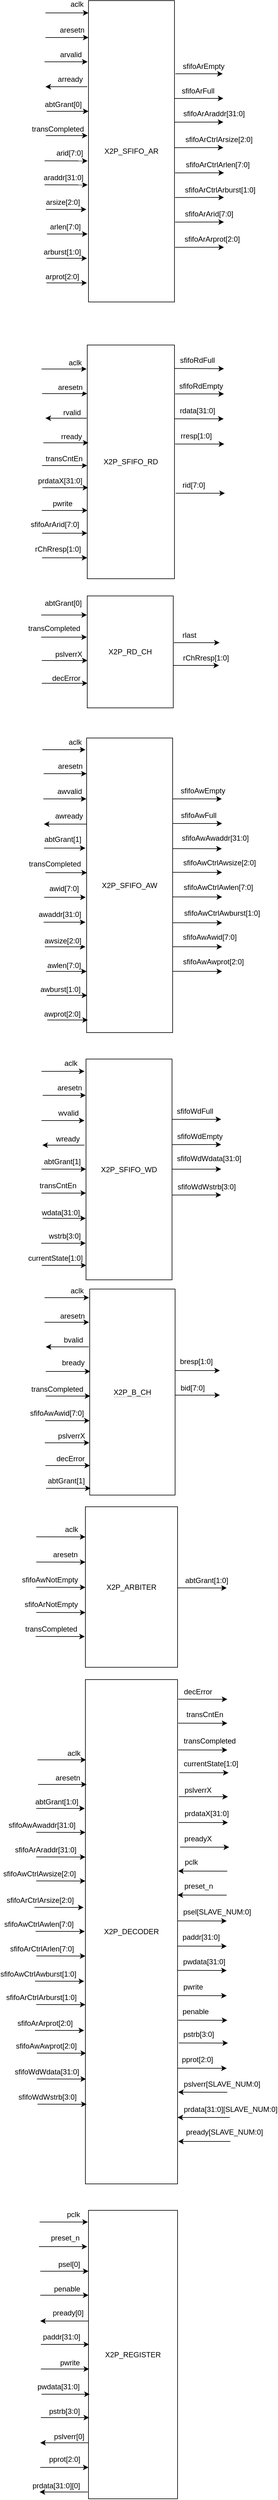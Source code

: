 <mxfile pages="7" version="11.2.4" type="device"><diagram id="_9OBEzMYsheXTj5dfp52" name="Block diagram"><mxGraphModel dx="852" dy="497" grid="1" gridSize="10" guides="1" tooltips="1" connect="1" arrows="1" fold="1" page="1" pageScale="1" pageWidth="850" pageHeight="1100" math="0" shadow="0"><root><mxCell id="0"/><mxCell id="1" parent="0"/><mxCell id="u0N3e7NsG0c9C0O4wJh1-31" value="X2P_SFIFO_AR" style="rounded=0;whiteSpace=wrap;html=1;" parent="1" vertex="1"><mxGeometry x="160" y="420" width="140" height="490" as="geometry"/></mxCell><mxCell id="u0N3e7NsG0c9C0O4wJh1-32" value="" style="endArrow=classic;html=1;spacingTop=-4;spacing=2;spacingLeft=-4;" parent="1" edge="1"><mxGeometry width="50" height="50" relative="1" as="geometry"><mxPoint x="88.5" y="519.5" as="sourcePoint"/><mxPoint x="158.5" y="519.5" as="targetPoint"/></mxGeometry></mxCell><mxCell id="u0N3e7NsG0c9C0O4wJh1-33" value="arvalid" style="text;html=1;resizable=0;points=[];align=center;verticalAlign=middle;labelBackgroundColor=#ffffff;spacingTop=-4;spacing=2;spacingLeft=-4;" parent="u0N3e7NsG0c9C0O4wJh1-32" vertex="1" connectable="0"><mxGeometry x="0.46" y="2" relative="1" as="geometry"><mxPoint x="-6.5" y="-7.5" as="offset"/></mxGeometry></mxCell><mxCell id="u0N3e7NsG0c9C0O4wJh1-34" value="" style="endArrow=classic;html=1;spacingTop=-4;spacing=2;spacingLeft=-4;" parent="1" edge="1"><mxGeometry width="50" height="50" relative="1" as="geometry"><mxPoint x="158" y="560" as="sourcePoint"/><mxPoint x="90" y="560" as="targetPoint"/></mxGeometry></mxCell><mxCell id="u0N3e7NsG0c9C0O4wJh1-37" value="arready" style="text;html=1;resizable=0;points=[];align=center;verticalAlign=middle;labelBackgroundColor=#ffffff;spacingTop=-4;spacing=2;spacingLeft=-4;" parent="1" vertex="1" connectable="0"><mxGeometry x="152.5" y="559.5" as="geometry"><mxPoint x="-21" y="-10" as="offset"/></mxGeometry></mxCell><mxCell id="u0N3e7NsG0c9C0O4wJh1-38" value="" style="endArrow=classic;html=1;spacingTop=-4;spacing=2;spacingLeft=-4;" parent="1" edge="1"><mxGeometry width="50" height="50" relative="1" as="geometry"><mxPoint x="90.5" y="639.5" as="sourcePoint"/><mxPoint x="158.5" y="639.5" as="targetPoint"/></mxGeometry></mxCell><mxCell id="u0N3e7NsG0c9C0O4wJh1-39" value="transCompleted" style="text;html=1;resizable=0;points=[];autosize=1;align=left;verticalAlign=top;spacingTop=-4;spacing=2;spacingLeft=-4;" parent="1" vertex="1"><mxGeometry x="69.5" y="618.5" width="100" height="20" as="geometry"/></mxCell><mxCell id="u0N3e7NsG0c9C0O4wJh1-40" value="" style="endArrow=classic;html=1;entryX=-0.007;entryY=0.474;entryDx=0;entryDy=0;entryPerimeter=0;spacingTop=-4;spacing=2;spacingLeft=-4;" parent="1" edge="1"><mxGeometry width="50" height="50" relative="1" as="geometry"><mxPoint x="88.5" y="719.5" as="sourcePoint"/><mxPoint x="158.52" y="719.62" as="targetPoint"/></mxGeometry></mxCell><mxCell id="u0N3e7NsG0c9C0O4wJh1-41" value="araddr[31:0]" style="text;html=1;resizable=0;points=[];align=center;verticalAlign=middle;labelBackgroundColor=#ffffff;spacingTop=-4;spacing=2;spacingLeft=-4;" parent="u0N3e7NsG0c9C0O4wJh1-40" vertex="1" connectable="0"><mxGeometry x="0.657" y="-1" relative="1" as="geometry"><mxPoint x="-25.5" y="-10.5" as="offset"/></mxGeometry></mxCell><mxCell id="u0N3e7NsG0c9C0O4wJh1-42" value="" style="endArrow=classic;html=1;spacingTop=-4;spacing=2;spacingLeft=-4;" parent="1" edge="1"><mxGeometry width="50" height="50" relative="1" as="geometry"><mxPoint x="90.5" y="759.5" as="sourcePoint"/><mxPoint x="156.5" y="759.5" as="targetPoint"/></mxGeometry></mxCell><mxCell id="u0N3e7NsG0c9C0O4wJh1-43" value="arsize[2:0]" style="text;html=1;resizable=0;points=[];align=center;verticalAlign=middle;labelBackgroundColor=#ffffff;spacingTop=-4;spacing=2;spacingLeft=-4;" parent="u0N3e7NsG0c9C0O4wJh1-42" vertex="1" connectable="0"><mxGeometry x="0.636" y="-2" relative="1" as="geometry"><mxPoint x="-24.5" y="-11.5" as="offset"/></mxGeometry></mxCell><mxCell id="u0N3e7NsG0c9C0O4wJh1-44" value="" style="endArrow=classic;html=1;spacingTop=-4;spacing=2;spacingLeft=-4;" parent="1" edge="1"><mxGeometry width="50" height="50" relative="1" as="geometry"><mxPoint x="92.5" y="799.5" as="sourcePoint"/><mxPoint x="158.5" y="799.5" as="targetPoint"/></mxGeometry></mxCell><mxCell id="u0N3e7NsG0c9C0O4wJh1-45" value="arlen[7:0]" style="text;html=1;resizable=0;points=[];align=center;verticalAlign=middle;labelBackgroundColor=#ffffff;spacingTop=-4;spacing=2;spacingLeft=-4;" parent="u0N3e7NsG0c9C0O4wJh1-44" vertex="1" connectable="0"><mxGeometry x="0.636" y="-2" relative="1" as="geometry"><mxPoint x="-22.5" y="-11.5" as="offset"/></mxGeometry></mxCell><mxCell id="u0N3e7NsG0c9C0O4wJh1-46" value="" style="endArrow=classic;html=1;" parent="1" edge="1"><mxGeometry width="50" height="50" relative="1" as="geometry"><mxPoint x="91.5" y="839" as="sourcePoint"/><mxPoint x="157.5" y="839" as="targetPoint"/></mxGeometry></mxCell><mxCell id="u0N3e7NsG0c9C0O4wJh1-47" value="arburst[1:0]" style="text;html=1;resizable=0;points=[];align=center;verticalAlign=middle;labelBackgroundColor=#ffffff;" parent="u0N3e7NsG0c9C0O4wJh1-46" vertex="1" connectable="0"><mxGeometry x="0.636" y="-2" relative="1" as="geometry"><mxPoint x="-29" y="-12" as="offset"/></mxGeometry></mxCell><mxCell id="u0N3e7NsG0c9C0O4wJh1-48" value="" style="endArrow=classic;html=1;" parent="1" edge="1"><mxGeometry width="50" height="50" relative="1" as="geometry"><mxPoint x="301.5" y="539" as="sourcePoint"/><mxPoint x="378.5" y="539" as="targetPoint"/></mxGeometry></mxCell><mxCell id="u0N3e7NsG0c9C0O4wJh1-49" value="sfifoArEmpty" style="text;html=1;resizable=0;points=[];align=center;verticalAlign=middle;labelBackgroundColor=#ffffff;" parent="u0N3e7NsG0c9C0O4wJh1-48" vertex="1" connectable="0"><mxGeometry x="-0.475" y="1" relative="1" as="geometry"><mxPoint x="25.5" y="-11.5" as="offset"/></mxGeometry></mxCell><mxCell id="u0N3e7NsG0c9C0O4wJh1-50" value="" style="endArrow=classic;html=1;exitX=1;exitY=0.171;exitDx=0;exitDy=0;exitPerimeter=0;" parent="1" edge="1"><mxGeometry width="50" height="50" relative="1" as="geometry"><mxPoint x="75" y="3438.35" as="sourcePoint"/><mxPoint x="155" y="3438.5" as="targetPoint"/></mxGeometry></mxCell><mxCell id="u0N3e7NsG0c9C0O4wJh1-51" value="sfifoArAraddr[31:0]" style="text;html=1;resizable=0;points=[];align=center;verticalAlign=middle;labelBackgroundColor=#ffffff;" parent="u0N3e7NsG0c9C0O4wJh1-50" vertex="1" connectable="0"><mxGeometry x="-0.475" y="1" relative="1" as="geometry"><mxPoint x="-6" y="-11" as="offset"/></mxGeometry></mxCell><mxCell id="u0N3e7NsG0c9C0O4wJh1-52" value="&lt;font style=&quot;font-size: 12px ; line-height: 80%&quot;&gt;X2P_SFIFO_WD&lt;/font&gt;" style="rounded=0;whiteSpace=wrap;html=1;" parent="1" vertex="1"><mxGeometry x="156" y="2141" width="140" height="359" as="geometry"/></mxCell><mxCell id="u0N3e7NsG0c9C0O4wJh1-53" value="" style="endArrow=classic;html=1;" parent="1" edge="1"><mxGeometry width="50" height="50" relative="1" as="geometry"><mxPoint x="83.5" y="2241" as="sourcePoint"/><mxPoint x="153.5" y="2241" as="targetPoint"/></mxGeometry></mxCell><mxCell id="u0N3e7NsG0c9C0O4wJh1-54" value="wvalid" style="text;html=1;resizable=0;points=[];align=center;verticalAlign=middle;labelBackgroundColor=#ffffff;" parent="u0N3e7NsG0c9C0O4wJh1-53" vertex="1" connectable="0"><mxGeometry x="0.46" y="2" relative="1" as="geometry"><mxPoint x="-8" y="-10" as="offset"/></mxGeometry></mxCell><mxCell id="u0N3e7NsG0c9C0O4wJh1-55" value="" style="endArrow=classic;html=1;exitX=-0.006;exitY=0.14;exitDx=0;exitDy=0;exitPerimeter=0;" parent="1" edge="1"><mxGeometry width="50" height="50" relative="1" as="geometry"><mxPoint x="153.48" y="2281" as="sourcePoint"/><mxPoint x="85" y="2281" as="targetPoint"/></mxGeometry></mxCell><mxCell id="u0N3e7NsG0c9C0O4wJh1-58" value="wready" style="text;html=1;resizable=0;points=[];align=center;verticalAlign=middle;labelBackgroundColor=#ffffff;" parent="1" vertex="1" connectable="0"><mxGeometry x="147" y="2280.5" as="geometry"><mxPoint x="-21" y="-10" as="offset"/></mxGeometry></mxCell><mxCell id="u0N3e7NsG0c9C0O4wJh1-61" value="" style="endArrow=classic;html=1;entryX=0.014;entryY=0.818;entryDx=0;entryDy=0;entryPerimeter=0;" parent="1" edge="1"><mxGeometry width="50" height="50" relative="1" as="geometry"><mxPoint x="83" y="2440.5" as="sourcePoint"/><mxPoint x="155.46" y="2440.46" as="targetPoint"/></mxGeometry></mxCell><mxCell id="u0N3e7NsG0c9C0O4wJh1-69" value="" style="endArrow=classic;html=1;exitX=1;exitY=0.171;exitDx=0;exitDy=0;exitPerimeter=0;" parent="1" edge="1"><mxGeometry width="50" height="50" relative="1" as="geometry"><mxPoint x="296" y="2320.114" as="sourcePoint"/><mxPoint x="376" y="2320" as="targetPoint"/></mxGeometry></mxCell><mxCell id="u0N3e7NsG0c9C0O4wJh1-70" value="sfifoWdWdata[31:0]" style="text;html=1;resizable=0;points=[];align=center;verticalAlign=middle;labelBackgroundColor=#ffffff;" parent="u0N3e7NsG0c9C0O4wJh1-69" vertex="1" connectable="0"><mxGeometry x="-0.475" y="1" relative="1" as="geometry"><mxPoint x="39" y="-16" as="offset"/></mxGeometry></mxCell><mxCell id="u0N3e7NsG0c9C0O4wJh1-81" value="&lt;font style=&quot;font-size: 12px ; line-height: 80%&quot;&gt;X2P_SFIFO_RD&lt;/font&gt;" style="rounded=0;whiteSpace=wrap;html=1;labelBackgroundColor=#ffffff;" parent="1" vertex="1"><mxGeometry x="158" y="980" width="142" height="380" as="geometry"/></mxCell><mxCell id="u0N3e7NsG0c9C0O4wJh1-82" value="" style="endArrow=classic;html=1;" parent="1" edge="1"><mxGeometry x="-0.414" y="20" width="50" height="50" relative="1" as="geometry"><mxPoint x="85.5" y="2400" as="sourcePoint"/><mxPoint x="155.5" y="2400" as="targetPoint"/><mxPoint x="1" as="offset"/></mxGeometry></mxCell><mxCell id="u0N3e7NsG0c9C0O4wJh1-87" value="wstrb[3:0]" style="text;html=1;resizable=0;points=[];align=center;verticalAlign=middle;labelBackgroundColor=#ffffff;direction=south;" parent="1" vertex="1" connectable="0"><mxGeometry x="141.5" y="2438.5" as="geometry"><mxPoint x="-21" y="-10" as="offset"/></mxGeometry></mxCell><mxCell id="u0N3e7NsG0c9C0O4wJh1-90" value="" style="endArrow=classic;html=1;entryX=0.014;entryY=0.818;entryDx=0;entryDy=0;entryPerimeter=0;labelBackgroundColor=#ffffff;" parent="1" edge="1"><mxGeometry width="50" height="50" relative="1" as="geometry"><mxPoint x="85" y="1212" as="sourcePoint"/><mxPoint x="159.46" y="1211.96" as="targetPoint"/></mxGeometry></mxCell><mxCell id="u0N3e7NsG0c9C0O4wJh1-92" value="" style="endArrow=classic;html=1;labelBackgroundColor=#ffffff;" parent="1" edge="1"><mxGeometry width="50" height="50" relative="1" as="geometry"><mxPoint x="300" y="1100" as="sourcePoint"/><mxPoint x="380" y="1100" as="targetPoint"/></mxGeometry></mxCell><mxCell id="u0N3e7NsG0c9C0O4wJh1-93" value="rdata[31:0]" style="text;html=1;resizable=0;points=[];align=center;verticalAlign=middle;labelBackgroundColor=#ffffff;" parent="u0N3e7NsG0c9C0O4wJh1-92" vertex="1" connectable="0"><mxGeometry x="-0.475" y="1" relative="1" as="geometry"><mxPoint x="16" y="-12" as="offset"/></mxGeometry></mxCell><mxCell id="u0N3e7NsG0c9C0O4wJh1-94" value="X2P_ARBITER" style="rounded=0;whiteSpace=wrap;html=1;" parent="1" vertex="1"><mxGeometry x="155" y="2869" width="150" height="261" as="geometry"/></mxCell><mxCell id="u0N3e7NsG0c9C0O4wJh1-100" value="" style="endArrow=classic;html=1;exitX=1;exitY=0.171;exitDx=0;exitDy=0;exitPerimeter=0;" parent="1" edge="1"><mxGeometry width="50" height="50" relative="1" as="geometry"><mxPoint x="75" y="2999.85" as="sourcePoint"/><mxPoint x="155" y="3000" as="targetPoint"/></mxGeometry></mxCell><mxCell id="u0N3e7NsG0c9C0O4wJh1-101" value="sfifoAwNotEmpty" style="text;html=1;resizable=0;points=[];align=center;verticalAlign=middle;labelBackgroundColor=#ffffff;" parent="u0N3e7NsG0c9C0O4wJh1-100" vertex="1" connectable="0"><mxGeometry x="-0.475" y="1" relative="1" as="geometry"><mxPoint x="1" y="-11" as="offset"/></mxGeometry></mxCell><mxCell id="u0N3e7NsG0c9C0O4wJh1-103" value="" style="endArrow=classic;html=1;exitX=1;exitY=0.171;exitDx=0;exitDy=0;exitPerimeter=0;" parent="1" edge="1"><mxGeometry width="50" height="50" relative="1" as="geometry"><mxPoint x="75" y="3040.85" as="sourcePoint"/><mxPoint x="155" y="3041" as="targetPoint"/></mxGeometry></mxCell><mxCell id="u0N3e7NsG0c9C0O4wJh1-104" value="sfifoArNotEmpty" style="text;html=1;resizable=0;points=[];align=center;verticalAlign=middle;labelBackgroundColor=#ffffff;" parent="u0N3e7NsG0c9C0O4wJh1-103" vertex="1" connectable="0"><mxGeometry x="-0.475" y="1" relative="1" as="geometry"><mxPoint x="3" y="-12" as="offset"/></mxGeometry></mxCell><mxCell id="u0N3e7NsG0c9C0O4wJh1-105" value="" style="endArrow=classic;html=1;exitX=1;exitY=0.171;exitDx=0;exitDy=0;exitPerimeter=0;" parent="1" edge="1"><mxGeometry width="50" height="50" relative="1" as="geometry"><mxPoint x="305" y="3000.85" as="sourcePoint"/><mxPoint x="385" y="3001" as="targetPoint"/></mxGeometry></mxCell><mxCell id="u0N3e7NsG0c9C0O4wJh1-106" value="abtGrant[1:0]" style="text;html=1;resizable=0;points=[];align=center;verticalAlign=middle;labelBackgroundColor=#ffffff;" parent="u0N3e7NsG0c9C0O4wJh1-105" vertex="1" connectable="0"><mxGeometry x="-0.475" y="1" relative="1" as="geometry"><mxPoint x="26" y="-11" as="offset"/></mxGeometry></mxCell><mxCell id="u0N3e7NsG0c9C0O4wJh1-107" value="X2P_DECODER" style="rounded=0;whiteSpace=wrap;html=1;" parent="1" vertex="1"><mxGeometry x="155" y="3150" width="150" height="820" as="geometry"/></mxCell><mxCell id="u0N3e7NsG0c9C0O4wJh1-113" value="" style="endArrow=classic;html=1;" parent="1" edge="1"><mxGeometry width="50" height="50" relative="1" as="geometry"><mxPoint x="75" y="3359.5" as="sourcePoint"/><mxPoint x="154" y="3359.5" as="targetPoint"/></mxGeometry></mxCell><mxCell id="u0N3e7NsG0c9C0O4wJh1-114" value="abtGrant[1:0]" style="text;html=1;resizable=0;points=[];align=center;verticalAlign=middle;labelBackgroundColor=#ffffff;" parent="u0N3e7NsG0c9C0O4wJh1-113" vertex="1" connectable="0"><mxGeometry x="0.343" y="2" relative="1" as="geometry"><mxPoint x="-20" y="-9" as="offset"/></mxGeometry></mxCell><mxCell id="u0N3e7NsG0c9C0O4wJh1-115" value="" style="endArrow=classic;html=1;exitX=1;exitY=0.171;exitDx=0;exitDy=0;exitPerimeter=0;" parent="1" edge="1"><mxGeometry width="50" height="50" relative="1" as="geometry"><mxPoint x="75" y="3398.35" as="sourcePoint"/><mxPoint x="155" y="3398.5" as="targetPoint"/></mxGeometry></mxCell><mxCell id="u0N3e7NsG0c9C0O4wJh1-116" value="sfifoAwAwaddr[31:0]" style="text;html=1;resizable=0;points=[];align=center;verticalAlign=middle;labelBackgroundColor=#ffffff;" parent="u0N3e7NsG0c9C0O4wJh1-115" vertex="1" connectable="0"><mxGeometry x="-0.475" y="1" relative="1" as="geometry"><mxPoint x="-12" y="-11" as="offset"/></mxGeometry></mxCell><mxCell id="u0N3e7NsG0c9C0O4wJh1-118" value="" style="endArrow=classic;html=1;exitX=1;exitY=0.171;exitDx=0;exitDy=0;exitPerimeter=0;" parent="1" edge="1"><mxGeometry width="50" height="50" relative="1" as="geometry"><mxPoint x="305" y="3542.35" as="sourcePoint"/><mxPoint x="385" y="3542.5" as="targetPoint"/></mxGeometry></mxCell><mxCell id="u0N3e7NsG0c9C0O4wJh1-120" value="psel[SLAVE_NUM:0]" style="text;html=1;resizable=0;points=[];align=center;verticalAlign=middle;labelBackgroundColor=#ffffff;" parent="u0N3e7NsG0c9C0O4wJh1-118" vertex="1" connectable="0"><mxGeometry x="-0.3" y="-3" relative="1" as="geometry"><mxPoint x="36" y="-17.5" as="offset"/></mxGeometry></mxCell><mxCell id="u0N3e7NsG0c9C0O4wJh1-121" value="" style="endArrow=classic;html=1;exitX=1;exitY=0.171;exitDx=0;exitDy=0;exitPerimeter=0;" parent="1" edge="1"><mxGeometry width="50" height="50" relative="1" as="geometry"><mxPoint x="305" y="3583.35" as="sourcePoint"/><mxPoint x="385" y="3583.5" as="targetPoint"/></mxGeometry></mxCell><mxCell id="u0N3e7NsG0c9C0O4wJh1-122" value="paddr[31:0]" style="text;html=1;resizable=0;points=[];align=center;verticalAlign=middle;labelBackgroundColor=#ffffff;" parent="u0N3e7NsG0c9C0O4wJh1-121" vertex="1" connectable="0"><mxGeometry x="-0.3" y="-3" relative="1" as="geometry"><mxPoint x="10" y="-17.5" as="offset"/></mxGeometry></mxCell><mxCell id="u0N3e7NsG0c9C0O4wJh1-127" value="" style="endArrow=classic;html=1;exitX=1;exitY=0.194;exitDx=0;exitDy=0;exitPerimeter=0;" parent="1" edge="1"><mxGeometry width="50" height="50" relative="1" as="geometry"><mxPoint x="300" y="579.14" as="sourcePoint"/><mxPoint x="379.5" y="579" as="targetPoint"/></mxGeometry></mxCell><mxCell id="u0N3e7NsG0c9C0O4wJh1-128" value="sfifoArFull" style="text;html=1;resizable=0;points=[];align=center;verticalAlign=middle;labelBackgroundColor=#ffffff;" parent="u0N3e7NsG0c9C0O4wJh1-127" vertex="1" connectable="0"><mxGeometry x="-0.475" y="1" relative="1" as="geometry"><mxPoint x="17" y="-11" as="offset"/></mxGeometry></mxCell><mxCell id="u0N3e7NsG0c9C0O4wJh1-129" value="" style="endArrow=classic;html=1;exitX=1;exitY=0.194;exitDx=0;exitDy=0;exitPerimeter=0;" parent="1" edge="1"><mxGeometry width="50" height="50" relative="1" as="geometry"><mxPoint x="300" y="617.64" as="sourcePoint"/><mxPoint x="379.5" y="617.5" as="targetPoint"/></mxGeometry></mxCell><mxCell id="u0N3e7NsG0c9C0O4wJh1-130" value="sfifoArAraddr[31:0]" style="text;html=1;resizable=0;points=[];align=center;verticalAlign=middle;labelBackgroundColor=#ffffff;" parent="u0N3e7NsG0c9C0O4wJh1-129" vertex="1" connectable="0"><mxGeometry x="-0.475" y="1" relative="1" as="geometry"><mxPoint x="42.5" y="-12.5" as="offset"/></mxGeometry></mxCell><mxCell id="u0N3e7NsG0c9C0O4wJh1-145" value="" style="endArrow=classic;html=1;exitX=1;exitY=0.194;exitDx=0;exitDy=0;exitPerimeter=0;" parent="1" edge="1"><mxGeometry width="50" height="50" relative="1" as="geometry"><mxPoint x="300" y="659.14" as="sourcePoint"/><mxPoint x="379.5" y="659" as="targetPoint"/></mxGeometry></mxCell><mxCell id="u0N3e7NsG0c9C0O4wJh1-146" value="sfifoArCtrlArsize[2:0]" style="text;html=1;resizable=0;points=[];align=center;verticalAlign=middle;labelBackgroundColor=#ffffff;" parent="u0N3e7NsG0c9C0O4wJh1-145" vertex="1" connectable="0"><mxGeometry x="-0.475" y="1" relative="1" as="geometry"><mxPoint x="50.5" y="-12" as="offset"/></mxGeometry></mxCell><mxCell id="u0N3e7NsG0c9C0O4wJh1-157" value="" style="endArrow=classic;html=1;exitX=1;exitY=0.171;exitDx=0;exitDy=0;exitPerimeter=0;" parent="1" edge="1"><mxGeometry width="50" height="50" relative="1" as="geometry"><mxPoint x="305" y="3622.85" as="sourcePoint"/><mxPoint x="385" y="3623" as="targetPoint"/></mxGeometry></mxCell><mxCell id="u0N3e7NsG0c9C0O4wJh1-158" value="pwdata[31:0]" style="text;html=1;resizable=0;points=[];align=center;verticalAlign=middle;labelBackgroundColor=#ffffff;" parent="u0N3e7NsG0c9C0O4wJh1-157" vertex="1" connectable="0"><mxGeometry x="-0.3" y="-3" relative="1" as="geometry"><mxPoint x="15" y="-17.5" as="offset"/></mxGeometry></mxCell><mxCell id="NdMpRgBR0a-Bx3Ww7v7O-1" value="" style="endArrow=classic;html=1;spacingTop=-4;spacing=2;spacingLeft=-4;" parent="1" edge="1"><mxGeometry width="50" height="50" relative="1" as="geometry"><mxPoint x="90" y="440" as="sourcePoint"/><mxPoint x="160" y="440" as="targetPoint"/></mxGeometry></mxCell><mxCell id="NdMpRgBR0a-Bx3Ww7v7O-2" value="aclk" style="text;html=1;resizable=0;points=[];align=center;verticalAlign=middle;labelBackgroundColor=#ffffff;spacingTop=-4;spacing=2;spacingLeft=-4;" parent="NdMpRgBR0a-Bx3Ww7v7O-1" vertex="1" connectable="0"><mxGeometry x="0.46" y="2" relative="1" as="geometry"><mxPoint x="2" y="-10" as="offset"/></mxGeometry></mxCell><mxCell id="NdMpRgBR0a-Bx3Ww7v7O-3" value="" style="endArrow=classic;html=1;spacingTop=-4;spacing=2;spacingLeft=-4;" parent="1" edge="1"><mxGeometry width="50" height="50" relative="1" as="geometry"><mxPoint x="90" y="480" as="sourcePoint"/><mxPoint x="160" y="480" as="targetPoint"/></mxGeometry></mxCell><mxCell id="NdMpRgBR0a-Bx3Ww7v7O-4" value="aresetn" style="text;html=1;resizable=0;points=[];align=center;verticalAlign=middle;labelBackgroundColor=#ffffff;spacingTop=-4;spacing=2;spacingLeft=-4;" parent="NdMpRgBR0a-Bx3Ww7v7O-3" vertex="1" connectable="0"><mxGeometry x="0.46" y="2" relative="1" as="geometry"><mxPoint x="-6.5" y="-8" as="offset"/></mxGeometry></mxCell><mxCell id="NdMpRgBR0a-Bx3Ww7v7O-6" value="" style="endArrow=classic;html=1;spacingTop=-4;spacing=2;spacingLeft=-4;" parent="1" edge="1"><mxGeometry x="-0.176" y="10" width="50" height="50" relative="1" as="geometry"><mxPoint x="92" y="600" as="sourcePoint"/><mxPoint x="160" y="600" as="targetPoint"/><mxPoint as="offset"/></mxGeometry></mxCell><mxCell id="NdMpRgBR0a-Bx3Ww7v7O-8" value="" style="endArrow=classic;html=1;entryX=-0.007;entryY=0.474;entryDx=0;entryDy=0;entryPerimeter=0;spacingTop=-4;spacing=2;spacingLeft=-4;" parent="1" edge="1"><mxGeometry width="50" height="50" relative="1" as="geometry"><mxPoint x="88.5" y="680.5" as="sourcePoint"/><mxPoint x="158.52" y="680.62" as="targetPoint"/></mxGeometry></mxCell><mxCell id="NdMpRgBR0a-Bx3Ww7v7O-9" value="arid[7:0]" style="text;html=1;resizable=0;points=[];align=center;verticalAlign=middle;labelBackgroundColor=#ffffff;spacingTop=-4;spacing=2;spacingLeft=-4;" parent="NdMpRgBR0a-Bx3Ww7v7O-8" vertex="1" connectable="0"><mxGeometry x="0.657" y="-1" relative="1" as="geometry"><mxPoint x="-16" y="-11.5" as="offset"/></mxGeometry></mxCell><mxCell id="jHuZdAjVddutmBVjVXaL-1" value="wdata[31:0]" style="text;html=1;resizable=0;points=[];autosize=1;align=left;verticalAlign=top;spacingTop=-4;" parent="1" vertex="1"><mxGeometry x="82" y="2381" width="80" height="20" as="geometry"/></mxCell><mxCell id="jHuZdAjVddutmBVjVXaL-4" value="" style="endArrow=classic;html=1;entryX=0.014;entryY=0.818;entryDx=0;entryDy=0;entryPerimeter=0;" parent="1" edge="1"><mxGeometry width="50" height="50" relative="1" as="geometry"><mxPoint x="83.5" y="2320" as="sourcePoint"/><mxPoint x="155.96" y="2319.96" as="targetPoint"/></mxGeometry></mxCell><mxCell id="jHuZdAjVddutmBVjVXaL-5" value="abtGrant[1]" style="text;html=1;resizable=0;points=[];align=center;verticalAlign=middle;labelBackgroundColor=#ffffff;" parent="jHuZdAjVddutmBVjVXaL-4" vertex="1" connectable="0"><mxGeometry x="-0.379" y="-2" relative="1" as="geometry"><mxPoint x="11" y="-14" as="offset"/></mxGeometry></mxCell><mxCell id="jHuZdAjVddutmBVjVXaL-6" value="" style="endArrow=classic;html=1;entryX=0.014;entryY=0.818;entryDx=0;entryDy=0;entryPerimeter=0;" parent="1" edge="1"><mxGeometry width="50" height="50" relative="1" as="geometry"><mxPoint x="83.5" y="2359" as="sourcePoint"/><mxPoint x="155.96" y="2358.96" as="targetPoint"/></mxGeometry></mxCell><mxCell id="jHuZdAjVddutmBVjVXaL-7" value="transCntEn" style="text;html=1;resizable=0;points=[];align=center;verticalAlign=middle;labelBackgroundColor=#ffffff;" parent="jHuZdAjVddutmBVjVXaL-6" vertex="1" connectable="0"><mxGeometry x="-0.379" y="-2" relative="1" as="geometry"><mxPoint x="4" y="-14" as="offset"/></mxGeometry></mxCell><mxCell id="jHuZdAjVddutmBVjVXaL-8" value="" style="endArrow=classic;html=1;exitX=1;exitY=0.171;exitDx=0;exitDy=0;exitPerimeter=0;" parent="1" edge="1"><mxGeometry width="50" height="50" relative="1" as="geometry"><mxPoint x="296" y="2239.114" as="sourcePoint"/><mxPoint x="376" y="2239" as="targetPoint"/></mxGeometry></mxCell><mxCell id="jHuZdAjVddutmBVjVXaL-9" value="sfifoWdFull" style="text;html=1;resizable=0;points=[];align=center;verticalAlign=middle;labelBackgroundColor=#ffffff;" parent="jHuZdAjVddutmBVjVXaL-8" vertex="1" connectable="0"><mxGeometry x="-0.475" y="1" relative="1" as="geometry"><mxPoint x="16" y="-12" as="offset"/></mxGeometry></mxCell><mxCell id="jHuZdAjVddutmBVjVXaL-10" value="" style="endArrow=classic;html=1;exitX=1;exitY=0.171;exitDx=0;exitDy=0;exitPerimeter=0;" parent="1" edge="1"><mxGeometry width="50" height="50" relative="1" as="geometry"><mxPoint x="296" y="2280.114" as="sourcePoint"/><mxPoint x="376" y="2280" as="targetPoint"/></mxGeometry></mxCell><mxCell id="jHuZdAjVddutmBVjVXaL-11" value="sfifoWdEmpty" style="text;html=1;resizable=0;points=[];align=center;verticalAlign=middle;labelBackgroundColor=#ffffff;" parent="jHuZdAjVddutmBVjVXaL-10" vertex="1" connectable="0"><mxGeometry x="-0.475" y="1" relative="1" as="geometry"><mxPoint x="24" y="-12" as="offset"/></mxGeometry></mxCell><mxCell id="jHuZdAjVddutmBVjVXaL-12" value="" style="endArrow=classic;html=1;exitX=0.004;exitY=0.191;exitDx=0;exitDy=0;exitPerimeter=0;labelBackgroundColor=#ffffff;" parent="1" edge="1"><mxGeometry width="50" height="50" relative="1" as="geometry"><mxPoint x="157.06" y="1099.02" as="sourcePoint"/><mxPoint x="90" y="1099" as="targetPoint"/></mxGeometry></mxCell><mxCell id="jHuZdAjVddutmBVjVXaL-13" value="rvalid" style="text;html=1;resizable=0;points=[];autosize=1;align=left;verticalAlign=top;spacingTop=-4;labelBackgroundColor=#ffffff;" parent="1" vertex="1"><mxGeometry x="117" y="1080" width="40" height="20" as="geometry"/></mxCell><mxCell id="jHuZdAjVddutmBVjVXaL-14" value="" style="endArrow=classic;html=1;entryX=0.014;entryY=0.818;entryDx=0;entryDy=0;entryPerimeter=0;labelBackgroundColor=#ffffff;" parent="1" edge="1"><mxGeometry width="50" height="50" relative="1" as="geometry"><mxPoint x="86.5" y="1139" as="sourcePoint"/><mxPoint x="159.96" y="1138.96" as="targetPoint"/></mxGeometry></mxCell><mxCell id="jHuZdAjVddutmBVjVXaL-15" value="rready" style="text;html=1;resizable=0;points=[];align=center;verticalAlign=middle;labelBackgroundColor=#ffffff;" parent="jHuZdAjVddutmBVjVXaL-14" vertex="1" connectable="0"><mxGeometry x="0.657" y="-1" relative="1" as="geometry"><mxPoint x="-16" y="-11" as="offset"/></mxGeometry></mxCell><mxCell id="jHuZdAjVddutmBVjVXaL-25" value="" style="endArrow=classic;html=1;exitX=1;exitY=0.194;exitDx=0;exitDy=0;exitPerimeter=0;" parent="1" edge="1"><mxGeometry width="50" height="50" relative="1" as="geometry"><mxPoint x="301" y="700.14" as="sourcePoint"/><mxPoint x="380.5" y="700" as="targetPoint"/></mxGeometry></mxCell><mxCell id="jHuZdAjVddutmBVjVXaL-26" value="sfifoArCtrlArlen[7:0]" style="text;html=1;resizable=0;points=[];align=center;verticalAlign=middle;labelBackgroundColor=#ffffff;" parent="jHuZdAjVddutmBVjVXaL-25" vertex="1" connectable="0"><mxGeometry x="-0.475" y="1" relative="1" as="geometry"><mxPoint x="47.5" y="-12" as="offset"/></mxGeometry></mxCell><mxCell id="jHuZdAjVddutmBVjVXaL-27" value="" style="endArrow=classic;html=1;exitX=1;exitY=0.194;exitDx=0;exitDy=0;exitPerimeter=0;" parent="1" edge="1"><mxGeometry width="50" height="50" relative="1" as="geometry"><mxPoint x="301" y="740.14" as="sourcePoint"/><mxPoint x="380.5" y="740" as="targetPoint"/></mxGeometry></mxCell><mxCell id="jHuZdAjVddutmBVjVXaL-28" value="sfifoArCtrlArburst[1:0]" style="text;html=1;resizable=0;points=[];align=center;verticalAlign=middle;labelBackgroundColor=#ffffff;" parent="jHuZdAjVddutmBVjVXaL-27" vertex="1" connectable="0"><mxGeometry x="-0.475" y="1" relative="1" as="geometry"><mxPoint x="51.5" y="-11" as="offset"/></mxGeometry></mxCell><mxCell id="jHuZdAjVddutmBVjVXaL-29" value="" style="endArrow=classic;html=1;exitX=1;exitY=0.194;exitDx=0;exitDy=0;exitPerimeter=0;" parent="1" edge="1"><mxGeometry width="50" height="50" relative="1" as="geometry"><mxPoint x="301" y="780.14" as="sourcePoint"/><mxPoint x="380.5" y="780" as="targetPoint"/></mxGeometry></mxCell><mxCell id="jHuZdAjVddutmBVjVXaL-30" value="sfifoArArid[7:0]" style="text;html=1;resizable=0;points=[];align=center;verticalAlign=middle;labelBackgroundColor=#ffffff;" parent="jHuZdAjVddutmBVjVXaL-29" vertex="1" connectable="0"><mxGeometry x="-0.475" y="1" relative="1" as="geometry"><mxPoint x="33.5" y="-12" as="offset"/></mxGeometry></mxCell><mxCell id="jHuZdAjVddutmBVjVXaL-31" value="" style="endArrow=classic;html=1;exitX=1;exitY=0.171;exitDx=0;exitDy=0;exitPerimeter=0;" parent="1" edge="1"><mxGeometry width="50" height="50" relative="1" as="geometry"><mxPoint x="75" y="3477.35" as="sourcePoint"/><mxPoint x="155" y="3477.5" as="targetPoint"/></mxGeometry></mxCell><mxCell id="jHuZdAjVddutmBVjVXaL-32" value="sfifoAwCtrlAwsize[2:0]" style="text;html=1;resizable=0;points=[];align=center;verticalAlign=middle;labelBackgroundColor=#ffffff;" parent="jHuZdAjVddutmBVjVXaL-31" vertex="1" connectable="0"><mxGeometry x="-0.475" y="1" relative="1" as="geometry"><mxPoint x="-16" y="-11" as="offset"/></mxGeometry></mxCell><mxCell id="jHuZdAjVddutmBVjVXaL-33" value="" style="endArrow=classic;html=1;exitX=1;exitY=0.171;exitDx=0;exitDy=0;exitPerimeter=0;" parent="1" edge="1"><mxGeometry width="50" height="50" relative="1" as="geometry"><mxPoint x="74" y="3559.35" as="sourcePoint"/><mxPoint x="154" y="3559.5" as="targetPoint"/></mxGeometry></mxCell><mxCell id="jHuZdAjVddutmBVjVXaL-34" value="sfifoAwCtrlAwlen[7:0]" style="text;html=1;resizable=0;points=[];align=center;verticalAlign=middle;labelBackgroundColor=#ffffff;" parent="jHuZdAjVddutmBVjVXaL-33" vertex="1" connectable="0"><mxGeometry x="-0.475" y="1" relative="1" as="geometry"><mxPoint x="-16" y="-11" as="offset"/></mxGeometry></mxCell><mxCell id="jHuZdAjVddutmBVjVXaL-35" value="" style="endArrow=classic;html=1;exitX=1;exitY=0.171;exitDx=0;exitDy=0;exitPerimeter=0;" parent="1" edge="1"><mxGeometry width="50" height="50" relative="1" as="geometry"><mxPoint x="73" y="3640.35" as="sourcePoint"/><mxPoint x="153" y="3640.5" as="targetPoint"/></mxGeometry></mxCell><mxCell id="jHuZdAjVddutmBVjVXaL-36" value="sfifoAwCtrlAwburst[1:0]" style="text;html=1;resizable=0;points=[];align=center;verticalAlign=middle;labelBackgroundColor=#ffffff;" parent="jHuZdAjVddutmBVjVXaL-35" vertex="1" connectable="0"><mxGeometry x="-0.475" y="1" relative="1" as="geometry"><mxPoint x="-16" y="-11" as="offset"/></mxGeometry></mxCell><mxCell id="jHuZdAjVddutmBVjVXaL-37" value="" style="endArrow=classic;html=1;exitX=1;exitY=0.171;exitDx=0;exitDy=0;exitPerimeter=0;" parent="1" edge="1"><mxGeometry width="50" height="50" relative="1" as="geometry"><mxPoint x="72" y="3520.35" as="sourcePoint"/><mxPoint x="152" y="3520.5" as="targetPoint"/></mxGeometry></mxCell><mxCell id="jHuZdAjVddutmBVjVXaL-38" value="sfifoArCtrlArsize[2:0]" style="text;html=1;resizable=0;points=[];align=center;verticalAlign=middle;labelBackgroundColor=#ffffff;" parent="jHuZdAjVddutmBVjVXaL-37" vertex="1" connectable="0"><mxGeometry x="-0.475" y="1" relative="1" as="geometry"><mxPoint x="-12" y="-11" as="offset"/></mxGeometry></mxCell><mxCell id="jHuZdAjVddutmBVjVXaL-39" value="" style="endArrow=classic;html=1;exitX=1;exitY=0.171;exitDx=0;exitDy=0;exitPerimeter=0;" parent="1" edge="1"><mxGeometry width="50" height="50" relative="1" as="geometry"><mxPoint x="75" y="3599.35" as="sourcePoint"/><mxPoint x="155" y="3599.5" as="targetPoint"/></mxGeometry></mxCell><mxCell id="jHuZdAjVddutmBVjVXaL-40" value="sfifoArCtrlArlen[7:0]" style="text;html=1;resizable=0;points=[];align=center;verticalAlign=middle;labelBackgroundColor=#ffffff;" parent="jHuZdAjVddutmBVjVXaL-39" vertex="1" connectable="0"><mxGeometry x="-0.475" y="1" relative="1" as="geometry"><mxPoint x="-12" y="-11" as="offset"/></mxGeometry></mxCell><mxCell id="jHuZdAjVddutmBVjVXaL-41" value="" style="endArrow=classic;html=1;exitX=1;exitY=0.171;exitDx=0;exitDy=0;exitPerimeter=0;" parent="1" edge="1"><mxGeometry width="50" height="50" relative="1" as="geometry"><mxPoint x="75" y="3678.35" as="sourcePoint"/><mxPoint x="155" y="3678.5" as="targetPoint"/></mxGeometry></mxCell><mxCell id="jHuZdAjVddutmBVjVXaL-42" value="sfifoArCtrlArburst[1:0]" style="text;html=1;resizable=0;points=[];align=center;verticalAlign=middle;labelBackgroundColor=#ffffff;" parent="jHuZdAjVddutmBVjVXaL-41" vertex="1" connectable="0"><mxGeometry x="-0.475" y="1" relative="1" as="geometry"><mxPoint x="-13" y="-11" as="offset"/></mxGeometry></mxCell><mxCell id="jHuZdAjVddutmBVjVXaL-43" value="" style="endArrow=classic;html=1;exitX=1;exitY=0.171;exitDx=0;exitDy=0;exitPerimeter=0;" parent="1" edge="1"><mxGeometry width="50" height="50" relative="1" as="geometry"><mxPoint x="296" y="2362.114" as="sourcePoint"/><mxPoint x="376" y="2362" as="targetPoint"/></mxGeometry></mxCell><mxCell id="jHuZdAjVddutmBVjVXaL-44" value="sfifoWdWstrb[3:0]" style="text;html=1;resizable=0;points=[];align=center;verticalAlign=middle;labelBackgroundColor=#ffffff;" parent="jHuZdAjVddutmBVjVXaL-43" vertex="1" connectable="0"><mxGeometry x="-0.475" y="1" relative="1" as="geometry"><mxPoint x="35" y="-12" as="offset"/></mxGeometry></mxCell><mxCell id="jHuZdAjVddutmBVjVXaL-48" value="" style="endArrow=classic;html=1;exitX=1;exitY=0.171;exitDx=0;exitDy=0;exitPerimeter=0;labelBackgroundColor=#ffffff;" parent="1" edge="1"><mxGeometry width="50" height="50" relative="1" as="geometry"><mxPoint x="300.5" y="1018.12" as="sourcePoint"/><mxPoint x="380.5" y="1018.5" as="targetPoint"/></mxGeometry></mxCell><mxCell id="jHuZdAjVddutmBVjVXaL-49" value="sfifoRdFull" style="text;html=1;resizable=0;points=[];align=center;verticalAlign=middle;labelBackgroundColor=#ffffff;" parent="jHuZdAjVddutmBVjVXaL-48" vertex="1" connectable="0"><mxGeometry x="-0.475" y="1" relative="1" as="geometry"><mxPoint x="15" y="-12" as="offset"/></mxGeometry></mxCell><mxCell id="jHuZdAjVddutmBVjVXaL-50" value="" style="endArrow=classic;html=1;labelBackgroundColor=#ffffff;" parent="1" edge="1"><mxGeometry width="50" height="50" relative="1" as="geometry"><mxPoint x="301" y="1059.5" as="sourcePoint"/><mxPoint x="380.5" y="1059.5" as="targetPoint"/></mxGeometry></mxCell><mxCell id="jHuZdAjVddutmBVjVXaL-51" value="sfifoRdEmpty" style="text;html=1;resizable=0;points=[];align=center;verticalAlign=middle;labelBackgroundColor=#ffffff;" parent="jHuZdAjVddutmBVjVXaL-50" vertex="1" connectable="0"><mxGeometry x="-0.475" y="1" relative="1" as="geometry"><mxPoint x="21" y="-12" as="offset"/></mxGeometry></mxCell><mxCell id="jHuZdAjVddutmBVjVXaL-52" value="prdataX[31:0]" style="text;html=1;resizable=0;points=[];autosize=1;align=left;verticalAlign=top;spacingTop=-4;labelBackgroundColor=#ffffff;" parent="1" vertex="1"><mxGeometry x="76" y="1191" width="90" height="20" as="geometry"/></mxCell><mxCell id="jHuZdAjVddutmBVjVXaL-53" value="abtGrant[0]" style="text;html=1;resizable=0;points=[];autosize=1;align=left;verticalAlign=top;spacingTop=-4;" parent="1" vertex="1"><mxGeometry x="87" y="579" width="80" height="20" as="geometry"/></mxCell><mxCell id="jHuZdAjVddutmBVjVXaL-58" value="" style="endArrow=classic;html=1;entryX=0.014;entryY=0.818;entryDx=0;entryDy=0;entryPerimeter=0;labelBackgroundColor=#ffffff;" parent="1" edge="1"><mxGeometry width="50" height="50" relative="1" as="geometry"><mxPoint x="84.5" y="1059" as="sourcePoint"/><mxPoint x="157.96" y="1058.96" as="targetPoint"/></mxGeometry></mxCell><mxCell id="jHuZdAjVddutmBVjVXaL-59" value="aresetn" style="text;html=1;resizable=0;points=[];align=center;verticalAlign=middle;labelBackgroundColor=#ffffff;" parent="jHuZdAjVddutmBVjVXaL-58" vertex="1" connectable="0"><mxGeometry x="0.657" y="-1" relative="1" as="geometry"><mxPoint x="-16" y="-11" as="offset"/></mxGeometry></mxCell><mxCell id="jHuZdAjVddutmBVjVXaL-60" value="" style="endArrow=classic;html=1;entryX=0.014;entryY=0.818;entryDx=0;entryDy=0;entryPerimeter=0;labelBackgroundColor=#ffffff;" parent="1" edge="1"><mxGeometry width="50" height="50" relative="1" as="geometry"><mxPoint x="83.5" y="1019" as="sourcePoint"/><mxPoint x="156.96" y="1018.96" as="targetPoint"/></mxGeometry></mxCell><mxCell id="jHuZdAjVddutmBVjVXaL-61" value="aclk" style="text;html=1;resizable=0;points=[];align=center;verticalAlign=middle;labelBackgroundColor=#ffffff;" parent="jHuZdAjVddutmBVjVXaL-60" vertex="1" connectable="0"><mxGeometry x="0.657" y="-1" relative="1" as="geometry"><mxPoint x="-7" y="-11" as="offset"/></mxGeometry></mxCell><mxCell id="jHuZdAjVddutmBVjVXaL-65" value="" style="endArrow=classic;html=1;" parent="1" edge="1"><mxGeometry width="50" height="50" relative="1" as="geometry"><mxPoint x="83.5" y="2161" as="sourcePoint"/><mxPoint x="153.5" y="2161" as="targetPoint"/></mxGeometry></mxCell><mxCell id="jHuZdAjVddutmBVjVXaL-66" value="aclk" style="text;html=1;resizable=0;points=[];align=center;verticalAlign=middle;labelBackgroundColor=#ffffff;" parent="jHuZdAjVddutmBVjVXaL-65" vertex="1" connectable="0"><mxGeometry x="0.46" y="2" relative="1" as="geometry"><mxPoint x="-4" y="-11" as="offset"/></mxGeometry></mxCell><mxCell id="jHuZdAjVddutmBVjVXaL-67" value="" style="endArrow=classic;html=1;" parent="1" edge="1"><mxGeometry width="50" height="50" relative="1" as="geometry"><mxPoint x="85.5" y="2200" as="sourcePoint"/><mxPoint x="155.5" y="2200" as="targetPoint"/></mxGeometry></mxCell><mxCell id="jHuZdAjVddutmBVjVXaL-68" value="aresetn" style="text;html=1;resizable=0;points=[];align=center;verticalAlign=middle;labelBackgroundColor=#ffffff;" parent="jHuZdAjVddutmBVjVXaL-67" vertex="1" connectable="0"><mxGeometry x="0.46" y="2" relative="1" as="geometry"><mxPoint x="-8" y="-10" as="offset"/></mxGeometry></mxCell><mxCell id="lOcDmkrJaQmwrCkaRBe7-25" value="&lt;span style=&quot;background-color: rgb(255 , 255 , 255)&quot;&gt;X2P_B_CH&lt;/span&gt;" style="rounded=0;whiteSpace=wrap;html=1;labelBackgroundColor=#CCCCCC;" parent="1" vertex="1"><mxGeometry x="162" y="2515" width="139" height="335" as="geometry"/></mxCell><mxCell id="lOcDmkrJaQmwrCkaRBe7-28" value="" style="endArrow=classic;html=1;entryX=0.014;entryY=0.818;entryDx=0;entryDy=0;entryPerimeter=0;" parent="1" edge="1"><mxGeometry width="50" height="50" relative="1" as="geometry"><mxPoint x="88.5" y="2529" as="sourcePoint"/><mxPoint x="160.96" y="2528.96" as="targetPoint"/></mxGeometry></mxCell><mxCell id="lOcDmkrJaQmwrCkaRBe7-30" value="aclk" style="text;html=1;resizable=0;points=[];autosize=1;align=left;verticalAlign=top;spacingTop=-4;" parent="1" vertex="1"><mxGeometry x="128.5" y="2508" width="40" height="20" as="geometry"/></mxCell><mxCell id="lOcDmkrJaQmwrCkaRBe7-31" value="" style="endArrow=classic;html=1;entryX=0.014;entryY=0.818;entryDx=0;entryDy=0;entryPerimeter=0;" parent="1" edge="1"><mxGeometry width="50" height="50" relative="1" as="geometry"><mxPoint x="88.5" y="2569" as="sourcePoint"/><mxPoint x="160.96" y="2568.96" as="targetPoint"/></mxGeometry></mxCell><mxCell id="lOcDmkrJaQmwrCkaRBe7-32" value="aresetn" style="text;html=1;resizable=0;points=[];autosize=1;align=left;verticalAlign=top;spacingTop=-4;" parent="1" vertex="1"><mxGeometry x="111.5" y="2549" width="60" height="20" as="geometry"/></mxCell><mxCell id="lOcDmkrJaQmwrCkaRBe7-33" value="" style="endArrow=classic;html=1;entryX=0.014;entryY=0.818;entryDx=0;entryDy=0;entryPerimeter=0;" parent="1" edge="1"><mxGeometry width="50" height="50" relative="1" as="geometry"><mxPoint x="90.5" y="2649" as="sourcePoint"/><mxPoint x="162.96" y="2648.96" as="targetPoint"/></mxGeometry></mxCell><mxCell id="lOcDmkrJaQmwrCkaRBe7-34" value="" style="endArrow=classic;html=1;" parent="1" edge="1"><mxGeometry width="50" height="50" relative="1" as="geometry"><mxPoint x="160.5" y="2609" as="sourcePoint"/><mxPoint x="90.5" y="2609" as="targetPoint"/></mxGeometry></mxCell><mxCell id="lOcDmkrJaQmwrCkaRBe7-35" value="bvalid" style="text;html=1;resizable=0;points=[];autosize=1;align=left;verticalAlign=top;spacingTop=-4;" parent="1" vertex="1"><mxGeometry x="117.5" y="2588" width="50" height="20" as="geometry"/></mxCell><mxCell id="lOcDmkrJaQmwrCkaRBe7-36" value="bready" style="text;html=1;resizable=0;points=[];autosize=1;align=left;verticalAlign=top;spacingTop=-4;" parent="1" vertex="1"><mxGeometry x="114.5" y="2625" width="50" height="20" as="geometry"/></mxCell><mxCell id="lOcDmkrJaQmwrCkaRBe7-37" value="" style="endArrow=classic;html=1;entryX=0.014;entryY=0.818;entryDx=0;entryDy=0;entryPerimeter=0;" parent="1" edge="1"><mxGeometry width="50" height="50" relative="1" as="geometry"><mxPoint x="90.5" y="2689" as="sourcePoint"/><mxPoint x="162.96" y="2688.96" as="targetPoint"/></mxGeometry></mxCell><mxCell id="lOcDmkrJaQmwrCkaRBe7-38" value="transCompleted" style="text;html=1;resizable=0;points=[];autosize=1;align=left;verticalAlign=top;spacingTop=-4;" parent="1" vertex="1"><mxGeometry x="64.5" y="2668" width="100" height="20" as="geometry"/></mxCell><mxCell id="lOcDmkrJaQmwrCkaRBe7-39" value="" style="endArrow=classic;html=1;entryX=0.014;entryY=0.818;entryDx=0;entryDy=0;entryPerimeter=0;" parent="1" edge="1"><mxGeometry width="50" height="50" relative="1" as="geometry"><mxPoint x="301.5" y="2647.5" as="sourcePoint"/><mxPoint x="373.96" y="2647.46" as="targetPoint"/></mxGeometry></mxCell><mxCell id="lOcDmkrJaQmwrCkaRBe7-40" value="bresp[1:0]" style="text;html=1;resizable=0;points=[];autosize=1;align=left;verticalAlign=top;spacingTop=-4;" parent="1" vertex="1"><mxGeometry x="306.5" y="2623" width="70" height="20" as="geometry"/></mxCell><mxCell id="kE1xKLqEgasDkLAO-UP2-7" value="" style="endArrow=classic;html=1;" parent="1" edge="1"><mxGeometry width="50" height="50" relative="1" as="geometry"><mxPoint x="91.5" y="879" as="sourcePoint"/><mxPoint x="157.5" y="879" as="targetPoint"/></mxGeometry></mxCell><mxCell id="kE1xKLqEgasDkLAO-UP2-8" value="arprot[2:0]" style="text;html=1;resizable=0;points=[];align=center;verticalAlign=middle;labelBackgroundColor=#ffffff;" parent="kE1xKLqEgasDkLAO-UP2-7" vertex="1" connectable="0"><mxGeometry x="0.636" y="-2" relative="1" as="geometry"><mxPoint x="-29" y="-12" as="offset"/></mxGeometry></mxCell><mxCell id="kE1xKLqEgasDkLAO-UP2-9" value="" style="endArrow=classic;html=1;exitX=1;exitY=0.194;exitDx=0;exitDy=0;exitPerimeter=0;" parent="1" edge="1"><mxGeometry width="50" height="50" relative="1" as="geometry"><mxPoint x="301" y="821.14" as="sourcePoint"/><mxPoint x="380.5" y="821" as="targetPoint"/></mxGeometry></mxCell><mxCell id="kE1xKLqEgasDkLAO-UP2-10" value="sfifoArArprot[2:0]" style="text;html=1;resizable=0;points=[];align=center;verticalAlign=middle;labelBackgroundColor=#ffffff;" parent="kE1xKLqEgasDkLAO-UP2-9" vertex="1" connectable="0"><mxGeometry x="-0.475" y="1" relative="1" as="geometry"><mxPoint x="38.5" y="-12" as="offset"/></mxGeometry></mxCell><mxCell id="kE1xKLqEgasDkLAO-UP2-11" value="" style="endArrow=classic;html=1;exitX=1;exitY=0.171;exitDx=0;exitDy=0;exitPerimeter=0;" parent="1" edge="1"><mxGeometry width="50" height="50" relative="1" as="geometry"><mxPoint x="76" y="3757.35" as="sourcePoint"/><mxPoint x="156" y="3757.5" as="targetPoint"/></mxGeometry></mxCell><mxCell id="kE1xKLqEgasDkLAO-UP2-12" value="sfifoAwAwprot[2:0]" style="text;html=1;resizable=0;points=[];align=center;verticalAlign=middle;labelBackgroundColor=#ffffff;" parent="kE1xKLqEgasDkLAO-UP2-11" vertex="1" connectable="0"><mxGeometry x="-0.475" y="1" relative="1" as="geometry"><mxPoint x="-6" y="-11" as="offset"/></mxGeometry></mxCell><mxCell id="kE1xKLqEgasDkLAO-UP2-13" value="" style="endArrow=classic;html=1;exitX=1;exitY=0.171;exitDx=0;exitDy=0;exitPerimeter=0;" parent="1" edge="1"><mxGeometry width="50" height="50" relative="1" as="geometry"><mxPoint x="73" y="3720.35" as="sourcePoint"/><mxPoint x="153" y="3720.5" as="targetPoint"/></mxGeometry></mxCell><mxCell id="kE1xKLqEgasDkLAO-UP2-14" value="sfifoArArprot[2:0]" style="text;html=1;resizable=0;points=[];align=center;verticalAlign=middle;labelBackgroundColor=#ffffff;" parent="kE1xKLqEgasDkLAO-UP2-13" vertex="1" connectable="0"><mxGeometry x="-0.475" y="1" relative="1" as="geometry"><mxPoint x="-5" y="-11" as="offset"/></mxGeometry></mxCell><mxCell id="kE1xKLqEgasDkLAO-UP2-15" value="" style="endArrow=classic;html=1;exitX=1;exitY=0.171;exitDx=0;exitDy=0;exitPerimeter=0;" parent="1" edge="1"><mxGeometry width="50" height="50" relative="1" as="geometry"><mxPoint x="305" y="3663.85" as="sourcePoint"/><mxPoint x="385" y="3664" as="targetPoint"/></mxGeometry></mxCell><mxCell id="kE1xKLqEgasDkLAO-UP2-16" value="pwrite" style="text;html=1;resizable=0;points=[];align=center;verticalAlign=middle;labelBackgroundColor=#ffffff;" parent="kE1xKLqEgasDkLAO-UP2-15" vertex="1" connectable="0"><mxGeometry x="-0.3" y="-3" relative="1" as="geometry"><mxPoint x="-3" y="-17.5" as="offset"/></mxGeometry></mxCell><mxCell id="EG8i3eEVGHYqj2hTOq8L-1" value="" style="endArrow=classic;html=1;entryX=0.014;entryY=0.818;entryDx=0;entryDy=0;entryPerimeter=0;" parent="1" edge="1"><mxGeometry width="50" height="50" relative="1" as="geometry"><mxPoint x="89.5" y="2729" as="sourcePoint"/><mxPoint x="161.96" y="2728.96" as="targetPoint"/></mxGeometry></mxCell><mxCell id="EG8i3eEVGHYqj2hTOq8L-2" value="sfifoAwAwid[7:0]" style="text;html=1;resizable=0;points=[];autosize=1;align=left;verticalAlign=top;spacingTop=-4;" parent="1" vertex="1"><mxGeometry x="62.5" y="2707" width="100" height="20" as="geometry"/></mxCell><mxCell id="EG8i3eEVGHYqj2hTOq8L-3" value="" style="endArrow=classic;html=1;entryX=0.014;entryY=0.818;entryDx=0;entryDy=0;entryPerimeter=0;" parent="1" edge="1"><mxGeometry width="50" height="50" relative="1" as="geometry"><mxPoint x="301.5" y="2687.5" as="sourcePoint"/><mxPoint x="373.96" y="2687.46" as="targetPoint"/></mxGeometry></mxCell><mxCell id="EG8i3eEVGHYqj2hTOq8L-4" value="bid[7:0]" style="text;html=1;resizable=0;points=[];autosize=1;align=left;verticalAlign=top;spacingTop=-4;" parent="1" vertex="1"><mxGeometry x="307.5" y="2666" width="50" height="20" as="geometry"/></mxCell><mxCell id="kTyU7bmqHWnupgjm4tmN-1" value="pslverrX" style="text;html=1;resizable=0;points=[];align=center;verticalAlign=middle;labelBackgroundColor=#ffffff;" parent="1" vertex="1" connectable="0"><mxGeometry x="73.502" y="2767.889" as="geometry"><mxPoint x="58.5" y="-14.5" as="offset"/></mxGeometry></mxCell><mxCell id="kTyU7bmqHWnupgjm4tmN-2" value="" style="endArrow=classic;html=1;entryX=0.014;entryY=0.818;entryDx=0;entryDy=0;entryPerimeter=0;" parent="1" edge="1"><mxGeometry width="50" height="50" relative="1" as="geometry"><mxPoint x="89" y="2765" as="sourcePoint"/><mxPoint x="161.46" y="2764.96" as="targetPoint"/></mxGeometry></mxCell><mxCell id="WpgDNrbk2FwsYZy4MYN8-2" value="" style="endArrow=classic;html=1;entryX=0.014;entryY=0.818;entryDx=0;entryDy=0;entryPerimeter=0;labelBackgroundColor=#ffffff;" parent="1" edge="1"><mxGeometry width="50" height="50" relative="1" as="geometry"><mxPoint x="84.5" y="1176" as="sourcePoint"/><mxPoint x="157.96" y="1175.96" as="targetPoint"/></mxGeometry></mxCell><mxCell id="WpgDNrbk2FwsYZy4MYN8-3" value="transCntEn" style="text;html=1;resizable=0;points=[];align=center;verticalAlign=middle;labelBackgroundColor=#ffffff;" parent="WpgDNrbk2FwsYZy4MYN8-2" vertex="1" connectable="0"><mxGeometry x="0.657" y="-1" relative="1" as="geometry"><mxPoint x="-26" y="-12" as="offset"/></mxGeometry></mxCell><mxCell id="JJrLUhK_kCN_SZmaPrCM-1" value="" style="endArrow=classic;html=1;labelBackgroundColor=#ffffff;" parent="1" edge="1"><mxGeometry width="50" height="50" relative="1" as="geometry"><mxPoint x="301" y="1141" as="sourcePoint"/><mxPoint x="381" y="1141" as="targetPoint"/></mxGeometry></mxCell><mxCell id="JJrLUhK_kCN_SZmaPrCM-2" value="rresp[1:0]" style="text;html=1;resizable=0;points=[];align=center;verticalAlign=middle;labelBackgroundColor=#ffffff;" parent="JJrLUhK_kCN_SZmaPrCM-1" vertex="1" connectable="0"><mxGeometry x="-0.475" y="1" relative="1" as="geometry"><mxPoint x="13" y="-12" as="offset"/></mxGeometry></mxCell><mxCell id="Lmt0LVGL6yd8Zj2z1i_v-1" value="" style="endArrow=classic;html=1;labelBackgroundColor=#ffffff;" parent="1" edge="1"><mxGeometry width="50" height="50" relative="1" as="geometry"><mxPoint x="302" y="1221" as="sourcePoint"/><mxPoint x="382" y="1221" as="targetPoint"/></mxGeometry></mxCell><mxCell id="Lmt0LVGL6yd8Zj2z1i_v-2" value="rid[7:0]" style="text;html=1;resizable=0;points=[];align=center;verticalAlign=middle;labelBackgroundColor=#ffffff;" parent="Lmt0LVGL6yd8Zj2z1i_v-1" vertex="1" connectable="0"><mxGeometry x="-0.475" y="1" relative="1" as="geometry"><mxPoint x="8" y="-12" as="offset"/></mxGeometry></mxCell><mxCell id="Lmt0LVGL6yd8Zj2z1i_v-3" value="" style="endArrow=classic;html=1;entryX=0.014;entryY=0.818;entryDx=0;entryDy=0;entryPerimeter=0;labelBackgroundColor=#ffffff;" parent="1" edge="1"><mxGeometry width="50" height="50" relative="1" as="geometry"><mxPoint x="84.5" y="1286" as="sourcePoint"/><mxPoint x="157.96" y="1285.96" as="targetPoint"/></mxGeometry></mxCell><mxCell id="Lmt0LVGL6yd8Zj2z1i_v-4" value="sfifoArArid[7:0]" style="text;html=1;resizable=0;points=[];align=center;verticalAlign=middle;labelBackgroundColor=#ffffff;" parent="Lmt0LVGL6yd8Zj2z1i_v-3" vertex="1" connectable="0"><mxGeometry x="0.657" y="-1" relative="1" as="geometry"><mxPoint x="-41" y="-15" as="offset"/></mxGeometry></mxCell><mxCell id="wRMc4kZo-1r9NuxxEqDf-1" value="X2P_SFIFO_AW" style="rounded=0;whiteSpace=wrap;html=1;" parent="1" vertex="1"><mxGeometry x="157" y="1619" width="140" height="479" as="geometry"/></mxCell><mxCell id="wRMc4kZo-1r9NuxxEqDf-2" value="" style="endArrow=classic;html=1;" parent="1" edge="1"><mxGeometry width="50" height="50" relative="1" as="geometry"><mxPoint x="86.5" y="1718" as="sourcePoint"/><mxPoint x="156.5" y="1718" as="targetPoint"/></mxGeometry></mxCell><mxCell id="wRMc4kZo-1r9NuxxEqDf-3" value="awvalid" style="text;html=1;resizable=0;points=[];align=center;verticalAlign=middle;labelBackgroundColor=#ffffff;" parent="wRMc4kZo-1r9NuxxEqDf-2" vertex="1" connectable="0"><mxGeometry x="0.46" y="2" relative="1" as="geometry"><mxPoint x="-9" y="-10" as="offset"/></mxGeometry></mxCell><mxCell id="wRMc4kZo-1r9NuxxEqDf-4" value="" style="endArrow=classic;html=1;" parent="1" edge="1"><mxGeometry width="50" height="50" relative="1" as="geometry"><mxPoint x="157.5" y="1759" as="sourcePoint"/><mxPoint x="87.5" y="1759" as="targetPoint"/></mxGeometry></mxCell><mxCell id="wRMc4kZo-1r9NuxxEqDf-5" value="awready" style="text;html=1;resizable=0;points=[];align=center;verticalAlign=middle;labelBackgroundColor=#ffffff;" parent="1" vertex="1" connectable="0"><mxGeometry x="148.5" y="1756" as="geometry"><mxPoint x="-21" y="-10" as="offset"/></mxGeometry></mxCell><mxCell id="wRMc4kZo-1r9NuxxEqDf-6" value="" style="endArrow=classic;html=1;" parent="1" edge="1"><mxGeometry width="50" height="50" relative="1" as="geometry"><mxPoint x="87" y="1918.5" as="sourcePoint"/><mxPoint x="155" y="1918.5" as="targetPoint"/></mxGeometry></mxCell><mxCell id="wRMc4kZo-1r9NuxxEqDf-7" value="awaddr[31:0]" style="text;html=1;resizable=0;points=[];align=center;verticalAlign=middle;labelBackgroundColor=#ffffff;" parent="wRMc4kZo-1r9NuxxEqDf-6" vertex="1" connectable="0"><mxGeometry x="0.657" y="-1" relative="1" as="geometry"><mxPoint x="-31" y="-14" as="offset"/></mxGeometry></mxCell><mxCell id="wRMc4kZo-1r9NuxxEqDf-8" value="" style="endArrow=classic;html=1;" parent="1" edge="1"><mxGeometry width="50" height="50" relative="1" as="geometry"><mxPoint x="89" y="1958.5" as="sourcePoint"/><mxPoint x="155" y="1958.5" as="targetPoint"/></mxGeometry></mxCell><mxCell id="wRMc4kZo-1r9NuxxEqDf-9" value="awsize[2:0]" style="text;html=1;resizable=0;points=[];align=center;verticalAlign=middle;labelBackgroundColor=#ffffff;" parent="wRMc4kZo-1r9NuxxEqDf-8" vertex="1" connectable="0"><mxGeometry x="0.636" y="-2" relative="1" as="geometry"><mxPoint x="-25" y="-12" as="offset"/></mxGeometry></mxCell><mxCell id="wRMc4kZo-1r9NuxxEqDf-10" value="" style="endArrow=classic;html=1;" parent="1" edge="1"><mxGeometry width="50" height="50" relative="1" as="geometry"><mxPoint x="91" y="1998.5" as="sourcePoint"/><mxPoint x="157" y="1998.5" as="targetPoint"/></mxGeometry></mxCell><mxCell id="wRMc4kZo-1r9NuxxEqDf-11" value="awlen[7:0]" style="text;html=1;resizable=0;points=[];align=center;verticalAlign=middle;labelBackgroundColor=#ffffff;" parent="wRMc4kZo-1r9NuxxEqDf-10" vertex="1" connectable="0"><mxGeometry x="0.636" y="-2" relative="1" as="geometry"><mxPoint x="-25" y="-12" as="offset"/></mxGeometry></mxCell><mxCell id="wRMc4kZo-1r9NuxxEqDf-12" value="" style="endArrow=classic;html=1;" parent="1" edge="1"><mxGeometry width="50" height="50" relative="1" as="geometry"><mxPoint x="92" y="2037.5" as="sourcePoint"/><mxPoint x="158" y="2037.5" as="targetPoint"/></mxGeometry></mxCell><mxCell id="wRMc4kZo-1r9NuxxEqDf-13" value="awburst[1:0]" style="text;html=1;resizable=0;points=[];align=center;verticalAlign=middle;labelBackgroundColor=#ffffff;" parent="wRMc4kZo-1r9NuxxEqDf-12" vertex="1" connectable="0"><mxGeometry x="0.636" y="-2" relative="1" as="geometry"><mxPoint x="-32" y="-12" as="offset"/></mxGeometry></mxCell><mxCell id="wRMc4kZo-1r9NuxxEqDf-14" value="" style="endArrow=classic;html=1;" parent="1" edge="1"><mxGeometry width="50" height="50" relative="1" as="geometry"><mxPoint x="297" y="1718" as="sourcePoint"/><mxPoint x="377" y="1718" as="targetPoint"/></mxGeometry></mxCell><mxCell id="wRMc4kZo-1r9NuxxEqDf-15" value="sfifoAwEmpty" style="text;html=1;resizable=0;points=[];align=center;verticalAlign=middle;labelBackgroundColor=#ffffff;" parent="wRMc4kZo-1r9NuxxEqDf-14" vertex="1" connectable="0"><mxGeometry x="-0.475" y="1" relative="1" as="geometry"><mxPoint x="28" y="-12" as="offset"/></mxGeometry></mxCell><mxCell id="wRMc4kZo-1r9NuxxEqDf-16" value="" style="endArrow=classic;html=1;exitX=1;exitY=0.171;exitDx=0;exitDy=0;exitPerimeter=0;" parent="1" edge="1"><mxGeometry width="50" height="50" relative="1" as="geometry"><mxPoint x="297" y="1798.85" as="sourcePoint"/><mxPoint x="377" y="1799" as="targetPoint"/></mxGeometry></mxCell><mxCell id="wRMc4kZo-1r9NuxxEqDf-17" value="sfifoAwAwaddr[31:0]" style="text;html=1;resizable=0;points=[];align=center;verticalAlign=middle;labelBackgroundColor=#ffffff;" parent="wRMc4kZo-1r9NuxxEqDf-16" vertex="1" connectable="0"><mxGeometry x="-0.475" y="1" relative="1" as="geometry"><mxPoint x="48" y="-16" as="offset"/></mxGeometry></mxCell><mxCell id="wRMc4kZo-1r9NuxxEqDf-18" value="" style="endArrow=classic;html=1;" parent="1" edge="1"><mxGeometry width="50" height="50" relative="1" as="geometry"><mxPoint x="297.5" y="1758" as="sourcePoint"/><mxPoint x="377.5" y="1758" as="targetPoint"/></mxGeometry></mxCell><mxCell id="wRMc4kZo-1r9NuxxEqDf-19" value="sfifoAwFull" style="text;html=1;resizable=0;points=[];align=center;verticalAlign=middle;labelBackgroundColor=#ffffff;" parent="wRMc4kZo-1r9NuxxEqDf-18" vertex="1" connectable="0"><mxGeometry x="-0.475" y="1" relative="1" as="geometry"><mxPoint x="20" y="-12" as="offset"/></mxGeometry></mxCell><mxCell id="wRMc4kZo-1r9NuxxEqDf-20" value="" style="endArrow=classic;html=1;exitX=1;exitY=0.171;exitDx=0;exitDy=0;exitPerimeter=0;" parent="1" edge="1"><mxGeometry width="50" height="50" relative="1" as="geometry"><mxPoint x="297.5" y="1837.35" as="sourcePoint"/><mxPoint x="377.5" y="1837.5" as="targetPoint"/></mxGeometry></mxCell><mxCell id="wRMc4kZo-1r9NuxxEqDf-21" value="sfifoAwCtrlAwsize[2:0]" style="text;html=1;resizable=0;points=[];align=center;verticalAlign=middle;labelBackgroundColor=#ffffff;" parent="wRMc4kZo-1r9NuxxEqDf-20" vertex="1" connectable="0"><mxGeometry x="-0.475" y="1" relative="1" as="geometry"><mxPoint x="54.5" y="-14.5" as="offset"/></mxGeometry></mxCell><mxCell id="wRMc4kZo-1r9NuxxEqDf-22" value="" style="endArrow=classic;html=1;" parent="1" edge="1"><mxGeometry width="50" height="50" relative="1" as="geometry"><mxPoint x="87.5" y="1798" as="sourcePoint"/><mxPoint x="155" y="1798" as="targetPoint"/></mxGeometry></mxCell><mxCell id="wRMc4kZo-1r9NuxxEqDf-23" value="abtGrant[1]" style="text;html=1;resizable=0;points=[];align=center;verticalAlign=middle;labelBackgroundColor=#ffffff;" parent="wRMc4kZo-1r9NuxxEqDf-22" vertex="1" connectable="0"><mxGeometry x="-0.475" y="1" relative="1" as="geometry"><mxPoint x="12.5" y="-13" as="offset"/></mxGeometry></mxCell><mxCell id="wRMc4kZo-1r9NuxxEqDf-24" value="" style="endArrow=classic;html=1;" parent="1" edge="1"><mxGeometry width="50" height="50" relative="1" as="geometry"><mxPoint x="88" y="1878" as="sourcePoint"/><mxPoint x="155.5" y="1878" as="targetPoint"/></mxGeometry></mxCell><mxCell id="wRMc4kZo-1r9NuxxEqDf-25" value="awid[7:0]" style="text;html=1;resizable=0;points=[];align=center;verticalAlign=middle;labelBackgroundColor=#ffffff;" parent="wRMc4kZo-1r9NuxxEqDf-24" vertex="1" connectable="0"><mxGeometry x="-0.475" y="1" relative="1" as="geometry"><mxPoint x="14.5" y="-13" as="offset"/></mxGeometry></mxCell><mxCell id="wRMc4kZo-1r9NuxxEqDf-26" value="" style="endArrow=classic;html=1;" parent="1" edge="1"><mxGeometry width="50" height="50" relative="1" as="geometry"><mxPoint x="85" y="1638" as="sourcePoint"/><mxPoint x="155" y="1638" as="targetPoint"/></mxGeometry></mxCell><mxCell id="wRMc4kZo-1r9NuxxEqDf-27" value="aclk" style="text;html=1;resizable=0;points=[];align=center;verticalAlign=middle;labelBackgroundColor=#ffffff;" parent="wRMc4kZo-1r9NuxxEqDf-26" vertex="1" connectable="0"><mxGeometry x="0.46" y="2" relative="1" as="geometry"><mxPoint x="2" y="-10" as="offset"/></mxGeometry></mxCell><mxCell id="wRMc4kZo-1r9NuxxEqDf-28" value="" style="endArrow=classic;html=1;" parent="1" edge="1"><mxGeometry width="50" height="50" relative="1" as="geometry"><mxPoint x="87" y="1677" as="sourcePoint"/><mxPoint x="157" y="1677" as="targetPoint"/></mxGeometry></mxCell><mxCell id="wRMc4kZo-1r9NuxxEqDf-29" value="aresetn" style="text;html=1;resizable=0;points=[];align=center;verticalAlign=middle;labelBackgroundColor=#ffffff;" parent="wRMc4kZo-1r9NuxxEqDf-28" vertex="1" connectable="0"><mxGeometry x="0.46" y="2" relative="1" as="geometry"><mxPoint x="-8" y="-10" as="offset"/></mxGeometry></mxCell><mxCell id="wRMc4kZo-1r9NuxxEqDf-30" value="" style="endArrow=classic;html=1;" parent="1" edge="1"><mxGeometry width="50" height="50" relative="1" as="geometry"><mxPoint x="90" y="1838" as="sourcePoint"/><mxPoint x="157.5" y="1838" as="targetPoint"/></mxGeometry></mxCell><mxCell id="wRMc4kZo-1r9NuxxEqDf-31" value="transCompleted" style="text;html=1;resizable=0;points=[];align=center;verticalAlign=middle;labelBackgroundColor=#ffffff;" parent="wRMc4kZo-1r9NuxxEqDf-30" vertex="1" connectable="0"><mxGeometry x="-0.475" y="1" relative="1" as="geometry"><mxPoint x="-2.5" y="-13" as="offset"/></mxGeometry></mxCell><mxCell id="wRMc4kZo-1r9NuxxEqDf-32" value="" style="endArrow=classic;html=1;exitX=1;exitY=0.171;exitDx=0;exitDy=0;exitPerimeter=0;" parent="1" edge="1"><mxGeometry width="50" height="50" relative="1" as="geometry"><mxPoint x="297.5" y="1877.35" as="sourcePoint"/><mxPoint x="377.5" y="1877.5" as="targetPoint"/></mxGeometry></mxCell><mxCell id="wRMc4kZo-1r9NuxxEqDf-33" value="sfifoAwCtrlAwlen[7:0]" style="text;html=1;resizable=0;points=[];align=center;verticalAlign=middle;labelBackgroundColor=#ffffff;" parent="wRMc4kZo-1r9NuxxEqDf-32" vertex="1" connectable="0"><mxGeometry x="-0.475" y="1" relative="1" as="geometry"><mxPoint x="52.5" y="-14.5" as="offset"/></mxGeometry></mxCell><mxCell id="wRMc4kZo-1r9NuxxEqDf-34" value="" style="endArrow=classic;html=1;exitX=1;exitY=0.171;exitDx=0;exitDy=0;exitPerimeter=0;" parent="1" edge="1"><mxGeometry width="50" height="50" relative="1" as="geometry"><mxPoint x="297.5" y="1919.35" as="sourcePoint"/><mxPoint x="377.5" y="1919.5" as="targetPoint"/></mxGeometry></mxCell><mxCell id="wRMc4kZo-1r9NuxxEqDf-35" value="sfifoAwCtrlAwburst[1:0]" style="text;html=1;resizable=0;points=[];align=center;verticalAlign=middle;labelBackgroundColor=#ffffff;" parent="wRMc4kZo-1r9NuxxEqDf-34" vertex="1" connectable="0"><mxGeometry x="-0.475" y="1" relative="1" as="geometry"><mxPoint x="58.5" y="-14.5" as="offset"/></mxGeometry></mxCell><mxCell id="wRMc4kZo-1r9NuxxEqDf-36" value="" style="endArrow=classic;html=1;exitX=1;exitY=0.171;exitDx=0;exitDy=0;exitPerimeter=0;" parent="1" edge="1"><mxGeometry width="50" height="50" relative="1" as="geometry"><mxPoint x="297.5" y="1958.35" as="sourcePoint"/><mxPoint x="377.5" y="1958.5" as="targetPoint"/></mxGeometry></mxCell><mxCell id="wRMc4kZo-1r9NuxxEqDf-37" value="sfifoAwAwid[7:0]" style="text;html=1;resizable=0;points=[];align=center;verticalAlign=middle;labelBackgroundColor=#ffffff;" parent="wRMc4kZo-1r9NuxxEqDf-36" vertex="1" connectable="0"><mxGeometry x="-0.475" y="1" relative="1" as="geometry"><mxPoint x="38.5" y="-14.5" as="offset"/></mxGeometry></mxCell><mxCell id="wRMc4kZo-1r9NuxxEqDf-38" value="" style="endArrow=classic;html=1;" parent="1" edge="1"><mxGeometry width="50" height="50" relative="1" as="geometry"><mxPoint x="93" y="2077.5" as="sourcePoint"/><mxPoint x="159" y="2077.5" as="targetPoint"/></mxGeometry></mxCell><mxCell id="wRMc4kZo-1r9NuxxEqDf-39" value="awprot[2:0]" style="text;html=1;resizable=0;points=[];align=center;verticalAlign=middle;labelBackgroundColor=#ffffff;" parent="wRMc4kZo-1r9NuxxEqDf-38" vertex="1" connectable="0"><mxGeometry x="0.636" y="-2" relative="1" as="geometry"><mxPoint x="-30" y="-12" as="offset"/></mxGeometry></mxCell><mxCell id="wRMc4kZo-1r9NuxxEqDf-40" value="" style="endArrow=classic;html=1;exitX=1;exitY=0.171;exitDx=0;exitDy=0;exitPerimeter=0;" parent="1" edge="1"><mxGeometry width="50" height="50" relative="1" as="geometry"><mxPoint x="297.5" y="1998.35" as="sourcePoint"/><mxPoint x="377.5" y="1998.5" as="targetPoint"/></mxGeometry></mxCell><mxCell id="wRMc4kZo-1r9NuxxEqDf-41" value="sfifoAwAwprot[2:0]" style="text;html=1;resizable=0;points=[];align=center;verticalAlign=middle;labelBackgroundColor=#ffffff;" parent="wRMc4kZo-1r9NuxxEqDf-40" vertex="1" connectable="0"><mxGeometry x="-0.475" y="1" relative="1" as="geometry"><mxPoint x="44.5" y="-14.5" as="offset"/></mxGeometry></mxCell><mxCell id="lXV9rLYCcHwLsVk6O3Ox-1" value="&lt;font style=&quot;font-size: 12px ; line-height: 80%&quot;&gt;X2P_RD_CH&lt;/font&gt;" style="rounded=0;whiteSpace=wrap;html=1;labelBackgroundColor=#ffffff;" parent="1" vertex="1"><mxGeometry x="158" y="1388" width="140" height="182" as="geometry"/></mxCell><mxCell id="lXV9rLYCcHwLsVk6O3Ox-2" value="" style="endArrow=classic;html=1;entryX=0.014;entryY=0.818;entryDx=0;entryDy=0;entryPerimeter=0;labelBackgroundColor=#ffffff;" parent="1" edge="1"><mxGeometry width="50" height="50" relative="1" as="geometry"><mxPoint x="83" y="1455" as="sourcePoint"/><mxPoint x="157.46" y="1454.96" as="targetPoint"/></mxGeometry></mxCell><mxCell id="lXV9rLYCcHwLsVk6O3Ox-3" value="transCompleted" style="text;html=1;resizable=0;points=[];autosize=1;align=left;verticalAlign=top;spacingTop=-4;" parent="1" vertex="1"><mxGeometry x="60" y="1431" width="100" height="20" as="geometry"/></mxCell><mxCell id="lXV9rLYCcHwLsVk6O3Ox-4" value="" style="endArrow=classic;html=1;entryX=0.014;entryY=0.818;entryDx=0;entryDy=0;entryPerimeter=0;labelBackgroundColor=#ffffff;" parent="1" edge="1"><mxGeometry width="50" height="50" relative="1" as="geometry"><mxPoint x="299" y="1464" as="sourcePoint"/><mxPoint x="373.46" y="1463.96" as="targetPoint"/></mxGeometry></mxCell><mxCell id="lXV9rLYCcHwLsVk6O3Ox-5" value="rlast" style="text;html=1;resizable=0;points=[];autosize=1;align=left;verticalAlign=top;spacingTop=-4;" parent="1" vertex="1"><mxGeometry x="311" y="1442" width="40" height="20" as="geometry"/></mxCell><mxCell id="lXV9rLYCcHwLsVk6O3Ox-6" value="" style="endArrow=classic;html=1;entryX=0.014;entryY=0.818;entryDx=0;entryDy=0;entryPerimeter=0;labelBackgroundColor=#ffffff;" parent="1" edge="1"><mxGeometry width="50" height="50" relative="1" as="geometry"><mxPoint x="84" y="1249" as="sourcePoint"/><mxPoint x="158.46" y="1248.96" as="targetPoint"/></mxGeometry></mxCell><mxCell id="lXV9rLYCcHwLsVk6O3Ox-7" value="pwrite" style="text;html=1;resizable=0;points=[];autosize=1;align=left;verticalAlign=top;spacingTop=-4;" parent="1" vertex="1"><mxGeometry x="100" y="1228" width="50" height="20" as="geometry"/></mxCell><mxCell id="t-K6SRp4WgRmP8qb8L7Y-1" value="" style="endArrow=classic;html=1;entryX=0.014;entryY=0.818;entryDx=0;entryDy=0;entryPerimeter=0;labelBackgroundColor=#ffffff;" parent="1" edge="1"><mxGeometry width="50" height="50" relative="1" as="geometry"><mxPoint x="298" y="1501" as="sourcePoint"/><mxPoint x="372.46" y="1500.96" as="targetPoint"/></mxGeometry></mxCell><mxCell id="t-K6SRp4WgRmP8qb8L7Y-2" value="rChRresp[1:0]" style="text;html=1;resizable=0;points=[];autosize=1;align=left;verticalAlign=top;spacingTop=-4;" parent="1" vertex="1"><mxGeometry x="312" y="1479" width="90" height="20" as="geometry"/></mxCell><mxCell id="9rwZf09PzH4Rqle8rU-K-1" value="" style="endArrow=classic;html=1;entryX=0.014;entryY=0.818;entryDx=0;entryDy=0;entryPerimeter=0;labelBackgroundColor=#ffffff;" parent="1" edge="1"><mxGeometry width="50" height="50" relative="1" as="geometry"><mxPoint x="84" y="1493" as="sourcePoint"/><mxPoint x="158.46" y="1492.96" as="targetPoint"/></mxGeometry></mxCell><mxCell id="9rwZf09PzH4Rqle8rU-K-2" value="pslverrX" style="text;html=1;resizable=0;points=[];autosize=1;align=left;verticalAlign=top;spacingTop=-4;" parent="1" vertex="1"><mxGeometry x="104" y="1473" width="60" height="20" as="geometry"/></mxCell><mxCell id="HptEFtT69o4IEIaQG-yA-1" value="" style="endArrow=classic;html=1;entryX=0.014;entryY=0.818;entryDx=0;entryDy=0;entryPerimeter=0;labelBackgroundColor=#ffffff;" parent="1" edge="1"><mxGeometry width="50" height="50" relative="1" as="geometry"><mxPoint x="84.5" y="1326" as="sourcePoint"/><mxPoint x="157.96" y="1325.96" as="targetPoint"/></mxGeometry></mxCell><mxCell id="HptEFtT69o4IEIaQG-yA-2" value="rChRresp[1:0]" style="text;html=1;resizable=0;points=[];align=center;verticalAlign=middle;labelBackgroundColor=#ffffff;" parent="HptEFtT69o4IEIaQG-yA-1" vertex="1" connectable="0"><mxGeometry x="0.657" y="-1" relative="1" as="geometry"><mxPoint x="-36" y="-15" as="offset"/></mxGeometry></mxCell><mxCell id="rbjGQqTUDifdwjWGmQMA-1" value="" style="endArrow=classic;html=1;exitX=1;exitY=0.171;exitDx=0;exitDy=0;exitPerimeter=0;" parent="1" edge="1"><mxGeometry width="50" height="50" relative="1" as="geometry"><mxPoint x="75" y="2917.85" as="sourcePoint"/><mxPoint x="155" y="2918" as="targetPoint"/></mxGeometry></mxCell><mxCell id="rbjGQqTUDifdwjWGmQMA-2" value="aclk" style="text;html=1;resizable=0;points=[];align=center;verticalAlign=middle;labelBackgroundColor=#ffffff;" parent="rbjGQqTUDifdwjWGmQMA-1" vertex="1" connectable="0"><mxGeometry x="-0.475" y="1" relative="1" as="geometry"><mxPoint x="36" y="-11" as="offset"/></mxGeometry></mxCell><mxCell id="rbjGQqTUDifdwjWGmQMA-3" value="" style="endArrow=classic;html=1;exitX=1;exitY=0.171;exitDx=0;exitDy=0;exitPerimeter=0;" parent="1" edge="1"><mxGeometry width="50" height="50" relative="1" as="geometry"><mxPoint x="75" y="2958.85" as="sourcePoint"/><mxPoint x="155" y="2959" as="targetPoint"/></mxGeometry></mxCell><mxCell id="rbjGQqTUDifdwjWGmQMA-4" value="aresetn" style="text;html=1;resizable=0;points=[];align=center;verticalAlign=middle;labelBackgroundColor=#ffffff;" parent="rbjGQqTUDifdwjWGmQMA-3" vertex="1" connectable="0"><mxGeometry x="-0.475" y="1" relative="1" as="geometry"><mxPoint x="26" y="-11" as="offset"/></mxGeometry></mxCell><mxCell id="rbjGQqTUDifdwjWGmQMA-5" value="" style="endArrow=classic;html=1;exitX=1;exitY=0.171;exitDx=0;exitDy=0;exitPerimeter=0;" parent="1" edge="1"><mxGeometry width="50" height="50" relative="1" as="geometry"><mxPoint x="74" y="3079.85" as="sourcePoint"/><mxPoint x="154" y="3080" as="targetPoint"/></mxGeometry></mxCell><mxCell id="rbjGQqTUDifdwjWGmQMA-6" value="transCompleted" style="text;html=1;resizable=0;points=[];align=center;verticalAlign=middle;labelBackgroundColor=#ffffff;" parent="rbjGQqTUDifdwjWGmQMA-5" vertex="1" connectable="0"><mxGeometry x="-0.475" y="1" relative="1" as="geometry"><mxPoint x="4" y="-11" as="offset"/></mxGeometry></mxCell><mxCell id="zyT3lCIxBDQu1n38SpT7-3" value="" style="endArrow=classic;html=1;" parent="1" edge="1"><mxGeometry width="50" height="50" relative="1" as="geometry"><mxPoint x="77" y="3280.5" as="sourcePoint"/><mxPoint x="156" y="3280.5" as="targetPoint"/></mxGeometry></mxCell><mxCell id="zyT3lCIxBDQu1n38SpT7-4" value="aclk" style="text;html=1;resizable=0;points=[];align=center;verticalAlign=middle;labelBackgroundColor=#ffffff;" parent="zyT3lCIxBDQu1n38SpT7-3" vertex="1" connectable="0"><mxGeometry x="0.343" y="2" relative="1" as="geometry"><mxPoint x="6" y="-9" as="offset"/></mxGeometry></mxCell><mxCell id="zyT3lCIxBDQu1n38SpT7-5" value="" style="endArrow=classic;html=1;" parent="1" edge="1"><mxGeometry width="50" height="50" relative="1" as="geometry"><mxPoint x="78" y="3320.5" as="sourcePoint"/><mxPoint x="157" y="3320.5" as="targetPoint"/></mxGeometry></mxCell><mxCell id="zyT3lCIxBDQu1n38SpT7-6" value="aresetn" style="text;html=1;resizable=0;points=[];align=center;verticalAlign=middle;labelBackgroundColor=#ffffff;" parent="zyT3lCIxBDQu1n38SpT7-5" vertex="1" connectable="0"><mxGeometry x="0.343" y="2" relative="1" as="geometry"><mxPoint x="-5" y="-9" as="offset"/></mxGeometry></mxCell><mxCell id="zyT3lCIxBDQu1n38SpT7-7" value="" style="endArrow=classic;html=1;exitX=1;exitY=0.171;exitDx=0;exitDy=0;exitPerimeter=0;" parent="1" edge="1"><mxGeometry width="50" height="50" relative="1" as="geometry"><mxPoint x="76" y="3799.35" as="sourcePoint"/><mxPoint x="156" y="3799.5" as="targetPoint"/></mxGeometry></mxCell><mxCell id="zyT3lCIxBDQu1n38SpT7-8" value="sfifoWdWdata[31:0]" style="text;html=1;resizable=0;points=[];align=center;verticalAlign=middle;labelBackgroundColor=#ffffff;" parent="zyT3lCIxBDQu1n38SpT7-7" vertex="1" connectable="0"><mxGeometry x="-0.475" y="1" relative="1" as="geometry"><mxPoint x="-5" y="-11" as="offset"/></mxGeometry></mxCell><mxCell id="zyT3lCIxBDQu1n38SpT7-9" value="" style="endArrow=classic;html=1;exitX=1;exitY=0.171;exitDx=0;exitDy=0;exitPerimeter=0;" parent="1" edge="1"><mxGeometry width="50" height="50" relative="1" as="geometry"><mxPoint x="77" y="3840.35" as="sourcePoint"/><mxPoint x="157" y="3840.5" as="targetPoint"/></mxGeometry></mxCell><mxCell id="zyT3lCIxBDQu1n38SpT7-10" value="sfifoWdWstrb[3:0]" style="text;html=1;resizable=0;points=[];align=center;verticalAlign=middle;labelBackgroundColor=#ffffff;" parent="zyT3lCIxBDQu1n38SpT7-9" vertex="1" connectable="0"><mxGeometry x="-0.475" y="1" relative="1" as="geometry"><mxPoint x="-5" y="-11" as="offset"/></mxGeometry></mxCell><mxCell id="zyT3lCIxBDQu1n38SpT7-11" value="" style="endArrow=classic;html=1;exitX=1;exitY=0.171;exitDx=0;exitDy=0;exitPerimeter=0;" parent="1" edge="1"><mxGeometry width="50" height="50" relative="1" as="geometry"><mxPoint x="306" y="3703.85" as="sourcePoint"/><mxPoint x="386" y="3704" as="targetPoint"/></mxGeometry></mxCell><mxCell id="zyT3lCIxBDQu1n38SpT7-12" value="penable" style="text;html=1;resizable=0;points=[];align=center;verticalAlign=middle;labelBackgroundColor=#ffffff;" parent="zyT3lCIxBDQu1n38SpT7-11" vertex="1" connectable="0"><mxGeometry x="-0.3" y="-3" relative="1" as="geometry"><mxPoint y="-17.5" as="offset"/></mxGeometry></mxCell><mxCell id="zyT3lCIxBDQu1n38SpT7-13" value="" style="endArrow=classic;html=1;exitX=1;exitY=0.171;exitDx=0;exitDy=0;exitPerimeter=0;" parent="1" edge="1"><mxGeometry width="50" height="50" relative="1" as="geometry"><mxPoint x="307" y="3740.85" as="sourcePoint"/><mxPoint x="387" y="3741" as="targetPoint"/></mxGeometry></mxCell><mxCell id="zyT3lCIxBDQu1n38SpT7-14" value="pstrb[3:0]" style="text;html=1;resizable=0;points=[];align=center;verticalAlign=middle;labelBackgroundColor=#ffffff;" parent="zyT3lCIxBDQu1n38SpT7-13" vertex="1" connectable="0"><mxGeometry x="-0.3" y="-3" relative="1" as="geometry"><mxPoint x="4" y="-17.5" as="offset"/></mxGeometry></mxCell><mxCell id="zyT3lCIxBDQu1n38SpT7-15" value="" style="endArrow=classic;html=1;exitX=1;exitY=0.171;exitDx=0;exitDy=0;exitPerimeter=0;" parent="1" edge="1"><mxGeometry width="50" height="50" relative="1" as="geometry"><mxPoint x="305" y="3781.85" as="sourcePoint"/><mxPoint x="385" y="3782" as="targetPoint"/></mxGeometry></mxCell><mxCell id="zyT3lCIxBDQu1n38SpT7-16" value="pprot[2:0]" style="text;html=1;resizable=0;points=[];align=center;verticalAlign=middle;labelBackgroundColor=#ffffff;" parent="zyT3lCIxBDQu1n38SpT7-15" vertex="1" connectable="0"><mxGeometry x="-0.3" y="-3" relative="1" as="geometry"><mxPoint x="4" y="-17.5" as="offset"/></mxGeometry></mxCell><mxCell id="zyT3lCIxBDQu1n38SpT7-17" value="" style="endArrow=classic;html=1;exitX=1;exitY=0.171;exitDx=0;exitDy=0;exitPerimeter=0;" parent="1" edge="1"><mxGeometry width="50" height="50" relative="1" as="geometry"><mxPoint x="386" y="3821" as="sourcePoint"/><mxPoint x="306" y="3820.85" as="targetPoint"/></mxGeometry></mxCell><mxCell id="zyT3lCIxBDQu1n38SpT7-18" value="pslverr[SLAVE_NUM:0]" style="text;html=1;resizable=0;points=[];align=center;verticalAlign=middle;labelBackgroundColor=#ffffff;" parent="zyT3lCIxBDQu1n38SpT7-17" vertex="1" connectable="0"><mxGeometry x="-0.3" y="-3" relative="1" as="geometry"><mxPoint x="19" y="-10.5" as="offset"/></mxGeometry></mxCell><mxCell id="zyT3lCIxBDQu1n38SpT7-19" value="" style="endArrow=classic;html=1;" parent="1" edge="1"><mxGeometry width="50" height="50" relative="1" as="geometry"><mxPoint x="390" y="3862" as="sourcePoint"/><mxPoint x="305" y="3862" as="targetPoint"/></mxGeometry></mxCell><mxCell id="zyT3lCIxBDQu1n38SpT7-20" value="prdata[31:0][SLAVE_NUM:0]" style="text;html=1;resizable=0;points=[];align=center;verticalAlign=middle;labelBackgroundColor=#ffffff;" parent="zyT3lCIxBDQu1n38SpT7-19" vertex="1" connectable="0"><mxGeometry x="-0.3" y="-3" relative="1" as="geometry"><mxPoint x="30" y="-10.5" as="offset"/></mxGeometry></mxCell><mxCell id="zyT3lCIxBDQu1n38SpT7-21" value="" style="endArrow=classic;html=1;" parent="1" edge="1"><mxGeometry width="50" height="50" relative="1" as="geometry"><mxPoint x="391" y="3901" as="sourcePoint"/><mxPoint x="306" y="3901" as="targetPoint"/></mxGeometry></mxCell><mxCell id="zyT3lCIxBDQu1n38SpT7-22" value="pready[SLAVE_NUM:0]" style="text;html=1;resizable=0;points=[];align=center;verticalAlign=middle;labelBackgroundColor=#ffffff;" parent="zyT3lCIxBDQu1n38SpT7-21" vertex="1" connectable="0"><mxGeometry x="-0.3" y="-3" relative="1" as="geometry"><mxPoint x="19" y="-12.5" as="offset"/></mxGeometry></mxCell><mxCell id="zyT3lCIxBDQu1n38SpT7-25" value="" style="endArrow=classic;html=1;exitX=1;exitY=0.171;exitDx=0;exitDy=0;exitPerimeter=0;" parent="1" edge="1"><mxGeometry width="50" height="50" relative="1" as="geometry"><mxPoint x="306" y="3264.35" as="sourcePoint"/><mxPoint x="386" y="3264.5" as="targetPoint"/></mxGeometry></mxCell><mxCell id="zyT3lCIxBDQu1n38SpT7-26" value="transCompleted" style="text;html=1;resizable=0;points=[];align=center;verticalAlign=middle;labelBackgroundColor=#ffffff;" parent="zyT3lCIxBDQu1n38SpT7-25" vertex="1" connectable="0"><mxGeometry x="-0.3" y="-3" relative="1" as="geometry"><mxPoint x="23" y="-17.5" as="offset"/></mxGeometry></mxCell><mxCell id="zyT3lCIxBDQu1n38SpT7-29" value="" style="endArrow=classic;html=1;exitX=1;exitY=0.171;exitDx=0;exitDy=0;exitPerimeter=0;" parent="1" edge="1"><mxGeometry width="50" height="50" relative="1" as="geometry"><mxPoint x="306" y="3220.85" as="sourcePoint"/><mxPoint x="386" y="3221" as="targetPoint"/></mxGeometry></mxCell><mxCell id="zyT3lCIxBDQu1n38SpT7-30" value="transCntEn" style="text;html=1;resizable=0;points=[];align=center;verticalAlign=middle;labelBackgroundColor=#ffffff;" parent="zyT3lCIxBDQu1n38SpT7-29" vertex="1" connectable="0"><mxGeometry x="-0.3" y="-3" relative="1" as="geometry"><mxPoint x="15" y="-17.5" as="offset"/></mxGeometry></mxCell><mxCell id="zyT3lCIxBDQu1n38SpT7-33" value="" style="endArrow=classic;html=1;entryX=0.014;entryY=0.818;entryDx=0;entryDy=0;entryPerimeter=0;" parent="1" edge="1"><mxGeometry width="50" height="50" relative="1" as="geometry"><mxPoint x="90" y="2802" as="sourcePoint"/><mxPoint x="162.46" y="2801.96" as="targetPoint"/></mxGeometry></mxCell><mxCell id="zyT3lCIxBDQu1n38SpT7-34" value="decError" style="text;html=1;resizable=0;points=[];autosize=1;align=left;verticalAlign=top;spacingTop=-4;" parent="1" vertex="1"><mxGeometry x="106" y="2781" width="60" height="20" as="geometry"/></mxCell><mxCell id="I2ABLbKQmJAR9LvlsqHH-1" value="" style="endArrow=classic;html=1;exitX=1;exitY=0.171;exitDx=0;exitDy=0;exitPerimeter=0;" parent="1" edge="1"><mxGeometry width="50" height="50" relative="1" as="geometry"><mxPoint x="386" y="3461.5" as="sourcePoint"/><mxPoint x="306" y="3461.35" as="targetPoint"/></mxGeometry></mxCell><mxCell id="I2ABLbKQmJAR9LvlsqHH-2" value="pclk" style="text;html=1;resizable=0;points=[];align=center;verticalAlign=middle;labelBackgroundColor=#ffffff;" parent="I2ABLbKQmJAR9LvlsqHH-1" vertex="1" connectable="0"><mxGeometry x="-0.3" y="-3" relative="1" as="geometry"><mxPoint x="-31" y="-11.5" as="offset"/></mxGeometry></mxCell><mxCell id="I2ABLbKQmJAR9LvlsqHH-3" value="" style="endArrow=classic;html=1;exitX=1;exitY=0.171;exitDx=0;exitDy=0;exitPerimeter=0;" parent="1" edge="1"><mxGeometry width="50" height="50" relative="1" as="geometry"><mxPoint x="385" y="3500.5" as="sourcePoint"/><mxPoint x="305" y="3500.35" as="targetPoint"/></mxGeometry></mxCell><mxCell id="I2ABLbKQmJAR9LvlsqHH-4" value="preset_n" style="text;html=1;resizable=0;points=[];align=center;verticalAlign=middle;labelBackgroundColor=#ffffff;" parent="I2ABLbKQmJAR9LvlsqHH-3" vertex="1" connectable="0"><mxGeometry x="-0.3" y="-3" relative="1" as="geometry"><mxPoint x="-18" y="-11.5" as="offset"/></mxGeometry></mxCell><mxCell id="D0VnLi33rv4KO_UqlQei-1" value="X2P_REGISTER" style="rounded=0;whiteSpace=wrap;html=1;" parent="1" vertex="1"><mxGeometry x="160" y="4013" width="145" height="469" as="geometry"/></mxCell><mxCell id="D0VnLi33rv4KO_UqlQei-2" value="" style="endArrow=classic;html=1;" parent="1" edge="1"><mxGeometry width="50" height="50" relative="1" as="geometry"><mxPoint x="81.5" y="4112" as="sourcePoint"/><mxPoint x="160" y="4112" as="targetPoint"/></mxGeometry></mxCell><mxCell id="JaXpmVpcYE0Rs-c8Fx93-1" value="" style="endArrow=classic;html=1;entryX=0.014;entryY=0.818;entryDx=0;entryDy=0;entryPerimeter=0;labelBackgroundColor=#ffffff;" parent="1" edge="1"><mxGeometry width="50" height="50" relative="1" as="geometry"><mxPoint x="84" y="1530" as="sourcePoint"/><mxPoint x="158.46" y="1529.96" as="targetPoint"/></mxGeometry></mxCell><mxCell id="JaXpmVpcYE0Rs-c8Fx93-2" value="decError" style="text;html=1;resizable=0;points=[];autosize=1;align=left;verticalAlign=top;spacingTop=-4;" parent="1" vertex="1"><mxGeometry x="99" y="1512" width="60" height="20" as="geometry"/></mxCell><mxCell id="JaXpmVpcYE0Rs-c8Fx93-3" value="" style="endArrow=classic;html=1;exitX=1;exitY=0.171;exitDx=0;exitDy=0;exitPerimeter=0;" parent="1" edge="1"><mxGeometry width="50" height="50" relative="1" as="geometry"><mxPoint x="306" y="3181.85" as="sourcePoint"/><mxPoint x="386" y="3182" as="targetPoint"/></mxGeometry></mxCell><mxCell id="JaXpmVpcYE0Rs-c8Fx93-4" value="decError" style="text;html=1;resizable=0;points=[];align=center;verticalAlign=middle;labelBackgroundColor=#ffffff;" parent="JaXpmVpcYE0Rs-c8Fx93-3" vertex="1" connectable="0"><mxGeometry x="-0.3" y="-3" relative="1" as="geometry"><mxPoint x="4" y="-15.5" as="offset"/></mxGeometry></mxCell><mxCell id="Gwr-qa7qp8TeZcIpGL9R-1" value="" style="endArrow=classic;html=1;" parent="1" edge="1"><mxGeometry width="50" height="50" relative="1" as="geometry"><mxPoint x="80.5" y="4032" as="sourcePoint"/><mxPoint x="159" y="4032" as="targetPoint"/></mxGeometry></mxCell><mxCell id="Gwr-qa7qp8TeZcIpGL9R-2" value="" style="endArrow=classic;html=1;" parent="1" edge="1"><mxGeometry width="50" height="50" relative="1" as="geometry"><mxPoint x="79.5" y="4072" as="sourcePoint"/><mxPoint x="158" y="4072" as="targetPoint"/></mxGeometry></mxCell><mxCell id="tcfW6VcCNdjSq0i4SH-T-1" value="" style="endArrow=classic;html=1;" parent="1" edge="1"><mxGeometry width="50" height="50" relative="1" as="geometry"><mxPoint x="81.5" y="4151" as="sourcePoint"/><mxPoint x="160" y="4151" as="targetPoint"/></mxGeometry></mxCell><mxCell id="tcfW6VcCNdjSq0i4SH-T-2" value="" style="endArrow=classic;html=1;" parent="1" edge="1"><mxGeometry width="50" height="50" relative="1" as="geometry"><mxPoint x="160" y="4193" as="sourcePoint"/><mxPoint x="81.5" y="4193" as="targetPoint"/></mxGeometry></mxCell><mxCell id="tcfW6VcCNdjSq0i4SH-T-3" value="pclk" style="text;html=1;resizable=0;points=[];autosize=1;align=left;verticalAlign=top;spacingTop=-4;" parent="1" vertex="1"><mxGeometry x="123" y="4010" width="40" height="20" as="geometry"/></mxCell><mxCell id="tcfW6VcCNdjSq0i4SH-T-4" value="preset_n" style="text;html=1;resizable=0;points=[];autosize=1;align=left;verticalAlign=top;spacingTop=-4;" parent="1" vertex="1"><mxGeometry x="97" y="4048" width="60" height="20" as="geometry"/></mxCell><mxCell id="tcfW6VcCNdjSq0i4SH-T-5" value="psel[0]" style="text;html=1;resizable=0;points=[];autosize=1;align=left;verticalAlign=top;spacingTop=-4;" parent="1" vertex="1"><mxGeometry x="109" y="4091" width="50" height="20" as="geometry"/></mxCell><mxCell id="tcfW6VcCNdjSq0i4SH-T-6" value="penable" style="text;html=1;resizable=0;points=[];autosize=1;align=left;verticalAlign=top;spacingTop=-4;" parent="1" vertex="1"><mxGeometry x="102" y="4131" width="60" height="20" as="geometry"/></mxCell><mxCell id="tcfW6VcCNdjSq0i4SH-T-7" value="pready[0]" style="text;html=1;resizable=0;points=[];autosize=1;align=left;verticalAlign=top;spacingTop=-4;" parent="1" vertex="1"><mxGeometry x="100" y="4170" width="70" height="20" as="geometry"/></mxCell><mxCell id="tcfW6VcCNdjSq0i4SH-T-8" value="" style="endArrow=classic;html=1;" parent="1" edge="1"><mxGeometry width="50" height="50" relative="1" as="geometry"><mxPoint x="82.5" y="4231" as="sourcePoint"/><mxPoint x="161" y="4231" as="targetPoint"/></mxGeometry></mxCell><mxCell id="tcfW6VcCNdjSq0i4SH-T-9" value="paddr[31:0]" style="text;html=1;resizable=0;points=[];autosize=1;align=left;verticalAlign=top;spacingTop=-4;" parent="1" vertex="1"><mxGeometry x="84" y="4209" width="80" height="20" as="geometry"/></mxCell><mxCell id="tcfW6VcCNdjSq0i4SH-T-10" value="" style="endArrow=classic;html=1;" parent="1" edge="1"><mxGeometry width="50" height="50" relative="1" as="geometry"><mxPoint x="82.5" y="4271" as="sourcePoint"/><mxPoint x="161" y="4271" as="targetPoint"/></mxGeometry></mxCell><mxCell id="tcfW6VcCNdjSq0i4SH-T-11" value="pwrite" style="text;html=1;resizable=0;points=[];autosize=1;align=left;verticalAlign=top;spacingTop=-4;" parent="1" vertex="1"><mxGeometry x="112" y="4251" width="50" height="20" as="geometry"/></mxCell><mxCell id="tcfW6VcCNdjSq0i4SH-T-12" value="" style="endArrow=classic;html=1;" parent="1" edge="1"><mxGeometry width="50" height="50" relative="1" as="geometry"><mxPoint x="82.5" y="4350" as="sourcePoint"/><mxPoint x="161" y="4350" as="targetPoint"/></mxGeometry></mxCell><mxCell id="tcfW6VcCNdjSq0i4SH-T-13" value="pstrb[3:0]" style="text;html=1;resizable=0;points=[];autosize=1;align=left;verticalAlign=top;spacingTop=-4;" parent="1" vertex="1"><mxGeometry x="94" y="4330" width="70" height="20" as="geometry"/></mxCell><mxCell id="tcfW6VcCNdjSq0i4SH-T-14" value="" style="endArrow=classic;html=1;" parent="1" edge="1"><mxGeometry width="50" height="50" relative="1" as="geometry"><mxPoint x="160" y="4391" as="sourcePoint"/><mxPoint x="81.5" y="4391" as="targetPoint"/></mxGeometry></mxCell><mxCell id="tcfW6VcCNdjSq0i4SH-T-15" value="pslverr[0]" style="text;html=1;resizable=0;points=[];autosize=1;align=left;verticalAlign=top;spacingTop=-4;" parent="1" vertex="1"><mxGeometry x="102" y="4371" width="60" height="20" as="geometry"/></mxCell><mxCell id="tcfW6VcCNdjSq0i4SH-T-16" value="" style="endArrow=classic;html=1;" parent="1" edge="1"><mxGeometry width="50" height="50" relative="1" as="geometry"><mxPoint x="81.5" y="4431" as="sourcePoint"/><mxPoint x="160" y="4431" as="targetPoint"/></mxGeometry></mxCell><mxCell id="tcfW6VcCNdjSq0i4SH-T-17" value="pprot[2:0]" style="text;html=1;resizable=0;points=[];autosize=1;align=left;verticalAlign=top;spacingTop=-4;" parent="1" vertex="1"><mxGeometry x="94" y="4408" width="70" height="20" as="geometry"/></mxCell><mxCell id="tcfW6VcCNdjSq0i4SH-T-19" value="" style="endArrow=classic;html=1;" parent="1" edge="1"><mxGeometry width="50" height="50" relative="1" as="geometry"><mxPoint x="159" y="4471" as="sourcePoint"/><mxPoint x="80.5" y="4471" as="targetPoint"/></mxGeometry></mxCell><mxCell id="tcfW6VcCNdjSq0i4SH-T-20" value="prdata[31:0][0]" style="text;html=1;resizable=0;points=[];autosize=1;align=left;verticalAlign=top;spacingTop=-4;" parent="1" vertex="1"><mxGeometry x="67" y="4451" width="90" height="20" as="geometry"/></mxCell><mxCell id="tcfW6VcCNdjSq0i4SH-T-21" value="" style="endArrow=classic;html=1;" parent="1" edge="1"><mxGeometry width="50" height="50" relative="1" as="geometry"><mxPoint x="83.5" y="4312" as="sourcePoint"/><mxPoint x="162" y="4312" as="targetPoint"/></mxGeometry></mxCell><mxCell id="tcfW6VcCNdjSq0i4SH-T-22" value="pwdata[31:0]" style="text;html=1;resizable=0;points=[];autosize=1;align=left;verticalAlign=top;spacingTop=-4;" parent="1" vertex="1"><mxGeometry x="75" y="4290" width="80" height="20" as="geometry"/></mxCell><mxCell id="MPfIA27IrZvtQNBS9y7J-1" value="" style="endArrow=classic;html=1;exitX=1;exitY=0.171;exitDx=0;exitDy=0;exitPerimeter=0;" parent="1" edge="1"><mxGeometry width="50" height="50" relative="1" as="geometry"><mxPoint x="307" y="3382.35" as="sourcePoint"/><mxPoint x="387" y="3382.5" as="targetPoint"/></mxGeometry></mxCell><mxCell id="MPfIA27IrZvtQNBS9y7J-2" value="prdataX[31:0]" style="text;html=1;resizable=0;points=[];align=center;verticalAlign=middle;labelBackgroundColor=#ffffff;" parent="MPfIA27IrZvtQNBS9y7J-1" vertex="1" connectable="0"><mxGeometry x="-0.3" y="-3" relative="1" as="geometry"><mxPoint x="17" y="-17.5" as="offset"/></mxGeometry></mxCell><mxCell id="uhgCEg6HLlIkcvOQYp12-1" value="" style="endArrow=classic;html=1;exitX=1;exitY=0.171;exitDx=0;exitDy=0;exitPerimeter=0;" parent="1" edge="1"><mxGeometry width="50" height="50" relative="1" as="geometry"><mxPoint x="307" y="3340.35" as="sourcePoint"/><mxPoint x="387" y="3340.5" as="targetPoint"/></mxGeometry></mxCell><mxCell id="uhgCEg6HLlIkcvOQYp12-2" value="pslverrX" style="text;html=1;resizable=0;points=[];align=center;verticalAlign=middle;labelBackgroundColor=#ffffff;" parent="uhgCEg6HLlIkcvOQYp12-1" vertex="1" connectable="0"><mxGeometry x="-0.3" y="-3" relative="1" as="geometry"><mxPoint x="3" y="-13.5" as="offset"/></mxGeometry></mxCell><mxCell id="uhgCEg6HLlIkcvOQYp12-3" value="" style="endArrow=classic;html=1;exitX=1;exitY=0.171;exitDx=0;exitDy=0;exitPerimeter=0;" parent="1" edge="1"><mxGeometry width="50" height="50" relative="1" as="geometry"><mxPoint x="309" y="3422.35" as="sourcePoint"/><mxPoint x="389" y="3422.5" as="targetPoint"/></mxGeometry></mxCell><mxCell id="uhgCEg6HLlIkcvOQYp12-4" value="preadyX" style="text;html=1;resizable=0;points=[];align=center;verticalAlign=middle;labelBackgroundColor=#ffffff;" parent="uhgCEg6HLlIkcvOQYp12-3" vertex="1" connectable="0"><mxGeometry x="-0.3" y="-3" relative="1" as="geometry"><mxPoint x="1" y="-16.5" as="offset"/></mxGeometry></mxCell><mxCell id="11fbmfm7mNHpwY_T3Pua-1" value="" style="endArrow=classic;html=1;entryX=0.014;entryY=0.818;entryDx=0;entryDy=0;entryPerimeter=0;labelBackgroundColor=#ffffff;" parent="1" edge="1"><mxGeometry width="50" height="50" relative="1" as="geometry"><mxPoint x="83" y="1419" as="sourcePoint"/><mxPoint x="157.46" y="1418.96" as="targetPoint"/></mxGeometry></mxCell><mxCell id="11fbmfm7mNHpwY_T3Pua-2" value="abtGrant[0]" style="text;html=1;resizable=0;points=[];autosize=1;align=left;verticalAlign=top;spacingTop=-4;" parent="1" vertex="1"><mxGeometry x="87" y="1390" width="80" height="20" as="geometry"/></mxCell><mxCell id="11fbmfm7mNHpwY_T3Pua-3" value="" style="endArrow=classic;html=1;entryX=0.014;entryY=0.818;entryDx=0;entryDy=0;entryPerimeter=0;" parent="1" edge="1"><mxGeometry width="50" height="50" relative="1" as="geometry"><mxPoint x="84" y="2476.5" as="sourcePoint"/><mxPoint x="156.46" y="2476.46" as="targetPoint"/></mxGeometry></mxCell><mxCell id="11fbmfm7mNHpwY_T3Pua-4" value="currentState[1:0]" style="text;html=1;resizable=0;points=[];autosize=1;align=left;verticalAlign=top;spacingTop=-4;" parent="1" vertex="1"><mxGeometry x="60" y="2455" width="100" height="20" as="geometry"/></mxCell><mxCell id="11fbmfm7mNHpwY_T3Pua-5" value="" style="endArrow=classic;html=1;exitX=1;exitY=0.171;exitDx=0;exitDy=0;exitPerimeter=0;" parent="1" edge="1"><mxGeometry width="50" height="50" relative="1" as="geometry"><mxPoint x="308" y="3301.35" as="sourcePoint"/><mxPoint x="388" y="3301.5" as="targetPoint"/></mxGeometry></mxCell><mxCell id="11fbmfm7mNHpwY_T3Pua-6" value="currentState[1:0]" style="text;html=1;resizable=0;points=[];align=center;verticalAlign=middle;labelBackgroundColor=#ffffff;" parent="11fbmfm7mNHpwY_T3Pua-5" vertex="1" connectable="0"><mxGeometry x="-0.3" y="-3" relative="1" as="geometry"><mxPoint x="23" y="-17.5" as="offset"/></mxGeometry></mxCell><mxCell id="11fbmfm7mNHpwY_T3Pua-7" value="" style="endArrow=classic;html=1;entryX=0.014;entryY=0.818;entryDx=0;entryDy=0;entryPerimeter=0;" parent="1" edge="1"><mxGeometry width="50" height="50" relative="1" as="geometry"><mxPoint x="91" y="2839" as="sourcePoint"/><mxPoint x="163.46" y="2838.96" as="targetPoint"/></mxGeometry></mxCell><mxCell id="11fbmfm7mNHpwY_T3Pua-8" value="abtGrant[1]" style="text;html=1;resizable=0;points=[];autosize=1;align=left;verticalAlign=top;spacingTop=-4;" parent="1" vertex="1"><mxGeometry x="92" y="2817" width="80" height="20" as="geometry"/></mxCell></root></mxGraphModel></diagram><diagram id="VU5aMpWqzbM90hOSo11V" name="detailed diagram"><mxGraphModel dx="2552" dy="1597" grid="1" gridSize="10" guides="1" tooltips="1" connect="1" arrows="1" fold="1" page="1" pageScale="1" pageWidth="850" pageHeight="1100" background="none" math="0" shadow="0"><root><mxCell id="zK4s9aVODmamXUvzFcYN-0"/><mxCell id="zK4s9aVODmamXUvzFcYN-1" parent="zK4s9aVODmamXUvzFcYN-0"/><mxCell id="XAzWPzCJPMM4Yjq6TLol-0" value="X2P_SFIFO_AW&lt;br&gt;&lt;br&gt;&lt;font color=&quot;#cc0000&quot;&gt;DATA_WIDTH = 32+24&lt;/font&gt;" style="rounded=0;whiteSpace=wrap;html=1;" parent="zK4s9aVODmamXUvzFcYN-1" vertex="1"><mxGeometry x="98" y="-515.5" width="150" height="277" as="geometry"/></mxCell><mxCell id="Bx768dIGXmW3e71zzqDn-0" value="&lt;span style=&quot;background-color: rgb(0 , 153 , 0)&quot;&gt;Port&lt;/span&gt;" style="text;html=1;resizable=0;points=[];autosize=1;align=left;verticalAlign=top;spacingTop=-4;" parent="zK4s9aVODmamXUvzFcYN-1" vertex="1"><mxGeometry x="58" y="-534.5" width="40" height="20" as="geometry"/></mxCell><mxCell id="Bx768dIGXmW3e71zzqDn-1" value="&lt;span style=&quot;background-color: rgb(0 , 153 , 0)&quot;&gt;connection&lt;/span&gt;" style="text;html=1;resizable=0;points=[];autosize=1;align=left;verticalAlign=top;spacingTop=-4;" parent="zK4s9aVODmamXUvzFcYN-1" vertex="1"><mxGeometry x="-104" y="-535.5" width="70" height="20" as="geometry"/></mxCell><mxCell id="Bx768dIGXmW3e71zzqDn-2" value="" style="endArrow=classic;html=1;" parent="zK4s9aVODmamXUvzFcYN-1" edge="1"><mxGeometry width="50" height="50" relative="1" as="geometry"><mxPoint x="-102" y="-478.5" as="sourcePoint"/><mxPoint x="96" y="-478.5" as="targetPoint"/></mxGeometry></mxCell><mxCell id="Bx768dIGXmW3e71zzqDn-3" value="clk_rd" style="text;html=1;resizable=0;points=[];autosize=1;align=left;verticalAlign=top;spacingTop=-4;" parent="zK4s9aVODmamXUvzFcYN-1" vertex="1"><mxGeometry x="59" y="-501.5" width="50" height="20" as="geometry"/></mxCell><mxCell id="Bx768dIGXmW3e71zzqDn-5" value="" style="endArrow=classic;html=1;" parent="zK4s9aVODmamXUvzFcYN-1" edge="1"><mxGeometry width="50" height="50" relative="1" as="geometry"><mxPoint x="-102" y="-438.5" as="sourcePoint"/><mxPoint x="97" y="-438.5" as="targetPoint"/></mxGeometry></mxCell><mxCell id="Bx768dIGXmW3e71zzqDn-6" value="clk_wr" style="text;html=1;resizable=0;points=[];autosize=1;align=left;verticalAlign=top;spacingTop=-4;" parent="zK4s9aVODmamXUvzFcYN-1" vertex="1"><mxGeometry x="57" y="-459.5" width="50" height="20" as="geometry"/></mxCell><mxCell id="Bx768dIGXmW3e71zzqDn-7" value="" style="endArrow=classic;html=1;" parent="zK4s9aVODmamXUvzFcYN-1" edge="1"><mxGeometry width="50" height="50" relative="1" as="geometry"><mxPoint x="-102" y="-398.5" as="sourcePoint"/><mxPoint x="96" y="-398.5" as="targetPoint"/></mxGeometry></mxCell><mxCell id="Bx768dIGXmW3e71zzqDn-8" value="rst_n" style="text;html=1;resizable=0;points=[];autosize=1;align=left;verticalAlign=top;spacingTop=-4;" parent="zK4s9aVODmamXUvzFcYN-1" vertex="1"><mxGeometry x="63" y="-420.5" width="40" height="20" as="geometry"/></mxCell><mxCell id="Bx768dIGXmW3e71zzqDn-9" value="" style="endArrow=classic;html=1;" parent="zK4s9aVODmamXUvzFcYN-1" edge="1"><mxGeometry width="50" height="50" relative="1" as="geometry"><mxPoint x="-102" y="-358.5" as="sourcePoint"/><mxPoint x="98" y="-358.5" as="targetPoint"/></mxGeometry></mxCell><mxCell id="Bx768dIGXmW3e71zzqDn-10" value="wr" style="text;html=1;resizable=0;points=[];autosize=1;align=left;verticalAlign=top;spacingTop=-4;" parent="zK4s9aVODmamXUvzFcYN-1" vertex="1"><mxGeometry x="75" y="-378.5" width="30" height="20" as="geometry"/></mxCell><mxCell id="Bx768dIGXmW3e71zzqDn-11" value="" style="endArrow=classic;html=1;" parent="zK4s9aVODmamXUvzFcYN-1" edge="1"><mxGeometry width="50" height="50" relative="1" as="geometry"><mxPoint x="-102" y="-318.5" as="sourcePoint"/><mxPoint x="97" y="-318.5" as="targetPoint"/></mxGeometry></mxCell><mxCell id="Bx768dIGXmW3e71zzqDn-12" value="rd" style="text;html=1;resizable=0;points=[];autosize=1;align=left;verticalAlign=top;spacingTop=-4;" parent="zK4s9aVODmamXUvzFcYN-1" vertex="1"><mxGeometry x="76" y="-336.5" width="30" height="20" as="geometry"/></mxCell><mxCell id="Bx768dIGXmW3e71zzqDn-13" value="" style="endArrow=classic;html=1;" parent="zK4s9aVODmamXUvzFcYN-1" edge="1"><mxGeometry width="50" height="50" relative="1" as="geometry"><mxPoint x="-102" y="-278.5" as="sourcePoint"/><mxPoint x="98" y="-278.5" as="targetPoint"/></mxGeometry></mxCell><mxCell id="Bx768dIGXmW3e71zzqDn-14" value="data_in[DATA_WIDTH-1:0]" style="text;html=1;resizable=0;points=[];autosize=1;align=left;verticalAlign=top;spacingTop=-4;" parent="zK4s9aVODmamXUvzFcYN-1" vertex="1"><mxGeometry x="-50" y="-300.5" width="160" height="20" as="geometry"/></mxCell><mxCell id="Bx768dIGXmW3e71zzqDn-15" value="aclk" style="text;html=1;resizable=0;points=[];autosize=1;align=left;verticalAlign=top;spacingTop=-4;" parent="zK4s9aVODmamXUvzFcYN-1" vertex="1"><mxGeometry x="-135" y="-489.5" width="40" height="20" as="geometry"/></mxCell><mxCell id="Bx768dIGXmW3e71zzqDn-16" value="aresetn" style="text;html=1;resizable=0;points=[];autosize=1;align=left;verticalAlign=top;spacingTop=-4;" parent="zK4s9aVODmamXUvzFcYN-1" vertex="1"><mxGeometry x="-154" y="-410.5" width="60" height="20" as="geometry"/></mxCell><mxCell id="Bx768dIGXmW3e71zzqDn-17" value="aclk" style="text;html=1;resizable=0;points=[];autosize=1;align=left;verticalAlign=top;spacingTop=-4;" parent="zK4s9aVODmamXUvzFcYN-1" vertex="1"><mxGeometry x="-135" y="-449.5" width="40" height="20" as="geometry"/></mxCell><mxCell id="2mb2CMtBucIuOJH-lnQq-0" value="sfifoAwWe" style="text;html=1;resizable=0;points=[];autosize=1;align=left;verticalAlign=top;spacingTop=-4;" parent="zK4s9aVODmamXUvzFcYN-1" vertex="1"><mxGeometry x="-168" y="-369.5" width="70" height="20" as="geometry"/></mxCell><mxCell id="2mb2CMtBucIuOJH-lnQq-1" value="sfifoAwRe" style="text;html=1;resizable=0;points=[];autosize=1;align=left;verticalAlign=top;spacingTop=-4;" parent="zK4s9aVODmamXUvzFcYN-1" vertex="1"><mxGeometry x="-168" y="-328.5" width="70" height="20" as="geometry"/></mxCell><mxCell id="oTAsnjvIs9cWSrqts-bU-0" value="{awaddr[31:0],&lt;br&gt;&lt;br&gt;&amp;nbsp;awid[7:0],&lt;br&gt;&lt;br&gt;&amp;nbsp;awlen[7:0],&lt;br&gt;&amp;nbsp;&amp;nbsp;&lt;br&gt;awsize[2:0],&lt;br&gt;&lt;br&gt;awburst[1:0],&lt;br&gt;&lt;br&gt;&amp;nbsp;awprot[2:0]}" style="text;html=1;resizable=0;points=[];autosize=1;align=left;verticalAlign=top;spacingTop=-4;" parent="zK4s9aVODmamXUvzFcYN-1" vertex="1"><mxGeometry x="-188" y="-289.5" width="90" height="160" as="geometry"/></mxCell><mxCell id="oTAsnjvIs9cWSrqts-bU-1" value="&lt;span style=&quot;background-color: rgb(0 , 153 , 0)&quot;&gt;Port&lt;/span&gt;" style="text;html=1;resizable=0;points=[];autosize=1;align=left;verticalAlign=top;spacingTop=-4;" parent="zK4s9aVODmamXUvzFcYN-1" vertex="1"><mxGeometry x="257" y="-532.5" width="40" height="20" as="geometry"/></mxCell><mxCell id="oTAsnjvIs9cWSrqts-bU-2" value="" style="endArrow=classic;html=1;" parent="zK4s9aVODmamXUvzFcYN-1" edge="1"><mxGeometry width="50" height="50" relative="1" as="geometry"><mxPoint x="249" y="-478.5" as="sourcePoint"/><mxPoint x="447" y="-478.5" as="targetPoint"/></mxGeometry></mxCell><mxCell id="oTAsnjvIs9cWSrqts-bU-3" value="sfifo_empty" style="text;html=1;resizable=0;points=[];autosize=1;align=left;verticalAlign=top;spacingTop=-4;" parent="zK4s9aVODmamXUvzFcYN-1" vertex="1"><mxGeometry x="257" y="-497.5" width="80" height="20" as="geometry"/></mxCell><mxCell id="oTAsnjvIs9cWSrqts-bU-4" value="" style="endArrow=classic;html=1;" parent="zK4s9aVODmamXUvzFcYN-1" edge="1"><mxGeometry width="50" height="50" relative="1" as="geometry"><mxPoint x="250" y="-439.5" as="sourcePoint"/><mxPoint x="448" y="-439.5" as="targetPoint"/></mxGeometry></mxCell><mxCell id="oTAsnjvIs9cWSrqts-bU-5" value="sfifo_full" style="text;html=1;resizable=0;points=[];autosize=1;align=left;verticalAlign=top;spacingTop=-4;" parent="zK4s9aVODmamXUvzFcYN-1" vertex="1"><mxGeometry x="259" y="-461.5" width="60" height="20" as="geometry"/></mxCell><mxCell id="oTAsnjvIs9cWSrqts-bU-6" value="" style="endArrow=classic;html=1;" parent="zK4s9aVODmamXUvzFcYN-1" edge="1"><mxGeometry width="50" height="50" relative="1" as="geometry"><mxPoint x="248" y="-277.5" as="sourcePoint"/><mxPoint x="446" y="-277.5" as="targetPoint"/></mxGeometry></mxCell><mxCell id="oTAsnjvIs9cWSrqts-bU-7" value="sfifo_data_out[DATA_WIDTH-1:0]" style="text;html=1;resizable=0;points=[];autosize=1;align=left;verticalAlign=top;spacingTop=-4;" parent="zK4s9aVODmamXUvzFcYN-1" vertex="1"><mxGeometry x="254" y="-297.5" width="190" height="20" as="geometry"/></mxCell><mxCell id="oTAsnjvIs9cWSrqts-bU-8" value="&lt;span style=&quot;background-color: rgb(0 , 153 , 0)&quot;&gt;connection&lt;/span&gt;" style="text;html=1;resizable=0;points=[];autosize=1;align=left;verticalAlign=top;spacingTop=-4;" parent="zK4s9aVODmamXUvzFcYN-1" vertex="1"><mxGeometry x="472" y="-531.5" width="70" height="20" as="geometry"/></mxCell><mxCell id="t3gHzaUzKHaXH-MhW-VO-0" value="sfifoAwEmpty" style="text;html=1;resizable=0;points=[];autosize=1;align=left;verticalAlign=top;spacingTop=-4;" parent="zK4s9aVODmamXUvzFcYN-1" vertex="1"><mxGeometry x="451" y="-488.5" width="90" height="20" as="geometry"/></mxCell><mxCell id="t3gHzaUzKHaXH-MhW-VO-1" value="sfifoAwFull" style="text;html=1;resizable=0;points=[];autosize=1;align=left;verticalAlign=top;spacingTop=-4;" parent="zK4s9aVODmamXUvzFcYN-1" vertex="1"><mxGeometry x="449" y="-449.5" width="70" height="20" as="geometry"/></mxCell><mxCell id="OARA9cfMYj-Muu6cHnFT-0" value="{sfifoAwAwaddr[31:0],&lt;br&gt;&lt;br&gt;&amp;nbsp;sfifoAwAwid[7:0],&lt;br&gt;&lt;br&gt;&amp;nbsp;sfifoAwCtrlAwlen[7:0],&lt;br&gt;&lt;br&gt;&amp;nbsp;sfifoAwCtrlAwsize[2:0],&lt;br&gt;&lt;br&gt;&amp;nbsp;sfifoAwCtrlAwburst[1:0],&lt;br&gt;&lt;br&gt;&amp;nbsp;sfifoAwAwprot[2:0]}" style="text;html=1;resizable=0;points=[];autosize=1;align=left;verticalAlign=top;spacingTop=-4;" parent="zK4s9aVODmamXUvzFcYN-1" vertex="1"><mxGeometry x="452" y="-289.5" width="150" height="160" as="geometry"/></mxCell><mxCell id="10yiICWLA_CChMDUsgjf-30" value="sfifoAwFull" style="text;html=1;resizable=0;points=[];autosize=1;align=left;verticalAlign=top;spacingTop=-4;" parent="zK4s9aVODmamXUvzFcYN-1" vertex="1"><mxGeometry x="35" y="-136.5" width="70" height="20" as="geometry"/></mxCell><mxCell id="10yiICWLA_CChMDUsgjf-31" value="" style="endArrow=classic;html=1;" parent="zK4s9aVODmamXUvzFcYN-1" edge="1"><mxGeometry width="50" height="50" relative="1" as="geometry"><mxPoint x="110" y="-126.5" as="sourcePoint"/><mxPoint x="168" y="-126.5" as="targetPoint"/></mxGeometry></mxCell><mxCell id="10yiICWLA_CChMDUsgjf-32" value="" style="triangle;whiteSpace=wrap;html=1;" parent="zK4s9aVODmamXUvzFcYN-1" vertex="1"><mxGeometry x="170" y="-146.5" width="28" height="40" as="geometry"/></mxCell><mxCell id="10yiICWLA_CChMDUsgjf-33" value="" style="endArrow=classic;html=1;" parent="zK4s9aVODmamXUvzFcYN-1" edge="1"><mxGeometry width="50" height="50" relative="1" as="geometry"><mxPoint x="211" y="-126.5" as="sourcePoint"/><mxPoint x="332" y="-126.5" as="targetPoint"/></mxGeometry></mxCell><mxCell id="10yiICWLA_CChMDUsgjf-34" value="sfifoAwNotFull" style="text;html=1;resizable=0;points=[];autosize=1;align=left;verticalAlign=top;spacingTop=-4;" parent="zK4s9aVODmamXUvzFcYN-1" vertex="1"><mxGeometry x="214" y="-149.5" width="90" height="20" as="geometry"/></mxCell><mxCell id="10yiICWLA_CChMDUsgjf-35" value="" style="ellipse;whiteSpace=wrap;html=1;aspect=fixed;" parent="zK4s9aVODmamXUvzFcYN-1" vertex="1"><mxGeometry x="199" y="-131.5" width="10" height="10" as="geometry"/></mxCell><mxCell id="10yiICWLA_CChMDUsgjf-36" value="awready" style="text;html=1;resizable=0;points=[];autosize=1;align=left;verticalAlign=top;spacingTop=-4;" parent="zK4s9aVODmamXUvzFcYN-1" vertex="1"><mxGeometry x="334" y="-136.5" width="60" height="20" as="geometry"/></mxCell><mxCell id="10yiICWLA_CChMDUsgjf-37" value="" style="shape=or;whiteSpace=wrap;html=1;" parent="zK4s9aVODmamXUvzFcYN-1" vertex="1"><mxGeometry x="227" y="-87.5" width="50" height="80" as="geometry"/></mxCell><mxCell id="10yiICWLA_CChMDUsgjf-38" value="" style="endArrow=classic;html=1;" parent="zK4s9aVODmamXUvzFcYN-1" edge="1"><mxGeometry width="50" height="50" relative="1" as="geometry"><mxPoint x="104" y="-67.5" as="sourcePoint"/><mxPoint x="225" y="-67.5" as="targetPoint"/></mxGeometry></mxCell><mxCell id="10yiICWLA_CChMDUsgjf-39" value="" style="endArrow=classic;html=1;" parent="zK4s9aVODmamXUvzFcYN-1" edge="1"><mxGeometry width="50" height="50" relative="1" as="geometry"><mxPoint x="104" y="-27.5" as="sourcePoint"/><mxPoint x="225" y="-27.5" as="targetPoint"/></mxGeometry></mxCell><mxCell id="10yiICWLA_CChMDUsgjf-40" value="awready" style="text;html=1;resizable=0;points=[];autosize=1;align=left;verticalAlign=top;spacingTop=-4;" parent="zK4s9aVODmamXUvzFcYN-1" vertex="1"><mxGeometry x="125" y="-86.5" width="60" height="20" as="geometry"/></mxCell><mxCell id="10yiICWLA_CChMDUsgjf-41" value="awvalid" style="text;html=1;resizable=0;points=[];autosize=1;align=left;verticalAlign=top;spacingTop=-4;" parent="zK4s9aVODmamXUvzFcYN-1" vertex="1"><mxGeometry x="126" y="-46.5" width="60" height="20" as="geometry"/></mxCell><mxCell id="10yiICWLA_CChMDUsgjf-42" value="" style="endArrow=classic;html=1;" parent="zK4s9aVODmamXUvzFcYN-1" edge="1"><mxGeometry width="50" height="50" relative="1" as="geometry"><mxPoint x="278" y="-46.5" as="sourcePoint"/><mxPoint x="399" y="-46.5" as="targetPoint"/></mxGeometry></mxCell><mxCell id="10yiICWLA_CChMDUsgjf-43" value="sfifoAwWe" style="text;html=1;resizable=0;points=[];autosize=1;align=left;verticalAlign=top;spacingTop=-4;" parent="zK4s9aVODmamXUvzFcYN-1" vertex="1"><mxGeometry x="319" y="-66.5" width="70" height="20" as="geometry"/></mxCell><mxCell id="10yiICWLA_CChMDUsgjf-44" value="" style="shape=or;whiteSpace=wrap;html=1;" parent="zK4s9aVODmamXUvzFcYN-1" vertex="1"><mxGeometry x="228" y="9.5" width="50" height="80" as="geometry"/></mxCell><mxCell id="10yiICWLA_CChMDUsgjf-45" value="" style="endArrow=classic;html=1;" parent="zK4s9aVODmamXUvzFcYN-1" edge="1"><mxGeometry width="50" height="50" relative="1" as="geometry"><mxPoint x="107" y="21.5" as="sourcePoint"/><mxPoint x="228" y="21.5" as="targetPoint"/></mxGeometry></mxCell><mxCell id="10yiICWLA_CChMDUsgjf-46" value="" style="endArrow=classic;html=1;" parent="zK4s9aVODmamXUvzFcYN-1" edge="1"><mxGeometry width="50" height="50" relative="1" as="geometry"><mxPoint x="107" y="50.5" as="sourcePoint"/><mxPoint x="228" y="50.5" as="targetPoint"/></mxGeometry></mxCell><mxCell id="10yiICWLA_CChMDUsgjf-47" value="" style="endArrow=classic;html=1;" parent="zK4s9aVODmamXUvzFcYN-1" edge="1"><mxGeometry width="50" height="50" relative="1" as="geometry"><mxPoint x="107" y="77.5" as="sourcePoint"/><mxPoint x="228" y="77.5" as="targetPoint"/></mxGeometry></mxCell><mxCell id="10yiICWLA_CChMDUsgjf-48" value="" style="endArrow=classic;html=1;" parent="zK4s9aVODmamXUvzFcYN-1" edge="1"><mxGeometry width="50" height="50" relative="1" as="geometry"><mxPoint x="279" y="49.5" as="sourcePoint"/><mxPoint x="400" y="49.5" as="targetPoint"/></mxGeometry></mxCell><mxCell id="10yiICWLA_CChMDUsgjf-49" value="sfifoAwNotEmpty" style="text;html=1;resizable=0;points=[];autosize=1;align=left;verticalAlign=top;spacingTop=-4;" parent="zK4s9aVODmamXUvzFcYN-1" vertex="1"><mxGeometry x="108" y="3.5" width="110" height="20" as="geometry"/></mxCell><mxCell id="10yiICWLA_CChMDUsgjf-50" value="abtGrant[1]" style="text;html=1;resizable=0;points=[];autosize=1;align=left;verticalAlign=top;spacingTop=-4;" parent="zK4s9aVODmamXUvzFcYN-1" vertex="1"><mxGeometry x="109" y="29.5" width="80" height="20" as="geometry"/></mxCell><mxCell id="10yiICWLA_CChMDUsgjf-51" value="transCompleted" style="text;html=1;resizable=0;points=[];autosize=1;align=left;verticalAlign=top;spacingTop=-4;" parent="zK4s9aVODmamXUvzFcYN-1" vertex="1"><mxGeometry x="107" y="57.5" width="100" height="20" as="geometry"/></mxCell><mxCell id="10yiICWLA_CChMDUsgjf-52" value="sfifoAwRe" style="text;html=1;resizable=0;points=[];autosize=1;align=left;verticalAlign=top;spacingTop=-4;" parent="zK4s9aVODmamXUvzFcYN-1" vertex="1"><mxGeometry x="319" y="29.5" width="70" height="20" as="geometry"/></mxCell><mxCell id="YsAYvxiae2f_vf56shb3-0" value="X2P_SFIFO_WD&lt;br&gt;&lt;br&gt;&lt;font color=&quot;#cc0000&quot;&gt;DATA_WIDTH = 32 + 4&lt;/font&gt;" style="rounded=0;whiteSpace=wrap;html=1;labelBackgroundColor=#ffffff;" parent="zK4s9aVODmamXUvzFcYN-1" vertex="1"><mxGeometry x="76" y="142.5" width="150" height="277" as="geometry"/></mxCell><mxCell id="YsAYvxiae2f_vf56shb3-1" value="&lt;span style=&quot;&quot;&gt;Port&lt;/span&gt;" style="text;html=1;resizable=0;points=[];autosize=1;align=left;verticalAlign=top;spacingTop=-4;labelBackgroundColor=#009900;" parent="zK4s9aVODmamXUvzFcYN-1" vertex="1"><mxGeometry x="36" y="123.5" width="40" height="20" as="geometry"/></mxCell><mxCell id="YsAYvxiae2f_vf56shb3-2" value="&lt;span style=&quot;&quot;&gt;connection&lt;/span&gt;" style="text;html=1;resizable=0;points=[];autosize=1;align=left;verticalAlign=top;spacingTop=-4;labelBackgroundColor=#009900;" parent="zK4s9aVODmamXUvzFcYN-1" vertex="1"><mxGeometry x="-126" y="122.5" width="70" height="20" as="geometry"/></mxCell><mxCell id="YsAYvxiae2f_vf56shb3-3" value="" style="endArrow=classic;html=1;labelBackgroundColor=#ffffff;" parent="zK4s9aVODmamXUvzFcYN-1" edge="1"><mxGeometry width="50" height="50" relative="1" as="geometry"><mxPoint x="-72" y="179.5" as="sourcePoint"/><mxPoint x="74" y="179.5" as="targetPoint"/></mxGeometry></mxCell><mxCell id="YsAYvxiae2f_vf56shb3-4" value="clk_rd" style="text;html=1;resizable=0;points=[];autosize=1;align=left;verticalAlign=top;spacingTop=-4;labelBackgroundColor=#ffffff;" parent="zK4s9aVODmamXUvzFcYN-1" vertex="1"><mxGeometry x="37" y="156.5" width="50" height="20" as="geometry"/></mxCell><mxCell id="YsAYvxiae2f_vf56shb3-5" value="" style="endArrow=classic;html=1;labelBackgroundColor=#ffffff;" parent="zK4s9aVODmamXUvzFcYN-1" edge="1"><mxGeometry width="50" height="50" relative="1" as="geometry"><mxPoint x="-72" y="219.5" as="sourcePoint"/><mxPoint x="75" y="219.5" as="targetPoint"/></mxGeometry></mxCell><mxCell id="YsAYvxiae2f_vf56shb3-6" value="clk_wr" style="text;html=1;resizable=0;points=[];autosize=1;align=left;verticalAlign=top;spacingTop=-4;labelBackgroundColor=#ffffff;" parent="zK4s9aVODmamXUvzFcYN-1" vertex="1"><mxGeometry x="35" y="198.5" width="50" height="20" as="geometry"/></mxCell><mxCell id="YsAYvxiae2f_vf56shb3-7" value="" style="endArrow=classic;html=1;labelBackgroundColor=#ffffff;" parent="zK4s9aVODmamXUvzFcYN-1" edge="1"><mxGeometry width="50" height="50" relative="1" as="geometry"><mxPoint x="-72" y="259.5" as="sourcePoint"/><mxPoint x="74" y="259.5" as="targetPoint"/></mxGeometry></mxCell><mxCell id="YsAYvxiae2f_vf56shb3-8" value="rst_n" style="text;html=1;resizable=0;points=[];autosize=1;align=left;verticalAlign=top;spacingTop=-4;labelBackgroundColor=#ffffff;" parent="zK4s9aVODmamXUvzFcYN-1" vertex="1"><mxGeometry x="41" y="237.5" width="40" height="20" as="geometry"/></mxCell><mxCell id="YsAYvxiae2f_vf56shb3-9" value="" style="endArrow=classic;html=1;labelBackgroundColor=#ffffff;" parent="zK4s9aVODmamXUvzFcYN-1" edge="1"><mxGeometry width="50" height="50" relative="1" as="geometry"><mxPoint x="-72" y="299.5" as="sourcePoint"/><mxPoint x="76" y="299.5" as="targetPoint"/></mxGeometry></mxCell><mxCell id="YsAYvxiae2f_vf56shb3-10" value="wr" style="text;html=1;resizable=0;points=[];autosize=1;align=left;verticalAlign=top;spacingTop=-4;labelBackgroundColor=#ffffff;" parent="zK4s9aVODmamXUvzFcYN-1" vertex="1"><mxGeometry x="53" y="279.5" width="30" height="20" as="geometry"/></mxCell><mxCell id="YsAYvxiae2f_vf56shb3-11" value="" style="endArrow=classic;html=1;labelBackgroundColor=#ffffff;" parent="zK4s9aVODmamXUvzFcYN-1" edge="1"><mxGeometry width="50" height="50" relative="1" as="geometry"><mxPoint x="-72" y="339.5" as="sourcePoint"/><mxPoint x="75" y="339.5" as="targetPoint"/></mxGeometry></mxCell><mxCell id="YsAYvxiae2f_vf56shb3-12" value="rd" style="text;html=1;resizable=0;points=[];autosize=1;align=left;verticalAlign=top;spacingTop=-4;labelBackgroundColor=#ffffff;" parent="zK4s9aVODmamXUvzFcYN-1" vertex="1"><mxGeometry x="54" y="321.5" width="30" height="20" as="geometry"/></mxCell><mxCell id="YsAYvxiae2f_vf56shb3-13" value="" style="endArrow=classic;html=1;labelBackgroundColor=#ffffff;exitX=-0.006;exitY=1.1;exitDx=0;exitDy=0;exitPerimeter=0;" parent="zK4s9aVODmamXUvzFcYN-1" source="YsAYvxiae2f_vf56shb3-14" edge="1"><mxGeometry width="50" height="50" relative="1" as="geometry"><mxPoint x="-124" y="379.5" as="sourcePoint"/><mxPoint x="76" y="379.5" as="targetPoint"/></mxGeometry></mxCell><mxCell id="YsAYvxiae2f_vf56shb3-14" value="data_in[DATA_WIDTH-1:0]" style="text;html=1;resizable=0;points=[];autosize=1;align=left;verticalAlign=top;spacingTop=-4;labelBackgroundColor=#ffffff;" parent="zK4s9aVODmamXUvzFcYN-1" vertex="1"><mxGeometry x="-72" y="357.5" width="160" height="20" as="geometry"/></mxCell><mxCell id="YsAYvxiae2f_vf56shb3-15" value="aclk" style="text;html=1;resizable=0;points=[];autosize=1;align=left;verticalAlign=top;spacingTop=-4;labelBackgroundColor=#ffffff;" parent="zK4s9aVODmamXUvzFcYN-1" vertex="1"><mxGeometry x="-109" y="168.5" width="40" height="20" as="geometry"/></mxCell><mxCell id="YsAYvxiae2f_vf56shb3-16" value="aresetn" style="text;html=1;resizable=0;points=[];autosize=1;align=left;verticalAlign=top;spacingTop=-4;labelBackgroundColor=#ffffff;" parent="zK4s9aVODmamXUvzFcYN-1" vertex="1"><mxGeometry x="-128" y="247.5" width="60" height="20" as="geometry"/></mxCell><mxCell id="YsAYvxiae2f_vf56shb3-17" value="aclk" style="text;html=1;resizable=0;points=[];autosize=1;align=left;verticalAlign=top;spacingTop=-4;labelBackgroundColor=#ffffff;" parent="zK4s9aVODmamXUvzFcYN-1" vertex="1"><mxGeometry x="-109" y="208.5" width="40" height="20" as="geometry"/></mxCell><mxCell id="YsAYvxiae2f_vf56shb3-18" value="sfifoWdWe" style="text;html=1;resizable=0;points=[];autosize=1;align=left;verticalAlign=top;spacingTop=-4;labelBackgroundColor=#ffffff;" parent="zK4s9aVODmamXUvzFcYN-1" vertex="1"><mxGeometry x="-150" y="288.5" width="70" height="20" as="geometry"/></mxCell><mxCell id="YsAYvxiae2f_vf56shb3-19" value="sfifoWdRe" style="text;html=1;resizable=0;points=[];autosize=1;align=left;verticalAlign=top;spacingTop=-4;labelBackgroundColor=#ffffff;" parent="zK4s9aVODmamXUvzFcYN-1" vertex="1"><mxGeometry x="-146" y="329.5" width="70" height="20" as="geometry"/></mxCell><mxCell id="YsAYvxiae2f_vf56shb3-20" value="&lt;span style=&quot;&quot;&gt;Port&lt;/span&gt;" style="text;html=1;resizable=0;points=[];autosize=1;align=left;verticalAlign=top;spacingTop=-4;labelBackgroundColor=#009900;" parent="zK4s9aVODmamXUvzFcYN-1" vertex="1"><mxGeometry x="235" y="125.5" width="40" height="20" as="geometry"/></mxCell><mxCell id="YsAYvxiae2f_vf56shb3-21" value="" style="endArrow=classic;html=1;labelBackgroundColor=#ffffff;" parent="zK4s9aVODmamXUvzFcYN-1" edge="1"><mxGeometry width="50" height="50" relative="1" as="geometry"><mxPoint x="227" y="179.5" as="sourcePoint"/><mxPoint x="425" y="179.5" as="targetPoint"/></mxGeometry></mxCell><mxCell id="YsAYvxiae2f_vf56shb3-22" value="sfifo_empty" style="text;html=1;resizable=0;points=[];autosize=1;align=left;verticalAlign=top;spacingTop=-4;labelBackgroundColor=#ffffff;" parent="zK4s9aVODmamXUvzFcYN-1" vertex="1"><mxGeometry x="235" y="160.5" width="80" height="20" as="geometry"/></mxCell><mxCell id="YsAYvxiae2f_vf56shb3-23" value="" style="endArrow=classic;html=1;labelBackgroundColor=#ffffff;" parent="zK4s9aVODmamXUvzFcYN-1" edge="1"><mxGeometry width="50" height="50" relative="1" as="geometry"><mxPoint x="228" y="218.5" as="sourcePoint"/><mxPoint x="426" y="218.5" as="targetPoint"/></mxGeometry></mxCell><mxCell id="YsAYvxiae2f_vf56shb3-24" value="sfifo_full" style="text;html=1;resizable=0;points=[];autosize=1;align=left;verticalAlign=top;spacingTop=-4;labelBackgroundColor=#ffffff;" parent="zK4s9aVODmamXUvzFcYN-1" vertex="1"><mxGeometry x="237" y="196.5" width="60" height="20" as="geometry"/></mxCell><mxCell id="YsAYvxiae2f_vf56shb3-25" value="" style="endArrow=classic;html=1;labelBackgroundColor=#ffffff;" parent="zK4s9aVODmamXUvzFcYN-1" edge="1"><mxGeometry width="50" height="50" relative="1" as="geometry"><mxPoint x="226" y="380.5" as="sourcePoint"/><mxPoint x="424" y="380.5" as="targetPoint"/></mxGeometry></mxCell><mxCell id="YsAYvxiae2f_vf56shb3-26" value="sfifo_data_out[DATA_WIDTH-1:0]" style="text;html=1;resizable=0;points=[];autosize=1;align=left;verticalAlign=top;spacingTop=-4;labelBackgroundColor=#ffffff;" parent="zK4s9aVODmamXUvzFcYN-1" vertex="1"><mxGeometry x="232" y="360.5" width="190" height="20" as="geometry"/></mxCell><mxCell id="YsAYvxiae2f_vf56shb3-27" value="&lt;span style=&quot;&quot;&gt;connection&lt;/span&gt;" style="text;html=1;resizable=0;points=[];autosize=1;align=left;verticalAlign=top;spacingTop=-4;labelBackgroundColor=#009900;" parent="zK4s9aVODmamXUvzFcYN-1" vertex="1"><mxGeometry x="450" y="126.5" width="70" height="20" as="geometry"/></mxCell><mxCell id="YsAYvxiae2f_vf56shb3-28" value="sfifoWdEmpty" style="text;html=1;resizable=0;points=[];autosize=1;align=left;verticalAlign=top;spacingTop=-4;labelBackgroundColor=#ffffff;" parent="zK4s9aVODmamXUvzFcYN-1" vertex="1"><mxGeometry x="437" y="169.5" width="90" height="20" as="geometry"/></mxCell><mxCell id="YsAYvxiae2f_vf56shb3-29" value="sfifoWdFull" style="text;html=1;resizable=0;points=[];autosize=1;align=left;verticalAlign=top;spacingTop=-4;labelBackgroundColor=#ffffff;" parent="zK4s9aVODmamXUvzFcYN-1" vertex="1"><mxGeometry x="437" y="208.5" width="70" height="20" as="geometry"/></mxCell><mxCell id="AT18gpMCg4GhtbTbzBKD-0" value="{wdata[31:0],&lt;br&gt;&lt;br&gt;&amp;nbsp;wstrb[3:0]}" style="text;html=1;resizable=0;points=[];autosize=1;align=left;verticalAlign=top;spacingTop=-4;labelBackgroundColor=#ffffff;" parent="zK4s9aVODmamXUvzFcYN-1" vertex="1"><mxGeometry x="-157" y="369.5" width="80" height="40" as="geometry"/></mxCell><mxCell id="eTy__wYW8ExwqC9DDhNE-0" value="{sfifoWdWdata[31:0], &lt;br&gt;&lt;br&gt;sfifoWdWstrb[3:0]}" style="text;html=1;resizable=0;points=[];autosize=1;align=left;verticalAlign=top;spacingTop=-4;labelBackgroundColor=#ffffff;" parent="zK4s9aVODmamXUvzFcYN-1" vertex="1"><mxGeometry x="440" y="369.5" width="130" height="40" as="geometry"/></mxCell><mxCell id="eTy__wYW8ExwqC9DDhNE-1" value="sfifoWdFull" style="text;html=1;resizable=0;points=[];autosize=1;align=left;verticalAlign=top;spacingTop=-4;labelBackgroundColor=#ffffff;" parent="zK4s9aVODmamXUvzFcYN-1" vertex="1"><mxGeometry x="-13" y="456.5" width="70" height="20" as="geometry"/></mxCell><mxCell id="eTy__wYW8ExwqC9DDhNE-2" value="" style="endArrow=classic;html=1;labelBackgroundColor=#ffffff;" parent="zK4s9aVODmamXUvzFcYN-1" edge="1"><mxGeometry width="50" height="50" relative="1" as="geometry"><mxPoint x="-10" y="478.5" as="sourcePoint"/><mxPoint x="79" y="478.5" as="targetPoint"/></mxGeometry></mxCell><mxCell id="eTy__wYW8ExwqC9DDhNE-3" value="" style="triangle;whiteSpace=wrap;html=1;labelBackgroundColor=#ffffff;" parent="zK4s9aVODmamXUvzFcYN-1" vertex="1"><mxGeometry x="79" y="460.5" width="28" height="40" as="geometry"/></mxCell><mxCell id="eTy__wYW8ExwqC9DDhNE-4" value="" style="ellipse;whiteSpace=wrap;html=1;aspect=fixed;labelBackgroundColor=#ffffff;" parent="zK4s9aVODmamXUvzFcYN-1" vertex="1"><mxGeometry x="108" y="475.5" width="10" height="10" as="geometry"/></mxCell><mxCell id="eTy__wYW8ExwqC9DDhNE-5" value="" style="endArrow=classic;html=1;labelBackgroundColor=#ffffff;" parent="zK4s9aVODmamXUvzFcYN-1" edge="1"><mxGeometry width="50" height="50" relative="1" as="geometry"><mxPoint x="118" y="481.5" as="sourcePoint"/><mxPoint x="249" y="481.5" as="targetPoint"/></mxGeometry></mxCell><mxCell id="eTy__wYW8ExwqC9DDhNE-6" value="sfifoWdNotFull" style="text;html=1;resizable=0;points=[];autosize=1;align=left;verticalAlign=top;spacingTop=-4;labelBackgroundColor=#ffffff;" parent="zK4s9aVODmamXUvzFcYN-1" vertex="1"><mxGeometry x="128" y="459.5" width="90" height="20" as="geometry"/></mxCell><mxCell id="eTy__wYW8ExwqC9DDhNE-7" value="wready" style="text;html=1;resizable=0;points=[];autosize=1;align=left;verticalAlign=top;spacingTop=-4;labelBackgroundColor=#ffffff;" parent="zK4s9aVODmamXUvzFcYN-1" vertex="1"><mxGeometry x="256" y="473.5" width="50" height="20" as="geometry"/></mxCell><mxCell id="eTy__wYW8ExwqC9DDhNE-8" value="" style="endArrow=classic;html=1;labelBackgroundColor=#ffffff;" parent="zK4s9aVODmamXUvzFcYN-1" edge="1"><mxGeometry width="50" height="50" relative="1" as="geometry"><mxPoint x="-7" y="526.5" as="sourcePoint"/><mxPoint x="82" y="526.5" as="targetPoint"/></mxGeometry></mxCell><mxCell id="eTy__wYW8ExwqC9DDhNE-9" value="" style="endArrow=classic;html=1;labelBackgroundColor=#ffffff;" parent="zK4s9aVODmamXUvzFcYN-1" edge="1"><mxGeometry width="50" height="50" relative="1" as="geometry"><mxPoint x="-7" y="562.5" as="sourcePoint"/><mxPoint x="82" y="562.5" as="targetPoint"/></mxGeometry></mxCell><mxCell id="eTy__wYW8ExwqC9DDhNE-10" value="" style="shape=or;whiteSpace=wrap;html=1;labelBackgroundColor=#ffffff;" parent="zK4s9aVODmamXUvzFcYN-1" vertex="1"><mxGeometry x="85" y="508.5" width="41" height="70" as="geometry"/></mxCell><mxCell id="eTy__wYW8ExwqC9DDhNE-11" value="wvalid" style="text;html=1;resizable=0;points=[];autosize=1;align=left;verticalAlign=top;spacingTop=-4;labelBackgroundColor=#ffffff;" parent="zK4s9aVODmamXUvzFcYN-1" vertex="1"><mxGeometry x="2" y="508.5" width="50" height="20" as="geometry"/></mxCell><mxCell id="eTy__wYW8ExwqC9DDhNE-12" value="wready" style="text;html=1;resizable=0;points=[];autosize=1;align=left;verticalAlign=top;spacingTop=-4;labelBackgroundColor=#ffffff;" parent="zK4s9aVODmamXUvzFcYN-1" vertex="1"><mxGeometry x="2" y="539.5" width="50" height="20" as="geometry"/></mxCell><mxCell id="eTy__wYW8ExwqC9DDhNE-13" value="" style="endArrow=classic;html=1;labelBackgroundColor=#ffffff;" parent="zK4s9aVODmamXUvzFcYN-1" edge="1"><mxGeometry width="50" height="50" relative="1" as="geometry"><mxPoint x="128" y="541.5" as="sourcePoint"/><mxPoint x="259" y="541.5" as="targetPoint"/></mxGeometry></mxCell><mxCell id="eTy__wYW8ExwqC9DDhNE-14" value="sfifoWdWe" style="text;html=1;resizable=0;points=[];autosize=1;align=left;verticalAlign=top;spacingTop=-4;labelBackgroundColor=#ffffff;" parent="zK4s9aVODmamXUvzFcYN-1" vertex="1"><mxGeometry x="168" y="520.5" width="70" height="20" as="geometry"/></mxCell><mxCell id="eTy__wYW8ExwqC9DDhNE-15" value="" style="endArrow=classic;html=1;labelBackgroundColor=#ffffff;" parent="zK4s9aVODmamXUvzFcYN-1" edge="1"><mxGeometry width="50" height="50" relative="1" as="geometry"><mxPoint x="-7" y="611.5" as="sourcePoint"/><mxPoint x="82" y="611.5" as="targetPoint"/></mxGeometry></mxCell><mxCell id="eTy__wYW8ExwqC9DDhNE-16" value="" style="endArrow=classic;html=1;labelBackgroundColor=#ffffff;" parent="zK4s9aVODmamXUvzFcYN-1" edge="1"><mxGeometry width="50" height="50" relative="1" as="geometry"><mxPoint x="-7" y="647.5" as="sourcePoint"/><mxPoint x="82" y="647.5" as="targetPoint"/></mxGeometry></mxCell><mxCell id="eTy__wYW8ExwqC9DDhNE-17" value="" style="shape=or;whiteSpace=wrap;html=1;labelBackgroundColor=#ffffff;" parent="zK4s9aVODmamXUvzFcYN-1" vertex="1"><mxGeometry x="85" y="593.5" width="41" height="98" as="geometry"/></mxCell><mxCell id="eTy__wYW8ExwqC9DDhNE-18" value="sfifoWdNotEmpty" style="text;html=1;resizable=0;points=[];autosize=1;align=left;verticalAlign=top;spacingTop=-4;labelBackgroundColor=#ffffff;" parent="zK4s9aVODmamXUvzFcYN-1" vertex="1"><mxGeometry x="-25" y="591.5" width="110" height="20" as="geometry"/></mxCell><mxCell id="eTy__wYW8ExwqC9DDhNE-19" value="abtGrant[1]" style="text;html=1;resizable=0;points=[];autosize=1;align=left;verticalAlign=top;spacingTop=-4;labelBackgroundColor=#ffffff;" parent="zK4s9aVODmamXUvzFcYN-1" vertex="1"><mxGeometry x="7" y="624.5" width="80" height="20" as="geometry"/></mxCell><mxCell id="eTy__wYW8ExwqC9DDhNE-20" value="" style="endArrow=classic;html=1;labelBackgroundColor=#ffffff;" parent="zK4s9aVODmamXUvzFcYN-1" edge="1"><mxGeometry width="50" height="50" relative="1" as="geometry"><mxPoint x="127" y="642.5" as="sourcePoint"/><mxPoint x="258" y="642.5" as="targetPoint"/></mxGeometry></mxCell><mxCell id="eTy__wYW8ExwqC9DDhNE-21" value="sfifoWdRe" style="text;html=1;resizable=0;points=[];autosize=1;align=left;verticalAlign=top;spacingTop=-4;labelBackgroundColor=#ffffff;" parent="zK4s9aVODmamXUvzFcYN-1" vertex="1"><mxGeometry x="168" y="620.5" width="70" height="20" as="geometry"/></mxCell><mxCell id="eI5IjkZl3EV1Ez3cDsoy-0" value="" style="rounded=0;whiteSpace=wrap;html=1;labelBackgroundColor=#009900;" parent="zK4s9aVODmamXUvzFcYN-1" vertex="1"><mxGeometry x="-56" y="869.5" width="29" height="40" as="geometry"/></mxCell><mxCell id="eI5IjkZl3EV1Ez3cDsoy-1" value="" style="triangle;whiteSpace=wrap;html=1;labelBackgroundColor=#009900;direction=north;fillColor=#D5E8D4;" parent="zK4s9aVODmamXUvzFcYN-1" vertex="1"><mxGeometry x="-56" y="899.5" width="29" height="10" as="geometry"/></mxCell><mxCell id="eI5IjkZl3EV1Ez3cDsoy-2" value="" style="endArrow=classic;html=1;labelBackgroundColor=#CCCCCC;" parent="zK4s9aVODmamXUvzFcYN-1" edge="1"><mxGeometry width="50" height="50" relative="1" as="geometry"><mxPoint x="-40" y="949.5" as="sourcePoint"/><mxPoint x="-40" y="911.5" as="targetPoint"/></mxGeometry></mxCell><mxCell id="eI5IjkZl3EV1Ez3cDsoy-3" value="aresetn" style="text;html=1;resizable=0;points=[];autosize=1;align=left;verticalAlign=top;spacingTop=-4;" parent="zK4s9aVODmamXUvzFcYN-1" vertex="1"><mxGeometry x="-62" y="955.5" width="60" height="20" as="geometry"/></mxCell><mxCell id="eI5IjkZl3EV1Ez3cDsoy-4" value="" style="endArrow=classic;html=1;labelBackgroundColor=#CCCCCC;" parent="zK4s9aVODmamXUvzFcYN-1" edge="1"><mxGeometry width="50" height="50" relative="1" as="geometry"><mxPoint x="-41" y="829.5" as="sourcePoint"/><mxPoint x="-41" y="868.5" as="targetPoint"/></mxGeometry></mxCell><mxCell id="eI5IjkZl3EV1Ez3cDsoy-5" value="aclk" style="text;html=1;resizable=0;points=[];autosize=1;align=left;verticalAlign=top;spacingTop=-4;" parent="zK4s9aVODmamXUvzFcYN-1" vertex="1"><mxGeometry x="-34" y="825.5" width="40" height="20" as="geometry"/></mxCell><mxCell id="eI5IjkZl3EV1Ez3cDsoy-6" value="" style="endArrow=classic;html=1;labelBackgroundColor=#ffffff;" parent="zK4s9aVODmamXUvzFcYN-1" edge="1"><mxGeometry width="50" height="50" relative="1" as="geometry"><mxPoint x="-137" y="891.5" as="sourcePoint"/><mxPoint x="-57" y="891.5" as="targetPoint"/></mxGeometry></mxCell><mxCell id="eI5IjkZl3EV1Ez3cDsoy-14" value="" style="endArrow=classic;html=1;labelBackgroundColor=#ffffff;" parent="zK4s9aVODmamXUvzFcYN-1" edge="1"><mxGeometry width="50" height="50" relative="1" as="geometry"><mxPoint x="-297" y="871.5" as="sourcePoint"/><mxPoint x="-190" y="871.5" as="targetPoint"/></mxGeometry></mxCell><mxCell id="eI5IjkZl3EV1Ez3cDsoy-18" value="" style="endArrow=classic;html=1;labelBackgroundColor=#ffffff;" parent="zK4s9aVODmamXUvzFcYN-1" edge="1"><mxGeometry width="50" height="50" relative="1" as="geometry"><mxPoint x="-25" y="889.5" as="sourcePoint"/><mxPoint x="55" y="889.5" as="targetPoint"/></mxGeometry></mxCell><mxCell id="eI5IjkZl3EV1Ez3cDsoy-19" value="bresp[1:0]" style="text;html=1;resizable=0;points=[];autosize=1;align=left;verticalAlign=top;spacingTop=-4;" parent="zK4s9aVODmamXUvzFcYN-1" vertex="1"><mxGeometry x="-2" y="869.5" width="70" height="20" as="geometry"/></mxCell><mxCell id="5OJvz1sabgb5Q3QMEv_1-0" value="0b00(OKAY)" style="text;html=1;resizable=0;points=[];autosize=1;align=left;verticalAlign=top;spacingTop=-4;" parent="zK4s9aVODmamXUvzFcYN-1" vertex="1"><mxGeometry x="-34" y="934.5" width="80" height="20" as="geometry"/></mxCell><mxCell id="NmOrIeXR1ELXG5__fhYV-7" value="" style="endArrow=classic;html=1;labelBackgroundColor=#ffffff;" parent="zK4s9aVODmamXUvzFcYN-1" edge="1"><mxGeometry width="50" height="50" relative="1" as="geometry"><mxPoint x="-432" y="854.5" as="sourcePoint"/><mxPoint x="-353" y="854.5" as="targetPoint"/></mxGeometry></mxCell><mxCell id="NmOrIeXR1ELXG5__fhYV-10" value="" style="endArrow=classic;html=1;labelBackgroundColor=#ffffff;" parent="zK4s9aVODmamXUvzFcYN-1" edge="1"><mxGeometry width="50" height="50" relative="1" as="geometry"><mxPoint x="-460" y="887.5" as="sourcePoint"/><mxPoint x="-353" y="887.5" as="targetPoint"/></mxGeometry></mxCell><mxCell id="NmOrIeXR1ELXG5__fhYV-11" value="0b00(OKAY)" style="text;html=1;resizable=0;points=[];autosize=1;align=left;verticalAlign=top;spacingTop=-4;" parent="zK4s9aVODmamXUvzFcYN-1" vertex="1"><mxGeometry x="-434" y="832.5" width="80" height="20" as="geometry"/></mxCell><mxCell id="NmOrIeXR1ELXG5__fhYV-36" value="bvalid" style="text;html=1;resizable=0;points=[];autosize=1;align=left;verticalAlign=top;spacingTop=-4;" parent="zK4s9aVODmamXUvzFcYN-1" vertex="1"><mxGeometry x="-155" y="1151.5" width="50" height="20" as="geometry"/></mxCell><mxCell id="NmOrIeXR1ELXG5__fhYV-42" value="" style="endArrow=classic;html=1;labelBackgroundColor=#ffffff;" parent="zK4s9aVODmamXUvzFcYN-1" edge="1"><mxGeometry width="50" height="50" relative="1" as="geometry"><mxPoint x="-378" y="1162.5" as="sourcePoint"/><mxPoint x="-321" y="1162.5" as="targetPoint"/></mxGeometry></mxCell><mxCell id="NmOrIeXR1ELXG5__fhYV-43" value="1'b1" style="text;html=1;resizable=0;points=[];autosize=1;align=left;verticalAlign=top;spacingTop=-4;" parent="zK4s9aVODmamXUvzFcYN-1" vertex="1"><mxGeometry x="-359" y="1142.5" width="40" height="20" as="geometry"/></mxCell><mxCell id="JopJ_En3IsxnAMpLoavO-27" value="" style="endArrow=classic;html=1;labelBackgroundColor=#ffffff;" parent="zK4s9aVODmamXUvzFcYN-1" edge="1"><mxGeometry width="50" height="50" relative="1" as="geometry"><mxPoint x="100" y="1179" as="sourcePoint"/><mxPoint x="180" y="1179" as="targetPoint"/></mxGeometry></mxCell><mxCell id="JopJ_En3IsxnAMpLoavO-39" value="" style="endArrow=classic;html=1;labelBackgroundColor=#ffffff;" parent="zK4s9aVODmamXUvzFcYN-1" edge="1"><mxGeometry width="50" height="50" relative="1" as="geometry"><mxPoint x="-21" y="1163" as="sourcePoint"/><mxPoint x="61" y="1163" as="targetPoint"/></mxGeometry></mxCell><mxCell id="JopJ_En3IsxnAMpLoavO-40" value="sfifoAwAwid[7:0]" style="text;html=1;resizable=0;points=[];autosize=1;align=left;verticalAlign=top;spacingTop=-4;" parent="zK4s9aVODmamXUvzFcYN-1" vertex="1"><mxGeometry x="-41" y="1143" width="100" height="20" as="geometry"/></mxCell><mxCell id="JopJ_En3IsxnAMpLoavO-47" value="" style="endArrow=classic;html=1;labelBackgroundColor=#ffffff;" parent="zK4s9aVODmamXUvzFcYN-1" edge="1"><mxGeometry width="50" height="50" relative="1" as="geometry"><mxPoint x="100" y="1179" as="sourcePoint"/><mxPoint x="180" y="1179" as="targetPoint"/></mxGeometry></mxCell><mxCell id="JopJ_En3IsxnAMpLoavO-63" value="bid[7:0]" style="text;html=1;resizable=0;points=[];autosize=1;align=left;verticalAlign=top;spacingTop=-4;" parent="zK4s9aVODmamXUvzFcYN-1" vertex="1"><mxGeometry x="229" y="1158" width="50" height="20" as="geometry"/></mxCell><mxCell id="kBEuvgr20g6y6Nj0Naw2-0" value="X2P_SFIFO_AR&lt;br&gt;&lt;br&gt;&lt;font color=&quot;#cc0000&quot;&gt;DATA_WIDTH = 32 + 24&lt;/font&gt;" style="rounded=0;whiteSpace=wrap;html=1;" parent="zK4s9aVODmamXUvzFcYN-1" vertex="1"><mxGeometry x="-165.5" y="1390" width="150" height="277" as="geometry"/></mxCell><mxCell id="kBEuvgr20g6y6Nj0Naw2-1" value="&lt;span style=&quot;background-color: rgb(0 , 153 , 0)&quot;&gt;Port&lt;/span&gt;" style="text;html=1;resizable=0;points=[];autosize=1;align=left;verticalAlign=top;spacingTop=-4;" parent="zK4s9aVODmamXUvzFcYN-1" vertex="1"><mxGeometry x="-205.5" y="1371" width="40" height="20" as="geometry"/></mxCell><mxCell id="kBEuvgr20g6y6Nj0Naw2-2" value="&lt;span style=&quot;background-color: rgb(0 , 153 , 0)&quot;&gt;connection&lt;/span&gt;" style="text;html=1;resizable=0;points=[];autosize=1;align=left;verticalAlign=top;spacingTop=-4;" parent="zK4s9aVODmamXUvzFcYN-1" vertex="1"><mxGeometry x="-367.5" y="1370" width="70" height="20" as="geometry"/></mxCell><mxCell id="kBEuvgr20g6y6Nj0Naw2-3" value="" style="endArrow=classic;html=1;" parent="zK4s9aVODmamXUvzFcYN-1" edge="1"><mxGeometry width="50" height="50" relative="1" as="geometry"><mxPoint x="-365.5" y="1427" as="sourcePoint"/><mxPoint x="-167.5" y="1427" as="targetPoint"/></mxGeometry></mxCell><mxCell id="kBEuvgr20g6y6Nj0Naw2-4" value="clk_rd" style="text;html=1;resizable=0;points=[];autosize=1;align=left;verticalAlign=top;spacingTop=-4;" parent="zK4s9aVODmamXUvzFcYN-1" vertex="1"><mxGeometry x="-204.5" y="1404" width="50" height="20" as="geometry"/></mxCell><mxCell id="kBEuvgr20g6y6Nj0Naw2-5" value="" style="endArrow=classic;html=1;" parent="zK4s9aVODmamXUvzFcYN-1" edge="1"><mxGeometry width="50" height="50" relative="1" as="geometry"><mxPoint x="-365.5" y="1467" as="sourcePoint"/><mxPoint x="-166.5" y="1467" as="targetPoint"/></mxGeometry></mxCell><mxCell id="kBEuvgr20g6y6Nj0Naw2-6" value="clk_wr" style="text;html=1;resizable=0;points=[];autosize=1;align=left;verticalAlign=top;spacingTop=-4;" parent="zK4s9aVODmamXUvzFcYN-1" vertex="1"><mxGeometry x="-206.5" y="1446" width="50" height="20" as="geometry"/></mxCell><mxCell id="kBEuvgr20g6y6Nj0Naw2-7" value="" style="endArrow=classic;html=1;" parent="zK4s9aVODmamXUvzFcYN-1" edge="1"><mxGeometry width="50" height="50" relative="1" as="geometry"><mxPoint x="-365.5" y="1507" as="sourcePoint"/><mxPoint x="-167.5" y="1507" as="targetPoint"/></mxGeometry></mxCell><mxCell id="kBEuvgr20g6y6Nj0Naw2-8" value="rst_n" style="text;html=1;resizable=0;points=[];autosize=1;align=left;verticalAlign=top;spacingTop=-4;" parent="zK4s9aVODmamXUvzFcYN-1" vertex="1"><mxGeometry x="-200.5" y="1485" width="40" height="20" as="geometry"/></mxCell><mxCell id="kBEuvgr20g6y6Nj0Naw2-9" value="" style="endArrow=classic;html=1;" parent="zK4s9aVODmamXUvzFcYN-1" edge="1"><mxGeometry width="50" height="50" relative="1" as="geometry"><mxPoint x="-365.5" y="1547" as="sourcePoint"/><mxPoint x="-165.5" y="1547" as="targetPoint"/></mxGeometry></mxCell><mxCell id="kBEuvgr20g6y6Nj0Naw2-10" value="wr" style="text;html=1;resizable=0;points=[];autosize=1;align=left;verticalAlign=top;spacingTop=-4;" parent="zK4s9aVODmamXUvzFcYN-1" vertex="1"><mxGeometry x="-188.5" y="1527" width="30" height="20" as="geometry"/></mxCell><mxCell id="kBEuvgr20g6y6Nj0Naw2-11" value="" style="endArrow=classic;html=1;" parent="zK4s9aVODmamXUvzFcYN-1" edge="1"><mxGeometry width="50" height="50" relative="1" as="geometry"><mxPoint x="-365.5" y="1587" as="sourcePoint"/><mxPoint x="-166.5" y="1587" as="targetPoint"/></mxGeometry></mxCell><mxCell id="kBEuvgr20g6y6Nj0Naw2-12" value="rd" style="text;html=1;resizable=0;points=[];autosize=1;align=left;verticalAlign=top;spacingTop=-4;" parent="zK4s9aVODmamXUvzFcYN-1" vertex="1"><mxGeometry x="-187.5" y="1569" width="30" height="20" as="geometry"/></mxCell><mxCell id="kBEuvgr20g6y6Nj0Naw2-13" value="" style="endArrow=classic;html=1;" parent="zK4s9aVODmamXUvzFcYN-1" edge="1"><mxGeometry width="50" height="50" relative="1" as="geometry"><mxPoint x="-365.5" y="1627" as="sourcePoint"/><mxPoint x="-165.5" y="1627" as="targetPoint"/></mxGeometry></mxCell><mxCell id="kBEuvgr20g6y6Nj0Naw2-14" value="data_in[DATA_WIDTH-1:0]" style="text;html=1;resizable=0;points=[];autosize=1;align=left;verticalAlign=top;spacingTop=-4;" parent="zK4s9aVODmamXUvzFcYN-1" vertex="1"><mxGeometry x="-313.5" y="1605" width="160" height="20" as="geometry"/></mxCell><mxCell id="kBEuvgr20g6y6Nj0Naw2-15" value="aclk" style="text;html=1;resizable=0;points=[];autosize=1;align=left;verticalAlign=top;spacingTop=-4;" parent="zK4s9aVODmamXUvzFcYN-1" vertex="1"><mxGeometry x="-398.5" y="1416" width="40" height="20" as="geometry"/></mxCell><mxCell id="kBEuvgr20g6y6Nj0Naw2-16" value="aresetn" style="text;html=1;resizable=0;points=[];autosize=1;align=left;verticalAlign=top;spacingTop=-4;" parent="zK4s9aVODmamXUvzFcYN-1" vertex="1"><mxGeometry x="-417.5" y="1495" width="60" height="20" as="geometry"/></mxCell><mxCell id="kBEuvgr20g6y6Nj0Naw2-17" value="aclk" style="text;html=1;resizable=0;points=[];autosize=1;align=left;verticalAlign=top;spacingTop=-4;" parent="zK4s9aVODmamXUvzFcYN-1" vertex="1"><mxGeometry x="-398.5" y="1456" width="40" height="20" as="geometry"/></mxCell><mxCell id="kBEuvgr20g6y6Nj0Naw2-18" value="sfifoArWe" style="text;html=1;resizable=0;points=[];autosize=1;align=left;verticalAlign=top;spacingTop=-4;" parent="zK4s9aVODmamXUvzFcYN-1" vertex="1"><mxGeometry x="-431.5" y="1536" width="70" height="20" as="geometry"/></mxCell><mxCell id="kBEuvgr20g6y6Nj0Naw2-19" value="sfifoArRe" style="text;html=1;resizable=0;points=[];autosize=1;align=left;verticalAlign=top;spacingTop=-4;" parent="zK4s9aVODmamXUvzFcYN-1" vertex="1"><mxGeometry x="-430.5" y="1577" width="60" height="20" as="geometry"/></mxCell><mxCell id="kBEuvgr20g6y6Nj0Naw2-20" value="{araddr[31:0], &lt;br&gt;&lt;br&gt;arid[7:0],&lt;br&gt;&lt;br&gt;&amp;nbsp;arlen[7:0],&lt;br&gt;&lt;br&gt;&amp;nbsp;arsize[2:0],&lt;br&gt;&lt;br&gt;arburst[1:0],&lt;br&gt;&lt;br&gt;&amp;nbsp;arprot[2:0]}" style="text;html=1;resizable=0;points=[];autosize=1;align=left;verticalAlign=top;spacingTop=-4;" parent="zK4s9aVODmamXUvzFcYN-1" vertex="1"><mxGeometry x="-447" y="1608" width="90" height="160" as="geometry"/></mxCell><mxCell id="kBEuvgr20g6y6Nj0Naw2-21" value="&lt;span style=&quot;background-color: rgb(0 , 153 , 0)&quot;&gt;Port&lt;/span&gt;" style="text;html=1;resizable=0;points=[];autosize=1;align=left;verticalAlign=top;spacingTop=-4;" parent="zK4s9aVODmamXUvzFcYN-1" vertex="1"><mxGeometry x="-6.5" y="1373" width="40" height="20" as="geometry"/></mxCell><mxCell id="kBEuvgr20g6y6Nj0Naw2-22" value="" style="endArrow=classic;html=1;" parent="zK4s9aVODmamXUvzFcYN-1" edge="1"><mxGeometry width="50" height="50" relative="1" as="geometry"><mxPoint x="-14.5" y="1427" as="sourcePoint"/><mxPoint x="183.5" y="1427" as="targetPoint"/></mxGeometry></mxCell><mxCell id="kBEuvgr20g6y6Nj0Naw2-23" value="sfifo_empty" style="text;html=1;resizable=0;points=[];autosize=1;align=left;verticalAlign=top;spacingTop=-4;" parent="zK4s9aVODmamXUvzFcYN-1" vertex="1"><mxGeometry x="-6.5" y="1408" width="80" height="20" as="geometry"/></mxCell><mxCell id="kBEuvgr20g6y6Nj0Naw2-24" value="" style="endArrow=classic;html=1;" parent="zK4s9aVODmamXUvzFcYN-1" edge="1"><mxGeometry width="50" height="50" relative="1" as="geometry"><mxPoint x="-13.5" y="1466" as="sourcePoint"/><mxPoint x="184.5" y="1466" as="targetPoint"/></mxGeometry></mxCell><mxCell id="kBEuvgr20g6y6Nj0Naw2-25" value="sfifo_full" style="text;html=1;resizable=0;points=[];autosize=1;align=left;verticalAlign=top;spacingTop=-4;" parent="zK4s9aVODmamXUvzFcYN-1" vertex="1"><mxGeometry x="-4.5" y="1444" width="60" height="20" as="geometry"/></mxCell><mxCell id="kBEuvgr20g6y6Nj0Naw2-26" value="" style="endArrow=classic;html=1;" parent="zK4s9aVODmamXUvzFcYN-1" edge="1"><mxGeometry width="50" height="50" relative="1" as="geometry"><mxPoint x="-15.5" y="1628" as="sourcePoint"/><mxPoint x="182.5" y="1628" as="targetPoint"/></mxGeometry></mxCell><mxCell id="kBEuvgr20g6y6Nj0Naw2-27" value="sfifo_data_out[DATA_WIDTH-1:0]" style="text;html=1;resizable=0;points=[];autosize=1;align=left;verticalAlign=top;spacingTop=-4;" parent="zK4s9aVODmamXUvzFcYN-1" vertex="1"><mxGeometry x="-9.5" y="1608" width="190" height="20" as="geometry"/></mxCell><mxCell id="kBEuvgr20g6y6Nj0Naw2-28" value="&lt;span style=&quot;background-color: rgb(0 , 153 , 0)&quot;&gt;connection&lt;/span&gt;" style="text;html=1;resizable=0;points=[];autosize=1;align=left;verticalAlign=top;spacingTop=-4;" parent="zK4s9aVODmamXUvzFcYN-1" vertex="1"><mxGeometry x="208.5" y="1374" width="70" height="20" as="geometry"/></mxCell><mxCell id="kBEuvgr20g6y6Nj0Naw2-29" value="sfifoArEmpty" style="text;html=1;resizable=0;points=[];autosize=1;align=left;verticalAlign=top;spacingTop=-4;" parent="zK4s9aVODmamXUvzFcYN-1" vertex="1"><mxGeometry x="195.5" y="1417" width="80" height="20" as="geometry"/></mxCell><mxCell id="kBEuvgr20g6y6Nj0Naw2-30" value="sfifoArFull" style="text;html=1;resizable=0;points=[];autosize=1;align=left;verticalAlign=top;spacingTop=-4;" parent="zK4s9aVODmamXUvzFcYN-1" vertex="1"><mxGeometry x="195.5" y="1456" width="70" height="20" as="geometry"/></mxCell><mxCell id="kBEuvgr20g6y6Nj0Naw2-31" value="{sfifoArAraddr[31:0],&lt;br&gt;&amp;nbsp;&amp;nbsp;&lt;br&gt;sfifoArArid[7:0],&lt;br&gt;&lt;br&gt;sfifoArCtrlArlen[7:0],&lt;br&gt;&lt;br&gt;sfifoArCtrlArsize[2:0],&lt;br&gt;&amp;nbsp;&amp;nbsp;&lt;br&gt;sfifoArCtrlArburst[1:0],&lt;br&gt;&lt;br&gt;sfifoArArprot[2:0]}" style="text;html=1;resizable=0;points=[];autosize=1;align=left;verticalAlign=top;spacingTop=-4;" parent="zK4s9aVODmamXUvzFcYN-1" vertex="1"><mxGeometry x="200.5" y="1616" width="130" height="160" as="geometry"/></mxCell><mxCell id="kBEuvgr20g6y6Nj0Naw2-32" value="sfifoArFull" style="text;html=1;resizable=0;points=[];autosize=1;align=left;verticalAlign=top;spacingTop=-4;" parent="zK4s9aVODmamXUvzFcYN-1" vertex="1"><mxGeometry x="-227.5" y="1840" width="70" height="20" as="geometry"/></mxCell><mxCell id="kBEuvgr20g6y6Nj0Naw2-33" value="" style="endArrow=classic;html=1;" parent="zK4s9aVODmamXUvzFcYN-1" edge="1"><mxGeometry width="50" height="50" relative="1" as="geometry"><mxPoint x="-152.5" y="1850" as="sourcePoint"/><mxPoint x="-94.5" y="1850" as="targetPoint"/></mxGeometry></mxCell><mxCell id="kBEuvgr20g6y6Nj0Naw2-34" value="" style="triangle;whiteSpace=wrap;html=1;" parent="zK4s9aVODmamXUvzFcYN-1" vertex="1"><mxGeometry x="-92.5" y="1830" width="28" height="40" as="geometry"/></mxCell><mxCell id="kBEuvgr20g6y6Nj0Naw2-35" value="" style="endArrow=classic;html=1;" parent="zK4s9aVODmamXUvzFcYN-1" edge="1"><mxGeometry width="50" height="50" relative="1" as="geometry"><mxPoint x="-51.5" y="1850" as="sourcePoint"/><mxPoint x="69.5" y="1850" as="targetPoint"/></mxGeometry></mxCell><mxCell id="kBEuvgr20g6y6Nj0Naw2-36" value="sfifoArNotFull" style="text;html=1;resizable=0;points=[];autosize=1;align=left;verticalAlign=top;spacingTop=-4;" parent="zK4s9aVODmamXUvzFcYN-1" vertex="1"><mxGeometry x="-47.5" y="1825" width="90" height="20" as="geometry"/></mxCell><mxCell id="kBEuvgr20g6y6Nj0Naw2-37" value="" style="ellipse;whiteSpace=wrap;html=1;aspect=fixed;" parent="zK4s9aVODmamXUvzFcYN-1" vertex="1"><mxGeometry x="-63.5" y="1845" width="10" height="10" as="geometry"/></mxCell><mxCell id="kBEuvgr20g6y6Nj0Naw2-38" value="arready" style="text;html=1;resizable=0;points=[];autosize=1;align=left;verticalAlign=top;spacingTop=-4;" parent="zK4s9aVODmamXUvzFcYN-1" vertex="1"><mxGeometry x="71.5" y="1840" width="60" height="20" as="geometry"/></mxCell><mxCell id="kBEuvgr20g6y6Nj0Naw2-39" value="" style="shape=or;whiteSpace=wrap;html=1;" parent="zK4s9aVODmamXUvzFcYN-1" vertex="1"><mxGeometry x="-94" y="1913" width="50" height="71" as="geometry"/></mxCell><mxCell id="kBEuvgr20g6y6Nj0Naw2-40" value="" style="endArrow=classic;html=1;" parent="zK4s9aVODmamXUvzFcYN-1" edge="1"><mxGeometry width="50" height="50" relative="1" as="geometry"><mxPoint x="-217.5" y="1926" as="sourcePoint"/><mxPoint x="-96.5" y="1926" as="targetPoint"/></mxGeometry></mxCell><mxCell id="kBEuvgr20g6y6Nj0Naw2-41" value="" style="endArrow=classic;html=1;" parent="zK4s9aVODmamXUvzFcYN-1" edge="1"><mxGeometry width="50" height="50" relative="1" as="geometry"><mxPoint x="-217.5" y="1966" as="sourcePoint"/><mxPoint x="-96.5" y="1966" as="targetPoint"/></mxGeometry></mxCell><mxCell id="kBEuvgr20g6y6Nj0Naw2-42" value="arready" style="text;html=1;resizable=0;points=[];autosize=1;align=left;verticalAlign=top;spacingTop=-4;" parent="zK4s9aVODmamXUvzFcYN-1" vertex="1"><mxGeometry x="-196.5" y="1907" width="60" height="20" as="geometry"/></mxCell><mxCell id="kBEuvgr20g6y6Nj0Naw2-43" value="arvalid" style="text;html=1;resizable=0;points=[];autosize=1;align=left;verticalAlign=top;spacingTop=-4;" parent="zK4s9aVODmamXUvzFcYN-1" vertex="1"><mxGeometry x="-195.5" y="1947" width="50" height="20" as="geometry"/></mxCell><mxCell id="kBEuvgr20g6y6Nj0Naw2-44" value="" style="endArrow=classic;html=1;" parent="zK4s9aVODmamXUvzFcYN-1" edge="1"><mxGeometry width="50" height="50" relative="1" as="geometry"><mxPoint x="-42.5" y="1947" as="sourcePoint"/><mxPoint x="78.5" y="1947" as="targetPoint"/></mxGeometry></mxCell><mxCell id="kBEuvgr20g6y6Nj0Naw2-45" value="sfifoArWe" style="text;html=1;resizable=0;points=[];autosize=1;align=left;verticalAlign=top;spacingTop=-4;" parent="zK4s9aVODmamXUvzFcYN-1" vertex="1"><mxGeometry x="-2.5" y="1927" width="70" height="20" as="geometry"/></mxCell><mxCell id="kBEuvgr20g6y6Nj0Naw2-46" value="" style="shape=or;whiteSpace=wrap;html=1;" parent="zK4s9aVODmamXUvzFcYN-1" vertex="1"><mxGeometry x="-93.5" y="2003" width="50" height="80" as="geometry"/></mxCell><mxCell id="kBEuvgr20g6y6Nj0Naw2-47" value="" style="endArrow=classic;html=1;" parent="zK4s9aVODmamXUvzFcYN-1" edge="1"><mxGeometry width="50" height="50" relative="1" as="geometry"><mxPoint x="-214.5" y="2015" as="sourcePoint"/><mxPoint x="-93.5" y="2015" as="targetPoint"/></mxGeometry></mxCell><mxCell id="kBEuvgr20g6y6Nj0Naw2-48" value="" style="endArrow=classic;html=1;" parent="zK4s9aVODmamXUvzFcYN-1" edge="1"><mxGeometry width="50" height="50" relative="1" as="geometry"><mxPoint x="-214.5" y="2044" as="sourcePoint"/><mxPoint x="-93.5" y="2044" as="targetPoint"/></mxGeometry></mxCell><mxCell id="kBEuvgr20g6y6Nj0Naw2-49" value="" style="endArrow=classic;html=1;" parent="zK4s9aVODmamXUvzFcYN-1" edge="1"><mxGeometry width="50" height="50" relative="1" as="geometry"><mxPoint x="-214.5" y="2071" as="sourcePoint"/><mxPoint x="-93.5" y="2071" as="targetPoint"/></mxGeometry></mxCell><mxCell id="kBEuvgr20g6y6Nj0Naw2-50" value="" style="endArrow=classic;html=1;" parent="zK4s9aVODmamXUvzFcYN-1" edge="1"><mxGeometry width="50" height="50" relative="1" as="geometry"><mxPoint x="-42.5" y="2043" as="sourcePoint"/><mxPoint x="78.5" y="2043" as="targetPoint"/></mxGeometry></mxCell><mxCell id="kBEuvgr20g6y6Nj0Naw2-51" value="sfifoArNotEmpty" style="text;html=1;resizable=0;points=[];autosize=1;align=left;verticalAlign=top;spacingTop=-4;" parent="zK4s9aVODmamXUvzFcYN-1" vertex="1"><mxGeometry x="-213.5" y="1997" width="100" height="20" as="geometry"/></mxCell><mxCell id="kBEuvgr20g6y6Nj0Naw2-52" value="abtGrant[0]" style="text;html=1;resizable=0;points=[];autosize=1;align=left;verticalAlign=top;spacingTop=-4;" parent="zK4s9aVODmamXUvzFcYN-1" vertex="1"><mxGeometry x="-212.5" y="2023" width="80" height="20" as="geometry"/></mxCell><mxCell id="kBEuvgr20g6y6Nj0Naw2-53" value="transCompleted" style="text;html=1;resizable=0;points=[];autosize=1;align=left;verticalAlign=top;spacingTop=-4;" parent="zK4s9aVODmamXUvzFcYN-1" vertex="1"><mxGeometry x="-214.5" y="2051" width="100" height="20" as="geometry"/></mxCell><mxCell id="kBEuvgr20g6y6Nj0Naw2-54" value="sfifoArRe" style="text;html=1;resizable=0;points=[];autosize=1;align=left;verticalAlign=top;spacingTop=-4;" parent="zK4s9aVODmamXUvzFcYN-1" vertex="1"><mxGeometry x="-2.5" y="2023" width="60" height="20" as="geometry"/></mxCell><mxCell id="Kb9axG_vVnPzw1i8-Fnt-0" value="X2P_SFIFO_RD&lt;br&gt;&lt;br&gt;&lt;font color=&quot;#cc0000&quot;&gt;DATA_WIDTH = 32 + 11&lt;/font&gt;" style="rounded=0;whiteSpace=wrap;html=1;" parent="zK4s9aVODmamXUvzFcYN-1" vertex="1"><mxGeometry x="-140" y="2193.5" width="150" height="277" as="geometry"/></mxCell><mxCell id="Kb9axG_vVnPzw1i8-Fnt-1" value="&lt;span style=&quot;background-color: rgb(0 , 153 , 0)&quot;&gt;Port&lt;/span&gt;" style="text;html=1;resizable=0;points=[];autosize=1;align=left;verticalAlign=top;spacingTop=-4;" parent="zK4s9aVODmamXUvzFcYN-1" vertex="1"><mxGeometry x="-180" y="2174.5" width="40" height="20" as="geometry"/></mxCell><mxCell id="Kb9axG_vVnPzw1i8-Fnt-2" value="&lt;span style=&quot;background-color: rgb(0 , 153 , 0)&quot;&gt;connection&lt;/span&gt;" style="text;html=1;resizable=0;points=[];autosize=1;align=left;verticalAlign=top;spacingTop=-4;" parent="zK4s9aVODmamXUvzFcYN-1" vertex="1"><mxGeometry x="-422" y="2173.5" width="70" height="20" as="geometry"/></mxCell><mxCell id="Kb9axG_vVnPzw1i8-Fnt-3" value="" style="endArrow=classic;html=1;" parent="zK4s9aVODmamXUvzFcYN-1" edge="1"><mxGeometry width="50" height="50" relative="1" as="geometry"><mxPoint x="-340" y="2230.5" as="sourcePoint"/><mxPoint x="-142" y="2230.5" as="targetPoint"/></mxGeometry></mxCell><mxCell id="Kb9axG_vVnPzw1i8-Fnt-4" value="clk_rd" style="text;html=1;resizable=0;points=[];autosize=1;align=left;verticalAlign=top;spacingTop=-4;" parent="zK4s9aVODmamXUvzFcYN-1" vertex="1"><mxGeometry x="-179" y="2207.5" width="50" height="20" as="geometry"/></mxCell><mxCell id="Kb9axG_vVnPzw1i8-Fnt-5" value="" style="endArrow=classic;html=1;" parent="zK4s9aVODmamXUvzFcYN-1" edge="1"><mxGeometry width="50" height="50" relative="1" as="geometry"><mxPoint x="-340" y="2270.5" as="sourcePoint"/><mxPoint x="-141" y="2270.5" as="targetPoint"/></mxGeometry></mxCell><mxCell id="Kb9axG_vVnPzw1i8-Fnt-6" value="clk_wr" style="text;html=1;resizable=0;points=[];autosize=1;align=left;verticalAlign=top;spacingTop=-4;" parent="zK4s9aVODmamXUvzFcYN-1" vertex="1"><mxGeometry x="-181" y="2249.5" width="50" height="20" as="geometry"/></mxCell><mxCell id="Kb9axG_vVnPzw1i8-Fnt-7" value="" style="endArrow=classic;html=1;" parent="zK4s9aVODmamXUvzFcYN-1" edge="1"><mxGeometry width="50" height="50" relative="1" as="geometry"><mxPoint x="-340" y="2310.5" as="sourcePoint"/><mxPoint x="-142" y="2310.5" as="targetPoint"/></mxGeometry></mxCell><mxCell id="Kb9axG_vVnPzw1i8-Fnt-8" value="rst_n" style="text;html=1;resizable=0;points=[];autosize=1;align=left;verticalAlign=top;spacingTop=-4;" parent="zK4s9aVODmamXUvzFcYN-1" vertex="1"><mxGeometry x="-175" y="2288.5" width="40" height="20" as="geometry"/></mxCell><mxCell id="Kb9axG_vVnPzw1i8-Fnt-9" value="" style="endArrow=classic;html=1;" parent="zK4s9aVODmamXUvzFcYN-1" edge="1"><mxGeometry width="50" height="50" relative="1" as="geometry"><mxPoint x="-340" y="2350.5" as="sourcePoint"/><mxPoint x="-140" y="2350.5" as="targetPoint"/></mxGeometry></mxCell><mxCell id="Kb9axG_vVnPzw1i8-Fnt-10" value="wr" style="text;html=1;resizable=0;points=[];autosize=1;align=left;verticalAlign=top;spacingTop=-4;" parent="zK4s9aVODmamXUvzFcYN-1" vertex="1"><mxGeometry x="-163" y="2330.5" width="30" height="20" as="geometry"/></mxCell><mxCell id="Kb9axG_vVnPzw1i8-Fnt-11" value="" style="endArrow=classic;html=1;" parent="zK4s9aVODmamXUvzFcYN-1" edge="1"><mxGeometry width="50" height="50" relative="1" as="geometry"><mxPoint x="-340" y="2390.5" as="sourcePoint"/><mxPoint x="-141" y="2390.5" as="targetPoint"/></mxGeometry></mxCell><mxCell id="Kb9axG_vVnPzw1i8-Fnt-12" value="rd" style="text;html=1;resizable=0;points=[];autosize=1;align=left;verticalAlign=top;spacingTop=-4;" parent="zK4s9aVODmamXUvzFcYN-1" vertex="1"><mxGeometry x="-162" y="2372.5" width="30" height="20" as="geometry"/></mxCell><mxCell id="Kb9axG_vVnPzw1i8-Fnt-13" value="" style="endArrow=classic;html=1;" parent="zK4s9aVODmamXUvzFcYN-1" edge="1"><mxGeometry width="50" height="50" relative="1" as="geometry"><mxPoint x="-340" y="2430.5" as="sourcePoint"/><mxPoint x="-140" y="2430.5" as="targetPoint"/></mxGeometry></mxCell><mxCell id="Kb9axG_vVnPzw1i8-Fnt-14" value="data_in[DATA_WIDTH-1:0]" style="text;html=1;resizable=0;points=[];autosize=1;align=left;verticalAlign=top;spacingTop=-4;" parent="zK4s9aVODmamXUvzFcYN-1" vertex="1"><mxGeometry x="-288" y="2408.5" width="160" height="20" as="geometry"/></mxCell><mxCell id="Kb9axG_vVnPzw1i8-Fnt-15" value="aclk" style="text;html=1;resizable=0;points=[];autosize=1;align=left;verticalAlign=top;spacingTop=-4;" parent="zK4s9aVODmamXUvzFcYN-1" vertex="1"><mxGeometry x="-373" y="2219.5" width="40" height="20" as="geometry"/></mxCell><mxCell id="Kb9axG_vVnPzw1i8-Fnt-16" value="aresetn" style="text;html=1;resizable=0;points=[];autosize=1;align=left;verticalAlign=top;spacingTop=-4;" parent="zK4s9aVODmamXUvzFcYN-1" vertex="1"><mxGeometry x="-392" y="2298.5" width="60" height="20" as="geometry"/></mxCell><mxCell id="Kb9axG_vVnPzw1i8-Fnt-17" value="aclk" style="text;html=1;resizable=0;points=[];autosize=1;align=left;verticalAlign=top;spacingTop=-4;" parent="zK4s9aVODmamXUvzFcYN-1" vertex="1"><mxGeometry x="-373" y="2259.5" width="40" height="20" as="geometry"/></mxCell><mxCell id="Kb9axG_vVnPzw1i8-Fnt-18" value="sfifoRdWe" style="text;html=1;resizable=0;points=[];autosize=1;align=left;verticalAlign=top;spacingTop=-4;" parent="zK4s9aVODmamXUvzFcYN-1" vertex="1"><mxGeometry x="-412" y="2339.5" width="70" height="20" as="geometry"/></mxCell><mxCell id="Kb9axG_vVnPzw1i8-Fnt-19" value="sfifoRdRe" style="text;html=1;resizable=0;points=[];autosize=1;align=left;verticalAlign=top;spacingTop=-4;" parent="zK4s9aVODmamXUvzFcYN-1" vertex="1"><mxGeometry x="-407" y="2380.5" width="70" height="20" as="geometry"/></mxCell><mxCell id="Kb9axG_vVnPzw1i8-Fnt-20" value="&lt;span style=&quot;background-color: rgb(0 , 153 , 0)&quot;&gt;Port&lt;/span&gt;" style="text;html=1;resizable=0;points=[];autosize=1;align=left;verticalAlign=top;spacingTop=-4;" parent="zK4s9aVODmamXUvzFcYN-1" vertex="1"><mxGeometry x="19" y="2176.5" width="40" height="20" as="geometry"/></mxCell><mxCell id="Kb9axG_vVnPzw1i8-Fnt-21" value="" style="endArrow=classic;html=1;" parent="zK4s9aVODmamXUvzFcYN-1" edge="1"><mxGeometry width="50" height="50" relative="1" as="geometry"><mxPoint x="11" y="2230.5" as="sourcePoint"/><mxPoint x="209" y="2230.5" as="targetPoint"/></mxGeometry></mxCell><mxCell id="Kb9axG_vVnPzw1i8-Fnt-22" value="sfifo_empty" style="text;html=1;resizable=0;points=[];autosize=1;align=left;verticalAlign=top;spacingTop=-4;" parent="zK4s9aVODmamXUvzFcYN-1" vertex="1"><mxGeometry x="19" y="2211.5" width="80" height="20" as="geometry"/></mxCell><mxCell id="Kb9axG_vVnPzw1i8-Fnt-23" value="" style="endArrow=classic;html=1;" parent="zK4s9aVODmamXUvzFcYN-1" edge="1"><mxGeometry width="50" height="50" relative="1" as="geometry"><mxPoint x="12" y="2269.5" as="sourcePoint"/><mxPoint x="210" y="2269.5" as="targetPoint"/></mxGeometry></mxCell><mxCell id="Kb9axG_vVnPzw1i8-Fnt-24" value="sfifo_full" style="text;html=1;resizable=0;points=[];autosize=1;align=left;verticalAlign=top;spacingTop=-4;" parent="zK4s9aVODmamXUvzFcYN-1" vertex="1"><mxGeometry x="21" y="2247.5" width="60" height="20" as="geometry"/></mxCell><mxCell id="Kb9axG_vVnPzw1i8-Fnt-25" value="" style="endArrow=classic;html=1;" parent="zK4s9aVODmamXUvzFcYN-1" edge="1"><mxGeometry width="50" height="50" relative="1" as="geometry"><mxPoint x="10" y="2431.5" as="sourcePoint"/><mxPoint x="208" y="2431.5" as="targetPoint"/></mxGeometry></mxCell><mxCell id="Kb9axG_vVnPzw1i8-Fnt-26" value="sfifo_data_out[DATA_WIDTH-1:0]" style="text;html=1;resizable=0;points=[];autosize=1;align=left;verticalAlign=top;spacingTop=-4;" parent="zK4s9aVODmamXUvzFcYN-1" vertex="1"><mxGeometry x="16" y="2411.5" width="190" height="20" as="geometry"/></mxCell><mxCell id="Kb9axG_vVnPzw1i8-Fnt-27" value="&lt;span style=&quot;background-color: rgb(0 , 153 , 0)&quot;&gt;connection&lt;/span&gt;" style="text;html=1;resizable=0;points=[];autosize=1;align=left;verticalAlign=top;spacingTop=-4;" parent="zK4s9aVODmamXUvzFcYN-1" vertex="1"><mxGeometry x="234" y="2177.5" width="70" height="20" as="geometry"/></mxCell><mxCell id="Kb9axG_vVnPzw1i8-Fnt-28" value="sfifoRdEmpty" style="text;html=1;resizable=0;points=[];autosize=1;align=left;verticalAlign=top;spacingTop=-4;" parent="zK4s9aVODmamXUvzFcYN-1" vertex="1"><mxGeometry x="226.5" y="2219.5" width="90" height="20" as="geometry"/></mxCell><mxCell id="Kb9axG_vVnPzw1i8-Fnt-29" value="sfifoRdFull" style="text;html=1;resizable=0;points=[];autosize=1;align=left;verticalAlign=top;spacingTop=-4;" parent="zK4s9aVODmamXUvzFcYN-1" vertex="1"><mxGeometry x="221" y="2259.5" width="70" height="20" as="geometry"/></mxCell><mxCell id="N50kbmRuy_XzvnS_Sb9D-0" value="{prdataX[31:0],&lt;br&gt;&lt;br&gt;&amp;nbsp;rChRresp[1:0],&lt;br&gt;&lt;br&gt;sfifoArArid[7:0]}" style="text;html=1;resizable=0;points=[];autosize=1;align=left;verticalAlign=top;spacingTop=-4;" parent="zK4s9aVODmamXUvzFcYN-1" vertex="1"><mxGeometry x="-428" y="2419.5" width="100" height="70" as="geometry"/></mxCell><mxCell id="74QufGN3KgEQXcRS95l6-0" value="{rdata[31:0], &lt;br&gt;&lt;br&gt;rresp[1:0], &amp;nbsp;&lt;br&gt;&lt;br&gt;rid[7:0]}" style="text;html=1;resizable=0;points=[];autosize=1;align=left;verticalAlign=top;spacingTop=-4;" parent="zK4s9aVODmamXUvzFcYN-1" vertex="1"><mxGeometry x="221" y="2421.5" width="80" height="70" as="geometry"/></mxCell><mxCell id="74QufGN3KgEQXcRS95l6-8" value="sfifoRdEmpty" style="text;html=1;resizable=0;points=[];autosize=1;align=left;verticalAlign=top;spacingTop=-4;" parent="zK4s9aVODmamXUvzFcYN-1" vertex="1"><mxGeometry x="-228.5" y="2564.5" width="90" height="20" as="geometry"/></mxCell><mxCell id="74QufGN3KgEQXcRS95l6-9" value="" style="endArrow=classic;html=1;" parent="zK4s9aVODmamXUvzFcYN-1" edge="1"><mxGeometry width="50" height="50" relative="1" as="geometry"><mxPoint x="-153.5" y="2574.5" as="sourcePoint"/><mxPoint x="-95.5" y="2574.5" as="targetPoint"/></mxGeometry></mxCell><mxCell id="74QufGN3KgEQXcRS95l6-10" value="" style="triangle;whiteSpace=wrap;html=1;" parent="zK4s9aVODmamXUvzFcYN-1" vertex="1"><mxGeometry x="-93.5" y="2554.5" width="28" height="40" as="geometry"/></mxCell><mxCell id="74QufGN3KgEQXcRS95l6-11" value="" style="endArrow=classic;html=1;" parent="zK4s9aVODmamXUvzFcYN-1" edge="1"><mxGeometry width="50" height="50" relative="1" as="geometry"><mxPoint x="-53.5" y="2574.5" as="sourcePoint"/><mxPoint x="67.5" y="2574.5" as="targetPoint"/></mxGeometry></mxCell><mxCell id="74QufGN3KgEQXcRS95l6-12" value="sfifoRdNotEmpty" style="text;html=1;resizable=0;points=[];autosize=1;align=left;verticalAlign=top;spacingTop=-4;" parent="zK4s9aVODmamXUvzFcYN-1" vertex="1"><mxGeometry x="-52.5" y="2551.5" width="110" height="20" as="geometry"/></mxCell><mxCell id="74QufGN3KgEQXcRS95l6-13" value="" style="ellipse;whiteSpace=wrap;html=1;aspect=fixed;" parent="zK4s9aVODmamXUvzFcYN-1" vertex="1"><mxGeometry x="-64.5" y="2569.5" width="10" height="10" as="geometry"/></mxCell><mxCell id="74QufGN3KgEQXcRS95l6-14" value="rvalid" style="text;html=1;resizable=0;points=[];autosize=1;align=left;verticalAlign=top;spacingTop=-4;" parent="zK4s9aVODmamXUvzFcYN-1" vertex="1"><mxGeometry x="70.5" y="2564.5" width="40" height="20" as="geometry"/></mxCell><mxCell id="74QufGN3KgEQXcRS95l6-15" value="" style="endArrow=classic;html=1;" parent="zK4s9aVODmamXUvzFcYN-1" edge="1"><mxGeometry width="50" height="50" relative="1" as="geometry"><mxPoint x="-217.5" y="2634.5" as="sourcePoint"/><mxPoint x="-96.5" y="2634.5" as="targetPoint"/></mxGeometry></mxCell><mxCell id="74QufGN3KgEQXcRS95l6-16" value="" style="endArrow=classic;html=1;" parent="zK4s9aVODmamXUvzFcYN-1" edge="1"><mxGeometry width="50" height="50" relative="1" as="geometry"><mxPoint x="-217.5" y="2661.5" as="sourcePoint"/><mxPoint x="-96.5" y="2661.5" as="targetPoint"/></mxGeometry></mxCell><mxCell id="74QufGN3KgEQXcRS95l6-17" value="" style="shape=or;whiteSpace=wrap;html=1;labelBackgroundColor=#009900;" parent="zK4s9aVODmamXUvzFcYN-1" vertex="1"><mxGeometry x="-94.5" y="2620.5" width="38" height="60" as="geometry"/></mxCell><mxCell id="74QufGN3KgEQXcRS95l6-18" value="rvalid" style="text;html=1;resizable=0;points=[];autosize=1;align=left;verticalAlign=top;spacingTop=-4;" parent="zK4s9aVODmamXUvzFcYN-1" vertex="1"><mxGeometry x="-203.5" y="2617.5" width="40" height="20" as="geometry"/></mxCell><mxCell id="74QufGN3KgEQXcRS95l6-19" value="rready" style="text;html=1;resizable=0;points=[];autosize=1;align=left;verticalAlign=top;spacingTop=-4;" parent="zK4s9aVODmamXUvzFcYN-1" vertex="1"><mxGeometry x="-203.5" y="2642.5" width="50" height="20" as="geometry"/></mxCell><mxCell id="74QufGN3KgEQXcRS95l6-20" value="" style="endArrow=classic;html=1;" parent="zK4s9aVODmamXUvzFcYN-1" edge="1"><mxGeometry width="50" height="50" relative="1" as="geometry"><mxPoint x="-56.5" y="2652.5" as="sourcePoint"/><mxPoint x="64.5" y="2652.5" as="targetPoint"/></mxGeometry></mxCell><mxCell id="74QufGN3KgEQXcRS95l6-21" value="sfifoRdRe" style="text;html=1;resizable=0;points=[];autosize=1;align=left;verticalAlign=top;spacingTop=-4;" parent="zK4s9aVODmamXUvzFcYN-1" vertex="1"><mxGeometry x="-30.5" y="2624.5" width="70" height="20" as="geometry"/></mxCell><mxCell id="74QufGN3KgEQXcRS95l6-24" value="sfifoRdFull" style="text;html=1;resizable=0;points=[];autosize=1;align=left;verticalAlign=top;spacingTop=-4;" parent="zK4s9aVODmamXUvzFcYN-1" vertex="1"><mxGeometry x="-327.5" y="2714.5" width="70" height="20" as="geometry"/></mxCell><mxCell id="74QufGN3KgEQXcRS95l6-25" value="" style="endArrow=classic;html=1;" parent="zK4s9aVODmamXUvzFcYN-1" edge="1"><mxGeometry width="50" height="50" relative="1" as="geometry"><mxPoint x="-319.5" y="2734.5" as="sourcePoint"/><mxPoint x="-261.5" y="2734.5" as="targetPoint"/></mxGeometry></mxCell><mxCell id="74QufGN3KgEQXcRS95l6-26" value="" style="triangle;whiteSpace=wrap;html=1;" parent="zK4s9aVODmamXUvzFcYN-1" vertex="1"><mxGeometry x="-259.5" y="2714.5" width="28" height="40" as="geometry"/></mxCell><mxCell id="74QufGN3KgEQXcRS95l6-27" value="" style="endArrow=classic;html=1;" parent="zK4s9aVODmamXUvzFcYN-1" edge="1"><mxGeometry width="50" height="50" relative="1" as="geometry"><mxPoint x="-218.5" y="2734.5" as="sourcePoint"/><mxPoint x="-97.5" y="2734.5" as="targetPoint"/></mxGeometry></mxCell><mxCell id="74QufGN3KgEQXcRS95l6-28" value="sfifoRdNotFull" style="text;html=1;resizable=0;points=[];autosize=1;align=left;verticalAlign=top;spacingTop=-4;" parent="zK4s9aVODmamXUvzFcYN-1" vertex="1"><mxGeometry x="-202.5" y="2714.5" width="90" height="20" as="geometry"/></mxCell><mxCell id="74QufGN3KgEQXcRS95l6-29" value="" style="ellipse;whiteSpace=wrap;html=1;aspect=fixed;" parent="zK4s9aVODmamXUvzFcYN-1" vertex="1"><mxGeometry x="-230.5" y="2729.5" width="10" height="10" as="geometry"/></mxCell><mxCell id="74QufGN3KgEQXcRS95l6-30" value="sfifoRdWe" style="text;html=1;resizable=0;points=[];autosize=1;align=left;verticalAlign=top;spacingTop=-4;" parent="zK4s9aVODmamXUvzFcYN-1" vertex="1"><mxGeometry x="-28.5" y="2744.5" width="70" height="20" as="geometry"/></mxCell><mxCell id="ws2o1RqwgqVyI4VtTEC0-11" value="" style="endArrow=classic;html=1;labelBackgroundColor=#ffffff;" parent="zK4s9aVODmamXUvzFcYN-1" edge="1"><mxGeometry width="50" height="50" relative="1" as="geometry"><mxPoint x="-2" y="681.5" as="sourcePoint"/><mxPoint x="82" y="681.5" as="targetPoint"/></mxGeometry></mxCell><mxCell id="HyPAUyxVkCUqs99bfSPb-37" value="" style="endArrow=classic;html=1;labelBackgroundColor=#ffffff;" parent="zK4s9aVODmamXUvzFcYN-1" edge="1"><mxGeometry width="50" height="50" relative="1" as="geometry"><mxPoint x="-199" y="2766.5" as="sourcePoint"/><mxPoint x="-100.5" y="2766.5" as="targetPoint"/></mxGeometry></mxCell><mxCell id="HyPAUyxVkCUqs99bfSPb-38" value="transCntEn" style="text;html=1;resizable=0;points=[];autosize=1;align=left;verticalAlign=top;spacingTop=-4;" parent="zK4s9aVODmamXUvzFcYN-1" vertex="1"><mxGeometry x="-186.5" y="2748.5" width="80" height="20" as="geometry"/></mxCell><mxCell id="HyPAUyxVkCUqs99bfSPb-42" value="" style="shape=or;whiteSpace=wrap;html=1;labelBackgroundColor=#009900;" parent="zK4s9aVODmamXUvzFcYN-1" vertex="1"><mxGeometry x="-96" y="2722" width="36" height="88" as="geometry"/></mxCell><mxCell id="HyPAUyxVkCUqs99bfSPb-44" value="" style="endArrow=classic;html=1;" parent="zK4s9aVODmamXUvzFcYN-1" edge="1"><mxGeometry width="50" height="50" relative="1" as="geometry"><mxPoint x="-58.5" y="2765.5" as="sourcePoint"/><mxPoint x="62.5" y="2765.5" as="targetPoint"/></mxGeometry></mxCell><mxCell id="pIcCshnBeEgsh5nQHYTH-6" value="" style="endArrow=classic;html=1;labelBackgroundColor=#ffffff;" parent="zK4s9aVODmamXUvzFcYN-1" edge="1"><mxGeometry width="50" height="50" relative="1" as="geometry"><mxPoint x="-79.5" y="2970.5" as="sourcePoint"/><mxPoint x="1.5" y="2970.5" as="targetPoint"/></mxGeometry></mxCell><mxCell id="pIcCshnBeEgsh5nQHYTH-18" value="" style="endArrow=classic;html=1;labelBackgroundColor=#CCCCCC;" parent="zK4s9aVODmamXUvzFcYN-1" edge="1"><mxGeometry width="50" height="50" relative="1" as="geometry"><mxPoint x="-108" y="2864.5" as="sourcePoint"/><mxPoint x="-108" y="2914.5" as="targetPoint"/></mxGeometry></mxCell><mxCell id="pIcCshnBeEgsh5nQHYTH-19" value="pslverrX" style="text;html=1;resizable=0;points=[];autosize=1;align=left;verticalAlign=top;spacingTop=-4;" parent="zK4s9aVODmamXUvzFcYN-1" vertex="1"><mxGeometry x="-127.5" y="2842.5" width="60" height="20" as="geometry"/></mxCell><mxCell id="pIcCshnBeEgsh5nQHYTH-24" value="" style="endArrow=classic;html=1;labelBackgroundColor=#ffffff;fontSize=12;" parent="zK4s9aVODmamXUvzFcYN-1" edge="1"><mxGeometry width="50" height="50" relative="1" as="geometry"><mxPoint x="-221" y="2958.5" as="sourcePoint"/><mxPoint x="-132.5" y="2958.5" as="targetPoint"/></mxGeometry></mxCell><mxCell id="pIcCshnBeEgsh5nQHYTH-27" value="" style="endArrow=classic;html=1;labelBackgroundColor=#ffffff;" parent="zK4s9aVODmamXUvzFcYN-1" edge="1"><mxGeometry width="50" height="50" relative="1" as="geometry"><mxPoint x="-285" y="2989.5" as="sourcePoint"/><mxPoint x="-132.5" y="2989.5" as="targetPoint"/></mxGeometry></mxCell><mxCell id="pIcCshnBeEgsh5nQHYTH-28" value="2'b00(OKAY)" style="text;html=1;resizable=0;points=[];autosize=1;align=left;verticalAlign=top;spacingTop=-4;" parent="zK4s9aVODmamXUvzFcYN-1" vertex="1"><mxGeometry x="-213.5" y="2939.5" width="80" height="20" as="geometry"/></mxCell><mxCell id="nZr-lhE15AsORORoY_Ux-0" value="rChResp[1:0]" style="text;html=1;resizable=0;points=[];autosize=1;align=left;verticalAlign=top;spacingTop=-4;" parent="zK4s9aVODmamXUvzFcYN-1" vertex="1"><mxGeometry x="-73" y="2949.5" width="90" height="20" as="geometry"/></mxCell><mxCell id="_jE6Hg4yawYZpYxAmvW2-4" value="abtGrant[0]" style="text;html=1;resizable=0;points=[];autosize=1;align=left;verticalAlign=top;spacingTop=-4;" parent="zK4s9aVODmamXUvzFcYN-1" vertex="1"><mxGeometry x="-151" y="4220" width="80" height="20" as="geometry"/></mxCell><mxCell id="_jE6Hg4yawYZpYxAmvW2-6" value="" style="endArrow=classic;html=1;labelBackgroundColor=#ffffff;" parent="zK4s9aVODmamXUvzFcYN-1" edge="1"><mxGeometry width="50" height="50" relative="1" as="geometry"><mxPoint x="-139" y="4306" as="sourcePoint"/><mxPoint x="-46" y="4306" as="targetPoint"/></mxGeometry></mxCell><mxCell id="_jE6Hg4yawYZpYxAmvW2-7" value="startAddr[31:0]" style="text;html=1;resizable=0;points=[];autosize=1;align=left;verticalAlign=top;spacingTop=-4;" parent="zK4s9aVODmamXUvzFcYN-1" vertex="1"><mxGeometry x="-124" y="4285" width="90" height="20" as="geometry"/></mxCell><mxCell id="_jE6Hg4yawYZpYxAmvW2-8" value="" style="endArrow=classic;html=1;labelBackgroundColor=#ffffff;" parent="zK4s9aVODmamXUvzFcYN-1" edge="1"><mxGeometry width="50" height="50" relative="1" as="geometry"><mxPoint x="-282.5" y="4290" as="sourcePoint"/><mxPoint x="-180" y="4290" as="targetPoint"/></mxGeometry></mxCell><mxCell id="_jE6Hg4yawYZpYxAmvW2-9" value="" style="endArrow=classic;html=1;labelBackgroundColor=#ffffff;" parent="zK4s9aVODmamXUvzFcYN-1" edge="1"><mxGeometry width="50" height="50" relative="1" as="geometry"><mxPoint x="-282.5" y="4329" as="sourcePoint"/><mxPoint x="-179" y="4329" as="targetPoint"/></mxGeometry></mxCell><mxCell id="Zqu8aZjc1RHXO702uAKD-0" value="sfifoArAraddr[31:0]" style="text;html=1;resizable=0;points=[];autosize=1;align=right;verticalAlign=top;spacingTop=-4;" parent="zK4s9aVODmamXUvzFcYN-1" vertex="1"><mxGeometry x="-305" y="4265" width="120" height="20" as="geometry"/></mxCell><mxCell id="Zqu8aZjc1RHXO702uAKD-9" value="sfifoAwAraddr[31:0]" style="text;html=1;resizable=0;points=[];autosize=1;align=right;verticalAlign=top;spacingTop=-4;" parent="zK4s9aVODmamXUvzFcYN-1" vertex="1"><mxGeometry x="-304" y="4305" width="120" height="20" as="geometry"/></mxCell><mxCell id="Zqu8aZjc1RHXO702uAKD-13" value="" style="endArrow=classic;html=1;" parent="zK4s9aVODmamXUvzFcYN-1" edge="1"><mxGeometry width="50" height="50" relative="1" as="geometry"><mxPoint x="-457" y="4412" as="sourcePoint"/><mxPoint x="-457" y="4452" as="targetPoint"/></mxGeometry></mxCell><mxCell id="Zqu8aZjc1RHXO702uAKD-14" value="&amp;gt;=" style="ellipse;whiteSpace=wrap;html=1;aspect=fixed;" parent="zK4s9aVODmamXUvzFcYN-1" vertex="1"><mxGeometry x="-478" y="4452" width="40" height="40" as="geometry"/></mxCell><mxCell id="Zqu8aZjc1RHXO702uAKD-17" value="A_START_REG" style="text;html=1;resizable=0;points=[];autosize=1;align=left;verticalAlign=top;spacingTop=-4;" parent="zK4s9aVODmamXUvzFcYN-1" vertex="1"><mxGeometry x="-453" y="4400" width="100" height="20" as="geometry"/></mxCell><mxCell id="Zqu8aZjc1RHXO702uAKD-18" value="" style="endArrow=classic;html=1;labelBackgroundColor=#ffffff;edgeStyle=elbowEdgeStyle;" parent="zK4s9aVODmamXUvzFcYN-1" edge="1"><mxGeometry width="50" height="50" relative="1" as="geometry"><mxPoint x="-438.5" y="4471.5" as="sourcePoint"/><mxPoint x="-305" y="4522" as="targetPoint"/></mxGeometry></mxCell><mxCell id="Zqu8aZjc1RHXO702uAKD-19" value="" style="endArrow=classic;html=1;" parent="zK4s9aVODmamXUvzFcYN-1" edge="1"><mxGeometry width="50" height="50" relative="1" as="geometry"><mxPoint x="-456" y="4522" as="sourcePoint"/><mxPoint x="-456" y="4558" as="targetPoint"/></mxGeometry></mxCell><mxCell id="Zqu8aZjc1RHXO702uAKD-20" value="&amp;lt;=" style="ellipse;whiteSpace=wrap;html=1;aspect=fixed;" parent="zK4s9aVODmamXUvzFcYN-1" vertex="1"><mxGeometry x="-477" y="4558" width="40" height="40" as="geometry"/></mxCell><mxCell id="Zqu8aZjc1RHXO702uAKD-24" value="" style="endArrow=classic;html=1;labelBackgroundColor=#ffffff;edgeStyle=elbowEdgeStyle;" parent="zK4s9aVODmamXUvzFcYN-1" edge="1"><mxGeometry width="50" height="50" relative="1" as="geometry"><mxPoint x="-437.5" y="4577.5" as="sourcePoint"/><mxPoint x="-305" y="4542" as="targetPoint"/></mxGeometry></mxCell><mxCell id="Zqu8aZjc1RHXO702uAKD-25" value="" style="shape=or;whiteSpace=wrap;html=1;" parent="zK4s9aVODmamXUvzFcYN-1" vertex="1"><mxGeometry x="-304" y="4510" width="37" height="50" as="geometry"/></mxCell><mxCell id="Zqu8aZjc1RHXO702uAKD-26" value="" style="endArrow=classic;html=1;labelBackgroundColor=#ffffff;" parent="zK4s9aVODmamXUvzFcYN-1" edge="1"><mxGeometry width="50" height="50" relative="1" as="geometry"><mxPoint x="-266" y="4535" as="sourcePoint"/><mxPoint x="-131" y="4535" as="targetPoint"/></mxGeometry></mxCell><mxCell id="Zqu8aZjc1RHXO702uAKD-27" value="sel[0]" style="text;html=1;resizable=0;points=[];autosize=1;align=left;verticalAlign=top;spacingTop=-4;" parent="zK4s9aVODmamXUvzFcYN-1" vertex="1"><mxGeometry x="-224" y="4511" width="40" height="20" as="geometry"/></mxCell><mxCell id="Zqu8aZjc1RHXO702uAKD-28" value="" style="endArrow=classic;html=1;" parent="zK4s9aVODmamXUvzFcYN-1" edge="1"><mxGeometry width="50" height="50" relative="1" as="geometry"><mxPoint x="-454" y="4623" as="sourcePoint"/><mxPoint x="-454" y="4663" as="targetPoint"/></mxGeometry></mxCell><mxCell id="Zqu8aZjc1RHXO702uAKD-29" value="&amp;gt;=" style="ellipse;whiteSpace=wrap;html=1;aspect=fixed;" parent="zK4s9aVODmamXUvzFcYN-1" vertex="1"><mxGeometry x="-475" y="4663" width="40" height="40" as="geometry"/></mxCell><mxCell id="Zqu8aZjc1RHXO702uAKD-32" value="A_START_SLAVE0" style="text;html=1;resizable=0;points=[];autosize=1;align=left;verticalAlign=top;spacingTop=-4;" parent="zK4s9aVODmamXUvzFcYN-1" vertex="1"><mxGeometry x="-450" y="4611" width="120" height="20" as="geometry"/></mxCell><mxCell id="Zqu8aZjc1RHXO702uAKD-33" value="" style="endArrow=classic;html=1;labelBackgroundColor=#ffffff;edgeStyle=elbowEdgeStyle;" parent="zK4s9aVODmamXUvzFcYN-1" edge="1"><mxGeometry width="50" height="50" relative="1" as="geometry"><mxPoint x="-435.5" y="4682.5" as="sourcePoint"/><mxPoint x="-302" y="4733" as="targetPoint"/></mxGeometry></mxCell><mxCell id="Zqu8aZjc1RHXO702uAKD-34" value="" style="endArrow=classic;html=1;" parent="zK4s9aVODmamXUvzFcYN-1" edge="1"><mxGeometry width="50" height="50" relative="1" as="geometry"><mxPoint x="-453" y="4733" as="sourcePoint"/><mxPoint x="-453" y="4769" as="targetPoint"/></mxGeometry></mxCell><mxCell id="Zqu8aZjc1RHXO702uAKD-35" value="&amp;lt;=" style="ellipse;whiteSpace=wrap;html=1;aspect=fixed;" parent="zK4s9aVODmamXUvzFcYN-1" vertex="1"><mxGeometry x="-474" y="4769" width="40" height="40" as="geometry"/></mxCell><mxCell id="Zqu8aZjc1RHXO702uAKD-39" value="" style="endArrow=classic;html=1;labelBackgroundColor=#ffffff;edgeStyle=elbowEdgeStyle;" parent="zK4s9aVODmamXUvzFcYN-1" edge="1"><mxGeometry width="50" height="50" relative="1" as="geometry"><mxPoint x="-434.5" y="4788.5" as="sourcePoint"/><mxPoint x="-302" y="4753" as="targetPoint"/></mxGeometry></mxCell><mxCell id="Zqu8aZjc1RHXO702uAKD-40" value="" style="shape=or;whiteSpace=wrap;html=1;" parent="zK4s9aVODmamXUvzFcYN-1" vertex="1"><mxGeometry x="-301" y="4713" width="37" height="60" as="geometry"/></mxCell><mxCell id="Zqu8aZjc1RHXO702uAKD-41" value="" style="endArrow=classic;html=1;labelBackgroundColor=#ffffff;" parent="zK4s9aVODmamXUvzFcYN-1" edge="1"><mxGeometry width="50" height="50" relative="1" as="geometry"><mxPoint x="-263" y="4746" as="sourcePoint"/><mxPoint x="-121" y="4746" as="targetPoint"/></mxGeometry></mxCell><mxCell id="Zqu8aZjc1RHXO702uAKD-42" value="sel[1]" style="text;html=1;resizable=0;points=[];autosize=1;align=left;verticalAlign=top;spacingTop=-4;" parent="zK4s9aVODmamXUvzFcYN-1" vertex="1"><mxGeometry x="-221" y="4722" width="40" height="20" as="geometry"/></mxCell><mxCell id="Zqu8aZjc1RHXO702uAKD-43" value="" style="endArrow=classic;html=1;" parent="zK4s9aVODmamXUvzFcYN-1" edge="1"><mxGeometry width="50" height="50" relative="1" as="geometry"><mxPoint x="-454.5" y="4936" as="sourcePoint"/><mxPoint x="-454.5" y="4976" as="targetPoint"/></mxGeometry></mxCell><mxCell id="Zqu8aZjc1RHXO702uAKD-44" value="&amp;gt;=" style="ellipse;whiteSpace=wrap;html=1;aspect=fixed;" parent="zK4s9aVODmamXUvzFcYN-1" vertex="1"><mxGeometry x="-475.5" y="4976" width="40" height="40" as="geometry"/></mxCell><mxCell id="Zqu8aZjc1RHXO702uAKD-46" value="startAddr[31:0]" style="text;html=1;resizable=0;points=[];autosize=1;align=left;verticalAlign=top;spacingTop=-4;" parent="zK4s9aVODmamXUvzFcYN-1" vertex="1"><mxGeometry x="-564.5" y="4972" width="90" height="20" as="geometry"/></mxCell><mxCell id="Zqu8aZjc1RHXO702uAKD-47" value="A_START_SLAVE&lt;font color=&quot;#cc0000&quot;&gt;SLAVE_NUM&lt;/font&gt;" style="text;html=1;resizable=0;points=[];autosize=1;align=left;verticalAlign=top;spacingTop=-4;" parent="zK4s9aVODmamXUvzFcYN-1" vertex="1"><mxGeometry x="-450.5" y="4924" width="180" height="20" as="geometry"/></mxCell><mxCell id="Zqu8aZjc1RHXO702uAKD-48" value="" style="endArrow=classic;html=1;labelBackgroundColor=#ffffff;edgeStyle=elbowEdgeStyle;" parent="zK4s9aVODmamXUvzFcYN-1" edge="1"><mxGeometry width="50" height="50" relative="1" as="geometry"><mxPoint x="-436" y="4995.5" as="sourcePoint"/><mxPoint x="-302.5" y="5046" as="targetPoint"/></mxGeometry></mxCell><mxCell id="Zqu8aZjc1RHXO702uAKD-49" value="" style="endArrow=classic;html=1;" parent="zK4s9aVODmamXUvzFcYN-1" edge="1"><mxGeometry width="50" height="50" relative="1" as="geometry"><mxPoint x="-453.5" y="5046" as="sourcePoint"/><mxPoint x="-453.5" y="5082" as="targetPoint"/></mxGeometry></mxCell><mxCell id="Zqu8aZjc1RHXO702uAKD-50" value="&amp;lt;=" style="ellipse;whiteSpace=wrap;html=1;aspect=fixed;" parent="zK4s9aVODmamXUvzFcYN-1" vertex="1"><mxGeometry x="-474.5" y="5082" width="40" height="40" as="geometry"/></mxCell><mxCell id="Zqu8aZjc1RHXO702uAKD-52" value="startAddr[31:0]" style="text;html=1;resizable=0;points=[];autosize=1;align=left;verticalAlign=top;spacingTop=-4;" parent="zK4s9aVODmamXUvzFcYN-1" vertex="1"><mxGeometry x="-567.5" y="5080" width="90" height="20" as="geometry"/></mxCell><mxCell id="Zqu8aZjc1RHXO702uAKD-54" value="" style="endArrow=classic;html=1;labelBackgroundColor=#ffffff;edgeStyle=elbowEdgeStyle;" parent="zK4s9aVODmamXUvzFcYN-1" edge="1"><mxGeometry width="50" height="50" relative="1" as="geometry"><mxPoint x="-435" y="5101.5" as="sourcePoint"/><mxPoint x="-302.5" y="5066" as="targetPoint"/></mxGeometry></mxCell><mxCell id="Zqu8aZjc1RHXO702uAKD-55" value="" style="shape=or;whiteSpace=wrap;html=1;" parent="zK4s9aVODmamXUvzFcYN-1" vertex="1"><mxGeometry x="-301" y="5020" width="37" height="70" as="geometry"/></mxCell><mxCell id="Zqu8aZjc1RHXO702uAKD-56" value="" style="endArrow=classic;html=1;labelBackgroundColor=#ffffff;entryX=0.996;entryY=1.15;entryDx=0;entryDy=0;entryPerimeter=0;" parent="zK4s9aVODmamXUvzFcYN-1" target="Zqu8aZjc1RHXO702uAKD-57" edge="1"><mxGeometry width="50" height="50" relative="1" as="geometry"><mxPoint x="-263" y="5058" as="sourcePoint"/><mxPoint x="-176.5" y="5058.5" as="targetPoint"/></mxGeometry></mxCell><mxCell id="Zqu8aZjc1RHXO702uAKD-57" value="sel[&lt;font color=&quot;#cc0000&quot;&gt;SLAVE_NUM&lt;/font&gt;]" style="text;html=1;resizable=0;points=[];autosize=1;align=left;verticalAlign=top;spacingTop=-4;" parent="zK4s9aVODmamXUvzFcYN-1" vertex="1"><mxGeometry x="-252.5" y="5035" width="110" height="20" as="geometry"/></mxCell><mxCell id="Zqu8aZjc1RHXO702uAKD-58" value="" style="endArrow=none;dashed=1;html=1;strokeWidth=2;" parent="zK4s9aVODmamXUvzFcYN-1" edge="1"><mxGeometry width="50" height="50" relative="1" as="geometry"><mxPoint x="-464" y="4911" as="sourcePoint"/><mxPoint x="-464" y="4831" as="targetPoint"/></mxGeometry></mxCell><mxCell id="VA9pVbh2dDi7TijJ0DE8-0" value="pslverrX" style="text;html=1;resizable=0;points=[];autosize=1;align=left;verticalAlign=top;spacingTop=-4;" parent="zK4s9aVODmamXUvzFcYN-1" vertex="1"><mxGeometry x="-339" y="761.5" width="60" height="20" as="geometry"/></mxCell><mxCell id="RHQDKY1wLc_zk63naGKf-27" value="" style="endArrow=classic;html=1;labelBackgroundColor=#ffffff;" parent="zK4s9aVODmamXUvzFcYN-1" edge="1"><mxGeometry width="50" height="50" relative="1" as="geometry"><mxPoint x="-571" y="4471.5" as="sourcePoint"/><mxPoint x="-478" y="4471.5" as="targetPoint"/></mxGeometry></mxCell><mxCell id="RHQDKY1wLc_zk63naGKf-28" value="startAddr[31:0]" style="text;html=1;resizable=0;points=[];autosize=1;align=left;verticalAlign=top;spacingTop=-4;" parent="zK4s9aVODmamXUvzFcYN-1" vertex="1"><mxGeometry x="-574" y="4451" width="90" height="20" as="geometry"/></mxCell><mxCell id="RHQDKY1wLc_zk63naGKf-29" value="" style="endArrow=classic;html=1;labelBackgroundColor=#ffffff;" parent="zK4s9aVODmamXUvzFcYN-1" edge="1"><mxGeometry width="50" height="50" relative="1" as="geometry"><mxPoint x="-568" y="4577.5" as="sourcePoint"/><mxPoint x="-475" y="4577.5" as="targetPoint"/></mxGeometry></mxCell><mxCell id="RHQDKY1wLc_zk63naGKf-30" value="startAddr[31:0]" style="text;html=1;resizable=0;points=[];autosize=1;align=left;verticalAlign=top;spacingTop=-4;" parent="zK4s9aVODmamXUvzFcYN-1" vertex="1"><mxGeometry x="-570" y="4555" width="90" height="20" as="geometry"/></mxCell><mxCell id="RHQDKY1wLc_zk63naGKf-31" value="A_END_REG" style="text;html=1;resizable=0;points=[];autosize=1;align=left;verticalAlign=top;spacingTop=-4;" parent="zK4s9aVODmamXUvzFcYN-1" vertex="1"><mxGeometry x="-506" y="4504" width="90" height="20" as="geometry"/></mxCell><mxCell id="RHQDKY1wLc_zk63naGKf-32" value="" style="endArrow=classic;html=1;labelBackgroundColor=#ffffff;" parent="zK4s9aVODmamXUvzFcYN-1" edge="1"><mxGeometry width="50" height="50" relative="1" as="geometry"><mxPoint x="-568" y="4683" as="sourcePoint"/><mxPoint x="-475" y="4683" as="targetPoint"/></mxGeometry></mxCell><mxCell id="RHQDKY1wLc_zk63naGKf-33" value="startAddr[31:0]" style="text;html=1;resizable=0;points=[];autosize=1;align=left;verticalAlign=top;spacingTop=-4;" parent="zK4s9aVODmamXUvzFcYN-1" vertex="1"><mxGeometry x="-567" y="4663" width="90" height="20" as="geometry"/></mxCell><mxCell id="RHQDKY1wLc_zk63naGKf-34" value="" style="endArrow=classic;html=1;labelBackgroundColor=#ffffff;" parent="zK4s9aVODmamXUvzFcYN-1" edge="1"><mxGeometry width="50" height="50" relative="1" as="geometry"><mxPoint x="-567" y="4788.5" as="sourcePoint"/><mxPoint x="-474" y="4788.5" as="targetPoint"/></mxGeometry></mxCell><mxCell id="RHQDKY1wLc_zk63naGKf-35" value="startAddr[31:0]" style="text;html=1;resizable=0;points=[];autosize=1;align=left;verticalAlign=top;spacingTop=-4;" parent="zK4s9aVODmamXUvzFcYN-1" vertex="1"><mxGeometry x="-567" y="4762" width="90" height="20" as="geometry"/></mxCell><mxCell id="RHQDKY1wLc_zk63naGKf-36" value="A_END_SLAVE0" style="text;html=1;resizable=0;points=[];autosize=1;align=left;verticalAlign=top;spacingTop=-4;" parent="zK4s9aVODmamXUvzFcYN-1" vertex="1"><mxGeometry x="-498" y="4715" width="110" height="20" as="geometry"/></mxCell><mxCell id="RHQDKY1wLc_zk63naGKf-37" value="" style="endArrow=classic;html=1;labelBackgroundColor=#ffffff;" parent="zK4s9aVODmamXUvzFcYN-1" edge="1"><mxGeometry width="50" height="50" relative="1" as="geometry"><mxPoint x="-568" y="4993.5" as="sourcePoint"/><mxPoint x="-475" y="4993.5" as="targetPoint"/></mxGeometry></mxCell><mxCell id="RHQDKY1wLc_zk63naGKf-38" value="" style="endArrow=classic;html=1;labelBackgroundColor=#ffffff;" parent="zK4s9aVODmamXUvzFcYN-1" edge="1"><mxGeometry width="50" height="50" relative="1" as="geometry"><mxPoint x="-567" y="5103" as="sourcePoint"/><mxPoint x="-474" y="5103" as="targetPoint"/></mxGeometry></mxCell><mxCell id="RHQDKY1wLc_zk63naGKf-39" value="A_END_SLAVE&lt;font color=&quot;#ff0000&quot;&gt;SLAVE_NUM&lt;/font&gt;" style="text;html=1;resizable=0;points=[];autosize=1;align=left;verticalAlign=top;spacingTop=-4;" parent="zK4s9aVODmamXUvzFcYN-1" vertex="1"><mxGeometry x="-549" y="5027" width="170" height="20" as="geometry"/></mxCell><mxCell id="RHQDKY1wLc_zk63naGKf-44" value="decError" style="text;html=1;resizable=0;points=[];autosize=1;align=left;verticalAlign=top;spacingTop=-4;" parent="zK4s9aVODmamXUvzFcYN-1" vertex="1"><mxGeometry x="-311" y="2873.5" width="60" height="20" as="geometry"/></mxCell><mxCell id="RHQDKY1wLc_zk63naGKf-49" value="" style="endArrow=classic;html=1;labelBackgroundColor=#ffffff;" parent="zK4s9aVODmamXUvzFcYN-1" edge="1"><mxGeometry width="50" height="50" relative="1" as="geometry"><mxPoint x="-409" y="3008.5" as="sourcePoint"/><mxPoint x="-310" y="3008.5" as="targetPoint"/></mxGeometry></mxCell><mxCell id="RHQDKY1wLc_zk63naGKf-52" value="&lt;span style=&quot;font-family: &amp;#34;helvetica&amp;#34; , &amp;#34;arial&amp;#34; , sans-serif ; font-size: 0px ; background-color: rgb(248 , 249 , 250)&quot;&gt;%3CmxGraphModel%3E%3Croot%3E%3CmxCell%20id%3D%220%22%2F%3E%3CmxCell%20id%3D%221%22%20parent%3D%220%22%2F%3E%3CmxCell%20id%3D%222%22%20value%3D%22%22%20style%3D%22verticalLabelPosition%3Dbottom%3BverticalAlign%3Dtop%3Bhtml%3D1%3BstrokeWidth%3D2%3Bshape%3Dtrapezoid%3Bperimeter%3DtrapezoidPerimeter%3BwhiteSpace%3Dwrap%3Bsize%3D0.23%3BarcSize%3D10%3BflipV%3D1%3BlabelBackgroundColor%3D%23009900%3Bdirection%3Dsouth%3B%22%20vertex%3D%221%22%20parent%3D%221%22%3E%3CmxGeometry%20x%3D%22-555%22%20y%3D%223571%22%20width%3D%2254%22%20height%3D%22140%22%20as%3D%22geometry%22%2F%3E%3C%2FmxCell%3E%3C%2Froot%3E%3C%2FmxGraphModel%3E&lt;/span&gt;" style="text;html=1;resizable=0;points=[];align=center;verticalAlign=middle;labelBackgroundColor=#ffffff;" parent="RHQDKY1wLc_zk63naGKf-49" vertex="1" connectable="0"><mxGeometry x="-0.234" y="-1" relative="1" as="geometry"><mxPoint as="offset"/></mxGeometry></mxCell><mxCell id="RHQDKY1wLc_zk63naGKf-50" value="" style="endArrow=classic;html=1;labelBackgroundColor=#ffffff;" parent="zK4s9aVODmamXUvzFcYN-1" edge="1"><mxGeometry width="50" height="50" relative="1" as="geometry"><mxPoint x="-413" y="2975.5" as="sourcePoint"/><mxPoint x="-308.5" y="2975.5" as="targetPoint"/></mxGeometry></mxCell><mxCell id="RHQDKY1wLc_zk63naGKf-66" value="2'b10(PSLVERR)" style="text;html=1;resizable=0;points=[];autosize=1;align=left;verticalAlign=top;spacingTop=-4;" parent="zK4s9aVODmamXUvzFcYN-1" vertex="1"><mxGeometry x="-412" y="2952.5" width="110" height="20" as="geometry"/></mxCell><mxCell id="ACQk7O_ra5A9ypSMCapE-0" value="2'b11(DECERR)" style="text;html=1;resizable=0;points=[];autosize=1;align=left;verticalAlign=top;spacingTop=-4;" parent="zK4s9aVODmamXUvzFcYN-1" vertex="1"><mxGeometry x="-404" y="2988.5" width="100" height="20" as="geometry"/></mxCell><mxCell id="jIBnEPUB-PbN8I6HPLfM-2" value="decError" style="text;html=1;resizable=0;points=[];autosize=1;align=left;verticalAlign=top;spacingTop=-4;" parent="zK4s9aVODmamXUvzFcYN-1" vertex="1"><mxGeometry x="-519" y="788.5" width="60" height="20" as="geometry"/></mxCell><mxCell id="jIBnEPUB-PbN8I6HPLfM-5" value="" style="endArrow=classic;html=1;labelBackgroundColor=#ffffff;" parent="zK4s9aVODmamXUvzFcYN-1" edge="1"><mxGeometry width="50" height="50" relative="1" as="geometry"><mxPoint x="-624" y="879" as="sourcePoint"/><mxPoint x="-517" y="879" as="targetPoint"/></mxGeometry></mxCell><mxCell id="jIBnEPUB-PbN8I6HPLfM-6" value="" style="endArrow=classic;html=1;labelBackgroundColor=#ffffff;" parent="zK4s9aVODmamXUvzFcYN-1" edge="1"><mxGeometry width="50" height="50" relative="1" as="geometry"><mxPoint x="-625" y="911.5" as="sourcePoint"/><mxPoint x="-518" y="911.5" as="targetPoint"/></mxGeometry></mxCell><mxCell id="jIBnEPUB-PbN8I6HPLfM-7" value="DECERR(0b11)" style="text;html=1;resizable=0;points=[];autosize=1;align=left;verticalAlign=top;spacingTop=-4;" parent="zK4s9aVODmamXUvzFcYN-1" vertex="1"><mxGeometry x="-620" y="891.5" width="100" height="20" as="geometry"/></mxCell><mxCell id="jIBnEPUB-PbN8I6HPLfM-8" value="PSLVERR(0b01)" style="text;html=1;resizable=0;points=[];autosize=1;align=left;verticalAlign=top;spacingTop=-4;" parent="zK4s9aVODmamXUvzFcYN-1" vertex="1"><mxGeometry x="-623" y="851.5" width="110" height="20" as="geometry"/></mxCell><mxCell id="wK5nquw2GuuuG9_Y0AWP-0" value="" style="rounded=0;whiteSpace=wrap;html=1;labelBackgroundColor=#009900;" parent="zK4s9aVODmamXUvzFcYN-1" vertex="1"><mxGeometry x="-560" y="5410" width="26" height="40" as="geometry"/></mxCell><mxCell id="wK5nquw2GuuuG9_Y0AWP-1" value="" style="triangle;whiteSpace=wrap;html=1;labelBackgroundColor=#D5E8D4;direction=north;fillColor=#CCCCCC;" parent="zK4s9aVODmamXUvzFcYN-1" vertex="1"><mxGeometry x="-560" y="5440" width="26" height="10" as="geometry"/></mxCell><mxCell id="wK5nquw2GuuuG9_Y0AWP-2" value="" style="endArrow=classic;html=1;labelBackgroundColor=#CCCCCC;" parent="zK4s9aVODmamXUvzFcYN-1" edge="1"><mxGeometry width="50" height="50" relative="1" as="geometry"><mxPoint x="-547" y="5480" as="sourcePoint"/><mxPoint x="-547" y="5450" as="targetPoint"/></mxGeometry></mxCell><mxCell id="wK5nquw2GuuuG9_Y0AWP-3" value="" style="endArrow=classic;html=1;labelBackgroundColor=#CCCCCC;" parent="zK4s9aVODmamXUvzFcYN-1" edge="1"><mxGeometry width="50" height="50" relative="1" as="geometry"><mxPoint x="-546" y="5370" as="sourcePoint"/><mxPoint x="-546" y="5409.5" as="targetPoint"/></mxGeometry></mxCell><mxCell id="wK5nquw2GuuuG9_Y0AWP-4" value="pclk" style="text;html=1;resizable=0;points=[];autosize=1;align=left;verticalAlign=top;spacingTop=-4;" parent="zK4s9aVODmamXUvzFcYN-1" vertex="1"><mxGeometry x="-535" y="5374" width="40" height="20" as="geometry"/></mxCell><mxCell id="wK5nquw2GuuuG9_Y0AWP-5" value="presetn" style="text;html=1;resizable=0;points=[];autosize=1;align=left;verticalAlign=top;spacingTop=-4;" parent="zK4s9aVODmamXUvzFcYN-1" vertex="1"><mxGeometry x="-544" y="5469" width="60" height="20" as="geometry"/></mxCell><mxCell id="wK5nquw2GuuuG9_Y0AWP-6" value="" style="endArrow=classic;html=1;labelBackgroundColor=#ffffff;" parent="zK4s9aVODmamXUvzFcYN-1" edge="1"><mxGeometry width="50" height="50" relative="1" as="geometry"><mxPoint x="-532" y="5433" as="sourcePoint"/><mxPoint x="-362" y="5433" as="targetPoint"/></mxGeometry></mxCell><mxCell id="wK5nquw2GuuuG9_Y0AWP-7" value="transferCounter[7:0]" style="text;html=1;resizable=0;points=[];align=center;verticalAlign=middle;labelBackgroundColor=#ffffff;" parent="wK5nquw2GuuuG9_Y0AWP-6" vertex="1" connectable="0"><mxGeometry x="-0.25" y="-4" relative="1" as="geometry"><mxPoint x="33" y="-21" as="offset"/></mxGeometry></mxCell><mxCell id="wK5nquw2GuuuG9_Y0AWP-8" value="" style="ellipse;whiteSpace=wrap;html=1;aspect=fixed;labelBackgroundColor=#009900;" parent="zK4s9aVODmamXUvzFcYN-1" vertex="1"><mxGeometry x="-359" y="5408" width="49" height="49" as="geometry"/></mxCell><mxCell id="wK5nquw2GuuuG9_Y0AWP-9" value="" style="endArrow=classic;html=1;labelBackgroundColor=#CCCCCC;" parent="zK4s9aVODmamXUvzFcYN-1" edge="1"><mxGeometry width="50" height="50" relative="1" as="geometry"><mxPoint x="-334" y="5348" as="sourcePoint"/><mxPoint x="-334" y="5408" as="targetPoint"/></mxGeometry></mxCell><mxCell id="wK5nquw2GuuuG9_Y0AWP-10" value="" style="endArrow=classic;html=1;labelBackgroundColor=#ffffff;" parent="zK4s9aVODmamXUvzFcYN-1" edge="1"><mxGeometry width="50" height="50" relative="1" as="geometry"><mxPoint x="-309" y="5434" as="sourcePoint"/><mxPoint x="-184" y="5434" as="targetPoint"/></mxGeometry></mxCell><mxCell id="wK5nquw2GuuuG9_Y0AWP-11" value="transCompleted" style="text;html=1;resizable=0;points=[];align=center;verticalAlign=middle;labelBackgroundColor=#ffffff;" parent="wK5nquw2GuuuG9_Y0AWP-10" vertex="1" connectable="0"><mxGeometry x="-0.25" y="-4" relative="1" as="geometry"><mxPoint x="8" y="-21" as="offset"/></mxGeometry></mxCell><mxCell id="wK5nquw2GuuuG9_Y0AWP-12" value="" style="endArrow=classic;html=1;labelBackgroundColor=#ffffff;" parent="zK4s9aVODmamXUvzFcYN-1" edge="1"><mxGeometry width="50" height="50" relative="1" as="geometry"><mxPoint x="-640" y="5428" as="sourcePoint"/><mxPoint x="-559" y="5428" as="targetPoint"/></mxGeometry></mxCell><mxCell id="wK5nquw2GuuuG9_Y0AWP-20" value="" style="endArrow=classic;html=1;labelBackgroundColor=#ffffff;" parent="zK4s9aVODmamXUvzFcYN-1" edge="1"><mxGeometry width="50" height="50" relative="1" as="geometry"><mxPoint x="-754" y="5408" as="sourcePoint"/><mxPoint x="-692.5" y="5408" as="targetPoint"/></mxGeometry></mxCell><mxCell id="wK5nquw2GuuuG9_Y0AWP-21" value="8'h00" style="text;html=1;resizable=0;points=[];autosize=1;align=left;verticalAlign=top;spacingTop=-4;" parent="zK4s9aVODmamXUvzFcYN-1" vertex="1"><mxGeometry x="-743" y="5390" width="40" height="20" as="geometry"/></mxCell><mxCell id="wK5nquw2GuuuG9_Y0AWP-24" value="&lt;span style=&quot;font-family: &amp;#34;helvetica&amp;#34; , &amp;#34;arial&amp;#34; , sans-serif ; font-size: 0px&quot;&gt;%3CmxGraphModel%3E%3Croot%3E%3CmxCell%20id%3D%220%22%2F%3E%3CmxCell%20id%3D%221%22%20parent%3D%220%22%2F%3E%3CmxCell%20id%3D%222%22%20value%3D%22%22%20style%3D%22endArrow%3Dnone%3Bhtml%3D1%3BlabelBackgroundColor%3D%23CCCCCC%3B%22%20edge%3D%221%22%20parent%3D%221%22%3E%3CmxGeometry%20width%3D%2250%22%20height%3D%2250%22%20relative%3D%221%22%20as%3D%22geometry%22%3E%3CmxPoint%20x%3D%22169.5%22%20y%3D%221874%22%20as%3D%22sourcePoint%22%2F%3E%3CmxPoint%20x%3D%22-131.5%22%20y%3D%221874%22%20as%3D%22targetPoint%22%2F%3E%3C%2FmxGeometry%3E%3C%2FmxCell%3E%3C%2Froot%3E%3C%2FmxGraphModel%3E&lt;/span&gt;" style="text;html=1;resizable=0;points=[];autosize=1;align=left;verticalAlign=top;spacingTop=-4;" parent="zK4s9aVODmamXUvzFcYN-1" vertex="1"><mxGeometry x="-904" y="5356" width="20" height="20" as="geometry"/></mxCell><mxCell id="wK5nquw2GuuuG9_Y0AWP-26" value="" style="endArrow=classic;html=1;labelBackgroundColor=#ffffff;" parent="zK4s9aVODmamXUvzFcYN-1" edge="1"><mxGeometry width="50" height="50" relative="1" as="geometry"><mxPoint x="-784" y="5440" as="sourcePoint"/><mxPoint x="-691.5" y="5440" as="targetPoint"/></mxGeometry></mxCell><mxCell id="wK5nquw2GuuuG9_Y0AWP-30" value="" style="endArrow=classic;html=1;labelBackgroundColor=#ffffff;" parent="zK4s9aVODmamXUvzFcYN-1" edge="1"><mxGeometry width="50" height="50" relative="1" as="geometry"><mxPoint x="-863" y="5428" as="sourcePoint"/><mxPoint x="-826.5" y="5428" as="targetPoint"/></mxGeometry></mxCell><mxCell id="wK5nquw2GuuuG9_Y0AWP-31" value="1'b1" style="text;html=1;resizable=0;points=[];autosize=1;align=left;verticalAlign=top;spacingTop=-4;" parent="zK4s9aVODmamXUvzFcYN-1" vertex="1"><mxGeometry x="-863" y="5402" width="40" height="20" as="geometry"/></mxCell><mxCell id="wK5nquw2GuuuG9_Y0AWP-32" value="selectLen[7:0] + 1" style="text;html=1;resizable=0;points=[];autosize=1;align=left;verticalAlign=top;spacingTop=-4;" parent="zK4s9aVODmamXUvzFcYN-1" vertex="1"><mxGeometry x="-326" y="5345" width="110" height="20" as="geometry"/></mxCell><mxCell id="NT9198t-eRaQB_qd-i8C-0" value="sfifoAwCtrlAwlen[7:0]" style="text;html=1;resizable=0;points=[];autosize=1;align=left;verticalAlign=top;spacingTop=-4;direction=west;" parent="zK4s9aVODmamXUvzFcYN-1" vertex="1"><mxGeometry x="-565" y="5205" width="130" height="20" as="geometry"/></mxCell><mxCell id="NT9198t-eRaQB_qd-i8C-1" value="sfifoArCtrlArlen[7:0]" style="text;html=1;resizable=0;points=[];autosize=1;align=left;verticalAlign=top;spacingTop=-4;direction=west;" parent="zK4s9aVODmamXUvzFcYN-1" vertex="1"><mxGeometry x="-556" y="5239" width="120" height="20" as="geometry"/></mxCell><mxCell id="NT9198t-eRaQB_qd-i8C-4" value="" style="endArrow=classic;html=1;labelBackgroundColor=#ffffff;" parent="zK4s9aVODmamXUvzFcYN-1" edge="1"><mxGeometry width="50" height="50" relative="1" as="geometry"><mxPoint x="-586" y="5231" as="sourcePoint"/><mxPoint x="-425" y="5231" as="targetPoint"/></mxGeometry></mxCell><mxCell id="NT9198t-eRaQB_qd-i8C-5" value="" style="endArrow=classic;html=1;labelBackgroundColor=#ffffff;" parent="zK4s9aVODmamXUvzFcYN-1" edge="1"><mxGeometry width="50" height="50" relative="1" as="geometry"><mxPoint x="-586" y="5265.5" as="sourcePoint"/><mxPoint x="-425" y="5265.5" as="targetPoint"/></mxGeometry></mxCell><mxCell id="NT9198t-eRaQB_qd-i8C-11" value="" style="endArrow=classic;html=1;labelBackgroundColor=#ffffff;" parent="zK4s9aVODmamXUvzFcYN-1" edge="1"><mxGeometry width="50" height="50" relative="1" as="geometry"><mxPoint x="-384" y="5251" as="sourcePoint"/><mxPoint x="-305" y="5251" as="targetPoint"/></mxGeometry></mxCell><mxCell id="NT9198t-eRaQB_qd-i8C-12" value="selectLen[7:0]" style="text;html=1;resizable=0;points=[];align=center;verticalAlign=middle;labelBackgroundColor=#ffffff;" parent="NT9198t-eRaQB_qd-i8C-11" vertex="1" connectable="0"><mxGeometry x="-0.25" y="-4" relative="1" as="geometry"><mxPoint x="30" y="-18" as="offset"/></mxGeometry></mxCell><mxCell id="lEPfo0isg1WiJcDwDsTt-4" value="" style="endArrow=classic;html=1;" parent="zK4s9aVODmamXUvzFcYN-1" edge="1"><mxGeometry width="50" height="50" relative="1" as="geometry"><mxPoint x="-603" y="6400" as="sourcePoint"/><mxPoint x="-603" y="6470" as="targetPoint"/></mxGeometry></mxCell><mxCell id="lEPfo0isg1WiJcDwDsTt-5" value="transfer = 1" style="text;html=1;resizable=0;points=[];autosize=1;align=left;verticalAlign=top;spacingTop=-4;" parent="zK4s9aVODmamXUvzFcYN-1" vertex="1"><mxGeometry x="-596" y="6422" width="80" height="20" as="geometry"/></mxCell><mxCell id="BW15KLrvEtNRo2hEEaY4-4" value="IDLE&lt;br&gt;pselx = 0, penable = 0" style="ellipse;whiteSpace=wrap;html=1;" parent="zK4s9aVODmamXUvzFcYN-1" vertex="1"><mxGeometry x="-752" y="6320" width="300" height="80" as="geometry"/></mxCell><mxCell id="BW15KLrvEtNRo2hEEaY4-5" value="SETUP&lt;br&gt;pselx = 1, penable = 0" style="ellipse;whiteSpace=wrap;html=1;" parent="zK4s9aVODmamXUvzFcYN-1" vertex="1"><mxGeometry x="-751" y="6469" width="299" height="80" as="geometry"/></mxCell><mxCell id="BW15KLrvEtNRo2hEEaY4-6" value="ACCESS&lt;br&gt;pselx = 1, penable = 1" style="ellipse;whiteSpace=wrap;html=1;" parent="zK4s9aVODmamXUvzFcYN-1" vertex="1"><mxGeometry x="-753" y="6622" width="291" height="80" as="geometry"/></mxCell><mxCell id="BW15KLrvEtNRo2hEEaY4-7" value="" style="endArrow=classic;html=1;exitX=0.298;exitY=1;exitDx=0;exitDy=0;exitPerimeter=0;" parent="zK4s9aVODmamXUvzFcYN-1" edge="1"><mxGeometry width="50" height="50" relative="1" as="geometry"><mxPoint x="-661.898" y="6546" as="sourcePoint"/><mxPoint x="-662" y="6623" as="targetPoint"/></mxGeometry></mxCell><mxCell id="BW15KLrvEtNRo2hEEaY4-9" value="" style="endArrow=classic;html=1;edgeStyle=elbowEdgeStyle;" parent="zK4s9aVODmamXUvzFcYN-1" edge="1"><mxGeometry width="50" height="50" relative="1" as="geometry"><mxPoint x="-673" y="6322" as="sourcePoint"/><mxPoint x="-620" y="6287" as="targetPoint"/><Array as="points"><mxPoint x="-673" y="6297"/></Array></mxGeometry></mxCell><mxCell id="BW15KLrvEtNRo2hEEaY4-10" value="transfer = 0" style="text;html=1;resizable=0;points=[];autosize=1;align=left;verticalAlign=top;spacingTop=-4;" parent="zK4s9aVODmamXUvzFcYN-1" vertex="1"><mxGeometry x="-615" y="6277" width="80" height="20" as="geometry"/></mxCell><mxCell id="BW15KLrvEtNRo2hEEaY4-13" value="" style="endArrow=classic;html=1;edgeStyle=elbowEdgeStyle;" parent="zK4s9aVODmamXUvzFcYN-1" edge="1"><mxGeometry width="50" height="50" relative="1" as="geometry"><mxPoint x="-552" y="6287" as="sourcePoint"/><mxPoint x="-527" y="6323" as="targetPoint"/><Array as="points"><mxPoint x="-527" y="6287"/></Array></mxGeometry></mxCell><mxCell id="BW15KLrvEtNRo2hEEaY4-14" value="" style="endArrow=classic;html=1;edgeStyle=elbowEdgeStyle;" parent="zK4s9aVODmamXUvzFcYN-1" edge="1"><mxGeometry width="50" height="50" relative="1" as="geometry"><mxPoint x="-694" y="6694" as="sourcePoint"/><mxPoint x="-644" y="6734" as="targetPoint"/><Array as="points"><mxPoint x="-694" y="6734"/></Array></mxGeometry></mxCell><mxCell id="BW15KLrvEtNRo2hEEaY4-15" value="pready = 0" style="text;html=1;resizable=0;points=[];autosize=1;align=left;verticalAlign=top;spacingTop=-4;" parent="zK4s9aVODmamXUvzFcYN-1" vertex="1"><mxGeometry x="-631" y="6724" width="70" height="20" as="geometry"/></mxCell><mxCell id="BW15KLrvEtNRo2hEEaY4-16" value="" style="endArrow=classic;html=1;edgeStyle=elbowEdgeStyle;entryX=1;entryY=1;entryDx=0;entryDy=0;" parent="zK4s9aVODmamXUvzFcYN-1" edge="1"><mxGeometry width="50" height="50" relative="1" as="geometry"><mxPoint x="-565" y="6736" as="sourcePoint"/><mxPoint x="-518" y="6693" as="targetPoint"/><Array as="points"><mxPoint x="-518" y="6736"/></Array></mxGeometry></mxCell><mxCell id="BW15KLrvEtNRo2hEEaY4-17" value="" style="endArrow=classic;html=1;exitX=0.298;exitY=1;exitDx=0;exitDy=0;exitPerimeter=0;" parent="zK4s9aVODmamXUvzFcYN-1" edge="1"><mxGeometry width="50" height="50" relative="1" as="geometry"><mxPoint x="-559" y="6624" as="sourcePoint"/><mxPoint x="-558.898" y="6547" as="targetPoint"/></mxGeometry></mxCell><mxCell id="BW15KLrvEtNRo2hEEaY4-18" value="pready = 1 and transfer = 1" style="text;html=1;resizable=0;points=[];autosize=1;align=left;verticalAlign=top;spacingTop=-4;" parent="zK4s9aVODmamXUvzFcYN-1" vertex="1"><mxGeometry x="-544" y="6581" width="160" height="20" as="geometry"/></mxCell><mxCell id="BW15KLrvEtNRo2hEEaY4-19" value="" style="endArrow=classic;html=1;exitX=0;exitY=0.5;exitDx=0;exitDy=0;edgeStyle=elbowEdgeStyle;" parent="zK4s9aVODmamXUvzFcYN-1" source="BW15KLrvEtNRo2hEEaY4-6" edge="1"><mxGeometry width="50" height="50" relative="1" as="geometry"><mxPoint x="-797" y="6662" as="sourcePoint"/><mxPoint x="-753" y="6360" as="targetPoint"/><Array as="points"><mxPoint x="-782" y="6463"/><mxPoint x="-772" y="6363"/><mxPoint x="-792" y="6413"/></Array></mxGeometry></mxCell><mxCell id="BW15KLrvEtNRo2hEEaY4-20" value="pready = 1 and transfer = 0" style="text;html=1;resizable=0;points=[];autosize=1;align=left;verticalAlign=top;spacingTop=-4;" parent="zK4s9aVODmamXUvzFcYN-1" vertex="1"><mxGeometry x="-954" y="6468" width="160" height="20" as="geometry"/></mxCell><mxCell id="BW15KLrvEtNRo2hEEaY4-39" value="" style="endArrow=classic;html=1;" parent="zK4s9aVODmamXUvzFcYN-1" edge="1"><mxGeometry width="50" height="50" relative="1" as="geometry"><mxPoint x="-495" y="6944" as="sourcePoint"/><mxPoint x="-389" y="6944" as="targetPoint"/></mxGeometry></mxCell><mxCell id="BW15KLrvEtNRo2hEEaY4-40" value="" style="endArrow=classic;html=1;edgeStyle=elbowEdgeStyle;elbow=vertical;exitX=0.636;exitY=-0.25;exitDx=0;exitDy=0;exitPerimeter=0;" parent="zK4s9aVODmamXUvzFcYN-1" edge="1"><mxGeometry width="50" height="50" relative="1" as="geometry"><mxPoint x="-290" y="6942" as="sourcePoint"/><mxPoint x="-518" y="6858" as="targetPoint"/><Array as="points"><mxPoint x="-382" y="6797"/></Array></mxGeometry></mxCell><mxCell id="BW15KLrvEtNRo2hEEaY4-41" value="" style="endArrow=classic;html=1;" parent="zK4s9aVODmamXUvzFcYN-1" edge="1"><mxGeometry width="50" height="50" relative="1" as="geometry"><mxPoint x="-355.5" y="6944" as="sourcePoint"/><mxPoint x="-248.5" y="6944.5" as="targetPoint"/></mxGeometry></mxCell><mxCell id="BW15KLrvEtNRo2hEEaY4-42" value="currentState[1:0]" style="text;html=1;resizable=0;points=[];autosize=1;align=left;verticalAlign=top;spacingTop=-4;" parent="zK4s9aVODmamXUvzFcYN-1" vertex="1"><mxGeometry x="-354.5" y="6946.5" width="100" height="20" as="geometry"/></mxCell><mxCell id="BW15KLrvEtNRo2hEEaY4-47" value="" style="endArrow=classic;html=1;" parent="zK4s9aVODmamXUvzFcYN-1" edge="1"><mxGeometry width="50" height="50" relative="1" as="geometry"><mxPoint x="-663" y="6903" as="sourcePoint"/><mxPoint x="-556" y="6903" as="targetPoint"/></mxGeometry></mxCell><mxCell id="BW15KLrvEtNRo2hEEaY4-51" value="" style="endArrow=classic;html=1;" parent="zK4s9aVODmamXUvzFcYN-1" target="6ixi2JJpVUytPNvsbwvb-43" edge="1"><mxGeometry width="50" height="50" relative="1" as="geometry"><mxPoint x="-677" y="6818.5" as="sourcePoint"/><mxPoint x="-680" y="6877" as="targetPoint"/></mxGeometry></mxCell><mxCell id="BW15KLrvEtNRo2hEEaY4-52" value="transfer" style="text;html=1;resizable=0;points=[];autosize=1;align=left;verticalAlign=top;spacingTop=-4;" parent="zK4s9aVODmamXUvzFcYN-1" vertex="1"><mxGeometry x="-699" y="6800" width="60" height="20" as="geometry"/></mxCell><mxCell id="BW15KLrvEtNRo2hEEaY4-53" value="" style="endArrow=classic;html=1;" parent="zK4s9aVODmamXUvzFcYN-1" edge="1"><mxGeometry width="50" height="50" relative="1" as="geometry"><mxPoint x="-765" y="6887" as="sourcePoint"/><mxPoint x="-703" y="6887" as="targetPoint"/></mxGeometry></mxCell><mxCell id="BW15KLrvEtNRo2hEEaY4-54" value="" style="endArrow=classic;html=1;" parent="zK4s9aVODmamXUvzFcYN-1" edge="1"><mxGeometry width="50" height="50" relative="1" as="geometry"><mxPoint x="-765" y="6916.5" as="sourcePoint"/><mxPoint x="-703" y="6916.5" as="targetPoint"/></mxGeometry></mxCell><mxCell id="BW15KLrvEtNRo2hEEaY4-57" value="IDLE" style="text;html=1;resizable=0;points=[];autosize=1;align=left;verticalAlign=top;spacingTop=-4;" parent="zK4s9aVODmamXUvzFcYN-1" vertex="1"><mxGeometry x="-757" y="6897" width="40" height="20" as="geometry"/></mxCell><mxCell id="BW15KLrvEtNRo2hEEaY4-58" value="SETUP" style="text;html=1;resizable=0;points=[];autosize=1;align=left;verticalAlign=top;spacingTop=-4;" parent="zK4s9aVODmamXUvzFcYN-1" vertex="1"><mxGeometry x="-756" y="6868" width="60" height="20" as="geometry"/></mxCell><mxCell id="BW15KLrvEtNRo2hEEaY4-59" value="" style="endArrow=classic;html=1;" parent="zK4s9aVODmamXUvzFcYN-1" edge="1"><mxGeometry width="50" height="50" relative="1" as="geometry"><mxPoint x="-636" y="6947" as="sourcePoint"/><mxPoint x="-555" y="6947" as="targetPoint"/></mxGeometry></mxCell><mxCell id="BW15KLrvEtNRo2hEEaY4-60" value="ACCESS" style="text;html=1;resizable=0;points=[];autosize=1;align=left;verticalAlign=top;spacingTop=-4;" parent="zK4s9aVODmamXUvzFcYN-1" vertex="1"><mxGeometry x="-620" y="6925" width="60" height="20" as="geometry"/></mxCell><mxCell id="BW15KLrvEtNRo2hEEaY4-61" value="" style="endArrow=classic;html=1;exitX=1.038;exitY=0.587;exitDx=0;exitDy=0;exitPerimeter=0;entryX=0.006;entryY=0.911;entryDx=0;entryDy=0;entryPerimeter=0;" parent="zK4s9aVODmamXUvzFcYN-1" source="6ixi2JJpVUytPNvsbwvb-52" target="6ixi2JJpVUytPNvsbwvb-37" edge="1"><mxGeometry width="50" height="50" relative="1" as="geometry"><mxPoint x="-788" y="6975" as="sourcePoint"/><mxPoint x="-557" y="6975" as="targetPoint"/></mxGeometry></mxCell><mxCell id="BW15KLrvEtNRo2hEEaY4-63" value="" style="endArrow=classic;html=1;entryX=0.25;entryY=0;entryDx=0;entryDy=0;" parent="zK4s9aVODmamXUvzFcYN-1" edge="1"><mxGeometry width="50" height="50" relative="1" as="geometry"><mxPoint x="-793" y="6902.5" as="sourcePoint"/><mxPoint x="-793" y="6939" as="targetPoint"/></mxGeometry></mxCell><mxCell id="BW15KLrvEtNRo2hEEaY4-64" value="preadyX" style="text;html=1;resizable=0;points=[];autosize=1;align=left;verticalAlign=top;spacingTop=-4;" parent="zK4s9aVODmamXUvzFcYN-1" vertex="1"><mxGeometry x="-846" y="6903" width="60" height="20" as="geometry"/></mxCell><mxCell id="BW15KLrvEtNRo2hEEaY4-65" value="" style="endArrow=classic;html=1;" parent="zK4s9aVODmamXUvzFcYN-1" edge="1"><mxGeometry width="50" height="50" relative="1" as="geometry"><mxPoint x="-899" y="6981.5" as="sourcePoint"/><mxPoint x="-818" y="6981.5" as="targetPoint"/></mxGeometry></mxCell><mxCell id="BW15KLrvEtNRo2hEEaY4-66" value="" style="endArrow=classic;html=1;" parent="zK4s9aVODmamXUvzFcYN-1" edge="1"><mxGeometry width="50" height="50" relative="1" as="geometry"><mxPoint x="-956" y="7017" as="sourcePoint"/><mxPoint x="-818.5" y="7016.5" as="targetPoint"/></mxGeometry></mxCell><mxCell id="BW15KLrvEtNRo2hEEaY4-69" value="ACCESS" style="text;html=1;resizable=0;points=[];autosize=1;align=left;verticalAlign=top;spacingTop=-4;" parent="zK4s9aVODmamXUvzFcYN-1" vertex="1"><mxGeometry x="-889" y="6959" width="60" height="20" as="geometry"/></mxCell><mxCell id="BW15KLrvEtNRo2hEEaY4-73" value="" style="endArrow=classic;html=1;entryX=0.5;entryY=0;entryDx=0;entryDy=0;" parent="zK4s9aVODmamXUvzFcYN-1" target="6ixi2JJpVUytPNvsbwvb-57" edge="1"><mxGeometry width="50" height="50" relative="1" as="geometry"><mxPoint x="-961" y="6942.5" as="sourcePoint"/><mxPoint x="-963.5" y="6975" as="targetPoint"/></mxGeometry></mxCell><mxCell id="BW15KLrvEtNRo2hEEaY4-74" value="transfer" style="text;html=1;resizable=0;points=[];autosize=1;align=left;verticalAlign=top;spacingTop=-4;" parent="zK4s9aVODmamXUvzFcYN-1" vertex="1"><mxGeometry x="-985" y="6924" width="60" height="20" as="geometry"/></mxCell><mxCell id="BW15KLrvEtNRo2hEEaY4-75" value="" style="endArrow=classic;html=1;" parent="zK4s9aVODmamXUvzFcYN-1" edge="1"><mxGeometry width="50" height="50" relative="1" as="geometry"><mxPoint x="-1068" y="7048.5" as="sourcePoint"/><mxPoint x="-987" y="7048.5" as="targetPoint"/></mxGeometry></mxCell><mxCell id="BW15KLrvEtNRo2hEEaY4-76" value="SETUP" style="text;html=1;resizable=0;points=[];autosize=1;align=left;verticalAlign=top;spacingTop=-4;" parent="zK4s9aVODmamXUvzFcYN-1" vertex="1"><mxGeometry x="-1064" y="7029" width="60" height="20" as="geometry"/></mxCell><mxCell id="BW15KLrvEtNRo2hEEaY4-77" value="" style="endArrow=classic;html=1;" parent="zK4s9aVODmamXUvzFcYN-1" edge="1"><mxGeometry width="50" height="50" relative="1" as="geometry"><mxPoint x="-1068" y="7015.5" as="sourcePoint"/><mxPoint x="-987" y="7015.5" as="targetPoint"/></mxGeometry></mxCell><mxCell id="BW15KLrvEtNRo2hEEaY4-78" value="IDLE" style="text;html=1;resizable=0;points=[];autosize=1;align=left;verticalAlign=top;spacingTop=-4;" parent="zK4s9aVODmamXUvzFcYN-1" vertex="1"><mxGeometry x="-1062" y="6995" width="40" height="20" as="geometry"/></mxCell><mxCell id="BW15KLrvEtNRo2hEEaY4-81" value="nextState" style="text;html=1;resizable=0;points=[];autosize=1;align=left;verticalAlign=top;spacingTop=-4;" parent="zK4s9aVODmamXUvzFcYN-1" vertex="1"><mxGeometry x="-473" y="6925" width="70" height="20" as="geometry"/></mxCell><mxCell id="BW15KLrvEtNRo2hEEaY4-92" value="currentState[1:0]" style="text;html=1;resizable=0;points=[];autosize=1;align=left;verticalAlign=top;spacingTop=-4;" parent="zK4s9aVODmamXUvzFcYN-1" vertex="1"><mxGeometry x="-600" y="7089" width="100" height="20" as="geometry"/></mxCell><mxCell id="BW15KLrvEtNRo2hEEaY4-93" value="" style="endArrow=classic;html=1;" parent="zK4s9aVODmamXUvzFcYN-1" edge="1"><mxGeometry width="50" height="50" relative="1" as="geometry"><mxPoint x="-627" y="7195" as="sourcePoint"/><mxPoint x="-594" y="7195" as="targetPoint"/></mxGeometry></mxCell><mxCell id="BW15KLrvEtNRo2hEEaY4-94" value="" style="endArrow=classic;html=1;" parent="zK4s9aVODmamXUvzFcYN-1" edge="1"><mxGeometry width="50" height="50" relative="1" as="geometry"><mxPoint x="-533" y="7229" as="sourcePoint"/><mxPoint x="-447" y="7229" as="targetPoint"/></mxGeometry></mxCell><mxCell id="BW15KLrvEtNRo2hEEaY4-95" value="0" style="text;html=1;resizable=0;points=[];autosize=1;align=left;verticalAlign=top;spacingTop=-4;" parent="zK4s9aVODmamXUvzFcYN-1" vertex="1"><mxGeometry x="-610" y="7176" width="20" height="20" as="geometry"/></mxCell><mxCell id="BW15KLrvEtNRo2hEEaY4-97" value="" style="endArrow=classic;html=1;entryX=0.226;entryY=1.028;entryDx=0;entryDy=0;entryPerimeter=0;" parent="zK4s9aVODmamXUvzFcYN-1" edge="1"><mxGeometry width="50" height="50" relative="1" as="geometry"><mxPoint x="-692" y="7226" as="sourcePoint"/><mxPoint x="-594.988" y="7225.98" as="targetPoint"/></mxGeometry></mxCell><mxCell id="BW15KLrvEtNRo2hEEaY4-98" value="sel[&lt;font color=&quot;#cc0000&quot;&gt;SLAVE_NUM&lt;/font&gt;:0]" style="text;html=1;resizable=0;points=[];autosize=1;align=left;verticalAlign=top;spacingTop=-4;" parent="zK4s9aVODmamXUvzFcYN-1" vertex="1"><mxGeometry x="-716" y="7205" width="120" height="20" as="geometry"/></mxCell><mxCell id="BW15KLrvEtNRo2hEEaY4-99" value="" style="endArrow=classic;html=1;entryX=0.561;entryY=1.042;entryDx=0;entryDy=0;entryPerimeter=0;" parent="zK4s9aVODmamXUvzFcYN-1" edge="1"><mxGeometry width="50" height="50" relative="1" as="geometry"><mxPoint x="-697" y="7265" as="sourcePoint"/><mxPoint x="-595.982" y="7265.03" as="targetPoint"/></mxGeometry></mxCell><mxCell id="BW15KLrvEtNRo2hEEaY4-125" value="" style="endArrow=classic;html=1;" parent="zK4s9aVODmamXUvzFcYN-1" edge="1"><mxGeometry width="50" height="50" relative="1" as="geometry"><mxPoint x="-552.5" y="7345" as="sourcePoint"/><mxPoint x="-552.5" y="7385" as="targetPoint"/></mxGeometry></mxCell><mxCell id="BW15KLrvEtNRo2hEEaY4-126" value="current_state[1:0]" style="text;html=1;resizable=0;points=[];autosize=1;align=left;verticalAlign=top;spacingTop=-4;" parent="zK4s9aVODmamXUvzFcYN-1" vertex="1"><mxGeometry x="-595.5" y="7325" width="110" height="20" as="geometry"/></mxCell><mxCell id="BW15KLrvEtNRo2hEEaY4-127" value="" style="endArrow=classic;html=1;" parent="zK4s9aVODmamXUvzFcYN-1" edge="1"><mxGeometry width="50" height="50" relative="1" as="geometry"><mxPoint x="-641.5" y="7427" as="sourcePoint"/><mxPoint x="-590.5" y="7427" as="targetPoint"/></mxGeometry></mxCell><mxCell id="BW15KLrvEtNRo2hEEaY4-128" value="" style="endArrow=classic;html=1;" parent="zK4s9aVODmamXUvzFcYN-1" edge="1"><mxGeometry width="50" height="50" relative="1" as="geometry"><mxPoint x="-556" y="7449" as="sourcePoint"/><mxPoint x="-448" y="7449" as="targetPoint"/></mxGeometry></mxCell><mxCell id="BW15KLrvEtNRo2hEEaY4-129" value="1'b0" style="text;html=1;resizable=0;points=[];autosize=1;align=left;verticalAlign=top;spacingTop=-4;" parent="zK4s9aVODmamXUvzFcYN-1" vertex="1"><mxGeometry x="-627" y="7408" width="40" height="20" as="geometry"/></mxCell><mxCell id="BW15KLrvEtNRo2hEEaY4-130" value="penable" style="text;html=1;resizable=0;points=[];autosize=1;align=left;verticalAlign=top;spacingTop=-4;" parent="zK4s9aVODmamXUvzFcYN-1" vertex="1"><mxGeometry x="-413.5" y="7433" width="60" height="20" as="geometry"/></mxCell><mxCell id="BW15KLrvEtNRo2hEEaY4-131" value="" style="endArrow=classic;html=1;entryX=0.226;entryY=1.028;entryDx=0;entryDy=0;entryPerimeter=0;exitX=0.388;exitY=1;exitDx=0;exitDy=0;exitPerimeter=0;" parent="zK4s9aVODmamXUvzFcYN-1" edge="1"><mxGeometry width="50" height="50" relative="1" as="geometry"><mxPoint x="-648.48" y="7463" as="sourcePoint"/><mxPoint x="-589.988" y="7462.98" as="targetPoint"/></mxGeometry></mxCell><mxCell id="BW15KLrvEtNRo2hEEaY4-133" value="" style="endArrow=classic;html=1;entryX=0.75;entryY=1;entryDx=0;entryDy=0;" parent="zK4s9aVODmamXUvzFcYN-1" edge="1"><mxGeometry width="50" height="50" relative="1" as="geometry"><mxPoint x="-641.5" y="7498" as="sourcePoint"/><mxPoint x="-588.5" y="7498" as="targetPoint"/></mxGeometry></mxCell><mxCell id="BW15KLrvEtNRo2hEEaY4-161" value="" style="endArrow=classic;html=1;entryX=0;entryY=0.5;entryDx=0;entryDy=0;" parent="zK4s9aVODmamXUvzFcYN-1" edge="1"><mxGeometry width="50" height="50" relative="1" as="geometry"><mxPoint x="-443" y="7716.5" as="sourcePoint"/><mxPoint x="-388" y="7716.5" as="targetPoint"/></mxGeometry></mxCell><mxCell id="BW15KLrvEtNRo2hEEaY4-163" value="paddr[31:0]" style="text;html=1;resizable=0;points=[];autosize=1;align=left;verticalAlign=top;spacingTop=-4;" parent="zK4s9aVODmamXUvzFcYN-1" vertex="1"><mxGeometry x="-349" y="7697.5" width="80" height="20" as="geometry"/></mxCell><mxCell id="BW15KLrvEtNRo2hEEaY4-168" value="" style="endArrow=classic;html=1;" parent="zK4s9aVODmamXUvzFcYN-1" edge="1"><mxGeometry width="50" height="50" relative="1" as="geometry"><mxPoint x="-615" y="7639.5" as="sourcePoint"/><mxPoint x="-615" y="7670.5" as="targetPoint"/></mxGeometry></mxCell><mxCell id="BW15KLrvEtNRo2hEEaY4-172" value="" style="endArrow=classic;html=1;entryX=0.226;entryY=1.028;entryDx=0;entryDy=0;entryPerimeter=0;" parent="zK4s9aVODmamXUvzFcYN-1" edge="1"><mxGeometry width="50" height="50" relative="1" as="geometry"><mxPoint x="-725" y="7707.5" as="sourcePoint"/><mxPoint x="-636.488" y="7707.48" as="targetPoint"/></mxGeometry></mxCell><mxCell id="BW15KLrvEtNRo2hEEaY4-181" value="" style="endArrow=classic;html=1;" parent="zK4s9aVODmamXUvzFcYN-1" edge="1"><mxGeometry width="50" height="50" relative="1" as="geometry"><mxPoint x="-767" y="7732.5" as="sourcePoint"/><mxPoint x="-636" y="7732.5" as="targetPoint"/></mxGeometry></mxCell><mxCell id="XfoIJQX0YK95YML2vFni-3" value="" style="endArrow=classic;html=1;" parent="zK4s9aVODmamXUvzFcYN-1" edge="1"><mxGeometry width="50" height="50" relative="1" as="geometry"><mxPoint x="-800" y="7616.5" as="sourcePoint"/><mxPoint x="-800" y="7651.5" as="targetPoint"/></mxGeometry></mxCell><mxCell id="XfoIJQX0YK95YML2vFni-4" value="burstMode[1:0]" style="text;html=1;resizable=0;points=[];autosize=1;align=left;verticalAlign=top;spacingTop=-4;" parent="zK4s9aVODmamXUvzFcYN-1" vertex="1"><mxGeometry x="-845" y="7594.5" width="100" height="20" as="geometry"/></mxCell><mxCell id="G7PGsVn0zFFLu-lWKOk6-2" value="" style="endArrow=classic;html=1;entryX=0.226;entryY=1.028;entryDx=0;entryDy=0;entryPerimeter=0;" parent="zK4s9aVODmamXUvzFcYN-1" edge="1"><mxGeometry width="50" height="50" relative="1" as="geometry"><mxPoint x="-1005" y="7699.5" as="sourcePoint"/><mxPoint x="-834.988" y="7699.98" as="targetPoint"/></mxGeometry></mxCell><mxCell id="G7PGsVn0zFFLu-lWKOk6-4" value="" style="endArrow=classic;html=1;entryX=-0.1;entryY=0.45;entryDx=0;entryDy=0;entryPerimeter=0;" parent="zK4s9aVODmamXUvzFcYN-1" target="6ixi2JJpVUytPNvsbwvb-77" edge="1"><mxGeometry width="50" height="50" relative="1" as="geometry"><mxPoint x="-1004" y="7726.5" as="sourcePoint"/><mxPoint x="-845" y="7726.5" as="targetPoint"/></mxGeometry></mxCell><mxCell id="jpMGazLKjYx6SqUJHyI_-13" value="" style="endArrow=classic;html=1;entryX=0.226;entryY=1.028;entryDx=0;entryDy=0;entryPerimeter=0;" parent="zK4s9aVODmamXUvzFcYN-1" edge="1"><mxGeometry width="50" height="50" relative="1" as="geometry"><mxPoint x="-982.5" y="8210" as="sourcePoint"/><mxPoint x="-851.988" y="8210.48" as="targetPoint"/></mxGeometry></mxCell><mxCell id="jpMGazLKjYx6SqUJHyI_-14" value="" style="endArrow=classic;html=1;entryX=0.226;entryY=1.028;entryDx=0;entryDy=0;entryPerimeter=0;exitX=0.017;exitY=1.099;exitDx=0;exitDy=0;exitPerimeter=0;" parent="zK4s9aVODmamXUvzFcYN-1" source="jpMGazLKjYx6SqUJHyI_-15" edge="1"><mxGeometry width="50" height="50" relative="1" as="geometry"><mxPoint x="-953" y="8171.5" as="sourcePoint"/><mxPoint x="-850.988" y="8171.48" as="targetPoint"/></mxGeometry></mxCell><mxCell id="jpMGazLKjYx6SqUJHyI_-15" value="sfifoAwCtrlAwburst[1:0]" style="text;html=1;resizable=0;points=[];autosize=1;align=left;verticalAlign=top;spacingTop=-4;" parent="zK4s9aVODmamXUvzFcYN-1" vertex="1"><mxGeometry x="-995" y="8149.5" width="140" height="20" as="geometry"/></mxCell><mxCell id="jpMGazLKjYx6SqUJHyI_-16" value="sfifoArCtrlArburst[1:0]" style="text;html=1;resizable=0;points=[];autosize=1;align=left;verticalAlign=top;spacingTop=-4;" parent="zK4s9aVODmamXUvzFcYN-1" vertex="1"><mxGeometry x="-988" y="8188.5" width="130" height="20" as="geometry"/></mxCell><mxCell id="jpMGazLKjYx6SqUJHyI_-17" value="" style="endArrow=classic;html=1;" parent="zK4s9aVODmamXUvzFcYN-1" edge="1"><mxGeometry width="50" height="50" relative="1" as="geometry"><mxPoint x="-825" y="8083" as="sourcePoint"/><mxPoint x="-825" y="8124.5" as="targetPoint"/></mxGeometry></mxCell><mxCell id="jpMGazLKjYx6SqUJHyI_-18" value="abtGrant[0]" style="text;html=1;resizable=0;points=[];autosize=1;align=left;verticalAlign=top;spacingTop=-4;" parent="zK4s9aVODmamXUvzFcYN-1" vertex="1"><mxGeometry x="-861" y="8063.5" width="80" height="20" as="geometry"/></mxCell><mxCell id="jpMGazLKjYx6SqUJHyI_-23" value="" style="endArrow=classic;html=1;" parent="zK4s9aVODmamXUvzFcYN-1" edge="1"><mxGeometry width="50" height="50" relative="1" as="geometry"><mxPoint x="-795.5" y="8190" as="sourcePoint"/><mxPoint x="-699" y="8190" as="targetPoint"/></mxGeometry></mxCell><mxCell id="jpMGazLKjYx6SqUJHyI_-24" value="burstMode[1:0]" style="text;html=1;resizable=0;points=[];autosize=1;align=left;verticalAlign=top;spacingTop=-4;" parent="zK4s9aVODmamXUvzFcYN-1" vertex="1"><mxGeometry x="-795" y="8164.5" width="100" height="20" as="geometry"/></mxCell><mxCell id="CYgFXhvEl34M4iohR5BH-4" value="" style="rounded=0;whiteSpace=wrap;html=1;labelBackgroundColor=#009900;" parent="zK4s9aVODmamXUvzFcYN-1" vertex="1"><mxGeometry x="-204" y="1154.5" width="26" height="40" as="geometry"/></mxCell><mxCell id="CYgFXhvEl34M4iohR5BH-5" value="" style="triangle;whiteSpace=wrap;html=1;labelBackgroundColor=#009900;direction=north;fillColor=#D5E8D4;" parent="zK4s9aVODmamXUvzFcYN-1" vertex="1"><mxGeometry x="-204" y="1184.5" width="26" height="10" as="geometry"/></mxCell><mxCell id="CYgFXhvEl34M4iohR5BH-6" value="" style="endArrow=classic;html=1;labelBackgroundColor=#CCCCCC;" parent="zK4s9aVODmamXUvzFcYN-1" edge="1"><mxGeometry width="50" height="50" relative="1" as="geometry"><mxPoint x="-191" y="1229.5" as="sourcePoint"/><mxPoint x="-191" y="1197" as="targetPoint"/></mxGeometry></mxCell><mxCell id="CYgFXhvEl34M4iohR5BH-7" value="aresetn" style="text;html=1;resizable=0;points=[];autosize=1;align=left;verticalAlign=top;spacingTop=-4;" parent="zK4s9aVODmamXUvzFcYN-1" vertex="1"><mxGeometry x="-188" y="1212" width="60" height="20" as="geometry"/></mxCell><mxCell id="CYgFXhvEl34M4iohR5BH-8" value="" style="endArrow=classic;html=1;labelBackgroundColor=#CCCCCC;" parent="zK4s9aVODmamXUvzFcYN-1" edge="1"><mxGeometry width="50" height="50" relative="1" as="geometry"><mxPoint x="-192" y="1124.5" as="sourcePoint"/><mxPoint x="-192" y="1154" as="targetPoint"/></mxGeometry></mxCell><mxCell id="CYgFXhvEl34M4iohR5BH-9" value="aclk" style="text;html=1;resizable=0;points=[];autosize=1;align=left;verticalAlign=top;spacingTop=-4;" parent="zK4s9aVODmamXUvzFcYN-1" vertex="1"><mxGeometry x="-187" y="1120" width="40" height="20" as="geometry"/></mxCell><mxCell id="CYgFXhvEl34M4iohR5BH-12" value="" style="endArrow=classic;html=1;labelBackgroundColor=#ffffff;" parent="zK4s9aVODmamXUvzFcYN-1" edge="1"><mxGeometry width="50" height="50" relative="1" as="geometry"><mxPoint x="-268" y="1178.5" as="sourcePoint"/><mxPoint x="-204" y="1178.5" as="targetPoint"/></mxGeometry></mxCell><mxCell id="CYgFXhvEl34M4iohR5BH-13" value="" style="endArrow=classic;html=1;labelBackgroundColor=#ffffff;" parent="zK4s9aVODmamXUvzFcYN-1" edge="1"><mxGeometry width="50" height="50" relative="1" as="geometry"><mxPoint x="-173" y="1179.5" as="sourcePoint"/><mxPoint x="-106" y="1179.5" as="targetPoint"/></mxGeometry></mxCell><mxCell id="CYgFXhvEl34M4iohR5BH-21" value="current_state[1:0]" style="text;html=1;resizable=0;points=[];autosize=1;align=left;verticalAlign=top;spacingTop=-4;" parent="zK4s9aVODmamXUvzFcYN-1" vertex="1"><mxGeometry x="-671" y="8970" width="110" height="20" as="geometry"/></mxCell><mxCell id="CYgFXhvEl34M4iohR5BH-22" value="" style="endArrow=classic;html=1;" parent="zK4s9aVODmamXUvzFcYN-1" edge="1"><mxGeometry width="50" height="50" relative="1" as="geometry"><mxPoint x="-705" y="9078.5" as="sourcePoint"/><mxPoint x="-664" y="9078.5" as="targetPoint"/></mxGeometry></mxCell><mxCell id="CYgFXhvEl34M4iohR5BH-23" value="1'b0" style="text;html=1;resizable=0;points=[];autosize=1;align=left;verticalAlign=top;spacingTop=-4;" parent="zK4s9aVODmamXUvzFcYN-1" vertex="1"><mxGeometry x="-701" y="9058" width="40" height="20" as="geometry"/></mxCell><mxCell id="CYgFXhvEl34M4iohR5BH-24" value="pwrite" style="text;html=1;resizable=0;points=[];autosize=1;align=left;verticalAlign=top;spacingTop=-4;" parent="zK4s9aVODmamXUvzFcYN-1" vertex="1"><mxGeometry x="-482" y="9097" width="50" height="20" as="geometry"/></mxCell><mxCell id="CYgFXhvEl34M4iohR5BH-29" value="" style="endArrow=classic;html=1;" parent="zK4s9aVODmamXUvzFcYN-1" edge="1"><mxGeometry width="50" height="50" relative="1" as="geometry"><mxPoint x="-580" y="9115.5" as="sourcePoint"/><mxPoint x="-519" y="9115.5" as="targetPoint"/></mxGeometry></mxCell><mxCell id="CYgFXhvEl34M4iohR5BH-30" value="" style="endArrow=classic;html=1;entryX=0.561;entryY=0.972;entryDx=0;entryDy=0;entryPerimeter=0;" parent="zK4s9aVODmamXUvzFcYN-1" edge="1"><mxGeometry width="50" height="50" relative="1" as="geometry"><mxPoint x="-750" y="9105.5" as="sourcePoint"/><mxPoint x="-661.512" y="9105.53" as="targetPoint"/></mxGeometry></mxCell><mxCell id="CYgFXhvEl34M4iohR5BH-32" value="" style="endArrow=classic;html=1;entryX=0.5;entryY=0;entryDx=0;entryDy=0;" parent="zK4s9aVODmamXUvzFcYN-1" target="zdYK_LA0xXCqDT9zVdU1-8" edge="1"><mxGeometry width="50" height="50" relative="1" as="geometry"><mxPoint x="-758" y="9030.5" as="sourcePoint"/><mxPoint x="-760.5" y="9056" as="targetPoint"/></mxGeometry></mxCell><mxCell id="CYgFXhvEl34M4iohR5BH-33" value="abt_grant[0]" style="text;html=1;resizable=0;points=[];autosize=1;align=left;verticalAlign=top;spacingTop=-4;" parent="zK4s9aVODmamXUvzFcYN-1" vertex="1"><mxGeometry x="-789.5" y="9011" width="80" height="20" as="geometry"/></mxCell><mxCell id="CYgFXhvEl34M4iohR5BH-34" value="" style="endArrow=classic;html=1;entryX=0.226;entryY=1.028;entryDx=0;entryDy=0;entryPerimeter=0;" parent="zK4s9aVODmamXUvzFcYN-1" edge="1"><mxGeometry width="50" height="50" relative="1" as="geometry"><mxPoint x="-815" y="9096.5" as="sourcePoint"/><mxPoint x="-776.488" y="9096.48" as="targetPoint"/></mxGeometry></mxCell><mxCell id="CYgFXhvEl34M4iohR5BH-35" value="" style="endArrow=classic;html=1;entryX=0.226;entryY=1.028;entryDx=0;entryDy=0;entryPerimeter=0;" parent="zK4s9aVODmamXUvzFcYN-1" edge="1"><mxGeometry width="50" height="50" relative="1" as="geometry"><mxPoint x="-815" y="9123.5" as="sourcePoint"/><mxPoint x="-775.988" y="9123.48" as="targetPoint"/></mxGeometry></mxCell><mxCell id="CYgFXhvEl34M4iohR5BH-40" value="1'b0" style="text;html=1;resizable=0;points=[];autosize=1;align=left;verticalAlign=top;spacingTop=-4;" parent="zK4s9aVODmamXUvzFcYN-1" vertex="1"><mxGeometry x="-813.5" y="9076" width="40" height="20" as="geometry"/></mxCell><mxCell id="CYgFXhvEl34M4iohR5BH-41" value="1'b1" style="text;html=1;resizable=0;points=[];autosize=1;align=left;verticalAlign=top;spacingTop=-4;" parent="zK4s9aVODmamXUvzFcYN-1" vertex="1"><mxGeometry x="-812.5" y="9104" width="40" height="20" as="geometry"/></mxCell><mxCell id="CYgFXhvEl34M4iohR5BH-43" value="" style="endArrow=classic;html=1;entryX=-0.044;entryY=0.88;entryDx=0;entryDy=0;entryPerimeter=0;" parent="zK4s9aVODmamXUvzFcYN-1" target="zdYK_LA0xXCqDT9zVdU1-1" edge="1"><mxGeometry width="50" height="50" relative="1" as="geometry"><mxPoint x="-705" y="9147.5" as="sourcePoint"/><mxPoint x="-660.509" y="9148.02" as="targetPoint"/></mxGeometry></mxCell><mxCell id="CYgFXhvEl34M4iohR5BH-71" value="pwdata[31:0]" style="text;html=1;resizable=0;points=[];autosize=1;align=left;verticalAlign=top;spacingTop=-4;" parent="zK4s9aVODmamXUvzFcYN-1" vertex="1"><mxGeometry x="-487" y="9406.5" width="80" height="20" as="geometry"/></mxCell><mxCell id="CYgFXhvEl34M4iohR5BH-73" value="" style="endArrow=classic;html=1;" parent="zK4s9aVODmamXUvzFcYN-1" edge="1"><mxGeometry width="50" height="50" relative="1" as="geometry"><mxPoint x="-587" y="9427.5" as="sourcePoint"/><mxPoint x="-527" y="9427.5" as="targetPoint"/></mxGeometry></mxCell><mxCell id="CYgFXhvEl34M4iohR5BH-74" value="" style="endArrow=classic;html=1;entryX=0.561;entryY=0.972;entryDx=0;entryDy=0;entryPerimeter=0;" parent="zK4s9aVODmamXUvzFcYN-1" edge="1"><mxGeometry width="50" height="50" relative="1" as="geometry"><mxPoint x="-750" y="9425.5" as="sourcePoint"/><mxPoint x="-661.512" y="9425.53" as="targetPoint"/></mxGeometry></mxCell><mxCell id="CYgFXhvEl34M4iohR5BH-78" value="" style="endArrow=classic;html=1;entryX=0.226;entryY=1.028;entryDx=0;entryDy=0;entryPerimeter=0;exitX=-0.062;exitY=1.299;exitDx=0;exitDy=0;exitPerimeter=0;" parent="zK4s9aVODmamXUvzFcYN-1" edge="1"><mxGeometry width="50" height="50" relative="1" as="geometry"><mxPoint x="-838.98" y="9411.48" as="sourcePoint"/><mxPoint x="-777.488" y="9411.48" as="targetPoint"/></mxGeometry></mxCell><mxCell id="CYgFXhvEl34M4iohR5BH-79" value="" style="endArrow=classic;html=1;entryX=0.226;entryY=1.028;entryDx=0;entryDy=0;entryPerimeter=0;exitX=-0.062;exitY=1.299;exitDx=0;exitDy=0;exitPerimeter=0;" parent="zK4s9aVODmamXUvzFcYN-1" edge="1"><mxGeometry width="50" height="50" relative="1" as="geometry"><mxPoint x="-838.48" y="9438.48" as="sourcePoint"/><mxPoint x="-776.988" y="9438.48" as="targetPoint"/></mxGeometry></mxCell><mxCell id="CYgFXhvEl34M4iohR5BH-84" value="32'd0" style="text;html=1;resizable=0;points=[];autosize=1;align=left;verticalAlign=top;spacingTop=-4;" parent="zK4s9aVODmamXUvzFcYN-1" vertex="1"><mxGeometry x="-819.5" y="9389" width="40" height="20" as="geometry"/></mxCell><mxCell id="CYgFXhvEl34M4iohR5BH-85" value="sfifoWdWdata[31:0]" style="text;html=1;resizable=0;points=[];autosize=1;align=left;verticalAlign=top;spacingTop=-4;" parent="zK4s9aVODmamXUvzFcYN-1" vertex="1"><mxGeometry x="-893.5" y="9415" width="120" height="20" as="geometry"/></mxCell><mxCell id="CYgFXhvEl34M4iohR5BH-87" value="" style="endArrow=classic;html=1;entryX=-0.019;entryY=0.895;entryDx=0;entryDy=0;entryPerimeter=0;" parent="zK4s9aVODmamXUvzFcYN-1" target="zdYK_LA0xXCqDT9zVdU1-23" edge="1"><mxGeometry width="50" height="50" relative="1" as="geometry"><mxPoint x="-715" y="9462.5" as="sourcePoint"/><mxPoint x="-661.5" y="9461" as="targetPoint"/><Array as="points"/></mxGeometry></mxCell><mxCell id="CmBl-utTW3h_EXVI21SK-11" value="pprot[2:0]" style="text;html=1;resizable=0;points=[];autosize=1;align=left;verticalAlign=top;spacingTop=-4;" parent="zK4s9aVODmamXUvzFcYN-1" vertex="1"><mxGeometry x="-479" y="9657" width="70" height="20" as="geometry"/></mxCell><mxCell id="CmBl-utTW3h_EXVI21SK-13" value="" style="endArrow=classic;html=1;" parent="zK4s9aVODmamXUvzFcYN-1" edge="1"><mxGeometry width="50" height="50" relative="1" as="geometry"><mxPoint x="-599" y="9673.5" as="sourcePoint"/><mxPoint x="-520" y="9673.5" as="targetPoint"/></mxGeometry></mxCell><mxCell id="CmBl-utTW3h_EXVI21SK-14" value="" style="endArrow=classic;html=1;entryX=0.561;entryY=0.972;entryDx=0;entryDy=0;entryPerimeter=0;exitX=1.051;exitY=0.673;exitDx=0;exitDy=0;exitPerimeter=0;" parent="zK4s9aVODmamXUvzFcYN-1" edge="1"><mxGeometry width="50" height="50" relative="1" as="geometry"><mxPoint x="-731.011" y="9663.475" as="sourcePoint"/><mxPoint x="-648.512" y="9663.53" as="targetPoint"/></mxGeometry></mxCell><mxCell id="CmBl-utTW3h_EXVI21SK-17" value="abtGrant[0]" style="text;html=1;resizable=0;points=[];autosize=1;align=left;verticalAlign=top;spacingTop=-4;" parent="zK4s9aVODmamXUvzFcYN-1" vertex="1"><mxGeometry x="-779.5" y="9562" width="80" height="20" as="geometry"/></mxCell><mxCell id="CmBl-utTW3h_EXVI21SK-18" value="" style="endArrow=classic;html=1;entryX=0.226;entryY=1.028;entryDx=0;entryDy=0;entryPerimeter=0;exitX=-0.062;exitY=1.299;exitDx=0;exitDy=0;exitPerimeter=0;" parent="zK4s9aVODmamXUvzFcYN-1" edge="1"><mxGeometry width="50" height="50" relative="1" as="geometry"><mxPoint x="-832.98" y="9650.48" as="sourcePoint"/><mxPoint x="-771.488" y="9650.48" as="targetPoint"/></mxGeometry></mxCell><mxCell id="CmBl-utTW3h_EXVI21SK-19" value="" style="endArrow=classic;html=1;entryX=0.226;entryY=1.028;entryDx=0;entryDy=0;entryPerimeter=0;exitX=-0.062;exitY=1.299;exitDx=0;exitDy=0;exitPerimeter=0;" parent="zK4s9aVODmamXUvzFcYN-1" edge="1"><mxGeometry width="50" height="50" relative="1" as="geometry"><mxPoint x="-832.48" y="9677.48" as="sourcePoint"/><mxPoint x="-770.988" y="9677.48" as="targetPoint"/></mxGeometry></mxCell><mxCell id="CmBl-utTW3h_EXVI21SK-24" value="sfifoArArprot[2:0]" style="text;html=1;resizable=0;points=[];autosize=1;align=left;verticalAlign=top;spacingTop=-4;" parent="zK4s9aVODmamXUvzFcYN-1" vertex="1"><mxGeometry x="-876.5" y="9629" width="110" height="20" as="geometry"/></mxCell><mxCell id="CmBl-utTW3h_EXVI21SK-25" value="sfifoAwAwprot[2:0]" style="text;html=1;resizable=0;points=[];autosize=1;align=left;verticalAlign=top;spacingTop=-4;" parent="zK4s9aVODmamXUvzFcYN-1" vertex="1"><mxGeometry x="-887.5" y="9655" width="110" height="20" as="geometry"/></mxCell><mxCell id="CmBl-utTW3h_EXVI21SK-27" value="" style="endArrow=classic;html=1;edgeStyle=elbowEdgeStyle;elbow=vertical;" parent="zK4s9aVODmamXUvzFcYN-1" edge="1"><mxGeometry width="50" height="50" relative="1" as="geometry"><mxPoint x="-705" y="9693.5" as="sourcePoint"/><mxPoint x="-650" y="9693.5" as="targetPoint"/></mxGeometry></mxCell><mxCell id="46F6LJAQAE62FF_zsND7-6" value="currentState[1:0]" style="text;html=1;resizable=0;points=[];autosize=1;align=left;verticalAlign=top;spacingTop=-4;" parent="zK4s9aVODmamXUvzFcYN-1" vertex="1"><mxGeometry x="-653.5" y="9792" width="100" height="20" as="geometry"/></mxCell><mxCell id="46F6LJAQAE62FF_zsND7-7" value="" style="endArrow=classic;html=1;" parent="zK4s9aVODmamXUvzFcYN-1" edge="1"><mxGeometry width="50" height="50" relative="1" as="geometry"><mxPoint x="-694.5" y="9900.5" as="sourcePoint"/><mxPoint x="-653.5" y="9900.5" as="targetPoint"/></mxGeometry></mxCell><mxCell id="46F6LJAQAE62FF_zsND7-9" value="pstrb[3:0]" style="text;html=1;resizable=0;points=[];autosize=1;align=left;verticalAlign=top;spacingTop=-4;" parent="zK4s9aVODmamXUvzFcYN-1" vertex="1"><mxGeometry x="-500.5" y="9897.5" width="70" height="20" as="geometry"/></mxCell><mxCell id="46F6LJAQAE62FF_zsND7-11" value="" style="endArrow=classic;html=1;" parent="zK4s9aVODmamXUvzFcYN-1" edge="1"><mxGeometry width="50" height="50" relative="1" as="geometry"><mxPoint x="-600.5" y="9924.5" as="sourcePoint"/><mxPoint x="-530.5" y="9924.5" as="targetPoint"/></mxGeometry></mxCell><mxCell id="46F6LJAQAE62FF_zsND7-12" value="" style="endArrow=classic;html=1;entryX=0.561;entryY=0.972;entryDx=0;entryDy=0;entryPerimeter=0;" parent="zK4s9aVODmamXUvzFcYN-1" edge="1"><mxGeometry width="50" height="50" relative="1" as="geometry"><mxPoint x="-735.5" y="9927.5" as="sourcePoint"/><mxPoint x="-654.012" y="9927.53" as="targetPoint"/></mxGeometry></mxCell><mxCell id="46F6LJAQAE62FF_zsND7-15" value="abtGrant[0]" style="text;html=1;resizable=0;points=[];autosize=1;align=left;verticalAlign=top;spacingTop=-4;" parent="zK4s9aVODmamXUvzFcYN-1" vertex="1"><mxGeometry x="-788" y="9833" width="80" height="20" as="geometry"/></mxCell><mxCell id="46F6LJAQAE62FF_zsND7-16" value="" style="endArrow=classic;html=1;entryX=0.226;entryY=1.028;entryDx=0;entryDy=0;entryPerimeter=0;exitX=-0.062;exitY=1.299;exitDx=0;exitDy=0;exitPerimeter=0;" parent="zK4s9aVODmamXUvzFcYN-1" edge="1"><mxGeometry width="50" height="50" relative="1" as="geometry"><mxPoint x="-834.48" y="9915.48" as="sourcePoint"/><mxPoint x="-772.988" y="9915.48" as="targetPoint"/></mxGeometry></mxCell><mxCell id="46F6LJAQAE62FF_zsND7-17" value="" style="endArrow=classic;html=1;entryX=0.226;entryY=1.028;entryDx=0;entryDy=0;entryPerimeter=0;exitX=-0.062;exitY=1.299;exitDx=0;exitDy=0;exitPerimeter=0;" parent="zK4s9aVODmamXUvzFcYN-1" edge="1"><mxGeometry width="50" height="50" relative="1" as="geometry"><mxPoint x="-832.98" y="9942.48" as="sourcePoint"/><mxPoint x="-771.488" y="9942.48" as="targetPoint"/></mxGeometry></mxCell><mxCell id="46F6LJAQAE62FF_zsND7-22" value="4'd0" style="text;html=1;resizable=0;points=[];autosize=1;align=left;verticalAlign=top;spacingTop=-4;" parent="zK4s9aVODmamXUvzFcYN-1" vertex="1"><mxGeometry x="-835" y="9896" width="40" height="20" as="geometry"/></mxCell><mxCell id="46F6LJAQAE62FF_zsND7-23" value="sfifoWdWstrb[3:0]" style="text;html=1;resizable=0;points=[];autosize=1;align=left;verticalAlign=top;spacingTop=-4;" parent="zK4s9aVODmamXUvzFcYN-1" vertex="1"><mxGeometry x="-878" y="9923" width="110" height="20" as="geometry"/></mxCell><mxCell id="46F6LJAQAE62FF_zsND7-25" value="" style="endArrow=classic;html=1;" parent="zK4s9aVODmamXUvzFcYN-1" edge="1"><mxGeometry width="50" height="50" relative="1" as="geometry"><mxPoint x="-728" y="9961.5" as="sourcePoint"/><mxPoint x="-652" y="9961.5" as="targetPoint"/></mxGeometry></mxCell><mxCell id="EeSIKxPaj46JuPvdTHom-0" value="" style="rounded=0;whiteSpace=wrap;html=1;labelBackgroundColor=#009900;" parent="zK4s9aVODmamXUvzFcYN-1" vertex="1"><mxGeometry x="183" y="1150" width="31" height="51" as="geometry"/></mxCell><mxCell id="EeSIKxPaj46JuPvdTHom-1" value="" style="triangle;whiteSpace=wrap;html=1;labelBackgroundColor=#009900;direction=north;fillColor=#D5E8D4;" parent="zK4s9aVODmamXUvzFcYN-1" vertex="1"><mxGeometry x="183" y="1182" width="31" height="19" as="geometry"/></mxCell><mxCell id="EeSIKxPaj46JuPvdTHom-2" value="" style="endArrow=classic;html=1;labelBackgroundColor=#CCCCCC;" parent="zK4s9aVODmamXUvzFcYN-1" edge="1"><mxGeometry width="50" height="50" relative="1" as="geometry"><mxPoint x="199" y="1248" as="sourcePoint"/><mxPoint x="199" y="1202.5" as="targetPoint"/></mxGeometry></mxCell><mxCell id="EeSIKxPaj46JuPvdTHom-3" value="" style="endArrow=classic;html=1;labelBackgroundColor=#CCCCCC;" parent="zK4s9aVODmamXUvzFcYN-1" edge="1"><mxGeometry width="50" height="50" relative="1" as="geometry"><mxPoint x="199" y="1106" as="sourcePoint"/><mxPoint x="199" y="1150.5" as="targetPoint"/></mxGeometry></mxCell><mxCell id="EeSIKxPaj46JuPvdTHom-4" value="aclk" style="text;html=1;resizable=0;points=[];autosize=1;align=left;verticalAlign=top;spacingTop=-4;" parent="zK4s9aVODmamXUvzFcYN-1" vertex="1"><mxGeometry x="201" y="1116.5" width="40" height="20" as="geometry"/></mxCell><mxCell id="EeSIKxPaj46JuPvdTHom-5" value="aresetn" style="text;html=1;resizable=0;points=[];autosize=1;align=left;verticalAlign=top;spacingTop=-4;" parent="zK4s9aVODmamXUvzFcYN-1" vertex="1"><mxGeometry x="205" y="1223" width="60" height="20" as="geometry"/></mxCell><mxCell id="EeSIKxPaj46JuPvdTHom-6" value="" style="endArrow=classic;html=1;labelBackgroundColor=#ffffff;" parent="zK4s9aVODmamXUvzFcYN-1" edge="1"><mxGeometry width="50" height="50" relative="1" as="geometry"><mxPoint x="215" y="1178" as="sourcePoint"/><mxPoint x="295" y="1178" as="targetPoint"/></mxGeometry></mxCell><mxCell id="Rpvk3jvCEKYkmdO-Tol0-6" value="" style="endArrow=classic;html=1;" parent="zK4s9aVODmamXUvzFcYN-1" edge="1"><mxGeometry width="50" height="50" relative="1" as="geometry"><mxPoint x="-360" y="7720.5" as="sourcePoint"/><mxPoint x="-277" y="7720.5" as="targetPoint"/></mxGeometry></mxCell><mxCell id="Rpvk3jvCEKYkmdO-Tol0-9" value="paddr[31:0]" style="text;html=1;resizable=0;points=[];autosize=1;align=left;verticalAlign=top;spacingTop=-4;" parent="zK4s9aVODmamXUvzFcYN-1" vertex="1"><mxGeometry x="-788.5" y="7966.5" width="80" height="20" as="geometry"/></mxCell><mxCell id="Rpvk3jvCEKYkmdO-Tol0-41" value="" style="endArrow=classic;html=1;" parent="zK4s9aVODmamXUvzFcYN-1" edge="1"><mxGeometry width="50" height="50" relative="1" as="geometry"><mxPoint x="-773" y="7989" as="sourcePoint"/><mxPoint x="-716.5" y="7989" as="targetPoint"/></mxGeometry></mxCell><mxCell id="Rpvk3jvCEKYkmdO-Tol0-44" value="&lt;font style=&quot;font-size: 18px&quot;&gt;+&lt;/font&gt;" style="text;html=1;resizable=0;points=[];autosize=1;align=left;verticalAlign=top;spacingTop=-4;" parent="zK4s9aVODmamXUvzFcYN-1" vertex="1"><mxGeometry x="-712" y="7984.5" width="30" height="20" as="geometry"/></mxCell><mxCell id="Rpvk3jvCEKYkmdO-Tol0-45" value="" style="endArrow=classic;html=1;" parent="zK4s9aVODmamXUvzFcYN-1" edge="1"><mxGeometry width="50" height="50" relative="1" as="geometry"><mxPoint x="-775" y="8013" as="sourcePoint"/><mxPoint x="-715.5" y="8013" as="targetPoint"/></mxGeometry></mxCell><mxCell id="Rpvk3jvCEKYkmdO-Tol0-46" value="4" style="text;html=1;resizable=0;points=[];autosize=1;align=left;verticalAlign=top;spacingTop=-4;" parent="zK4s9aVODmamXUvzFcYN-1" vertex="1"><mxGeometry x="-767" y="8009.5" width="20" height="20" as="geometry"/></mxCell><mxCell id="Rpvk3jvCEKYkmdO-Tol0-47" value="" style="endArrow=classic;html=1;entryX=0.938;entryY=1.25;entryDx=0;entryDy=0;entryPerimeter=0;" parent="zK4s9aVODmamXUvzFcYN-1" edge="1"><mxGeometry width="50" height="50" relative="1" as="geometry"><mxPoint x="-678" y="7997.5" as="sourcePoint"/><mxPoint x="-525.92" y="7997.5" as="targetPoint"/></mxGeometry></mxCell><mxCell id="AxmlwIFX8gPQE2I_anAQ-0" value="" style="endArrow=classic;html=1;" parent="zK4s9aVODmamXUvzFcYN-1" edge="1"><mxGeometry width="50" height="50" relative="1" as="geometry"><mxPoint x="-1005" y="7755.5" as="sourcePoint"/><mxPoint x="-835" y="7755.5" as="targetPoint"/></mxGeometry></mxCell><mxCell id="AxmlwIFX8gPQE2I_anAQ-1" value="wrapNextTransAddr[31:0]" style="text;html=1;resizable=0;points=[];autosize=1;align=left;verticalAlign=top;spacingTop=-4;" parent="zK4s9aVODmamXUvzFcYN-1" vertex="1"><mxGeometry x="-995" y="7731.5" width="150" height="20" as="geometry"/></mxCell><mxCell id="AxmlwIFX8gPQE2I_anAQ-3" value="incrNextTransAddr[31:0]" style="text;html=1;resizable=0;points=[];autosize=1;align=left;verticalAlign=top;spacingTop=-4;" parent="zK4s9aVODmamXUvzFcYN-1" vertex="1"><mxGeometry x="-988" y="7704" width="150" height="20" as="geometry"/></mxCell><mxCell id="T5Uwn58qNgvMCUBkeM52-0" value="" style="rounded=0;whiteSpace=wrap;html=1;" parent="zK4s9aVODmamXUvzFcYN-1" vertex="1"><mxGeometry x="-583" y="8143.5" width="56" height="131" as="geometry"/></mxCell><mxCell id="T5Uwn58qNgvMCUBkeM52-1" value="MUX" style="rounded=0;whiteSpace=wrap;html=1;fillColor=#ABABAB;" parent="zK4s9aVODmamXUvzFcYN-1" vertex="1"><mxGeometry x="-583" y="8115.5" width="56" height="28" as="geometry"/></mxCell><mxCell id="T5Uwn58qNgvMCUBkeM52-2" value="1" style="text;html=1;resizable=0;points=[];autosize=1;align=left;verticalAlign=top;spacingTop=-4;" parent="zK4s9aVODmamXUvzFcYN-1" vertex="1"><mxGeometry x="-575" y="8163.5" width="20" height="20" as="geometry"/></mxCell><mxCell id="T5Uwn58qNgvMCUBkeM52-3" value="3" style="text;html=1;resizable=0;points=[];autosize=1;align=left;verticalAlign=top;spacingTop=-4;" parent="zK4s9aVODmamXUvzFcYN-1" vertex="1"><mxGeometry x="-576" y="8192.5" width="20" height="20" as="geometry"/></mxCell><mxCell id="T5Uwn58qNgvMCUBkeM52-4" value="7" style="text;html=1;resizable=0;points=[];autosize=1;align=left;verticalAlign=top;spacingTop=-4;" parent="zK4s9aVODmamXUvzFcYN-1" vertex="1"><mxGeometry x="-575" y="8221.5" width="20" height="20" as="geometry"/></mxCell><mxCell id="T5Uwn58qNgvMCUBkeM52-5" value="15" style="text;html=1;resizable=0;points=[];autosize=1;align=left;verticalAlign=top;spacingTop=-4;" parent="zK4s9aVODmamXUvzFcYN-1" vertex="1"><mxGeometry x="-579" y="8250.5" width="30" height="20" as="geometry"/></mxCell><mxCell id="T5Uwn58qNgvMCUBkeM52-12" value="" style="endArrow=classic;html=1;" parent="zK4s9aVODmamXUvzFcYN-1" edge="1"><mxGeometry width="50" height="50" relative="1" as="geometry"><mxPoint x="-634.5" y="8172.5" as="sourcePoint"/><mxPoint x="-582.5" y="8172.5" as="targetPoint"/></mxGeometry></mxCell><mxCell id="T5Uwn58qNgvMCUBkeM52-13" value="" style="endArrow=classic;html=1;" parent="zK4s9aVODmamXUvzFcYN-1" edge="1"><mxGeometry width="50" height="50" relative="1" as="geometry"><mxPoint x="-634.5" y="8201.5" as="sourcePoint"/><mxPoint x="-582.5" y="8201.5" as="targetPoint"/></mxGeometry></mxCell><mxCell id="T5Uwn58qNgvMCUBkeM52-14" value="" style="endArrow=classic;html=1;" parent="zK4s9aVODmamXUvzFcYN-1" edge="1"><mxGeometry width="50" height="50" relative="1" as="geometry"><mxPoint x="-633.5" y="8233.5" as="sourcePoint"/><mxPoint x="-581.5" y="8233.5" as="targetPoint"/></mxGeometry></mxCell><mxCell id="T5Uwn58qNgvMCUBkeM52-15" value="" style="endArrow=classic;html=1;" parent="zK4s9aVODmamXUvzFcYN-1" edge="1"><mxGeometry width="50" height="50" relative="1" as="geometry"><mxPoint x="-633.5" y="8261.5" as="sourcePoint"/><mxPoint x="-581.5" y="8261.5" as="targetPoint"/></mxGeometry></mxCell><mxCell id="T5Uwn58qNgvMCUBkeM52-16" value="011" style="text;html=1;resizable=0;points=[];autosize=1;align=left;verticalAlign=top;spacingTop=-4;" parent="zK4s9aVODmamXUvzFcYN-1" vertex="1"><mxGeometry x="-621.5" y="8151.5" width="30" height="20" as="geometry"/></mxCell><mxCell id="T5Uwn58qNgvMCUBkeM52-17" value="100" style="text;html=1;resizable=0;points=[];autosize=1;align=left;verticalAlign=top;spacingTop=-4;" parent="zK4s9aVODmamXUvzFcYN-1" vertex="1"><mxGeometry x="-622.5" y="8184.5" width="40" height="20" as="geometry"/></mxCell><mxCell id="T5Uwn58qNgvMCUBkeM52-18" value="101" style="text;html=1;resizable=0;points=[];autosize=1;align=left;verticalAlign=top;spacingTop=-4;" parent="zK4s9aVODmamXUvzFcYN-1" vertex="1"><mxGeometry x="-621.5" y="8216.5" width="40" height="20" as="geometry"/></mxCell><mxCell id="T5Uwn58qNgvMCUBkeM52-19" value="110" style="text;html=1;resizable=0;points=[];autosize=1;align=left;verticalAlign=top;spacingTop=-4;" parent="zK4s9aVODmamXUvzFcYN-1" vertex="1"><mxGeometry x="-622.5" y="8244.5" width="30" height="20" as="geometry"/></mxCell><mxCell id="T5Uwn58qNgvMCUBkeM52-20" value="" style="endArrow=classic;html=1;" parent="zK4s9aVODmamXUvzFcYN-1" edge="1"><mxGeometry width="50" height="50" relative="1" as="geometry"><mxPoint x="-524" y="8204" as="sourcePoint"/><mxPoint x="-428" y="8204" as="targetPoint"/></mxGeometry></mxCell><mxCell id="T5Uwn58qNgvMCUBkeM52-21" value="bitNum[2:0]" style="text;html=1;resizable=0;points=[];autosize=1;align=left;verticalAlign=top;spacingTop=-4;" parent="zK4s9aVODmamXUvzFcYN-1" vertex="1"><mxGeometry x="-520.5" y="8182.5" width="80" height="20" as="geometry"/></mxCell><mxCell id="T5Uwn58qNgvMCUBkeM52-24" value="" style="rounded=0;whiteSpace=wrap;html=1;" parent="zK4s9aVODmamXUvzFcYN-1" vertex="1"><mxGeometry x="-618" y="8403.5" width="64" height="239" as="geometry"/></mxCell><mxCell id="T5Uwn58qNgvMCUBkeM52-25" value="MUX" style="rounded=0;whiteSpace=wrap;html=1;fillColor=#ABABAB;" parent="zK4s9aVODmamXUvzFcYN-1" vertex="1"><mxGeometry x="-618" y="8362.5" width="64" height="41" as="geometry"/></mxCell><mxCell id="T5Uwn58qNgvMCUBkeM52-26" value="011" style="text;html=1;resizable=0;points=[];autosize=1;align=left;verticalAlign=top;spacingTop=-4;" parent="zK4s9aVODmamXUvzFcYN-1" vertex="1"><mxGeometry x="-610" y="8418.5" width="30" height="20" as="geometry"/></mxCell><mxCell id="T5Uwn58qNgvMCUBkeM52-27" value="100" style="text;html=1;resizable=0;points=[];autosize=1;align=left;verticalAlign=top;spacingTop=-4;" parent="zK4s9aVODmamXUvzFcYN-1" vertex="1"><mxGeometry x="-611" y="8475.5" width="40" height="20" as="geometry"/></mxCell><mxCell id="T5Uwn58qNgvMCUBkeM52-28" value="101" style="text;html=1;resizable=0;points=[];autosize=1;align=left;verticalAlign=top;spacingTop=-4;" parent="zK4s9aVODmamXUvzFcYN-1" vertex="1"><mxGeometry x="-609.5" y="8541.5" width="40" height="20" as="geometry"/></mxCell><mxCell id="T5Uwn58qNgvMCUBkeM52-29" value="110" style="text;html=1;resizable=0;points=[];autosize=1;align=left;verticalAlign=top;spacingTop=-4;" parent="zK4s9aVODmamXUvzFcYN-1" vertex="1"><mxGeometry x="-608" y="8601.5" width="30" height="20" as="geometry"/></mxCell><mxCell id="T5Uwn58qNgvMCUBkeM52-30" value="" style="endArrow=classic;html=1;" parent="zK4s9aVODmamXUvzFcYN-1" edge="1"><mxGeometry width="50" height="50" relative="1" as="geometry"><mxPoint x="-715.5" y="8382.5" as="sourcePoint"/><mxPoint x="-619.5" y="8382.5" as="targetPoint"/></mxGeometry></mxCell><mxCell id="T5Uwn58qNgvMCUBkeM52-31" value="bitNum[2:0]" style="text;html=1;resizable=0;points=[];autosize=1;align=left;verticalAlign=top;spacingTop=-4;" parent="zK4s9aVODmamXUvzFcYN-1" vertex="1"><mxGeometry x="-704.5" y="8357.5" width="80" height="20" as="geometry"/></mxCell><mxCell id="T5Uwn58qNgvMCUBkeM52-50" value="" style="endArrow=classic;html=1;" parent="zK4s9aVODmamXUvzFcYN-1" edge="1"><mxGeometry width="50" height="50" relative="1" as="geometry"><mxPoint x="-553.5" y="8428" as="sourcePoint"/><mxPoint x="-457.5" y="8428" as="targetPoint"/></mxGeometry></mxCell><mxCell id="T5Uwn58qNgvMCUBkeM52-51" value="3bitAddr[2:0]" style="text;html=1;resizable=0;points=[];autosize=1;align=left;verticalAlign=top;spacingTop=-4;" parent="zK4s9aVODmamXUvzFcYN-1" vertex="1"><mxGeometry x="-547.5" y="8403.5" width="80" height="20" as="geometry"/></mxCell><mxCell id="T5Uwn58qNgvMCUBkeM52-57" value="" style="endArrow=classic;html=1;" parent="zK4s9aVODmamXUvzFcYN-1" edge="1"><mxGeometry width="50" height="50" relative="1" as="geometry"><mxPoint x="-553.5" y="8485" as="sourcePoint"/><mxPoint x="-457.5" y="8485" as="targetPoint"/></mxGeometry></mxCell><mxCell id="T5Uwn58qNgvMCUBkeM52-58" value="4bitAddr[3:0]" style="text;html=1;resizable=0;points=[];autosize=1;align=left;verticalAlign=top;spacingTop=-4;" parent="zK4s9aVODmamXUvzFcYN-1" vertex="1"><mxGeometry x="-547.5" y="8460.5" width="80" height="20" as="geometry"/></mxCell><mxCell id="T5Uwn58qNgvMCUBkeM52-64" value="" style="endArrow=classic;html=1;" parent="zK4s9aVODmamXUvzFcYN-1" edge="1"><mxGeometry width="50" height="50" relative="1" as="geometry"><mxPoint x="-552.5" y="8551" as="sourcePoint"/><mxPoint x="-456.5" y="8551" as="targetPoint"/></mxGeometry></mxCell><mxCell id="T5Uwn58qNgvMCUBkeM52-65" value="5bitAddr[4:0]" style="text;html=1;resizable=0;points=[];autosize=1;align=left;verticalAlign=top;spacingTop=-4;" parent="zK4s9aVODmamXUvzFcYN-1" vertex="1"><mxGeometry x="-549.5" y="8527.5" width="80" height="20" as="geometry"/></mxCell><mxCell id="T5Uwn58qNgvMCUBkeM52-72" value="" style="endArrow=classic;html=1;" parent="zK4s9aVODmamXUvzFcYN-1" edge="1"><mxGeometry width="50" height="50" relative="1" as="geometry"><mxPoint x="-554.5" y="8611" as="sourcePoint"/><mxPoint x="-458.5" y="8611" as="targetPoint"/></mxGeometry></mxCell><mxCell id="T5Uwn58qNgvMCUBkeM52-73" value="6bitAddr[5:0]" style="text;html=1;resizable=0;points=[];autosize=1;align=left;verticalAlign=top;spacingTop=-4;" parent="zK4s9aVODmamXUvzFcYN-1" vertex="1"><mxGeometry x="-549" y="8588" width="80" height="20" as="geometry"/></mxCell><mxCell id="T5Uwn58qNgvMCUBkeM52-77" value="" style="rounded=0;whiteSpace=wrap;html=1;" parent="zK4s9aVODmamXUvzFcYN-1" vertex="1"><mxGeometry x="-625" y="8724.5" width="78" height="130" as="geometry"/></mxCell><mxCell id="T5Uwn58qNgvMCUBkeM52-78" value="MUX" style="rounded=0;whiteSpace=wrap;html=1;fillColor=#ABABAB;" parent="zK4s9aVODmamXUvzFcYN-1" vertex="1"><mxGeometry x="-625" y="8692.5" width="78" height="32" as="geometry"/></mxCell><mxCell id="T5Uwn58qNgvMCUBkeM52-83" value="" style="endArrow=classic;html=1;" parent="zK4s9aVODmamXUvzFcYN-1" edge="1"><mxGeometry width="50" height="50" relative="1" as="geometry"><mxPoint x="-722.5" y="8714" as="sourcePoint"/><mxPoint x="-626.5" y="8714" as="targetPoint"/></mxGeometry></mxCell><mxCell id="T5Uwn58qNgvMCUBkeM52-84" value="bitNum[2:0]" style="text;html=1;resizable=0;points=[];autosize=1;align=left;verticalAlign=top;spacingTop=-4;" parent="zK4s9aVODmamXUvzFcYN-1" vertex="1"><mxGeometry x="-715" y="8692.5" width="80" height="20" as="geometry"/></mxCell><mxCell id="T5Uwn58qNgvMCUBkeM52-90" value="011" style="text;html=1;resizable=0;points=[];autosize=1;align=left;verticalAlign=top;spacingTop=-4;" parent="zK4s9aVODmamXUvzFcYN-1" vertex="1"><mxGeometry x="-612.5" y="8736.5" width="30" height="20" as="geometry"/></mxCell><mxCell id="T5Uwn58qNgvMCUBkeM52-91" value="100" style="text;html=1;resizable=0;points=[];autosize=1;align=left;verticalAlign=top;spacingTop=-4;" parent="zK4s9aVODmamXUvzFcYN-1" vertex="1"><mxGeometry x="-613.5" y="8764.5" width="40" height="20" as="geometry"/></mxCell><mxCell id="T5Uwn58qNgvMCUBkeM52-92" value="101" style="text;html=1;resizable=0;points=[];autosize=1;align=left;verticalAlign=top;spacingTop=-4;" parent="zK4s9aVODmamXUvzFcYN-1" vertex="1"><mxGeometry x="-612.5" y="8794.5" width="40" height="20" as="geometry"/></mxCell><mxCell id="T5Uwn58qNgvMCUBkeM52-93" value="110" style="text;html=1;resizable=0;points=[];autosize=1;align=left;verticalAlign=top;spacingTop=-4;" parent="zK4s9aVODmamXUvzFcYN-1" vertex="1"><mxGeometry x="-612.5" y="8826.5" width="30" height="20" as="geometry"/></mxCell><mxCell id="T5Uwn58qNgvMCUBkeM52-123" value="" style="endArrow=classic;html=1;" parent="zK4s9aVODmamXUvzFcYN-1" edge="1"><mxGeometry width="50" height="50" relative="1" as="geometry"><mxPoint x="-831" y="8747.5" as="sourcePoint"/><mxPoint x="-624.5" y="8747.5" as="targetPoint"/></mxGeometry></mxCell><mxCell id="T5Uwn58qNgvMCUBkeM52-124" value="paddr[31:3], 3bit_addr[2:0]" style="text;html=1;resizable=0;points=[];autosize=1;align=left;verticalAlign=top;spacingTop=-4;" parent="zK4s9aVODmamXUvzFcYN-1" vertex="1"><mxGeometry x="-813" y="8724.5" width="160" height="20" as="geometry"/></mxCell><mxCell id="T5Uwn58qNgvMCUBkeM52-127" value="" style="endArrow=classic;html=1;" parent="zK4s9aVODmamXUvzFcYN-1" edge="1"><mxGeometry width="50" height="50" relative="1" as="geometry"><mxPoint x="-830" y="8776.5" as="sourcePoint"/><mxPoint x="-623.5" y="8776.5" as="targetPoint"/></mxGeometry></mxCell><mxCell id="T5Uwn58qNgvMCUBkeM52-128" value="paddr[31:4], 4bit_addr[3:0]" style="text;html=1;resizable=0;points=[];autosize=1;align=left;verticalAlign=top;spacingTop=-4;" parent="zK4s9aVODmamXUvzFcYN-1" vertex="1"><mxGeometry x="-813" y="8753.5" width="160" height="20" as="geometry"/></mxCell><mxCell id="T5Uwn58qNgvMCUBkeM52-131" value="" style="endArrow=classic;html=1;" parent="zK4s9aVODmamXUvzFcYN-1" edge="1"><mxGeometry width="50" height="50" relative="1" as="geometry"><mxPoint x="-829" y="8806.5" as="sourcePoint"/><mxPoint x="-622.5" y="8806.5" as="targetPoint"/></mxGeometry></mxCell><mxCell id="T5Uwn58qNgvMCUBkeM52-132" value="paddr[31:5], 5bit_addr[4:0]" style="text;html=1;resizable=0;points=[];autosize=1;align=left;verticalAlign=top;spacingTop=-4;" parent="zK4s9aVODmamXUvzFcYN-1" vertex="1"><mxGeometry x="-814" y="8783.5" width="160" height="20" as="geometry"/></mxCell><mxCell id="T5Uwn58qNgvMCUBkeM52-133" value="" style="endArrow=classic;html=1;" parent="zK4s9aVODmamXUvzFcYN-1" edge="1"><mxGeometry width="50" height="50" relative="1" as="geometry"><mxPoint x="-830" y="8833.5" as="sourcePoint"/><mxPoint x="-623.5" y="8833.5" as="targetPoint"/></mxGeometry></mxCell><mxCell id="T5Uwn58qNgvMCUBkeM52-134" value="paddr[31:6], 6bit_addr[5:0]" style="text;html=1;resizable=0;points=[];autosize=1;align=left;verticalAlign=top;spacingTop=-4;" parent="zK4s9aVODmamXUvzFcYN-1" vertex="1"><mxGeometry x="-813" y="8810.5" width="160" height="20" as="geometry"/></mxCell><mxCell id="T5Uwn58qNgvMCUBkeM52-191" value="" style="endArrow=classic;html=1;" parent="zK4s9aVODmamXUvzFcYN-1" edge="1"><mxGeometry width="50" height="50" relative="1" as="geometry"><mxPoint x="-546" y="8779.5" as="sourcePoint"/><mxPoint x="-377" y="8779.5" as="targetPoint"/></mxGeometry></mxCell><mxCell id="T5Uwn58qNgvMCUBkeM52-192" value="wrapNextTransAddr[31:0]" style="text;html=1;resizable=0;points=[];autosize=1;align=left;verticalAlign=top;spacingTop=-4;" parent="zK4s9aVODmamXUvzFcYN-1" vertex="1"><mxGeometry x="-543" y="8755.5" width="150" height="20" as="geometry"/></mxCell><mxCell id="T5Uwn58qNgvMCUBkeM52-196" value="paddr[31:0]" style="text;html=1;resizable=0;points=[];autosize=1;align=left;verticalAlign=top;spacingTop=-4;" parent="zK4s9aVODmamXUvzFcYN-1" vertex="1"><mxGeometry x="-917" y="7675.5" width="80" height="20" as="geometry"/></mxCell><mxCell id="T5Uwn58qNgvMCUBkeM52-197" value="" style="endArrow=classic;html=1;" parent="zK4s9aVODmamXUvzFcYN-1" edge="1"><mxGeometry width="50" height="50" relative="1" as="geometry"><mxPoint x="-1000" y="7782.5" as="sourcePoint"/><mxPoint x="-836" y="7782.5" as="targetPoint"/></mxGeometry></mxCell><mxCell id="IlxAj0OaAzjs9_g8pQu8-0" value="" style="endArrow=classic;html=1;" parent="zK4s9aVODmamXUvzFcYN-1" edge="1"><mxGeometry width="50" height="50" relative="1" as="geometry"><mxPoint x="-670" y="8136.5" as="sourcePoint"/><mxPoint x="-583" y="8136.5" as="targetPoint"/></mxGeometry></mxCell><mxCell id="IlxAj0OaAzjs9_g8pQu8-1" value="selectLen[7:0]" style="text;html=1;resizable=0;points=[];autosize=1;align=left;verticalAlign=top;spacingTop=-4;" parent="zK4s9aVODmamXUvzFcYN-1" vertex="1"><mxGeometry x="-661" y="8113.5" width="90" height="20" as="geometry"/></mxCell><mxCell id="IlxAj0OaAzjs9_g8pQu8-7" value="psel[&lt;font color=&quot;#cc0000&quot;&gt;SLAVE_NUM&lt;/font&gt;:0]" style="text;html=1;resizable=0;points=[];autosize=1;align=left;verticalAlign=top;spacingTop=-4;" parent="zK4s9aVODmamXUvzFcYN-1" vertex="1"><mxGeometry x="-412" y="7210" width="130" height="20" as="geometry"/></mxCell><mxCell id="IlxAj0OaAzjs9_g8pQu8-8" value="" style="endArrow=classic;html=1;" parent="zK4s9aVODmamXUvzFcYN-1" edge="1"><mxGeometry width="50" height="50" relative="1" as="geometry"><mxPoint x="-415" y="7232" as="sourcePoint"/><mxPoint x="-273" y="7232" as="targetPoint"/></mxGeometry></mxCell><mxCell id="IlxAj0OaAzjs9_g8pQu8-15" value="" style="rounded=0;whiteSpace=wrap;html=1;" parent="zK4s9aVODmamXUvzFcYN-1" vertex="1"><mxGeometry x="-446" y="7432" width="26" height="41" as="geometry"/></mxCell><mxCell id="IlxAj0OaAzjs9_g8pQu8-16" value="" style="endArrow=classic;html=1;" parent="zK4s9aVODmamXUvzFcYN-1" edge="1"><mxGeometry width="50" height="50" relative="1" as="geometry"><mxPoint x="-433.5" y="7512" as="sourcePoint"/><mxPoint x="-433.5" y="7474" as="targetPoint"/></mxGeometry></mxCell><mxCell id="IlxAj0OaAzjs9_g8pQu8-17" value="preset_n" style="text;html=1;resizable=0;points=[];autosize=1;align=left;verticalAlign=top;spacingTop=-4;" parent="zK4s9aVODmamXUvzFcYN-1" vertex="1"><mxGeometry x="-450" y="7513" width="60" height="20" as="geometry"/></mxCell><mxCell id="IlxAj0OaAzjs9_g8pQu8-18" value="" style="endArrow=classic;html=1;entryX=0.5;entryY=0;entryDx=0;entryDy=0;" parent="zK4s9aVODmamXUvzFcYN-1" target="IlxAj0OaAzjs9_g8pQu8-15" edge="1"><mxGeometry width="50" height="50" relative="1" as="geometry"><mxPoint x="-433" y="7393" as="sourcePoint"/><mxPoint x="-419" y="7367.5" as="targetPoint"/></mxGeometry></mxCell><mxCell id="IlxAj0OaAzjs9_g8pQu8-19" value="pclk" style="text;html=1;resizable=0;points=[];autosize=1;align=left;verticalAlign=top;spacingTop=-4;" parent="zK4s9aVODmamXUvzFcYN-1" vertex="1"><mxGeometry x="-431" y="7397" width="40" height="20" as="geometry"/></mxCell><mxCell id="IlxAj0OaAzjs9_g8pQu8-20" value="" style="triangle;whiteSpace=wrap;html=1;direction=north;fillColor=#D5E8D4;" parent="zK4s9aVODmamXUvzFcYN-1" vertex="1"><mxGeometry x="-446" y="7462" width="26" height="11" as="geometry"/></mxCell><mxCell id="IlxAj0OaAzjs9_g8pQu8-21" value="" style="endArrow=classic;html=1;" parent="zK4s9aVODmamXUvzFcYN-1" edge="1"><mxGeometry width="50" height="50" relative="1" as="geometry"><mxPoint x="-420" y="7452.5" as="sourcePoint"/><mxPoint x="-361" y="7453" as="targetPoint"/></mxGeometry></mxCell><mxCell id="IlxAj0OaAzjs9_g8pQu8-24" value="&lt;font style=&quot;font-size: 14px&quot;&gt;&lt;b&gt;=?&lt;/b&gt;&lt;/font&gt;" style="text;html=1;resizable=0;points=[];autosize=1;align=left;verticalAlign=top;spacingTop=-4;" parent="zK4s9aVODmamXUvzFcYN-1" vertex="1"><mxGeometry x="-347" y="5422" width="30" height="20" as="geometry"/></mxCell><mxCell id="rqf5W9lOUwCeWl0OBgz6-1" value="" style="rounded=0;whiteSpace=wrap;html=1;" parent="zK4s9aVODmamXUvzFcYN-1" vertex="1"><mxGeometry x="-515" y="9092.5" width="26" height="51" as="geometry"/></mxCell><mxCell id="rqf5W9lOUwCeWl0OBgz6-2" value="" style="triangle;whiteSpace=wrap;html=1;direction=north;fillColor=#CCCCCC;" parent="zK4s9aVODmamXUvzFcYN-1" vertex="1"><mxGeometry x="-514" y="9132.5" width="24" height="11" as="geometry"/></mxCell><mxCell id="rqf5W9lOUwCeWl0OBgz6-3" value="" style="endArrow=classic;html=1;" parent="zK4s9aVODmamXUvzFcYN-1" edge="1"><mxGeometry width="50" height="50" relative="1" as="geometry"><mxPoint x="-503" y="9062.5" as="sourcePoint"/><mxPoint x="-503" y="9092.5" as="targetPoint"/></mxGeometry></mxCell><mxCell id="rqf5W9lOUwCeWl0OBgz6-4" value="pclk" style="text;html=1;resizable=0;points=[];autosize=1;align=left;verticalAlign=top;spacingTop=-4;" parent="zK4s9aVODmamXUvzFcYN-1" vertex="1"><mxGeometry x="-517" y="9040.5" width="40" height="20" as="geometry"/></mxCell><mxCell id="rqf5W9lOUwCeWl0OBgz6-5" value="" style="endArrow=classic;html=1;" parent="zK4s9aVODmamXUvzFcYN-1" edge="1"><mxGeometry width="50" height="50" relative="1" as="geometry"><mxPoint x="-501" y="9182" as="sourcePoint"/><mxPoint x="-501" y="9144" as="targetPoint"/></mxGeometry></mxCell><mxCell id="rqf5W9lOUwCeWl0OBgz6-6" value="preset_n" style="text;html=1;resizable=0;points=[];autosize=1;align=left;verticalAlign=top;spacingTop=-4;" parent="zK4s9aVODmamXUvzFcYN-1" vertex="1"><mxGeometry x="-525" y="9181.5" width="60" height="20" as="geometry"/></mxCell><mxCell id="rqf5W9lOUwCeWl0OBgz6-7" value="" style="endArrow=classic;html=1;" parent="zK4s9aVODmamXUvzFcYN-1" edge="1"><mxGeometry width="50" height="50" relative="1" as="geometry"><mxPoint x="-489" y="9118.5" as="sourcePoint"/><mxPoint x="-435" y="9118.5" as="targetPoint"/></mxGeometry></mxCell><mxCell id="rqf5W9lOUwCeWl0OBgz6-8" value="" style="rounded=0;whiteSpace=wrap;html=1;" parent="zK4s9aVODmamXUvzFcYN-1" vertex="1"><mxGeometry x="-525" y="9400.5" width="32" height="51" as="geometry"/></mxCell><mxCell id="rqf5W9lOUwCeWl0OBgz6-9" value="" style="triangle;whiteSpace=wrap;html=1;direction=north;fillColor=#CCCCCC;" parent="zK4s9aVODmamXUvzFcYN-1" vertex="1"><mxGeometry x="-525" y="9434.5" width="32" height="17" as="geometry"/></mxCell><mxCell id="rqf5W9lOUwCeWl0OBgz6-10" value="" style="endArrow=classic;html=1;" parent="zK4s9aVODmamXUvzFcYN-1" edge="1"><mxGeometry width="50" height="50" relative="1" as="geometry"><mxPoint x="-511" y="9360.5" as="sourcePoint"/><mxPoint x="-511" y="9399" as="targetPoint"/></mxGeometry></mxCell><mxCell id="rqf5W9lOUwCeWl0OBgz6-11" value="" style="endArrow=classic;html=1;" parent="zK4s9aVODmamXUvzFcYN-1" edge="1"><mxGeometry width="50" height="50" relative="1" as="geometry"><mxPoint x="-509" y="9491" as="sourcePoint"/><mxPoint x="-509" y="9453" as="targetPoint"/></mxGeometry></mxCell><mxCell id="rqf5W9lOUwCeWl0OBgz6-12" value="preset_n" style="text;html=1;resizable=0;points=[];autosize=1;align=left;verticalAlign=top;spacingTop=-4;" parent="zK4s9aVODmamXUvzFcYN-1" vertex="1"><mxGeometry x="-533" y="9493" width="60" height="20" as="geometry"/></mxCell><mxCell id="rqf5W9lOUwCeWl0OBgz6-13" value="pclk" style="text;html=1;resizable=0;points=[];autosize=1;align=left;verticalAlign=top;spacingTop=-4;" parent="zK4s9aVODmamXUvzFcYN-1" vertex="1"><mxGeometry x="-503" y="9357" width="40" height="20" as="geometry"/></mxCell><mxCell id="rqf5W9lOUwCeWl0OBgz6-14" value="" style="endArrow=classic;html=1;" parent="zK4s9aVODmamXUvzFcYN-1" edge="1"><mxGeometry width="50" height="50" relative="1" as="geometry"><mxPoint x="-492" y="9425.5" as="sourcePoint"/><mxPoint x="-403" y="9425.5" as="targetPoint"/></mxGeometry></mxCell><mxCell id="rqf5W9lOUwCeWl0OBgz6-16" value="" style="rounded=0;whiteSpace=wrap;html=1;" parent="zK4s9aVODmamXUvzFcYN-1" vertex="1"><mxGeometry x="-521" y="9653.5" width="26" height="40" as="geometry"/></mxCell><mxCell id="rqf5W9lOUwCeWl0OBgz6-17" value="" style="triangle;whiteSpace=wrap;html=1;direction=north;fillColor=#B3B3B3;" parent="zK4s9aVODmamXUvzFcYN-1" vertex="1"><mxGeometry x="-521" y="9678.5" width="26" height="15" as="geometry"/></mxCell><mxCell id="rqf5W9lOUwCeWl0OBgz6-18" value="" style="endArrow=classic;html=1;" parent="zK4s9aVODmamXUvzFcYN-1" edge="1"><mxGeometry width="50" height="50" relative="1" as="geometry"><mxPoint x="-507" y="9615.5" as="sourcePoint"/><mxPoint x="-507" y="9652" as="targetPoint"/></mxGeometry></mxCell><mxCell id="rqf5W9lOUwCeWl0OBgz6-19" value="" style="endArrow=classic;html=1;" parent="zK4s9aVODmamXUvzFcYN-1" edge="1"><mxGeometry width="50" height="50" relative="1" as="geometry"><mxPoint x="-506" y="9733" as="sourcePoint"/><mxPoint x="-506" y="9695" as="targetPoint"/></mxGeometry></mxCell><mxCell id="rqf5W9lOUwCeWl0OBgz6-20" value="preset_n" style="text;html=1;resizable=0;points=[];autosize=1;align=left;verticalAlign=top;spacingTop=-4;" parent="zK4s9aVODmamXUvzFcYN-1" vertex="1"><mxGeometry x="-528" y="9730" width="60" height="20" as="geometry"/></mxCell><mxCell id="rqf5W9lOUwCeWl0OBgz6-21" value="pclk" style="text;html=1;resizable=0;points=[];autosize=1;align=left;verticalAlign=top;spacingTop=-4;" parent="zK4s9aVODmamXUvzFcYN-1" vertex="1"><mxGeometry x="-504" y="9616.5" width="40" height="20" as="geometry"/></mxCell><mxCell id="rqf5W9lOUwCeWl0OBgz6-22" value="" style="endArrow=classic;html=1;" parent="zK4s9aVODmamXUvzFcYN-1" edge="1"><mxGeometry width="50" height="50" relative="1" as="geometry"><mxPoint x="-494" y="9674.5" as="sourcePoint"/><mxPoint x="-415" y="9674.5" as="targetPoint"/></mxGeometry></mxCell><mxCell id="rqf5W9lOUwCeWl0OBgz6-23" value="4'd0" style="text;html=1;resizable=0;points=[];autosize=1;align=left;verticalAlign=top;spacingTop=-4;" parent="zK4s9aVODmamXUvzFcYN-1" vertex="1"><mxGeometry x="-697.5" y="9881.5" width="40" height="20" as="geometry"/></mxCell><mxCell id="rqf5W9lOUwCeWl0OBgz6-24" value="" style="rounded=0;whiteSpace=wrap;html=1;" parent="zK4s9aVODmamXUvzFcYN-1" vertex="1"><mxGeometry x="-531" y="9902.5" width="26" height="41" as="geometry"/></mxCell><mxCell id="rqf5W9lOUwCeWl0OBgz6-25" value="" style="triangle;whiteSpace=wrap;html=1;direction=north;fillColor=#D5E8D4;" parent="zK4s9aVODmamXUvzFcYN-1" vertex="1"><mxGeometry x="-530" y="9931.5" width="23" height="12" as="geometry"/></mxCell><mxCell id="rqf5W9lOUwCeWl0OBgz6-26" value="" style="endArrow=classic;html=1;" parent="zK4s9aVODmamXUvzFcYN-1" edge="1"><mxGeometry width="50" height="50" relative="1" as="geometry"><mxPoint x="-513.5" y="9863" as="sourcePoint"/><mxPoint x="-513.5" y="9902.5" as="targetPoint"/></mxGeometry></mxCell><mxCell id="rqf5W9lOUwCeWl0OBgz6-27" value="" style="endArrow=classic;html=1;" parent="zK4s9aVODmamXUvzFcYN-1" edge="1"><mxGeometry width="50" height="50" relative="1" as="geometry"><mxPoint x="-517" y="9982" as="sourcePoint"/><mxPoint x="-517" y="9944" as="targetPoint"/></mxGeometry></mxCell><mxCell id="rqf5W9lOUwCeWl0OBgz6-28" value="preset_n" style="text;html=1;resizable=0;points=[];autosize=1;align=left;verticalAlign=top;spacingTop=-4;" parent="zK4s9aVODmamXUvzFcYN-1" vertex="1"><mxGeometry x="-510.5" y="9964" width="60" height="20" as="geometry"/></mxCell><mxCell id="rqf5W9lOUwCeWl0OBgz6-29" value="pclk" style="text;html=1;resizable=0;points=[];autosize=1;align=left;verticalAlign=top;spacingTop=-4;" parent="zK4s9aVODmamXUvzFcYN-1" vertex="1"><mxGeometry x="-508" y="9853" width="40" height="20" as="geometry"/></mxCell><mxCell id="rqf5W9lOUwCeWl0OBgz6-30" value="" style="endArrow=classic;html=1;" parent="zK4s9aVODmamXUvzFcYN-1" edge="1"><mxGeometry width="50" height="50" relative="1" as="geometry"><mxPoint x="-503.5" y="9925.5" as="sourcePoint"/><mxPoint x="-425.5" y="9925.5" as="targetPoint"/></mxGeometry></mxCell><mxCell id="RUnfWy0zGRtu-KhajhCJ-0" value="32'd0" style="text;html=1;resizable=0;points=[];autosize=1;align=left;verticalAlign=top;spacingTop=-4;" parent="zK4s9aVODmamXUvzFcYN-1" vertex="1"><mxGeometry x="-889" y="7763" width="40" height="20" as="geometry"/></mxCell><mxCell id="LcCmNT9qo3fhYbA-xTH1-0" value="psel[&lt;font color=&quot;#cc0000&quot;&gt;SLAVE_NUM&lt;/font&gt;:0]" style="text;html=1;resizable=0;points=[];autosize=1;align=left;verticalAlign=top;spacingTop=-4;" parent="zK4s9aVODmamXUvzFcYN-1" vertex="1"><mxGeometry x="-724" y="7244" width="130" height="20" as="geometry"/></mxCell><mxCell id="LcCmNT9qo3fhYbA-xTH1-1" value="1'b1" style="text;html=1;resizable=0;points=[];autosize=1;align=left;verticalAlign=top;spacingTop=-4;" parent="zK4s9aVODmamXUvzFcYN-1" vertex="1"><mxGeometry x="-628.5" y="7475" width="40" height="20" as="geometry"/></mxCell><mxCell id="LcCmNT9qo3fhYbA-xTH1-2" value="1'b0" style="text;html=1;resizable=0;points=[];autosize=1;align=left;verticalAlign=top;spacingTop=-4;" parent="zK4s9aVODmamXUvzFcYN-1" vertex="1"><mxGeometry x="-629.5" y="7443" width="40" height="20" as="geometry"/></mxCell><mxCell id="LcCmNT9qo3fhYbA-xTH1-5" value="fsmCal" style="text;html=1;resizable=0;points=[];autosize=1;align=left;verticalAlign=top;spacingTop=-4;" parent="zK4s9aVODmamXUvzFcYN-1" vertex="1"><mxGeometry x="-637.5" y="7619" width="50" height="20" as="geometry"/></mxCell><mxCell id="LcCmNT9qo3fhYbA-xTH1-6" value="startAddr[31:0]" style="text;html=1;resizable=0;points=[];autosize=1;align=left;verticalAlign=top;spacingTop=-4;" parent="zK4s9aVODmamXUvzFcYN-1" vertex="1"><mxGeometry x="-728" y="7685.5" width="90" height="20" as="geometry"/></mxCell><mxCell id="LcCmNT9qo3fhYbA-xTH1-9" value="incrNextTransAddr[31:0]" style="text;html=1;resizable=0;points=[];autosize=1;align=left;verticalAlign=top;spacingTop=-4;" parent="zK4s9aVODmamXUvzFcYN-1" vertex="1"><mxGeometry x="-674" y="7974.5" width="150" height="20" as="geometry"/></mxCell><mxCell id="6ixi2JJpVUytPNvsbwvb-1" value="" style="rounded=0;whiteSpace=wrap;html=1;" parent="zK4s9aVODmamXUvzFcYN-1" vertex="1"><mxGeometry x="-590.5" y="7386" width="79" height="129" as="geometry"/></mxCell><mxCell id="6ixi2JJpVUytPNvsbwvb-2" value="&lt;span style=&quot;background-color: rgb(171 , 171 , 171)&quot;&gt;MUX&lt;/span&gt;" style="rounded=0;whiteSpace=wrap;html=1;labelBackgroundColor=#ffffff;labelBorderColor=none;fillColor=#ABABAB;" parent="zK4s9aVODmamXUvzFcYN-1" vertex="1"><mxGeometry x="-590.5" y="7385" width="79" height="29" as="geometry"/></mxCell><mxCell id="6ixi2JJpVUytPNvsbwvb-4" value="&lt;font style=&quot;font-size: 12px&quot;&gt;IDLE&lt;/font&gt;" style="text;html=1;resizable=0;points=[];autosize=1;align=left;verticalAlign=top;spacingTop=-4;fontSize=19;" parent="zK4s9aVODmamXUvzFcYN-1" vertex="1"><mxGeometry x="-582.5" y="7416" width="40" height="30" as="geometry"/></mxCell><mxCell id="6ixi2JJpVUytPNvsbwvb-5" value="&lt;font style=&quot;font-size: 12px&quot;&gt;SETUP&lt;/font&gt;" style="text;html=1;resizable=0;points=[];autosize=1;align=left;verticalAlign=top;spacingTop=-4;fontSize=19;" parent="zK4s9aVODmamXUvzFcYN-1" vertex="1"><mxGeometry x="-582.5" y="7448" width="60" height="30" as="geometry"/></mxCell><mxCell id="6ixi2JJpVUytPNvsbwvb-6" value="ACCESS" style="text;html=1;resizable=0;points=[];autosize=1;align=left;verticalAlign=top;spacingTop=-4;" parent="zK4s9aVODmamXUvzFcYN-1" vertex="1"><mxGeometry x="-582.5" y="7487" width="60" height="20" as="geometry"/></mxCell><mxCell id="6ixi2JJpVUytPNvsbwvb-7" value="" style="endArrow=classic;html=1;" parent="zK4s9aVODmamXUvzFcYN-1" edge="1"><mxGeometry width="50" height="50" relative="1" as="geometry"><mxPoint x="-556" y="7109" as="sourcePoint"/><mxPoint x="-556" y="7149" as="targetPoint"/></mxGeometry></mxCell><mxCell id="6ixi2JJpVUytPNvsbwvb-8" value="" style="rounded=0;whiteSpace=wrap;html=1;" parent="zK4s9aVODmamXUvzFcYN-1" vertex="1"><mxGeometry x="-595" y="7150" width="79" height="129" as="geometry"/></mxCell><mxCell id="6ixi2JJpVUytPNvsbwvb-9" value="&lt;span style=&quot;background-color: rgb(171 , 171 , 171)&quot;&gt;MUX&lt;/span&gt;" style="rounded=0;whiteSpace=wrap;html=1;labelBackgroundColor=#ffffff;labelBorderColor=none;fillColor=#ABABAB;" parent="zK4s9aVODmamXUvzFcYN-1" vertex="1"><mxGeometry x="-595" y="7149" width="79" height="29" as="geometry"/></mxCell><mxCell id="6ixi2JJpVUytPNvsbwvb-10" value="&lt;font style=&quot;font-size: 12px&quot;&gt;IDLE&lt;/font&gt;" style="text;html=1;resizable=0;points=[];autosize=1;align=left;verticalAlign=top;spacingTop=-4;fontSize=19;" parent="zK4s9aVODmamXUvzFcYN-1" vertex="1"><mxGeometry x="-587" y="7180" width="40" height="30" as="geometry"/></mxCell><mxCell id="6ixi2JJpVUytPNvsbwvb-11" value="&lt;font style=&quot;font-size: 12px&quot;&gt;SETUP&lt;/font&gt;" style="text;html=1;resizable=0;points=[];autosize=1;align=left;verticalAlign=top;spacingTop=-4;fontSize=19;" parent="zK4s9aVODmamXUvzFcYN-1" vertex="1"><mxGeometry x="-587" y="7212" width="60" height="30" as="geometry"/></mxCell><mxCell id="6ixi2JJpVUytPNvsbwvb-12" value="ACCESS" style="text;html=1;resizable=0;points=[];autosize=1;align=left;verticalAlign=top;spacingTop=-4;" parent="zK4s9aVODmamXUvzFcYN-1" vertex="1"><mxGeometry x="-587" y="7251" width="60" height="20" as="geometry"/></mxCell><mxCell id="6ixi2JJpVUytPNvsbwvb-13" value="" style="rounded=0;whiteSpace=wrap;html=1;" parent="zK4s9aVODmamXUvzFcYN-1" vertex="1"><mxGeometry x="-446" y="7211" width="29" height="41" as="geometry"/></mxCell><mxCell id="6ixi2JJpVUytPNvsbwvb-14" value="" style="endArrow=classic;html=1;" parent="zK4s9aVODmamXUvzFcYN-1" edge="1"><mxGeometry width="50" height="50" relative="1" as="geometry"><mxPoint x="-431.5" y="7291.5" as="sourcePoint"/><mxPoint x="-431.5" y="7253.5" as="targetPoint"/></mxGeometry></mxCell><mxCell id="6ixi2JJpVUytPNvsbwvb-15" value="preset_n" style="text;html=1;resizable=0;points=[];autosize=1;align=left;verticalAlign=top;spacingTop=-4;" parent="zK4s9aVODmamXUvzFcYN-1" vertex="1"><mxGeometry x="-450" y="7292.5" width="60" height="20" as="geometry"/></mxCell><mxCell id="6ixi2JJpVUytPNvsbwvb-16" value="" style="endArrow=classic;html=1;" parent="zK4s9aVODmamXUvzFcYN-1" edge="1"><mxGeometry width="50" height="50" relative="1" as="geometry"><mxPoint x="-431" y="7173" as="sourcePoint"/><mxPoint x="-431" y="7211" as="targetPoint"/></mxGeometry></mxCell><mxCell id="6ixi2JJpVUytPNvsbwvb-17" value="pclk" style="text;html=1;resizable=0;points=[];autosize=1;align=left;verticalAlign=top;spacingTop=-4;" parent="zK4s9aVODmamXUvzFcYN-1" vertex="1"><mxGeometry x="-428" y="7179.5" width="40" height="20" as="geometry"/></mxCell><mxCell id="6ixi2JJpVUytPNvsbwvb-23" value="" style="triangle;whiteSpace=wrap;html=1;direction=north;fillColor=#D5E8D4;" parent="zK4s9aVODmamXUvzFcYN-1" vertex="1"><mxGeometry x="-445" y="7241" width="26" height="11" as="geometry"/></mxCell><mxCell id="6ixi2JJpVUytPNvsbwvb-24" value="" style="rounded=0;whiteSpace=wrap;html=1;" parent="zK4s9aVODmamXUvzFcYN-1" vertex="1"><mxGeometry x="-387" y="7697.5" width="26" height="41" as="geometry"/></mxCell><mxCell id="6ixi2JJpVUytPNvsbwvb-25" value="" style="endArrow=classic;html=1;" parent="zK4s9aVODmamXUvzFcYN-1" edge="1"><mxGeometry width="50" height="50" relative="1" as="geometry"><mxPoint x="-374.5" y="7777.5" as="sourcePoint"/><mxPoint x="-374.5" y="7739.5" as="targetPoint"/></mxGeometry></mxCell><mxCell id="6ixi2JJpVUytPNvsbwvb-26" value="preset_n" style="text;html=1;resizable=0;points=[];autosize=1;align=left;verticalAlign=top;spacingTop=-4;" parent="zK4s9aVODmamXUvzFcYN-1" vertex="1"><mxGeometry x="-391" y="7778.5" width="60" height="20" as="geometry"/></mxCell><mxCell id="6ixi2JJpVUytPNvsbwvb-27" value="" style="endArrow=classic;html=1;entryX=0.5;entryY=0;entryDx=0;entryDy=0;" parent="zK4s9aVODmamXUvzFcYN-1" target="6ixi2JJpVUytPNvsbwvb-24" edge="1"><mxGeometry width="50" height="50" relative="1" as="geometry"><mxPoint x="-374" y="7658.5" as="sourcePoint"/><mxPoint x="-360" y="7633" as="targetPoint"/></mxGeometry></mxCell><mxCell id="6ixi2JJpVUytPNvsbwvb-28" value="pclk" style="text;html=1;resizable=0;points=[];autosize=1;align=left;verticalAlign=top;spacingTop=-4;" parent="zK4s9aVODmamXUvzFcYN-1" vertex="1"><mxGeometry x="-372" y="7662.5" width="40" height="20" as="geometry"/></mxCell><mxCell id="6ixi2JJpVUytPNvsbwvb-29" value="" style="triangle;whiteSpace=wrap;html=1;direction=north;fillColor=#B3B3B3;strokeColor=#666666;fontColor=#333333;" parent="zK4s9aVODmamXUvzFcYN-1" vertex="1"><mxGeometry x="-387" y="7727.5" width="26" height="11" as="geometry"/></mxCell><mxCell id="6ixi2JJpVUytPNvsbwvb-30" value="" style="rounded=0;whiteSpace=wrap;html=1;" parent="zK4s9aVODmamXUvzFcYN-1" vertex="1"><mxGeometry x="-386" y="6923" width="29" height="41" as="geometry"/></mxCell><mxCell id="6ixi2JJpVUytPNvsbwvb-31" value="" style="endArrow=classic;html=1;" parent="zK4s9aVODmamXUvzFcYN-1" edge="1"><mxGeometry width="50" height="50" relative="1" as="geometry"><mxPoint x="-371.5" y="7003.5" as="sourcePoint"/><mxPoint x="-371.5" y="6965.5" as="targetPoint"/></mxGeometry></mxCell><mxCell id="6ixi2JJpVUytPNvsbwvb-32" value="preset_n" style="text;html=1;resizable=0;points=[];autosize=1;align=left;verticalAlign=top;spacingTop=-4;" parent="zK4s9aVODmamXUvzFcYN-1" vertex="1"><mxGeometry x="-390" y="7004.5" width="60" height="20" as="geometry"/></mxCell><mxCell id="6ixi2JJpVUytPNvsbwvb-33" value="" style="endArrow=classic;html=1;" parent="zK4s9aVODmamXUvzFcYN-1" edge="1"><mxGeometry width="50" height="50" relative="1" as="geometry"><mxPoint x="-371" y="6885" as="sourcePoint"/><mxPoint x="-371" y="6923" as="targetPoint"/></mxGeometry></mxCell><mxCell id="6ixi2JJpVUytPNvsbwvb-34" value="pclk" style="text;html=1;resizable=0;points=[];autosize=1;align=left;verticalAlign=top;spacingTop=-4;" parent="zK4s9aVODmamXUvzFcYN-1" vertex="1"><mxGeometry x="-368" y="6892.5" width="40" height="20" as="geometry"/></mxCell><mxCell id="6ixi2JJpVUytPNvsbwvb-35" value="" style="triangle;whiteSpace=wrap;html=1;direction=north;fillColor=#B3B3B3;" parent="zK4s9aVODmamXUvzFcYN-1" vertex="1"><mxGeometry x="-385" y="6953" width="26" height="11" as="geometry"/></mxCell><mxCell id="6ixi2JJpVUytPNvsbwvb-37" value="" style="rounded=0;whiteSpace=wrap;html=1;" parent="zK4s9aVODmamXUvzFcYN-1" vertex="1"><mxGeometry x="-557" y="6860.5" width="79" height="143" as="geometry"/></mxCell><mxCell id="6ixi2JJpVUytPNvsbwvb-39" value="&lt;font style=&quot;font-size: 12px&quot;&gt;IDLE&lt;/font&gt;" style="text;html=1;resizable=0;points=[];autosize=1;align=left;verticalAlign=top;spacingTop=-4;fontSize=19;" parent="zK4s9aVODmamXUvzFcYN-1" vertex="1"><mxGeometry x="-549.5" y="6890" width="40" height="30" as="geometry"/></mxCell><mxCell id="6ixi2JJpVUytPNvsbwvb-40" value="&lt;font style=&quot;font-size: 12px&quot;&gt;SETUP&lt;/font&gt;" style="text;html=1;resizable=0;points=[];autosize=1;align=left;verticalAlign=top;spacingTop=-4;fontSize=19;" parent="zK4s9aVODmamXUvzFcYN-1" vertex="1"><mxGeometry x="-549.5" y="6932" width="60" height="30" as="geometry"/></mxCell><mxCell id="6ixi2JJpVUytPNvsbwvb-41" value="ACCESS" style="text;html=1;resizable=0;points=[];autosize=1;align=left;verticalAlign=top;spacingTop=-4;" parent="zK4s9aVODmamXUvzFcYN-1" vertex="1"><mxGeometry x="-549.5" y="6979" width="60" height="20" as="geometry"/></mxCell><mxCell id="6ixi2JJpVUytPNvsbwvb-42" value="" style="rounded=0;whiteSpace=wrap;html=1;" parent="zK4s9aVODmamXUvzFcYN-1" vertex="1"><mxGeometry x="-703" y="6845" width="52" height="86" as="geometry"/></mxCell><mxCell id="6ixi2JJpVUytPNvsbwvb-43" value="&lt;span style=&quot;background-color: rgb(171 , 171 , 171)&quot;&gt;MUX&lt;/span&gt;" style="rounded=0;whiteSpace=wrap;html=1;labelBackgroundColor=#ffffff;labelBorderColor=none;fillColor=#ABABAB;" parent="zK4s9aVODmamXUvzFcYN-1" vertex="1"><mxGeometry x="-703" y="6844" width="52" height="29" as="geometry"/></mxCell><mxCell id="6ixi2JJpVUytPNvsbwvb-48" value="&lt;font style=&quot;font-size: 12px&quot;&gt;1&lt;/font&gt;" style="text;html=1;resizable=0;points=[];autosize=1;align=left;verticalAlign=top;spacingTop=-4;fontSize=19;" parent="zK4s9aVODmamXUvzFcYN-1" vertex="1"><mxGeometry x="-697" y="6871" width="20" height="30" as="geometry"/></mxCell><mxCell id="6ixi2JJpVUytPNvsbwvb-49" value="&lt;font style=&quot;font-size: 12px&quot;&gt;0&lt;br style=&quot;font-size: 12px&quot;&gt;&lt;/font&gt;" style="text;html=1;resizable=0;points=[];autosize=1;align=left;verticalAlign=top;spacingTop=-4;fontSize=12;" parent="zK4s9aVODmamXUvzFcYN-1" vertex="1"><mxGeometry x="-698" y="6907" width="20" height="20" as="geometry"/></mxCell><mxCell id="6ixi2JJpVUytPNvsbwvb-52" value="" style="rounded=0;whiteSpace=wrap;html=1;" parent="zK4s9aVODmamXUvzFcYN-1" vertex="1"><mxGeometry x="-817" y="6940" width="52" height="86" as="geometry"/></mxCell><mxCell id="6ixi2JJpVUytPNvsbwvb-53" value="&lt;span style=&quot;background-color: rgb(171 , 171 , 171)&quot;&gt;MUX&lt;/span&gt;" style="rounded=0;whiteSpace=wrap;html=1;labelBackgroundColor=#ffffff;labelBorderColor=none;fillColor=#ABABAB;" parent="zK4s9aVODmamXUvzFcYN-1" vertex="1"><mxGeometry x="-817" y="6939" width="52" height="29" as="geometry"/></mxCell><mxCell id="6ixi2JJpVUytPNvsbwvb-54" value="&lt;font style=&quot;font-size: 12px&quot;&gt;0&lt;/font&gt;" style="text;html=1;resizable=0;points=[];autosize=1;align=left;verticalAlign=top;spacingTop=-4;fontSize=19;" parent="zK4s9aVODmamXUvzFcYN-1" vertex="1"><mxGeometry x="-811" y="6966" width="20" height="30" as="geometry"/></mxCell><mxCell id="6ixi2JJpVUytPNvsbwvb-55" value="&lt;font style=&quot;font-size: 12px;&quot;&gt;1&lt;br style=&quot;font-size: 12px;&quot;&gt;&lt;br style=&quot;font-size: 12px;&quot;&gt;&lt;/font&gt;" style="text;html=1;resizable=0;points=[];autosize=1;align=left;verticalAlign=top;spacingTop=-4;fontSize=12;" parent="zK4s9aVODmamXUvzFcYN-1" vertex="1"><mxGeometry x="-812" y="7005" width="20" height="50" as="geometry"/></mxCell><mxCell id="6ixi2JJpVUytPNvsbwvb-56" value="" style="rounded=0;whiteSpace=wrap;html=1;" parent="zK4s9aVODmamXUvzFcYN-1" vertex="1"><mxGeometry x="-987" y="6975" width="52" height="86" as="geometry"/></mxCell><mxCell id="6ixi2JJpVUytPNvsbwvb-57" value="&lt;span style=&quot;background-color: rgb(171 , 171 , 171)&quot;&gt;MUX&lt;/span&gt;" style="rounded=0;whiteSpace=wrap;html=1;labelBackgroundColor=#ffffff;labelBorderColor=none;fillColor=#ABABAB;" parent="zK4s9aVODmamXUvzFcYN-1" vertex="1"><mxGeometry x="-987" y="6974" width="52" height="29" as="geometry"/></mxCell><mxCell id="6ixi2JJpVUytPNvsbwvb-58" value="&lt;font style=&quot;font-size: 12px&quot;&gt;0&lt;/font&gt;" style="text;html=1;resizable=0;points=[];autosize=1;align=left;verticalAlign=top;spacingTop=-4;fontSize=19;" parent="zK4s9aVODmamXUvzFcYN-1" vertex="1"><mxGeometry x="-981" y="7001" width="20" height="30" as="geometry"/></mxCell><mxCell id="6ixi2JJpVUytPNvsbwvb-59" value="&lt;font style=&quot;font-size: 12px;&quot;&gt;1&lt;br style=&quot;font-size: 12px;&quot;&gt;&lt;br style=&quot;font-size: 12px;&quot;&gt;&lt;/font&gt;" style="text;html=1;resizable=0;points=[];autosize=1;align=left;verticalAlign=top;spacingTop=-4;fontSize=12;" parent="zK4s9aVODmamXUvzFcYN-1" vertex="1"><mxGeometry x="-945" y="7726.5" width="20" height="50" as="geometry"/></mxCell><mxCell id="6ixi2JJpVUytPNvsbwvb-60" value="MUX" style="rounded=0;whiteSpace=wrap;html=1;fillColor=#ABABAB;" parent="zK4s9aVODmamXUvzFcYN-1" vertex="1"><mxGeometry x="-557" y="6860.5" width="79" height="32" as="geometry"/></mxCell><mxCell id="6ixi2JJpVUytPNvsbwvb-61" value="" style="endArrow=classic;html=1;" parent="zK4s9aVODmamXUvzFcYN-1" edge="1"><mxGeometry width="50" height="50" relative="1" as="geometry"><mxPoint x="-478" y="7616.5" as="sourcePoint"/><mxPoint x="-478" y="7649.5" as="targetPoint"/></mxGeometry></mxCell><mxCell id="6ixi2JJpVUytPNvsbwvb-62" value="" style="rounded=0;whiteSpace=wrap;html=1;" parent="zK4s9aVODmamXUvzFcYN-1" vertex="1"><mxGeometry x="-514" y="7650.5" width="69" height="112" as="geometry"/></mxCell><mxCell id="6ixi2JJpVUytPNvsbwvb-63" value="&lt;span style=&quot;background-color: rgb(171 , 171 , 171)&quot;&gt;MUX&lt;/span&gt;" style="rounded=0;whiteSpace=wrap;html=1;labelBackgroundColor=#ffffff;labelBorderColor=none;fillColor=#ABABAB;" parent="zK4s9aVODmamXUvzFcYN-1" vertex="1"><mxGeometry x="-514" y="7649.5" width="69" height="23" as="geometry"/></mxCell><mxCell id="6ixi2JJpVUytPNvsbwvb-64" value="&lt;font style=&quot;font-size: 12px&quot;&gt;IDLE&lt;/font&gt;" style="text;html=1;resizable=0;points=[];autosize=1;align=left;verticalAlign=top;spacingTop=-4;fontSize=19;" parent="zK4s9aVODmamXUvzFcYN-1" vertex="1"><mxGeometry x="-509.5" y="7675.5" width="40" height="30" as="geometry"/></mxCell><mxCell id="6ixi2JJpVUytPNvsbwvb-65" value="&lt;font style=&quot;font-size: 12px&quot;&gt;SETUP&lt;/font&gt;" style="text;html=1;resizable=0;points=[];autosize=1;align=left;verticalAlign=top;spacingTop=-4;fontSize=19;" parent="zK4s9aVODmamXUvzFcYN-1" vertex="1"><mxGeometry x="-510.5" y="7704.5" width="60" height="30" as="geometry"/></mxCell><mxCell id="6ixi2JJpVUytPNvsbwvb-66" value="ACCESS" style="text;html=1;resizable=0;points=[];autosize=1;align=left;verticalAlign=top;spacingTop=-4;" parent="zK4s9aVODmamXUvzFcYN-1" vertex="1"><mxGeometry x="-509.5" y="7736.5" width="60" height="20" as="geometry"/></mxCell><mxCell id="6ixi2JJpVUytPNvsbwvb-67" value="currentState[1:0]" style="text;html=1;resizable=0;points=[];autosize=1;align=left;verticalAlign=top;spacingTop=-4;" parent="zK4s9aVODmamXUvzFcYN-1" vertex="1"><mxGeometry x="-528.5" y="7596.5" width="100" height="20" as="geometry"/></mxCell><mxCell id="6ixi2JJpVUytPNvsbwvb-68" value="" style="endArrow=classic;html=1;exitX=-0.15;exitY=1.025;exitDx=0;exitDy=0;exitPerimeter=0;" parent="zK4s9aVODmamXUvzFcYN-1" source="6ixi2JJpVUytPNvsbwvb-69" edge="1"><mxGeometry width="50" height="50" relative="1" as="geometry"><mxPoint x="-577" y="7693" as="sourcePoint"/><mxPoint x="-515" y="7693" as="targetPoint"/></mxGeometry></mxCell><mxCell id="6ixi2JJpVUytPNvsbwvb-69" value="32'd0" style="text;html=1;resizable=0;points=[];autosize=1;align=left;verticalAlign=top;spacingTop=-4;fontSize=12;" parent="zK4s9aVODmamXUvzFcYN-1" vertex="1"><mxGeometry x="-559" y="7672.5" width="40" height="20" as="geometry"/></mxCell><mxCell id="6ixi2JJpVUytPNvsbwvb-70" value="" style="rounded=0;whiteSpace=wrap;html=1;" parent="zK4s9aVODmamXUvzFcYN-1" vertex="1"><mxGeometry x="-636" y="7673.5" width="41" height="69" as="geometry"/></mxCell><mxCell id="6ixi2JJpVUytPNvsbwvb-71" value="&lt;span style=&quot;background-color: rgb(171 , 171 , 171)&quot;&gt;MUX&lt;/span&gt;" style="rounded=0;whiteSpace=wrap;html=1;labelBackgroundColor=#ffffff;labelBorderColor=none;fillColor=#ABABAB;" parent="zK4s9aVODmamXUvzFcYN-1" vertex="1"><mxGeometry x="-636" y="7672.5" width="41" height="21" as="geometry"/></mxCell><mxCell id="6ixi2JJpVUytPNvsbwvb-72" value="&lt;font style=&quot;font-size: 12px&quot;&gt;0&lt;/font&gt;" style="text;html=1;resizable=0;points=[];autosize=1;align=left;verticalAlign=top;spacingTop=-4;fontSize=19;" parent="zK4s9aVODmamXUvzFcYN-1" vertex="1"><mxGeometry x="-631" y="7692" width="20" height="30" as="geometry"/></mxCell><mxCell id="6ixi2JJpVUytPNvsbwvb-73" value="&lt;font style=&quot;font-size: 12px;&quot;&gt;1&lt;br style=&quot;font-size: 12px;&quot;&gt;&lt;br style=&quot;font-size: 12px;&quot;&gt;&lt;/font&gt;" style="text;html=1;resizable=0;points=[];autosize=1;align=left;verticalAlign=top;spacingTop=-4;fontSize=12;" parent="zK4s9aVODmamXUvzFcYN-1" vertex="1"><mxGeometry x="-631" y="7723" width="20" height="50" as="geometry"/></mxCell><mxCell id="6ixi2JJpVUytPNvsbwvb-74" value="" style="rounded=0;whiteSpace=wrap;html=1;" parent="zK4s9aVODmamXUvzFcYN-1" vertex="1"><mxGeometry x="-837" y="7653" width="76" height="143" as="geometry"/></mxCell><mxCell id="6ixi2JJpVUytPNvsbwvb-75" value="&lt;span style=&quot;background-color: rgb(171 , 171 , 171)&quot;&gt;MUX&lt;/span&gt;" style="rounded=0;whiteSpace=wrap;html=1;labelBackgroundColor=#ffffff;labelBorderColor=none;fillColor=#ABABAB;" parent="zK4s9aVODmamXUvzFcYN-1" vertex="1"><mxGeometry x="-837" y="7652.5" width="76" height="24" as="geometry"/></mxCell><mxCell id="6ixi2JJpVUytPNvsbwvb-76" value="&lt;font style=&quot;font-size: 12px&quot;&gt;2'b00&lt;/font&gt;" style="text;html=1;resizable=0;points=[];autosize=1;align=left;verticalAlign=top;spacingTop=-4;fontSize=19;" parent="zK4s9aVODmamXUvzFcYN-1" vertex="1"><mxGeometry x="-832" y="7686" width="40" height="30" as="geometry"/></mxCell><mxCell id="6ixi2JJpVUytPNvsbwvb-77" value="&lt;font style=&quot;font-size: 12px&quot;&gt;2'b01&lt;/font&gt;" style="text;html=1;resizable=0;points=[];autosize=1;align=left;verticalAlign=top;spacingTop=-4;fontSize=19;" parent="zK4s9aVODmamXUvzFcYN-1" vertex="1"><mxGeometry x="-831" y="7713" width="40" height="30" as="geometry"/></mxCell><mxCell id="6ixi2JJpVUytPNvsbwvb-78" value="&lt;font style=&quot;font-size: 12px&quot;&gt;2'b10&lt;/font&gt;" style="text;html=1;resizable=0;points=[];autosize=1;align=left;verticalAlign=top;spacingTop=-4;fontSize=19;" parent="zK4s9aVODmamXUvzFcYN-1" vertex="1"><mxGeometry x="-831" y="7739" width="40" height="30" as="geometry"/></mxCell><mxCell id="6ixi2JJpVUytPNvsbwvb-79" value="&lt;font style=&quot;font-size: 12px&quot;&gt;2'b11&lt;/font&gt;" style="text;html=1;resizable=0;points=[];autosize=1;align=left;verticalAlign=top;spacingTop=-4;fontSize=19;" parent="zK4s9aVODmamXUvzFcYN-1" vertex="1"><mxGeometry x="-831" y="7767" width="40" height="30" as="geometry"/></mxCell><mxCell id="6ixi2JJpVUytPNvsbwvb-90" value="" style="rounded=0;whiteSpace=wrap;html=1;" parent="zK4s9aVODmamXUvzFcYN-1" vertex="1"><mxGeometry x="-848.5" y="8126.5" width="52" height="100" as="geometry"/></mxCell><mxCell id="6ixi2JJpVUytPNvsbwvb-91" value="&lt;span style=&quot;background-color: rgb(171 , 171 , 171)&quot;&gt;MUX&lt;/span&gt;" style="rounded=0;whiteSpace=wrap;html=1;labelBackgroundColor=#ffffff;labelBorderColor=none;fillColor=#ABABAB;" parent="zK4s9aVODmamXUvzFcYN-1" vertex="1"><mxGeometry x="-848.5" y="8125" width="52" height="29" as="geometry"/></mxCell><mxCell id="6ixi2JJpVUytPNvsbwvb-92" value="&lt;font style=&quot;font-size: 12px&quot;&gt;0&lt;/font&gt;" style="text;html=1;resizable=0;points=[];autosize=1;align=left;verticalAlign=top;spacingTop=-4;fontSize=19;" parent="zK4s9aVODmamXUvzFcYN-1" vertex="1"><mxGeometry x="-843.5" y="8159" width="20" height="30" as="geometry"/></mxCell><mxCell id="6ixi2JJpVUytPNvsbwvb-93" value="" style="rounded=0;whiteSpace=wrap;html=1;" parent="zK4s9aVODmamXUvzFcYN-1" vertex="1"><mxGeometry x="-716" y="7974" width="38" height="45" as="geometry"/></mxCell><mxCell id="6ixi2JJpVUytPNvsbwvb-94" value="&lt;b&gt;&lt;font style=&quot;font-size: 17px&quot;&gt;+&lt;/font&gt;&lt;/b&gt;" style="text;html=1;resizable=0;points=[];autosize=1;align=left;verticalAlign=top;spacingTop=-4;fontSize=12;" parent="zK4s9aVODmamXUvzFcYN-1" vertex="1"><mxGeometry x="-705" y="7986.5" width="30" height="20" as="geometry"/></mxCell><mxCell id="6ixi2JJpVUytPNvsbwvb-95" value="1" style="text;html=1;resizable=0;points=[];autosize=1;align=left;verticalAlign=top;spacingTop=-4;fontSize=12;" parent="zK4s9aVODmamXUvzFcYN-1" vertex="1"><mxGeometry x="-844.5" y="8198.5" width="20" height="20" as="geometry"/></mxCell><mxCell id="6ixi2JJpVUytPNvsbwvb-96" value="paddr[2:0]" style="text;html=1;resizable=0;points=[];autosize=1;align=left;verticalAlign=top;spacingTop=-4;" parent="zK4s9aVODmamXUvzFcYN-1" vertex="1"><mxGeometry x="-790" y="8396.5" width="70" height="20" as="geometry"/></mxCell><mxCell id="6ixi2JJpVUytPNvsbwvb-97" value="" style="endArrow=classic;html=1;" parent="zK4s9aVODmamXUvzFcYN-1" edge="1"><mxGeometry width="50" height="50" relative="1" as="geometry"><mxPoint x="-774.5" y="8419" as="sourcePoint"/><mxPoint x="-718" y="8419" as="targetPoint"/></mxGeometry></mxCell><mxCell id="6ixi2JJpVUytPNvsbwvb-98" value="&lt;font style=&quot;font-size: 18px&quot;&gt;+&lt;/font&gt;" style="text;html=1;resizable=0;points=[];autosize=1;align=left;verticalAlign=top;spacingTop=-4;" parent="zK4s9aVODmamXUvzFcYN-1" vertex="1"><mxGeometry x="-713.5" y="8414.5" width="30" height="20" as="geometry"/></mxCell><mxCell id="6ixi2JJpVUytPNvsbwvb-99" value="" style="endArrow=classic;html=1;" parent="zK4s9aVODmamXUvzFcYN-1" edge="1"><mxGeometry width="50" height="50" relative="1" as="geometry"><mxPoint x="-776.5" y="8443" as="sourcePoint"/><mxPoint x="-717" y="8443" as="targetPoint"/></mxGeometry></mxCell><mxCell id="6ixi2JJpVUytPNvsbwvb-100" value="4" style="text;html=1;resizable=0;points=[];autosize=1;align=left;verticalAlign=top;spacingTop=-4;" parent="zK4s9aVODmamXUvzFcYN-1" vertex="1"><mxGeometry x="-768.5" y="8424.5" width="20" height="20" as="geometry"/></mxCell><mxCell id="6ixi2JJpVUytPNvsbwvb-101" value="" style="rounded=0;whiteSpace=wrap;html=1;" parent="zK4s9aVODmamXUvzFcYN-1" vertex="1"><mxGeometry x="-717.5" y="8404" width="38" height="45" as="geometry"/></mxCell><mxCell id="6ixi2JJpVUytPNvsbwvb-102" value="&lt;b&gt;&lt;font style=&quot;font-size: 17px&quot;&gt;+&lt;/font&gt;&lt;/b&gt;" style="text;html=1;resizable=0;points=[];autosize=1;align=left;verticalAlign=top;spacingTop=-4;fontSize=12;" parent="zK4s9aVODmamXUvzFcYN-1" vertex="1"><mxGeometry x="-706.5" y="8416.5" width="30" height="20" as="geometry"/></mxCell><mxCell id="6ixi2JJpVUytPNvsbwvb-103" value="" style="endArrow=classic;html=1;" parent="zK4s9aVODmamXUvzFcYN-1" edge="1"><mxGeometry width="50" height="50" relative="1" as="geometry"><mxPoint x="-678.5" y="8428.5" as="sourcePoint"/><mxPoint x="-619" y="8428.5" as="targetPoint"/></mxGeometry></mxCell><mxCell id="6ixi2JJpVUytPNvsbwvb-104" value="paddr[3:0]" style="text;html=1;resizable=0;points=[];autosize=1;align=left;verticalAlign=top;spacingTop=-4;" parent="zK4s9aVODmamXUvzFcYN-1" vertex="1"><mxGeometry x="-789" y="8453.5" width="70" height="20" as="geometry"/></mxCell><mxCell id="6ixi2JJpVUytPNvsbwvb-105" value="" style="endArrow=classic;html=1;" parent="zK4s9aVODmamXUvzFcYN-1" edge="1"><mxGeometry width="50" height="50" relative="1" as="geometry"><mxPoint x="-773.5" y="8476" as="sourcePoint"/><mxPoint x="-717" y="8476" as="targetPoint"/></mxGeometry></mxCell><mxCell id="6ixi2JJpVUytPNvsbwvb-106" value="&lt;font style=&quot;font-size: 18px&quot;&gt;+&lt;/font&gt;" style="text;html=1;resizable=0;points=[];autosize=1;align=left;verticalAlign=top;spacingTop=-4;" parent="zK4s9aVODmamXUvzFcYN-1" vertex="1"><mxGeometry x="-712.5" y="8471.5" width="30" height="20" as="geometry"/></mxCell><mxCell id="6ixi2JJpVUytPNvsbwvb-107" value="" style="endArrow=classic;html=1;" parent="zK4s9aVODmamXUvzFcYN-1" edge="1"><mxGeometry width="50" height="50" relative="1" as="geometry"><mxPoint x="-775.5" y="8500" as="sourcePoint"/><mxPoint x="-716" y="8500" as="targetPoint"/></mxGeometry></mxCell><mxCell id="6ixi2JJpVUytPNvsbwvb-108" value="4" style="text;html=1;resizable=0;points=[];autosize=1;align=left;verticalAlign=top;spacingTop=-4;" parent="zK4s9aVODmamXUvzFcYN-1" vertex="1"><mxGeometry x="-767.5" y="8482.5" width="20" height="20" as="geometry"/></mxCell><mxCell id="6ixi2JJpVUytPNvsbwvb-109" value="" style="rounded=0;whiteSpace=wrap;html=1;" parent="zK4s9aVODmamXUvzFcYN-1" vertex="1"><mxGeometry x="-716.5" y="8461" width="38" height="45" as="geometry"/></mxCell><mxCell id="6ixi2JJpVUytPNvsbwvb-110" value="&lt;b&gt;&lt;font style=&quot;font-size: 17px&quot;&gt;+&lt;/font&gt;&lt;/b&gt;" style="text;html=1;resizable=0;points=[];autosize=1;align=left;verticalAlign=top;spacingTop=-4;fontSize=12;" parent="zK4s9aVODmamXUvzFcYN-1" vertex="1"><mxGeometry x="-705.5" y="8473.5" width="30" height="20" as="geometry"/></mxCell><mxCell id="6ixi2JJpVUytPNvsbwvb-111" value="" style="endArrow=classic;html=1;" parent="zK4s9aVODmamXUvzFcYN-1" edge="1"><mxGeometry width="50" height="50" relative="1" as="geometry"><mxPoint x="-677.5" y="8485.5" as="sourcePoint"/><mxPoint x="-618" y="8485.5" as="targetPoint"/></mxGeometry></mxCell><mxCell id="6ixi2JJpVUytPNvsbwvb-114" value="paddr[4:0]" style="text;html=1;resizable=0;points=[];autosize=1;align=left;verticalAlign=top;spacingTop=-4;" parent="zK4s9aVODmamXUvzFcYN-1" vertex="1"><mxGeometry x="-789" y="8516.5" width="70" height="20" as="geometry"/></mxCell><mxCell id="6ixi2JJpVUytPNvsbwvb-115" value="" style="endArrow=classic;html=1;" parent="zK4s9aVODmamXUvzFcYN-1" edge="1"><mxGeometry width="50" height="50" relative="1" as="geometry"><mxPoint x="-773.5" y="8539" as="sourcePoint"/><mxPoint x="-717" y="8539" as="targetPoint"/></mxGeometry></mxCell><mxCell id="6ixi2JJpVUytPNvsbwvb-116" value="&lt;font style=&quot;font-size: 18px&quot;&gt;+&lt;/font&gt;" style="text;html=1;resizable=0;points=[];autosize=1;align=left;verticalAlign=top;spacingTop=-4;" parent="zK4s9aVODmamXUvzFcYN-1" vertex="1"><mxGeometry x="-712.5" y="8534.5" width="30" height="20" as="geometry"/></mxCell><mxCell id="6ixi2JJpVUytPNvsbwvb-117" value="" style="endArrow=classic;html=1;" parent="zK4s9aVODmamXUvzFcYN-1" edge="1"><mxGeometry width="50" height="50" relative="1" as="geometry"><mxPoint x="-775.5" y="8563" as="sourcePoint"/><mxPoint x="-716" y="8563" as="targetPoint"/></mxGeometry></mxCell><mxCell id="6ixi2JJpVUytPNvsbwvb-118" value="4" style="text;html=1;resizable=0;points=[];autosize=1;align=left;verticalAlign=top;spacingTop=-4;" parent="zK4s9aVODmamXUvzFcYN-1" vertex="1"><mxGeometry x="-767.5" y="8545.5" width="20" height="20" as="geometry"/></mxCell><mxCell id="6ixi2JJpVUytPNvsbwvb-119" value="" style="rounded=0;whiteSpace=wrap;html=1;" parent="zK4s9aVODmamXUvzFcYN-1" vertex="1"><mxGeometry x="-716.5" y="8524" width="38" height="45" as="geometry"/></mxCell><mxCell id="6ixi2JJpVUytPNvsbwvb-120" value="&lt;b&gt;&lt;font style=&quot;font-size: 17px&quot;&gt;+&lt;/font&gt;&lt;/b&gt;" style="text;html=1;resizable=0;points=[];autosize=1;align=left;verticalAlign=top;spacingTop=-4;fontSize=12;" parent="zK4s9aVODmamXUvzFcYN-1" vertex="1"><mxGeometry x="-705.5" y="8536.5" width="30" height="20" as="geometry"/></mxCell><mxCell id="6ixi2JJpVUytPNvsbwvb-121" value="" style="endArrow=classic;html=1;" parent="zK4s9aVODmamXUvzFcYN-1" edge="1"><mxGeometry width="50" height="50" relative="1" as="geometry"><mxPoint x="-677.5" y="8548.5" as="sourcePoint"/><mxPoint x="-618" y="8548.5" as="targetPoint"/></mxGeometry></mxCell><mxCell id="6ixi2JJpVUytPNvsbwvb-122" value="paddr[5:0]" style="text;html=1;resizable=0;points=[];autosize=1;align=left;verticalAlign=top;spacingTop=-4;" parent="zK4s9aVODmamXUvzFcYN-1" vertex="1"><mxGeometry x="-789" y="8580.5" width="70" height="20" as="geometry"/></mxCell><mxCell id="6ixi2JJpVUytPNvsbwvb-123" value="" style="endArrow=classic;html=1;" parent="zK4s9aVODmamXUvzFcYN-1" edge="1"><mxGeometry width="50" height="50" relative="1" as="geometry"><mxPoint x="-773.5" y="8603" as="sourcePoint"/><mxPoint x="-717" y="8603" as="targetPoint"/></mxGeometry></mxCell><mxCell id="6ixi2JJpVUytPNvsbwvb-124" value="&lt;font style=&quot;font-size: 18px&quot;&gt;+&lt;/font&gt;" style="text;html=1;resizable=0;points=[];autosize=1;align=left;verticalAlign=top;spacingTop=-4;" parent="zK4s9aVODmamXUvzFcYN-1" vertex="1"><mxGeometry x="-712.5" y="8598.5" width="30" height="20" as="geometry"/></mxCell><mxCell id="6ixi2JJpVUytPNvsbwvb-125" value="" style="endArrow=classic;html=1;" parent="zK4s9aVODmamXUvzFcYN-1" edge="1"><mxGeometry width="50" height="50" relative="1" as="geometry"><mxPoint x="-775.5" y="8627" as="sourcePoint"/><mxPoint x="-716" y="8627" as="targetPoint"/></mxGeometry></mxCell><mxCell id="6ixi2JJpVUytPNvsbwvb-126" value="4" style="text;html=1;resizable=0;points=[];autosize=1;align=left;verticalAlign=top;spacingTop=-4;" parent="zK4s9aVODmamXUvzFcYN-1" vertex="1"><mxGeometry x="-767.5" y="8609.5" width="20" height="20" as="geometry"/></mxCell><mxCell id="6ixi2JJpVUytPNvsbwvb-127" value="" style="rounded=0;whiteSpace=wrap;html=1;" parent="zK4s9aVODmamXUvzFcYN-1" vertex="1"><mxGeometry x="-716.5" y="8588" width="38" height="45" as="geometry"/></mxCell><mxCell id="6ixi2JJpVUytPNvsbwvb-128" value="&lt;b&gt;&lt;font style=&quot;font-size: 17px&quot;&gt;+&lt;/font&gt;&lt;/b&gt;" style="text;html=1;resizable=0;points=[];autosize=1;align=left;verticalAlign=top;spacingTop=-4;fontSize=12;" parent="zK4s9aVODmamXUvzFcYN-1" vertex="1"><mxGeometry x="-705.5" y="8600.5" width="30" height="20" as="geometry"/></mxCell><mxCell id="6ixi2JJpVUytPNvsbwvb-129" value="" style="endArrow=classic;html=1;" parent="zK4s9aVODmamXUvzFcYN-1" edge="1"><mxGeometry width="50" height="50" relative="1" as="geometry"><mxPoint x="-677.5" y="8612.5" as="sourcePoint"/><mxPoint x="-618" y="8612.5" as="targetPoint"/></mxGeometry></mxCell><mxCell id="6ixi2JJpVUytPNvsbwvb-130" value="" style="endArrow=classic;html=1;" parent="zK4s9aVODmamXUvzFcYN-1" target="6ixi2JJpVUytPNvsbwvb-137" edge="1"><mxGeometry width="50" height="50" relative="1" as="geometry"><mxPoint x="-153.5" y="4226.5" as="sourcePoint"/><mxPoint x="-156.5" y="4285" as="targetPoint"/></mxGeometry></mxCell><mxCell id="6ixi2JJpVUytPNvsbwvb-136" value="" style="rounded=0;whiteSpace=wrap;html=1;" parent="zK4s9aVODmamXUvzFcYN-1" vertex="1"><mxGeometry x="-179.5" y="4253" width="52" height="86" as="geometry"/></mxCell><mxCell id="6ixi2JJpVUytPNvsbwvb-137" value="&lt;span style=&quot;background-color: rgb(171 , 171 , 171)&quot;&gt;MUX&lt;/span&gt;" style="rounded=0;whiteSpace=wrap;html=1;labelBackgroundColor=#ffffff;labelBorderColor=none;fillColor=#ABABAB;" parent="zK4s9aVODmamXUvzFcYN-1" vertex="1"><mxGeometry x="-179.5" y="4252" width="52" height="29" as="geometry"/></mxCell><mxCell id="6ixi2JJpVUytPNvsbwvb-138" value="&lt;font style=&quot;font-size: 12px&quot;&gt;1&lt;/font&gt;" style="text;html=1;resizable=0;points=[];autosize=1;align=left;verticalAlign=top;spacingTop=-4;fontSize=19;" parent="zK4s9aVODmamXUvzFcYN-1" vertex="1"><mxGeometry x="-173.5" y="4279" width="20" height="30" as="geometry"/></mxCell><mxCell id="6ixi2JJpVUytPNvsbwvb-139" value="&lt;font style=&quot;font-size: 12px&quot;&gt;0&lt;br style=&quot;font-size: 12px&quot;&gt;&lt;/font&gt;" style="text;html=1;resizable=0;points=[];autosize=1;align=left;verticalAlign=top;spacingTop=-4;fontSize=12;" parent="zK4s9aVODmamXUvzFcYN-1" vertex="1"><mxGeometry x="-174.5" y="4315" width="20" height="20" as="geometry"/></mxCell><mxCell id="6ixi2JJpVUytPNvsbwvb-140" value="" style="endArrow=classic;html=1;" parent="zK4s9aVODmamXUvzFcYN-1" target="6ixi2JJpVUytPNvsbwvb-142" edge="1"><mxGeometry width="50" height="50" relative="1" as="geometry"><mxPoint x="-665" y="5342" as="sourcePoint"/><mxPoint x="-668" y="5400.5" as="targetPoint"/></mxGeometry></mxCell><mxCell id="6ixi2JJpVUytPNvsbwvb-141" value="" style="rounded=0;whiteSpace=wrap;html=1;" parent="zK4s9aVODmamXUvzFcYN-1" vertex="1"><mxGeometry x="-691" y="5368.5" width="52" height="86" as="geometry"/></mxCell><mxCell id="6ixi2JJpVUytPNvsbwvb-142" value="&lt;span style=&quot;background-color: rgb(171 , 171 , 171)&quot;&gt;MUX&lt;/span&gt;" style="rounded=0;whiteSpace=wrap;html=1;labelBackgroundColor=#ffffff;labelBorderColor=none;fillColor=#ABABAB;" parent="zK4s9aVODmamXUvzFcYN-1" vertex="1"><mxGeometry x="-691" y="5367.5" width="52" height="29" as="geometry"/></mxCell><mxCell id="6ixi2JJpVUytPNvsbwvb-143" value="&lt;font style=&quot;font-size: 12px&quot;&gt;x 1&lt;/font&gt;" style="text;html=1;resizable=0;points=[];autosize=1;align=left;verticalAlign=top;spacingTop=-4;fontSize=19;" parent="zK4s9aVODmamXUvzFcYN-1" vertex="1"><mxGeometry x="-685" y="5394.5" width="30" height="30" as="geometry"/></mxCell><mxCell id="6ixi2JJpVUytPNvsbwvb-144" value="&lt;font style=&quot;font-size: 12px&quot;&gt;1 0&lt;br style=&quot;font-size: 12px&quot;&gt;&lt;/font&gt;" style="text;html=1;resizable=0;points=[];autosize=1;align=left;verticalAlign=top;spacingTop=-4;fontSize=12;" parent="zK4s9aVODmamXUvzFcYN-1" vertex="1"><mxGeometry x="-686" y="5430.5" width="30" height="20" as="geometry"/></mxCell><mxCell id="6ixi2JJpVUytPNvsbwvb-145" value="" style="endArrow=classic;html=1;" parent="zK4s9aVODmamXUvzFcYN-1" edge="1"><mxGeometry width="50" height="50" relative="1" as="geometry"><mxPoint x="-680" y="5342" as="sourcePoint"/><mxPoint x="-680" y="5367.5" as="targetPoint"/></mxGeometry></mxCell><mxCell id="6ixi2JJpVUytPNvsbwvb-146" value="transCntEn" style="text;html=1;resizable=0;points=[];autosize=1;align=left;verticalAlign=top;spacingTop=-4;fontSize=12;" parent="zK4s9aVODmamXUvzFcYN-1" vertex="1"><mxGeometry x="-752" y="5324" width="80" height="20" as="geometry"/></mxCell><mxCell id="6ixi2JJpVUytPNvsbwvb-147" value="transCompleted" style="text;html=1;resizable=0;points=[];autosize=1;align=left;verticalAlign=top;spacingTop=-4;fontSize=12;" parent="zK4s9aVODmamXUvzFcYN-1" vertex="1"><mxGeometry x="-664" y="5326" width="100" height="20" as="geometry"/></mxCell><mxCell id="6ixi2JJpVUytPNvsbwvb-148" value="" style="rounded=0;whiteSpace=wrap;html=1;labelBackgroundColor=#009900;" parent="zK4s9aVODmamXUvzFcYN-1" vertex="1"><mxGeometry x="-825" y="5418" width="39" height="41" as="geometry"/></mxCell><mxCell id="6ixi2JJpVUytPNvsbwvb-149" value="&lt;font style=&quot;font-size: 25px&quot;&gt;&lt;b&gt;+&lt;/b&gt;&lt;/font&gt;" style="text;html=1;resizable=0;points=[];autosize=1;align=left;verticalAlign=top;spacingTop=-4;" parent="zK4s9aVODmamXUvzFcYN-1" vertex="1"><mxGeometry x="-816" y="5423.5" width="30" height="20" as="geometry"/></mxCell><mxCell id="6ixi2JJpVUytPNvsbwvb-150" value="" style="endArrow=classic;html=1;labelBackgroundColor=#CCCCCC;edgeStyle=elbowEdgeStyle;elbow=vertical;" parent="zK4s9aVODmamXUvzFcYN-1" edge="1"><mxGeometry width="50" height="50" relative="1" as="geometry"><mxPoint x="-412" y="5434" as="sourcePoint"/><mxPoint x="-804" y="5460" as="targetPoint"/><Array as="points"><mxPoint x="-610" y="5500"/></Array></mxGeometry></mxCell><mxCell id="6ixi2JJpVUytPNvsbwvb-154" value="" style="rounded=0;whiteSpace=wrap;html=1;" parent="zK4s9aVODmamXUvzFcYN-1" vertex="1"><mxGeometry x="-423" y="5192.5" width="52" height="86" as="geometry"/></mxCell><mxCell id="6ixi2JJpVUytPNvsbwvb-155" value="&lt;span style=&quot;background-color: rgb(171 , 171 , 171)&quot;&gt;MUX&lt;/span&gt;" style="rounded=0;whiteSpace=wrap;html=1;labelBackgroundColor=#ffffff;labelBorderColor=none;fillColor=#ABABAB;" parent="zK4s9aVODmamXUvzFcYN-1" vertex="1"><mxGeometry x="-423" y="5191.5" width="52" height="29" as="geometry"/></mxCell><mxCell id="6ixi2JJpVUytPNvsbwvb-156" value="&lt;font style=&quot;font-size: 12px&quot;&gt;0&lt;/font&gt;" style="text;html=1;resizable=0;points=[];autosize=1;align=left;verticalAlign=top;spacingTop=-4;fontSize=19;" parent="zK4s9aVODmamXUvzFcYN-1" vertex="1"><mxGeometry x="-417" y="5218.5" width="20" height="30" as="geometry"/></mxCell><mxCell id="6ixi2JJpVUytPNvsbwvb-157" value="&lt;font style=&quot;font-size: 12px&quot;&gt;1&lt;br style=&quot;font-size: 12px&quot;&gt;&lt;/font&gt;" style="text;html=1;resizable=0;points=[];autosize=1;align=left;verticalAlign=top;spacingTop=-4;fontSize=12;" parent="zK4s9aVODmamXUvzFcYN-1" vertex="1"><mxGeometry x="-418" y="5254.5" width="20" height="20" as="geometry"/></mxCell><mxCell id="6ixi2JJpVUytPNvsbwvb-158" value="" style="endArrow=classic;html=1;" parent="zK4s9aVODmamXUvzFcYN-1" edge="1"><mxGeometry width="50" height="50" relative="1" as="geometry"><mxPoint x="-399" y="5166" as="sourcePoint"/><mxPoint x="-399" y="5191.5" as="targetPoint"/></mxGeometry></mxCell><mxCell id="6ixi2JJpVUytPNvsbwvb-159" value="abtGrant[0]" style="text;html=1;resizable=0;points=[];autosize=1;align=left;verticalAlign=top;spacingTop=-4;fontSize=12;" parent="zK4s9aVODmamXUvzFcYN-1" vertex="1"><mxGeometry x="-433" y="5146" width="80" height="20" as="geometry"/></mxCell><mxCell id="zdYK_LA0xXCqDT9zVdU1-0" value="" style="endArrow=classic;html=1;" parent="zK4s9aVODmamXUvzFcYN-1" edge="1"><mxGeometry width="50" height="50" relative="1" as="geometry"><mxPoint x="-623.5" y="8993" as="sourcePoint"/><mxPoint x="-623.5" y="9033" as="targetPoint"/></mxGeometry></mxCell><mxCell id="zdYK_LA0xXCqDT9zVdU1-1" value="" style="rounded=0;whiteSpace=wrap;html=1;" parent="zK4s9aVODmamXUvzFcYN-1" vertex="1"><mxGeometry x="-661.5" y="9034" width="79" height="129" as="geometry"/></mxCell><mxCell id="zdYK_LA0xXCqDT9zVdU1-2" value="&lt;span style=&quot;background-color: rgb(171 , 171 , 171)&quot;&gt;MUX&lt;/span&gt;" style="rounded=0;whiteSpace=wrap;html=1;labelBackgroundColor=#ffffff;labelBorderColor=none;fillColor=#ABABAB;" parent="zK4s9aVODmamXUvzFcYN-1" vertex="1"><mxGeometry x="-661.5" y="9033" width="79" height="29" as="geometry"/></mxCell><mxCell id="zdYK_LA0xXCqDT9zVdU1-3" value="&lt;font style=&quot;font-size: 12px&quot;&gt;IDLE&lt;/font&gt;" style="text;html=1;resizable=0;points=[];autosize=1;align=left;verticalAlign=top;spacingTop=-4;fontSize=19;" parent="zK4s9aVODmamXUvzFcYN-1" vertex="1"><mxGeometry x="-653.5" y="9064" width="40" height="30" as="geometry"/></mxCell><mxCell id="zdYK_LA0xXCqDT9zVdU1-4" value="&lt;font style=&quot;font-size: 12px&quot;&gt;SETUP&lt;/font&gt;" style="text;html=1;resizable=0;points=[];autosize=1;align=left;verticalAlign=top;spacingTop=-4;fontSize=19;" parent="zK4s9aVODmamXUvzFcYN-1" vertex="1"><mxGeometry x="-653.5" y="9089" width="60" height="30" as="geometry"/></mxCell><mxCell id="zdYK_LA0xXCqDT9zVdU1-5" value="ACCESS" style="text;html=1;resizable=0;points=[];autosize=1;align=left;verticalAlign=top;spacingTop=-4;" parent="zK4s9aVODmamXUvzFcYN-1" vertex="1"><mxGeometry x="-653.5" y="9135" width="60" height="20" as="geometry"/></mxCell><mxCell id="zdYK_LA0xXCqDT9zVdU1-7" value="" style="rounded=0;whiteSpace=wrap;html=1;" parent="zK4s9aVODmamXUvzFcYN-1" vertex="1"><mxGeometry x="-778" y="9057" width="39" height="75" as="geometry"/></mxCell><mxCell id="zdYK_LA0xXCqDT9zVdU1-8" value="&lt;span style=&quot;background-color: rgb(171 , 171 , 171)&quot;&gt;MUX&lt;/span&gt;" style="rounded=0;whiteSpace=wrap;html=1;labelBackgroundColor=#ffffff;labelBorderColor=none;fillColor=#ABABAB;" parent="zK4s9aVODmamXUvzFcYN-1" vertex="1"><mxGeometry x="-778" y="9056" width="39" height="26" as="geometry"/></mxCell><mxCell id="zdYK_LA0xXCqDT9zVdU1-12" value="1" style="text;html=1;resizable=0;points=[];autosize=1;align=left;verticalAlign=top;spacingTop=-4;" parent="zK4s9aVODmamXUvzFcYN-1" vertex="1"><mxGeometry x="-773" y="9086.5" width="20" height="20" as="geometry"/></mxCell><mxCell id="zdYK_LA0xXCqDT9zVdU1-13" value="0" style="text;html=1;resizable=0;points=[];autosize=1;align=left;verticalAlign=top;spacingTop=-4;" parent="zK4s9aVODmamXUvzFcYN-1" vertex="1"><mxGeometry x="-772" y="9114" width="20" height="20" as="geometry"/></mxCell><mxCell id="zdYK_LA0xXCqDT9zVdU1-20" value="pwrite" style="text;html=1;resizable=0;points=[];autosize=1;align=left;verticalAlign=top;spacingTop=-4;" parent="zK4s9aVODmamXUvzFcYN-1" vertex="1"><mxGeometry x="-705" y="9126.5" width="50" height="20" as="geometry"/></mxCell><mxCell id="zdYK_LA0xXCqDT9zVdU1-21" value="current_state[1:0]" style="text;html=1;resizable=0;points=[];autosize=1;align=left;verticalAlign=top;spacingTop=-4;" parent="zK4s9aVODmamXUvzFcYN-1" vertex="1"><mxGeometry x="-671" y="9283" width="110" height="20" as="geometry"/></mxCell><mxCell id="zdYK_LA0xXCqDT9zVdU1-22" value="" style="endArrow=classic;html=1;" parent="zK4s9aVODmamXUvzFcYN-1" edge="1"><mxGeometry width="50" height="50" relative="1" as="geometry"><mxPoint x="-623.5" y="9306" as="sourcePoint"/><mxPoint x="-623.5" y="9346" as="targetPoint"/></mxGeometry></mxCell><mxCell id="zdYK_LA0xXCqDT9zVdU1-23" value="" style="rounded=0;whiteSpace=wrap;html=1;" parent="zK4s9aVODmamXUvzFcYN-1" vertex="1"><mxGeometry x="-661.5" y="9347" width="79" height="129" as="geometry"/></mxCell><mxCell id="zdYK_LA0xXCqDT9zVdU1-24" value="&lt;span style=&quot;background-color: rgb(171 , 171 , 171)&quot;&gt;MUX&lt;/span&gt;" style="rounded=0;whiteSpace=wrap;html=1;labelBackgroundColor=#ffffff;labelBorderColor=none;fillColor=#ABABAB;" parent="zK4s9aVODmamXUvzFcYN-1" vertex="1"><mxGeometry x="-661.5" y="9346" width="79" height="29" as="geometry"/></mxCell><mxCell id="zdYK_LA0xXCqDT9zVdU1-25" value="&lt;font style=&quot;font-size: 12px&quot;&gt;IDLE&lt;/font&gt;" style="text;html=1;resizable=0;points=[];autosize=1;align=left;verticalAlign=top;spacingTop=-4;fontSize=19;" parent="zK4s9aVODmamXUvzFcYN-1" vertex="1"><mxGeometry x="-655.5" y="9380" width="40" height="30" as="geometry"/></mxCell><mxCell id="zdYK_LA0xXCqDT9zVdU1-26" value="&lt;font style=&quot;font-size: 12px&quot;&gt;SETUP&lt;/font&gt;" style="text;html=1;resizable=0;points=[];autosize=1;align=left;verticalAlign=top;spacingTop=-4;fontSize=19;" parent="zK4s9aVODmamXUvzFcYN-1" vertex="1"><mxGeometry x="-656.5" y="9408" width="60" height="30" as="geometry"/></mxCell><mxCell id="zdYK_LA0xXCqDT9zVdU1-27" value="ACCESS" style="text;html=1;resizable=0;points=[];autosize=1;align=left;verticalAlign=top;spacingTop=-4;" parent="zK4s9aVODmamXUvzFcYN-1" vertex="1"><mxGeometry x="-655.5" y="9448" width="60" height="20" as="geometry"/></mxCell><mxCell id="zdYK_LA0xXCqDT9zVdU1-28" value="" style="endArrow=classic;html=1;entryX=0.561;entryY=0.972;entryDx=0;entryDy=0;entryPerimeter=0;" parent="zK4s9aVODmamXUvzFcYN-1" edge="1"><mxGeometry width="50" height="50" relative="1" as="geometry"><mxPoint x="-705" y="9394.5" as="sourcePoint"/><mxPoint x="-661.512" y="9394.53" as="targetPoint"/></mxGeometry></mxCell><mxCell id="zdYK_LA0xXCqDT9zVdU1-29" value="32'd0" style="text;html=1;resizable=0;points=[];autosize=1;align=left;verticalAlign=top;spacingTop=-4;" parent="zK4s9aVODmamXUvzFcYN-1" vertex="1"><mxGeometry x="-702" y="9374.5" width="40" height="20" as="geometry"/></mxCell><mxCell id="zdYK_LA0xXCqDT9zVdU1-30" value="" style="endArrow=classic;html=1;entryX=0.5;entryY=0;entryDx=0;entryDy=0;" parent="zK4s9aVODmamXUvzFcYN-1" target="zdYK_LA0xXCqDT9zVdU1-37" edge="1"><mxGeometry width="50" height="50" relative="1" as="geometry"><mxPoint x="-757" y="9342.5" as="sourcePoint"/><mxPoint x="-759" y="9371" as="targetPoint"/></mxGeometry></mxCell><mxCell id="zdYK_LA0xXCqDT9zVdU1-31" value="abtGrant[0]" style="text;html=1;resizable=0;points=[];autosize=1;align=left;verticalAlign=top;spacingTop=-4;" parent="zK4s9aVODmamXUvzFcYN-1" vertex="1"><mxGeometry x="-796.5" y="9316.5" width="80" height="20" as="geometry"/></mxCell><mxCell id="zdYK_LA0xXCqDT9zVdU1-36" value="" style="rounded=0;whiteSpace=wrap;html=1;" parent="zK4s9aVODmamXUvzFcYN-1" vertex="1"><mxGeometry x="-776.5" y="9372" width="39" height="75" as="geometry"/></mxCell><mxCell id="zdYK_LA0xXCqDT9zVdU1-37" value="&lt;span style=&quot;background-color: rgb(171 , 171 , 171)&quot;&gt;MUX&lt;/span&gt;" style="rounded=0;whiteSpace=wrap;html=1;labelBackgroundColor=#ffffff;labelBorderColor=none;fillColor=#ABABAB;" parent="zK4s9aVODmamXUvzFcYN-1" vertex="1"><mxGeometry x="-776.5" y="9371" width="39" height="26" as="geometry"/></mxCell><mxCell id="zdYK_LA0xXCqDT9zVdU1-38" value="1" style="text;html=1;resizable=0;points=[];autosize=1;align=left;verticalAlign=top;spacingTop=-4;" parent="zK4s9aVODmamXUvzFcYN-1" vertex="1"><mxGeometry x="-771.5" y="9401.5" width="20" height="20" as="geometry"/></mxCell><mxCell id="zdYK_LA0xXCqDT9zVdU1-39" value="0" style="text;html=1;resizable=0;points=[];autosize=1;align=left;verticalAlign=top;spacingTop=-4;" parent="zK4s9aVODmamXUvzFcYN-1" vertex="1"><mxGeometry x="-770.5" y="9429" width="20" height="20" as="geometry"/></mxCell><mxCell id="zdYK_LA0xXCqDT9zVdU1-40" value="pwdata[31:0]" style="text;html=1;resizable=0;points=[];autosize=1;align=left;verticalAlign=top;spacingTop=-4;" parent="zK4s9aVODmamXUvzFcYN-1" vertex="1"><mxGeometry x="-739" y="9443.5" width="80" height="20" as="geometry"/></mxCell><mxCell id="bV2865w1plpWMvGOXM9N-0" value="" style="endArrow=classic;html=1;" parent="zK4s9aVODmamXUvzFcYN-1" edge="1"><mxGeometry width="50" height="50" relative="1" as="geometry"><mxPoint x="-582" y="7748" as="sourcePoint"/><mxPoint x="-514" y="7748" as="targetPoint"/></mxGeometry></mxCell><mxCell id="bV2865w1plpWMvGOXM9N-1" value="paddr[31:0]" style="text;html=1;resizable=0;points=[];autosize=1;align=left;verticalAlign=top;spacingTop=-4;" parent="zK4s9aVODmamXUvzFcYN-1" vertex="1"><mxGeometry x="-584" y="7725.5" width="80" height="20" as="geometry"/></mxCell><mxCell id="bV2865w1plpWMvGOXM9N-2" value="" style="endArrow=classic;html=1;entryX=0;entryY=0.5;entryDx=0;entryDy=0;" parent="zK4s9aVODmamXUvzFcYN-1" edge="1"><mxGeometry width="50" height="50" relative="1" as="geometry"><mxPoint x="-592" y="7719.5" as="sourcePoint"/><mxPoint x="-514" y="7719" as="targetPoint"/></mxGeometry></mxCell><mxCell id="bV2865w1plpWMvGOXM9N-4" value="" style="shape=xor;whiteSpace=wrap;html=1;fillColor=#FFFFFF;" parent="zK4s9aVODmamXUvzFcYN-1" vertex="1"><mxGeometry x="-749" y="7858.5" width="36" height="50" as="geometry"/></mxCell><mxCell id="bV2865w1plpWMvGOXM9N-5" value="" style="endArrow=classic;html=1;" parent="zK4s9aVODmamXUvzFcYN-1" edge="1"><mxGeometry width="50" height="50" relative="1" as="geometry"><mxPoint x="-905" y="7883" as="sourcePoint"/><mxPoint x="-741" y="7883" as="targetPoint"/></mxGeometry></mxCell><mxCell id="bV2865w1plpWMvGOXM9N-6" value="psel[&lt;font color=&quot;#cc0000&quot;&gt;SLAVE_NUM&lt;/font&gt;:0]" style="text;html=1;resizable=0;points=[];autosize=1;align=left;verticalAlign=top;spacingTop=-4;" parent="zK4s9aVODmamXUvzFcYN-1" vertex="1"><mxGeometry x="-885" y="7860.5" width="130" height="20" as="geometry"/></mxCell><mxCell id="bV2865w1plpWMvGOXM9N-7" value="" style="endArrow=classic;html=1;" parent="zK4s9aVODmamXUvzFcYN-1" edge="1"><mxGeometry width="50" height="50" relative="1" as="geometry"><mxPoint x="-713" y="7883.5" as="sourcePoint"/><mxPoint x="-667" y="7883.5" as="targetPoint"/></mxGeometry></mxCell><mxCell id="bV2865w1plpWMvGOXM9N-8" value="" style="rounded=0;whiteSpace=wrap;html=1;" parent="zK4s9aVODmamXUvzFcYN-1" vertex="1"><mxGeometry x="-584" y="7841.5" width="26" height="41" as="geometry"/></mxCell><mxCell id="bV2865w1plpWMvGOXM9N-9" value="" style="endArrow=classic;html=1;" parent="zK4s9aVODmamXUvzFcYN-1" edge="1"><mxGeometry width="50" height="50" relative="1" as="geometry"><mxPoint x="-571.5" y="7921.5" as="sourcePoint"/><mxPoint x="-571.5" y="7883.5" as="targetPoint"/></mxGeometry></mxCell><mxCell id="bV2865w1plpWMvGOXM9N-10" value="preset_n" style="text;html=1;resizable=0;points=[];autosize=1;align=left;verticalAlign=top;spacingTop=-4;" parent="zK4s9aVODmamXUvzFcYN-1" vertex="1"><mxGeometry x="-588" y="7922.5" width="60" height="20" as="geometry"/></mxCell><mxCell id="bV2865w1plpWMvGOXM9N-11" value="" style="endArrow=classic;html=1;entryX=0.5;entryY=0;entryDx=0;entryDy=0;" parent="zK4s9aVODmamXUvzFcYN-1" target="bV2865w1plpWMvGOXM9N-8" edge="1"><mxGeometry width="50" height="50" relative="1" as="geometry"><mxPoint x="-571" y="7802.5" as="sourcePoint"/><mxPoint x="-557" y="7777" as="targetPoint"/></mxGeometry></mxCell><mxCell id="bV2865w1plpWMvGOXM9N-12" value="pclk" style="text;html=1;resizable=0;points=[];autosize=1;align=left;verticalAlign=top;spacingTop=-4;" parent="zK4s9aVODmamXUvzFcYN-1" vertex="1"><mxGeometry x="-569" y="7806.5" width="40" height="20" as="geometry"/></mxCell><mxCell id="bV2865w1plpWMvGOXM9N-13" value="" style="triangle;whiteSpace=wrap;html=1;direction=north;fillColor=#B3B3B3;strokeColor=#666666;fontColor=#333333;" parent="zK4s9aVODmamXUvzFcYN-1" vertex="1"><mxGeometry x="-584" y="7871.5" width="26" height="11" as="geometry"/></mxCell><mxCell id="bV2865w1plpWMvGOXM9N-14" value="" style="endArrow=classic;html=1;" parent="zK4s9aVODmamXUvzFcYN-1" edge="1"><mxGeometry width="50" height="50" relative="1" as="geometry"><mxPoint x="-557" y="7864.5" as="sourcePoint"/><mxPoint x="-475" y="7864.5" as="targetPoint"/></mxGeometry></mxCell><mxCell id="bV2865w1plpWMvGOXM9N-15" value="fsmCal" style="text;html=1;resizable=0;points=[];autosize=1;align=left;verticalAlign=top;spacingTop=-4;" parent="zK4s9aVODmamXUvzFcYN-1" vertex="1"><mxGeometry x="-542" y="7839.5" width="50" height="20" as="geometry"/></mxCell><mxCell id="bV2865w1plpWMvGOXM9N-16" value="currentState[1:0]" style="text;html=1;resizable=0;points=[];autosize=1;align=left;verticalAlign=top;spacingTop=-4;" parent="zK4s9aVODmamXUvzFcYN-1" vertex="1"><mxGeometry x="-657.5" y="9534.5" width="100" height="20" as="geometry"/></mxCell><mxCell id="bV2865w1plpWMvGOXM9N-17" value="" style="endArrow=classic;html=1;" parent="zK4s9aVODmamXUvzFcYN-1" edge="1"><mxGeometry width="50" height="50" relative="1" as="geometry"><mxPoint x="-610" y="9557.5" as="sourcePoint"/><mxPoint x="-610" y="9597.5" as="targetPoint"/></mxGeometry></mxCell><mxCell id="bV2865w1plpWMvGOXM9N-18" value="" style="rounded=0;whiteSpace=wrap;html=1;" parent="zK4s9aVODmamXUvzFcYN-1" vertex="1"><mxGeometry x="-648" y="9598.5" width="79" height="107" as="geometry"/></mxCell><mxCell id="bV2865w1plpWMvGOXM9N-19" value="&lt;span style=&quot;background-color: rgb(171 , 171 , 171)&quot;&gt;MUX&lt;/span&gt;" style="rounded=0;whiteSpace=wrap;html=1;labelBackgroundColor=#ffffff;labelBorderColor=none;fillColor=#ABABAB;" parent="zK4s9aVODmamXUvzFcYN-1" vertex="1"><mxGeometry x="-648" y="9597.5" width="79" height="29" as="geometry"/></mxCell><mxCell id="bV2865w1plpWMvGOXM9N-20" value="&lt;font style=&quot;font-size: 12px&quot;&gt;IDLE&lt;/font&gt;" style="text;html=1;resizable=0;points=[];autosize=1;align=left;verticalAlign=top;spacingTop=-4;fontSize=19;" parent="zK4s9aVODmamXUvzFcYN-1" vertex="1"><mxGeometry x="-642" y="9623.5" width="40" height="30" as="geometry"/></mxCell><mxCell id="bV2865w1plpWMvGOXM9N-21" value="&lt;font style=&quot;font-size: 12px&quot;&gt;SETUP&lt;/font&gt;" style="text;html=1;resizable=0;points=[];autosize=1;align=left;verticalAlign=top;spacingTop=-4;fontSize=19;" parent="zK4s9aVODmamXUvzFcYN-1" vertex="1"><mxGeometry x="-643" y="9650.5" width="60" height="30" as="geometry"/></mxCell><mxCell id="bV2865w1plpWMvGOXM9N-22" value="ACCESS" style="text;html=1;resizable=0;points=[];autosize=1;align=left;verticalAlign=top;spacingTop=-4;" parent="zK4s9aVODmamXUvzFcYN-1" vertex="1"><mxGeometry x="-642" y="9685.5" width="60" height="20" as="geometry"/></mxCell><mxCell id="bV2865w1plpWMvGOXM9N-31" value="" style="endArrow=classic;html=1;entryX=0.5;entryY=0;entryDx=0;entryDy=0;" parent="zK4s9aVODmamXUvzFcYN-1" target="bV2865w1plpWMvGOXM9N-33" edge="1"><mxGeometry width="50" height="50" relative="1" as="geometry"><mxPoint x="-752.5" y="9584.5" as="sourcePoint"/><mxPoint x="-754.5" y="9613" as="targetPoint"/></mxGeometry></mxCell><mxCell id="bV2865w1plpWMvGOXM9N-32" value="" style="rounded=0;whiteSpace=wrap;html=1;" parent="zK4s9aVODmamXUvzFcYN-1" vertex="1"><mxGeometry x="-772" y="9614" width="39" height="75" as="geometry"/></mxCell><mxCell id="bV2865w1plpWMvGOXM9N-33" value="&lt;span style=&quot;background-color: rgb(171 , 171 , 171)&quot;&gt;MUX&lt;/span&gt;" style="rounded=0;whiteSpace=wrap;html=1;labelBackgroundColor=#ffffff;labelBorderColor=none;fillColor=#ABABAB;" parent="zK4s9aVODmamXUvzFcYN-1" vertex="1"><mxGeometry x="-772" y="9613" width="39" height="26" as="geometry"/></mxCell><mxCell id="bV2865w1plpWMvGOXM9N-34" value="1" style="text;html=1;resizable=0;points=[];autosize=1;align=left;verticalAlign=top;spacingTop=-4;" parent="zK4s9aVODmamXUvzFcYN-1" vertex="1"><mxGeometry x="-767" y="9643.5" width="20" height="20" as="geometry"/></mxCell><mxCell id="bV2865w1plpWMvGOXM9N-35" value="0" style="text;html=1;resizable=0;points=[];autosize=1;align=left;verticalAlign=top;spacingTop=-4;" parent="zK4s9aVODmamXUvzFcYN-1" vertex="1"><mxGeometry x="-766" y="9671" width="20" height="20" as="geometry"/></mxCell><mxCell id="bV2865w1plpWMvGOXM9N-36" value="pprot[2:0]" style="text;html=1;resizable=0;points=[];autosize=1;align=left;verticalAlign=top;spacingTop=-4;" parent="zK4s9aVODmamXUvzFcYN-1" vertex="1"><mxGeometry x="-709" y="9670.5" width="70" height="20" as="geometry"/></mxCell><mxCell id="bV2865w1plpWMvGOXM9N-38" value="3'd0" style="text;html=1;resizable=0;points=[];autosize=1;align=left;verticalAlign=top;spacingTop=-4;" parent="zK4s9aVODmamXUvzFcYN-1" vertex="1"><mxGeometry x="-695" y="9616.5" width="40" height="20" as="geometry"/></mxCell><mxCell id="bV2865w1plpWMvGOXM9N-39" value="" style="endArrow=classic;html=1;entryX=0.561;entryY=0.972;entryDx=0;entryDy=0;entryPerimeter=0;" parent="zK4s9aVODmamXUvzFcYN-1" edge="1"><mxGeometry width="50" height="50" relative="1" as="geometry"><mxPoint x="-705" y="9637.5" as="sourcePoint"/><mxPoint x="-647.512" y="9637.53" as="targetPoint"/></mxGeometry></mxCell><mxCell id="dMfNW4fnqce7Vufqlq5z-0" value="transCompleted" style="text;html=1;resizable=0;points=[];autosize=1;align=left;verticalAlign=top;spacingTop=-4;" parent="zK4s9aVODmamXUvzFcYN-1" vertex="1"><mxGeometry x="-379" y="3073" width="100" height="20" as="geometry"/></mxCell><mxCell id="dMfNW4fnqce7Vufqlq5z-1" value="" style="endArrow=classic;html=1;labelBackgroundColor=#ffffff;" parent="zK4s9aVODmamXUvzFcYN-1" edge="1"><mxGeometry width="50" height="50" relative="1" as="geometry"><mxPoint x="-268.5" y="3219" as="sourcePoint"/><mxPoint x="-175.5" y="3219" as="targetPoint"/></mxGeometry></mxCell><mxCell id="dMfNW4fnqce7Vufqlq5z-2" value="rlast" style="text;html=1;resizable=0;points=[];autosize=1;align=left;verticalAlign=top;spacingTop=-4;" parent="zK4s9aVODmamXUvzFcYN-1" vertex="1"><mxGeometry x="-253.5" y="3198" width="40" height="20" as="geometry"/></mxCell><mxCell id="dMfNW4fnqce7Vufqlq5z-3" value="" style="endArrow=classic;html=1;labelBackgroundColor=#ffffff;" parent="zK4s9aVODmamXUvzFcYN-1" edge="1"><mxGeometry width="50" height="50" relative="1" as="geometry"><mxPoint x="-350" y="3203" as="sourcePoint"/><mxPoint x="-309.5" y="3203" as="targetPoint"/></mxGeometry></mxCell><mxCell id="dMfNW4fnqce7Vufqlq5z-4" value="" style="endArrow=classic;html=1;labelBackgroundColor=#ffffff;exitX=-0.075;exitY=1.2;exitDx=0;exitDy=0;exitPerimeter=0;" parent="zK4s9aVODmamXUvzFcYN-1" source="dMfNW4fnqce7Vufqlq5z-6" edge="1"><mxGeometry width="50" height="50" relative="1" as="geometry"><mxPoint x="-412" y="3242" as="sourcePoint"/><mxPoint x="-308.5" y="3242" as="targetPoint"/></mxGeometry></mxCell><mxCell id="dMfNW4fnqce7Vufqlq5z-5" value="1" style="text;html=1;resizable=0;points=[];autosize=1;align=right;verticalAlign=top;spacingTop=-4;" parent="zK4s9aVODmamXUvzFcYN-1" vertex="1"><mxGeometry x="-346.5" y="3178" width="20" height="20" as="geometry"/></mxCell><mxCell id="dMfNW4fnqce7Vufqlq5z-6" value="0" style="text;html=1;resizable=0;points=[];autosize=1;align=right;verticalAlign=top;spacingTop=-4;" parent="zK4s9aVODmamXUvzFcYN-1" vertex="1"><mxGeometry x="-348.5" y="3218" width="20" height="20" as="geometry"/></mxCell><mxCell id="dMfNW4fnqce7Vufqlq5z-7" value="" style="endArrow=classic;html=1;" parent="zK4s9aVODmamXUvzFcYN-1" target="dMfNW4fnqce7Vufqlq5z-9" edge="1"><mxGeometry width="50" height="50" relative="1" as="geometry"><mxPoint x="-283" y="3139.5" as="sourcePoint"/><mxPoint x="-286" y="3198" as="targetPoint"/></mxGeometry></mxCell><mxCell id="dMfNW4fnqce7Vufqlq5z-8" value="" style="rounded=0;whiteSpace=wrap;html=1;" parent="zK4s9aVODmamXUvzFcYN-1" vertex="1"><mxGeometry x="-309" y="3166" width="52" height="86" as="geometry"/></mxCell><mxCell id="dMfNW4fnqce7Vufqlq5z-9" value="&lt;span style=&quot;background-color: rgb(171 , 171 , 171)&quot;&gt;MUX&lt;/span&gt;" style="rounded=0;whiteSpace=wrap;html=1;labelBackgroundColor=#ffffff;labelBorderColor=none;fillColor=#ABABAB;" parent="zK4s9aVODmamXUvzFcYN-1" vertex="1"><mxGeometry x="-309" y="3165" width="52" height="29" as="geometry"/></mxCell><mxCell id="dMfNW4fnqce7Vufqlq5z-10" value="&lt;font style=&quot;font-size: 12px&quot;&gt;1&lt;/font&gt;" style="text;html=1;resizable=0;points=[];autosize=1;align=left;verticalAlign=top;spacingTop=-4;fontSize=19;" parent="zK4s9aVODmamXUvzFcYN-1" vertex="1"><mxGeometry x="-303" y="3192" width="20" height="30" as="geometry"/></mxCell><mxCell id="dMfNW4fnqce7Vufqlq5z-11" value="&lt;font style=&quot;font-size: 12px&quot;&gt;0&lt;br style=&quot;font-size: 12px&quot;&gt;&lt;/font&gt;" style="text;html=1;resizable=0;points=[];autosize=1;align=left;verticalAlign=top;spacingTop=-4;fontSize=12;" parent="zK4s9aVODmamXUvzFcYN-1" vertex="1"><mxGeometry x="-304" y="3228" width="20" height="20" as="geometry"/></mxCell><mxCell id="wE4WN8OS3pSoqGEXY_sZ-7" value="" style="endArrow=classic;html=1;" parent="zK4s9aVODmamXUvzFcYN-1" target="wE4WN8OS3pSoqGEXY_sZ-9" edge="1"><mxGeometry width="50" height="50" relative="1" as="geometry"><mxPoint x="-163" y="805" as="sourcePoint"/><mxPoint x="-166" y="863.5" as="targetPoint"/></mxGeometry></mxCell><mxCell id="wE4WN8OS3pSoqGEXY_sZ-8" value="" style="rounded=0;whiteSpace=wrap;html=1;" parent="zK4s9aVODmamXUvzFcYN-1" vertex="1"><mxGeometry x="-189" y="831.5" width="52" height="86" as="geometry"/></mxCell><mxCell id="wE4WN8OS3pSoqGEXY_sZ-9" value="&lt;span style=&quot;background-color: rgb(171 , 171 , 171)&quot;&gt;MUX&lt;/span&gt;" style="rounded=0;whiteSpace=wrap;html=1;labelBackgroundColor=#ffffff;labelBorderColor=none;fillColor=#ABABAB;" parent="zK4s9aVODmamXUvzFcYN-1" vertex="1"><mxGeometry x="-189" y="830.5" width="52" height="29" as="geometry"/></mxCell><mxCell id="wE4WN8OS3pSoqGEXY_sZ-10" value="&lt;font style=&quot;font-size: 12px&quot;&gt;1&lt;/font&gt;" style="text;html=1;resizable=0;points=[];autosize=1;align=left;verticalAlign=top;spacingTop=-4;fontSize=19;" parent="zK4s9aVODmamXUvzFcYN-1" vertex="1"><mxGeometry x="-183" y="857.5" width="20" height="30" as="geometry"/></mxCell><mxCell id="wE4WN8OS3pSoqGEXY_sZ-11" value="&lt;font style=&quot;font-size: 12px&quot;&gt;0&lt;br style=&quot;font-size: 12px&quot;&gt;&lt;/font&gt;" style="text;html=1;resizable=0;points=[];autosize=1;align=left;verticalAlign=top;spacingTop=-4;fontSize=12;" parent="zK4s9aVODmamXUvzFcYN-1" vertex="1"><mxGeometry x="-184" y="893.5" width="20" height="20" as="geometry"/></mxCell><mxCell id="wE4WN8OS3pSoqGEXY_sZ-12" value="" style="endArrow=classic;html=1;labelBackgroundColor=#CCCCCC;edgeStyle=elbowEdgeStyle;elbow=vertical;" parent="zK4s9aVODmamXUvzFcYN-1" edge="1"><mxGeometry width="50" height="50" relative="1" as="geometry"><mxPoint x="23" y="890.5" as="sourcePoint"/><mxPoint x="-227" y="907.5" as="targetPoint"/><Array as="points"><mxPoint x="-100" y="1000"/></Array></mxGeometry></mxCell><mxCell id="wE4WN8OS3pSoqGEXY_sZ-13" value="" style="endArrow=classic;html=1;labelBackgroundColor=#ffffff;" parent="zK4s9aVODmamXUvzFcYN-1" edge="1"><mxGeometry width="50" height="50" relative="1" as="geometry"><mxPoint x="-247" y="904.5" as="sourcePoint"/><mxPoint x="-189" y="904.5" as="targetPoint"/></mxGeometry></mxCell><mxCell id="wE4WN8OS3pSoqGEXY_sZ-14" value="" style="endArrow=classic;html=1;" parent="zK4s9aVODmamXUvzFcYN-1" target="wE4WN8OS3pSoqGEXY_sZ-16" edge="1"><mxGeometry width="50" height="50" relative="1" as="geometry"><mxPoint x="-323" y="787.5" as="sourcePoint"/><mxPoint x="-326" y="846" as="targetPoint"/></mxGeometry></mxCell><mxCell id="wE4WN8OS3pSoqGEXY_sZ-15" value="" style="rounded=0;whiteSpace=wrap;html=1;" parent="zK4s9aVODmamXUvzFcYN-1" vertex="1"><mxGeometry x="-349" y="814" width="52" height="86" as="geometry"/></mxCell><mxCell id="wE4WN8OS3pSoqGEXY_sZ-16" value="&lt;span style=&quot;background-color: rgb(171 , 171 , 171)&quot;&gt;MUX&lt;/span&gt;" style="rounded=0;whiteSpace=wrap;html=1;labelBackgroundColor=#ffffff;labelBorderColor=none;fillColor=#ABABAB;" parent="zK4s9aVODmamXUvzFcYN-1" vertex="1"><mxGeometry x="-349" y="813" width="52" height="29" as="geometry"/></mxCell><mxCell id="wE4WN8OS3pSoqGEXY_sZ-17" value="&lt;font style=&quot;font-size: 12px&quot;&gt;0&lt;/font&gt;" style="text;html=1;resizable=0;points=[];autosize=1;align=left;verticalAlign=top;spacingTop=-4;fontSize=19;" parent="zK4s9aVODmamXUvzFcYN-1" vertex="1"><mxGeometry x="-343" y="840" width="20" height="30" as="geometry"/></mxCell><mxCell id="wE4WN8OS3pSoqGEXY_sZ-18" value="&lt;font style=&quot;font-size: 12px&quot;&gt;1&lt;br style=&quot;font-size: 12px&quot;&gt;&lt;/font&gt;" style="text;html=1;resizable=0;points=[];autosize=1;align=left;verticalAlign=top;spacingTop=-4;fontSize=12;" parent="zK4s9aVODmamXUvzFcYN-1" vertex="1"><mxGeometry x="-344" y="876" width="20" height="20" as="geometry"/></mxCell><mxCell id="wE4WN8OS3pSoqGEXY_sZ-19" value="" style="endArrow=classic;html=1;" parent="zK4s9aVODmamXUvzFcYN-1" target="wE4WN8OS3pSoqGEXY_sZ-21" edge="1"><mxGeometry width="50" height="50" relative="1" as="geometry"><mxPoint x="-488" y="812.5" as="sourcePoint"/><mxPoint x="-491" y="871" as="targetPoint"/></mxGeometry></mxCell><mxCell id="wE4WN8OS3pSoqGEXY_sZ-20" value="" style="rounded=0;whiteSpace=wrap;html=1;" parent="zK4s9aVODmamXUvzFcYN-1" vertex="1"><mxGeometry x="-514" y="839" width="52" height="86" as="geometry"/></mxCell><mxCell id="wE4WN8OS3pSoqGEXY_sZ-21" value="&lt;span style=&quot;background-color: rgb(171 , 171 , 171)&quot;&gt;MUX&lt;/span&gt;" style="rounded=0;whiteSpace=wrap;html=1;labelBackgroundColor=#ffffff;labelBorderColor=none;fillColor=#ABABAB;" parent="zK4s9aVODmamXUvzFcYN-1" vertex="1"><mxGeometry x="-514" y="838" width="52" height="29" as="geometry"/></mxCell><mxCell id="wE4WN8OS3pSoqGEXY_sZ-22" value="&lt;font style=&quot;font-size: 12px&quot;&gt;0&lt;/font&gt;" style="text;html=1;resizable=0;points=[];autosize=1;align=left;verticalAlign=top;spacingTop=-4;fontSize=19;" parent="zK4s9aVODmamXUvzFcYN-1" vertex="1"><mxGeometry x="-508" y="865" width="20" height="30" as="geometry"/></mxCell><mxCell id="wE4WN8OS3pSoqGEXY_sZ-23" value="&lt;font style=&quot;font-size: 12px&quot;&gt;1&lt;br style=&quot;font-size: 12px&quot;&gt;&lt;/font&gt;" style="text;html=1;resizable=0;points=[];autosize=1;align=left;verticalAlign=top;spacingTop=-4;fontSize=12;" parent="zK4s9aVODmamXUvzFcYN-1" vertex="1"><mxGeometry x="-509" y="901" width="20" height="20" as="geometry"/></mxCell><mxCell id="BflIiYCxeVTspeDw_V8y-0" value="" style="endArrow=classic;html=1;" parent="zK4s9aVODmamXUvzFcYN-1" target="BflIiYCxeVTspeDw_V8y-2" edge="1"><mxGeometry width="50" height="50" relative="1" as="geometry"><mxPoint x="-293" y="1095.5" as="sourcePoint"/><mxPoint x="-296" y="1154" as="targetPoint"/></mxGeometry></mxCell><mxCell id="BflIiYCxeVTspeDw_V8y-1" value="" style="rounded=0;whiteSpace=wrap;html=1;" parent="zK4s9aVODmamXUvzFcYN-1" vertex="1"><mxGeometry x="-319" y="1122" width="52" height="86" as="geometry"/></mxCell><mxCell id="BflIiYCxeVTspeDw_V8y-2" value="&lt;span style=&quot;background-color: rgb(171 , 171 , 171)&quot;&gt;MUX&lt;/span&gt;" style="rounded=0;whiteSpace=wrap;html=1;labelBackgroundColor=#ffffff;labelBorderColor=none;fillColor=#ABABAB;" parent="zK4s9aVODmamXUvzFcYN-1" vertex="1"><mxGeometry x="-319" y="1121" width="52" height="29" as="geometry"/></mxCell><mxCell id="BflIiYCxeVTspeDw_V8y-3" value="&lt;font style=&quot;font-size: 12px&quot;&gt;1&lt;/font&gt;" style="text;html=1;resizable=0;points=[];autosize=1;align=left;verticalAlign=top;spacingTop=-4;fontSize=19;" parent="zK4s9aVODmamXUvzFcYN-1" vertex="1"><mxGeometry x="-313" y="1148" width="20" height="30" as="geometry"/></mxCell><mxCell id="BflIiYCxeVTspeDw_V8y-4" value="&lt;font style=&quot;font-size: 12px&quot;&gt;0&lt;br style=&quot;font-size: 12px&quot;&gt;&lt;/font&gt;" style="text;html=1;resizable=0;points=[];autosize=1;align=left;verticalAlign=top;spacingTop=-4;fontSize=12;" parent="zK4s9aVODmamXUvzFcYN-1" vertex="1"><mxGeometry x="-314" y="1184" width="20" height="20" as="geometry"/></mxCell><mxCell id="BflIiYCxeVTspeDw_V8y-6" value="" style="endArrow=classic;html=1;" parent="zK4s9aVODmamXUvzFcYN-1" target="BflIiYCxeVTspeDw_V8y-8" edge="1"><mxGeometry width="50" height="50" relative="1" as="geometry"><mxPoint x="88" y="1096" as="sourcePoint"/><mxPoint x="85" y="1154.5" as="targetPoint"/></mxGeometry></mxCell><mxCell id="BflIiYCxeVTspeDw_V8y-7" value="" style="rounded=0;whiteSpace=wrap;html=1;" parent="zK4s9aVODmamXUvzFcYN-1" vertex="1"><mxGeometry x="62" y="1122.5" width="52" height="86" as="geometry"/></mxCell><mxCell id="BflIiYCxeVTspeDw_V8y-8" value="&lt;span style=&quot;background-color: rgb(171 , 171 , 171)&quot;&gt;MUX&lt;/span&gt;" style="rounded=0;whiteSpace=wrap;html=1;labelBackgroundColor=#ffffff;labelBorderColor=none;fillColor=#ABABAB;" parent="zK4s9aVODmamXUvzFcYN-1" vertex="1"><mxGeometry x="62" y="1121.5" width="52" height="29" as="geometry"/></mxCell><mxCell id="BflIiYCxeVTspeDw_V8y-9" value="&lt;font style=&quot;font-size: 12px&quot;&gt;1&lt;/font&gt;" style="text;html=1;resizable=0;points=[];autosize=1;align=left;verticalAlign=top;spacingTop=-4;fontSize=19;" parent="zK4s9aVODmamXUvzFcYN-1" vertex="1"><mxGeometry x="68" y="1148.5" width="20" height="30" as="geometry"/></mxCell><mxCell id="BflIiYCxeVTspeDw_V8y-10" value="&lt;font style=&quot;font-size: 12px&quot;&gt;0&lt;br style=&quot;font-size: 12px&quot;&gt;&lt;/font&gt;" style="text;html=1;resizable=0;points=[];autosize=1;align=left;verticalAlign=top;spacingTop=-4;fontSize=12;" parent="zK4s9aVODmamXUvzFcYN-1" vertex="1"><mxGeometry x="67" y="1184.5" width="20" height="20" as="geometry"/></mxCell><mxCell id="ywioNalmD1MRem5X5jdj-0" value="" style="rounded=0;whiteSpace=wrap;html=1;" parent="zK4s9aVODmamXUvzFcYN-1" vertex="1"><mxGeometry x="-132" y="2917.5" width="52" height="86" as="geometry"/></mxCell><mxCell id="ywioNalmD1MRem5X5jdj-1" value="&lt;span style=&quot;background-color: rgb(171 , 171 , 171)&quot;&gt;MUX&lt;/span&gt;" style="rounded=0;whiteSpace=wrap;html=1;labelBackgroundColor=#ffffff;labelBorderColor=none;fillColor=#ABABAB;" parent="zK4s9aVODmamXUvzFcYN-1" vertex="1"><mxGeometry x="-132" y="2916.5" width="52" height="29" as="geometry"/></mxCell><mxCell id="ywioNalmD1MRem5X5jdj-2" value="&lt;font style=&quot;font-size: 12px&quot;&gt;0&lt;/font&gt;" style="text;html=1;resizable=0;points=[];autosize=1;align=left;verticalAlign=top;spacingTop=-4;fontSize=19;" parent="zK4s9aVODmamXUvzFcYN-1" vertex="1"><mxGeometry x="-126" y="2943.5" width="20" height="30" as="geometry"/></mxCell><mxCell id="ywioNalmD1MRem5X5jdj-3" value="&lt;font style=&quot;font-size: 12px&quot;&gt;1&lt;br style=&quot;font-size: 12px&quot;&gt;&lt;/font&gt;" style="text;html=1;resizable=0;points=[];autosize=1;align=left;verticalAlign=top;spacingTop=-4;fontSize=12;" parent="zK4s9aVODmamXUvzFcYN-1" vertex="1"><mxGeometry x="-127" y="2979.5" width="20" height="20" as="geometry"/></mxCell><mxCell id="ywioNalmD1MRem5X5jdj-4" value="" style="rounded=0;whiteSpace=wrap;html=1;" parent="zK4s9aVODmamXUvzFcYN-1" vertex="1"><mxGeometry x="-309" y="2935" width="52" height="86" as="geometry"/></mxCell><mxCell id="ywioNalmD1MRem5X5jdj-5" value="&lt;span style=&quot;background-color: rgb(171 , 171 , 171)&quot;&gt;MUX&lt;/span&gt;" style="rounded=0;whiteSpace=wrap;html=1;labelBackgroundColor=#ffffff;labelBorderColor=none;fillColor=#ABABAB;" parent="zK4s9aVODmamXUvzFcYN-1" vertex="1"><mxGeometry x="-309" y="2934" width="52" height="29" as="geometry"/></mxCell><mxCell id="ywioNalmD1MRem5X5jdj-6" value="&lt;font style=&quot;font-size: 12px&quot;&gt;0&lt;/font&gt;" style="text;html=1;resizable=0;points=[];autosize=1;align=left;verticalAlign=top;spacingTop=-4;fontSize=19;" parent="zK4s9aVODmamXUvzFcYN-1" vertex="1"><mxGeometry x="-303" y="2961" width="20" height="30" as="geometry"/></mxCell><mxCell id="ywioNalmD1MRem5X5jdj-7" value="&lt;font style=&quot;font-size: 12px&quot;&gt;1&lt;br style=&quot;font-size: 12px&quot;&gt;&lt;/font&gt;" style="text;html=1;resizable=0;points=[];autosize=1;align=left;verticalAlign=top;spacingTop=-4;fontSize=12;" parent="zK4s9aVODmamXUvzFcYN-1" vertex="1"><mxGeometry x="-304" y="2997" width="20" height="20" as="geometry"/></mxCell><mxCell id="ywioNalmD1MRem5X5jdj-8" value="" style="endArrow=classic;html=1;labelBackgroundColor=#CCCCCC;" parent="zK4s9aVODmamXUvzFcYN-1" edge="1"><mxGeometry width="50" height="50" relative="1" as="geometry"><mxPoint x="-283" y="2896.5" as="sourcePoint"/><mxPoint x="-283" y="2935.5" as="targetPoint"/></mxGeometry></mxCell><mxCell id="PanrwNmJoAXhbtu1-XAK-1" value="" style="endArrow=classic;html=1;" parent="zK4s9aVODmamXUvzFcYN-1" edge="1"><mxGeometry width="50" height="50" relative="1" as="geometry"><mxPoint x="-613.5" y="9822" as="sourcePoint"/><mxPoint x="-613.5" y="9862" as="targetPoint"/></mxGeometry></mxCell><mxCell id="PanrwNmJoAXhbtu1-XAK-2" value="" style="rounded=0;whiteSpace=wrap;html=1;" parent="zK4s9aVODmamXUvzFcYN-1" vertex="1"><mxGeometry x="-651.5" y="9863" width="79" height="107" as="geometry"/></mxCell><mxCell id="PanrwNmJoAXhbtu1-XAK-3" value="&lt;span style=&quot;background-color: rgb(171 , 171 , 171)&quot;&gt;MUX&lt;/span&gt;" style="rounded=0;whiteSpace=wrap;html=1;labelBackgroundColor=#ffffff;labelBorderColor=none;fillColor=#ABABAB;" parent="zK4s9aVODmamXUvzFcYN-1" vertex="1"><mxGeometry x="-651.5" y="9862" width="79" height="29" as="geometry"/></mxCell><mxCell id="PanrwNmJoAXhbtu1-XAK-4" value="&lt;font style=&quot;font-size: 12px&quot;&gt;IDLE&lt;/font&gt;" style="text;html=1;resizable=0;points=[];autosize=1;align=left;verticalAlign=top;spacingTop=-4;fontSize=19;" parent="zK4s9aVODmamXUvzFcYN-1" vertex="1"><mxGeometry x="-645.5" y="9888" width="40" height="30" as="geometry"/></mxCell><mxCell id="PanrwNmJoAXhbtu1-XAK-5" value="&lt;font style=&quot;font-size: 12px&quot;&gt;SETUP&lt;/font&gt;" style="text;html=1;resizable=0;points=[];autosize=1;align=left;verticalAlign=top;spacingTop=-4;fontSize=19;" parent="zK4s9aVODmamXUvzFcYN-1" vertex="1"><mxGeometry x="-646.5" y="9915" width="60" height="30" as="geometry"/></mxCell><mxCell id="PanrwNmJoAXhbtu1-XAK-6" value="ACCESS" style="text;html=1;resizable=0;points=[];autosize=1;align=left;verticalAlign=top;spacingTop=-4;" parent="zK4s9aVODmamXUvzFcYN-1" vertex="1"><mxGeometry x="-645.5" y="9950" width="60" height="20" as="geometry"/></mxCell><mxCell id="9yu0nNnMPpnsy-Fq65i4-0" value="pstrb[3:0]" style="text;html=1;resizable=0;points=[];autosize=1;align=left;verticalAlign=top;spacingTop=-4;" parent="zK4s9aVODmamXUvzFcYN-1" vertex="1"><mxGeometry x="-719" y="9961.5" width="70" height="20" as="geometry"/></mxCell><mxCell id="9yu0nNnMPpnsy-Fq65i4-1" value="" style="endArrow=classic;html=1;entryX=0.5;entryY=0;entryDx=0;entryDy=0;" parent="zK4s9aVODmamXUvzFcYN-1" target="9yu0nNnMPpnsy-Fq65i4-3" edge="1"><mxGeometry width="50" height="50" relative="1" as="geometry"><mxPoint x="-749" y="9848.5" as="sourcePoint"/><mxPoint x="-751" y="9877" as="targetPoint"/></mxGeometry></mxCell><mxCell id="9yu0nNnMPpnsy-Fq65i4-2" value="" style="rounded=0;whiteSpace=wrap;html=1;" parent="zK4s9aVODmamXUvzFcYN-1" vertex="1"><mxGeometry x="-768.5" y="9878" width="39" height="75" as="geometry"/></mxCell><mxCell id="9yu0nNnMPpnsy-Fq65i4-3" value="&lt;span style=&quot;background-color: rgb(171 , 171 , 171)&quot;&gt;MUX&lt;/span&gt;" style="rounded=0;whiteSpace=wrap;html=1;labelBackgroundColor=#ffffff;labelBorderColor=none;fillColor=#ABABAB;" parent="zK4s9aVODmamXUvzFcYN-1" vertex="1"><mxGeometry x="-768.5" y="9877" width="39" height="26" as="geometry"/></mxCell><mxCell id="9yu0nNnMPpnsy-Fq65i4-4" value="1" style="text;html=1;resizable=0;points=[];autosize=1;align=left;verticalAlign=top;spacingTop=-4;" parent="zK4s9aVODmamXUvzFcYN-1" vertex="1"><mxGeometry x="-763.5" y="9907.5" width="20" height="20" as="geometry"/></mxCell><mxCell id="9yu0nNnMPpnsy-Fq65i4-5" value="0" style="text;html=1;resizable=0;points=[];autosize=1;align=left;verticalAlign=top;spacingTop=-4;" parent="zK4s9aVODmamXUvzFcYN-1" vertex="1"><mxGeometry x="-762.5" y="9935" width="20" height="20" as="geometry"/></mxCell><mxCell id="Hw8y9mvI9S29mDZgmMAy-0" value="" style="rounded=0;whiteSpace=wrap;html=1;" parent="zK4s9aVODmamXUvzFcYN-1" vertex="1"><mxGeometry x="-531" y="3373" width="70" height="90" as="geometry"/></mxCell><mxCell id="Hw8y9mvI9S29mDZgmMAy-1" value="MUX" style="rounded=0;whiteSpace=wrap;html=1;fillColor=#B3B3B3;" parent="zK4s9aVODmamXUvzFcYN-1" vertex="1"><mxGeometry x="-531" y="3373" width="70" height="30" as="geometry"/></mxCell><mxCell id="Hw8y9mvI9S29mDZgmMAy-2" value="" style="endArrow=classic;html=1;entryX=0.6;entryY=0.05;entryDx=0;entryDy=0;entryPerimeter=0;" parent="zK4s9aVODmamXUvzFcYN-1" edge="1"><mxGeometry width="50" height="50" relative="1" as="geometry"><mxPoint x="-495" y="3333" as="sourcePoint"/><mxPoint x="-495" y="3374" as="targetPoint"/></mxGeometry></mxCell><mxCell id="Hw8y9mvI9S29mDZgmMAy-3" value="" style="endArrow=classic;html=1;entryX=0.6;entryY=0.05;entryDx=0;entryDy=0;entryPerimeter=0;" parent="zK4s9aVODmamXUvzFcYN-1" edge="1"><mxGeometry width="50" height="50" relative="1" as="geometry"><mxPoint x="-184.5" y="3323" as="sourcePoint"/><mxPoint x="-184.5" y="3375" as="targetPoint"/></mxGeometry></mxCell><mxCell id="Hw8y9mvI9S29mDZgmMAy-4" value="" style="endArrow=classic;html=1;entryX=0.6;entryY=0.05;entryDx=0;entryDy=0;entryPerimeter=0;" parent="zK4s9aVODmamXUvzFcYN-1" edge="1"><mxGeometry width="50" height="50" relative="1" as="geometry"><mxPoint x="-583" y="3421" as="sourcePoint"/><mxPoint x="-531" y="3421" as="targetPoint"/></mxGeometry></mxCell><mxCell id="Hw8y9mvI9S29mDZgmMAy-5" value="" style="endArrow=classic;html=1;entryX=0.6;entryY=0.05;entryDx=0;entryDy=0;entryPerimeter=0;" parent="zK4s9aVODmamXUvzFcYN-1" edge="1"><mxGeometry width="50" height="50" relative="1" as="geometry"><mxPoint x="-582" y="3442" as="sourcePoint"/><mxPoint x="-530" y="3442" as="targetPoint"/></mxGeometry></mxCell><mxCell id="Hw8y9mvI9S29mDZgmMAy-6" value="" style="endArrow=classic;html=1;edgeStyle=elbowEdgeStyle;" parent="zK4s9aVODmamXUvzFcYN-1" edge="1"><mxGeometry width="50" height="50" relative="1" as="geometry"><mxPoint x="-461" y="3432" as="sourcePoint"/><mxPoint x="-391" y="3432" as="targetPoint"/><Array as="points"><mxPoint x="-431" y="3432"/></Array></mxGeometry></mxCell><mxCell id="Hw8y9mvI9S29mDZgmMAy-7" value="" style="endArrow=classic;html=1;entryX=0.6;entryY=0.05;entryDx=0;entryDy=0;entryPerimeter=0;" parent="zK4s9aVODmamXUvzFcYN-1" edge="1"><mxGeometry width="50" height="50" relative="1" as="geometry"><mxPoint x="-442" y="3460" as="sourcePoint"/><mxPoint x="-390" y="3460" as="targetPoint"/></mxGeometry></mxCell><mxCell id="Hw8y9mvI9S29mDZgmMAy-8" value="" style="endArrow=classic;html=1;entryX=0.6;entryY=0.05;entryDx=0;entryDy=0;entryPerimeter=0;" parent="zK4s9aVODmamXUvzFcYN-1" edge="1"><mxGeometry width="50" height="50" relative="1" as="geometry"><mxPoint x="-272" y="3419" as="sourcePoint"/><mxPoint x="-220" y="3419" as="targetPoint"/></mxGeometry></mxCell><mxCell id="Hw8y9mvI9S29mDZgmMAy-9" value="" style="endArrow=classic;html=1;entryX=0.6;entryY=0.05;entryDx=0;entryDy=0;entryPerimeter=0;" parent="zK4s9aVODmamXUvzFcYN-1" edge="1"><mxGeometry width="50" height="50" relative="1" as="geometry"><mxPoint x="-80" y="3480" as="sourcePoint"/><mxPoint x="-80" y="3521" as="targetPoint"/></mxGeometry></mxCell><mxCell id="Hw8y9mvI9S29mDZgmMAy-10" value="" style="endArrow=classic;html=1;entryX=0.6;entryY=0.05;entryDx=0;entryDy=0;entryPerimeter=0;" parent="zK4s9aVODmamXUvzFcYN-1" edge="1"><mxGeometry width="50" height="50" relative="1" as="geometry"><mxPoint x="-169" y="3565" as="sourcePoint"/><mxPoint x="-117" y="3565" as="targetPoint"/></mxGeometry></mxCell><mxCell id="Hw8y9mvI9S29mDZgmMAy-11" value="" style="endArrow=classic;html=1;entryX=0.6;entryY=0.05;entryDx=0;entryDy=0;entryPerimeter=0;" parent="zK4s9aVODmamXUvzFcYN-1" edge="1"><mxGeometry width="50" height="50" relative="1" as="geometry"><mxPoint x="-168" y="3594" as="sourcePoint"/><mxPoint x="-116" y="3594" as="targetPoint"/></mxGeometry></mxCell><mxCell id="Hw8y9mvI9S29mDZgmMAy-12" value="" style="endArrow=classic;html=1;entryX=0.6;entryY=0.05;entryDx=0;entryDy=0;entryPerimeter=0;" parent="zK4s9aVODmamXUvzFcYN-1" edge="1"><mxGeometry width="50" height="50" relative="1" as="geometry"><mxPoint x="-25" y="3610" as="sourcePoint"/><mxPoint x="27" y="3610" as="targetPoint"/></mxGeometry></mxCell><mxCell id="Hw8y9mvI9S29mDZgmMAy-13" value="" style="endArrow=classic;html=1;edgeStyle=elbowEdgeStyle;" parent="zK4s9aVODmamXUvzFcYN-1" edge="1"><mxGeometry width="50" height="50" relative="1" as="geometry"><mxPoint x="-148" y="3432" as="sourcePoint"/><mxPoint x="59" y="3533" as="targetPoint"/><Array as="points"><mxPoint x="59" y="3483"/></Array></mxGeometry></mxCell><mxCell id="Hw8y9mvI9S29mDZgmMAy-14" value="abtGrant[0]" style="text;html=1;resizable=0;points=[];autosize=1;align=left;verticalAlign=top;spacingTop=-4;" parent="zK4s9aVODmamXUvzFcYN-1" vertex="1"><mxGeometry x="-212" y="3303" width="80" height="20" as="geometry"/></mxCell><mxCell id="Hw8y9mvI9S29mDZgmMAy-15" value="nextSel[0]" style="text;html=1;resizable=0;points=[];autosize=1;align=left;verticalAlign=top;spacingTop=-4;" parent="zK4s9aVODmamXUvzFcYN-1" vertex="1"><mxGeometry x="-102" y="3410" width="70" height="20" as="geometry"/></mxCell><mxCell id="Hw8y9mvI9S29mDZgmMAy-16" value="1" style="text;html=1;resizable=0;points=[];autosize=1;align=left;verticalAlign=top;spacingTop=-4;" parent="zK4s9aVODmamXUvzFcYN-1" vertex="1"><mxGeometry x="-246" y="3402" width="20" height="20" as="geometry"/></mxCell><mxCell id="Hw8y9mvI9S29mDZgmMAy-17" value="1" style="text;html=1;resizable=0;points=[];autosize=1;align=left;verticalAlign=top;spacingTop=-4;" parent="zK4s9aVODmamXUvzFcYN-1" vertex="1"><mxGeometry x="-167" y="3546" width="20" height="20" as="geometry"/></mxCell><mxCell id="Hw8y9mvI9S29mDZgmMAy-18" value="abtGrant[1]" style="text;html=1;resizable=0;points=[];autosize=1;align=left;verticalAlign=top;spacingTop=-4;" parent="zK4s9aVODmamXUvzFcYN-1" vertex="1"><mxGeometry x="-183" y="3577" width="80" height="20" as="geometry"/></mxCell><mxCell id="Hw8y9mvI9S29mDZgmMAy-19" value="" style="endArrow=classic;html=1;" parent="zK4s9aVODmamXUvzFcYN-1" edge="1"><mxGeometry width="50" height="50" relative="1" as="geometry"><mxPoint x="99.5" y="3594.5" as="sourcePoint"/><mxPoint x="185.5" y="3594.5" as="targetPoint"/></mxGeometry></mxCell><mxCell id="Hw8y9mvI9S29mDZgmMAy-20" value="nextSel[1]" style="text;html=1;resizable=0;points=[];autosize=1;align=left;verticalAlign=top;spacingTop=-4;" parent="zK4s9aVODmamXUvzFcYN-1" vertex="1"><mxGeometry x="-361" y="3300" width="70" height="20" as="geometry"/></mxCell><mxCell id="Hw8y9mvI9S29mDZgmMAy-21" value="1" style="text;html=1;resizable=0;points=[];autosize=1;align=left;verticalAlign=top;spacingTop=-4;" parent="zK4s9aVODmamXUvzFcYN-1" vertex="1"><mxGeometry x="-523" y="3409" width="20" height="20" as="geometry"/></mxCell><mxCell id="Hw8y9mvI9S29mDZgmMAy-22" value="0" style="text;html=1;resizable=0;points=[];autosize=1;align=left;verticalAlign=top;spacingTop=-4;" parent="zK4s9aVODmamXUvzFcYN-1" vertex="1"><mxGeometry x="-523" y="3434" width="20" height="20" as="geometry"/></mxCell><mxCell id="Hw8y9mvI9S29mDZgmMAy-23" value="0" style="text;html=1;resizable=0;points=[];autosize=1;align=left;verticalAlign=top;spacingTop=-4;" parent="zK4s9aVODmamXUvzFcYN-1" vertex="1"><mxGeometry x="-575" y="3401" width="20" height="20" as="geometry"/></mxCell><mxCell id="Hw8y9mvI9S29mDZgmMAy-24" value="1" style="text;html=1;resizable=0;points=[];autosize=1;align=left;verticalAlign=top;spacingTop=-4;" parent="zK4s9aVODmamXUvzFcYN-1" vertex="1"><mxGeometry x="-575" y="3423" width="20" height="20" as="geometry"/></mxCell><mxCell id="Hw8y9mvI9S29mDZgmMAy-25" value="0" style="text;html=1;resizable=0;points=[];autosize=1;align=left;verticalAlign=top;spacingTop=-4;" parent="zK4s9aVODmamXUvzFcYN-1" vertex="1"><mxGeometry x="-424" y="3442" width="20" height="20" as="geometry"/></mxCell><mxCell id="Hw8y9mvI9S29mDZgmMAy-26" value="0" style="text;html=1;resizable=0;points=[];autosize=1;align=left;verticalAlign=top;spacingTop=-4;" parent="zK4s9aVODmamXUvzFcYN-1" vertex="1"><mxGeometry x="10" y="3591" width="20" height="20" as="geometry"/></mxCell><mxCell id="Hw8y9mvI9S29mDZgmMAy-27" value="sfifoArNotEmpty" style="text;html=1;resizable=0;points=[];autosize=1;align=left;verticalAlign=top;spacingTop=-4;" parent="zK4s9aVODmamXUvzFcYN-1" vertex="1"><mxGeometry x="-540" y="3303" width="100" height="20" as="geometry"/></mxCell><mxCell id="Hw8y9mvI9S29mDZgmMAy-28" value="" style="rounded=0;whiteSpace=wrap;html=1;" parent="zK4s9aVODmamXUvzFcYN-1" vertex="1"><mxGeometry x="-388.5" y="3388" width="70" height="90" as="geometry"/></mxCell><mxCell id="Hw8y9mvI9S29mDZgmMAy-29" value="MUX" style="rounded=0;whiteSpace=wrap;html=1;fillColor=#B3B3B3;" parent="zK4s9aVODmamXUvzFcYN-1" vertex="1"><mxGeometry x="-388.5" y="3388" width="70" height="30" as="geometry"/></mxCell><mxCell id="Hw8y9mvI9S29mDZgmMAy-30" value="" style="endArrow=classic;html=1;entryX=0.6;entryY=0.05;entryDx=0;entryDy=0;entryPerimeter=0;" parent="zK4s9aVODmamXUvzFcYN-1" edge="1"><mxGeometry width="50" height="50" relative="1" as="geometry"><mxPoint x="-354.5" y="3337" as="sourcePoint"/><mxPoint x="-354.5" y="3389" as="targetPoint"/></mxGeometry></mxCell><mxCell id="Hw8y9mvI9S29mDZgmMAy-31" value="1" style="text;html=1;resizable=0;points=[];autosize=1;align=left;verticalAlign=top;spacingTop=-4;" parent="zK4s9aVODmamXUvzFcYN-1" vertex="1"><mxGeometry x="-380.5" y="3424" width="20" height="20" as="geometry"/></mxCell><mxCell id="Hw8y9mvI9S29mDZgmMAy-32" value="0" style="text;html=1;resizable=0;points=[];autosize=1;align=left;verticalAlign=top;spacingTop=-4;" parent="zK4s9aVODmamXUvzFcYN-1" vertex="1"><mxGeometry x="-380.5" y="3449" width="20" height="20" as="geometry"/></mxCell><mxCell id="Hw8y9mvI9S29mDZgmMAy-33" value="" style="rounded=0;whiteSpace=wrap;html=1;" parent="zK4s9aVODmamXUvzFcYN-1" vertex="1"><mxGeometry x="-219.5" y="3375" width="70" height="90" as="geometry"/></mxCell><mxCell id="Hw8y9mvI9S29mDZgmMAy-34" value="MUX" style="rounded=0;whiteSpace=wrap;html=1;fillColor=#B3B3B3;" parent="zK4s9aVODmamXUvzFcYN-1" vertex="1"><mxGeometry x="-219.5" y="3375" width="70" height="30" as="geometry"/></mxCell><mxCell id="Hw8y9mvI9S29mDZgmMAy-35" value="1" style="text;html=1;resizable=0;points=[];autosize=1;align=left;verticalAlign=top;spacingTop=-4;" parent="zK4s9aVODmamXUvzFcYN-1" vertex="1"><mxGeometry x="-211.5" y="3411" width="20" height="20" as="geometry"/></mxCell><mxCell id="Hw8y9mvI9S29mDZgmMAy-36" value="0" style="text;html=1;resizable=0;points=[];autosize=1;align=left;verticalAlign=top;spacingTop=-4;" parent="zK4s9aVODmamXUvzFcYN-1" vertex="1"><mxGeometry x="-211.5" y="3436" width="20" height="20" as="geometry"/></mxCell><mxCell id="Hw8y9mvI9S29mDZgmMAy-37" value="" style="endArrow=classic;html=1;entryX=0.6;entryY=0.05;entryDx=0;entryDy=0;entryPerimeter=0;exitX=0.964;exitY=0.622;exitDx=0;exitDy=0;exitPerimeter=0;" parent="zK4s9aVODmamXUvzFcYN-1" source="Hw8y9mvI9S29mDZgmMAy-28" edge="1"><mxGeometry width="50" height="50" relative="1" as="geometry"><mxPoint x="-272" y="3444" as="sourcePoint"/><mxPoint x="-220" y="3444" as="targetPoint"/></mxGeometry></mxCell><mxCell id="Hw8y9mvI9S29mDZgmMAy-38" value="" style="rounded=0;whiteSpace=wrap;html=1;" parent="zK4s9aVODmamXUvzFcYN-1" vertex="1"><mxGeometry x="-114.5" y="3522" width="70" height="90" as="geometry"/></mxCell><mxCell id="Hw8y9mvI9S29mDZgmMAy-39" value="MUX" style="rounded=0;whiteSpace=wrap;html=1;fillColor=#B3B3B3;" parent="zK4s9aVODmamXUvzFcYN-1" vertex="1"><mxGeometry x="-114.5" y="3522" width="70" height="30" as="geometry"/></mxCell><mxCell id="Hw8y9mvI9S29mDZgmMAy-40" value="1" style="text;html=1;resizable=0;points=[];autosize=1;align=left;verticalAlign=top;spacingTop=-4;" parent="zK4s9aVODmamXUvzFcYN-1" vertex="1"><mxGeometry x="-106.5" y="3558" width="20" height="20" as="geometry"/></mxCell><mxCell id="Hw8y9mvI9S29mDZgmMAy-41" value="0" style="text;html=1;resizable=0;points=[];autosize=1;align=left;verticalAlign=top;spacingTop=-4;" parent="zK4s9aVODmamXUvzFcYN-1" vertex="1"><mxGeometry x="-106.5" y="3583" width="20" height="20" as="geometry"/></mxCell><mxCell id="Hw8y9mvI9S29mDZgmMAy-42" value="" style="rounded=0;whiteSpace=wrap;html=1;" parent="zK4s9aVODmamXUvzFcYN-1" vertex="1"><mxGeometry x="27.5" y="3536" width="70" height="90" as="geometry"/></mxCell><mxCell id="Hw8y9mvI9S29mDZgmMAy-43" value="MUX" style="rounded=0;whiteSpace=wrap;html=1;fillColor=#B3B3B3;" parent="zK4s9aVODmamXUvzFcYN-1" vertex="1"><mxGeometry x="27.5" y="3536" width="70" height="30" as="geometry"/></mxCell><mxCell id="Hw8y9mvI9S29mDZgmMAy-44" value="1" style="text;html=1;resizable=0;points=[];autosize=1;align=left;verticalAlign=top;spacingTop=-4;" parent="zK4s9aVODmamXUvzFcYN-1" vertex="1"><mxGeometry x="35.5" y="3572" width="20" height="20" as="geometry"/></mxCell><mxCell id="Hw8y9mvI9S29mDZgmMAy-45" value="0" style="text;html=1;resizable=0;points=[];autosize=1;align=left;verticalAlign=top;spacingTop=-4;" parent="zK4s9aVODmamXUvzFcYN-1" vertex="1"><mxGeometry x="35.5" y="3597" width="20" height="20" as="geometry"/></mxCell><mxCell id="Hw8y9mvI9S29mDZgmMAy-46" value="" style="endArrow=classic;html=1;entryX=0.6;entryY=0.05;entryDx=0;entryDy=0;entryPerimeter=0;" parent="zK4s9aVODmamXUvzFcYN-1" edge="1"><mxGeometry width="50" height="50" relative="1" as="geometry"><mxPoint x="-41" y="3583" as="sourcePoint"/><mxPoint x="28" y="3583" as="targetPoint"/></mxGeometry></mxCell><mxCell id="Hw8y9mvI9S29mDZgmMAy-47" value="nextGrant[1]" style="text;html=1;resizable=0;points=[];autosize=1;align=left;verticalAlign=top;spacingTop=-4;" parent="zK4s9aVODmamXUvzFcYN-1" vertex="1"><mxGeometry x="107" y="3573" width="80" height="20" as="geometry"/></mxCell><mxCell id="Hw8y9mvI9S29mDZgmMAy-48" value="sfifoAwNotEmpty" style="text;html=1;resizable=0;points=[];autosize=1;align=left;verticalAlign=top;spacingTop=-4;" parent="zK4s9aVODmamXUvzFcYN-1" vertex="1"><mxGeometry x="-126" y="3460" width="110" height="20" as="geometry"/></mxCell><mxCell id="Hw8y9mvI9S29mDZgmMAy-49" value="" style="rounded=0;whiteSpace=wrap;html=1;" parent="zK4s9aVODmamXUvzFcYN-1" vertex="1"><mxGeometry x="-529" y="3709" width="70" height="90" as="geometry"/></mxCell><mxCell id="Hw8y9mvI9S29mDZgmMAy-50" value="MUX" style="rounded=0;whiteSpace=wrap;html=1;fillColor=#B3B3B3;" parent="zK4s9aVODmamXUvzFcYN-1" vertex="1"><mxGeometry x="-529" y="3709" width="70" height="30" as="geometry"/></mxCell><mxCell id="Hw8y9mvI9S29mDZgmMAy-51" value="" style="endArrow=classic;html=1;entryX=0.6;entryY=0.05;entryDx=0;entryDy=0;entryPerimeter=0;" parent="zK4s9aVODmamXUvzFcYN-1" edge="1"><mxGeometry width="50" height="50" relative="1" as="geometry"><mxPoint x="-493" y="3669" as="sourcePoint"/><mxPoint x="-493" y="3710" as="targetPoint"/></mxGeometry></mxCell><mxCell id="Hw8y9mvI9S29mDZgmMAy-52" value="" style="endArrow=classic;html=1;entryX=0.6;entryY=0.05;entryDx=0;entryDy=0;entryPerimeter=0;" parent="zK4s9aVODmamXUvzFcYN-1" edge="1"><mxGeometry width="50" height="50" relative="1" as="geometry"><mxPoint x="-182.5" y="3659" as="sourcePoint"/><mxPoint x="-182.5" y="3711" as="targetPoint"/></mxGeometry></mxCell><mxCell id="Hw8y9mvI9S29mDZgmMAy-53" value="" style="endArrow=classic;html=1;entryX=0.6;entryY=0.05;entryDx=0;entryDy=0;entryPerimeter=0;" parent="zK4s9aVODmamXUvzFcYN-1" edge="1"><mxGeometry width="50" height="50" relative="1" as="geometry"><mxPoint x="-581" y="3757" as="sourcePoint"/><mxPoint x="-529" y="3757" as="targetPoint"/></mxGeometry></mxCell><mxCell id="Hw8y9mvI9S29mDZgmMAy-54" value="" style="endArrow=classic;html=1;entryX=0.6;entryY=0.05;entryDx=0;entryDy=0;entryPerimeter=0;" parent="zK4s9aVODmamXUvzFcYN-1" edge="1"><mxGeometry width="50" height="50" relative="1" as="geometry"><mxPoint x="-580" y="3778" as="sourcePoint"/><mxPoint x="-528" y="3778" as="targetPoint"/></mxGeometry></mxCell><mxCell id="Hw8y9mvI9S29mDZgmMAy-55" value="" style="endArrow=classic;html=1;edgeStyle=elbowEdgeStyle;" parent="zK4s9aVODmamXUvzFcYN-1" edge="1"><mxGeometry width="50" height="50" relative="1" as="geometry"><mxPoint x="-459" y="3768" as="sourcePoint"/><mxPoint x="-389" y="3768" as="targetPoint"/><Array as="points"><mxPoint x="-429" y="3768"/></Array></mxGeometry></mxCell><mxCell id="Hw8y9mvI9S29mDZgmMAy-56" value="" style="endArrow=classic;html=1;entryX=0.6;entryY=0.05;entryDx=0;entryDy=0;entryPerimeter=0;" parent="zK4s9aVODmamXUvzFcYN-1" edge="1"><mxGeometry width="50" height="50" relative="1" as="geometry"><mxPoint x="-440" y="3796" as="sourcePoint"/><mxPoint x="-388" y="3796" as="targetPoint"/></mxGeometry></mxCell><mxCell id="Hw8y9mvI9S29mDZgmMAy-57" value="" style="endArrow=classic;html=1;entryX=0.6;entryY=0.05;entryDx=0;entryDy=0;entryPerimeter=0;" parent="zK4s9aVODmamXUvzFcYN-1" edge="1"><mxGeometry width="50" height="50" relative="1" as="geometry"><mxPoint x="-270" y="3755" as="sourcePoint"/><mxPoint x="-218" y="3755" as="targetPoint"/></mxGeometry></mxCell><mxCell id="Hw8y9mvI9S29mDZgmMAy-58" value="" style="endArrow=classic;html=1;entryX=0.6;entryY=0.05;entryDx=0;entryDy=0;entryPerimeter=0;" parent="zK4s9aVODmamXUvzFcYN-1" edge="1"><mxGeometry width="50" height="50" relative="1" as="geometry"><mxPoint x="-78" y="3816" as="sourcePoint"/><mxPoint x="-78" y="3857" as="targetPoint"/></mxGeometry></mxCell><mxCell id="Hw8y9mvI9S29mDZgmMAy-59" value="" style="endArrow=classic;html=1;entryX=0.6;entryY=0.05;entryDx=0;entryDy=0;entryPerimeter=0;" parent="zK4s9aVODmamXUvzFcYN-1" edge="1"><mxGeometry width="50" height="50" relative="1" as="geometry"><mxPoint x="-167" y="3901" as="sourcePoint"/><mxPoint x="-115" y="3901" as="targetPoint"/></mxGeometry></mxCell><mxCell id="Hw8y9mvI9S29mDZgmMAy-60" value="" style="endArrow=classic;html=1;entryX=0.6;entryY=0.05;entryDx=0;entryDy=0;entryPerimeter=0;" parent="zK4s9aVODmamXUvzFcYN-1" edge="1"><mxGeometry width="50" height="50" relative="1" as="geometry"><mxPoint x="-166" y="3930" as="sourcePoint"/><mxPoint x="-114" y="3930" as="targetPoint"/></mxGeometry></mxCell><mxCell id="Hw8y9mvI9S29mDZgmMAy-61" value="" style="endArrow=classic;html=1;entryX=0.6;entryY=0.05;entryDx=0;entryDy=0;entryPerimeter=0;" parent="zK4s9aVODmamXUvzFcYN-1" edge="1"><mxGeometry width="50" height="50" relative="1" as="geometry"><mxPoint x="-23" y="3946" as="sourcePoint"/><mxPoint x="29" y="3946" as="targetPoint"/></mxGeometry></mxCell><mxCell id="Hw8y9mvI9S29mDZgmMAy-62" value="" style="endArrow=classic;html=1;edgeStyle=elbowEdgeStyle;" parent="zK4s9aVODmamXUvzFcYN-1" edge="1"><mxGeometry width="50" height="50" relative="1" as="geometry"><mxPoint x="-146" y="3768" as="sourcePoint"/><mxPoint x="61" y="3869" as="targetPoint"/><Array as="points"><mxPoint x="61" y="3819"/></Array></mxGeometry></mxCell><mxCell id="Hw8y9mvI9S29mDZgmMAy-63" value="abtGrant[1]" style="text;html=1;resizable=0;points=[];autosize=1;align=left;verticalAlign=top;spacingTop=-4;" parent="zK4s9aVODmamXUvzFcYN-1" vertex="1"><mxGeometry x="-210" y="3639" width="80" height="20" as="geometry"/></mxCell><mxCell id="Hw8y9mvI9S29mDZgmMAy-64" value="nextSel[1]" style="text;html=1;resizable=0;points=[];autosize=1;align=left;verticalAlign=top;spacingTop=-4;" parent="zK4s9aVODmamXUvzFcYN-1" vertex="1"><mxGeometry x="-100" y="3746" width="70" height="20" as="geometry"/></mxCell><mxCell id="Hw8y9mvI9S29mDZgmMAy-65" value="1" style="text;html=1;resizable=0;points=[];autosize=1;align=left;verticalAlign=top;spacingTop=-4;" parent="zK4s9aVODmamXUvzFcYN-1" vertex="1"><mxGeometry x="-244" y="3738" width="20" height="20" as="geometry"/></mxCell><mxCell id="Hw8y9mvI9S29mDZgmMAy-66" value="1" style="text;html=1;resizable=0;points=[];autosize=1;align=left;verticalAlign=top;spacingTop=-4;" parent="zK4s9aVODmamXUvzFcYN-1" vertex="1"><mxGeometry x="-165" y="3882" width="20" height="20" as="geometry"/></mxCell><mxCell id="Hw8y9mvI9S29mDZgmMAy-67" value="abtGrant[0]" style="text;html=1;resizable=0;points=[];autosize=1;align=left;verticalAlign=top;spacingTop=-4;" parent="zK4s9aVODmamXUvzFcYN-1" vertex="1"><mxGeometry x="-182" y="3911" width="80" height="20" as="geometry"/></mxCell><mxCell id="Hw8y9mvI9S29mDZgmMAy-68" value="" style="endArrow=classic;html=1;" parent="zK4s9aVODmamXUvzFcYN-1" edge="1"><mxGeometry width="50" height="50" relative="1" as="geometry"><mxPoint x="101.5" y="3930.5" as="sourcePoint"/><mxPoint x="187.5" y="3930.5" as="targetPoint"/></mxGeometry></mxCell><mxCell id="Hw8y9mvI9S29mDZgmMAy-69" value="nextSel[0]" style="text;html=1;resizable=0;points=[];autosize=1;align=left;verticalAlign=top;spacingTop=-4;" parent="zK4s9aVODmamXUvzFcYN-1" vertex="1"><mxGeometry x="-359" y="3636" width="70" height="20" as="geometry"/></mxCell><mxCell id="Hw8y9mvI9S29mDZgmMAy-70" value="1" style="text;html=1;resizable=0;points=[];autosize=1;align=left;verticalAlign=top;spacingTop=-4;" parent="zK4s9aVODmamXUvzFcYN-1" vertex="1"><mxGeometry x="-521" y="3745" width="20" height="20" as="geometry"/></mxCell><mxCell id="Hw8y9mvI9S29mDZgmMAy-71" value="0" style="text;html=1;resizable=0;points=[];autosize=1;align=left;verticalAlign=top;spacingTop=-4;" parent="zK4s9aVODmamXUvzFcYN-1" vertex="1"><mxGeometry x="-521" y="3770" width="20" height="20" as="geometry"/></mxCell><mxCell id="Hw8y9mvI9S29mDZgmMAy-72" value="0" style="text;html=1;resizable=0;points=[];autosize=1;align=left;verticalAlign=top;spacingTop=-4;" parent="zK4s9aVODmamXUvzFcYN-1" vertex="1"><mxGeometry x="-573" y="3737" width="20" height="20" as="geometry"/></mxCell><mxCell id="Hw8y9mvI9S29mDZgmMAy-73" value="1" style="text;html=1;resizable=0;points=[];autosize=1;align=left;verticalAlign=top;spacingTop=-4;" parent="zK4s9aVODmamXUvzFcYN-1" vertex="1"><mxGeometry x="-573" y="3759" width="20" height="20" as="geometry"/></mxCell><mxCell id="Hw8y9mvI9S29mDZgmMAy-74" value="0" style="text;html=1;resizable=0;points=[];autosize=1;align=left;verticalAlign=top;spacingTop=-4;" parent="zK4s9aVODmamXUvzFcYN-1" vertex="1"><mxGeometry x="-422" y="3778" width="20" height="20" as="geometry"/></mxCell><mxCell id="Hw8y9mvI9S29mDZgmMAy-75" value="0" style="text;html=1;resizable=0;points=[];autosize=1;align=left;verticalAlign=top;spacingTop=-4;" parent="zK4s9aVODmamXUvzFcYN-1" vertex="1"><mxGeometry x="12" y="3927" width="20" height="20" as="geometry"/></mxCell><mxCell id="Hw8y9mvI9S29mDZgmMAy-76" value="sfifoAwNotEmpty" style="text;html=1;resizable=0;points=[];autosize=1;align=left;verticalAlign=top;spacingTop=-4;" parent="zK4s9aVODmamXUvzFcYN-1" vertex="1"><mxGeometry x="-538" y="3639" width="110" height="20" as="geometry"/></mxCell><mxCell id="Hw8y9mvI9S29mDZgmMAy-77" value="" style="rounded=0;whiteSpace=wrap;html=1;" parent="zK4s9aVODmamXUvzFcYN-1" vertex="1"><mxGeometry x="-386.5" y="3724" width="70" height="90" as="geometry"/></mxCell><mxCell id="Hw8y9mvI9S29mDZgmMAy-78" value="MUX" style="rounded=0;whiteSpace=wrap;html=1;fillColor=#B3B3B3;" parent="zK4s9aVODmamXUvzFcYN-1" vertex="1"><mxGeometry x="-386.5" y="3724" width="70" height="30" as="geometry"/></mxCell><mxCell id="Hw8y9mvI9S29mDZgmMAy-79" value="" style="endArrow=classic;html=1;entryX=0.6;entryY=0.05;entryDx=0;entryDy=0;entryPerimeter=0;" parent="zK4s9aVODmamXUvzFcYN-1" edge="1"><mxGeometry width="50" height="50" relative="1" as="geometry"><mxPoint x="-352.5" y="3673" as="sourcePoint"/><mxPoint x="-352.5" y="3725" as="targetPoint"/></mxGeometry></mxCell><mxCell id="Hw8y9mvI9S29mDZgmMAy-80" value="1" style="text;html=1;resizable=0;points=[];autosize=1;align=left;verticalAlign=top;spacingTop=-4;" parent="zK4s9aVODmamXUvzFcYN-1" vertex="1"><mxGeometry x="-378.5" y="3760" width="20" height="20" as="geometry"/></mxCell><mxCell id="Hw8y9mvI9S29mDZgmMAy-81" value="0" style="text;html=1;resizable=0;points=[];autosize=1;align=left;verticalAlign=top;spacingTop=-4;" parent="zK4s9aVODmamXUvzFcYN-1" vertex="1"><mxGeometry x="-378.5" y="3785" width="20" height="20" as="geometry"/></mxCell><mxCell id="Hw8y9mvI9S29mDZgmMAy-82" value="" style="rounded=0;whiteSpace=wrap;html=1;" parent="zK4s9aVODmamXUvzFcYN-1" vertex="1"><mxGeometry x="-217.5" y="3711" width="70" height="90" as="geometry"/></mxCell><mxCell id="Hw8y9mvI9S29mDZgmMAy-83" value="MUX" style="rounded=0;whiteSpace=wrap;html=1;fillColor=#B3B3B3;" parent="zK4s9aVODmamXUvzFcYN-1" vertex="1"><mxGeometry x="-217.5" y="3711" width="70" height="30" as="geometry"/></mxCell><mxCell id="Hw8y9mvI9S29mDZgmMAy-84" value="1" style="text;html=1;resizable=0;points=[];autosize=1;align=left;verticalAlign=top;spacingTop=-4;" parent="zK4s9aVODmamXUvzFcYN-1" vertex="1"><mxGeometry x="-209.5" y="3747" width="20" height="20" as="geometry"/></mxCell><mxCell id="Hw8y9mvI9S29mDZgmMAy-85" value="0" style="text;html=1;resizable=0;points=[];autosize=1;align=left;verticalAlign=top;spacingTop=-4;" parent="zK4s9aVODmamXUvzFcYN-1" vertex="1"><mxGeometry x="-209.5" y="3772" width="20" height="20" as="geometry"/></mxCell><mxCell id="Hw8y9mvI9S29mDZgmMAy-86" value="" style="endArrow=classic;html=1;" parent="zK4s9aVODmamXUvzFcYN-1" edge="1"><mxGeometry width="50" height="50" relative="1" as="geometry"><mxPoint x="-315" y="3780" as="sourcePoint"/><mxPoint x="-217" y="3780" as="targetPoint"/></mxGeometry></mxCell><mxCell id="Hw8y9mvI9S29mDZgmMAy-87" value="" style="rounded=0;whiteSpace=wrap;html=1;" parent="zK4s9aVODmamXUvzFcYN-1" vertex="1"><mxGeometry x="-112.5" y="3858" width="70" height="90" as="geometry"/></mxCell><mxCell id="Hw8y9mvI9S29mDZgmMAy-88" value="MUX" style="rounded=0;whiteSpace=wrap;html=1;fillColor=#B3B3B3;" parent="zK4s9aVODmamXUvzFcYN-1" vertex="1"><mxGeometry x="-112.5" y="3858" width="70" height="30" as="geometry"/></mxCell><mxCell id="Hw8y9mvI9S29mDZgmMAy-89" value="1" style="text;html=1;resizable=0;points=[];autosize=1;align=left;verticalAlign=top;spacingTop=-4;" parent="zK4s9aVODmamXUvzFcYN-1" vertex="1"><mxGeometry x="-104.5" y="3894" width="20" height="20" as="geometry"/></mxCell><mxCell id="Hw8y9mvI9S29mDZgmMAy-90" value="0" style="text;html=1;resizable=0;points=[];autosize=1;align=left;verticalAlign=top;spacingTop=-4;" parent="zK4s9aVODmamXUvzFcYN-1" vertex="1"><mxGeometry x="-104.5" y="3919" width="20" height="20" as="geometry"/></mxCell><mxCell id="Hw8y9mvI9S29mDZgmMAy-91" value="" style="rounded=0;whiteSpace=wrap;html=1;" parent="zK4s9aVODmamXUvzFcYN-1" vertex="1"><mxGeometry x="29.5" y="3872" width="70" height="90" as="geometry"/></mxCell><mxCell id="Hw8y9mvI9S29mDZgmMAy-92" value="MUX" style="rounded=0;whiteSpace=wrap;html=1;fillColor=#B3B3B3;" parent="zK4s9aVODmamXUvzFcYN-1" vertex="1"><mxGeometry x="29.5" y="3872" width="70" height="30" as="geometry"/></mxCell><mxCell id="Hw8y9mvI9S29mDZgmMAy-93" value="1" style="text;html=1;resizable=0;points=[];autosize=1;align=left;verticalAlign=top;spacingTop=-4;" parent="zK4s9aVODmamXUvzFcYN-1" vertex="1"><mxGeometry x="37.5" y="3908" width="20" height="20" as="geometry"/></mxCell><mxCell id="Hw8y9mvI9S29mDZgmMAy-94" value="0" style="text;html=1;resizable=0;points=[];autosize=1;align=left;verticalAlign=top;spacingTop=-4;" parent="zK4s9aVODmamXUvzFcYN-1" vertex="1"><mxGeometry x="37.5" y="3933" width="20" height="20" as="geometry"/></mxCell><mxCell id="Hw8y9mvI9S29mDZgmMAy-95" value="" style="endArrow=classic;html=1;entryX=0.6;entryY=0.05;entryDx=0;entryDy=0;entryPerimeter=0;" parent="zK4s9aVODmamXUvzFcYN-1" edge="1"><mxGeometry width="50" height="50" relative="1" as="geometry"><mxPoint x="-39" y="3919" as="sourcePoint"/><mxPoint x="30" y="3919" as="targetPoint"/></mxGeometry></mxCell><mxCell id="Hw8y9mvI9S29mDZgmMAy-96" value="nextGrant[0]" style="text;html=1;resizable=0;points=[];autosize=1;align=left;verticalAlign=top;spacingTop=-4;" parent="zK4s9aVODmamXUvzFcYN-1" vertex="1"><mxGeometry x="109" y="3909" width="80" height="20" as="geometry"/></mxCell><mxCell id="Hw8y9mvI9S29mDZgmMAy-97" value="sfifoArNotEmpty" style="text;html=1;resizable=0;points=[];autosize=1;align=left;verticalAlign=top;spacingTop=-4;" parent="zK4s9aVODmamXUvzFcYN-1" vertex="1"><mxGeometry x="-124" y="3796" width="100" height="20" as="geometry"/></mxCell><mxCell id="Hw8y9mvI9S29mDZgmMAy-98" value="1" style="text;html=1;resizable=0;points=[];autosize=1;align=left;verticalAlign=top;spacingTop=-4;" parent="zK4s9aVODmamXUvzFcYN-1" vertex="1"><mxGeometry x="-981" y="7035" width="20" height="20" as="geometry"/></mxCell><mxCell id="F68lS_zxyP5mul1QQyp2-2" value="" style="endArrow=none;dashed=1;html=1;strokeWidth=2;" parent="zK4s9aVODmamXUvzFcYN-1" edge="1"><mxGeometry width="50" height="50" relative="1" as="geometry"><mxPoint x="-437" y="4912" as="sourcePoint"/><mxPoint x="-437" y="4832" as="targetPoint"/></mxGeometry></mxCell><mxCell id="F68lS_zxyP5mul1QQyp2-3" value="" style="shape=or;whiteSpace=wrap;html=1;fillColor=#FFFFFF;" parent="zK4s9aVODmamXUvzFcYN-1" vertex="1"><mxGeometry x="-546" y="5542" width="40" height="80" as="geometry"/></mxCell><mxCell id="F68lS_zxyP5mul1QQyp2-7" value="" style="endArrow=classic;html=1;labelBackgroundColor=#ffffff;exitX=1;exitY=0.5;exitDx=0;exitDy=0;exitPerimeter=0;" parent="zK4s9aVODmamXUvzFcYN-1" edge="1" source="zsu4i4XMNjJ0B6rJOLze-0"><mxGeometry width="50" height="50" relative="1" as="geometry"><mxPoint x="-624" y="5556" as="sourcePoint"/><mxPoint x="-546" y="5556" as="targetPoint"/></mxGeometry></mxCell><mxCell id="F68lS_zxyP5mul1QQyp2-8" value="" style="endArrow=classic;html=1;labelBackgroundColor=#ffffff;" parent="zK4s9aVODmamXUvzFcYN-1" edge="1"><mxGeometry width="50" height="50" relative="1" as="geometry"><mxPoint x="-623" y="5580" as="sourcePoint"/><mxPoint x="-545" y="5580" as="targetPoint"/></mxGeometry></mxCell><mxCell id="F68lS_zxyP5mul1QQyp2-9" value="" style="endArrow=classic;html=1;labelBackgroundColor=#ffffff;" parent="zK4s9aVODmamXUvzFcYN-1" edge="1"><mxGeometry width="50" height="50" relative="1" as="geometry"><mxPoint x="-623" y="5606" as="sourcePoint"/><mxPoint x="-545" y="5606" as="targetPoint"/></mxGeometry></mxCell><mxCell id="F68lS_zxyP5mul1QQyp2-11" value="penable" style="text;html=1;resizable=0;points=[];autosize=1;align=left;verticalAlign=top;spacingTop=-4;" parent="zK4s9aVODmamXUvzFcYN-1" vertex="1"><mxGeometry x="-605" y="5563" width="60" height="20" as="geometry"/></mxCell><mxCell id="F68lS_zxyP5mul1QQyp2-12" value="preadyX" style="text;html=1;resizable=0;points=[];autosize=1;align=left;verticalAlign=top;spacingTop=-4;" parent="zK4s9aVODmamXUvzFcYN-1" vertex="1"><mxGeometry x="-608" y="5585" width="60" height="20" as="geometry"/></mxCell><mxCell id="F68lS_zxyP5mul1QQyp2-13" value="" style="endArrow=classic;html=1;labelBackgroundColor=#ffffff;" parent="zK4s9aVODmamXUvzFcYN-1" edge="1"><mxGeometry width="50" height="50" relative="1" as="geometry"><mxPoint x="-506" y="5583.5" as="sourcePoint"/><mxPoint x="-425" y="5583.5" as="targetPoint"/></mxGeometry></mxCell><mxCell id="F68lS_zxyP5mul1QQyp2-14" value="transCntEn" style="text;html=1;resizable=0;points=[];autosize=1;align=left;verticalAlign=top;spacingTop=-4;" parent="zK4s9aVODmamXUvzFcYN-1" vertex="1"><mxGeometry x="-501" y="5563" width="80" height="20" as="geometry"/></mxCell><mxCell id="zsu4i4XMNjJ0B6rJOLze-0" value="" style="shape=xor;whiteSpace=wrap;html=1;fillColor=#FFFFFF;" parent="zK4s9aVODmamXUvzFcYN-1" vertex="1"><mxGeometry x="-673" y="5528" width="26" height="55" as="geometry"/></mxCell><mxCell id="zsu4i4XMNjJ0B6rJOLze-1" value="" style="endArrow=classic;html=1;strokeWidth=1;" parent="zK4s9aVODmamXUvzFcYN-1" edge="1"><mxGeometry width="50" height="50" relative="1" as="geometry"><mxPoint x="-787" y="5543" as="sourcePoint"/><mxPoint x="-717" y="5543" as="targetPoint"/></mxGeometry></mxCell><mxCell id="zsu4i4XMNjJ0B6rJOLze-2" value="psel[SLAVE_NUM:0]" style="text;html=1;resizable=0;points=[];autosize=1;align=left;verticalAlign=top;spacingTop=-4;" parent="zK4s9aVODmamXUvzFcYN-1" vertex="1"><mxGeometry x="-841" y="5523" width="130" height="20" as="geometry"/></mxCell><mxCell id="ApSiLS7UBDMejMyA9KIh-0" value="" style="rounded=0;whiteSpace=wrap;html=1;" parent="zK4s9aVODmamXUvzFcYN-1" vertex="1"><mxGeometry x="-700" y="5660.5" width="109" height="170" as="geometry"/></mxCell><mxCell id="ApSiLS7UBDMejMyA9KIh-1" value="MUX" style="rounded=0;whiteSpace=wrap;html=1;fillColor=#B3B3B3;" parent="zK4s9aVODmamXUvzFcYN-1" vertex="1"><mxGeometry x="-700" y="5660.5" width="109" height="30" as="geometry"/></mxCell><mxCell id="ApSiLS7UBDMejMyA9KIh-2" value="" style="endArrow=classic;html=1;" parent="zK4s9aVODmamXUvzFcYN-1" edge="1"><mxGeometry width="50" height="50" relative="1" as="geometry"><mxPoint x="-790.5" y="5677" as="sourcePoint"/><mxPoint x="-700.5" y="5677" as="targetPoint"/></mxGeometry></mxCell><mxCell id="ApSiLS7UBDMejMyA9KIh-3" value="" style="endArrow=classic;html=1;" parent="zK4s9aVODmamXUvzFcYN-1" edge="1"><mxGeometry width="50" height="50" relative="1" as="geometry"><mxPoint x="-789.5" y="5707" as="sourcePoint"/><mxPoint x="-699.5" y="5707" as="targetPoint"/></mxGeometry></mxCell><mxCell id="ApSiLS7UBDMejMyA9KIh-4" value="" style="endArrow=classic;html=1;" parent="zK4s9aVODmamXUvzFcYN-1" edge="1"><mxGeometry width="50" height="50" relative="1" as="geometry"><mxPoint x="-788.5" y="5730" as="sourcePoint"/><mxPoint x="-698.5" y="5730" as="targetPoint"/></mxGeometry></mxCell><mxCell id="ApSiLS7UBDMejMyA9KIh-5" value="" style="endArrow=classic;html=1;" parent="zK4s9aVODmamXUvzFcYN-1" edge="1"><mxGeometry width="50" height="50" relative="1" as="geometry"><mxPoint x="-790.5" y="5821.5" as="sourcePoint"/><mxPoint x="-700.5" y="5821.5" as="targetPoint"/></mxGeometry></mxCell><mxCell id="ApSiLS7UBDMejMyA9KIh-6" value="prdata[0][31:0]" style="text;html=1;resizable=0;points=[];autosize=1;align=left;verticalAlign=top;spacingTop=-4;" parent="zK4s9aVODmamXUvzFcYN-1" vertex="1"><mxGeometry x="-787" y="5686.5" width="90" height="20" as="geometry"/></mxCell><mxCell id="ApSiLS7UBDMejMyA9KIh-7" value="prdata[1][31:0]" style="text;html=1;resizable=0;points=[];autosize=1;align=left;verticalAlign=top;spacingTop=-4;" parent="zK4s9aVODmamXUvzFcYN-1" vertex="1"><mxGeometry x="-786" y="5711.5" width="90" height="20" as="geometry"/></mxCell><mxCell id="ApSiLS7UBDMejMyA9KIh-8" value="" style="endArrow=none;dashed=1;html=1;strokeWidth=2;" parent="zK4s9aVODmamXUvzFcYN-1" edge="1"><mxGeometry width="50" height="50" relative="1" as="geometry"><mxPoint x="-753" y="5798.5" as="sourcePoint"/><mxPoint x="-753" y="5738.5" as="targetPoint"/></mxGeometry></mxCell><mxCell id="ApSiLS7UBDMejMyA9KIh-9" value="prdata[SLAVE_NUM][31:0]" style="text;html=1;resizable=0;points=[];autosize=1;align=left;verticalAlign=top;spacingTop=-4;" parent="zK4s9aVODmamXUvzFcYN-1" vertex="1"><mxGeometry x="-849" y="5801.5" width="160" height="20" as="geometry"/></mxCell><mxCell id="ApSiLS7UBDMejMyA9KIh-10" value="psel[SLAVE_NUM:0]" style="text;html=1;resizable=0;points=[];autosize=1;align=left;verticalAlign=top;spacingTop=-4;" parent="zK4s9aVODmamXUvzFcYN-1" vertex="1"><mxGeometry x="-832" y="5656.5" width="130" height="20" as="geometry"/></mxCell><mxCell id="ApSiLS7UBDMejMyA9KIh-11" value="" style="endArrow=classic;html=1;strokeWidth=1;" parent="zK4s9aVODmamXUvzFcYN-1" edge="1"><mxGeometry width="50" height="50" relative="1" as="geometry"><mxPoint x="-590" y="5760.5" as="sourcePoint"/><mxPoint x="-500" y="5760.5" as="targetPoint"/></mxGeometry></mxCell><mxCell id="ApSiLS7UBDMejMyA9KIh-12" value="prdataX[31:0]" style="text;html=1;resizable=0;points=[];autosize=1;align=left;verticalAlign=top;spacingTop=-4;" parent="zK4s9aVODmamXUvzFcYN-1" vertex="1"><mxGeometry x="-581" y="5740.5" width="90" height="20" as="geometry"/></mxCell><mxCell id="ApSiLS7UBDMejMyA9KIh-13" value="0000.......001" style="text;html=1;resizable=0;points=[];autosize=1;align=left;verticalAlign=top;spacingTop=-4;" parent="zK4s9aVODmamXUvzFcYN-1" vertex="1"><mxGeometry x="-695" y="5697.5" width="90" height="20" as="geometry"/></mxCell><mxCell id="ApSiLS7UBDMejMyA9KIh-14" value="0000.......010" style="text;html=1;resizable=0;points=[];autosize=1;align=left;verticalAlign=top;spacingTop=-4;" parent="zK4s9aVODmamXUvzFcYN-1" vertex="1"><mxGeometry x="-695" y="5720.5" width="90" height="20" as="geometry"/></mxCell><mxCell id="ApSiLS7UBDMejMyA9KIh-15" value="1000.......000" style="text;html=1;resizable=0;points=[];autosize=1;align=left;verticalAlign=top;spacingTop=-4;" parent="zK4s9aVODmamXUvzFcYN-1" vertex="1"><mxGeometry x="-697" y="5811.5" width="90" height="20" as="geometry"/></mxCell><mxCell id="ApSiLS7UBDMejMyA9KIh-16" value="" style="endArrow=none;dashed=1;html=1;strokeWidth=2;" parent="zK4s9aVODmamXUvzFcYN-1" edge="1"><mxGeometry width="50" height="50" relative="1" as="geometry"><mxPoint x="-743" y="5798.5" as="sourcePoint"/><mxPoint x="-743" y="5738.5" as="targetPoint"/></mxGeometry></mxCell><mxCell id="ApSiLS7UBDMejMyA9KIh-17" value="" style="rounded=0;whiteSpace=wrap;html=1;" parent="zK4s9aVODmamXUvzFcYN-1" vertex="1"><mxGeometry x="-706" y="5876" width="109" height="170" as="geometry"/></mxCell><mxCell id="ApSiLS7UBDMejMyA9KIh-18" value="MUX" style="rounded=0;whiteSpace=wrap;html=1;fillColor=#B3B3B3;" parent="zK4s9aVODmamXUvzFcYN-1" vertex="1"><mxGeometry x="-706" y="5876" width="109" height="30" as="geometry"/></mxCell><mxCell id="ApSiLS7UBDMejMyA9KIh-19" value="" style="endArrow=classic;html=1;" parent="zK4s9aVODmamXUvzFcYN-1" edge="1"><mxGeometry width="50" height="50" relative="1" as="geometry"><mxPoint x="-796.5" y="5892.5" as="sourcePoint"/><mxPoint x="-706.5" y="5892.5" as="targetPoint"/></mxGeometry></mxCell><mxCell id="ApSiLS7UBDMejMyA9KIh-20" value="" style="endArrow=classic;html=1;" parent="zK4s9aVODmamXUvzFcYN-1" edge="1"><mxGeometry width="50" height="50" relative="1" as="geometry"><mxPoint x="-795.5" y="5922.5" as="sourcePoint"/><mxPoint x="-705.5" y="5922.5" as="targetPoint"/></mxGeometry></mxCell><mxCell id="ApSiLS7UBDMejMyA9KIh-21" value="" style="endArrow=classic;html=1;" parent="zK4s9aVODmamXUvzFcYN-1" edge="1"><mxGeometry width="50" height="50" relative="1" as="geometry"><mxPoint x="-794.5" y="5945.5" as="sourcePoint"/><mxPoint x="-704.5" y="5945.5" as="targetPoint"/></mxGeometry></mxCell><mxCell id="ApSiLS7UBDMejMyA9KIh-22" value="" style="endArrow=classic;html=1;" parent="zK4s9aVODmamXUvzFcYN-1" edge="1"><mxGeometry width="50" height="50" relative="1" as="geometry"><mxPoint x="-796.5" y="6037" as="sourcePoint"/><mxPoint x="-706.5" y="6037" as="targetPoint"/></mxGeometry></mxCell><mxCell id="ApSiLS7UBDMejMyA9KIh-23" value="pready[0]" style="text;html=1;resizable=0;points=[];autosize=1;align=left;verticalAlign=top;spacingTop=-4;" parent="zK4s9aVODmamXUvzFcYN-1" vertex="1"><mxGeometry x="-770" y="5902" width="70" height="20" as="geometry"/></mxCell><mxCell id="ApSiLS7UBDMejMyA9KIh-24" value="pready[1]" style="text;html=1;resizable=0;points=[];autosize=1;align=left;verticalAlign=top;spacingTop=-4;" parent="zK4s9aVODmamXUvzFcYN-1" vertex="1"><mxGeometry x="-770" y="5927" width="70" height="20" as="geometry"/></mxCell><mxCell id="ApSiLS7UBDMejMyA9KIh-25" value="" style="endArrow=none;dashed=1;html=1;strokeWidth=2;" parent="zK4s9aVODmamXUvzFcYN-1" edge="1"><mxGeometry width="50" height="50" relative="1" as="geometry"><mxPoint x="-759" y="6014" as="sourcePoint"/><mxPoint x="-759" y="5954" as="targetPoint"/></mxGeometry></mxCell><mxCell id="ApSiLS7UBDMejMyA9KIh-26" value="pready[SLAVE_NUM]" style="text;html=1;resizable=0;points=[];autosize=1;align=left;verticalAlign=top;spacingTop=-4;" parent="zK4s9aVODmamXUvzFcYN-1" vertex="1"><mxGeometry x="-836" y="6017" width="130" height="20" as="geometry"/></mxCell><mxCell id="ApSiLS7UBDMejMyA9KIh-27" value="psel[SLAVE_NUM:0]" style="text;html=1;resizable=0;points=[];autosize=1;align=left;verticalAlign=top;spacingTop=-4;" parent="zK4s9aVODmamXUvzFcYN-1" vertex="1"><mxGeometry x="-834" y="5872" width="130" height="20" as="geometry"/></mxCell><mxCell id="ApSiLS7UBDMejMyA9KIh-28" value="" style="endArrow=classic;html=1;strokeWidth=1;" parent="zK4s9aVODmamXUvzFcYN-1" edge="1"><mxGeometry width="50" height="50" relative="1" as="geometry"><mxPoint x="-596" y="5976" as="sourcePoint"/><mxPoint x="-506" y="5976" as="targetPoint"/></mxGeometry></mxCell><mxCell id="ApSiLS7UBDMejMyA9KIh-29" value="preadyX" style="text;html=1;resizable=0;points=[];autosize=1;align=left;verticalAlign=top;spacingTop=-4;" parent="zK4s9aVODmamXUvzFcYN-1" vertex="1"><mxGeometry x="-587" y="5956" width="60" height="20" as="geometry"/></mxCell><mxCell id="ApSiLS7UBDMejMyA9KIh-30" value="0000.......001" style="text;html=1;resizable=0;points=[];autosize=1;align=left;verticalAlign=top;spacingTop=-4;" parent="zK4s9aVODmamXUvzFcYN-1" vertex="1"><mxGeometry x="-701" y="5913" width="90" height="20" as="geometry"/></mxCell><mxCell id="ApSiLS7UBDMejMyA9KIh-31" value="0000.......010" style="text;html=1;resizable=0;points=[];autosize=1;align=left;verticalAlign=top;spacingTop=-4;" parent="zK4s9aVODmamXUvzFcYN-1" vertex="1"><mxGeometry x="-701" y="5936" width="90" height="20" as="geometry"/></mxCell><mxCell id="ApSiLS7UBDMejMyA9KIh-32" value="1000.......000" style="text;html=1;resizable=0;points=[];autosize=1;align=left;verticalAlign=top;spacingTop=-4;" parent="zK4s9aVODmamXUvzFcYN-1" vertex="1"><mxGeometry x="-703" y="6027" width="90" height="20" as="geometry"/></mxCell><mxCell id="ApSiLS7UBDMejMyA9KIh-33" value="" style="endArrow=none;dashed=1;html=1;strokeWidth=2;" parent="zK4s9aVODmamXUvzFcYN-1" edge="1"><mxGeometry width="50" height="50" relative="1" as="geometry"><mxPoint x="-749" y="6014" as="sourcePoint"/><mxPoint x="-749" y="5954" as="targetPoint"/></mxGeometry></mxCell><mxCell id="ApSiLS7UBDMejMyA9KIh-34" value="" style="rounded=0;whiteSpace=wrap;html=1;" parent="zK4s9aVODmamXUvzFcYN-1" vertex="1"><mxGeometry x="-707" y="6081" width="109" height="170" as="geometry"/></mxCell><mxCell id="ApSiLS7UBDMejMyA9KIh-35" value="MUX" style="rounded=0;whiteSpace=wrap;html=1;fillColor=#B3B3B3;" parent="zK4s9aVODmamXUvzFcYN-1" vertex="1"><mxGeometry x="-707" y="6081" width="109" height="30" as="geometry"/></mxCell><mxCell id="ApSiLS7UBDMejMyA9KIh-36" value="" style="endArrow=classic;html=1;" parent="zK4s9aVODmamXUvzFcYN-1" edge="1"><mxGeometry width="50" height="50" relative="1" as="geometry"><mxPoint x="-797.5" y="6097.5" as="sourcePoint"/><mxPoint x="-707.5" y="6097.5" as="targetPoint"/></mxGeometry></mxCell><mxCell id="ApSiLS7UBDMejMyA9KIh-37" value="" style="endArrow=classic;html=1;" parent="zK4s9aVODmamXUvzFcYN-1" edge="1"><mxGeometry width="50" height="50" relative="1" as="geometry"><mxPoint x="-796.5" y="6127.5" as="sourcePoint"/><mxPoint x="-706.5" y="6127.5" as="targetPoint"/></mxGeometry></mxCell><mxCell id="ApSiLS7UBDMejMyA9KIh-38" value="" style="endArrow=classic;html=1;" parent="zK4s9aVODmamXUvzFcYN-1" edge="1"><mxGeometry width="50" height="50" relative="1" as="geometry"><mxPoint x="-795.5" y="6150.5" as="sourcePoint"/><mxPoint x="-705.5" y="6150.5" as="targetPoint"/></mxGeometry></mxCell><mxCell id="ApSiLS7UBDMejMyA9KIh-39" value="" style="endArrow=classic;html=1;" parent="zK4s9aVODmamXUvzFcYN-1" edge="1"><mxGeometry width="50" height="50" relative="1" as="geometry"><mxPoint x="-797.5" y="6242" as="sourcePoint"/><mxPoint x="-707.5" y="6242" as="targetPoint"/></mxGeometry></mxCell><mxCell id="ApSiLS7UBDMejMyA9KIh-40" value="pslverr[0]" style="text;html=1;resizable=0;points=[];autosize=1;align=left;verticalAlign=top;spacingTop=-4;" parent="zK4s9aVODmamXUvzFcYN-1" vertex="1"><mxGeometry x="-771" y="6107" width="60" height="20" as="geometry"/></mxCell><mxCell id="ApSiLS7UBDMejMyA9KIh-41" value="pslverr[1]" style="text;html=1;resizable=0;points=[];autosize=1;align=left;verticalAlign=top;spacingTop=-4;" parent="zK4s9aVODmamXUvzFcYN-1" vertex="1"><mxGeometry x="-771" y="6132" width="60" height="20" as="geometry"/></mxCell><mxCell id="ApSiLS7UBDMejMyA9KIh-42" value="" style="endArrow=none;dashed=1;html=1;strokeWidth=2;" parent="zK4s9aVODmamXUvzFcYN-1" edge="1"><mxGeometry width="50" height="50" relative="1" as="geometry"><mxPoint x="-760" y="6219" as="sourcePoint"/><mxPoint x="-760" y="6159" as="targetPoint"/></mxGeometry></mxCell><mxCell id="ApSiLS7UBDMejMyA9KIh-43" value="pslverr[SLAVE_NUM]" style="text;html=1;resizable=0;points=[];autosize=1;align=left;verticalAlign=top;spacingTop=-4;" parent="zK4s9aVODmamXUvzFcYN-1" vertex="1"><mxGeometry x="-836" y="6222" width="130" height="20" as="geometry"/></mxCell><mxCell id="ApSiLS7UBDMejMyA9KIh-44" value="psel[SLAVE_NUM:0]" style="text;html=1;resizable=0;points=[];autosize=1;align=left;verticalAlign=top;spacingTop=-4;" parent="zK4s9aVODmamXUvzFcYN-1" vertex="1"><mxGeometry x="-839" y="6077" width="130" height="20" as="geometry"/></mxCell><mxCell id="ApSiLS7UBDMejMyA9KIh-45" value="" style="endArrow=classic;html=1;strokeWidth=1;" parent="zK4s9aVODmamXUvzFcYN-1" edge="1"><mxGeometry width="50" height="50" relative="1" as="geometry"><mxPoint x="-597" y="6181" as="sourcePoint"/><mxPoint x="-507" y="6181" as="targetPoint"/></mxGeometry></mxCell><mxCell id="ApSiLS7UBDMejMyA9KIh-46" value="pslverrX" style="text;html=1;resizable=0;points=[];autosize=1;align=left;verticalAlign=top;spacingTop=-4;" parent="zK4s9aVODmamXUvzFcYN-1" vertex="1"><mxGeometry x="-588" y="6161" width="60" height="20" as="geometry"/></mxCell><mxCell id="ApSiLS7UBDMejMyA9KIh-47" value="0000.......001" style="text;html=1;resizable=0;points=[];autosize=1;align=left;verticalAlign=top;spacingTop=-4;" parent="zK4s9aVODmamXUvzFcYN-1" vertex="1"><mxGeometry x="-702" y="6118" width="90" height="20" as="geometry"/></mxCell><mxCell id="ApSiLS7UBDMejMyA9KIh-48" value="0000.......010" style="text;html=1;resizable=0;points=[];autosize=1;align=left;verticalAlign=top;spacingTop=-4;" parent="zK4s9aVODmamXUvzFcYN-1" vertex="1"><mxGeometry x="-702" y="6141" width="90" height="20" as="geometry"/></mxCell><mxCell id="ApSiLS7UBDMejMyA9KIh-49" value="1000.......000" style="text;html=1;resizable=0;points=[];autosize=1;align=left;verticalAlign=top;spacingTop=-4;" parent="zK4s9aVODmamXUvzFcYN-1" vertex="1"><mxGeometry x="-704" y="6232" width="90" height="20" as="geometry"/></mxCell><mxCell id="ApSiLS7UBDMejMyA9KIh-50" value="" style="endArrow=none;dashed=1;html=1;strokeWidth=2;" parent="zK4s9aVODmamXUvzFcYN-1" edge="1"><mxGeometry width="50" height="50" relative="1" as="geometry"><mxPoint x="-750" y="6219" as="sourcePoint"/><mxPoint x="-750" y="6159" as="targetPoint"/></mxGeometry></mxCell><mxCell id="Ol0Y5UdLAM3BmI68ZQkb-0" value="&lt;b style=&quot;font-size: 15px&quot;&gt;prdataX[31:0] = psel[0] &amp;amp; prdata[0][31:0] &lt;font color=&quot;#ff0000&quot; style=&quot;font-size: 15px&quot;&gt;|&lt;/font&gt; psel[1]&amp;amp;prdata[1][31:0] &lt;font style=&quot;font-size: 15px&quot; color=&quot;#ff0000&quot;&gt;| -----------------&amp;nbsp; | &lt;/font&gt;&lt;font style=&quot;font-size: 15px&quot;&gt;psel[SLAVE_NUM] &amp;amp; prdata[SLAVE_NUM][31:0]&lt;/font&gt;&lt;font style=&quot;font-size: 15px&quot; color=&quot;#ff0000&quot;&gt;&amp;nbsp;&lt;/font&gt;&amp;nbsp;&lt;/b&gt;" style="text;html=1;resizable=0;points=[];autosize=1;align=left;verticalAlign=top;spacingTop=-4;" parent="zK4s9aVODmamXUvzFcYN-1" vertex="1"><mxGeometry x="-408" y="5698" width="940" height="20" as="geometry"/></mxCell><mxCell id="Ol0Y5UdLAM3BmI68ZQkb-1" value="&lt;font style=&quot;font-size: 15px&quot;&gt;&lt;b&gt;prdataX[0] = psel[0] &amp;amp; prdata[0][0] &lt;font color=&quot;#ff0000&quot; style=&quot;font-size: 15px&quot;&gt;|&lt;/font&gt; psel[1]&amp;amp;prdata[1][0] &lt;font style=&quot;font-size: 15px&quot; color=&quot;#ff0000&quot;&gt;| -----------------&amp;nbsp; | &lt;/font&gt;&lt;font style=&quot;font-size: 15px&quot;&gt;psel[SLAVE_NUM] &amp;amp; prdata[SLAVE_NUM][0]&lt;/font&gt;&lt;font style=&quot;font-size: 15px&quot; color=&quot;#ff0000&quot;&gt;&amp;nbsp;&lt;/font&gt;&amp;nbsp;&lt;/b&gt;&lt;/font&gt;" style="text;html=1;resizable=0;points=[];autosize=1;align=left;verticalAlign=top;spacingTop=-4;" parent="zK4s9aVODmamXUvzFcYN-1" vertex="1"><mxGeometry x="-408" y="5726" width="850" height="20" as="geometry"/></mxCell><mxCell id="Ol0Y5UdLAM3BmI68ZQkb-2" value="&lt;font style=&quot;font-size: 15px&quot;&gt;&lt;b&gt;prdataX[1] = psel[0] &amp;amp; prdata[0][1] &lt;font color=&quot;#ff0000&quot; style=&quot;font-size: 15px&quot;&gt;|&lt;/font&gt; psel[1]&amp;amp;prdata[1][1] &lt;font style=&quot;font-size: 15px&quot; color=&quot;#ff0000&quot;&gt;| -----------------&amp;nbsp; | &lt;/font&gt;&lt;font style=&quot;font-size: 15px&quot;&gt;psel[SLAVE_NUM] &amp;amp; prdata[SLAVE_NUM][1]&lt;/font&gt;&lt;font style=&quot;font-size: 15px&quot; color=&quot;#ff0000&quot;&gt;&amp;nbsp;&lt;/font&gt;&amp;nbsp;&lt;/b&gt;&lt;/font&gt;" style="text;html=1;resizable=0;points=[];autosize=1;align=left;verticalAlign=top;spacingTop=-4;" parent="zK4s9aVODmamXUvzFcYN-1" vertex="1"><mxGeometry x="-408" y="5751" width="850" height="20" as="geometry"/></mxCell><mxCell id="Ol0Y5UdLAM3BmI68ZQkb-3" value="&lt;font style=&quot;font-size: 15px&quot;&gt;&lt;b&gt;prdataX[31] = psel[0] &amp;amp; prdata[0][31] &lt;font color=&quot;#ff0000&quot; style=&quot;font-size: 15px&quot;&gt;|&lt;/font&gt; psel[1]&amp;amp;prdata[1][31] &lt;font style=&quot;font-size: 15px&quot; color=&quot;#ff0000&quot;&gt;| -----------------&amp;nbsp; | &lt;/font&gt;&lt;font style=&quot;font-size: 15px&quot;&gt;psel[SLAVE_NUM] &amp;amp; prdata[SLAVE_NUM][31]&lt;/font&gt;&lt;font style=&quot;font-size: 15px&quot; color=&quot;#ff0000&quot;&gt;&amp;nbsp;&lt;/font&gt;&amp;nbsp;&lt;/b&gt;&lt;/font&gt;" style="text;html=1;resizable=0;points=[];autosize=1;align=left;verticalAlign=top;spacingTop=-4;" parent="zK4s9aVODmamXUvzFcYN-1" vertex="1"><mxGeometry x="-407" y="5780" width="880" height="20" as="geometry"/></mxCell><mxCell id="Ol0Y5UdLAM3BmI68ZQkb-4" value="&lt;font style=&quot;font-size: 14px&quot;&gt;&lt;b&gt;preadyX = psel[0] &amp;amp; pready[0] &lt;font style=&quot;font-size: 14px&quot;&gt;&lt;span style=&quot;color: rgb(255 , 0 , 0)&quot;&gt;| &lt;/span&gt;psel[1] &amp;amp; pready[1] |---------------------- | psel[SLAVE_NUM] &amp;amp;&amp;nbsp; pready[SLAVE_NUM]&lt;/font&gt;&lt;/b&gt;&lt;/font&gt;" style="text;html=1;resizable=0;points=[];autosize=1;align=left;verticalAlign=top;spacingTop=-4;" parent="zK4s9aVODmamXUvzFcYN-1" vertex="1"><mxGeometry x="-429" y="5972" width="760" height="20" as="geometry"/></mxCell><mxCell id="FK-s5jGnbMjiZsXT5c5B-0" value="" style="endArrow=classic;html=1;labelBackgroundColor=#ffffff;" parent="zK4s9aVODmamXUvzFcYN-1" edge="1"><mxGeometry width="50" height="50" relative="1" as="geometry"><mxPoint x="-198" y="2800.5" as="sourcePoint"/><mxPoint x="-99.5" y="2800.5" as="targetPoint"/></mxGeometry></mxCell><mxCell id="FK-s5jGnbMjiZsXT5c5B-1" value="~pwrite" style="text;html=1;resizable=0;points=[];autosize=1;align=left;verticalAlign=top;spacingTop=-4;" parent="zK4s9aVODmamXUvzFcYN-1" vertex="1"><mxGeometry x="-165" y="2781" width="50" height="20" as="geometry"/></mxCell><mxCell id="FK-s5jGnbMjiZsXT5c5B-2" value="" style="shape=or;whiteSpace=wrap;html=1;direction=south;" parent="zK4s9aVODmamXUvzFcYN-1" vertex="1"><mxGeometry x="-312" y="3117" width="60" height="22" as="geometry"/></mxCell><mxCell id="FK-s5jGnbMjiZsXT5c5B-3" value="abtGrant[0]" style="text;html=1;resizable=0;points=[];autosize=1;align=left;verticalAlign=top;spacingTop=-4;" parent="zK4s9aVODmamXUvzFcYN-1" vertex="1"><mxGeometry x="-274" y="3072" width="80" height="20" as="geometry"/></mxCell><mxCell id="FK-s5jGnbMjiZsXT5c5B-4" value="" style="endArrow=classic;html=1;" parent="zK4s9aVODmamXUvzFcYN-1" edge="1"><mxGeometry width="50" height="50" relative="1" as="geometry"><mxPoint x="-298" y="3092.5" as="sourcePoint"/><mxPoint x="-298" y="3118" as="targetPoint"/></mxGeometry></mxCell><mxCell id="FK-s5jGnbMjiZsXT5c5B-5" value="" style="endArrow=classic;html=1;" parent="zK4s9aVODmamXUvzFcYN-1" edge="1"><mxGeometry width="50" height="50" relative="1" as="geometry"><mxPoint x="-267" y="3093.5" as="sourcePoint"/><mxPoint x="-267" y="3119" as="targetPoint"/></mxGeometry></mxCell><mxCell id="FK-s5jGnbMjiZsXT5c5B-6" value="" style="ellipse;whiteSpace=wrap;html=1;aspect=fixed;" parent="zK4s9aVODmamXUvzFcYN-1" vertex="1"><mxGeometry x="-38.5" y="662.5" width="35" height="35" as="geometry"/></mxCell><mxCell id="FK-s5jGnbMjiZsXT5c5B-7" value="=" style="text;html=1;resizable=0;points=[];autosize=1;align=left;verticalAlign=top;spacingTop=-4;" parent="zK4s9aVODmamXUvzFcYN-1" vertex="1"><mxGeometry x="-27" y="670" width="20" height="20" as="geometry"/></mxCell><mxCell id="FK-s5jGnbMjiZsXT5c5B-8" value="" style="endArrow=classic;html=1;" parent="zK4s9aVODmamXUvzFcYN-1" edge="1"><mxGeometry width="50" height="50" relative="1" as="geometry"><mxPoint x="-110.5" y="680" as="sourcePoint"/><mxPoint x="-40.5" y="680" as="targetPoint"/></mxGeometry></mxCell><mxCell id="FK-s5jGnbMjiZsXT5c5B-9" value="currentState" style="text;html=1;resizable=0;points=[];autosize=1;align=left;verticalAlign=top;spacingTop=-4;" parent="zK4s9aVODmamXUvzFcYN-1" vertex="1"><mxGeometry x="-123" y="655" width="80" height="20" as="geometry"/></mxCell><mxCell id="FK-s5jGnbMjiZsXT5c5B-10" value="" style="endArrow=classic;html=1;" parent="zK4s9aVODmamXUvzFcYN-1" edge="1"><mxGeometry width="50" height="50" relative="1" as="geometry"><mxPoint x="-21.5" y="747.5" as="sourcePoint"/><mxPoint x="-21.5" y="697.5" as="targetPoint"/></mxGeometry></mxCell><mxCell id="FK-s5jGnbMjiZsXT5c5B-11" value="ACCESS" style="text;html=1;resizable=0;points=[];autosize=1;align=left;verticalAlign=top;spacingTop=-4;" parent="zK4s9aVODmamXUvzFcYN-1" vertex="1"><mxGeometry x="-18.5" y="730" width="60" height="20" as="geometry"/></mxCell><mxCell id="FK-s5jGnbMjiZsXT5c5B-12" value="transCompleted" style="text;html=1;resizable=0;points=[];autosize=1;align=left;verticalAlign=top;spacingTop=-4;" parent="zK4s9aVODmamXUvzFcYN-1" vertex="1"><mxGeometry x="-260" y="731" width="100" height="20" as="geometry"/></mxCell><mxCell id="FK-s5jGnbMjiZsXT5c5B-13" value="" style="shape=or;whiteSpace=wrap;html=1;direction=south;" parent="zK4s9aVODmamXUvzFcYN-1" vertex="1"><mxGeometry x="-193" y="775" width="60" height="30" as="geometry"/></mxCell><mxCell id="FK-s5jGnbMjiZsXT5c5B-14" value="abtGrant[1]" style="text;html=1;resizable=0;points=[];autosize=1;align=left;verticalAlign=top;spacingTop=-4;" parent="zK4s9aVODmamXUvzFcYN-1" vertex="1"><mxGeometry x="-155" y="730" width="80" height="20" as="geometry"/></mxCell><mxCell id="FK-s5jGnbMjiZsXT5c5B-15" value="" style="endArrow=classic;html=1;" parent="zK4s9aVODmamXUvzFcYN-1" edge="1"><mxGeometry width="50" height="50" relative="1" as="geometry"><mxPoint x="-183" y="751.5" as="sourcePoint"/><mxPoint x="-183" y="777" as="targetPoint"/></mxGeometry></mxCell><mxCell id="FK-s5jGnbMjiZsXT5c5B-16" value="" style="endArrow=classic;html=1;" parent="zK4s9aVODmamXUvzFcYN-1" edge="1"><mxGeometry width="50" height="50" relative="1" as="geometry"><mxPoint x="-148" y="751.5" as="sourcePoint"/><mxPoint x="-148" y="777" as="targetPoint"/></mxGeometry></mxCell><mxCell id="FK-s5jGnbMjiZsXT5c5B-17" value="transCompleted" style="text;html=1;resizable=0;points=[];autosize=1;align=left;verticalAlign=top;spacingTop=-4;" parent="zK4s9aVODmamXUvzFcYN-1" vertex="1"><mxGeometry x="-9" y="1017.5" width="100" height="20" as="geometry"/></mxCell><mxCell id="FK-s5jGnbMjiZsXT5c5B-18" value="" style="shape=or;whiteSpace=wrap;html=1;direction=south;" parent="zK4s9aVODmamXUvzFcYN-1" vertex="1"><mxGeometry x="58" y="1061.5" width="60" height="30" as="geometry"/></mxCell><mxCell id="FK-s5jGnbMjiZsXT5c5B-19" value="abtGrant[1]" style="text;html=1;resizable=0;points=[];autosize=1;align=left;verticalAlign=top;spacingTop=-4;" parent="zK4s9aVODmamXUvzFcYN-1" vertex="1"><mxGeometry x="96" y="1016.5" width="80" height="20" as="geometry"/></mxCell><mxCell id="FK-s5jGnbMjiZsXT5c5B-20" value="" style="endArrow=classic;html=1;" parent="zK4s9aVODmamXUvzFcYN-1" edge="1"><mxGeometry width="50" height="50" relative="1" as="geometry"><mxPoint x="68" y="1038" as="sourcePoint"/><mxPoint x="68" y="1063.5" as="targetPoint"/></mxGeometry></mxCell><mxCell id="FK-s5jGnbMjiZsXT5c5B-21" value="" style="endArrow=classic;html=1;" parent="zK4s9aVODmamXUvzFcYN-1" edge="1"><mxGeometry width="50" height="50" relative="1" as="geometry"><mxPoint x="103" y="1038" as="sourcePoint"/><mxPoint x="103" y="1063.5" as="targetPoint"/></mxGeometry></mxCell><mxCell id="FK-s5jGnbMjiZsXT5c5B-22" value="transCompleted" style="text;html=1;resizable=0;points=[];autosize=1;align=left;verticalAlign=top;spacingTop=-4;" parent="zK4s9aVODmamXUvzFcYN-1" vertex="1"><mxGeometry x="-390" y="1020.5" width="100" height="20" as="geometry"/></mxCell><mxCell id="FK-s5jGnbMjiZsXT5c5B-23" value="" style="shape=or;whiteSpace=wrap;html=1;direction=south;" parent="zK4s9aVODmamXUvzFcYN-1" vertex="1"><mxGeometry x="-323" y="1064.5" width="60" height="30" as="geometry"/></mxCell><mxCell id="FK-s5jGnbMjiZsXT5c5B-24" value="abtGrant[1]" style="text;html=1;resizable=0;points=[];autosize=1;align=left;verticalAlign=top;spacingTop=-4;" parent="zK4s9aVODmamXUvzFcYN-1" vertex="1"><mxGeometry x="-285" y="1019.5" width="80" height="20" as="geometry"/></mxCell><mxCell id="FK-s5jGnbMjiZsXT5c5B-25" value="" style="endArrow=classic;html=1;" parent="zK4s9aVODmamXUvzFcYN-1" edge="1"><mxGeometry width="50" height="50" relative="1" as="geometry"><mxPoint x="-313" y="1041" as="sourcePoint"/><mxPoint x="-313" y="1066.5" as="targetPoint"/></mxGeometry></mxCell><mxCell id="FK-s5jGnbMjiZsXT5c5B-26" value="" style="endArrow=classic;html=1;" parent="zK4s9aVODmamXUvzFcYN-1" edge="1"><mxGeometry width="50" height="50" relative="1" as="geometry"><mxPoint x="-278" y="1041" as="sourcePoint"/><mxPoint x="-278" y="1066.5" as="targetPoint"/></mxGeometry></mxCell><mxCell id="FK-s5jGnbMjiZsXT5c5B-27" value="" style="endArrow=classic;html=1;labelBackgroundColor=#ffffff;" parent="zK4s9aVODmamXUvzFcYN-1" edge="1"><mxGeometry width="50" height="50" relative="1" as="geometry"><mxPoint x="-377" y="1195.5" as="sourcePoint"/><mxPoint x="-320" y="1195.5" as="targetPoint"/></mxGeometry></mxCell><mxCell id="FK-s5jGnbMjiZsXT5c5B-28" value="1'b0" style="text;html=1;resizable=0;points=[];autosize=1;align=left;verticalAlign=top;spacingTop=-4;" parent="zK4s9aVODmamXUvzFcYN-1" vertex="1"><mxGeometry x="-358" y="1175.5" width="40" height="20" as="geometry"/></mxCell><mxCell id="FK-s5jGnbMjiZsXT5c5B-29" value="" style="endArrow=classic;html=1;labelBackgroundColor=#ffffff;" parent="zK4s9aVODmamXUvzFcYN-1" edge="1"><mxGeometry width="50" height="50" relative="1" as="geometry"><mxPoint x="3" y="1197.5" as="sourcePoint"/><mxPoint x="60" y="1197.5" as="targetPoint"/></mxGeometry></mxCell><mxCell id="FK-s5jGnbMjiZsXT5c5B-30" value="8'd0" style="text;html=1;resizable=0;points=[];autosize=1;align=left;verticalAlign=top;spacingTop=-4;" parent="zK4s9aVODmamXUvzFcYN-1" vertex="1"><mxGeometry x="22" y="1177.5" width="40" height="20" as="geometry"/></mxCell><mxCell id="iHY5r5qrEg9ZSanCVYYv-1" value="" style="rounded=0;whiteSpace=wrap;html=1;" parent="zK4s9aVODmamXUvzFcYN-1" vertex="1"><mxGeometry x="-11" y="6422" width="71" height="98" as="geometry"/></mxCell><mxCell id="iHY5r5qrEg9ZSanCVYYv-2" value="MUX" style="rounded=0;whiteSpace=wrap;html=1;fillColor=#B3B3B3;" parent="zK4s9aVODmamXUvzFcYN-1" vertex="1"><mxGeometry x="-11" y="6422" width="71" height="28" as="geometry"/></mxCell><mxCell id="iHY5r5qrEg9ZSanCVYYv-3" value="" style="endArrow=classic;html=1;" parent="zK4s9aVODmamXUvzFcYN-1" edge="1"><mxGeometry width="50" height="50" relative="1" as="geometry"><mxPoint x="60" y="6478.5" as="sourcePoint"/><mxPoint x="130" y="6478.5" as="targetPoint"/></mxGeometry></mxCell><mxCell id="iHY5r5qrEg9ZSanCVYYv-4" value="transfer" style="text;html=1;resizable=0;points=[];autosize=1;align=left;verticalAlign=top;spacingTop=-4;" parent="zK4s9aVODmamXUvzFcYN-1" vertex="1"><mxGeometry x="83" y="6456" width="60" height="20" as="geometry"/></mxCell><mxCell id="iHY5r5qrEg9ZSanCVYYv-5" value="&lt;font style=&quot;font-size: 16px&quot;&gt;&amp;gt;&lt;/font&gt;" style="ellipse;whiteSpace=wrap;html=1;aspect=fixed;fillColor=#FFFFFF;" parent="zK4s9aVODmamXUvzFcYN-1" vertex="1"><mxGeometry x="2" y="6340" width="40" height="40" as="geometry"/></mxCell><mxCell id="iHY5r5qrEg9ZSanCVYYv-6" value="" style="endArrow=classic;html=1;" parent="zK4s9aVODmamXUvzFcYN-1" edge="1"><mxGeometry width="50" height="50" relative="1" as="geometry"><mxPoint x="-60" y="6359" as="sourcePoint"/><mxPoint y="6359" as="targetPoint"/></mxGeometry></mxCell><mxCell id="iHY5r5qrEg9ZSanCVYYv-7" value="cnt_transfer[7:0]" style="text;html=1;resizable=0;points=[];autosize=1;align=left;verticalAlign=top;spacingTop=-4;" parent="zK4s9aVODmamXUvzFcYN-1" vertex="1"><mxGeometry x="-104" y="6340" width="100" height="20" as="geometry"/></mxCell><mxCell id="iHY5r5qrEg9ZSanCVYYv-8" value="" style="endArrow=classic;html=1;" parent="zK4s9aVODmamXUvzFcYN-1" edge="1"><mxGeometry width="50" height="50" relative="1" as="geometry"><mxPoint x="22" y="6300" as="sourcePoint"/><mxPoint x="22" y="6340" as="targetPoint"/></mxGeometry></mxCell><mxCell id="iHY5r5qrEg9ZSanCVYYv-9" value="selectLen[7:0] + 1" style="text;html=1;resizable=0;points=[];autosize=1;align=left;verticalAlign=top;spacingTop=-4;" parent="zK4s9aVODmamXUvzFcYN-1" vertex="1"><mxGeometry x="29" y="6292" width="110" height="20" as="geometry"/></mxCell><mxCell id="iHY5r5qrEg9ZSanCVYYv-10" value="" style="endArrow=classic;html=1;" parent="zK4s9aVODmamXUvzFcYN-1" edge="1"><mxGeometry width="50" height="50" relative="1" as="geometry"><mxPoint x="-162.5" y="6380" as="sourcePoint"/><mxPoint x="-162.5" y="6410" as="targetPoint"/></mxGeometry></mxCell><mxCell id="iHY5r5qrEg9ZSanCVYYv-11" value="1" style="text;html=1;resizable=0;points=[];autosize=1;align=left;verticalAlign=top;spacingTop=-4;" parent="zK4s9aVODmamXUvzFcYN-1" vertex="1"><mxGeometry x="-4" y="6455" width="20" height="20" as="geometry"/></mxCell><mxCell id="iHY5r5qrEg9ZSanCVYYv-12" value="0" style="text;html=1;resizable=0;points=[];autosize=1;align=left;verticalAlign=top;spacingTop=-4;" parent="zK4s9aVODmamXUvzFcYN-1" vertex="1"><mxGeometry x="-4.5" y="6497" width="20" height="20" as="geometry"/></mxCell><mxCell id="iHY5r5qrEg9ZSanCVYYv-13" value="" style="endArrow=classic;html=1;" parent="zK4s9aVODmamXUvzFcYN-1" edge="1"><mxGeometry width="50" height="50" relative="1" as="geometry"><mxPoint x="-81" y="6464.5" as="sourcePoint"/><mxPoint x="-11" y="6464.5" as="targetPoint"/></mxGeometry></mxCell><mxCell id="iHY5r5qrEg9ZSanCVYYv-14" value="1'b0" style="text;html=1;resizable=0;points=[];autosize=1;align=left;verticalAlign=top;spacingTop=-4;" parent="zK4s9aVODmamXUvzFcYN-1" vertex="1"><mxGeometry x="-68" y="6442" width="40" height="20" as="geometry"/></mxCell><mxCell id="iHY5r5qrEg9ZSanCVYYv-15" value="" style="rounded=0;whiteSpace=wrap;html=1;" parent="zK4s9aVODmamXUvzFcYN-1" vertex="1"><mxGeometry x="-194" y="6456" width="71" height="98" as="geometry"/></mxCell><mxCell id="iHY5r5qrEg9ZSanCVYYv-16" value="MUX" style="rounded=0;whiteSpace=wrap;html=1;fillColor=#B3B3B3;" parent="zK4s9aVODmamXUvzFcYN-1" vertex="1"><mxGeometry x="-194" y="6456" width="71" height="28" as="geometry"/></mxCell><mxCell id="iHY5r5qrEg9ZSanCVYYv-17" value="" style="endArrow=classic;html=1;entryX=-0.028;entryY=0.918;entryDx=0;entryDy=0;entryPerimeter=0;" parent="zK4s9aVODmamXUvzFcYN-1" target="iHY5r5qrEg9ZSanCVYYv-1" edge="1"><mxGeometry width="50" height="50" relative="1" as="geometry"><mxPoint x="-123" y="6512.5" as="sourcePoint"/><mxPoint x="-53" y="6512.5" as="targetPoint"/></mxGeometry></mxCell><mxCell id="iHY5r5qrEg9ZSanCVYYv-19" value="" style="endArrow=classic;html=1;" parent="zK4s9aVODmamXUvzFcYN-1" edge="1"><mxGeometry width="50" height="50" relative="1" as="geometry"><mxPoint x="-160" y="6416" as="sourcePoint"/><mxPoint x="-160" y="6456" as="targetPoint"/></mxGeometry></mxCell><mxCell id="iHY5r5qrEg9ZSanCVYYv-20" value="1" style="text;html=1;resizable=0;points=[];autosize=1;align=left;verticalAlign=top;spacingTop=-4;" parent="zK4s9aVODmamXUvzFcYN-1" vertex="1"><mxGeometry x="-187" y="6489" width="20" height="20" as="geometry"/></mxCell><mxCell id="iHY5r5qrEg9ZSanCVYYv-21" value="0" style="text;html=1;resizable=0;points=[];autosize=1;align=left;verticalAlign=top;spacingTop=-4;" parent="zK4s9aVODmamXUvzFcYN-1" vertex="1"><mxGeometry x="-187.5" y="6531" width="20" height="20" as="geometry"/></mxCell><mxCell id="iHY5r5qrEg9ZSanCVYYv-22" value="" style="endArrow=classic;html=1;" parent="zK4s9aVODmamXUvzFcYN-1" edge="1"><mxGeometry width="50" height="50" relative="1" as="geometry"><mxPoint x="-264" y="6498.5" as="sourcePoint"/><mxPoint x="-194" y="6498.5" as="targetPoint"/></mxGeometry></mxCell><mxCell id="iHY5r5qrEg9ZSanCVYYv-23" value="1'b1" style="text;html=1;resizable=0;points=[];autosize=1;align=left;verticalAlign=top;spacingTop=-4;" parent="zK4s9aVODmamXUvzFcYN-1" vertex="1"><mxGeometry x="-251" y="6476" width="40" height="20" as="geometry"/></mxCell><mxCell id="iHY5r5qrEg9ZSanCVYYv-24" value="sel[SLAVE_NUM:0]" style="text;html=1;resizable=0;points=[];autosize=1;align=left;verticalAlign=top;spacingTop=-4;" parent="zK4s9aVODmamXUvzFcYN-1" vertex="1"><mxGeometry x="-214" y="6360" width="120" height="20" as="geometry"/></mxCell><mxCell id="iHY5r5qrEg9ZSanCVYYv-25" value="" style="shape=xor;whiteSpace=wrap;html=1;fillColor=#FFFFFF;direction=south;" parent="zK4s9aVODmamXUvzFcYN-1" vertex="1"><mxGeometry x="-187" y="6403" width="54" height="31" as="geometry"/></mxCell><mxCell id="iHY5r5qrEg9ZSanCVYYv-26" value="" style="endArrow=classic;html=1;" parent="zK4s9aVODmamXUvzFcYN-1" edge="1"><mxGeometry width="50" height="50" relative="1" as="geometry"><mxPoint x="-263" y="6541.5" as="sourcePoint"/><mxPoint x="-193" y="6541.5" as="targetPoint"/></mxGeometry></mxCell><mxCell id="iHY5r5qrEg9ZSanCVYYv-27" value="1'b0" style="text;html=1;resizable=0;points=[];autosize=1;align=left;verticalAlign=top;spacingTop=-4;" parent="zK4s9aVODmamXUvzFcYN-1" vertex="1"><mxGeometry x="-250" y="6519" width="40" height="20" as="geometry"/></mxCell><mxCell id="iHY5r5qrEg9ZSanCVYYv-28" value="" style="endArrow=classic;html=1;" parent="zK4s9aVODmamXUvzFcYN-1" edge="1"><mxGeometry width="50" height="50" relative="1" as="geometry"><mxPoint x="21" y="6382" as="sourcePoint"/><mxPoint x="21" y="6422" as="targetPoint"/></mxGeometry></mxCell><mxCell id="iHY5r5qrEg9ZSanCVYYv-29" value="" style="rounded=0;whiteSpace=wrap;html=1;" parent="zK4s9aVODmamXUvzFcYN-1" vertex="1"><mxGeometry x="72" y="6769" width="71" height="98" as="geometry"/></mxCell><mxCell id="iHY5r5qrEg9ZSanCVYYv-30" value="MUX" style="rounded=0;whiteSpace=wrap;html=1;fillColor=#B3B3B3;" parent="zK4s9aVODmamXUvzFcYN-1" vertex="1"><mxGeometry x="72" y="6769" width="71" height="28" as="geometry"/></mxCell><mxCell id="iHY5r5qrEg9ZSanCVYYv-31" value="" style="endArrow=classic;html=1;" parent="zK4s9aVODmamXUvzFcYN-1" edge="1"><mxGeometry width="50" height="50" relative="1" as="geometry"><mxPoint x="143" y="6825.5" as="sourcePoint"/><mxPoint x="213" y="6825.5" as="targetPoint"/></mxGeometry></mxCell><mxCell id="iHY5r5qrEg9ZSanCVYYv-33" value="1" style="text;html=1;resizable=0;points=[];autosize=1;align=left;verticalAlign=top;spacingTop=-4;" parent="zK4s9aVODmamXUvzFcYN-1" vertex="1"><mxGeometry x="79" y="6802" width="20" height="20" as="geometry"/></mxCell><mxCell id="iHY5r5qrEg9ZSanCVYYv-34" value="0" style="text;html=1;resizable=0;points=[];autosize=1;align=left;verticalAlign=top;spacingTop=-4;" parent="zK4s9aVODmamXUvzFcYN-1" vertex="1"><mxGeometry x="78.5" y="6844" width="20" height="20" as="geometry"/></mxCell><mxCell id="iHY5r5qrEg9ZSanCVYYv-35" value="" style="endArrow=classic;html=1;" parent="zK4s9aVODmamXUvzFcYN-1" edge="1"><mxGeometry width="50" height="50" relative="1" as="geometry"><mxPoint x="2" y="6811.5" as="sourcePoint"/><mxPoint x="72" y="6811.5" as="targetPoint"/></mxGeometry></mxCell><mxCell id="iHY5r5qrEg9ZSanCVYYv-36" value="1'b0" style="text;html=1;resizable=0;points=[];autosize=1;align=left;verticalAlign=top;spacingTop=-4;" parent="zK4s9aVODmamXUvzFcYN-1" vertex="1"><mxGeometry x="15" y="6789" width="40" height="20" as="geometry"/></mxCell><mxCell id="iHY5r5qrEg9ZSanCVYYv-38" value="" style="rounded=0;whiteSpace=wrap;html=1;fillColor=#FFFFFF;" parent="zK4s9aVODmamXUvzFcYN-1" vertex="1"><mxGeometry x="216" y="6808" width="27" height="41" as="geometry"/></mxCell><mxCell id="iHY5r5qrEg9ZSanCVYYv-40" value="" style="triangle;whiteSpace=wrap;html=1;fillColor=#B3B3B3;direction=north;" parent="zK4s9aVODmamXUvzFcYN-1" vertex="1"><mxGeometry x="217" y="6830" width="25" height="19" as="geometry"/></mxCell><mxCell id="iHY5r5qrEg9ZSanCVYYv-43" value="" style="endArrow=classic;html=1;" parent="zK4s9aVODmamXUvzFcYN-1" edge="1"><mxGeometry width="50" height="50" relative="1" as="geometry"><mxPoint x="230" y="6768" as="sourcePoint"/><mxPoint x="230" y="6808" as="targetPoint"/></mxGeometry></mxCell><mxCell id="iHY5r5qrEg9ZSanCVYYv-45" value="" style="endArrow=classic;html=1;" parent="zK4s9aVODmamXUvzFcYN-1" edge="1"><mxGeometry width="50" height="50" relative="1" as="geometry"><mxPoint x="231" y="6890" as="sourcePoint"/><mxPoint x="231" y="6850" as="targetPoint"/></mxGeometry></mxCell><mxCell id="iHY5r5qrEg9ZSanCVYYv-46" value="" style="endArrow=classic;html=1;" parent="zK4s9aVODmamXUvzFcYN-1" edge="1"><mxGeometry width="50" height="50" relative="1" as="geometry"><mxPoint x="242" y="6829.5" as="sourcePoint"/><mxPoint x="312" y="6829.5" as="targetPoint"/></mxGeometry></mxCell><mxCell id="iHY5r5qrEg9ZSanCVYYv-47" value="cnt_transfer[7:0]" style="text;html=1;resizable=0;points=[];autosize=1;align=left;verticalAlign=top;spacingTop=-4;" parent="zK4s9aVODmamXUvzFcYN-1" vertex="1"><mxGeometry x="264" y="6808" width="100" height="20" as="geometry"/></mxCell><mxCell id="RSDnv5FvlmAVKpWXoStV-0" value="" style="endArrow=classic;html=1;" parent="zK4s9aVODmamXUvzFcYN-1" edge="1"><mxGeometry width="50" height="50" relative="1" as="geometry"><mxPoint x="108" y="6729" as="sourcePoint"/><mxPoint x="108" y="6769" as="targetPoint"/></mxGeometry></mxCell><mxCell id="RSDnv5FvlmAVKpWXoStV-1" value="transCompleted" style="text;html=1;resizable=0;points=[];autosize=1;align=left;verticalAlign=top;spacingTop=-4;" parent="zK4s9aVODmamXUvzFcYN-1" vertex="1"><mxGeometry x="67" y="6708" width="100" height="20" as="geometry"/></mxCell><mxCell id="RSDnv5FvlmAVKpWXoStV-2" value="" style="endArrow=classic;html=1;" parent="zK4s9aVODmamXUvzFcYN-1" edge="1"><mxGeometry width="50" height="50" relative="1" as="geometry"><mxPoint x="-40" y="6855" as="sourcePoint"/><mxPoint x="72" y="6854.5" as="targetPoint"/></mxGeometry></mxCell><mxCell id="RSDnv5FvlmAVKpWXoStV-3" value="" style="rounded=0;whiteSpace=wrap;html=1;" parent="zK4s9aVODmamXUvzFcYN-1" vertex="1"><mxGeometry x="-103" y="6795" width="71" height="98" as="geometry"/></mxCell><mxCell id="RSDnv5FvlmAVKpWXoStV-4" value="MUX" style="rounded=0;whiteSpace=wrap;html=1;fillColor=#B3B3B3;" parent="zK4s9aVODmamXUvzFcYN-1" vertex="1"><mxGeometry x="-103" y="6795" width="71" height="28" as="geometry"/></mxCell><mxCell id="RSDnv5FvlmAVKpWXoStV-5" value="1" style="text;html=1;resizable=0;points=[];autosize=1;align=left;verticalAlign=top;spacingTop=-4;" parent="zK4s9aVODmamXUvzFcYN-1" vertex="1"><mxGeometry x="-96" y="6828" width="20" height="20" as="geometry"/></mxCell><mxCell id="RSDnv5FvlmAVKpWXoStV-6" value="0" style="text;html=1;resizable=0;points=[];autosize=1;align=left;verticalAlign=top;spacingTop=-4;" parent="zK4s9aVODmamXUvzFcYN-1" vertex="1"><mxGeometry x="-96.5" y="6870" width="20" height="20" as="geometry"/></mxCell><mxCell id="RSDnv5FvlmAVKpWXoStV-7" value="" style="endArrow=classic;html=1;" parent="zK4s9aVODmamXUvzFcYN-1" edge="1"><mxGeometry width="50" height="50" relative="1" as="geometry"><mxPoint x="-67" y="6755" as="sourcePoint"/><mxPoint x="-67" y="6795" as="targetPoint"/></mxGeometry></mxCell><mxCell id="RSDnv5FvlmAVKpWXoStV-9" value="" style="shape=or;whiteSpace=wrap;html=1;direction=south;" parent="zK4s9aVODmamXUvzFcYN-1" vertex="1"><mxGeometry x="-107" y="6723" width="80" height="31" as="geometry"/></mxCell><mxCell id="RSDnv5FvlmAVKpWXoStV-10" value="" style="endArrow=classic;html=1;" parent="zK4s9aVODmamXUvzFcYN-1" edge="1"><mxGeometry width="50" height="50" relative="1" as="geometry"><mxPoint x="-84" y="6685" as="sourcePoint"/><mxPoint x="-84" y="6725" as="targetPoint"/></mxGeometry></mxCell><mxCell id="RSDnv5FvlmAVKpWXoStV-11" value="transfer" style="text;html=1;resizable=0;points=[];autosize=1;align=left;verticalAlign=top;spacingTop=-4;" parent="zK4s9aVODmamXUvzFcYN-1" vertex="1"><mxGeometry x="-138" y="6668" width="60" height="20" as="geometry"/></mxCell><mxCell id="RSDnv5FvlmAVKpWXoStV-12" value="" style="endArrow=classic;html=1;" parent="zK4s9aVODmamXUvzFcYN-1" edge="1"><mxGeometry width="50" height="50" relative="1" as="geometry"><mxPoint x="-42" y="6670" as="sourcePoint"/><mxPoint x="-42" y="6725" as="targetPoint"/></mxGeometry></mxCell><mxCell id="RSDnv5FvlmAVKpWXoStV-13" value="currentState == ACCESS&amp;nbsp; &amp;nbsp; &amp;nbsp;currentState == IDLE" style="text;html=1;resizable=0;points=[];autosize=1;align=left;verticalAlign=top;spacingTop=-4;" parent="zK4s9aVODmamXUvzFcYN-1" vertex="1"><mxGeometry x="-178" y="6587" width="280" height="20" as="geometry"/></mxCell><mxCell id="RSDnv5FvlmAVKpWXoStV-14" value="" style="shape=xor;whiteSpace=wrap;html=1;direction=south;" parent="zK4s9aVODmamXUvzFcYN-1" vertex="1"><mxGeometry x="-69" y="6640" width="57" height="38" as="geometry"/></mxCell><mxCell id="RSDnv5FvlmAVKpWXoStV-15" value="" style="endArrow=classic;html=1;" parent="zK4s9aVODmamXUvzFcYN-1" edge="1"><mxGeometry width="50" height="50" relative="1" as="geometry"><mxPoint x="-55" y="6610" as="sourcePoint"/><mxPoint x="-55" y="6649" as="targetPoint"/></mxGeometry></mxCell><mxCell id="RSDnv5FvlmAVKpWXoStV-16" value="" style="endArrow=classic;html=1;" parent="zK4s9aVODmamXUvzFcYN-1" edge="1"><mxGeometry width="50" height="50" relative="1" as="geometry"><mxPoint x="-26" y="6610" as="sourcePoint"/><mxPoint x="-26" y="6649" as="targetPoint"/></mxGeometry></mxCell><mxCell id="RSDnv5FvlmAVKpWXoStV-17" value="" style="endArrow=classic;html=1;" parent="zK4s9aVODmamXUvzFcYN-1" edge="1"><mxGeometry width="50" height="50" relative="1" as="geometry"><mxPoint x="-150" y="6838" as="sourcePoint"/><mxPoint x="-102" y="6838" as="targetPoint"/></mxGeometry></mxCell><mxCell id="RSDnv5FvlmAVKpWXoStV-18" value="&lt;font style=&quot;font-size: 15px&quot;&gt;+&lt;/font&gt;" style="whiteSpace=wrap;html=1;aspect=fixed;" parent="zK4s9aVODmamXUvzFcYN-1" vertex="1"><mxGeometry x="-180" y="6821" width="31" height="31" as="geometry"/></mxCell><mxCell id="RSDnv5FvlmAVKpWXoStV-19" value="" style="endArrow=classic;html=1;" parent="zK4s9aVODmamXUvzFcYN-1" edge="1"><mxGeometry width="50" height="50" relative="1" as="geometry"><mxPoint x="-164" y="6780" as="sourcePoint"/><mxPoint x="-164" y="6818" as="targetPoint"/></mxGeometry></mxCell><mxCell id="RSDnv5FvlmAVKpWXoStV-20" value="1" style="text;html=1;resizable=0;points=[];autosize=1;align=left;verticalAlign=top;spacingTop=-4;" parent="zK4s9aVODmamXUvzFcYN-1" vertex="1"><mxGeometry x="-179" y="6788" width="20" height="20" as="geometry"/></mxCell><mxCell id="RSDnv5FvlmAVKpWXoStV-21" value="" style="endArrow=classic;html=1;edgeStyle=elbowEdgeStyle;elbow=vertical;entryX=0.5;entryY=1;entryDx=0;entryDy=0;entryPerimeter=0;" parent="zK4s9aVODmamXUvzFcYN-1" target="RSDnv5FvlmAVKpWXoStV-18" edge="1"><mxGeometry width="50" height="50" relative="1" as="geometry"><mxPoint x="280.5" y="6829" as="sourcePoint"/><mxPoint x="-160" y="6940" as="targetPoint"/><Array as="points"><mxPoint x="-164" y="6930"/><mxPoint x="40" y="6980"/></Array></mxGeometry></mxCell><mxCell id="RSDnv5FvlmAVKpWXoStV-22" value="" style="endArrow=classic;html=1;" parent="zK4s9aVODmamXUvzFcYN-1" edge="1"><mxGeometry width="50" height="50" relative="1" as="geometry"><mxPoint x="-645" y="7790.5" as="sourcePoint"/><mxPoint x="-645" y="7821.5" as="targetPoint"/></mxGeometry></mxCell><mxCell id="RSDnv5FvlmAVKpWXoStV-23" value="transCompleted" style="text;html=1;resizable=0;points=[];autosize=1;align=left;verticalAlign=top;spacingTop=-4;" parent="zK4s9aVODmamXUvzFcYN-1" vertex="1"><mxGeometry x="-683.5" y="7770" width="100" height="20" as="geometry"/></mxCell><mxCell id="RSDnv5FvlmAVKpWXoStV-24" value="" style="rounded=0;whiteSpace=wrap;html=1;" parent="zK4s9aVODmamXUvzFcYN-1" vertex="1"><mxGeometry x="-666" y="7824.5" width="41" height="69" as="geometry"/></mxCell><mxCell id="RSDnv5FvlmAVKpWXoStV-25" value="&lt;span style=&quot;background-color: rgb(171 , 171 , 171)&quot;&gt;MUX&lt;/span&gt;" style="rounded=0;whiteSpace=wrap;html=1;labelBackgroundColor=#ffffff;labelBorderColor=none;fillColor=#ABABAB;" parent="zK4s9aVODmamXUvzFcYN-1" vertex="1"><mxGeometry x="-666" y="7823.5" width="41" height="21" as="geometry"/></mxCell><mxCell id="RSDnv5FvlmAVKpWXoStV-26" value="&lt;font style=&quot;font-size: 12px&quot;&gt;1&lt;/font&gt;" style="text;html=1;resizable=0;points=[];autosize=1;align=left;verticalAlign=top;spacingTop=-4;fontSize=19;" parent="zK4s9aVODmamXUvzFcYN-1" vertex="1"><mxGeometry x="-661" y="7843" width="20" height="30" as="geometry"/></mxCell><mxCell id="RSDnv5FvlmAVKpWXoStV-27" value="0" style="text;html=1;resizable=0;points=[];autosize=1;align=left;verticalAlign=top;spacingTop=-4;" parent="zK4s9aVODmamXUvzFcYN-1" vertex="1"><mxGeometry x="-662" y="7872.5" width="20" height="20" as="geometry"/></mxCell><mxCell id="RSDnv5FvlmAVKpWXoStV-28" value="" style="endArrow=classic;html=1;" parent="zK4s9aVODmamXUvzFcYN-1" edge="1"><mxGeometry width="50" height="50" relative="1" as="geometry"><mxPoint x="-626" y="7863.5" as="sourcePoint"/><mxPoint x="-580" y="7863.5" as="targetPoint"/></mxGeometry></mxCell><mxCell id="RSDnv5FvlmAVKpWXoStV-29" value="" style="endArrow=classic;html=1;" parent="zK4s9aVODmamXUvzFcYN-1" edge="1"><mxGeometry width="50" height="50" relative="1" as="geometry"><mxPoint x="-713" y="7858.5" as="sourcePoint"/><mxPoint x="-667" y="7858.5" as="targetPoint"/></mxGeometry></mxCell><mxCell id="RSDnv5FvlmAVKpWXoStV-30" value="0" style="text;html=1;resizable=0;points=[];autosize=1;align=left;verticalAlign=top;spacingTop=-4;" parent="zK4s9aVODmamXUvzFcYN-1" vertex="1"><mxGeometry x="-698" y="7839" width="20" height="20" as="geometry"/></mxCell><mxCell id="WkEksspFW9x29kOmUhEq-2" value="" style="rounded=0;whiteSpace=wrap;html=1;labelBackgroundColor=#009900;" parent="zK4s9aVODmamXUvzFcYN-1" vertex="1"><mxGeometry x="-73" y="4043" width="26" height="40" as="geometry"/></mxCell><mxCell id="WkEksspFW9x29kOmUhEq-3" value="" style="triangle;whiteSpace=wrap;html=1;labelBackgroundColor=#D5E8D4;direction=north;fillColor=#CCCCCC;" parent="zK4s9aVODmamXUvzFcYN-1" vertex="1"><mxGeometry x="-73" y="4073" width="26" height="10" as="geometry"/></mxCell><mxCell id="WkEksspFW9x29kOmUhEq-4" value="" style="endArrow=classic;html=1;labelBackgroundColor=#CCCCCC;" parent="zK4s9aVODmamXUvzFcYN-1" edge="1"><mxGeometry width="50" height="50" relative="1" as="geometry"><mxPoint x="-60" y="4113" as="sourcePoint"/><mxPoint x="-60" y="4083" as="targetPoint"/></mxGeometry></mxCell><mxCell id="WkEksspFW9x29kOmUhEq-5" value="" style="endArrow=classic;html=1;labelBackgroundColor=#CCCCCC;" parent="zK4s9aVODmamXUvzFcYN-1" edge="1"><mxGeometry width="50" height="50" relative="1" as="geometry"><mxPoint x="-59" y="4003" as="sourcePoint"/><mxPoint x="-59" y="4042.5" as="targetPoint"/></mxGeometry></mxCell><mxCell id="WkEksspFW9x29kOmUhEq-6" value="aclk" style="text;html=1;resizable=0;points=[];autosize=1;align=left;verticalAlign=top;spacingTop=-4;" parent="zK4s9aVODmamXUvzFcYN-1" vertex="1"><mxGeometry x="-48" y="4007" width="40" height="20" as="geometry"/></mxCell><mxCell id="WkEksspFW9x29kOmUhEq-7" value="aresetn" style="text;html=1;resizable=0;points=[];autosize=1;align=left;verticalAlign=top;spacingTop=-4;" parent="zK4s9aVODmamXUvzFcYN-1" vertex="1"><mxGeometry x="-83" y="4111" width="60" height="20" as="geometry"/></mxCell><mxCell id="WkEksspFW9x29kOmUhEq-8" value="" style="endArrow=classic;html=1;" parent="zK4s9aVODmamXUvzFcYN-1" edge="1"><mxGeometry width="50" height="50" relative="1" as="geometry"><mxPoint x="-47" y="4062.5" as="sourcePoint"/><mxPoint x="23" y="4062.5" as="targetPoint"/></mxGeometry></mxCell><mxCell id="WkEksspFW9x29kOmUhEq-9" value="abtGrant[1:0]" style="text;html=1;resizable=0;points=[];autosize=1;align=left;verticalAlign=top;spacingTop=-4;" parent="zK4s9aVODmamXUvzFcYN-1" vertex="1"><mxGeometry x="-40" y="4041" width="90" height="20" as="geometry"/></mxCell><mxCell id="WkEksspFW9x29kOmUhEq-10" value="2'b01" style="text;html=1;resizable=0;points=[];autosize=1;align=left;verticalAlign=top;spacingTop=-4;" parent="zK4s9aVODmamXUvzFcYN-1" vertex="1"><mxGeometry x="-43" y="4096" width="40" height="20" as="geometry"/></mxCell><mxCell id="WkEksspFW9x29kOmUhEq-11" value="" style="endArrow=classic;html=1;" parent="zK4s9aVODmamXUvzFcYN-1" edge="1"><mxGeometry width="50" height="50" relative="1" as="geometry"><mxPoint x="-154" y="4061.5" as="sourcePoint"/><mxPoint x="-74" y="4061.5" as="targetPoint"/></mxGeometry></mxCell><mxCell id="WkEksspFW9x29kOmUhEq-12" value="" style="rounded=0;whiteSpace=wrap;html=1;" parent="zK4s9aVODmamXUvzFcYN-1" vertex="1"><mxGeometry x="-210" y="4016" width="53" height="84" as="geometry"/></mxCell><mxCell id="WkEksspFW9x29kOmUhEq-13" value="MUX" style="rounded=0;whiteSpace=wrap;html=1;fillColor=#B3B3B3;" parent="zK4s9aVODmamXUvzFcYN-1" vertex="1"><mxGeometry x="-210" y="4016" width="53" height="30" as="geometry"/></mxCell><mxCell id="WkEksspFW9x29kOmUhEq-14" value="1" style="text;html=1;resizable=0;points=[];autosize=1;align=left;verticalAlign=top;spacingTop=-4;" parent="zK4s9aVODmamXUvzFcYN-1" vertex="1"><mxGeometry x="-204" y="4052" width="20" height="20" as="geometry"/></mxCell><mxCell id="WkEksspFW9x29kOmUhEq-15" value="0" style="text;html=1;resizable=0;points=[];autosize=1;align=left;verticalAlign=top;spacingTop=-4;" parent="zK4s9aVODmamXUvzFcYN-1" vertex="1"><mxGeometry x="-203" y="4077" width="20" height="20" as="geometry"/></mxCell><mxCell id="WkEksspFW9x29kOmUhEq-16" value="" style="endArrow=classic;html=1;labelBackgroundColor=#CCCCCC;" parent="zK4s9aVODmamXUvzFcYN-1" edge="1"><mxGeometry width="50" height="50" relative="1" as="geometry"><mxPoint x="-184" y="3977" as="sourcePoint"/><mxPoint x="-184" y="4016.5" as="targetPoint"/></mxGeometry></mxCell><mxCell id="WkEksspFW9x29kOmUhEq-17" value="update" style="text;html=1;resizable=0;points=[];autosize=1;align=left;verticalAlign=top;spacingTop=-4;" parent="zK4s9aVODmamXUvzFcYN-1" vertex="1"><mxGeometry x="-182" y="3976" width="50" height="20" as="geometry"/></mxCell><mxCell id="WkEksspFW9x29kOmUhEq-18" value="" style="endArrow=classic;html=1;" parent="zK4s9aVODmamXUvzFcYN-1" edge="1"><mxGeometry width="50" height="50" relative="1" as="geometry"><mxPoint x="-279" y="4061" as="sourcePoint"/><mxPoint x="-209" y="4061" as="targetPoint"/></mxGeometry></mxCell><mxCell id="WkEksspFW9x29kOmUhEq-19" value="nextGrant[1:0]" style="text;html=1;resizable=0;points=[];autosize=1;align=left;verticalAlign=top;spacingTop=-4;" parent="zK4s9aVODmamXUvzFcYN-1" vertex="1"><mxGeometry x="-290" y="4036" width="90" height="20" as="geometry"/></mxCell><mxCell id="WkEksspFW9x29kOmUhEq-20" value="" style="endArrow=classic;html=1;" parent="zK4s9aVODmamXUvzFcYN-1" edge="1"><mxGeometry width="50" height="50" relative="1" as="geometry"><mxPoint x="-279" y="4087" as="sourcePoint"/><mxPoint x="-209" y="4087" as="targetPoint"/></mxGeometry></mxCell><mxCell id="WkEksspFW9x29kOmUhEq-21" value="abtGrant[1:0]" style="text;html=1;resizable=0;points=[];autosize=1;align=left;verticalAlign=top;spacingTop=-4;" parent="zK4s9aVODmamXUvzFcYN-1" vertex="1"><mxGeometry x="-283" y="4068" width="90" height="20" as="geometry"/></mxCell><mxCell id="WkEksspFW9x29kOmUhEq-22" value="" style="shape=or;whiteSpace=wrap;html=1;fillColor=#FFFFFF;" parent="zK4s9aVODmamXUvzFcYN-1" vertex="1"><mxGeometry x="-746" y="3992" width="36" height="80" as="geometry"/></mxCell><mxCell id="WkEksspFW9x29kOmUhEq-23" value="" style="endArrow=classic;html=1;" parent="zK4s9aVODmamXUvzFcYN-1" edge="1"><mxGeometry width="50" height="50" relative="1" as="geometry"><mxPoint x="-818" y="4006.5" as="sourcePoint"/><mxPoint x="-748" y="4006.5" as="targetPoint"/></mxGeometry></mxCell><mxCell id="WkEksspFW9x29kOmUhEq-24" value="" style="endArrow=classic;html=1;" parent="zK4s9aVODmamXUvzFcYN-1" edge="1"><mxGeometry width="50" height="50" relative="1" as="geometry"><mxPoint x="-819" y="4031.5" as="sourcePoint"/><mxPoint x="-749" y="4031.5" as="targetPoint"/></mxGeometry></mxCell><mxCell id="WkEksspFW9x29kOmUhEq-25" value="" style="endArrow=classic;html=1;" parent="zK4s9aVODmamXUvzFcYN-1" edge="1"><mxGeometry width="50" height="50" relative="1" as="geometry"><mxPoint x="-819" y="4056.5" as="sourcePoint"/><mxPoint x="-749" y="4056.5" as="targetPoint"/></mxGeometry></mxCell><mxCell id="WkEksspFW9x29kOmUhEq-26" value="abtGrant[0]" style="text;html=1;resizable=0;points=[];autosize=1;align=left;verticalAlign=top;spacingTop=-4;" parent="zK4s9aVODmamXUvzFcYN-1" vertex="1"><mxGeometry x="-813" y="3981" width="80" height="20" as="geometry"/></mxCell><mxCell id="WkEksspFW9x29kOmUhEq-27" value="sfifoAwNotEmpty" style="text;html=1;resizable=0;points=[];autosize=1;align=left;verticalAlign=top;spacingTop=-4;" parent="zK4s9aVODmamXUvzFcYN-1" vertex="1"><mxGeometry x="-844" y="4012" width="110" height="20" as="geometry"/></mxCell><mxCell id="WkEksspFW9x29kOmUhEq-28" value="~sfifoArNotEmpty" style="text;html=1;resizable=0;points=[];autosize=1;align=left;verticalAlign=top;spacingTop=-4;" parent="zK4s9aVODmamXUvzFcYN-1" vertex="1"><mxGeometry x="-846" y="4037" width="110" height="20" as="geometry"/></mxCell><mxCell id="WkEksspFW9x29kOmUhEq-29" value="" style="endArrow=classic;html=1;" parent="zK4s9aVODmamXUvzFcYN-1" edge="1"><mxGeometry width="50" height="50" relative="1" as="geometry"><mxPoint x="-709" y="4032" as="sourcePoint"/><mxPoint x="-610" y="4032" as="targetPoint"/></mxGeometry></mxCell><mxCell id="WkEksspFW9x29kOmUhEq-30" value="" style="shape=xor;whiteSpace=wrap;html=1;fillColor=#FFFFFF;" parent="zK4s9aVODmamXUvzFcYN-1" vertex="1"><mxGeometry x="-618" y="4010" width="39" height="70" as="geometry"/></mxCell><mxCell id="WkEksspFW9x29kOmUhEq-31" value="" style="endArrow=classic;html=1;" parent="zK4s9aVODmamXUvzFcYN-1" edge="1"><mxGeometry width="50" height="50" relative="1" as="geometry"><mxPoint x="-699" y="4061" as="sourcePoint"/><mxPoint x="-609" y="4061" as="targetPoint"/></mxGeometry></mxCell><mxCell id="WkEksspFW9x29kOmUhEq-32" value="transCompleted" style="text;html=1;resizable=0;points=[];autosize=1;align=left;verticalAlign=top;spacingTop=-4;" parent="zK4s9aVODmamXUvzFcYN-1" vertex="1"><mxGeometry x="-703" y="4042" width="100" height="20" as="geometry"/></mxCell><mxCell id="WkEksspFW9x29kOmUhEq-33" value="" style="endArrow=classic;html=1;" parent="zK4s9aVODmamXUvzFcYN-1" edge="1"><mxGeometry width="50" height="50" relative="1" as="geometry"><mxPoint x="-577" y="4047" as="sourcePoint"/><mxPoint x="-478" y="4047" as="targetPoint"/></mxGeometry></mxCell><mxCell id="WkEksspFW9x29kOmUhEq-34" value="update" style="text;html=1;resizable=0;points=[];autosize=1;align=left;verticalAlign=top;spacingTop=-4;" parent="zK4s9aVODmamXUvzFcYN-1" vertex="1"><mxGeometry x="-562" y="4028" width="50" height="20" as="geometry"/></mxCell><mxCell id="GJzZPW9NLWkUcnyKG80m-0" value="" style="shape=xor;whiteSpace=wrap;html=1;fillColor=#FFFFFF;" vertex="1" parent="zK4s9aVODmamXUvzFcYN-1"><mxGeometry x="-724" y="5528" width="26" height="30" as="geometry"/></mxCell><mxCell id="GJzZPW9NLWkUcnyKG80m-1" value="" style="endArrow=classic;html=1;" edge="1" parent="zK4s9aVODmamXUvzFcYN-1"><mxGeometry width="50" height="50" relative="1" as="geometry"><mxPoint x="-699" y="5544" as="sourcePoint"/><mxPoint x="-668" y="5544" as="targetPoint"/></mxGeometry></mxCell><mxCell id="GJzZPW9NLWkUcnyKG80m-2" value="" style="endArrow=classic;html=1;" edge="1" parent="zK4s9aVODmamXUvzFcYN-1"><mxGeometry width="50" height="50" relative="1" as="geometry"><mxPoint x="-748" y="5572.5" as="sourcePoint"/><mxPoint x="-668" y="5572.5" as="targetPoint"/></mxGeometry></mxCell><mxCell id="GJzZPW9NLWkUcnyKG80m-3" value="pselRes" style="text;html=1;resizable=0;points=[];autosize=1;align=left;verticalAlign=top;spacingTop=-4;" vertex="1" parent="zK4s9aVODmamXUvzFcYN-1"><mxGeometry x="-746" y="5576" width="60" height="20" as="geometry"/></mxCell></root></mxGraphModel></diagram><diagram id="KRMi4DB1UZCRBXUiTrNW" name="Arbiter"><mxGraphModel dx="1702" dy="497" grid="1" gridSize="10" guides="1" tooltips="1" connect="1" arrows="1" fold="1" page="1" pageScale="1" pageWidth="850" pageHeight="1100" math="0" shadow="0"><root><mxCell id="DAojr-322VIZJAy9vnpU-0"/><mxCell id="DAojr-322VIZJAy9vnpU-1" parent="DAojr-322VIZJAy9vnpU-0"/><mxCell id="-_p-5iGoPefiD89wUwQ_-0" value="" style="rounded=0;whiteSpace=wrap;html=1;" parent="DAojr-322VIZJAy9vnpU-1" vertex="1"><mxGeometry x="40" y="1150" width="100" height="140" as="geometry"/></mxCell><mxCell id="-_p-5iGoPefiD89wUwQ_-4" value="MUX" style="rounded=0;whiteSpace=wrap;html=1;" parent="DAojr-322VIZJAy9vnpU-1" vertex="1"><mxGeometry x="40" y="1150" width="100" height="40" as="geometry"/></mxCell><mxCell id="-_p-5iGoPefiD89wUwQ_-5" value="" style="rounded=0;whiteSpace=wrap;html=1;" parent="DAojr-322VIZJAy9vnpU-1" vertex="1"><mxGeometry x="219" y="1151" width="100" height="140" as="geometry"/></mxCell><mxCell id="-_p-5iGoPefiD89wUwQ_-6" value="MUX" style="rounded=0;whiteSpace=wrap;html=1;" parent="DAojr-322VIZJAy9vnpU-1" vertex="1"><mxGeometry x="219" y="1151" width="100" height="40" as="geometry"/></mxCell><mxCell id="-_p-5iGoPefiD89wUwQ_-7" value="" style="rounded=0;whiteSpace=wrap;html=1;" parent="DAojr-322VIZJAy9vnpU-1" vertex="1"><mxGeometry x="426" y="1150" width="100" height="140" as="geometry"/></mxCell><mxCell id="-_p-5iGoPefiD89wUwQ_-8" value="MUX" style="rounded=0;whiteSpace=wrap;html=1;" parent="DAojr-322VIZJAy9vnpU-1" vertex="1"><mxGeometry x="426" y="1150" width="100" height="40" as="geometry"/></mxCell><mxCell id="-_p-5iGoPefiD89wUwQ_-9" value="" style="endArrow=classic;html=1;entryX=0.6;entryY=0.05;entryDx=0;entryDy=0;entryPerimeter=0;" parent="DAojr-322VIZJAy9vnpU-1" edge="1"><mxGeometry width="50" height="50" relative="1" as="geometry"><mxPoint x="91" y="1099" as="sourcePoint"/><mxPoint x="91" y="1151" as="targetPoint"/></mxGeometry></mxCell><mxCell id="-_p-5iGoPefiD89wUwQ_-10" value="" style="endArrow=classic;html=1;entryX=0.6;entryY=0.05;entryDx=0;entryDy=0;entryPerimeter=0;" parent="DAojr-322VIZJAy9vnpU-1" edge="1"><mxGeometry width="50" height="50" relative="1" as="geometry"><mxPoint x="268" y="1099" as="sourcePoint"/><mxPoint x="268" y="1151" as="targetPoint"/></mxGeometry></mxCell><mxCell id="-_p-5iGoPefiD89wUwQ_-11" value="" style="endArrow=classic;html=1;entryX=0.6;entryY=0.05;entryDx=0;entryDy=0;entryPerimeter=0;" parent="DAojr-322VIZJAy9vnpU-1" edge="1"><mxGeometry width="50" height="50" relative="1" as="geometry"><mxPoint x="476" y="1098" as="sourcePoint"/><mxPoint x="476" y="1150" as="targetPoint"/></mxGeometry></mxCell><mxCell id="-_p-5iGoPefiD89wUwQ_-12" value="" style="endArrow=classic;html=1;entryX=0.6;entryY=0.05;entryDx=0;entryDy=0;entryPerimeter=0;" parent="DAojr-322VIZJAy9vnpU-1" edge="1"><mxGeometry width="50" height="50" relative="1" as="geometry"><mxPoint x="-12" y="1210" as="sourcePoint"/><mxPoint x="40" y="1210" as="targetPoint"/></mxGeometry></mxCell><mxCell id="-_p-5iGoPefiD89wUwQ_-13" value="" style="endArrow=classic;html=1;entryX=0.6;entryY=0.05;entryDx=0;entryDy=0;entryPerimeter=0;" parent="DAojr-322VIZJAy9vnpU-1" edge="1"><mxGeometry width="50" height="50" relative="1" as="geometry"><mxPoint x="-11" y="1258" as="sourcePoint"/><mxPoint x="41" y="1258" as="targetPoint"/></mxGeometry></mxCell><mxCell id="-_p-5iGoPefiD89wUwQ_-14" value="" style="endArrow=classic;html=1;edgeStyle=elbowEdgeStyle;" parent="DAojr-322VIZJAy9vnpU-1" edge="1"><mxGeometry width="50" height="50" relative="1" as="geometry"><mxPoint x="140" y="1230" as="sourcePoint"/><mxPoint x="216" y="1215" as="targetPoint"/></mxGeometry></mxCell><mxCell id="-_p-5iGoPefiD89wUwQ_-15" value="" style="endArrow=classic;html=1;entryX=0.6;entryY=0.05;entryDx=0;entryDy=0;entryPerimeter=0;" parent="DAojr-322VIZJAy9vnpU-1" edge="1"><mxGeometry width="50" height="50" relative="1" as="geometry"><mxPoint x="166" y="1264" as="sourcePoint"/><mxPoint x="218" y="1264" as="targetPoint"/></mxGeometry></mxCell><mxCell id="-_p-5iGoPefiD89wUwQ_-16" value="" style="endArrow=classic;html=1;edgeStyle=elbowEdgeStyle;entryX=0.02;entryY=0.829;entryDx=0;entryDy=0;entryPerimeter=0;exitX=0.99;exitY=0.621;exitDx=0;exitDy=0;exitPerimeter=0;" parent="DAojr-322VIZJAy9vnpU-1" source="-_p-5iGoPefiD89wUwQ_-5" target="-_p-5iGoPefiD89wUwQ_-7" edge="1"><mxGeometry width="50" height="50" relative="1" as="geometry"><mxPoint x="319" y="1245" as="sourcePoint"/><mxPoint x="395" y="1230" as="targetPoint"/></mxGeometry></mxCell><mxCell id="-_p-5iGoPefiD89wUwQ_-17" value="" style="endArrow=classic;html=1;entryX=0.6;entryY=0.05;entryDx=0;entryDy=0;entryPerimeter=0;" parent="DAojr-322VIZJAy9vnpU-1" edge="1"><mxGeometry width="50" height="50" relative="1" as="geometry"><mxPoint x="373" y="1219" as="sourcePoint"/><mxPoint x="425" y="1219" as="targetPoint"/></mxGeometry></mxCell><mxCell id="-_p-5iGoPefiD89wUwQ_-18" value="" style="rounded=0;whiteSpace=wrap;html=1;" parent="DAojr-322VIZJAy9vnpU-1" vertex="1"><mxGeometry x="594" y="1316" width="100" height="140" as="geometry"/></mxCell><mxCell id="-_p-5iGoPefiD89wUwQ_-19" value="MUX" style="rounded=0;whiteSpace=wrap;html=1;" parent="DAojr-322VIZJAy9vnpU-1" vertex="1"><mxGeometry x="594" y="1316" width="100" height="40" as="geometry"/></mxCell><mxCell id="-_p-5iGoPefiD89wUwQ_-20" value="" style="rounded=0;whiteSpace=wrap;html=1;" parent="DAojr-322VIZJAy9vnpU-1" vertex="1"><mxGeometry x="773" y="1317" width="100" height="140" as="geometry"/></mxCell><mxCell id="-_p-5iGoPefiD89wUwQ_-21" value="MUX" style="rounded=0;whiteSpace=wrap;html=1;" parent="DAojr-322VIZJAy9vnpU-1" vertex="1"><mxGeometry x="773" y="1317" width="100" height="40" as="geometry"/></mxCell><mxCell id="-_p-5iGoPefiD89wUwQ_-22" value="" style="endArrow=classic;html=1;entryX=0.6;entryY=0.05;entryDx=0;entryDy=0;entryPerimeter=0;" parent="DAojr-322VIZJAy9vnpU-1" edge="1"><mxGeometry width="50" height="50" relative="1" as="geometry"><mxPoint x="645" y="1265" as="sourcePoint"/><mxPoint x="645" y="1317" as="targetPoint"/></mxGeometry></mxCell><mxCell id="-_p-5iGoPefiD89wUwQ_-24" value="" style="endArrow=classic;html=1;entryX=0.6;entryY=0.05;entryDx=0;entryDy=0;entryPerimeter=0;" parent="DAojr-322VIZJAy9vnpU-1" edge="1"><mxGeometry width="50" height="50" relative="1" as="geometry"><mxPoint x="542" y="1376" as="sourcePoint"/><mxPoint x="594" y="1376" as="targetPoint"/></mxGeometry></mxCell><mxCell id="-_p-5iGoPefiD89wUwQ_-25" value="" style="endArrow=classic;html=1;entryX=0.6;entryY=0.05;entryDx=0;entryDy=0;entryPerimeter=0;" parent="DAojr-322VIZJAy9vnpU-1" edge="1"><mxGeometry width="50" height="50" relative="1" as="geometry"><mxPoint x="543" y="1424" as="sourcePoint"/><mxPoint x="595" y="1424" as="targetPoint"/></mxGeometry></mxCell><mxCell id="-_p-5iGoPefiD89wUwQ_-26" value="" style="endArrow=classic;html=1;edgeStyle=elbowEdgeStyle;" parent="DAojr-322VIZJAy9vnpU-1" edge="1"><mxGeometry width="50" height="50" relative="1" as="geometry"><mxPoint x="694" y="1396" as="sourcePoint"/><mxPoint x="770" y="1381" as="targetPoint"/></mxGeometry></mxCell><mxCell id="-_p-5iGoPefiD89wUwQ_-27" value="" style="endArrow=classic;html=1;entryX=0.6;entryY=0.05;entryDx=0;entryDy=0;entryPerimeter=0;" parent="DAojr-322VIZJAy9vnpU-1" edge="1"><mxGeometry width="50" height="50" relative="1" as="geometry"><mxPoint x="720" y="1430" as="sourcePoint"/><mxPoint x="772" y="1430" as="targetPoint"/></mxGeometry></mxCell><mxCell id="-_p-5iGoPefiD89wUwQ_-28" value="" style="endArrow=classic;html=1;edgeStyle=elbowEdgeStyle;entryX=0.5;entryY=0;entryDx=0;entryDy=0;" parent="DAojr-322VIZJAy9vnpU-1" target="-_p-5iGoPefiD89wUwQ_-21" edge="1"><mxGeometry width="50" height="50" relative="1" as="geometry"><mxPoint x="526" y="1230" as="sourcePoint"/><mxPoint x="840" y="1310" as="targetPoint"/><Array as="points"><mxPoint x="823" y="1270"/></Array></mxGeometry></mxCell><mxCell id="-_p-5iGoPefiD89wUwQ_-29" value="granted[0]" style="text;html=1;resizable=0;points=[];autosize=1;align=left;verticalAlign=top;spacingTop=-4;" parent="DAojr-322VIZJAy9vnpU-1" vertex="1"><mxGeometry x="455" y="1068" width="70" height="20" as="geometry"/></mxCell><mxCell id="-_p-5iGoPefiD89wUwQ_-30" value="1" style="text;html=1;resizable=0;points=[];autosize=1;align=left;verticalAlign=top;spacingTop=-4;" parent="DAojr-322VIZJAy9vnpU-1" vertex="1"><mxGeometry x="434" y="1210" width="20" height="20" as="geometry"/></mxCell><mxCell id="-_p-5iGoPefiD89wUwQ_-31" value="0" style="text;html=1;resizable=0;points=[];autosize=1;align=left;verticalAlign=top;spacingTop=-4;" parent="DAojr-322VIZJAy9vnpU-1" vertex="1"><mxGeometry x="435" y="1257" width="20" height="20" as="geometry"/></mxCell><mxCell id="-_p-5iGoPefiD89wUwQ_-32" value="nextSel[0]" style="text;html=1;resizable=0;points=[];autosize=1;align=left;verticalAlign=top;spacingTop=-4;" parent="DAojr-322VIZJAy9vnpU-1" vertex="1"><mxGeometry x="572" y="1208" width="70" height="20" as="geometry"/></mxCell><mxCell id="-_p-5iGoPefiD89wUwQ_-33" value="1" style="text;html=1;resizable=0;points=[];autosize=1;align=left;verticalAlign=top;spacingTop=-4;" parent="DAojr-322VIZJAy9vnpU-1" vertex="1"><mxGeometry x="387" y="1197" width="20" height="20" as="geometry"/></mxCell><mxCell id="-_p-5iGoPefiD89wUwQ_-34" value="1" style="text;html=1;resizable=0;points=[];autosize=1;align=left;verticalAlign=top;spacingTop=-4;" parent="DAojr-322VIZJAy9vnpU-1" vertex="1"><mxGeometry x="786" y="1375" width="20" height="20" as="geometry"/></mxCell><mxCell id="-_p-5iGoPefiD89wUwQ_-35" value="0" style="text;html=1;resizable=0;points=[];autosize=1;align=left;verticalAlign=top;spacingTop=-4;" parent="DAojr-322VIZJAy9vnpU-1" vertex="1"><mxGeometry x="786" y="1420" width="20" height="20" as="geometry"/></mxCell><mxCell id="-_p-5iGoPefiD89wUwQ_-36" value="req[1]" style="text;html=1;resizable=0;points=[];autosize=1;align=left;verticalAlign=top;spacingTop=-4;" parent="DAojr-322VIZJAy9vnpU-1" vertex="1"><mxGeometry x="649" y="1272" width="50" height="20" as="geometry"/></mxCell><mxCell id="-_p-5iGoPefiD89wUwQ_-37" value="1" style="text;html=1;resizable=0;points=[];autosize=1;align=left;verticalAlign=top;spacingTop=-4;" parent="DAojr-322VIZJAy9vnpU-1" vertex="1"><mxGeometry x="604" y="1368" width="20" height="20" as="geometry"/></mxCell><mxCell id="-_p-5iGoPefiD89wUwQ_-38" value="0" style="text;html=1;resizable=0;points=[];autosize=1;align=left;verticalAlign=top;spacingTop=-4;" parent="DAojr-322VIZJAy9vnpU-1" vertex="1"><mxGeometry x="605" y="1415" width="20" height="20" as="geometry"/></mxCell><mxCell id="-_p-5iGoPefiD89wUwQ_-39" value="1" style="text;html=1;resizable=0;points=[];autosize=1;align=left;verticalAlign=top;spacingTop=-4;" parent="DAojr-322VIZJAy9vnpU-1" vertex="1"><mxGeometry x="544" y="1357" width="20" height="20" as="geometry"/></mxCell><mxCell id="-_p-5iGoPefiD89wUwQ_-40" value="0" style="text;html=1;resizable=0;points=[];autosize=1;align=left;verticalAlign=top;spacingTop=-4;" parent="DAojr-322VIZJAy9vnpU-1" vertex="1"><mxGeometry x="545" y="1407" width="20" height="20" as="geometry"/></mxCell><mxCell id="-_p-5iGoPefiD89wUwQ_-41" value="" style="endArrow=classic;html=1;" parent="DAojr-322VIZJAy9vnpU-1" edge="1"><mxGeometry width="50" height="50" relative="1" as="geometry"><mxPoint x="874" y="1403" as="sourcePoint"/><mxPoint x="960" y="1403" as="targetPoint"/></mxGeometry></mxCell><mxCell id="-_p-5iGoPefiD89wUwQ_-42" value="nextGrant[1]" style="text;html=1;resizable=0;points=[];autosize=1;align=left;verticalAlign=top;spacingTop=-4;" parent="DAojr-322VIZJAy9vnpU-1" vertex="1"><mxGeometry x="881" y="1377" width="80" height="20" as="geometry"/></mxCell><mxCell id="-_p-5iGoPefiD89wUwQ_-43" value="nextSel[&lt;font color=&quot;#ff0000&quot;&gt;NUM_REQ&lt;/font&gt;-1]" style="text;html=1;resizable=0;points=[];autosize=1;align=left;verticalAlign=top;spacingTop=-4;" parent="DAojr-322VIZJAy9vnpU-1" vertex="1"><mxGeometry x="245" y="1072" width="130" height="20" as="geometry"/></mxCell><mxCell id="-_p-5iGoPefiD89wUwQ_-44" value="1" style="text;html=1;resizable=0;points=[];autosize=1;align=left;verticalAlign=top;spacingTop=-4;" parent="DAojr-322VIZJAy9vnpU-1" vertex="1"><mxGeometry x="230" y="1208" width="20" height="20" as="geometry"/></mxCell><mxCell id="-_p-5iGoPefiD89wUwQ_-45" value="0" style="text;html=1;resizable=0;points=[];autosize=1;align=left;verticalAlign=top;spacingTop=-4;" parent="DAojr-322VIZJAy9vnpU-1" vertex="1"><mxGeometry x="231" y="1256" width="20" height="20" as="geometry"/></mxCell><mxCell id="-_p-5iGoPefiD89wUwQ_-46" value="req[0]" style="text;html=1;resizable=0;points=[];autosize=1;align=left;verticalAlign=top;spacingTop=-4;" parent="DAojr-322VIZJAy9vnpU-1" vertex="1"><mxGeometry x="74" y="1077" width="50" height="20" as="geometry"/></mxCell><mxCell id="-_p-5iGoPefiD89wUwQ_-47" value="1" style="text;html=1;resizable=0;points=[];autosize=1;align=left;verticalAlign=top;spacingTop=-4;" parent="DAojr-322VIZJAy9vnpU-1" vertex="1"><mxGeometry x="48" y="1202" width="20" height="20" as="geometry"/></mxCell><mxCell id="-_p-5iGoPefiD89wUwQ_-48" value="0" style="text;html=1;resizable=0;points=[];autosize=1;align=left;verticalAlign=top;spacingTop=-4;" parent="DAojr-322VIZJAy9vnpU-1" vertex="1"><mxGeometry x="48" y="1250" width="20" height="20" as="geometry"/></mxCell><mxCell id="-_p-5iGoPefiD89wUwQ_-49" value="0" style="text;html=1;resizable=0;points=[];autosize=1;align=left;verticalAlign=top;spacingTop=-4;" parent="DAojr-322VIZJAy9vnpU-1" vertex="1"><mxGeometry x="-4" y="1186" width="20" height="20" as="geometry"/></mxCell><mxCell id="-_p-5iGoPefiD89wUwQ_-50" value="1" style="text;html=1;resizable=0;points=[];autosize=1;align=left;verticalAlign=top;spacingTop=-4;" parent="DAojr-322VIZJAy9vnpU-1" vertex="1"><mxGeometry x="-4" y="1239" width="20" height="20" as="geometry"/></mxCell><mxCell id="-_p-5iGoPefiD89wUwQ_-51" value="0" style="text;html=1;resizable=0;points=[];autosize=1;align=left;verticalAlign=top;spacingTop=-4;" parent="DAojr-322VIZJAy9vnpU-1" vertex="1"><mxGeometry x="184" y="1246" width="20" height="20" as="geometry"/></mxCell><mxCell id="-_p-5iGoPefiD89wUwQ_-52" value="0" style="text;html=1;resizable=0;points=[];autosize=1;align=left;verticalAlign=top;spacingTop=-4;" parent="DAojr-322VIZJAy9vnpU-1" vertex="1"><mxGeometry x="741" y="1410" width="20" height="20" as="geometry"/></mxCell><mxCell id="-_p-5iGoPefiD89wUwQ_-53" value="" style="rounded=0;whiteSpace=wrap;html=1;" parent="DAojr-322VIZJAy9vnpU-1" vertex="1"><mxGeometry x="38.5" y="1537" width="100" height="140" as="geometry"/></mxCell><mxCell id="-_p-5iGoPefiD89wUwQ_-54" value="MUX" style="rounded=0;whiteSpace=wrap;html=1;" parent="DAojr-322VIZJAy9vnpU-1" vertex="1"><mxGeometry x="38.5" y="1537" width="100" height="40" as="geometry"/></mxCell><mxCell id="-_p-5iGoPefiD89wUwQ_-55" value="" style="rounded=0;whiteSpace=wrap;html=1;" parent="DAojr-322VIZJAy9vnpU-1" vertex="1"><mxGeometry x="217.5" y="1538" width="100" height="140" as="geometry"/></mxCell><mxCell id="-_p-5iGoPefiD89wUwQ_-56" value="MUX" style="rounded=0;whiteSpace=wrap;html=1;" parent="DAojr-322VIZJAy9vnpU-1" vertex="1"><mxGeometry x="217.5" y="1538" width="100" height="40" as="geometry"/></mxCell><mxCell id="-_p-5iGoPefiD89wUwQ_-57" value="" style="rounded=0;whiteSpace=wrap;html=1;" parent="DAojr-322VIZJAy9vnpU-1" vertex="1"><mxGeometry x="424.5" y="1537" width="100" height="140" as="geometry"/></mxCell><mxCell id="-_p-5iGoPefiD89wUwQ_-58" value="MUX" style="rounded=0;whiteSpace=wrap;html=1;" parent="DAojr-322VIZJAy9vnpU-1" vertex="1"><mxGeometry x="424.5" y="1537" width="100" height="40" as="geometry"/></mxCell><mxCell id="-_p-5iGoPefiD89wUwQ_-59" value="" style="endArrow=classic;html=1;entryX=0.6;entryY=0.05;entryDx=0;entryDy=0;entryPerimeter=0;" parent="DAojr-322VIZJAy9vnpU-1" edge="1"><mxGeometry width="50" height="50" relative="1" as="geometry"><mxPoint x="89.5" y="1486" as="sourcePoint"/><mxPoint x="89.5" y="1538" as="targetPoint"/></mxGeometry></mxCell><mxCell id="-_p-5iGoPefiD89wUwQ_-60" value="" style="endArrow=classic;html=1;entryX=0.6;entryY=0.05;entryDx=0;entryDy=0;entryPerimeter=0;" parent="DAojr-322VIZJAy9vnpU-1" edge="1"><mxGeometry width="50" height="50" relative="1" as="geometry"><mxPoint x="266.5" y="1486" as="sourcePoint"/><mxPoint x="266.5" y="1538" as="targetPoint"/></mxGeometry></mxCell><mxCell id="-_p-5iGoPefiD89wUwQ_-61" value="" style="endArrow=classic;html=1;entryX=0.6;entryY=0.05;entryDx=0;entryDy=0;entryPerimeter=0;" parent="DAojr-322VIZJAy9vnpU-1" edge="1"><mxGeometry width="50" height="50" relative="1" as="geometry"><mxPoint x="474.5" y="1485" as="sourcePoint"/><mxPoint x="474.5" y="1537" as="targetPoint"/></mxGeometry></mxCell><mxCell id="-_p-5iGoPefiD89wUwQ_-62" value="" style="endArrow=classic;html=1;entryX=0.6;entryY=0.05;entryDx=0;entryDy=0;entryPerimeter=0;" parent="DAojr-322VIZJAy9vnpU-1" edge="1"><mxGeometry width="50" height="50" relative="1" as="geometry"><mxPoint x="-13.5" y="1597" as="sourcePoint"/><mxPoint x="38.5" y="1597" as="targetPoint"/></mxGeometry></mxCell><mxCell id="-_p-5iGoPefiD89wUwQ_-63" value="" style="endArrow=classic;html=1;entryX=0.6;entryY=0.05;entryDx=0;entryDy=0;entryPerimeter=0;" parent="DAojr-322VIZJAy9vnpU-1" edge="1"><mxGeometry width="50" height="50" relative="1" as="geometry"><mxPoint x="-12.5" y="1645" as="sourcePoint"/><mxPoint x="39.5" y="1645" as="targetPoint"/></mxGeometry></mxCell><mxCell id="-_p-5iGoPefiD89wUwQ_-64" value="" style="endArrow=classic;html=1;edgeStyle=elbowEdgeStyle;" parent="DAojr-322VIZJAy9vnpU-1" edge="1"><mxGeometry width="50" height="50" relative="1" as="geometry"><mxPoint x="138.5" y="1617" as="sourcePoint"/><mxPoint x="214.5" y="1602" as="targetPoint"/></mxGeometry></mxCell><mxCell id="-_p-5iGoPefiD89wUwQ_-65" value="" style="endArrow=classic;html=1;entryX=0.6;entryY=0.05;entryDx=0;entryDy=0;entryPerimeter=0;" parent="DAojr-322VIZJAy9vnpU-1" edge="1"><mxGeometry width="50" height="50" relative="1" as="geometry"><mxPoint x="164.5" y="1651" as="sourcePoint"/><mxPoint x="216.5" y="1651" as="targetPoint"/></mxGeometry></mxCell><mxCell id="-_p-5iGoPefiD89wUwQ_-66" value="" style="endArrow=classic;html=1;edgeStyle=elbowEdgeStyle;entryX=0.02;entryY=0.829;entryDx=0;entryDy=0;entryPerimeter=0;exitX=0.99;exitY=0.621;exitDx=0;exitDy=0;exitPerimeter=0;" parent="DAojr-322VIZJAy9vnpU-1" source="-_p-5iGoPefiD89wUwQ_-55" target="-_p-5iGoPefiD89wUwQ_-57" edge="1"><mxGeometry width="50" height="50" relative="1" as="geometry"><mxPoint x="317.5" y="1632" as="sourcePoint"/><mxPoint x="393.5" y="1617" as="targetPoint"/></mxGeometry></mxCell><mxCell id="-_p-5iGoPefiD89wUwQ_-67" value="" style="endArrow=classic;html=1;entryX=0.6;entryY=0.05;entryDx=0;entryDy=0;entryPerimeter=0;" parent="DAojr-322VIZJAy9vnpU-1" edge="1"><mxGeometry width="50" height="50" relative="1" as="geometry"><mxPoint x="371.5" y="1606" as="sourcePoint"/><mxPoint x="423.5" y="1606" as="targetPoint"/></mxGeometry></mxCell><mxCell id="-_p-5iGoPefiD89wUwQ_-68" value="" style="rounded=0;whiteSpace=wrap;html=1;" parent="DAojr-322VIZJAy9vnpU-1" vertex="1"><mxGeometry x="592.5" y="1703" width="100" height="140" as="geometry"/></mxCell><mxCell id="-_p-5iGoPefiD89wUwQ_-69" value="MUX" style="rounded=0;whiteSpace=wrap;html=1;" parent="DAojr-322VIZJAy9vnpU-1" vertex="1"><mxGeometry x="592.5" y="1703" width="100" height="40" as="geometry"/></mxCell><mxCell id="-_p-5iGoPefiD89wUwQ_-70" value="" style="rounded=0;whiteSpace=wrap;html=1;" parent="DAojr-322VIZJAy9vnpU-1" vertex="1"><mxGeometry x="771.5" y="1704" width="100" height="140" as="geometry"/></mxCell><mxCell id="-_p-5iGoPefiD89wUwQ_-71" value="MUX" style="rounded=0;whiteSpace=wrap;html=1;" parent="DAojr-322VIZJAy9vnpU-1" vertex="1"><mxGeometry x="771.5" y="1704" width="100" height="40" as="geometry"/></mxCell><mxCell id="-_p-5iGoPefiD89wUwQ_-72" value="" style="endArrow=classic;html=1;entryX=0.6;entryY=0.05;entryDx=0;entryDy=0;entryPerimeter=0;" parent="DAojr-322VIZJAy9vnpU-1" edge="1"><mxGeometry width="50" height="50" relative="1" as="geometry"><mxPoint x="643.5" y="1652" as="sourcePoint"/><mxPoint x="643.5" y="1704" as="targetPoint"/></mxGeometry></mxCell><mxCell id="-_p-5iGoPefiD89wUwQ_-73" value="" style="endArrow=classic;html=1;entryX=0.6;entryY=0.05;entryDx=0;entryDy=0;entryPerimeter=0;" parent="DAojr-322VIZJAy9vnpU-1" edge="1"><mxGeometry width="50" height="50" relative="1" as="geometry"><mxPoint x="540.5" y="1763" as="sourcePoint"/><mxPoint x="592.5" y="1763" as="targetPoint"/></mxGeometry></mxCell><mxCell id="-_p-5iGoPefiD89wUwQ_-74" value="" style="endArrow=classic;html=1;entryX=0.6;entryY=0.05;entryDx=0;entryDy=0;entryPerimeter=0;" parent="DAojr-322VIZJAy9vnpU-1" edge="1"><mxGeometry width="50" height="50" relative="1" as="geometry"><mxPoint x="541.5" y="1811" as="sourcePoint"/><mxPoint x="593.5" y="1811" as="targetPoint"/></mxGeometry></mxCell><mxCell id="-_p-5iGoPefiD89wUwQ_-75" value="" style="endArrow=classic;html=1;edgeStyle=elbowEdgeStyle;" parent="DAojr-322VIZJAy9vnpU-1" edge="1"><mxGeometry width="50" height="50" relative="1" as="geometry"><mxPoint x="692.5" y="1783" as="sourcePoint"/><mxPoint x="768.5" y="1768" as="targetPoint"/></mxGeometry></mxCell><mxCell id="-_p-5iGoPefiD89wUwQ_-76" value="" style="endArrow=classic;html=1;entryX=0.6;entryY=0.05;entryDx=0;entryDy=0;entryPerimeter=0;" parent="DAojr-322VIZJAy9vnpU-1" edge="1"><mxGeometry width="50" height="50" relative="1" as="geometry"><mxPoint x="718.5" y="1817" as="sourcePoint"/><mxPoint x="770.5" y="1817" as="targetPoint"/></mxGeometry></mxCell><mxCell id="-_p-5iGoPefiD89wUwQ_-77" value="" style="endArrow=classic;html=1;edgeStyle=elbowEdgeStyle;entryX=0.5;entryY=0;entryDx=0;entryDy=0;" parent="DAojr-322VIZJAy9vnpU-1" target="-_p-5iGoPefiD89wUwQ_-71" edge="1"><mxGeometry width="50" height="50" relative="1" as="geometry"><mxPoint x="524.5" y="1617" as="sourcePoint"/><mxPoint x="838.5" y="1697" as="targetPoint"/><Array as="points"><mxPoint x="821" y="1660"/></Array></mxGeometry></mxCell><mxCell id="-_p-5iGoPefiD89wUwQ_-78" value="granted[1]" style="text;html=1;resizable=0;points=[];autosize=1;align=left;verticalAlign=top;spacingTop=-4;" parent="DAojr-322VIZJAy9vnpU-1" vertex="1"><mxGeometry x="453.5" y="1455" width="70" height="20" as="geometry"/></mxCell><mxCell id="-_p-5iGoPefiD89wUwQ_-79" value="1" style="text;html=1;resizable=0;points=[];autosize=1;align=left;verticalAlign=top;spacingTop=-4;" parent="DAojr-322VIZJAy9vnpU-1" vertex="1"><mxGeometry x="432.5" y="1597" width="20" height="20" as="geometry"/></mxCell><mxCell id="-_p-5iGoPefiD89wUwQ_-80" value="0" style="text;html=1;resizable=0;points=[];autosize=1;align=left;verticalAlign=top;spacingTop=-4;" parent="DAojr-322VIZJAy9vnpU-1" vertex="1"><mxGeometry x="433.5" y="1644" width="20" height="20" as="geometry"/></mxCell><mxCell id="-_p-5iGoPefiD89wUwQ_-81" value="nextSel[1]" style="text;html=1;resizable=0;points=[];autosize=1;align=left;verticalAlign=top;spacingTop=-4;" parent="DAojr-322VIZJAy9vnpU-1" vertex="1"><mxGeometry x="570.5" y="1595" width="70" height="20" as="geometry"/></mxCell><mxCell id="-_p-5iGoPefiD89wUwQ_-82" value="1" style="text;html=1;resizable=0;points=[];autosize=1;align=left;verticalAlign=top;spacingTop=-4;" parent="DAojr-322VIZJAy9vnpU-1" vertex="1"><mxGeometry x="385.5" y="1584" width="20" height="20" as="geometry"/></mxCell><mxCell id="-_p-5iGoPefiD89wUwQ_-83" value="1" style="text;html=1;resizable=0;points=[];autosize=1;align=left;verticalAlign=top;spacingTop=-4;" parent="DAojr-322VIZJAy9vnpU-1" vertex="1"><mxGeometry x="784.5" y="1762" width="20" height="20" as="geometry"/></mxCell><mxCell id="-_p-5iGoPefiD89wUwQ_-84" value="0" style="text;html=1;resizable=0;points=[];autosize=1;align=left;verticalAlign=top;spacingTop=-4;" parent="DAojr-322VIZJAy9vnpU-1" vertex="1"><mxGeometry x="784.5" y="1807" width="20" height="20" as="geometry"/></mxCell><mxCell id="-_p-5iGoPefiD89wUwQ_-85" value="req[2]" style="text;html=1;resizable=0;points=[];autosize=1;align=left;verticalAlign=top;spacingTop=-4;" parent="DAojr-322VIZJAy9vnpU-1" vertex="1"><mxGeometry x="647.5" y="1659" width="50" height="20" as="geometry"/></mxCell><mxCell id="-_p-5iGoPefiD89wUwQ_-86" value="1" style="text;html=1;resizable=0;points=[];autosize=1;align=left;verticalAlign=top;spacingTop=-4;" parent="DAojr-322VIZJAy9vnpU-1" vertex="1"><mxGeometry x="602.5" y="1755" width="20" height="20" as="geometry"/></mxCell><mxCell id="-_p-5iGoPefiD89wUwQ_-87" value="0" style="text;html=1;resizable=0;points=[];autosize=1;align=left;verticalAlign=top;spacingTop=-4;" parent="DAojr-322VIZJAy9vnpU-1" vertex="1"><mxGeometry x="603.5" y="1802" width="20" height="20" as="geometry"/></mxCell><mxCell id="-_p-5iGoPefiD89wUwQ_-88" value="1" style="text;html=1;resizable=0;points=[];autosize=1;align=left;verticalAlign=top;spacingTop=-4;" parent="DAojr-322VIZJAy9vnpU-1" vertex="1"><mxGeometry x="542.5" y="1744" width="20" height="20" as="geometry"/></mxCell><mxCell id="-_p-5iGoPefiD89wUwQ_-89" value="0" style="text;html=1;resizable=0;points=[];autosize=1;align=left;verticalAlign=top;spacingTop=-4;" parent="DAojr-322VIZJAy9vnpU-1" vertex="1"><mxGeometry x="543.5" y="1794" width="20" height="20" as="geometry"/></mxCell><mxCell id="-_p-5iGoPefiD89wUwQ_-90" value="" style="endArrow=classic;html=1;" parent="DAojr-322VIZJAy9vnpU-1" edge="1"><mxGeometry width="50" height="50" relative="1" as="geometry"><mxPoint x="872.5" y="1790" as="sourcePoint"/><mxPoint x="958.5" y="1790" as="targetPoint"/></mxGeometry></mxCell><mxCell id="-_p-5iGoPefiD89wUwQ_-91" value="nextGrant[2]" style="text;html=1;resizable=0;points=[];autosize=1;align=left;verticalAlign=top;spacingTop=-4;" parent="DAojr-322VIZJAy9vnpU-1" vertex="1"><mxGeometry x="879.5" y="1764" width="80" height="20" as="geometry"/></mxCell><mxCell id="-_p-5iGoPefiD89wUwQ_-92" value="nextSel[0]" style="text;html=1;resizable=0;points=[];autosize=1;align=left;verticalAlign=top;spacingTop=-4;" parent="DAojr-322VIZJAy9vnpU-1" vertex="1"><mxGeometry x="243.5" y="1459" width="70" height="20" as="geometry"/></mxCell><mxCell id="-_p-5iGoPefiD89wUwQ_-93" value="1" style="text;html=1;resizable=0;points=[];autosize=1;align=left;verticalAlign=top;spacingTop=-4;" parent="DAojr-322VIZJAy9vnpU-1" vertex="1"><mxGeometry x="228.5" y="1595" width="20" height="20" as="geometry"/></mxCell><mxCell id="-_p-5iGoPefiD89wUwQ_-94" value="0" style="text;html=1;resizable=0;points=[];autosize=1;align=left;verticalAlign=top;spacingTop=-4;" parent="DAojr-322VIZJAy9vnpU-1" vertex="1"><mxGeometry x="229.5" y="1643" width="20" height="20" as="geometry"/></mxCell><mxCell id="-_p-5iGoPefiD89wUwQ_-95" value="req[1]" style="text;html=1;resizable=0;points=[];autosize=1;align=left;verticalAlign=top;spacingTop=-4;" parent="DAojr-322VIZJAy9vnpU-1" vertex="1"><mxGeometry x="72.5" y="1464" width="50" height="20" as="geometry"/></mxCell><mxCell id="-_p-5iGoPefiD89wUwQ_-96" value="1" style="text;html=1;resizable=0;points=[];autosize=1;align=left;verticalAlign=top;spacingTop=-4;" parent="DAojr-322VIZJAy9vnpU-1" vertex="1"><mxGeometry x="46.5" y="1589" width="20" height="20" as="geometry"/></mxCell><mxCell id="-_p-5iGoPefiD89wUwQ_-97" value="0" style="text;html=1;resizable=0;points=[];autosize=1;align=left;verticalAlign=top;spacingTop=-4;" parent="DAojr-322VIZJAy9vnpU-1" vertex="1"><mxGeometry x="46.5" y="1637" width="20" height="20" as="geometry"/></mxCell><mxCell id="-_p-5iGoPefiD89wUwQ_-98" value="0" style="text;html=1;resizable=0;points=[];autosize=1;align=left;verticalAlign=top;spacingTop=-4;" parent="DAojr-322VIZJAy9vnpU-1" vertex="1"><mxGeometry x="-5.5" y="1573" width="20" height="20" as="geometry"/></mxCell><mxCell id="-_p-5iGoPefiD89wUwQ_-99" value="1" style="text;html=1;resizable=0;points=[];autosize=1;align=left;verticalAlign=top;spacingTop=-4;" parent="DAojr-322VIZJAy9vnpU-1" vertex="1"><mxGeometry x="-5.5" y="1626" width="20" height="20" as="geometry"/></mxCell><mxCell id="-_p-5iGoPefiD89wUwQ_-100" value="0" style="text;html=1;resizable=0;points=[];autosize=1;align=left;verticalAlign=top;spacingTop=-4;" parent="DAojr-322VIZJAy9vnpU-1" vertex="1"><mxGeometry x="182.5" y="1633" width="20" height="20" as="geometry"/></mxCell><mxCell id="-_p-5iGoPefiD89wUwQ_-101" value="0" style="text;html=1;resizable=0;points=[];autosize=1;align=left;verticalAlign=top;spacingTop=-4;" parent="DAojr-322VIZJAy9vnpU-1" vertex="1"><mxGeometry x="739.5" y="1797" width="20" height="20" as="geometry"/></mxCell><mxCell id="-_p-5iGoPefiD89wUwQ_-102" value="" style="rounded=0;whiteSpace=wrap;html=1;" parent="DAojr-322VIZJAy9vnpU-1" vertex="1"><mxGeometry x="37" y="750" width="100" height="140" as="geometry"/></mxCell><mxCell id="-_p-5iGoPefiD89wUwQ_-103" value="MUX" style="rounded=0;whiteSpace=wrap;html=1;" parent="DAojr-322VIZJAy9vnpU-1" vertex="1"><mxGeometry x="37" y="750" width="100" height="40" as="geometry"/></mxCell><mxCell id="-_p-5iGoPefiD89wUwQ_-104" value="" style="rounded=0;whiteSpace=wrap;html=1;" parent="DAojr-322VIZJAy9vnpU-1" vertex="1"><mxGeometry x="216" y="751" width="100" height="140" as="geometry"/></mxCell><mxCell id="-_p-5iGoPefiD89wUwQ_-105" value="MUX" style="rounded=0;whiteSpace=wrap;html=1;" parent="DAojr-322VIZJAy9vnpU-1" vertex="1"><mxGeometry x="216" y="751" width="100" height="40" as="geometry"/></mxCell><mxCell id="-_p-5iGoPefiD89wUwQ_-106" value="" style="rounded=0;whiteSpace=wrap;html=1;" parent="DAojr-322VIZJAy9vnpU-1" vertex="1"><mxGeometry x="423" y="750" width="100" height="140" as="geometry"/></mxCell><mxCell id="-_p-5iGoPefiD89wUwQ_-107" value="MUX" style="rounded=0;whiteSpace=wrap;html=1;" parent="DAojr-322VIZJAy9vnpU-1" vertex="1"><mxGeometry x="423" y="750" width="100" height="40" as="geometry"/></mxCell><mxCell id="-_p-5iGoPefiD89wUwQ_-108" value="" style="endArrow=classic;html=1;entryX=0.6;entryY=0.05;entryDx=0;entryDy=0;entryPerimeter=0;" parent="DAojr-322VIZJAy9vnpU-1" edge="1"><mxGeometry width="50" height="50" relative="1" as="geometry"><mxPoint x="88" y="699" as="sourcePoint"/><mxPoint x="88" y="751" as="targetPoint"/></mxGeometry></mxCell><mxCell id="-_p-5iGoPefiD89wUwQ_-109" value="" style="endArrow=classic;html=1;entryX=0.6;entryY=0.05;entryDx=0;entryDy=0;entryPerimeter=0;" parent="DAojr-322VIZJAy9vnpU-1" edge="1"><mxGeometry width="50" height="50" relative="1" as="geometry"><mxPoint x="265" y="699" as="sourcePoint"/><mxPoint x="265" y="751" as="targetPoint"/></mxGeometry></mxCell><mxCell id="-_p-5iGoPefiD89wUwQ_-110" value="" style="endArrow=classic;html=1;entryX=0.6;entryY=0.05;entryDx=0;entryDy=0;entryPerimeter=0;" parent="DAojr-322VIZJAy9vnpU-1" edge="1"><mxGeometry width="50" height="50" relative="1" as="geometry"><mxPoint x="473" y="698" as="sourcePoint"/><mxPoint x="473" y="750" as="targetPoint"/></mxGeometry></mxCell><mxCell id="-_p-5iGoPefiD89wUwQ_-111" value="" style="endArrow=classic;html=1;entryX=0.6;entryY=0.05;entryDx=0;entryDy=0;entryPerimeter=0;" parent="DAojr-322VIZJAy9vnpU-1" edge="1"><mxGeometry width="50" height="50" relative="1" as="geometry"><mxPoint x="-15" y="810" as="sourcePoint"/><mxPoint x="37" y="810" as="targetPoint"/></mxGeometry></mxCell><mxCell id="-_p-5iGoPefiD89wUwQ_-112" value="" style="endArrow=classic;html=1;entryX=0.6;entryY=0.05;entryDx=0;entryDy=0;entryPerimeter=0;" parent="DAojr-322VIZJAy9vnpU-1" edge="1"><mxGeometry width="50" height="50" relative="1" as="geometry"><mxPoint x="-14" y="858" as="sourcePoint"/><mxPoint x="38" y="858" as="targetPoint"/></mxGeometry></mxCell><mxCell id="-_p-5iGoPefiD89wUwQ_-113" value="" style="endArrow=classic;html=1;edgeStyle=elbowEdgeStyle;" parent="DAojr-322VIZJAy9vnpU-1" edge="1"><mxGeometry width="50" height="50" relative="1" as="geometry"><mxPoint x="137" y="830" as="sourcePoint"/><mxPoint x="213" y="815" as="targetPoint"/></mxGeometry></mxCell><mxCell id="-_p-5iGoPefiD89wUwQ_-114" value="" style="endArrow=classic;html=1;entryX=0.6;entryY=0.05;entryDx=0;entryDy=0;entryPerimeter=0;" parent="DAojr-322VIZJAy9vnpU-1" edge="1"><mxGeometry width="50" height="50" relative="1" as="geometry"><mxPoint x="163" y="864" as="sourcePoint"/><mxPoint x="215" y="864" as="targetPoint"/></mxGeometry></mxCell><mxCell id="-_p-5iGoPefiD89wUwQ_-115" value="" style="endArrow=classic;html=1;edgeStyle=elbowEdgeStyle;entryX=0.02;entryY=0.829;entryDx=0;entryDy=0;entryPerimeter=0;exitX=0.99;exitY=0.621;exitDx=0;exitDy=0;exitPerimeter=0;" parent="DAojr-322VIZJAy9vnpU-1" source="-_p-5iGoPefiD89wUwQ_-104" target="-_p-5iGoPefiD89wUwQ_-106" edge="1"><mxGeometry width="50" height="50" relative="1" as="geometry"><mxPoint x="316" y="845" as="sourcePoint"/><mxPoint x="392" y="830" as="targetPoint"/></mxGeometry></mxCell><mxCell id="-_p-5iGoPefiD89wUwQ_-116" value="" style="endArrow=classic;html=1;entryX=0.6;entryY=0.05;entryDx=0;entryDy=0;entryPerimeter=0;" parent="DAojr-322VIZJAy9vnpU-1" edge="1"><mxGeometry width="50" height="50" relative="1" as="geometry"><mxPoint x="370" y="819" as="sourcePoint"/><mxPoint x="422" y="819" as="targetPoint"/></mxGeometry></mxCell><mxCell id="-_p-5iGoPefiD89wUwQ_-117" value="" style="rounded=0;whiteSpace=wrap;html=1;" parent="DAojr-322VIZJAy9vnpU-1" vertex="1"><mxGeometry x="591" y="916" width="100" height="140" as="geometry"/></mxCell><mxCell id="-_p-5iGoPefiD89wUwQ_-118" value="MUX" style="rounded=0;whiteSpace=wrap;html=1;" parent="DAojr-322VIZJAy9vnpU-1" vertex="1"><mxGeometry x="591" y="916" width="100" height="40" as="geometry"/></mxCell><mxCell id="-_p-5iGoPefiD89wUwQ_-119" value="" style="rounded=0;whiteSpace=wrap;html=1;" parent="DAojr-322VIZJAy9vnpU-1" vertex="1"><mxGeometry x="770" y="917" width="100" height="140" as="geometry"/></mxCell><mxCell id="-_p-5iGoPefiD89wUwQ_-120" value="MUX" style="rounded=0;whiteSpace=wrap;html=1;" parent="DAojr-322VIZJAy9vnpU-1" vertex="1"><mxGeometry x="770" y="917" width="100" height="40" as="geometry"/></mxCell><mxCell id="-_p-5iGoPefiD89wUwQ_-121" value="" style="endArrow=classic;html=1;entryX=0.6;entryY=0.05;entryDx=0;entryDy=0;entryPerimeter=0;" parent="DAojr-322VIZJAy9vnpU-1" edge="1"><mxGeometry width="50" height="50" relative="1" as="geometry"><mxPoint x="642" y="865" as="sourcePoint"/><mxPoint x="642" y="917" as="targetPoint"/></mxGeometry></mxCell><mxCell id="-_p-5iGoPefiD89wUwQ_-122" value="" style="endArrow=classic;html=1;entryX=0.6;entryY=0.05;entryDx=0;entryDy=0;entryPerimeter=0;" parent="DAojr-322VIZJAy9vnpU-1" edge="1"><mxGeometry width="50" height="50" relative="1" as="geometry"><mxPoint x="539" y="976" as="sourcePoint"/><mxPoint x="591" y="976" as="targetPoint"/></mxGeometry></mxCell><mxCell id="-_p-5iGoPefiD89wUwQ_-123" value="" style="endArrow=classic;html=1;entryX=0.6;entryY=0.05;entryDx=0;entryDy=0;entryPerimeter=0;" parent="DAojr-322VIZJAy9vnpU-1" edge="1"><mxGeometry width="50" height="50" relative="1" as="geometry"><mxPoint x="540" y="1024" as="sourcePoint"/><mxPoint x="592" y="1024" as="targetPoint"/></mxGeometry></mxCell><mxCell id="-_p-5iGoPefiD89wUwQ_-124" value="" style="endArrow=classic;html=1;edgeStyle=elbowEdgeStyle;" parent="DAojr-322VIZJAy9vnpU-1" edge="1"><mxGeometry width="50" height="50" relative="1" as="geometry"><mxPoint x="691" y="996" as="sourcePoint"/><mxPoint x="767" y="981" as="targetPoint"/></mxGeometry></mxCell><mxCell id="-_p-5iGoPefiD89wUwQ_-125" value="" style="endArrow=classic;html=1;entryX=0.6;entryY=0.05;entryDx=0;entryDy=0;entryPerimeter=0;" parent="DAojr-322VIZJAy9vnpU-1" edge="1"><mxGeometry width="50" height="50" relative="1" as="geometry"><mxPoint x="717" y="1030" as="sourcePoint"/><mxPoint x="769" y="1030" as="targetPoint"/></mxGeometry></mxCell><mxCell id="-_p-5iGoPefiD89wUwQ_-126" value="" style="endArrow=classic;html=1;edgeStyle=elbowEdgeStyle;entryX=0.5;entryY=0;entryDx=0;entryDy=0;" parent="DAojr-322VIZJAy9vnpU-1" target="-_p-5iGoPefiD89wUwQ_-120" edge="1"><mxGeometry width="50" height="50" relative="1" as="geometry"><mxPoint x="523" y="830" as="sourcePoint"/><mxPoint x="837" y="910" as="targetPoint"/><Array as="points"><mxPoint x="820" y="870"/></Array></mxGeometry></mxCell><mxCell id="-_p-5iGoPefiD89wUwQ_-127" value="granted[&lt;font color=&quot;#ff0000&quot;&gt;NUM_REQ&lt;/font&gt;-1]" style="text;html=1;resizable=0;points=[];autosize=1;align=left;verticalAlign=top;spacingTop=-4;" parent="DAojr-322VIZJAy9vnpU-1" vertex="1"><mxGeometry x="452" y="668" width="130" height="20" as="geometry"/></mxCell><mxCell id="-_p-5iGoPefiD89wUwQ_-128" value="1" style="text;html=1;resizable=0;points=[];autosize=1;align=left;verticalAlign=top;spacingTop=-4;" parent="DAojr-322VIZJAy9vnpU-1" vertex="1"><mxGeometry x="431" y="810" width="20" height="20" as="geometry"/></mxCell><mxCell id="-_p-5iGoPefiD89wUwQ_-129" value="0" style="text;html=1;resizable=0;points=[];autosize=1;align=left;verticalAlign=top;spacingTop=-4;" parent="DAojr-322VIZJAy9vnpU-1" vertex="1"><mxGeometry x="432" y="857" width="20" height="20" as="geometry"/></mxCell><mxCell id="-_p-5iGoPefiD89wUwQ_-130" value="nextSel[&lt;font color=&quot;#ff0000&quot;&gt;NUM_REQ&lt;/font&gt;-1]" style="text;html=1;resizable=0;points=[];autosize=1;align=left;verticalAlign=top;spacingTop=-4;" parent="DAojr-322VIZJAy9vnpU-1" vertex="1"><mxGeometry x="569" y="808" width="130" height="20" as="geometry"/></mxCell><mxCell id="-_p-5iGoPefiD89wUwQ_-131" value="1" style="text;html=1;resizable=0;points=[];autosize=1;align=left;verticalAlign=top;spacingTop=-4;" parent="DAojr-322VIZJAy9vnpU-1" vertex="1"><mxGeometry x="384" y="797" width="20" height="20" as="geometry"/></mxCell><mxCell id="-_p-5iGoPefiD89wUwQ_-132" value="1" style="text;html=1;resizable=0;points=[];autosize=1;align=left;verticalAlign=top;spacingTop=-4;" parent="DAojr-322VIZJAy9vnpU-1" vertex="1"><mxGeometry x="783" y="975" width="20" height="20" as="geometry"/></mxCell><mxCell id="-_p-5iGoPefiD89wUwQ_-133" value="0" style="text;html=1;resizable=0;points=[];autosize=1;align=left;verticalAlign=top;spacingTop=-4;" parent="DAojr-322VIZJAy9vnpU-1" vertex="1"><mxGeometry x="783" y="1020" width="20" height="20" as="geometry"/></mxCell><mxCell id="-_p-5iGoPefiD89wUwQ_-134" value="req[0]" style="text;html=1;resizable=0;points=[];autosize=1;align=left;verticalAlign=top;spacingTop=-4;" parent="DAojr-322VIZJAy9vnpU-1" vertex="1"><mxGeometry x="646" y="872" width="50" height="20" as="geometry"/></mxCell><mxCell id="-_p-5iGoPefiD89wUwQ_-135" value="1" style="text;html=1;resizable=0;points=[];autosize=1;align=left;verticalAlign=top;spacingTop=-4;" parent="DAojr-322VIZJAy9vnpU-1" vertex="1"><mxGeometry x="601" y="968" width="20" height="20" as="geometry"/></mxCell><mxCell id="-_p-5iGoPefiD89wUwQ_-136" value="0" style="text;html=1;resizable=0;points=[];autosize=1;align=left;verticalAlign=top;spacingTop=-4;" parent="DAojr-322VIZJAy9vnpU-1" vertex="1"><mxGeometry x="602" y="1015" width="20" height="20" as="geometry"/></mxCell><mxCell id="-_p-5iGoPefiD89wUwQ_-137" value="1" style="text;html=1;resizable=0;points=[];autosize=1;align=left;verticalAlign=top;spacingTop=-4;" parent="DAojr-322VIZJAy9vnpU-1" vertex="1"><mxGeometry x="541" y="957" width="20" height="20" as="geometry"/></mxCell><mxCell id="-_p-5iGoPefiD89wUwQ_-138" value="0" style="text;html=1;resizable=0;points=[];autosize=1;align=left;verticalAlign=top;spacingTop=-4;" parent="DAojr-322VIZJAy9vnpU-1" vertex="1"><mxGeometry x="542" y="1007" width="20" height="20" as="geometry"/></mxCell><mxCell id="-_p-5iGoPefiD89wUwQ_-139" value="" style="endArrow=classic;html=1;" parent="DAojr-322VIZJAy9vnpU-1" edge="1"><mxGeometry width="50" height="50" relative="1" as="geometry"><mxPoint x="871" y="1003" as="sourcePoint"/><mxPoint x="957" y="1003" as="targetPoint"/></mxGeometry></mxCell><mxCell id="-_p-5iGoPefiD89wUwQ_-140" value="nextGrant[0]" style="text;html=1;resizable=0;points=[];autosize=1;align=left;verticalAlign=top;spacingTop=-4;" parent="DAojr-322VIZJAy9vnpU-1" vertex="1"><mxGeometry x="878" y="977" width="80" height="20" as="geometry"/></mxCell><mxCell id="-_p-5iGoPefiD89wUwQ_-141" value="nextSel[&lt;font color=&quot;#ff0000&quot;&gt;NUM_REG&lt;/font&gt;-2]" style="text;html=1;resizable=0;points=[];autosize=1;align=left;verticalAlign=top;spacingTop=-4;" parent="DAojr-322VIZJAy9vnpU-1" vertex="1"><mxGeometry x="242" y="672" width="130" height="20" as="geometry"/></mxCell><mxCell id="-_p-5iGoPefiD89wUwQ_-142" value="1" style="text;html=1;resizable=0;points=[];autosize=1;align=left;verticalAlign=top;spacingTop=-4;" parent="DAojr-322VIZJAy9vnpU-1" vertex="1"><mxGeometry x="227" y="808" width="20" height="20" as="geometry"/></mxCell><mxCell id="-_p-5iGoPefiD89wUwQ_-143" value="0" style="text;html=1;resizable=0;points=[];autosize=1;align=left;verticalAlign=top;spacingTop=-4;" parent="DAojr-322VIZJAy9vnpU-1" vertex="1"><mxGeometry x="228" y="856" width="20" height="20" as="geometry"/></mxCell><mxCell id="-_p-5iGoPefiD89wUwQ_-144" value="req[&lt;font color=&quot;#ff0000&quot;&gt;NUM_REG&lt;/font&gt;-1]" style="text;html=1;resizable=0;points=[];autosize=1;align=left;verticalAlign=top;spacingTop=-4;" parent="DAojr-322VIZJAy9vnpU-1" vertex="1"><mxGeometry x="71" y="677" width="110" height="20" as="geometry"/></mxCell><mxCell id="-_p-5iGoPefiD89wUwQ_-145" value="1" style="text;html=1;resizable=0;points=[];autosize=1;align=left;verticalAlign=top;spacingTop=-4;" parent="DAojr-322VIZJAy9vnpU-1" vertex="1"><mxGeometry x="45" y="802" width="20" height="20" as="geometry"/></mxCell><mxCell id="-_p-5iGoPefiD89wUwQ_-146" value="0" style="text;html=1;resizable=0;points=[];autosize=1;align=left;verticalAlign=top;spacingTop=-4;" parent="DAojr-322VIZJAy9vnpU-1" vertex="1"><mxGeometry x="45" y="850" width="20" height="20" as="geometry"/></mxCell><mxCell id="-_p-5iGoPefiD89wUwQ_-147" value="0" style="text;html=1;resizable=0;points=[];autosize=1;align=left;verticalAlign=top;spacingTop=-4;" parent="DAojr-322VIZJAy9vnpU-1" vertex="1"><mxGeometry x="-7" y="786" width="20" height="20" as="geometry"/></mxCell><mxCell id="-_p-5iGoPefiD89wUwQ_-148" value="1" style="text;html=1;resizable=0;points=[];autosize=1;align=left;verticalAlign=top;spacingTop=-4;" parent="DAojr-322VIZJAy9vnpU-1" vertex="1"><mxGeometry x="-7" y="839" width="20" height="20" as="geometry"/></mxCell><mxCell id="-_p-5iGoPefiD89wUwQ_-149" value="0" style="text;html=1;resizable=0;points=[];autosize=1;align=left;verticalAlign=top;spacingTop=-4;" parent="DAojr-322VIZJAy9vnpU-1" vertex="1"><mxGeometry x="181" y="846" width="20" height="20" as="geometry"/></mxCell><mxCell id="-_p-5iGoPefiD89wUwQ_-150" value="0" style="text;html=1;resizable=0;points=[];autosize=1;align=left;verticalAlign=top;spacingTop=-4;" parent="DAojr-322VIZJAy9vnpU-1" vertex="1"><mxGeometry x="738" y="1010" width="20" height="20" as="geometry"/></mxCell><mxCell id="-_p-5iGoPefiD89wUwQ_-151" value="" style="rounded=0;whiteSpace=wrap;html=1;" parent="DAojr-322VIZJAy9vnpU-1" vertex="1"><mxGeometry x="39.5" y="2163.429" width="100" height="140" as="geometry"/></mxCell><mxCell id="-_p-5iGoPefiD89wUwQ_-152" value="MUX" style="rounded=0;whiteSpace=wrap;html=1;" parent="DAojr-322VIZJAy9vnpU-1" vertex="1"><mxGeometry x="39.5" y="2163.429" width="100" height="40" as="geometry"/></mxCell><mxCell id="-_p-5iGoPefiD89wUwQ_-153" value="" style="rounded=0;whiteSpace=wrap;html=1;" parent="DAojr-322VIZJAy9vnpU-1" vertex="1"><mxGeometry x="218.5" y="2164.429" width="100" height="140" as="geometry"/></mxCell><mxCell id="-_p-5iGoPefiD89wUwQ_-154" value="MUX" style="rounded=0;whiteSpace=wrap;html=1;" parent="DAojr-322VIZJAy9vnpU-1" vertex="1"><mxGeometry x="218.5" y="2164.429" width="100" height="40" as="geometry"/></mxCell><mxCell id="-_p-5iGoPefiD89wUwQ_-155" value="" style="rounded=0;whiteSpace=wrap;html=1;" parent="DAojr-322VIZJAy9vnpU-1" vertex="1"><mxGeometry x="425.5" y="2163.429" width="100" height="140" as="geometry"/></mxCell><mxCell id="-_p-5iGoPefiD89wUwQ_-156" value="MUX" style="rounded=0;whiteSpace=wrap;html=1;" parent="DAojr-322VIZJAy9vnpU-1" vertex="1"><mxGeometry x="425.5" y="2163.429" width="100" height="40" as="geometry"/></mxCell><mxCell id="-_p-5iGoPefiD89wUwQ_-157" value="" style="endArrow=classic;html=1;entryX=0.6;entryY=0.05;entryDx=0;entryDy=0;entryPerimeter=0;" parent="DAojr-322VIZJAy9vnpU-1" edge="1"><mxGeometry width="50" height="50" relative="1" as="geometry"><mxPoint x="90.5" y="2112.429" as="sourcePoint"/><mxPoint x="90.5" y="2164.429" as="targetPoint"/></mxGeometry></mxCell><mxCell id="-_p-5iGoPefiD89wUwQ_-158" value="" style="endArrow=classic;html=1;entryX=0.6;entryY=0.05;entryDx=0;entryDy=0;entryPerimeter=0;" parent="DAojr-322VIZJAy9vnpU-1" edge="1"><mxGeometry width="50" height="50" relative="1" as="geometry"><mxPoint x="267.5" y="2112.429" as="sourcePoint"/><mxPoint x="267.5" y="2164.429" as="targetPoint"/></mxGeometry></mxCell><mxCell id="-_p-5iGoPefiD89wUwQ_-159" value="" style="endArrow=classic;html=1;entryX=0.6;entryY=0.05;entryDx=0;entryDy=0;entryPerimeter=0;" parent="DAojr-322VIZJAy9vnpU-1" edge="1"><mxGeometry width="50" height="50" relative="1" as="geometry"><mxPoint x="475.5" y="2111.429" as="sourcePoint"/><mxPoint x="475.5" y="2163.429" as="targetPoint"/></mxGeometry></mxCell><mxCell id="-_p-5iGoPefiD89wUwQ_-160" value="" style="endArrow=classic;html=1;entryX=0.6;entryY=0.05;entryDx=0;entryDy=0;entryPerimeter=0;" parent="DAojr-322VIZJAy9vnpU-1" edge="1"><mxGeometry width="50" height="50" relative="1" as="geometry"><mxPoint x="-12.5" y="2223.429" as="sourcePoint"/><mxPoint x="39.5" y="2223.429" as="targetPoint"/></mxGeometry></mxCell><mxCell id="-_p-5iGoPefiD89wUwQ_-161" value="" style="endArrow=classic;html=1;entryX=0.6;entryY=0.05;entryDx=0;entryDy=0;entryPerimeter=0;" parent="DAojr-322VIZJAy9vnpU-1" edge="1"><mxGeometry width="50" height="50" relative="1" as="geometry"><mxPoint x="-11.5" y="2271.429" as="sourcePoint"/><mxPoint x="40.5" y="2271.429" as="targetPoint"/></mxGeometry></mxCell><mxCell id="-_p-5iGoPefiD89wUwQ_-162" value="" style="endArrow=classic;html=1;edgeStyle=elbowEdgeStyle;" parent="DAojr-322VIZJAy9vnpU-1" edge="1"><mxGeometry width="50" height="50" relative="1" as="geometry"><mxPoint x="139.5" y="2243.429" as="sourcePoint"/><mxPoint x="215.5" y="2228.429" as="targetPoint"/></mxGeometry></mxCell><mxCell id="-_p-5iGoPefiD89wUwQ_-163" value="" style="endArrow=classic;html=1;entryX=0.6;entryY=0.05;entryDx=0;entryDy=0;entryPerimeter=0;" parent="DAojr-322VIZJAy9vnpU-1" edge="1"><mxGeometry width="50" height="50" relative="1" as="geometry"><mxPoint x="165.5" y="2277.429" as="sourcePoint"/><mxPoint x="217.5" y="2277.429" as="targetPoint"/></mxGeometry></mxCell><mxCell id="-_p-5iGoPefiD89wUwQ_-164" value="" style="endArrow=classic;html=1;edgeStyle=elbowEdgeStyle;entryX=0.02;entryY=0.829;entryDx=0;entryDy=0;entryPerimeter=0;exitX=0.99;exitY=0.621;exitDx=0;exitDy=0;exitPerimeter=0;" parent="DAojr-322VIZJAy9vnpU-1" source="-_p-5iGoPefiD89wUwQ_-153" target="-_p-5iGoPefiD89wUwQ_-155" edge="1"><mxGeometry width="50" height="50" relative="1" as="geometry"><mxPoint x="318.5" y="2258.429" as="sourcePoint"/><mxPoint x="394.5" y="2243.429" as="targetPoint"/></mxGeometry></mxCell><mxCell id="-_p-5iGoPefiD89wUwQ_-165" value="" style="endArrow=classic;html=1;entryX=0.6;entryY=0.05;entryDx=0;entryDy=0;entryPerimeter=0;" parent="DAojr-322VIZJAy9vnpU-1" edge="1"><mxGeometry width="50" height="50" relative="1" as="geometry"><mxPoint x="372.5" y="2232.429" as="sourcePoint"/><mxPoint x="424.5" y="2232.429" as="targetPoint"/></mxGeometry></mxCell><mxCell id="-_p-5iGoPefiD89wUwQ_-166" value="" style="rounded=0;whiteSpace=wrap;html=1;" parent="DAojr-322VIZJAy9vnpU-1" vertex="1"><mxGeometry x="593.5" y="2329.429" width="100" height="140" as="geometry"/></mxCell><mxCell id="-_p-5iGoPefiD89wUwQ_-167" value="MUX" style="rounded=0;whiteSpace=wrap;html=1;" parent="DAojr-322VIZJAy9vnpU-1" vertex="1"><mxGeometry x="593.5" y="2329.429" width="100" height="40" as="geometry"/></mxCell><mxCell id="-_p-5iGoPefiD89wUwQ_-168" value="" style="rounded=0;whiteSpace=wrap;html=1;" parent="DAojr-322VIZJAy9vnpU-1" vertex="1"><mxGeometry x="772.5" y="2330.429" width="100" height="140" as="geometry"/></mxCell><mxCell id="-_p-5iGoPefiD89wUwQ_-169" value="MUX" style="rounded=0;whiteSpace=wrap;html=1;" parent="DAojr-322VIZJAy9vnpU-1" vertex="1"><mxGeometry x="772.5" y="2330.429" width="100" height="40" as="geometry"/></mxCell><mxCell id="-_p-5iGoPefiD89wUwQ_-170" value="" style="endArrow=classic;html=1;entryX=0.6;entryY=0.05;entryDx=0;entryDy=0;entryPerimeter=0;" parent="DAojr-322VIZJAy9vnpU-1" edge="1"><mxGeometry width="50" height="50" relative="1" as="geometry"><mxPoint x="644.5" y="2278.429" as="sourcePoint"/><mxPoint x="644.5" y="2330.429" as="targetPoint"/></mxGeometry></mxCell><mxCell id="-_p-5iGoPefiD89wUwQ_-171" value="" style="endArrow=classic;html=1;entryX=0.6;entryY=0.05;entryDx=0;entryDy=0;entryPerimeter=0;" parent="DAojr-322VIZJAy9vnpU-1" edge="1"><mxGeometry width="50" height="50" relative="1" as="geometry"><mxPoint x="541.5" y="2389.429" as="sourcePoint"/><mxPoint x="593.5" y="2389.429" as="targetPoint"/></mxGeometry></mxCell><mxCell id="-_p-5iGoPefiD89wUwQ_-172" value="" style="endArrow=classic;html=1;entryX=0.6;entryY=0.05;entryDx=0;entryDy=0;entryPerimeter=0;" parent="DAojr-322VIZJAy9vnpU-1" edge="1"><mxGeometry width="50" height="50" relative="1" as="geometry"><mxPoint x="542.5" y="2437.429" as="sourcePoint"/><mxPoint x="594.5" y="2437.429" as="targetPoint"/></mxGeometry></mxCell><mxCell id="-_p-5iGoPefiD89wUwQ_-173" value="" style="endArrow=classic;html=1;edgeStyle=elbowEdgeStyle;" parent="DAojr-322VIZJAy9vnpU-1" edge="1"><mxGeometry width="50" height="50" relative="1" as="geometry"><mxPoint x="693.5" y="2409.429" as="sourcePoint"/><mxPoint x="769.5" y="2394.429" as="targetPoint"/></mxGeometry></mxCell><mxCell id="-_p-5iGoPefiD89wUwQ_-174" value="" style="endArrow=classic;html=1;entryX=0.6;entryY=0.05;entryDx=0;entryDy=0;entryPerimeter=0;" parent="DAojr-322VIZJAy9vnpU-1" edge="1"><mxGeometry width="50" height="50" relative="1" as="geometry"><mxPoint x="719.5" y="2443.429" as="sourcePoint"/><mxPoint x="771.5" y="2443.429" as="targetPoint"/></mxGeometry></mxCell><mxCell id="-_p-5iGoPefiD89wUwQ_-175" value="" style="endArrow=classic;html=1;edgeStyle=elbowEdgeStyle;entryX=0.5;entryY=0;entryDx=0;entryDy=0;" parent="DAojr-322VIZJAy9vnpU-1" target="-_p-5iGoPefiD89wUwQ_-169" edge="1"><mxGeometry width="50" height="50" relative="1" as="geometry"><mxPoint x="525.5" y="2243.429" as="sourcePoint"/><mxPoint x="839.5" y="2323.429" as="targetPoint"/><Array as="points"><mxPoint x="822.5" y="2283.429"/></Array></mxGeometry></mxCell><mxCell id="-_p-5iGoPefiD89wUwQ_-176" value="granted[&lt;font color=&quot;#ff0000&quot;&gt;NUM_REQ&lt;/font&gt;-2]" style="text;html=1;resizable=0;points=[];autosize=1;align=left;verticalAlign=top;spacingTop=-4;" parent="DAojr-322VIZJAy9vnpU-1" vertex="1"><mxGeometry x="454.5" y="2081.429" width="130" height="20" as="geometry"/></mxCell><mxCell id="-_p-5iGoPefiD89wUwQ_-177" value="1" style="text;html=1;resizable=0;points=[];autosize=1;align=left;verticalAlign=top;spacingTop=-4;" parent="DAojr-322VIZJAy9vnpU-1" vertex="1"><mxGeometry x="433.5" y="2223.429" width="20" height="20" as="geometry"/></mxCell><mxCell id="-_p-5iGoPefiD89wUwQ_-178" value="0" style="text;html=1;resizable=0;points=[];autosize=1;align=left;verticalAlign=top;spacingTop=-4;" parent="DAojr-322VIZJAy9vnpU-1" vertex="1"><mxGeometry x="434.5" y="2270.429" width="20" height="20" as="geometry"/></mxCell><mxCell id="-_p-5iGoPefiD89wUwQ_-179" value="nextSel[&lt;font color=&quot;#ff0000&quot;&gt;NUM_REQ&lt;/font&gt;-2]" style="text;html=1;resizable=0;points=[];autosize=1;align=left;verticalAlign=top;spacingTop=-4;" parent="DAojr-322VIZJAy9vnpU-1" vertex="1"><mxGeometry x="571.5" y="2221.429" width="130" height="20" as="geometry"/></mxCell><mxCell id="-_p-5iGoPefiD89wUwQ_-180" value="1" style="text;html=1;resizable=0;points=[];autosize=1;align=left;verticalAlign=top;spacingTop=-4;" parent="DAojr-322VIZJAy9vnpU-1" vertex="1"><mxGeometry x="386.5" y="2210.429" width="20" height="20" as="geometry"/></mxCell><mxCell id="-_p-5iGoPefiD89wUwQ_-181" value="1" style="text;html=1;resizable=0;points=[];autosize=1;align=left;verticalAlign=top;spacingTop=-4;" parent="DAojr-322VIZJAy9vnpU-1" vertex="1"><mxGeometry x="785.5" y="2388.429" width="20" height="20" as="geometry"/></mxCell><mxCell id="-_p-5iGoPefiD89wUwQ_-182" value="0" style="text;html=1;resizable=0;points=[];autosize=1;align=left;verticalAlign=top;spacingTop=-4;" parent="DAojr-322VIZJAy9vnpU-1" vertex="1"><mxGeometry x="785.5" y="2433.429" width="20" height="20" as="geometry"/></mxCell><mxCell id="-_p-5iGoPefiD89wUwQ_-183" value="req[&lt;font color=&quot;#ff0000&quot;&gt;NUM_REG&lt;/font&gt;-1]" style="text;html=1;resizable=0;points=[];autosize=1;align=left;verticalAlign=top;spacingTop=-4;" parent="DAojr-322VIZJAy9vnpU-1" vertex="1"><mxGeometry x="648.5" y="2285.429" width="110" height="20" as="geometry"/></mxCell><mxCell id="-_p-5iGoPefiD89wUwQ_-184" value="1" style="text;html=1;resizable=0;points=[];autosize=1;align=left;verticalAlign=top;spacingTop=-4;" parent="DAojr-322VIZJAy9vnpU-1" vertex="1"><mxGeometry x="603.5" y="2381.429" width="20" height="20" as="geometry"/></mxCell><mxCell id="-_p-5iGoPefiD89wUwQ_-185" value="0" style="text;html=1;resizable=0;points=[];autosize=1;align=left;verticalAlign=top;spacingTop=-4;" parent="DAojr-322VIZJAy9vnpU-1" vertex="1"><mxGeometry x="604.5" y="2428.429" width="20" height="20" as="geometry"/></mxCell><mxCell id="-_p-5iGoPefiD89wUwQ_-186" value="1" style="text;html=1;resizable=0;points=[];autosize=1;align=left;verticalAlign=top;spacingTop=-4;" parent="DAojr-322VIZJAy9vnpU-1" vertex="1"><mxGeometry x="543.5" y="2370.429" width="20" height="20" as="geometry"/></mxCell><mxCell id="-_p-5iGoPefiD89wUwQ_-187" value="0" style="text;html=1;resizable=0;points=[];autosize=1;align=left;verticalAlign=top;spacingTop=-4;" parent="DAojr-322VIZJAy9vnpU-1" vertex="1"><mxGeometry x="544.5" y="2420.429" width="20" height="20" as="geometry"/></mxCell><mxCell id="-_p-5iGoPefiD89wUwQ_-188" value="" style="endArrow=classic;html=1;" parent="DAojr-322VIZJAy9vnpU-1" edge="1"><mxGeometry width="50" height="50" relative="1" as="geometry"><mxPoint x="873.5" y="2415.429" as="sourcePoint"/><mxPoint x="959.5" y="2415.429" as="targetPoint"/></mxGeometry></mxCell><mxCell id="-_p-5iGoPefiD89wUwQ_-189" value="nextGrant[&lt;font color=&quot;#ff0000&quot;&gt;NUM_REG&lt;/font&gt;-1]" style="text;html=1;resizable=0;points=[];autosize=1;align=left;verticalAlign=top;spacingTop=-4;" parent="DAojr-322VIZJAy9vnpU-1" vertex="1"><mxGeometry x="880.5" y="2393.429" width="150" height="20" as="geometry"/></mxCell><mxCell id="-_p-5iGoPefiD89wUwQ_-190" value="nextSel[&lt;font color=&quot;#ff0000&quot;&gt;NUM_REG&lt;/font&gt;-3]" style="text;html=1;resizable=0;points=[];autosize=1;align=left;verticalAlign=top;spacingTop=-4;" parent="DAojr-322VIZJAy9vnpU-1" vertex="1"><mxGeometry x="244.5" y="2085.429" width="130" height="20" as="geometry"/></mxCell><mxCell id="-_p-5iGoPefiD89wUwQ_-191" value="1" style="text;html=1;resizable=0;points=[];autosize=1;align=left;verticalAlign=top;spacingTop=-4;" parent="DAojr-322VIZJAy9vnpU-1" vertex="1"><mxGeometry x="229.5" y="2221.429" width="20" height="20" as="geometry"/></mxCell><mxCell id="-_p-5iGoPefiD89wUwQ_-192" value="0" style="text;html=1;resizable=0;points=[];autosize=1;align=left;verticalAlign=top;spacingTop=-4;" parent="DAojr-322VIZJAy9vnpU-1" vertex="1"><mxGeometry x="230.5" y="2269.429" width="20" height="20" as="geometry"/></mxCell><mxCell id="-_p-5iGoPefiD89wUwQ_-193" value="req[&lt;font color=&quot;#ff0000&quot;&gt;NUM_REG&lt;/font&gt;-2]" style="text;html=1;resizable=0;points=[];autosize=1;align=left;verticalAlign=top;spacingTop=-4;" parent="DAojr-322VIZJAy9vnpU-1" vertex="1"><mxGeometry x="73.5" y="2090.429" width="110" height="20" as="geometry"/></mxCell><mxCell id="-_p-5iGoPefiD89wUwQ_-194" value="1" style="text;html=1;resizable=0;points=[];autosize=1;align=left;verticalAlign=top;spacingTop=-4;" parent="DAojr-322VIZJAy9vnpU-1" vertex="1"><mxGeometry x="47.5" y="2215.429" width="20" height="20" as="geometry"/></mxCell><mxCell id="-_p-5iGoPefiD89wUwQ_-195" value="0" style="text;html=1;resizable=0;points=[];autosize=1;align=left;verticalAlign=top;spacingTop=-4;" parent="DAojr-322VIZJAy9vnpU-1" vertex="1"><mxGeometry x="47.5" y="2263.429" width="20" height="20" as="geometry"/></mxCell><mxCell id="-_p-5iGoPefiD89wUwQ_-196" value="0" style="text;html=1;resizable=0;points=[];autosize=1;align=left;verticalAlign=top;spacingTop=-4;" parent="DAojr-322VIZJAy9vnpU-1" vertex="1"><mxGeometry x="-4.5" y="2199.429" width="20" height="20" as="geometry"/></mxCell><mxCell id="-_p-5iGoPefiD89wUwQ_-197" value="1" style="text;html=1;resizable=0;points=[];autosize=1;align=left;verticalAlign=top;spacingTop=-4;" parent="DAojr-322VIZJAy9vnpU-1" vertex="1"><mxGeometry x="-4.5" y="2252.429" width="20" height="20" as="geometry"/></mxCell><mxCell id="-_p-5iGoPefiD89wUwQ_-198" value="0" style="text;html=1;resizable=0;points=[];autosize=1;align=left;verticalAlign=top;spacingTop=-4;" parent="DAojr-322VIZJAy9vnpU-1" vertex="1"><mxGeometry x="183.5" y="2259.429" width="20" height="20" as="geometry"/></mxCell><mxCell id="-_p-5iGoPefiD89wUwQ_-199" value="0" style="text;html=1;resizable=0;points=[];autosize=1;align=left;verticalAlign=top;spacingTop=-4;" parent="DAojr-322VIZJAy9vnpU-1" vertex="1"><mxGeometry x="740.5" y="2423.429" width="20" height="20" as="geometry"/></mxCell><mxCell id="-_p-5iGoPefiD89wUwQ_-200" value="" style="endArrow=none;dashed=1;html=1;fillColor=#e1d5e7;strokeColor=#9673A6;endSize=22;startSize=14;fontSize=26;spacing=9;fontStyle=0;strokeWidth=3;jumpSize=2;" parent="DAojr-322VIZJAy9vnpU-1" edge="1"><mxGeometry width="50" height="50" relative="1" as="geometry"><mxPoint x="189" y="2052" as="sourcePoint"/><mxPoint x="189" y="1840" as="targetPoint"/></mxGeometry></mxCell><mxCell id="-_p-5iGoPefiD89wUwQ_-202" value="" style="endArrow=none;dashed=1;html=1;fillColor=#e1d5e7;strokeColor=#9673A6;endSize=22;startSize=14;fontSize=26;spacing=9;fontStyle=0;strokeWidth=3;jumpSize=2;" parent="DAojr-322VIZJAy9vnpU-1" edge="1"><mxGeometry width="50" height="50" relative="1" as="geometry"><mxPoint x="235" y="2053" as="sourcePoint"/><mxPoint x="235" y="1841" as="targetPoint"/></mxGeometry></mxCell><mxCell id="-_p-5iGoPefiD89wUwQ_-203" value="" style="rounded=0;whiteSpace=wrap;html=1;fontSize=15;" parent="DAojr-322VIZJAy9vnpU-1" vertex="1"><mxGeometry x="619" y="2580" width="70" height="100" as="geometry"/></mxCell><mxCell id="-_p-5iGoPefiD89wUwQ_-204" value="&lt;font style=&quot;font-size: 13px&quot;&gt;MUX&lt;/font&gt;" style="rounded=0;whiteSpace=wrap;html=1;fontSize=15;fillColor=#B3B3B3;" parent="DAojr-322VIZJAy9vnpU-1" vertex="1"><mxGeometry x="619" y="2580" width="70" height="20" as="geometry"/></mxCell><mxCell id="-_p-5iGoPefiD89wUwQ_-205" value="&lt;font style=&quot;font-size: 13px&quot;&gt;1&lt;/font&gt;" style="text;html=1;resizable=0;points=[];autosize=1;align=left;verticalAlign=top;spacingTop=-4;fontSize=15;" parent="DAojr-322VIZJAy9vnpU-1" vertex="1"><mxGeometry x="631.5" y="2614.929" width="20" height="20" as="geometry"/></mxCell><mxCell id="-_p-5iGoPefiD89wUwQ_-206" value="&lt;font style=&quot;font-size: 13px&quot;&gt;0&lt;/font&gt;" style="text;html=1;resizable=0;points=[];autosize=1;align=left;verticalAlign=top;spacingTop=-4;fontSize=15;" parent="DAojr-322VIZJAy9vnpU-1" vertex="1"><mxGeometry x="631.5" y="2654.929" width="20" height="20" as="geometry"/></mxCell><mxCell id="-_p-5iGoPefiD89wUwQ_-207" value="" style="endArrow=classic;html=1;fontSize=15;" parent="DAojr-322VIZJAy9vnpU-1" edge="1"><mxGeometry width="50" height="50" relative="1" as="geometry"><mxPoint x="655" y="2540" as="sourcePoint"/><mxPoint x="655" y="2580" as="targetPoint"/></mxGeometry></mxCell><mxCell id="-_p-5iGoPefiD89wUwQ_-208" value="&lt;font style=&quot;font-size: 13px&quot;&gt;transCompleted&lt;/font&gt;" style="text;html=1;resizable=0;points=[];autosize=1;align=left;verticalAlign=top;spacingTop=-4;fontSize=15;" parent="DAojr-322VIZJAy9vnpU-1" vertex="1"><mxGeometry x="613" y="2516" width="110" height="20" as="geometry"/></mxCell><mxCell id="-_p-5iGoPefiD89wUwQ_-209" value="" style="endArrow=classic;html=1;fontSize=15;" parent="DAojr-322VIZJAy9vnpU-1" edge="1"><mxGeometry width="50" height="50" relative="1" as="geometry"><mxPoint x="690" y="2638.929" as="sourcePoint"/><mxPoint x="789" y="2639" as="targetPoint"/></mxGeometry></mxCell><mxCell id="-_p-5iGoPefiD89wUwQ_-210" value="" style="rounded=0;whiteSpace=wrap;html=1;fontSize=15;" parent="DAojr-322VIZJAy9vnpU-1" vertex="1"><mxGeometry x="790" y="2617" width="30" height="42" as="geometry"/></mxCell><mxCell id="-_p-5iGoPefiD89wUwQ_-211" value="" style="triangle;whiteSpace=wrap;html=1;fontSize=15;direction=north;fillColor=#B3B3B3;strokeColor=#666666;fontColor=#333333;" parent="DAojr-322VIZJAy9vnpU-1" vertex="1"><mxGeometry x="792" y="2649" width="26" height="10" as="geometry"/></mxCell><mxCell id="-_p-5iGoPefiD89wUwQ_-215" value="" style="endArrow=classic;html=1;fontSize=15;" parent="DAojr-322VIZJAy9vnpU-1" edge="1"><mxGeometry width="50" height="50" relative="1" as="geometry"><mxPoint x="805" y="2579" as="sourcePoint"/><mxPoint x="805" y="2617" as="targetPoint"/></mxGeometry></mxCell><mxCell id="-_p-5iGoPefiD89wUwQ_-217" value="" style="endArrow=classic;html=1;fontSize=15;" parent="DAojr-322VIZJAy9vnpU-1" edge="1"><mxGeometry width="50" height="50" relative="1" as="geometry"><mxPoint x="806" y="2688" as="sourcePoint"/><mxPoint x="806" y="2658" as="targetPoint"/></mxGeometry></mxCell><mxCell id="-_p-5iGoPefiD89wUwQ_-218" value="&lt;font style=&quot;font-size: 13px&quot;&gt;aclk&lt;/font&gt;" style="text;html=1;resizable=0;points=[];autosize=1;align=left;verticalAlign=top;spacingTop=-4;fontSize=15;" parent="DAojr-322VIZJAy9vnpU-1" vertex="1"><mxGeometry x="792" y="2556" width="40" height="20" as="geometry"/></mxCell><mxCell id="-_p-5iGoPefiD89wUwQ_-219" value="aresetn" style="text;html=1;resizable=0;points=[];autosize=1;align=left;verticalAlign=top;spacingTop=-4;fontSize=15;" parent="DAojr-322VIZJAy9vnpU-1" vertex="1"><mxGeometry x="750" y="2669" width="70" height="20" as="geometry"/></mxCell><mxCell id="-_p-5iGoPefiD89wUwQ_-220" value="" style="endArrow=classic;html=1;fontSize=15;" parent="DAojr-322VIZJAy9vnpU-1" edge="1"><mxGeometry width="50" height="50" relative="1" as="geometry"><mxPoint x="820" y="2640.929" as="sourcePoint"/><mxPoint x="919" y="2641" as="targetPoint"/></mxGeometry></mxCell><mxCell id="-_p-5iGoPefiD89wUwQ_-221" value="&lt;font style=&quot;font-size: 13px&quot;&gt;abtGrant[1:0]&lt;/font&gt;" style="text;html=1;resizable=0;points=[];autosize=1;align=left;verticalAlign=top;spacingTop=-4;fontSize=15;" parent="DAojr-322VIZJAy9vnpU-1" vertex="1"><mxGeometry x="824" y="2617" width="90" height="20" as="geometry"/></mxCell><mxCell id="-_p-5iGoPefiD89wUwQ_-222" value="" style="endArrow=classic;html=1;fontSize=15;" parent="DAojr-322VIZJAy9vnpU-1" edge="1"><mxGeometry width="50" height="50" relative="1" as="geometry"><mxPoint x="520" y="2627.929" as="sourcePoint"/><mxPoint x="619" y="2628" as="targetPoint"/></mxGeometry></mxCell><mxCell id="-_p-5iGoPefiD89wUwQ_-223" value="" style="endArrow=classic;html=1;fontSize=15;" parent="DAojr-322VIZJAy9vnpU-1" edge="1"><mxGeometry width="50" height="50" relative="1" as="geometry"><mxPoint x="519.5" y="2666.429" as="sourcePoint"/><mxPoint x="618.5" y="2666.5" as="targetPoint"/></mxGeometry></mxCell><mxCell id="-_p-5iGoPefiD89wUwQ_-224" value="&lt;font style=&quot;font-size: 13px&quot;&gt;nextGrant[1:0]&lt;/font&gt;" style="text;html=1;resizable=0;points=[];autosize=1;align=left;verticalAlign=top;spacingTop=-4;fontSize=15;" parent="DAojr-322VIZJAy9vnpU-1" vertex="1"><mxGeometry x="512" y="2602" width="100" height="20" as="geometry"/></mxCell><mxCell id="-_p-5iGoPefiD89wUwQ_-225" value="&lt;font style=&quot;font-size: 13px&quot;&gt;granted[1:0]&lt;/font&gt;" style="text;html=1;resizable=0;points=[];autosize=1;align=left;verticalAlign=top;spacingTop=-4;fontSize=15;" parent="DAojr-322VIZJAy9vnpU-1" vertex="1"><mxGeometry x="526" y="2640" width="80" height="20" as="geometry"/></mxCell><mxCell id="-_p-5iGoPefiD89wUwQ_-226" value="&lt;font style=&quot;font-size: 13px&quot; color=&quot;#ff0000&quot;&gt;granted[0] = 1&lt;/font&gt;" style="text;html=1;resizable=0;points=[];autosize=1;align=left;verticalAlign=top;spacingTop=-4;fontSize=15;" parent="DAojr-322VIZJAy9vnpU-1" vertex="1"><mxGeometry x="812" y="2667" width="100" height="20" as="geometry"/></mxCell><mxCell id="xRSm4sggkbgvO2-Iv2zq-0" value="&lt;font style=&quot;font-size: 21px&quot;&gt;ARBITER&lt;/font&gt;" style="rounded=0;whiteSpace=wrap;html=1;" parent="DAojr-322VIZJAy9vnpU-1" vertex="1"><mxGeometry x="192" y="230" width="248" height="340" as="geometry"/></mxCell><mxCell id="xRSm4sggkbgvO2-Iv2zq-1" value="" style="endArrow=classic;html=1;entryX=0.6;entryY=0.05;entryDx=0;entryDy=0;entryPerimeter=0;" parent="DAojr-322VIZJAy9vnpU-1" edge="1"><mxGeometry width="50" height="50" relative="1" as="geometry"><mxPoint x="100" y="350" as="sourcePoint"/><mxPoint x="190.5" y="350" as="targetPoint"/></mxGeometry></mxCell><mxCell id="xRSm4sggkbgvO2-Iv2zq-2" value="clk" style="text;html=1;resizable=0;points=[];autosize=1;align=left;verticalAlign=top;spacingTop=-4;fontSize=26;" parent="DAojr-322VIZJAy9vnpU-1" vertex="1"><mxGeometry x="124" y="317" width="50" height="30" as="geometry"/></mxCell><mxCell id="xRSm4sggkbgvO2-Iv2zq-3" value="" style="endArrow=classic;html=1;entryX=0.6;entryY=0.05;entryDx=0;entryDy=0;entryPerimeter=0;" parent="DAojr-322VIZJAy9vnpU-1" edge="1"><mxGeometry width="50" height="50" relative="1" as="geometry"><mxPoint x="102" y="403" as="sourcePoint"/><mxPoint x="192.5" y="403" as="targetPoint"/></mxGeometry></mxCell><mxCell id="xRSm4sggkbgvO2-Iv2zq-4" value="rst" style="text;html=1;resizable=0;points=[];autosize=1;align=left;verticalAlign=top;spacingTop=-4;fontSize=26;" parent="DAojr-322VIZJAy9vnpU-1" vertex="1"><mxGeometry x="126" y="370" width="40" height="30" as="geometry"/></mxCell><mxCell id="xRSm4sggkbgvO2-Iv2zq-5" value="" style="endArrow=classic;html=1;entryX=0.6;entryY=0.05;entryDx=0;entryDy=0;entryPerimeter=0;" parent="DAojr-322VIZJAy9vnpU-1" edge="1"><mxGeometry width="50" height="50" relative="1" as="geometry"><mxPoint x="100.5" y="449" as="sourcePoint"/><mxPoint x="191" y="449" as="targetPoint"/></mxGeometry></mxCell><mxCell id="xRSm4sggkbgvO2-Iv2zq-6" value="&lt;font style=&quot;font-size: 23px&quot;&gt;req[&lt;font color=&quot;#ff0000&quot; style=&quot;font-size: 23px&quot;&gt;NUM_REG-1&lt;/font&gt;:0&lt;/font&gt;]" style="text;html=1;resizable=0;points=[];autosize=1;align=left;verticalAlign=top;spacingTop=-4;fontSize=26;" parent="DAojr-322VIZJAy9vnpU-1" vertex="1"><mxGeometry x="-46" y="414" width="220" height="30" as="geometry"/></mxCell><mxCell id="xRSm4sggkbgvO2-Iv2zq-7" value="" style="endArrow=classic;html=1;" parent="DAojr-322VIZJAy9vnpU-1" edge="1"><mxGeometry width="50" height="50" relative="1" as="geometry"><mxPoint x="441" y="399" as="sourcePoint"/><mxPoint x="600" y="399" as="targetPoint"/></mxGeometry></mxCell><mxCell id="xRSm4sggkbgvO2-Iv2zq-8" value="granted[&lt;font color=&quot;#ff0000&quot;&gt;NUM_REG-1&lt;/font&gt;:0]" style="text;html=1;resizable=0;points=[];autosize=1;align=left;verticalAlign=top;spacingTop=-4;fontSize=26;" parent="DAojr-322VIZJAy9vnpU-1" vertex="1"><mxGeometry x="450" y="361" width="290" height="30" as="geometry"/></mxCell><mxCell id="xRSm4sggkbgvO2-Iv2zq-9" value="" style="endArrow=classic;html=1;entryX=0.6;entryY=0.05;entryDx=0;entryDy=0;entryPerimeter=0;" parent="DAojr-322VIZJAy9vnpU-1" edge="1"><mxGeometry width="50" height="50" relative="1" as="geometry"><mxPoint x="100.5" y="493" as="sourcePoint"/><mxPoint x="191" y="493" as="targetPoint"/></mxGeometry></mxCell><mxCell id="xRSm4sggkbgvO2-Iv2zq-10" value="update" style="text;html=1;resizable=0;points=[];autosize=1;align=left;verticalAlign=top;spacingTop=-4;fontSize=26;" parent="DAojr-322VIZJAy9vnpU-1" vertex="1"><mxGeometry x="76" y="458" width="100" height="30" as="geometry"/></mxCell></root></mxGraphModel></diagram><diagram id="OHsp2OB22gvn7ieWzRWh" name="Page-4"><mxGraphModel dx="852" dy="497" grid="1" gridSize="10" guides="1" tooltips="1" connect="1" arrows="1" fold="1" page="1" pageScale="1" pageWidth="850" pageHeight="1100" math="0" shadow="0"><root><mxCell id="BKyghB0rprXVd20F3IDz-0"/><mxCell id="BKyghB0rprXVd20F3IDz-1" parent="BKyghB0rprXVd20F3IDz-0"/><mxCell id="BKyghB0rprXVd20F3IDz-2" value="" style="rounded=0;whiteSpace=wrap;html=1;fillColor=#B3B3B3;" parent="BKyghB0rprXVd20F3IDz-1" vertex="1"><mxGeometry x="150" y="80" width="550" height="380" as="geometry"/></mxCell><mxCell id="BKyghB0rprXVd20F3IDz-3" value="X2P_SFIFO_AR" style="rounded=0;whiteSpace=wrap;html=1;" parent="BKyghB0rprXVd20F3IDz-1" vertex="1"><mxGeometry x="194" y="94" width="120" height="50" as="geometry"/></mxCell><mxCell id="Rth_2B6W-FFTk9zouRwm-0" value="X2P_SFIFO_RD" style="rounded=0;whiteSpace=wrap;html=1;" parent="BKyghB0rprXVd20F3IDz-1" vertex="1"><mxGeometry x="194" y="152" width="120" height="50" as="geometry"/></mxCell><mxCell id="miR2TnxZLO_Z4QD6Zs8b-0" value="X2P_SFIFO_AW" style="rounded=0;whiteSpace=wrap;html=1;" parent="BKyghB0rprXVd20F3IDz-1" vertex="1"><mxGeometry x="195" y="210" width="120" height="50" as="geometry"/></mxCell><mxCell id="afYJvrRkdQzsEB-4VXE6-0" value="X2P_SFIFO_WD" style="rounded=0;whiteSpace=wrap;html=1;" parent="BKyghB0rprXVd20F3IDz-1" vertex="1"><mxGeometry x="195" y="268" width="120" height="50" as="geometry"/></mxCell><mxCell id="cM6Tu8-127BR_Fu62H2H-0" value="X2P_RD_CH" style="rounded=0;whiteSpace=wrap;html=1;" parent="BKyghB0rprXVd20F3IDz-1" vertex="1"><mxGeometry x="195" y="326" width="120" height="50" as="geometry"/></mxCell><mxCell id="g4Fu3ac4E5PCEJcrjc14-0" value="X2P_B_CH" style="rounded=0;whiteSpace=wrap;html=1;" parent="BKyghB0rprXVd20F3IDz-1" vertex="1"><mxGeometry x="195" y="385" width="120" height="50" as="geometry"/></mxCell><mxCell id="pGaWDAIKYKCp7M1qRPTc-0" value="X2P_ARBITER" style="rounded=0;whiteSpace=wrap;html=1;" parent="BKyghB0rprXVd20F3IDz-1" vertex="1"><mxGeometry x="331" y="94" width="109" height="346" as="geometry"/></mxCell><mxCell id="pGaWDAIKYKCp7M1qRPTc-1" value="X2P_DECODER" style="rounded=0;whiteSpace=wrap;html=1;" parent="BKyghB0rprXVd20F3IDz-1" vertex="1"><mxGeometry x="453" y="96" width="107" height="346" as="geometry"/></mxCell><mxCell id="pGaWDAIKYKCp7M1qRPTc-2" value="X2P_REGISTER" style="rounded=0;whiteSpace=wrap;html=1;" parent="BKyghB0rprXVd20F3IDz-1" vertex="1"><mxGeometry x="573" y="97" width="107" height="346" as="geometry"/></mxCell><mxCell id="pGaWDAIKYKCp7M1qRPTc-3" value="X2P" style="text;html=1;resizable=0;points=[];autosize=1;align=left;verticalAlign=top;spacingTop=-4;" parent="BKyghB0rprXVd20F3IDz-1" vertex="1"><mxGeometry x="152" y="89" width="40" height="20" as="geometry"/></mxCell><mxCell id="lVkSgRex7W7G5rDZQOd7-0" value="" style="shape=flexArrow;endArrow=classic;startArrow=classic;html=1;" parent="BKyghB0rprXVd20F3IDz-1" edge="1"><mxGeometry width="50" height="50" relative="1" as="geometry"><mxPoint x="60" y="245" as="sourcePoint"/><mxPoint x="148" y="245" as="targetPoint"/></mxGeometry></mxCell><mxCell id="lVkSgRex7W7G5rDZQOd7-1" value="&lt;b&gt;AXI Interface&lt;/b&gt;" style="text;html=1;resizable=0;points=[];autosize=1;align=left;verticalAlign=top;spacingTop=-4;" parent="BKyghB0rprXVd20F3IDz-1" vertex="1"><mxGeometry x="68" y="209" width="90" height="20" as="geometry"/></mxCell><mxCell id="lVkSgRex7W7G5rDZQOd7-2" value="" style="shape=flexArrow;endArrow=classic;startArrow=classic;html=1;" parent="BKyghB0rprXVd20F3IDz-1" edge="1"><mxGeometry width="50" height="50" relative="1" as="geometry"><mxPoint x="700" y="259.5" as="sourcePoint"/><mxPoint x="788" y="259.5" as="targetPoint"/></mxGeometry></mxCell><mxCell id="lVkSgRex7W7G5rDZQOd7-3" value="&lt;b&gt;APB Interface&lt;/b&gt;" style="text;html=1;resizable=0;points=[];autosize=1;align=left;verticalAlign=top;spacingTop=-4;" parent="BKyghB0rprXVd20F3IDz-1" vertex="1"><mxGeometry x="705" y="222" width="90" height="20" as="geometry"/></mxCell></root></mxGraphModel></diagram><diagram id="N-EoV4T9VBCvXQb07h2B" name="X2P_REGISTER"><mxGraphModel dx="852" dy="497" grid="1" gridSize="10" guides="1" tooltips="1" connect="1" arrows="1" fold="1" page="1" pageScale="1" pageWidth="850" pageHeight="1100" math="0" shadow="0"><root><mxCell id="2KDkUXI_Wwc-IipvCRN4-0"/><mxCell id="2KDkUXI_Wwc-IipvCRN4-1" parent="2KDkUXI_Wwc-IipvCRN4-0"/><mxCell id="gOaZRXnorbSP4HvaX_Y6-42" value="" style="rounded=0;whiteSpace=wrap;html=1;" parent="2KDkUXI_Wwc-IipvCRN4-1" vertex="1"><mxGeometry x="846" y="63" width="120" height="530" as="geometry"/></mxCell><mxCell id="gOaZRXnorbSP4HvaX_Y6-43" value="MUX" style="rounded=0;whiteSpace=wrap;html=1;fillColor=#B3B3B3;" parent="2KDkUXI_Wwc-IipvCRN4-1" vertex="1"><mxGeometry x="846" y="63" width="120" height="40" as="geometry"/></mxCell><mxCell id="gOaZRXnorbSP4HvaX_Y6-44" value="8'h00" style="text;html=1;resizable=0;points=[];autosize=1;align=left;verticalAlign=top;spacingTop=-4;" parent="2KDkUXI_Wwc-IipvCRN4-1" vertex="1"><mxGeometry x="857" y="112" width="40" height="20" as="geometry"/></mxCell><mxCell id="gOaZRXnorbSP4HvaX_Y6-45" value="8'h04" style="text;html=1;resizable=0;points=[];autosize=1;align=left;verticalAlign=top;spacingTop=-4;" parent="2KDkUXI_Wwc-IipvCRN4-1" vertex="1"><mxGeometry x="857" y="131" width="40" height="20" as="geometry"/></mxCell><mxCell id="gOaZRXnorbSP4HvaX_Y6-46" value="8'h08" style="text;html=1;resizable=0;points=[];autosize=1;align=left;verticalAlign=top;spacingTop=-4;" parent="2KDkUXI_Wwc-IipvCRN4-1" vertex="1"><mxGeometry x="857" y="151" width="40" height="20" as="geometry"/></mxCell><mxCell id="gOaZRXnorbSP4HvaX_Y6-47" value="8'h0C" style="text;html=1;resizable=0;points=[];autosize=1;align=left;verticalAlign=top;spacingTop=-4;" parent="2KDkUXI_Wwc-IipvCRN4-1" vertex="1"><mxGeometry x="855" y="169" width="50" height="20" as="geometry"/></mxCell><mxCell id="gOaZRXnorbSP4HvaX_Y6-48" value="8'h10" style="text;html=1;resizable=0;points=[];autosize=1;align=left;verticalAlign=top;spacingTop=-4;" parent="2KDkUXI_Wwc-IipvCRN4-1" vertex="1"><mxGeometry x="857" y="186" width="40" height="20" as="geometry"/></mxCell><mxCell id="gOaZRXnorbSP4HvaX_Y6-49" value="8'h14" style="text;html=1;resizable=0;points=[];autosize=1;align=left;verticalAlign=top;spacingTop=-4;" parent="2KDkUXI_Wwc-IipvCRN4-1" vertex="1"><mxGeometry x="857" y="205" width="40" height="20" as="geometry"/></mxCell><mxCell id="gOaZRXnorbSP4HvaX_Y6-50" value="8'h18" style="text;html=1;resizable=0;points=[];autosize=1;align=left;verticalAlign=top;spacingTop=-4;" parent="2KDkUXI_Wwc-IipvCRN4-1" vertex="1"><mxGeometry x="857" y="225" width="40" height="20" as="geometry"/></mxCell><mxCell id="gOaZRXnorbSP4HvaX_Y6-51" value="8'h1C" style="text;html=1;resizable=0;points=[];autosize=1;align=left;verticalAlign=top;spacingTop=-4;" parent="2KDkUXI_Wwc-IipvCRN4-1" vertex="1"><mxGeometry x="855" y="243" width="50" height="20" as="geometry"/></mxCell><mxCell id="gOaZRXnorbSP4HvaX_Y6-52" value="8'h20" style="text;html=1;resizable=0;points=[];autosize=1;align=left;verticalAlign=top;spacingTop=-4;" parent="2KDkUXI_Wwc-IipvCRN4-1" vertex="1"><mxGeometry x="857" y="259" width="40" height="20" as="geometry"/></mxCell><mxCell id="gOaZRXnorbSP4HvaX_Y6-53" value="8'h24" style="text;html=1;resizable=0;points=[];autosize=1;align=left;verticalAlign=top;spacingTop=-4;" parent="2KDkUXI_Wwc-IipvCRN4-1" vertex="1"><mxGeometry x="857" y="278" width="40" height="20" as="geometry"/></mxCell><mxCell id="gOaZRXnorbSP4HvaX_Y6-54" value="8'h28" style="text;html=1;resizable=0;points=[];autosize=1;align=left;verticalAlign=top;spacingTop=-4;" parent="2KDkUXI_Wwc-IipvCRN4-1" vertex="1"><mxGeometry x="857" y="298" width="40" height="20" as="geometry"/></mxCell><mxCell id="gOaZRXnorbSP4HvaX_Y6-55" value="8'h2C" style="text;html=1;resizable=0;points=[];autosize=1;align=left;verticalAlign=top;spacingTop=-4;" parent="2KDkUXI_Wwc-IipvCRN4-1" vertex="1"><mxGeometry x="855" y="316" width="50" height="20" as="geometry"/></mxCell><mxCell id="gOaZRXnorbSP4HvaX_Y6-56" value="8'h30" style="text;html=1;resizable=0;points=[];autosize=1;align=left;verticalAlign=top;spacingTop=-4;" parent="2KDkUXI_Wwc-IipvCRN4-1" vertex="1"><mxGeometry x="857" y="330" width="40" height="20" as="geometry"/></mxCell><mxCell id="gOaZRXnorbSP4HvaX_Y6-57" value="8'h34" style="text;html=1;resizable=0;points=[];autosize=1;align=left;verticalAlign=top;spacingTop=-4;" parent="2KDkUXI_Wwc-IipvCRN4-1" vertex="1"><mxGeometry x="857" y="349" width="40" height="20" as="geometry"/></mxCell><mxCell id="gOaZRXnorbSP4HvaX_Y6-58" value="8'h38" style="text;html=1;resizable=0;points=[];autosize=1;align=left;verticalAlign=top;spacingTop=-4;" parent="2KDkUXI_Wwc-IipvCRN4-1" vertex="1"><mxGeometry x="857" y="369" width="40" height="20" as="geometry"/></mxCell><mxCell id="gOaZRXnorbSP4HvaX_Y6-59" value="8'h3C" style="text;html=1;resizable=0;points=[];autosize=1;align=left;verticalAlign=top;spacingTop=-4;" parent="2KDkUXI_Wwc-IipvCRN4-1" vertex="1"><mxGeometry x="855" y="387" width="50" height="20" as="geometry"/></mxCell><mxCell id="gOaZRXnorbSP4HvaX_Y6-60" value="" style="endArrow=none;dashed=1;html=1;strokeWidth=2;" parent="2KDkUXI_Wwc-IipvCRN4-1" edge="1"><mxGeometry width="50" height="50" relative="1" as="geometry"><mxPoint x="875" y="503" as="sourcePoint"/><mxPoint x="875" y="413" as="targetPoint"/></mxGeometry></mxCell><mxCell id="gOaZRXnorbSP4HvaX_Y6-61" value="8'hF0" style="text;html=1;resizable=0;points=[];autosize=1;align=left;verticalAlign=top;spacingTop=-4;" parent="2KDkUXI_Wwc-IipvCRN4-1" vertex="1"><mxGeometry x="853" y="510" width="50" height="20" as="geometry"/></mxCell><mxCell id="gOaZRXnorbSP4HvaX_Y6-62" value="8'hF4" style="text;html=1;resizable=0;points=[];autosize=1;align=left;verticalAlign=top;spacingTop=-4;" parent="2KDkUXI_Wwc-IipvCRN4-1" vertex="1"><mxGeometry x="853" y="529" width="50" height="20" as="geometry"/></mxCell><mxCell id="gOaZRXnorbSP4HvaX_Y6-63" value="8'hF8" style="text;html=1;resizable=0;points=[];autosize=1;align=left;verticalAlign=top;spacingTop=-4;" parent="2KDkUXI_Wwc-IipvCRN4-1" vertex="1"><mxGeometry x="853" y="549" width="50" height="20" as="geometry"/></mxCell><mxCell id="gOaZRXnorbSP4HvaX_Y6-64" value="8'hFC" style="text;html=1;resizable=0;points=[];autosize=1;align=left;verticalAlign=top;spacingTop=-4;" parent="2KDkUXI_Wwc-IipvCRN4-1" vertex="1"><mxGeometry x="852" y="567" width="50" height="20" as="geometry"/></mxCell><mxCell id="gOaZRXnorbSP4HvaX_Y6-65" value="" style="endArrow=classic;html=1;strokeWidth=1;" parent="2KDkUXI_Wwc-IipvCRN4-1" edge="1"><mxGeometry width="50" height="50" relative="1" as="geometry"><mxPoint x="768" y="121.5" as="sourcePoint"/><mxPoint x="848" y="121.5" as="targetPoint"/></mxGeometry></mxCell><mxCell id="gOaZRXnorbSP4HvaX_Y6-66" value="" style="endArrow=classic;html=1;strokeWidth=1;" parent="2KDkUXI_Wwc-IipvCRN4-1" edge="1"><mxGeometry width="50" height="50" relative="1" as="geometry"><mxPoint x="768" y="139.5" as="sourcePoint"/><mxPoint x="848" y="139.5" as="targetPoint"/></mxGeometry></mxCell><mxCell id="gOaZRXnorbSP4HvaX_Y6-67" value="" style="endArrow=classic;html=1;strokeWidth=1;" parent="2KDkUXI_Wwc-IipvCRN4-1" edge="1"><mxGeometry width="50" height="50" relative="1" as="geometry"><mxPoint x="768" y="159.5" as="sourcePoint"/><mxPoint x="848" y="159.5" as="targetPoint"/></mxGeometry></mxCell><mxCell id="gOaZRXnorbSP4HvaX_Y6-68" value="" style="endArrow=classic;html=1;strokeWidth=1;" parent="2KDkUXI_Wwc-IipvCRN4-1" edge="1"><mxGeometry width="50" height="50" relative="1" as="geometry"><mxPoint x="768" y="177.5" as="sourcePoint"/><mxPoint x="848" y="177.5" as="targetPoint"/></mxGeometry></mxCell><mxCell id="gOaZRXnorbSP4HvaX_Y6-69" value="" style="endArrow=classic;html=1;strokeWidth=1;" parent="2KDkUXI_Wwc-IipvCRN4-1" edge="1"><mxGeometry width="50" height="50" relative="1" as="geometry"><mxPoint x="768" y="195.5" as="sourcePoint"/><mxPoint x="848" y="195.5" as="targetPoint"/></mxGeometry></mxCell><mxCell id="gOaZRXnorbSP4HvaX_Y6-70" value="" style="endArrow=classic;html=1;strokeWidth=1;" parent="2KDkUXI_Wwc-IipvCRN4-1" edge="1"><mxGeometry width="50" height="50" relative="1" as="geometry"><mxPoint x="768" y="215.5" as="sourcePoint"/><mxPoint x="848" y="215.5" as="targetPoint"/></mxGeometry></mxCell><mxCell id="gOaZRXnorbSP4HvaX_Y6-71" value="" style="endArrow=classic;html=1;strokeWidth=1;" parent="2KDkUXI_Wwc-IipvCRN4-1" edge="1"><mxGeometry width="50" height="50" relative="1" as="geometry"><mxPoint x="769" y="233.5" as="sourcePoint"/><mxPoint x="849" y="233.5" as="targetPoint"/></mxGeometry></mxCell><mxCell id="gOaZRXnorbSP4HvaX_Y6-72" value="" style="endArrow=classic;html=1;strokeWidth=1;" parent="2KDkUXI_Wwc-IipvCRN4-1" edge="1"><mxGeometry width="50" height="50" relative="1" as="geometry"><mxPoint x="769" y="251.5" as="sourcePoint"/><mxPoint x="849" y="251.5" as="targetPoint"/></mxGeometry></mxCell><mxCell id="gOaZRXnorbSP4HvaX_Y6-73" value="" style="endArrow=classic;html=1;strokeWidth=1;" parent="2KDkUXI_Wwc-IipvCRN4-1" edge="1"><mxGeometry width="50" height="50" relative="1" as="geometry"><mxPoint x="769" y="271.5" as="sourcePoint"/><mxPoint x="849" y="271.5" as="targetPoint"/></mxGeometry></mxCell><mxCell id="gOaZRXnorbSP4HvaX_Y6-74" value="" style="endArrow=classic;html=1;strokeWidth=1;" parent="2KDkUXI_Wwc-IipvCRN4-1" edge="1"><mxGeometry width="50" height="50" relative="1" as="geometry"><mxPoint x="769" y="289.5" as="sourcePoint"/><mxPoint x="849" y="289.5" as="targetPoint"/></mxGeometry></mxCell><mxCell id="gOaZRXnorbSP4HvaX_Y6-75" value="" style="endArrow=classic;html=1;strokeWidth=1;" parent="2KDkUXI_Wwc-IipvCRN4-1" edge="1"><mxGeometry width="50" height="50" relative="1" as="geometry"><mxPoint x="769" y="307.5" as="sourcePoint"/><mxPoint x="849" y="307.5" as="targetPoint"/></mxGeometry></mxCell><mxCell id="gOaZRXnorbSP4HvaX_Y6-76" value="" style="endArrow=classic;html=1;strokeWidth=1;" parent="2KDkUXI_Wwc-IipvCRN4-1" edge="1"><mxGeometry width="50" height="50" relative="1" as="geometry"><mxPoint x="769" y="327.5" as="sourcePoint"/><mxPoint x="849" y="327.5" as="targetPoint"/></mxGeometry></mxCell><mxCell id="gOaZRXnorbSP4HvaX_Y6-77" value="" style="endArrow=classic;html=1;strokeWidth=1;" parent="2KDkUXI_Wwc-IipvCRN4-1" edge="1"><mxGeometry width="50" height="50" relative="1" as="geometry"><mxPoint x="769" y="520.5" as="sourcePoint"/><mxPoint x="849" y="520.5" as="targetPoint"/></mxGeometry></mxCell><mxCell id="gOaZRXnorbSP4HvaX_Y6-78" value="" style="endArrow=classic;html=1;strokeWidth=1;" parent="2KDkUXI_Wwc-IipvCRN4-1" edge="1"><mxGeometry width="50" height="50" relative="1" as="geometry"><mxPoint x="769" y="538.5" as="sourcePoint"/><mxPoint x="849" y="538.5" as="targetPoint"/></mxGeometry></mxCell><mxCell id="gOaZRXnorbSP4HvaX_Y6-79" value="" style="endArrow=classic;html=1;strokeWidth=1;" parent="2KDkUXI_Wwc-IipvCRN4-1" edge="1"><mxGeometry width="50" height="50" relative="1" as="geometry"><mxPoint x="769" y="556.5" as="sourcePoint"/><mxPoint x="849" y="556.5" as="targetPoint"/></mxGeometry></mxCell><mxCell id="gOaZRXnorbSP4HvaX_Y6-80" value="" style="endArrow=classic;html=1;strokeWidth=1;" parent="2KDkUXI_Wwc-IipvCRN4-1" edge="1"><mxGeometry width="50" height="50" relative="1" as="geometry"><mxPoint x="769" y="576.5" as="sourcePoint"/><mxPoint x="849" y="576.5" as="targetPoint"/></mxGeometry></mxCell><mxCell id="gOaZRXnorbSP4HvaX_Y6-95" value="" style="endArrow=classic;html=1;strokeWidth=1;" parent="2KDkUXI_Wwc-IipvCRN4-1" edge="1"><mxGeometry width="50" height="50" relative="1" as="geometry"><mxPoint x="906" y="13.5" as="sourcePoint"/><mxPoint x="906" y="63" as="targetPoint"/></mxGeometry></mxCell><mxCell id="gOaZRXnorbSP4HvaX_Y6-96" value="paddr[7:0]" style="text;html=1;resizable=0;points=[];autosize=1;align=left;verticalAlign=top;spacingTop=-4;" parent="2KDkUXI_Wwc-IipvCRN4-1" vertex="1"><mxGeometry x="910" y="23" width="70" height="20" as="geometry"/></mxCell><mxCell id="gOaZRXnorbSP4HvaX_Y6-97" value="A_START_SLAVE_0" style="text;html=1;resizable=0;points=[];autosize=1;align=left;verticalAlign=top;spacingTop=-4;" parent="2KDkUXI_Wwc-IipvCRN4-1" vertex="1"><mxGeometry x="710" y="101" width="130" height="20" as="geometry"/></mxCell><mxCell id="gOaZRXnorbSP4HvaX_Y6-98" value="A_END_SLAVE_0" style="text;html=1;resizable=0;points=[];autosize=1;align=left;verticalAlign=top;spacingTop=-4;" parent="2KDkUXI_Wwc-IipvCRN4-1" vertex="1"><mxGeometry x="720" y="123" width="110" height="20" as="geometry"/></mxCell><mxCell id="gOaZRXnorbSP4HvaX_Y6-99" value="A_START_SLAVE_1" style="text;html=1;resizable=0;points=[];autosize=1;align=left;verticalAlign=top;spacingTop=-4;" parent="2KDkUXI_Wwc-IipvCRN4-1" vertex="1"><mxGeometry x="707" y="140" width="130" height="20" as="geometry"/></mxCell><mxCell id="gOaZRXnorbSP4HvaX_Y6-100" value="A_END_SLAVE_1" style="text;html=1;resizable=0;points=[];autosize=1;align=left;verticalAlign=top;spacingTop=-4;" parent="2KDkUXI_Wwc-IipvCRN4-1" vertex="1"><mxGeometry x="717" y="162" width="110" height="20" as="geometry"/></mxCell><mxCell id="gOaZRXnorbSP4HvaX_Y6-101" value="A_START_SLAVE_2" style="text;html=1;resizable=0;points=[];autosize=1;align=left;verticalAlign=top;spacingTop=-4;" parent="2KDkUXI_Wwc-IipvCRN4-1" vertex="1"><mxGeometry x="708" y="178" width="130" height="20" as="geometry"/></mxCell><mxCell id="gOaZRXnorbSP4HvaX_Y6-102" value="A_END_SLAVE_2" style="text;html=1;resizable=0;points=[];autosize=1;align=left;verticalAlign=top;spacingTop=-4;" parent="2KDkUXI_Wwc-IipvCRN4-1" vertex="1"><mxGeometry x="718" y="197" width="110" height="20" as="geometry"/></mxCell><mxCell id="gOaZRXnorbSP4HvaX_Y6-103" value="A_START_SLAVE_3" style="text;html=1;resizable=0;points=[];autosize=1;align=left;verticalAlign=top;spacingTop=-4;" parent="2KDkUXI_Wwc-IipvCRN4-1" vertex="1"><mxGeometry x="705" y="214" width="130" height="20" as="geometry"/></mxCell><mxCell id="gOaZRXnorbSP4HvaX_Y6-104" value="A_END_SLAVE_3" style="text;html=1;resizable=0;points=[];autosize=1;align=left;verticalAlign=top;spacingTop=-4;" parent="2KDkUXI_Wwc-IipvCRN4-1" vertex="1"><mxGeometry x="715" y="236" width="110" height="20" as="geometry"/></mxCell><mxCell id="gOaZRXnorbSP4HvaX_Y6-105" value="A_START_SLAVE_30" style="text;html=1;resizable=0;points=[];autosize=1;align=left;verticalAlign=top;spacingTop=-4;" parent="2KDkUXI_Wwc-IipvCRN4-1" vertex="1"><mxGeometry x="712" y="500" width="130" height="20" as="geometry"/></mxCell><mxCell id="gOaZRXnorbSP4HvaX_Y6-106" value="A_END_SLAVE_30" style="text;html=1;resizable=0;points=[];autosize=1;align=left;verticalAlign=top;spacingTop=-4;" parent="2KDkUXI_Wwc-IipvCRN4-1" vertex="1"><mxGeometry x="710" y="522" width="120" height="20" as="geometry"/></mxCell><mxCell id="gOaZRXnorbSP4HvaX_Y6-107" value="A_END_SLAVE_31" style="text;html=1;resizable=0;points=[];autosize=1;align=left;verticalAlign=top;spacingTop=-4;" parent="2KDkUXI_Wwc-IipvCRN4-1" vertex="1"><mxGeometry x="710" y="558" width="120" height="20" as="geometry"/></mxCell><mxCell id="gOaZRXnorbSP4HvaX_Y6-108" value="A_START_SLAVE_31" style="text;html=1;resizable=0;points=[];autosize=1;align=left;verticalAlign=top;spacingTop=-4;" parent="2KDkUXI_Wwc-IipvCRN4-1" vertex="1"><mxGeometry x="712" y="538" width="130" height="20" as="geometry"/></mxCell><mxCell id="gOaZRXnorbSP4HvaX_Y6-109" value="" style="endArrow=classic;html=1;strokeWidth=1;" parent="2KDkUXI_Wwc-IipvCRN4-1" edge="1"><mxGeometry width="50" height="50" relative="1" as="geometry"><mxPoint x="968" y="321.5" as="sourcePoint"/><mxPoint x="1048" y="321.5" as="targetPoint"/></mxGeometry></mxCell><mxCell id="gOaZRXnorbSP4HvaX_Y6-110" value="prdata[31:0]" style="text;html=1;resizable=0;points=[];autosize=1;align=left;verticalAlign=top;spacingTop=-4;" parent="2KDkUXI_Wwc-IipvCRN4-1" vertex="1"><mxGeometry x="973" y="301" width="80" height="20" as="geometry"/></mxCell><mxCell id="Jmo6z5FNB9bth2TnI_IN-7" value="" style="shape=xor;whiteSpace=wrap;html=1;fillColor=#FFFFFF;" parent="2KDkUXI_Wwc-IipvCRN4-1" vertex="1"><mxGeometry x="419" y="188" width="50" height="239" as="geometry"/></mxCell><mxCell id="Jmo6z5FNB9bth2TnI_IN-8" value="" style="shape=or;whiteSpace=wrap;html=1;fillColor=#FFFFFF;" parent="2KDkUXI_Wwc-IipvCRN4-1" vertex="1"><mxGeometry x="295" y="172" width="46" height="72" as="geometry"/></mxCell><mxCell id="Jmo6z5FNB9bth2TnI_IN-9" value="" style="endArrow=classic;html=1;strokeWidth=1;" parent="2KDkUXI_Wwc-IipvCRN4-1" edge="1"><mxGeometry width="50" height="50" relative="1" as="geometry"><mxPoint x="234" y="187" as="sourcePoint"/><mxPoint x="294" y="187" as="targetPoint"/></mxGeometry></mxCell><mxCell id="Jmo6z5FNB9bth2TnI_IN-10" value="" style="endArrow=classic;html=1;strokeWidth=1;" parent="2KDkUXI_Wwc-IipvCRN4-1" edge="1"><mxGeometry width="50" height="50" relative="1" as="geometry"><mxPoint x="235" y="209" as="sourcePoint"/><mxPoint x="295" y="209" as="targetPoint"/></mxGeometry></mxCell><mxCell id="Jmo6z5FNB9bth2TnI_IN-11" value="" style="endArrow=classic;html=1;strokeWidth=1;" parent="2KDkUXI_Wwc-IipvCRN4-1" edge="1"><mxGeometry width="50" height="50" relative="1" as="geometry"><mxPoint x="234" y="230" as="sourcePoint"/><mxPoint x="294" y="230" as="targetPoint"/></mxGeometry></mxCell><mxCell id="Jmo6z5FNB9bth2TnI_IN-12" value="pselReg" style="text;html=1;resizable=0;points=[];autosize=1;align=left;verticalAlign=top;spacingTop=-4;" parent="2KDkUXI_Wwc-IipvCRN4-1" vertex="1"><mxGeometry x="237" y="167" width="60" height="20" as="geometry"/></mxCell><mxCell id="Jmo6z5FNB9bth2TnI_IN-13" value="penable" style="text;html=1;resizable=0;points=[];autosize=1;align=left;verticalAlign=top;spacingTop=-4;" parent="2KDkUXI_Wwc-IipvCRN4-1" vertex="1"><mxGeometry x="237" y="191" width="60" height="20" as="geometry"/></mxCell><mxCell id="Jmo6z5FNB9bth2TnI_IN-14" value="pwrite" style="text;html=1;resizable=0;points=[];autosize=1;align=left;verticalAlign=top;spacingTop=-4;" parent="2KDkUXI_Wwc-IipvCRN4-1" vertex="1"><mxGeometry x="246" y="212" width="50" height="20" as="geometry"/></mxCell><mxCell id="Jmo6z5FNB9bth2TnI_IN-15" value="" style="endArrow=classic;html=1;strokeWidth=1;" parent="2KDkUXI_Wwc-IipvCRN4-1" edge="1"><mxGeometry width="50" height="50" relative="1" as="geometry"><mxPoint x="341" y="208" as="sourcePoint"/><mxPoint x="423" y="208" as="targetPoint"/></mxGeometry></mxCell><mxCell id="Jmo6z5FNB9bth2TnI_IN-17" value="&lt;font style=&quot;font-size: 17px&quot;&gt;&amp;gt;&lt;/font&gt;" style="ellipse;whiteSpace=wrap;html=1;aspect=fixed;fillColor=#FFFFFF;" parent="2KDkUXI_Wwc-IipvCRN4-1" vertex="1"><mxGeometry x="297" y="276" width="40" height="40" as="geometry"/></mxCell><mxCell id="Jmo6z5FNB9bth2TnI_IN-18" value="" style="endArrow=classic;html=1;strokeWidth=1;" parent="2KDkUXI_Wwc-IipvCRN4-1" edge="1"><mxGeometry width="50" height="50" relative="1" as="geometry"><mxPoint x="315" y="355" as="sourcePoint"/><mxPoint x="315" y="318" as="targetPoint"/></mxGeometry></mxCell><mxCell id="Jmo6z5FNB9bth2TnI_IN-19" value="" style="endArrow=classic;html=1;strokeWidth=1;" parent="2KDkUXI_Wwc-IipvCRN4-1" edge="1"><mxGeometry width="50" height="50" relative="1" as="geometry"><mxPoint x="217" y="295.5" as="sourcePoint"/><mxPoint x="297" y="295.5" as="targetPoint"/></mxGeometry></mxCell><mxCell id="Jmo6z5FNB9bth2TnI_IN-20" value="paddr[7:0]" style="text;html=1;resizable=0;points=[];autosize=1;align=left;verticalAlign=top;spacingTop=-4;" parent="2KDkUXI_Wwc-IipvCRN4-1" vertex="1"><mxGeometry x="216" y="272" width="70" height="20" as="geometry"/></mxCell><mxCell id="Jmo6z5FNB9bth2TnI_IN-21" value="8'hFC" style="text;html=1;resizable=0;points=[];autosize=1;align=left;verticalAlign=top;spacingTop=-4;" parent="2KDkUXI_Wwc-IipvCRN4-1" vertex="1"><mxGeometry x="318" y="340" width="50" height="20" as="geometry"/></mxCell><mxCell id="Jmo6z5FNB9bth2TnI_IN-22" value="" style="endArrow=classic;html=1;strokeWidth=1;" parent="2KDkUXI_Wwc-IipvCRN4-1" edge="1"><mxGeometry width="50" height="50" relative="1" as="geometry"><mxPoint x="338" y="297" as="sourcePoint"/><mxPoint x="423" y="297" as="targetPoint"/></mxGeometry></mxCell><mxCell id="Jmo6z5FNB9bth2TnI_IN-23" value="&lt;font style=&quot;font-size: 17px&quot;&gt;!=&lt;/font&gt;" style="ellipse;whiteSpace=wrap;html=1;aspect=fixed;fillColor=#FFFFFF;" parent="2KDkUXI_Wwc-IipvCRN4-1" vertex="1"><mxGeometry x="295" y="379" width="40" height="40" as="geometry"/></mxCell><mxCell id="Jmo6z5FNB9bth2TnI_IN-24" value="" style="endArrow=classic;html=1;strokeWidth=1;exitX=-0.06;exitY=0.85;exitDx=0;exitDy=0;exitPerimeter=0;" parent="2KDkUXI_Wwc-IipvCRN4-1" source="Jmo6z5FNB9bth2TnI_IN-27" edge="1"><mxGeometry width="50" height="50" relative="1" as="geometry"><mxPoint x="313" y="471" as="sourcePoint"/><mxPoint x="313" y="421" as="targetPoint"/></mxGeometry></mxCell><mxCell id="Jmo6z5FNB9bth2TnI_IN-25" value="" style="endArrow=classic;html=1;strokeWidth=1;" parent="2KDkUXI_Wwc-IipvCRN4-1" edge="1"><mxGeometry width="50" height="50" relative="1" as="geometry"><mxPoint x="215" y="398.5" as="sourcePoint"/><mxPoint x="295" y="398.5" as="targetPoint"/></mxGeometry></mxCell><mxCell id="Jmo6z5FNB9bth2TnI_IN-26" value="paddr[1:0]" style="text;html=1;resizable=0;points=[];autosize=1;align=left;verticalAlign=top;spacingTop=-4;" parent="2KDkUXI_Wwc-IipvCRN4-1" vertex="1"><mxGeometry x="214" y="375" width="70" height="20" as="geometry"/></mxCell><mxCell id="Jmo6z5FNB9bth2TnI_IN-27" value="2'b00" style="text;html=1;resizable=0;points=[];autosize=1;align=left;verticalAlign=top;spacingTop=-4;" parent="2KDkUXI_Wwc-IipvCRN4-1" vertex="1"><mxGeometry x="316" y="448" width="40" height="20" as="geometry"/></mxCell><mxCell id="Jmo6z5FNB9bth2TnI_IN-28" value="" style="endArrow=classic;html=1;strokeWidth=1;" parent="2KDkUXI_Wwc-IipvCRN4-1" edge="1"><mxGeometry width="50" height="50" relative="1" as="geometry"><mxPoint x="336" y="399" as="sourcePoint"/><mxPoint x="423" y="399" as="targetPoint"/></mxGeometry></mxCell><mxCell id="Jmo6z5FNB9bth2TnI_IN-30" value="" style="endArrow=classic;html=1;strokeWidth=1;" parent="2KDkUXI_Wwc-IipvCRN4-1" edge="1"><mxGeometry width="50" height="50" relative="1" as="geometry"><mxPoint x="471" y="305" as="sourcePoint"/><mxPoint x="556" y="305" as="targetPoint"/></mxGeometry></mxCell><mxCell id="Jmo6z5FNB9bth2TnI_IN-31" value="pslverr" style="text;html=1;resizable=0;points=[];autosize=1;align=left;verticalAlign=top;spacingTop=-4;" parent="2KDkUXI_Wwc-IipvCRN4-1" vertex="1"><mxGeometry x="488" y="285" width="50" height="20" as="geometry"/></mxCell><mxCell id="t6dmAuZuR83RJO7Tk_S3-0" value="" style="endArrow=classic;html=1;strokeWidth=1;" parent="2KDkUXI_Wwc-IipvCRN4-1" edge="1"><mxGeometry width="50" height="50" relative="1" as="geometry"><mxPoint x="280" y="548" as="sourcePoint"/><mxPoint x="360" y="548" as="targetPoint"/></mxGeometry></mxCell><mxCell id="t6dmAuZuR83RJO7Tk_S3-1" value="pready" style="text;html=1;resizable=0;points=[];autosize=1;align=left;verticalAlign=top;spacingTop=-4;" parent="2KDkUXI_Wwc-IipvCRN4-1" vertex="1"><mxGeometry x="368" y="539" width="50" height="20" as="geometry"/></mxCell><mxCell id="t6dmAuZuR83RJO7Tk_S3-2" value="1'b1" style="text;html=1;resizable=0;points=[];autosize=1;align=left;verticalAlign=top;spacingTop=-4;" parent="2KDkUXI_Wwc-IipvCRN4-1" vertex="1"><mxGeometry x="301" y="528" width="40" height="20" as="geometry"/></mxCell></root></mxGraphModel></diagram><diagram id="j2QPNkomFBZpqcLbWe3T" name="X2P_DECODER"><mxGraphModel dx="1702" dy="-2803" grid="1" gridSize="10" guides="1" tooltips="1" connect="1" arrows="1" fold="1" page="1" pageScale="1" pageWidth="850" pageHeight="1100" math="0" shadow="0"><root><mxCell id="-F9l7b7WCXqg8G8na-dy-0"/><mxCell id="-F9l7b7WCXqg8G8na-dy-1" parent="-F9l7b7WCXqg8G8na-dy-0"/><mxCell id="sPkQG7iKulwDQ2T-yVxa-0" value="abtGrant[0]" style="text;html=1;resizable=0;points=[];autosize=1;align=left;verticalAlign=top;spacingTop=-4;" parent="-F9l7b7WCXqg8G8na-dy-1" vertex="1"><mxGeometry x="-151" y="3531.5" width="80" height="20" as="geometry"/></mxCell><mxCell id="sPkQG7iKulwDQ2T-yVxa-1" value="" style="endArrow=classic;html=1;labelBackgroundColor=#ffffff;" parent="-F9l7b7WCXqg8G8na-dy-1" edge="1"><mxGeometry width="50" height="50" relative="1" as="geometry"><mxPoint x="-139" y="3617.5" as="sourcePoint"/><mxPoint x="-46" y="3617.5" as="targetPoint"/></mxGeometry></mxCell><mxCell id="sPkQG7iKulwDQ2T-yVxa-2" value="startAddr[31:0]" style="text;html=1;resizable=0;points=[];autosize=1;align=left;verticalAlign=top;spacingTop=-4;" parent="-F9l7b7WCXqg8G8na-dy-1" vertex="1"><mxGeometry x="-124" y="3596.5" width="90" height="20" as="geometry"/></mxCell><mxCell id="sPkQG7iKulwDQ2T-yVxa-3" value="" style="endArrow=classic;html=1;labelBackgroundColor=#ffffff;" parent="-F9l7b7WCXqg8G8na-dy-1" edge="1"><mxGeometry width="50" height="50" relative="1" as="geometry"><mxPoint x="-282.5" y="3601.5" as="sourcePoint"/><mxPoint x="-180" y="3601.5" as="targetPoint"/></mxGeometry></mxCell><mxCell id="sPkQG7iKulwDQ2T-yVxa-4" value="" style="endArrow=classic;html=1;labelBackgroundColor=#ffffff;" parent="-F9l7b7WCXqg8G8na-dy-1" edge="1"><mxGeometry width="50" height="50" relative="1" as="geometry"><mxPoint x="-282.5" y="3640.5" as="sourcePoint"/><mxPoint x="-179" y="3640.5" as="targetPoint"/></mxGeometry></mxCell><mxCell id="sPkQG7iKulwDQ2T-yVxa-5" value="sfifoArAraddr[31:0]" style="text;html=1;resizable=0;points=[];autosize=1;align=right;verticalAlign=top;spacingTop=-4;" parent="-F9l7b7WCXqg8G8na-dy-1" vertex="1"><mxGeometry x="-305" y="3576.5" width="120" height="20" as="geometry"/></mxCell><mxCell id="sPkQG7iKulwDQ2T-yVxa-6" value="sfifoAwAraddr[31:0]" style="text;html=1;resizable=0;points=[];autosize=1;align=right;verticalAlign=top;spacingTop=-4;" parent="-F9l7b7WCXqg8G8na-dy-1" vertex="1"><mxGeometry x="-304" y="3616.5" width="120" height="20" as="geometry"/></mxCell><mxCell id="sPkQG7iKulwDQ2T-yVxa-7" value="" style="endArrow=classic;html=1;" parent="-F9l7b7WCXqg8G8na-dy-1" target="sPkQG7iKulwDQ2T-yVxa-9" edge="1"><mxGeometry width="50" height="50" relative="1" as="geometry"><mxPoint x="-153.5" y="3538" as="sourcePoint"/><mxPoint x="-156.5" y="3596.5" as="targetPoint"/></mxGeometry></mxCell><mxCell id="sPkQG7iKulwDQ2T-yVxa-8" value="" style="rounded=0;whiteSpace=wrap;html=1;" parent="-F9l7b7WCXqg8G8na-dy-1" vertex="1"><mxGeometry x="-179.5" y="3564.5" width="52" height="86" as="geometry"/></mxCell><mxCell id="sPkQG7iKulwDQ2T-yVxa-9" value="&lt;span style=&quot;background-color: rgb(171 , 171 , 171)&quot;&gt;MUX&lt;/span&gt;" style="rounded=0;whiteSpace=wrap;html=1;labelBackgroundColor=#ffffff;labelBorderColor=none;fillColor=#ABABAB;" parent="-F9l7b7WCXqg8G8na-dy-1" vertex="1"><mxGeometry x="-179.5" y="3563.5" width="52" height="29" as="geometry"/></mxCell><mxCell id="sPkQG7iKulwDQ2T-yVxa-10" value="&lt;font style=&quot;font-size: 12px&quot;&gt;1&lt;/font&gt;" style="text;html=1;resizable=0;points=[];autosize=1;align=left;verticalAlign=top;spacingTop=-4;fontSize=19;" parent="-F9l7b7WCXqg8G8na-dy-1" vertex="1"><mxGeometry x="-173.5" y="3590.5" width="20" height="30" as="geometry"/></mxCell><mxCell id="sPkQG7iKulwDQ2T-yVxa-11" value="&lt;font style=&quot;font-size: 12px&quot;&gt;0&lt;br style=&quot;font-size: 12px&quot;&gt;&lt;/font&gt;" style="text;html=1;resizable=0;points=[];autosize=1;align=left;verticalAlign=top;spacingTop=-4;fontSize=12;" parent="-F9l7b7WCXqg8G8na-dy-1" vertex="1"><mxGeometry x="-174.5" y="3626.5" width="20" height="20" as="geometry"/></mxCell><mxCell id="KUeOsQfOKRN0UzN17Eo6-0" value="" style="endArrow=classic;html=1;" parent="-F9l7b7WCXqg8G8na-dy-1" edge="1"><mxGeometry width="50" height="50" relative="1" as="geometry"><mxPoint x="-402" y="3723.5" as="sourcePoint"/><mxPoint x="-402" y="3763.5" as="targetPoint"/></mxGeometry></mxCell><mxCell id="KUeOsQfOKRN0UzN17Eo6-1" value="&amp;gt;=" style="ellipse;whiteSpace=wrap;html=1;aspect=fixed;" parent="-F9l7b7WCXqg8G8na-dy-1" vertex="1"><mxGeometry x="-423" y="3763.5" width="40" height="40" as="geometry"/></mxCell><mxCell id="KUeOsQfOKRN0UzN17Eo6-2" value="A_START_SLAVE0" style="text;html=1;resizable=0;points=[];autosize=1;align=left;verticalAlign=top;spacingTop=-4;" parent="-F9l7b7WCXqg8G8na-dy-1" vertex="1"><mxGeometry x="-398" y="3711.5" width="120" height="20" as="geometry"/></mxCell><mxCell id="KUeOsQfOKRN0UzN17Eo6-3" value="" style="endArrow=classic;html=1;labelBackgroundColor=#ffffff;edgeStyle=elbowEdgeStyle;" parent="-F9l7b7WCXqg8G8na-dy-1" edge="1"><mxGeometry width="50" height="50" relative="1" as="geometry"><mxPoint x="-383.5" y="3783" as="sourcePoint"/><mxPoint x="-250" y="3833.5" as="targetPoint"/></mxGeometry></mxCell><mxCell id="KUeOsQfOKRN0UzN17Eo6-4" value="" style="endArrow=classic;html=1;" parent="-F9l7b7WCXqg8G8na-dy-1" edge="1"><mxGeometry width="50" height="50" relative="1" as="geometry"><mxPoint x="-401" y="3833.5" as="sourcePoint"/><mxPoint x="-401" y="3869.5" as="targetPoint"/></mxGeometry></mxCell><mxCell id="KUeOsQfOKRN0UzN17Eo6-5" value="&amp;lt;=" style="ellipse;whiteSpace=wrap;html=1;aspect=fixed;" parent="-F9l7b7WCXqg8G8na-dy-1" vertex="1"><mxGeometry x="-422" y="3869.5" width="40" height="40" as="geometry"/></mxCell><mxCell id="KUeOsQfOKRN0UzN17Eo6-6" value="" style="endArrow=classic;html=1;labelBackgroundColor=#ffffff;edgeStyle=elbowEdgeStyle;" parent="-F9l7b7WCXqg8G8na-dy-1" edge="1"><mxGeometry width="50" height="50" relative="1" as="geometry"><mxPoint x="-382.5" y="3889" as="sourcePoint"/><mxPoint x="-250" y="3853.5" as="targetPoint"/></mxGeometry></mxCell><mxCell id="KUeOsQfOKRN0UzN17Eo6-7" value="" style="shape=or;whiteSpace=wrap;html=1;" parent="-F9l7b7WCXqg8G8na-dy-1" vertex="1"><mxGeometry x="-249" y="3821.5" width="37" height="50" as="geometry"/></mxCell><mxCell id="KUeOsQfOKRN0UzN17Eo6-8" value="" style="endArrow=classic;html=1;labelBackgroundColor=#ffffff;" parent="-F9l7b7WCXqg8G8na-dy-1" edge="1"><mxGeometry width="50" height="50" relative="1" as="geometry"><mxPoint x="-211" y="3846.5" as="sourcePoint"/><mxPoint x="-76" y="3846.5" as="targetPoint"/></mxGeometry></mxCell><mxCell id="KUeOsQfOKRN0UzN17Eo6-9" value="sel[0]" style="text;html=1;resizable=0;points=[];autosize=1;align=left;verticalAlign=top;spacingTop=-4;" parent="-F9l7b7WCXqg8G8na-dy-1" vertex="1"><mxGeometry x="-169" y="3822.5" width="40" height="20" as="geometry"/></mxCell><mxCell id="KUeOsQfOKRN0UzN17Eo6-10" value="" style="endArrow=classic;html=1;" parent="-F9l7b7WCXqg8G8na-dy-1" edge="1"><mxGeometry width="50" height="50" relative="1" as="geometry"><mxPoint x="-399" y="3934.5" as="sourcePoint"/><mxPoint x="-399" y="3974.5" as="targetPoint"/></mxGeometry></mxCell><mxCell id="KUeOsQfOKRN0UzN17Eo6-11" value="&amp;gt;=" style="ellipse;whiteSpace=wrap;html=1;aspect=fixed;" parent="-F9l7b7WCXqg8G8na-dy-1" vertex="1"><mxGeometry x="-420" y="3974.5" width="40" height="40" as="geometry"/></mxCell><mxCell id="KUeOsQfOKRN0UzN17Eo6-13" value="" style="endArrow=classic;html=1;labelBackgroundColor=#ffffff;edgeStyle=elbowEdgeStyle;" parent="-F9l7b7WCXqg8G8na-dy-1" edge="1"><mxGeometry width="50" height="50" relative="1" as="geometry"><mxPoint x="-380.5" y="3994" as="sourcePoint"/><mxPoint x="-247" y="4044.5" as="targetPoint"/></mxGeometry></mxCell><mxCell id="KUeOsQfOKRN0UzN17Eo6-14" value="" style="endArrow=classic;html=1;" parent="-F9l7b7WCXqg8G8na-dy-1" edge="1"><mxGeometry width="50" height="50" relative="1" as="geometry"><mxPoint x="-398" y="4044.5" as="sourcePoint"/><mxPoint x="-398" y="4080.5" as="targetPoint"/></mxGeometry></mxCell><mxCell id="KUeOsQfOKRN0UzN17Eo6-15" value="&amp;lt;=" style="ellipse;whiteSpace=wrap;html=1;aspect=fixed;" parent="-F9l7b7WCXqg8G8na-dy-1" vertex="1"><mxGeometry x="-419" y="4080.5" width="40" height="40" as="geometry"/></mxCell><mxCell id="KUeOsQfOKRN0UzN17Eo6-16" value="" style="endArrow=classic;html=1;labelBackgroundColor=#ffffff;edgeStyle=elbowEdgeStyle;" parent="-F9l7b7WCXqg8G8na-dy-1" edge="1"><mxGeometry width="50" height="50" relative="1" as="geometry"><mxPoint x="-379.5" y="4100" as="sourcePoint"/><mxPoint x="-247" y="4064.5" as="targetPoint"/></mxGeometry></mxCell><mxCell id="KUeOsQfOKRN0UzN17Eo6-17" value="" style="shape=or;whiteSpace=wrap;html=1;" parent="-F9l7b7WCXqg8G8na-dy-1" vertex="1"><mxGeometry x="-246" y="4024.5" width="37" height="60" as="geometry"/></mxCell><mxCell id="KUeOsQfOKRN0UzN17Eo6-18" value="" style="endArrow=classic;html=1;labelBackgroundColor=#ffffff;" parent="-F9l7b7WCXqg8G8na-dy-1" edge="1"><mxGeometry width="50" height="50" relative="1" as="geometry"><mxPoint x="-208" y="4057.5" as="sourcePoint"/><mxPoint x="-66" y="4057.5" as="targetPoint"/></mxGeometry></mxCell><mxCell id="KUeOsQfOKRN0UzN17Eo6-19" value="sel[1]" style="text;html=1;resizable=0;points=[];autosize=1;align=left;verticalAlign=top;spacingTop=-4;" parent="-F9l7b7WCXqg8G8na-dy-1" vertex="1"><mxGeometry x="-166" y="4033.5" width="40" height="20" as="geometry"/></mxCell><mxCell id="KUeOsQfOKRN0UzN17Eo6-20" value="" style="endArrow=classic;html=1;" parent="-F9l7b7WCXqg8G8na-dy-1" edge="1"><mxGeometry width="50" height="50" relative="1" as="geometry"><mxPoint x="-399.5" y="4247.5" as="sourcePoint"/><mxPoint x="-399.5" y="4287.5" as="targetPoint"/></mxGeometry></mxCell><mxCell id="KUeOsQfOKRN0UzN17Eo6-21" value="&amp;gt;=" style="ellipse;whiteSpace=wrap;html=1;aspect=fixed;" parent="-F9l7b7WCXqg8G8na-dy-1" vertex="1"><mxGeometry x="-420.5" y="4287.5" width="40" height="40" as="geometry"/></mxCell><mxCell id="KUeOsQfOKRN0UzN17Eo6-22" value="startAddr[31:0]" style="text;html=1;resizable=0;points=[];autosize=1;align=left;verticalAlign=top;spacingTop=-4;" parent="-F9l7b7WCXqg8G8na-dy-1" vertex="1"><mxGeometry x="-509.5" y="4283.5" width="90" height="20" as="geometry"/></mxCell><mxCell id="KUeOsQfOKRN0UzN17Eo6-23" value="A_START_SLAVE32" style="text;html=1;resizable=0;points=[];autosize=1;align=left;verticalAlign=top;spacingTop=-4;" parent="-F9l7b7WCXqg8G8na-dy-1" vertex="1"><mxGeometry x="-395.5" y="4235.5" width="130" height="20" as="geometry"/></mxCell><mxCell id="KUeOsQfOKRN0UzN17Eo6-24" value="" style="endArrow=classic;html=1;labelBackgroundColor=#ffffff;edgeStyle=elbowEdgeStyle;" parent="-F9l7b7WCXqg8G8na-dy-1" edge="1"><mxGeometry width="50" height="50" relative="1" as="geometry"><mxPoint x="-381" y="4307" as="sourcePoint"/><mxPoint x="-247.5" y="4357.5" as="targetPoint"/></mxGeometry></mxCell><mxCell id="KUeOsQfOKRN0UzN17Eo6-25" value="" style="endArrow=classic;html=1;" parent="-F9l7b7WCXqg8G8na-dy-1" edge="1"><mxGeometry width="50" height="50" relative="1" as="geometry"><mxPoint x="-398.5" y="4357.5" as="sourcePoint"/><mxPoint x="-398.5" y="4393.5" as="targetPoint"/></mxGeometry></mxCell><mxCell id="KUeOsQfOKRN0UzN17Eo6-26" value="&amp;lt;=" style="ellipse;whiteSpace=wrap;html=1;aspect=fixed;" parent="-F9l7b7WCXqg8G8na-dy-1" vertex="1"><mxGeometry x="-419.5" y="4393.5" width="40" height="40" as="geometry"/></mxCell><mxCell id="KUeOsQfOKRN0UzN17Eo6-27" value="startAddr[31:0]" style="text;html=1;resizable=0;points=[];autosize=1;align=left;verticalAlign=top;spacingTop=-4;" parent="-F9l7b7WCXqg8G8na-dy-1" vertex="1"><mxGeometry x="-512.5" y="4391.5" width="90" height="20" as="geometry"/></mxCell><mxCell id="KUeOsQfOKRN0UzN17Eo6-28" value="" style="endArrow=classic;html=1;labelBackgroundColor=#ffffff;edgeStyle=elbowEdgeStyle;" parent="-F9l7b7WCXqg8G8na-dy-1" edge="1"><mxGeometry width="50" height="50" relative="1" as="geometry"><mxPoint x="-380" y="4413" as="sourcePoint"/><mxPoint x="-247.5" y="4377.5" as="targetPoint"/></mxGeometry></mxCell><mxCell id="KUeOsQfOKRN0UzN17Eo6-29" value="" style="shape=or;whiteSpace=wrap;html=1;" parent="-F9l7b7WCXqg8G8na-dy-1" vertex="1"><mxGeometry x="-246" y="4331.5" width="37" height="70" as="geometry"/></mxCell><mxCell id="KUeOsQfOKRN0UzN17Eo6-30" value="" style="endArrow=classic;html=1;labelBackgroundColor=#ffffff;" parent="-F9l7b7WCXqg8G8na-dy-1" edge="1"><mxGeometry width="50" height="50" relative="1" as="geometry"><mxPoint x="-208" y="4369.5" as="sourcePoint"/><mxPoint x="-70" y="4369.5" as="targetPoint"/></mxGeometry></mxCell><mxCell id="KUeOsQfOKRN0UzN17Eo6-31" value="sel[32]" style="text;html=1;resizable=0;points=[];autosize=1;align=left;verticalAlign=top;spacingTop=-4;" parent="-F9l7b7WCXqg8G8na-dy-1" vertex="1"><mxGeometry x="-197.5" y="4346.5" width="50" height="20" as="geometry"/></mxCell><mxCell id="KUeOsQfOKRN0UzN17Eo6-32" value="" style="endArrow=none;dashed=1;html=1;strokeWidth=2;" parent="-F9l7b7WCXqg8G8na-dy-1" edge="1"><mxGeometry width="50" height="50" relative="1" as="geometry"><mxPoint x="-409" y="4222.5" as="sourcePoint"/><mxPoint x="-409" y="4142.5" as="targetPoint"/></mxGeometry></mxCell><mxCell id="KUeOsQfOKRN0UzN17Eo6-34" value="" style="endArrow=classic;html=1;labelBackgroundColor=#ffffff;" parent="-F9l7b7WCXqg8G8na-dy-1" edge="1"><mxGeometry width="50" height="50" relative="1" as="geometry"><mxPoint x="-516" y="3783" as="sourcePoint"/><mxPoint x="-423" y="3783" as="targetPoint"/></mxGeometry></mxCell><mxCell id="KUeOsQfOKRN0UzN17Eo6-35" value="startAddr[31:0]" style="text;html=1;resizable=0;points=[];autosize=1;align=left;verticalAlign=top;spacingTop=-4;" parent="-F9l7b7WCXqg8G8na-dy-1" vertex="1"><mxGeometry x="-519" y="3762.5" width="90" height="20" as="geometry"/></mxCell><mxCell id="KUeOsQfOKRN0UzN17Eo6-36" value="" style="endArrow=classic;html=1;labelBackgroundColor=#ffffff;" parent="-F9l7b7WCXqg8G8na-dy-1" edge="1"><mxGeometry width="50" height="50" relative="1" as="geometry"><mxPoint x="-513" y="3889" as="sourcePoint"/><mxPoint x="-420" y="3889" as="targetPoint"/></mxGeometry></mxCell><mxCell id="KUeOsQfOKRN0UzN17Eo6-37" value="startAddr[31:0]" style="text;html=1;resizable=0;points=[];autosize=1;align=left;verticalAlign=top;spacingTop=-4;" parent="-F9l7b7WCXqg8G8na-dy-1" vertex="1"><mxGeometry x="-515" y="3866.5" width="90" height="20" as="geometry"/></mxCell><mxCell id="KUeOsQfOKRN0UzN17Eo6-38" value="A_END_SLAVE0" style="text;html=1;resizable=0;points=[];autosize=1;align=left;verticalAlign=top;spacingTop=-4;" parent="-F9l7b7WCXqg8G8na-dy-1" vertex="1"><mxGeometry x="-451" y="3815.5" width="110" height="20" as="geometry"/></mxCell><mxCell id="KUeOsQfOKRN0UzN17Eo6-39" value="" style="endArrow=classic;html=1;labelBackgroundColor=#ffffff;" parent="-F9l7b7WCXqg8G8na-dy-1" edge="1"><mxGeometry width="50" height="50" relative="1" as="geometry"><mxPoint x="-513" y="3994.5" as="sourcePoint"/><mxPoint x="-420" y="3994.5" as="targetPoint"/></mxGeometry></mxCell><mxCell id="KUeOsQfOKRN0UzN17Eo6-40" value="startAddr[31:0]" style="text;html=1;resizable=0;points=[];autosize=1;align=left;verticalAlign=top;spacingTop=-4;" parent="-F9l7b7WCXqg8G8na-dy-1" vertex="1"><mxGeometry x="-512" y="3974.5" width="90" height="20" as="geometry"/></mxCell><mxCell id="KUeOsQfOKRN0UzN17Eo6-41" value="" style="endArrow=classic;html=1;labelBackgroundColor=#ffffff;" parent="-F9l7b7WCXqg8G8na-dy-1" edge="1"><mxGeometry width="50" height="50" relative="1" as="geometry"><mxPoint x="-512" y="4100" as="sourcePoint"/><mxPoint x="-419" y="4100" as="targetPoint"/></mxGeometry></mxCell><mxCell id="KUeOsQfOKRN0UzN17Eo6-42" value="startAddr[31:0]" style="text;html=1;resizable=0;points=[];autosize=1;align=left;verticalAlign=top;spacingTop=-4;" parent="-F9l7b7WCXqg8G8na-dy-1" vertex="1"><mxGeometry x="-512" y="4073.5" width="90" height="20" as="geometry"/></mxCell><mxCell id="KUeOsQfOKRN0UzN17Eo6-43" value="A_END_SLAVE1" style="text;html=1;resizable=0;points=[];autosize=1;align=left;verticalAlign=top;spacingTop=-4;" parent="-F9l7b7WCXqg8G8na-dy-1" vertex="1"><mxGeometry x="-443" y="4026.5" width="110" height="20" as="geometry"/></mxCell><mxCell id="KUeOsQfOKRN0UzN17Eo6-44" value="" style="endArrow=classic;html=1;labelBackgroundColor=#ffffff;" parent="-F9l7b7WCXqg8G8na-dy-1" edge="1"><mxGeometry width="50" height="50" relative="1" as="geometry"><mxPoint x="-513" y="4305" as="sourcePoint"/><mxPoint x="-420" y="4305" as="targetPoint"/></mxGeometry></mxCell><mxCell id="KUeOsQfOKRN0UzN17Eo6-45" value="" style="endArrow=classic;html=1;labelBackgroundColor=#ffffff;" parent="-F9l7b7WCXqg8G8na-dy-1" edge="1"><mxGeometry width="50" height="50" relative="1" as="geometry"><mxPoint x="-512" y="4414.5" as="sourcePoint"/><mxPoint x="-419" y="4414.5" as="targetPoint"/></mxGeometry></mxCell><mxCell id="KUeOsQfOKRN0UzN17Eo6-46" value="A_END_SLAVE32" style="text;html=1;resizable=0;points=[];autosize=1;align=left;verticalAlign=top;spacingTop=-4;" parent="-F9l7b7WCXqg8G8na-dy-1" vertex="1"><mxGeometry x="-494" y="4338.5" width="110" height="20" as="geometry"/></mxCell><mxCell id="KUeOsQfOKRN0UzN17Eo6-47" value="" style="shape=xor;whiteSpace=wrap;html=1;" parent="-F9l7b7WCXqg8G8na-dy-1" vertex="1"><mxGeometry x="-73" y="3828.5" width="60" height="780" as="geometry"/></mxCell><mxCell id="KUeOsQfOKRN0UzN17Eo6-48" value="" style="endArrow=classic;html=1;labelBackgroundColor=#ffffff;" parent="-F9l7b7WCXqg8G8na-dy-1" edge="1"><mxGeometry width="50" height="50" relative="1" as="geometry"><mxPoint x="-12" y="4097.5" as="sourcePoint"/><mxPoint x="88" y="4097.5" as="targetPoint"/></mxGeometry></mxCell><mxCell id="KUeOsQfOKRN0UzN17Eo6-49" value="transfer" style="text;html=1;resizable=0;points=[];autosize=1;align=left;verticalAlign=top;spacingTop=-4;" parent="-F9l7b7WCXqg8G8na-dy-1" vertex="1"><mxGeometry x="23" y="4073.5" width="60" height="20" as="geometry"/></mxCell><mxCell id="zsdhEluUkMHRphROHOxQ-0" value="" style="rounded=0;whiteSpace=wrap;html=1;labelBackgroundColor=#009900;" parent="-F9l7b7WCXqg8G8na-dy-1" vertex="1"><mxGeometry x="-344" y="5169" width="26" height="40" as="geometry"/></mxCell><mxCell id="zsdhEluUkMHRphROHOxQ-1" value="" style="triangle;whiteSpace=wrap;html=1;labelBackgroundColor=#D5E8D4;direction=north;fillColor=#CCCCCC;" parent="-F9l7b7WCXqg8G8na-dy-1" vertex="1"><mxGeometry x="-344" y="5199" width="26" height="10" as="geometry"/></mxCell><mxCell id="zsdhEluUkMHRphROHOxQ-2" value="" style="endArrow=classic;html=1;labelBackgroundColor=#CCCCCC;" parent="-F9l7b7WCXqg8G8na-dy-1" edge="1"><mxGeometry width="50" height="50" relative="1" as="geometry"><mxPoint x="-331" y="5239" as="sourcePoint"/><mxPoint x="-331" y="5209" as="targetPoint"/></mxGeometry></mxCell><mxCell id="zsdhEluUkMHRphROHOxQ-3" value="" style="endArrow=classic;html=1;labelBackgroundColor=#CCCCCC;" parent="-F9l7b7WCXqg8G8na-dy-1" edge="1"><mxGeometry width="50" height="50" relative="1" as="geometry"><mxPoint x="-330" y="5129" as="sourcePoint"/><mxPoint x="-330" y="5168.5" as="targetPoint"/></mxGeometry></mxCell><mxCell id="zsdhEluUkMHRphROHOxQ-4" value="pclk" style="text;html=1;resizable=0;points=[];autosize=1;align=left;verticalAlign=top;spacingTop=-4;" parent="-F9l7b7WCXqg8G8na-dy-1" vertex="1"><mxGeometry x="-319" y="5133" width="40" height="20" as="geometry"/></mxCell><mxCell id="zsdhEluUkMHRphROHOxQ-5" value="presetn" style="text;html=1;resizable=0;points=[];autosize=1;align=left;verticalAlign=top;spacingTop=-4;" parent="-F9l7b7WCXqg8G8na-dy-1" vertex="1"><mxGeometry x="-328" y="5228" width="60" height="20" as="geometry"/></mxCell><mxCell id="zsdhEluUkMHRphROHOxQ-6" value="" style="endArrow=classic;html=1;labelBackgroundColor=#ffffff;" parent="-F9l7b7WCXqg8G8na-dy-1" edge="1"><mxGeometry width="50" height="50" relative="1" as="geometry"><mxPoint x="-316" y="5192" as="sourcePoint"/><mxPoint x="-146" y="5192" as="targetPoint"/></mxGeometry></mxCell><mxCell id="zsdhEluUkMHRphROHOxQ-7" value="transferCounter[7:0]" style="text;html=1;resizable=0;points=[];align=center;verticalAlign=middle;labelBackgroundColor=#ffffff;" parent="zsdhEluUkMHRphROHOxQ-6" vertex="1" connectable="0"><mxGeometry x="-0.25" y="-4" relative="1" as="geometry"><mxPoint x="33" y="-21" as="offset"/></mxGeometry></mxCell><mxCell id="zsdhEluUkMHRphROHOxQ-8" value="" style="ellipse;whiteSpace=wrap;html=1;aspect=fixed;labelBackgroundColor=#009900;" parent="-F9l7b7WCXqg8G8na-dy-1" vertex="1"><mxGeometry x="-143" y="5167" width="49" height="49" as="geometry"/></mxCell><mxCell id="zsdhEluUkMHRphROHOxQ-9" value="" style="endArrow=classic;html=1;labelBackgroundColor=#CCCCCC;" parent="-F9l7b7WCXqg8G8na-dy-1" edge="1"><mxGeometry width="50" height="50" relative="1" as="geometry"><mxPoint x="-118" y="5107" as="sourcePoint"/><mxPoint x="-118" y="5167" as="targetPoint"/></mxGeometry></mxCell><mxCell id="zsdhEluUkMHRphROHOxQ-10" value="" style="endArrow=classic;html=1;labelBackgroundColor=#ffffff;" parent="-F9l7b7WCXqg8G8na-dy-1" edge="1"><mxGeometry width="50" height="50" relative="1" as="geometry"><mxPoint x="-93" y="5193" as="sourcePoint"/><mxPoint x="32" y="5193" as="targetPoint"/></mxGeometry></mxCell><mxCell id="zsdhEluUkMHRphROHOxQ-11" value="transCompleted" style="text;html=1;resizable=0;points=[];align=center;verticalAlign=middle;labelBackgroundColor=#ffffff;" parent="zsdhEluUkMHRphROHOxQ-10" vertex="1" connectable="0"><mxGeometry x="-0.25" y="-4" relative="1" as="geometry"><mxPoint x="8" y="-21" as="offset"/></mxGeometry></mxCell><mxCell id="zsdhEluUkMHRphROHOxQ-12" value="" style="endArrow=classic;html=1;labelBackgroundColor=#ffffff;" parent="-F9l7b7WCXqg8G8na-dy-1" edge="1"><mxGeometry width="50" height="50" relative="1" as="geometry"><mxPoint x="-424" y="5187" as="sourcePoint"/><mxPoint x="-343" y="5187" as="targetPoint"/></mxGeometry></mxCell><mxCell id="zsdhEluUkMHRphROHOxQ-13" value="" style="endArrow=classic;html=1;labelBackgroundColor=#ffffff;" parent="-F9l7b7WCXqg8G8na-dy-1" edge="1"><mxGeometry width="50" height="50" relative="1" as="geometry"><mxPoint x="-538" y="5167" as="sourcePoint"/><mxPoint x="-476.5" y="5167" as="targetPoint"/></mxGeometry></mxCell><mxCell id="zsdhEluUkMHRphROHOxQ-14" value="8'h00" style="text;html=1;resizable=0;points=[];autosize=1;align=left;verticalAlign=top;spacingTop=-4;" parent="-F9l7b7WCXqg8G8na-dy-1" vertex="1"><mxGeometry x="-527" y="5149" width="40" height="20" as="geometry"/></mxCell><mxCell id="zsdhEluUkMHRphROHOxQ-15" value="&lt;span style=&quot;font-family: &amp;#34;helvetica&amp;#34; , &amp;#34;arial&amp;#34; , sans-serif ; font-size: 0px&quot;&gt;%3CmxGraphModel%3E%3Croot%3E%3CmxCell%20id%3D%220%22%2F%3E%3CmxCell%20id%3D%221%22%20parent%3D%220%22%2F%3E%3CmxCell%20id%3D%222%22%20value%3D%22%22%20style%3D%22endArrow%3Dnone%3Bhtml%3D1%3BlabelBackgroundColor%3D%23CCCCCC%3B%22%20edge%3D%221%22%20parent%3D%221%22%3E%3CmxGeometry%20width%3D%2250%22%20height%3D%2250%22%20relative%3D%221%22%20as%3D%22geometry%22%3E%3CmxPoint%20x%3D%22169.5%22%20y%3D%221874%22%20as%3D%22sourcePoint%22%2F%3E%3CmxPoint%20x%3D%22-131.5%22%20y%3D%221874%22%20as%3D%22targetPoint%22%2F%3E%3C%2FmxGeometry%3E%3C%2FmxCell%3E%3C%2Froot%3E%3C%2FmxGraphModel%3E&lt;/span&gt;" style="text;html=1;resizable=0;points=[];autosize=1;align=left;verticalAlign=top;spacingTop=-4;" parent="-F9l7b7WCXqg8G8na-dy-1" vertex="1"><mxGeometry x="-688" y="5115" width="20" height="20" as="geometry"/></mxCell><mxCell id="zsdhEluUkMHRphROHOxQ-16" value="" style="endArrow=classic;html=1;labelBackgroundColor=#ffffff;" parent="-F9l7b7WCXqg8G8na-dy-1" edge="1"><mxGeometry width="50" height="50" relative="1" as="geometry"><mxPoint x="-568" y="5199" as="sourcePoint"/><mxPoint x="-475.5" y="5199" as="targetPoint"/></mxGeometry></mxCell><mxCell id="zsdhEluUkMHRphROHOxQ-17" value="" style="endArrow=classic;html=1;labelBackgroundColor=#ffffff;" parent="-F9l7b7WCXqg8G8na-dy-1" edge="1"><mxGeometry width="50" height="50" relative="1" as="geometry"><mxPoint x="-647" y="5187" as="sourcePoint"/><mxPoint x="-610.5" y="5187" as="targetPoint"/></mxGeometry></mxCell><mxCell id="zsdhEluUkMHRphROHOxQ-18" value="1'b1" style="text;html=1;resizable=0;points=[];autosize=1;align=left;verticalAlign=top;spacingTop=-4;" parent="-F9l7b7WCXqg8G8na-dy-1" vertex="1"><mxGeometry x="-647" y="5161" width="40" height="20" as="geometry"/></mxCell><mxCell id="zsdhEluUkMHRphROHOxQ-19" value="selectLen[7:0]" style="text;html=1;resizable=0;points=[];autosize=1;align=left;verticalAlign=top;spacingTop=-4;" parent="-F9l7b7WCXqg8G8na-dy-1" vertex="1"><mxGeometry x="-110" y="5104" width="90" height="20" as="geometry"/></mxCell><mxCell id="zsdhEluUkMHRphROHOxQ-20" value="sfifoAwCtrlAwlen[7:0]" style="text;html=1;resizable=0;points=[];autosize=1;align=left;verticalAlign=top;spacingTop=-4;direction=west;" parent="-F9l7b7WCXqg8G8na-dy-1" vertex="1"><mxGeometry x="-349" y="4731.5" width="130" height="20" as="geometry"/></mxCell><mxCell id="zsdhEluUkMHRphROHOxQ-21" value="sfifoArCtrlArlen[7:0]" style="text;html=1;resizable=0;points=[];autosize=1;align=left;verticalAlign=top;spacingTop=-4;direction=west;" parent="-F9l7b7WCXqg8G8na-dy-1" vertex="1"><mxGeometry x="-340" y="4765.5" width="120" height="20" as="geometry"/></mxCell><mxCell id="zsdhEluUkMHRphROHOxQ-22" value="" style="endArrow=classic;html=1;labelBackgroundColor=#ffffff;" parent="-F9l7b7WCXqg8G8na-dy-1" edge="1"><mxGeometry width="50" height="50" relative="1" as="geometry"><mxPoint x="-370" y="4757.5" as="sourcePoint"/><mxPoint x="-209" y="4757.5" as="targetPoint"/></mxGeometry></mxCell><mxCell id="zsdhEluUkMHRphROHOxQ-23" value="" style="endArrow=classic;html=1;labelBackgroundColor=#ffffff;" parent="-F9l7b7WCXqg8G8na-dy-1" edge="1"><mxGeometry width="50" height="50" relative="1" as="geometry"><mxPoint x="-370" y="4792" as="sourcePoint"/><mxPoint x="-209" y="4792" as="targetPoint"/></mxGeometry></mxCell><mxCell id="zsdhEluUkMHRphROHOxQ-24" value="" style="endArrow=classic;html=1;labelBackgroundColor=#ffffff;" parent="-F9l7b7WCXqg8G8na-dy-1" edge="1"><mxGeometry width="50" height="50" relative="1" as="geometry"><mxPoint x="-168" y="4777.5" as="sourcePoint"/><mxPoint x="-89" y="4777.5" as="targetPoint"/></mxGeometry></mxCell><mxCell id="zsdhEluUkMHRphROHOxQ-25" value="selectLen[7:0]" style="text;html=1;resizable=0;points=[];align=center;verticalAlign=middle;labelBackgroundColor=#ffffff;" parent="zsdhEluUkMHRphROHOxQ-24" vertex="1" connectable="0"><mxGeometry x="-0.25" y="-4" relative="1" as="geometry"><mxPoint x="30" y="-18" as="offset"/></mxGeometry></mxCell><mxCell id="zsdhEluUkMHRphROHOxQ-26" value="&lt;font style=&quot;font-size: 14px&quot;&gt;&lt;b&gt;=?&lt;/b&gt;&lt;/font&gt;" style="text;html=1;resizable=0;points=[];autosize=1;align=left;verticalAlign=top;spacingTop=-4;" parent="-F9l7b7WCXqg8G8na-dy-1" vertex="1"><mxGeometry x="-131" y="5181" width="30" height="20" as="geometry"/></mxCell><mxCell id="zsdhEluUkMHRphROHOxQ-27" value="" style="endArrow=classic;html=1;" parent="-F9l7b7WCXqg8G8na-dy-1" target="zsdhEluUkMHRphROHOxQ-29" edge="1"><mxGeometry width="50" height="50" relative="1" as="geometry"><mxPoint x="-449" y="5101" as="sourcePoint"/><mxPoint x="-452" y="5159.5" as="targetPoint"/></mxGeometry></mxCell><mxCell id="zsdhEluUkMHRphROHOxQ-28" value="" style="rounded=0;whiteSpace=wrap;html=1;" parent="-F9l7b7WCXqg8G8na-dy-1" vertex="1"><mxGeometry x="-475" y="5127.5" width="52" height="86" as="geometry"/></mxCell><mxCell id="zsdhEluUkMHRphROHOxQ-29" value="&lt;span style=&quot;background-color: rgb(171 , 171 , 171)&quot;&gt;MUX&lt;/span&gt;" style="rounded=0;whiteSpace=wrap;html=1;labelBackgroundColor=#ffffff;labelBorderColor=none;fillColor=#ABABAB;" parent="-F9l7b7WCXqg8G8na-dy-1" vertex="1"><mxGeometry x="-475" y="5126.5" width="52" height="29" as="geometry"/></mxCell><mxCell id="zsdhEluUkMHRphROHOxQ-30" value="&lt;font style=&quot;font-size: 12px&quot;&gt;x 1&lt;/font&gt;" style="text;html=1;resizable=0;points=[];autosize=1;align=left;verticalAlign=top;spacingTop=-4;fontSize=19;" parent="-F9l7b7WCXqg8G8na-dy-1" vertex="1"><mxGeometry x="-469" y="5153.5" width="30" height="30" as="geometry"/></mxCell><mxCell id="zsdhEluUkMHRphROHOxQ-31" value="&lt;font style=&quot;font-size: 12px&quot;&gt;1 0&lt;br style=&quot;font-size: 12px&quot;&gt;&lt;/font&gt;" style="text;html=1;resizable=0;points=[];autosize=1;align=left;verticalAlign=top;spacingTop=-4;fontSize=12;" parent="-F9l7b7WCXqg8G8na-dy-1" vertex="1"><mxGeometry x="-470" y="5189.5" width="30" height="20" as="geometry"/></mxCell><mxCell id="zsdhEluUkMHRphROHOxQ-32" value="" style="endArrow=classic;html=1;" parent="-F9l7b7WCXqg8G8na-dy-1" edge="1"><mxGeometry width="50" height="50" relative="1" as="geometry"><mxPoint x="-464" y="5101" as="sourcePoint"/><mxPoint x="-464" y="5126.5" as="targetPoint"/></mxGeometry></mxCell><mxCell id="zsdhEluUkMHRphROHOxQ-33" value="transCntEn" style="text;html=1;resizable=0;points=[];autosize=1;align=left;verticalAlign=top;spacingTop=-4;fontSize=12;" parent="-F9l7b7WCXqg8G8na-dy-1" vertex="1"><mxGeometry x="-524" y="5083" width="80" height="20" as="geometry"/></mxCell><mxCell id="zsdhEluUkMHRphROHOxQ-34" value="transCompleted" style="text;html=1;resizable=0;points=[];autosize=1;align=left;verticalAlign=top;spacingTop=-4;fontSize=12;" parent="-F9l7b7WCXqg8G8na-dy-1" vertex="1"><mxGeometry x="-455" y="5085" width="100" height="20" as="geometry"/></mxCell><mxCell id="zsdhEluUkMHRphROHOxQ-35" value="" style="rounded=0;whiteSpace=wrap;html=1;labelBackgroundColor=#009900;" parent="-F9l7b7WCXqg8G8na-dy-1" vertex="1"><mxGeometry x="-609" y="5177" width="39" height="41" as="geometry"/></mxCell><mxCell id="zsdhEluUkMHRphROHOxQ-36" value="&lt;font style=&quot;font-size: 25px&quot;&gt;&lt;b&gt;+&lt;/b&gt;&lt;/font&gt;" style="text;html=1;resizable=0;points=[];autosize=1;align=left;verticalAlign=top;spacingTop=-4;" parent="-F9l7b7WCXqg8G8na-dy-1" vertex="1"><mxGeometry x="-600" y="5182.5" width="30" height="20" as="geometry"/></mxCell><mxCell id="zsdhEluUkMHRphROHOxQ-37" value="" style="endArrow=classic;html=1;labelBackgroundColor=#CCCCCC;edgeStyle=elbowEdgeStyle;elbow=vertical;" parent="-F9l7b7WCXqg8G8na-dy-1" edge="1"><mxGeometry width="50" height="50" relative="1" as="geometry"><mxPoint x="-196" y="5193" as="sourcePoint"/><mxPoint x="-588" y="5219" as="targetPoint"/><Array as="points"><mxPoint x="-384" y="5283"/></Array></mxGeometry></mxCell><mxCell id="zsdhEluUkMHRphROHOxQ-38" value="" style="rounded=0;whiteSpace=wrap;html=1;" parent="-F9l7b7WCXqg8G8na-dy-1" vertex="1"><mxGeometry x="-207" y="4719" width="52" height="86" as="geometry"/></mxCell><mxCell id="zsdhEluUkMHRphROHOxQ-39" value="&lt;span style=&quot;background-color: rgb(171 , 171 , 171)&quot;&gt;MUX&lt;/span&gt;" style="rounded=0;whiteSpace=wrap;html=1;labelBackgroundColor=#ffffff;labelBorderColor=none;fillColor=#ABABAB;" parent="-F9l7b7WCXqg8G8na-dy-1" vertex="1"><mxGeometry x="-207" y="4718" width="52" height="29" as="geometry"/></mxCell><mxCell id="zsdhEluUkMHRphROHOxQ-40" value="&lt;font style=&quot;font-size: 12px&quot;&gt;0&lt;/font&gt;" style="text;html=1;resizable=0;points=[];autosize=1;align=left;verticalAlign=top;spacingTop=-4;fontSize=19;" parent="-F9l7b7WCXqg8G8na-dy-1" vertex="1"><mxGeometry x="-201" y="4745" width="20" height="30" as="geometry"/></mxCell><mxCell id="zsdhEluUkMHRphROHOxQ-41" value="&lt;font style=&quot;font-size: 12px&quot;&gt;1&lt;br style=&quot;font-size: 12px&quot;&gt;&lt;/font&gt;" style="text;html=1;resizable=0;points=[];autosize=1;align=left;verticalAlign=top;spacingTop=-4;fontSize=12;" parent="-F9l7b7WCXqg8G8na-dy-1" vertex="1"><mxGeometry x="-202" y="4781" width="20" height="20" as="geometry"/></mxCell><mxCell id="zsdhEluUkMHRphROHOxQ-42" value="" style="endArrow=classic;html=1;" parent="-F9l7b7WCXqg8G8na-dy-1" edge="1"><mxGeometry width="50" height="50" relative="1" as="geometry"><mxPoint x="-183" y="4692.5" as="sourcePoint"/><mxPoint x="-183" y="4718" as="targetPoint"/></mxGeometry></mxCell><mxCell id="zsdhEluUkMHRphROHOxQ-43" value="abtGrant[0]" style="text;html=1;resizable=0;points=[];autosize=1;align=left;verticalAlign=top;spacingTop=-4;fontSize=12;" parent="-F9l7b7WCXqg8G8na-dy-1" vertex="1"><mxGeometry x="-217" y="4672.5" width="80" height="20" as="geometry"/></mxCell><mxCell id="aOFJqJDUAabsgzfBNhRv-0" value="" style="endArrow=classic;html=1;" parent="-F9l7b7WCXqg8G8na-dy-1" edge="1"><mxGeometry width="50" height="50" relative="1" as="geometry"><mxPoint x="-326" y="5974" as="sourcePoint"/><mxPoint x="-326" y="6044" as="targetPoint"/></mxGeometry></mxCell><mxCell id="aOFJqJDUAabsgzfBNhRv-1" value="transfer = 1" style="text;html=1;resizable=0;points=[];autosize=1;align=left;verticalAlign=top;spacingTop=-4;" parent="-F9l7b7WCXqg8G8na-dy-1" vertex="1"><mxGeometry x="-319" y="5996" width="80" height="20" as="geometry"/></mxCell><mxCell id="aOFJqJDUAabsgzfBNhRv-2" value="IDLE&lt;br&gt;pselx = 0, penable = 0" style="ellipse;whiteSpace=wrap;html=1;" parent="-F9l7b7WCXqg8G8na-dy-1" vertex="1"><mxGeometry x="-475" y="5894" width="300" height="80" as="geometry"/></mxCell><mxCell id="aOFJqJDUAabsgzfBNhRv-3" value="SETUP&lt;br&gt;pselx = 1, penable = 0" style="ellipse;whiteSpace=wrap;html=1;" parent="-F9l7b7WCXqg8G8na-dy-1" vertex="1"><mxGeometry x="-474" y="6043" width="299" height="80" as="geometry"/></mxCell><mxCell id="aOFJqJDUAabsgzfBNhRv-4" value="ACCESS&lt;br&gt;pselx = 1, penable = 1" style="ellipse;whiteSpace=wrap;html=1;" parent="-F9l7b7WCXqg8G8na-dy-1" vertex="1"><mxGeometry x="-476" y="6196" width="291" height="80" as="geometry"/></mxCell><mxCell id="aOFJqJDUAabsgzfBNhRv-5" value="" style="endArrow=classic;html=1;exitX=0.298;exitY=1;exitDx=0;exitDy=0;exitPerimeter=0;" parent="-F9l7b7WCXqg8G8na-dy-1" edge="1"><mxGeometry width="50" height="50" relative="1" as="geometry"><mxPoint x="-384.898" y="6120" as="sourcePoint"/><mxPoint x="-385" y="6197" as="targetPoint"/></mxGeometry></mxCell><mxCell id="aOFJqJDUAabsgzfBNhRv-6" value="" style="endArrow=classic;html=1;edgeStyle=elbowEdgeStyle;" parent="-F9l7b7WCXqg8G8na-dy-1" edge="1"><mxGeometry width="50" height="50" relative="1" as="geometry"><mxPoint x="-396" y="5896" as="sourcePoint"/><mxPoint x="-343" y="5861" as="targetPoint"/><Array as="points"><mxPoint x="-396" y="5871"/></Array></mxGeometry></mxCell><mxCell id="aOFJqJDUAabsgzfBNhRv-7" value="transfer = 0" style="text;html=1;resizable=0;points=[];autosize=1;align=left;verticalAlign=top;spacingTop=-4;" parent="-F9l7b7WCXqg8G8na-dy-1" vertex="1"><mxGeometry x="-338" y="5851" width="80" height="20" as="geometry"/></mxCell><mxCell id="aOFJqJDUAabsgzfBNhRv-8" value="" style="endArrow=classic;html=1;edgeStyle=elbowEdgeStyle;" parent="-F9l7b7WCXqg8G8na-dy-1" edge="1"><mxGeometry width="50" height="50" relative="1" as="geometry"><mxPoint x="-275" y="5861" as="sourcePoint"/><mxPoint x="-250" y="5897" as="targetPoint"/><Array as="points"><mxPoint x="-250" y="5861"/></Array></mxGeometry></mxCell><mxCell id="aOFJqJDUAabsgzfBNhRv-9" value="" style="endArrow=classic;html=1;edgeStyle=elbowEdgeStyle;" parent="-F9l7b7WCXqg8G8na-dy-1" edge="1"><mxGeometry width="50" height="50" relative="1" as="geometry"><mxPoint x="-417" y="6268" as="sourcePoint"/><mxPoint x="-367" y="6308" as="targetPoint"/><Array as="points"><mxPoint x="-417" y="6308"/></Array></mxGeometry></mxCell><mxCell id="aOFJqJDUAabsgzfBNhRv-10" value="pready = 0" style="text;html=1;resizable=0;points=[];autosize=1;align=left;verticalAlign=top;spacingTop=-4;" parent="-F9l7b7WCXqg8G8na-dy-1" vertex="1"><mxGeometry x="-354" y="6298" width="70" height="20" as="geometry"/></mxCell><mxCell id="aOFJqJDUAabsgzfBNhRv-11" value="" style="endArrow=classic;html=1;edgeStyle=elbowEdgeStyle;entryX=1;entryY=1;entryDx=0;entryDy=0;" parent="-F9l7b7WCXqg8G8na-dy-1" edge="1"><mxGeometry width="50" height="50" relative="1" as="geometry"><mxPoint x="-288" y="6310" as="sourcePoint"/><mxPoint x="-241" y="6267" as="targetPoint"/><Array as="points"><mxPoint x="-241" y="6310"/></Array></mxGeometry></mxCell><mxCell id="aOFJqJDUAabsgzfBNhRv-12" value="" style="endArrow=classic;html=1;exitX=0.298;exitY=1;exitDx=0;exitDy=0;exitPerimeter=0;" parent="-F9l7b7WCXqg8G8na-dy-1" edge="1"><mxGeometry width="50" height="50" relative="1" as="geometry"><mxPoint x="-282" y="6198" as="sourcePoint"/><mxPoint x="-281.898" y="6121" as="targetPoint"/></mxGeometry></mxCell><mxCell id="aOFJqJDUAabsgzfBNhRv-13" value="pready = 1 and transfer = 1" style="text;html=1;resizable=0;points=[];autosize=1;align=left;verticalAlign=top;spacingTop=-4;" parent="-F9l7b7WCXqg8G8na-dy-1" vertex="1"><mxGeometry x="-267" y="6155" width="160" height="20" as="geometry"/></mxCell><mxCell id="aOFJqJDUAabsgzfBNhRv-14" value="" style="endArrow=classic;html=1;exitX=0;exitY=0.5;exitDx=0;exitDy=0;edgeStyle=elbowEdgeStyle;" parent="-F9l7b7WCXqg8G8na-dy-1" source="aOFJqJDUAabsgzfBNhRv-4" edge="1"><mxGeometry width="50" height="50" relative="1" as="geometry"><mxPoint x="-520" y="6236" as="sourcePoint"/><mxPoint x="-476" y="5934" as="targetPoint"/><Array as="points"><mxPoint x="-505" y="6037"/><mxPoint x="-495" y="5937"/><mxPoint x="-515" y="5987"/></Array></mxGeometry></mxCell><mxCell id="aOFJqJDUAabsgzfBNhRv-15" value="pready = 1 and transfer = 0" style="text;html=1;resizable=0;points=[];autosize=1;align=left;verticalAlign=top;spacingTop=-4;" parent="-F9l7b7WCXqg8G8na-dy-1" vertex="1"><mxGeometry x="-677" y="6042" width="160" height="20" as="geometry"/></mxCell><mxCell id="-nbQrxBYpCw-lNyEjDO--0" value="" style="endArrow=classic;html=1;" parent="-F9l7b7WCXqg8G8na-dy-1" edge="1"><mxGeometry width="50" height="50" relative="1" as="geometry"><mxPoint x="-191" y="6518" as="sourcePoint"/><mxPoint x="-85" y="6518" as="targetPoint"/></mxGeometry></mxCell><mxCell id="-nbQrxBYpCw-lNyEjDO--1" value="" style="endArrow=classic;html=1;edgeStyle=elbowEdgeStyle;elbow=vertical;exitX=0.636;exitY=-0.25;exitDx=0;exitDy=0;exitPerimeter=0;" parent="-F9l7b7WCXqg8G8na-dy-1" source="-nbQrxBYpCw-lNyEjDO--3" edge="1"><mxGeometry width="50" height="50" relative="1" as="geometry"><mxPoint x="52" y="6541" as="sourcePoint"/><mxPoint x="-214" y="6432" as="targetPoint"/><Array as="points"><mxPoint x="-78" y="6371"/></Array></mxGeometry></mxCell><mxCell id="-nbQrxBYpCw-lNyEjDO--2" value="" style="endArrow=classic;html=1;" parent="-F9l7b7WCXqg8G8na-dy-1" edge="1"><mxGeometry width="50" height="50" relative="1" as="geometry"><mxPoint x="-51" y="6518" as="sourcePoint"/><mxPoint x="56" y="6518.5" as="targetPoint"/></mxGeometry></mxCell><mxCell id="-nbQrxBYpCw-lNyEjDO--3" value="currentState[1:0]" style="text;html=1;resizable=0;points=[];autosize=1;align=left;verticalAlign=top;spacingTop=-4;" parent="-F9l7b7WCXqg8G8na-dy-1" vertex="1"><mxGeometry x="-50" y="6520.5" width="100" height="20" as="geometry"/></mxCell><mxCell id="-nbQrxBYpCw-lNyEjDO--4" value="" style="endArrow=classic;html=1;" parent="-F9l7b7WCXqg8G8na-dy-1" edge="1"><mxGeometry width="50" height="50" relative="1" as="geometry"><mxPoint x="-359" y="6476" as="sourcePoint"/><mxPoint x="-252" y="6476" as="targetPoint"/></mxGeometry></mxCell><mxCell id="-nbQrxBYpCw-lNyEjDO--5" value="" style="endArrow=classic;html=1;" parent="-F9l7b7WCXqg8G8na-dy-1" target="-nbQrxBYpCw-lNyEjDO--37" edge="1"><mxGeometry width="50" height="50" relative="1" as="geometry"><mxPoint x="-373" y="6391.5" as="sourcePoint"/><mxPoint x="-376" y="6450" as="targetPoint"/></mxGeometry></mxCell><mxCell id="-nbQrxBYpCw-lNyEjDO--6" value="transfer" style="text;html=1;resizable=0;points=[];autosize=1;align=left;verticalAlign=top;spacingTop=-4;" parent="-F9l7b7WCXqg8G8na-dy-1" vertex="1"><mxGeometry x="-395" y="6373" width="60" height="20" as="geometry"/></mxCell><mxCell id="-nbQrxBYpCw-lNyEjDO--7" value="" style="endArrow=classic;html=1;" parent="-F9l7b7WCXqg8G8na-dy-1" edge="1"><mxGeometry width="50" height="50" relative="1" as="geometry"><mxPoint x="-461" y="6460" as="sourcePoint"/><mxPoint x="-399" y="6460" as="targetPoint"/></mxGeometry></mxCell><mxCell id="-nbQrxBYpCw-lNyEjDO--8" value="" style="endArrow=classic;html=1;" parent="-F9l7b7WCXqg8G8na-dy-1" edge="1"><mxGeometry width="50" height="50" relative="1" as="geometry"><mxPoint x="-461" y="6489.5" as="sourcePoint"/><mxPoint x="-399" y="6489.5" as="targetPoint"/></mxGeometry></mxCell><mxCell id="-nbQrxBYpCw-lNyEjDO--9" value="IDLE" style="text;html=1;resizable=0;points=[];autosize=1;align=left;verticalAlign=top;spacingTop=-4;" parent="-F9l7b7WCXqg8G8na-dy-1" vertex="1"><mxGeometry x="-453" y="6470" width="40" height="20" as="geometry"/></mxCell><mxCell id="-nbQrxBYpCw-lNyEjDO--10" value="SETUP" style="text;html=1;resizable=0;points=[];autosize=1;align=left;verticalAlign=top;spacingTop=-4;" parent="-F9l7b7WCXqg8G8na-dy-1" vertex="1"><mxGeometry x="-452" y="6441" width="60" height="20" as="geometry"/></mxCell><mxCell id="-nbQrxBYpCw-lNyEjDO--11" value="" style="endArrow=classic;html=1;" parent="-F9l7b7WCXqg8G8na-dy-1" edge="1"><mxGeometry width="50" height="50" relative="1" as="geometry"><mxPoint x="-332" y="6520" as="sourcePoint"/><mxPoint x="-251" y="6520" as="targetPoint"/></mxGeometry></mxCell><mxCell id="-nbQrxBYpCw-lNyEjDO--12" value="ACCESS" style="text;html=1;resizable=0;points=[];autosize=1;align=left;verticalAlign=top;spacingTop=-4;" parent="-F9l7b7WCXqg8G8na-dy-1" vertex="1"><mxGeometry x="-316" y="6498" width="60" height="20" as="geometry"/></mxCell><mxCell id="-nbQrxBYpCw-lNyEjDO--13" value="" style="endArrow=classic;html=1;exitX=1.038;exitY=0.587;exitDx=0;exitDy=0;exitPerimeter=0;entryX=0.006;entryY=0.911;entryDx=0;entryDy=0;entryPerimeter=0;" parent="-F9l7b7WCXqg8G8na-dy-1" source="-nbQrxBYpCw-lNyEjDO--40" target="-nbQrxBYpCw-lNyEjDO--32" edge="1"><mxGeometry width="50" height="50" relative="1" as="geometry"><mxPoint x="-484" y="6548" as="sourcePoint"/><mxPoint x="-253" y="6548" as="targetPoint"/></mxGeometry></mxCell><mxCell id="-nbQrxBYpCw-lNyEjDO--14" value="" style="endArrow=classic;html=1;entryX=0.25;entryY=0;entryDx=0;entryDy=0;" parent="-F9l7b7WCXqg8G8na-dy-1" edge="1"><mxGeometry width="50" height="50" relative="1" as="geometry"><mxPoint x="-489" y="6475.5" as="sourcePoint"/><mxPoint x="-489" y="6512" as="targetPoint"/></mxGeometry></mxCell><mxCell id="-nbQrxBYpCw-lNyEjDO--15" value="pready" style="text;html=1;resizable=0;points=[];autosize=1;align=left;verticalAlign=top;spacingTop=-4;" parent="-F9l7b7WCXqg8G8na-dy-1" vertex="1"><mxGeometry x="-531" y="6476" width="50" height="20" as="geometry"/></mxCell><mxCell id="-nbQrxBYpCw-lNyEjDO--16" value="" style="endArrow=classic;html=1;" parent="-F9l7b7WCXqg8G8na-dy-1" edge="1"><mxGeometry width="50" height="50" relative="1" as="geometry"><mxPoint x="-595" y="6554.5" as="sourcePoint"/><mxPoint x="-514" y="6554.5" as="targetPoint"/></mxGeometry></mxCell><mxCell id="-nbQrxBYpCw-lNyEjDO--17" value="" style="endArrow=classic;html=1;" parent="-F9l7b7WCXqg8G8na-dy-1" edge="1"><mxGeometry width="50" height="50" relative="1" as="geometry"><mxPoint x="-652" y="6590" as="sourcePoint"/><mxPoint x="-514.5" y="6589.5" as="targetPoint"/></mxGeometry></mxCell><mxCell id="-nbQrxBYpCw-lNyEjDO--18" value="ACCESS" style="text;html=1;resizable=0;points=[];autosize=1;align=left;verticalAlign=top;spacingTop=-4;" parent="-F9l7b7WCXqg8G8na-dy-1" vertex="1"><mxGeometry x="-585" y="6532" width="60" height="20" as="geometry"/></mxCell><mxCell id="-nbQrxBYpCw-lNyEjDO--19" value="" style="endArrow=classic;html=1;entryX=0.5;entryY=0;entryDx=0;entryDy=0;" parent="-F9l7b7WCXqg8G8na-dy-1" target="-nbQrxBYpCw-lNyEjDO--45" edge="1"><mxGeometry width="50" height="50" relative="1" as="geometry"><mxPoint x="-657" y="6515.5" as="sourcePoint"/><mxPoint x="-659.5" y="6548" as="targetPoint"/></mxGeometry></mxCell><mxCell id="-nbQrxBYpCw-lNyEjDO--20" value="transfer" style="text;html=1;resizable=0;points=[];autosize=1;align=left;verticalAlign=top;spacingTop=-4;" parent="-F9l7b7WCXqg8G8na-dy-1" vertex="1"><mxGeometry x="-681" y="6497" width="60" height="20" as="geometry"/></mxCell><mxCell id="-nbQrxBYpCw-lNyEjDO--21" value="" style="endArrow=classic;html=1;" parent="-F9l7b7WCXqg8G8na-dy-1" edge="1"><mxGeometry width="50" height="50" relative="1" as="geometry"><mxPoint x="-764" y="6621.5" as="sourcePoint"/><mxPoint x="-683" y="6621.5" as="targetPoint"/></mxGeometry></mxCell><mxCell id="-nbQrxBYpCw-lNyEjDO--22" value="SETUP" style="text;html=1;resizable=0;points=[];autosize=1;align=left;verticalAlign=top;spacingTop=-4;" parent="-F9l7b7WCXqg8G8na-dy-1" vertex="1"><mxGeometry x="-760" y="6602" width="60" height="20" as="geometry"/></mxCell><mxCell id="-nbQrxBYpCw-lNyEjDO--23" value="" style="endArrow=classic;html=1;" parent="-F9l7b7WCXqg8G8na-dy-1" edge="1"><mxGeometry width="50" height="50" relative="1" as="geometry"><mxPoint x="-764" y="6588.5" as="sourcePoint"/><mxPoint x="-683" y="6588.5" as="targetPoint"/></mxGeometry></mxCell><mxCell id="-nbQrxBYpCw-lNyEjDO--24" value="IDLE" style="text;html=1;resizable=0;points=[];autosize=1;align=left;verticalAlign=top;spacingTop=-4;" parent="-F9l7b7WCXqg8G8na-dy-1" vertex="1"><mxGeometry x="-758" y="6568" width="40" height="20" as="geometry"/></mxCell><mxCell id="-nbQrxBYpCw-lNyEjDO--25" value="nextState" style="text;html=1;resizable=0;points=[];autosize=1;align=left;verticalAlign=top;spacingTop=-4;" parent="-F9l7b7WCXqg8G8na-dy-1" vertex="1"><mxGeometry x="-169" y="6498" width="70" height="20" as="geometry"/></mxCell><mxCell id="-nbQrxBYpCw-lNyEjDO--26" value="" style="rounded=0;whiteSpace=wrap;html=1;" parent="-F9l7b7WCXqg8G8na-dy-1" vertex="1"><mxGeometry x="-82" y="6497" width="29" height="41" as="geometry"/></mxCell><mxCell id="-nbQrxBYpCw-lNyEjDO--27" value="" style="endArrow=classic;html=1;" parent="-F9l7b7WCXqg8G8na-dy-1" edge="1"><mxGeometry width="50" height="50" relative="1" as="geometry"><mxPoint x="-67.5" y="6577.5" as="sourcePoint"/><mxPoint x="-67.5" y="6539.5" as="targetPoint"/></mxGeometry></mxCell><mxCell id="-nbQrxBYpCw-lNyEjDO--28" value="preset_n" style="text;html=1;resizable=0;points=[];autosize=1;align=left;verticalAlign=top;spacingTop=-4;" parent="-F9l7b7WCXqg8G8na-dy-1" vertex="1"><mxGeometry x="-86" y="6578.5" width="60" height="20" as="geometry"/></mxCell><mxCell id="-nbQrxBYpCw-lNyEjDO--29" value="" style="endArrow=classic;html=1;" parent="-F9l7b7WCXqg8G8na-dy-1" edge="1"><mxGeometry width="50" height="50" relative="1" as="geometry"><mxPoint x="-67" y="6459" as="sourcePoint"/><mxPoint x="-67" y="6497" as="targetPoint"/></mxGeometry></mxCell><mxCell id="-nbQrxBYpCw-lNyEjDO--30" value="pclk" style="text;html=1;resizable=0;points=[];autosize=1;align=left;verticalAlign=top;spacingTop=-4;" parent="-F9l7b7WCXqg8G8na-dy-1" vertex="1"><mxGeometry x="-64" y="6466.5" width="40" height="20" as="geometry"/></mxCell><mxCell id="-nbQrxBYpCw-lNyEjDO--31" value="" style="triangle;whiteSpace=wrap;html=1;direction=north;fillColor=#B3B3B3;" parent="-F9l7b7WCXqg8G8na-dy-1" vertex="1"><mxGeometry x="-81" y="6527" width="26" height="11" as="geometry"/></mxCell><mxCell id="-nbQrxBYpCw-lNyEjDO--32" value="" style="rounded=0;whiteSpace=wrap;html=1;" parent="-F9l7b7WCXqg8G8na-dy-1" vertex="1"><mxGeometry x="-253" y="6433.5" width="79" height="143" as="geometry"/></mxCell><mxCell id="-nbQrxBYpCw-lNyEjDO--33" value="&lt;font style=&quot;font-size: 12px&quot;&gt;IDLE&lt;/font&gt;" style="text;html=1;resizable=0;points=[];autosize=1;align=left;verticalAlign=top;spacingTop=-4;fontSize=19;" parent="-F9l7b7WCXqg8G8na-dy-1" vertex="1"><mxGeometry x="-245.5" y="6463" width="40" height="30" as="geometry"/></mxCell><mxCell id="-nbQrxBYpCw-lNyEjDO--34" value="&lt;font style=&quot;font-size: 12px&quot;&gt;SETUP&lt;/font&gt;" style="text;html=1;resizable=0;points=[];autosize=1;align=left;verticalAlign=top;spacingTop=-4;fontSize=19;" parent="-F9l7b7WCXqg8G8na-dy-1" vertex="1"><mxGeometry x="-245.5" y="6505" width="60" height="30" as="geometry"/></mxCell><mxCell id="-nbQrxBYpCw-lNyEjDO--35" value="ACCESS" style="text;html=1;resizable=0;points=[];autosize=1;align=left;verticalAlign=top;spacingTop=-4;" parent="-F9l7b7WCXqg8G8na-dy-1" vertex="1"><mxGeometry x="-245.5" y="6552" width="60" height="20" as="geometry"/></mxCell><mxCell id="-nbQrxBYpCw-lNyEjDO--36" value="" style="rounded=0;whiteSpace=wrap;html=1;" parent="-F9l7b7WCXqg8G8na-dy-1" vertex="1"><mxGeometry x="-399" y="6418" width="52" height="86" as="geometry"/></mxCell><mxCell id="-nbQrxBYpCw-lNyEjDO--37" value="&lt;span style=&quot;background-color: rgb(171 , 171 , 171)&quot;&gt;MUX&lt;/span&gt;" style="rounded=0;whiteSpace=wrap;html=1;labelBackgroundColor=#ffffff;labelBorderColor=none;fillColor=#ABABAB;" parent="-F9l7b7WCXqg8G8na-dy-1" vertex="1"><mxGeometry x="-399" y="6417" width="52" height="29" as="geometry"/></mxCell><mxCell id="-nbQrxBYpCw-lNyEjDO--38" value="&lt;font style=&quot;font-size: 12px&quot;&gt;1&lt;/font&gt;" style="text;html=1;resizable=0;points=[];autosize=1;align=left;verticalAlign=top;spacingTop=-4;fontSize=19;" parent="-F9l7b7WCXqg8G8na-dy-1" vertex="1"><mxGeometry x="-393" y="6444" width="20" height="30" as="geometry"/></mxCell><mxCell id="-nbQrxBYpCw-lNyEjDO--39" value="&lt;font style=&quot;font-size: 12px&quot;&gt;0&lt;br style=&quot;font-size: 12px&quot;&gt;&lt;/font&gt;" style="text;html=1;resizable=0;points=[];autosize=1;align=left;verticalAlign=top;spacingTop=-4;fontSize=12;" parent="-F9l7b7WCXqg8G8na-dy-1" vertex="1"><mxGeometry x="-394" y="6480" width="20" height="20" as="geometry"/></mxCell><mxCell id="-nbQrxBYpCw-lNyEjDO--40" value="" style="rounded=0;whiteSpace=wrap;html=1;" parent="-F9l7b7WCXqg8G8na-dy-1" vertex="1"><mxGeometry x="-513" y="6513" width="52" height="86" as="geometry"/></mxCell><mxCell id="-nbQrxBYpCw-lNyEjDO--41" value="&lt;span style=&quot;background-color: rgb(171 , 171 , 171)&quot;&gt;MUX&lt;/span&gt;" style="rounded=0;whiteSpace=wrap;html=1;labelBackgroundColor=#ffffff;labelBorderColor=none;fillColor=#ABABAB;" parent="-F9l7b7WCXqg8G8na-dy-1" vertex="1"><mxGeometry x="-513" y="6512" width="52" height="29" as="geometry"/></mxCell><mxCell id="-nbQrxBYpCw-lNyEjDO--42" value="&lt;font style=&quot;font-size: 12px&quot;&gt;0&lt;/font&gt;" style="text;html=1;resizable=0;points=[];autosize=1;align=left;verticalAlign=top;spacingTop=-4;fontSize=19;" parent="-F9l7b7WCXqg8G8na-dy-1" vertex="1"><mxGeometry x="-507" y="6539" width="20" height="30" as="geometry"/></mxCell><mxCell id="-nbQrxBYpCw-lNyEjDO--43" value="&lt;font style=&quot;font-size: 12px;&quot;&gt;1&lt;br style=&quot;font-size: 12px;&quot;&gt;&lt;br style=&quot;font-size: 12px;&quot;&gt;&lt;/font&gt;" style="text;html=1;resizable=0;points=[];autosize=1;align=left;verticalAlign=top;spacingTop=-4;fontSize=12;" parent="-F9l7b7WCXqg8G8na-dy-1" vertex="1"><mxGeometry x="-508" y="6578" width="20" height="50" as="geometry"/></mxCell><mxCell id="-nbQrxBYpCw-lNyEjDO--44" value="" style="rounded=0;whiteSpace=wrap;html=1;" parent="-F9l7b7WCXqg8G8na-dy-1" vertex="1"><mxGeometry x="-683" y="6548" width="52" height="86" as="geometry"/></mxCell><mxCell id="-nbQrxBYpCw-lNyEjDO--45" value="&lt;span style=&quot;background-color: rgb(171 , 171 , 171)&quot;&gt;MUX&lt;/span&gt;" style="rounded=0;whiteSpace=wrap;html=1;labelBackgroundColor=#ffffff;labelBorderColor=none;fillColor=#ABABAB;" parent="-F9l7b7WCXqg8G8na-dy-1" vertex="1"><mxGeometry x="-683" y="6547" width="52" height="29" as="geometry"/></mxCell><mxCell id="-nbQrxBYpCw-lNyEjDO--46" value="&lt;font style=&quot;font-size: 12px&quot;&gt;0&lt;/font&gt;" style="text;html=1;resizable=0;points=[];autosize=1;align=left;verticalAlign=top;spacingTop=-4;fontSize=19;" parent="-F9l7b7WCXqg8G8na-dy-1" vertex="1"><mxGeometry x="-677" y="6574" width="20" height="30" as="geometry"/></mxCell><mxCell id="-nbQrxBYpCw-lNyEjDO--47" value="MUX" style="rounded=0;whiteSpace=wrap;html=1;fillColor=#ABABAB;" parent="-F9l7b7WCXqg8G8na-dy-1" vertex="1"><mxGeometry x="-253" y="6433.5" width="79" height="32" as="geometry"/></mxCell><mxCell id="mfMymqh1xys5sGlCtbP7-0" value="currentState[1:0]" style="text;html=1;resizable=0;points=[];autosize=1;align=left;verticalAlign=top;spacingTop=-4;" parent="-F9l7b7WCXqg8G8na-dy-1" vertex="1"><mxGeometry x="-546" y="6662" width="100" height="20" as="geometry"/></mxCell><mxCell id="mfMymqh1xys5sGlCtbP7-1" value="" style="endArrow=classic;html=1;" parent="-F9l7b7WCXqg8G8na-dy-1" edge="1"><mxGeometry width="50" height="50" relative="1" as="geometry"><mxPoint x="-573" y="6768" as="sourcePoint"/><mxPoint x="-540" y="6768" as="targetPoint"/></mxGeometry></mxCell><mxCell id="mfMymqh1xys5sGlCtbP7-2" value="" style="endArrow=classic;html=1;" parent="-F9l7b7WCXqg8G8na-dy-1" edge="1"><mxGeometry width="50" height="50" relative="1" as="geometry"><mxPoint x="-479" y="6802" as="sourcePoint"/><mxPoint x="-393" y="6802" as="targetPoint"/></mxGeometry></mxCell><mxCell id="mfMymqh1xys5sGlCtbP7-3" value="0" style="text;html=1;resizable=0;points=[];autosize=1;align=left;verticalAlign=top;spacingTop=-4;" parent="-F9l7b7WCXqg8G8na-dy-1" vertex="1"><mxGeometry x="-556" y="6749" width="20" height="20" as="geometry"/></mxCell><mxCell id="mfMymqh1xys5sGlCtbP7-4" value="" style="endArrow=classic;html=1;entryX=0.226;entryY=1.028;entryDx=0;entryDy=0;entryPerimeter=0;" parent="-F9l7b7WCXqg8G8na-dy-1" edge="1"><mxGeometry width="50" height="50" relative="1" as="geometry"><mxPoint x="-607" y="6799" as="sourcePoint"/><mxPoint x="-540.988" y="6798.98" as="targetPoint"/></mxGeometry></mxCell><mxCell id="mfMymqh1xys5sGlCtbP7-5" value="sel[31:0]" style="text;html=1;resizable=0;points=[];autosize=1;align=left;verticalAlign=top;spacingTop=-4;" parent="-F9l7b7WCXqg8G8na-dy-1" vertex="1"><mxGeometry x="-593" y="6778" width="60" height="20" as="geometry"/></mxCell><mxCell id="mfMymqh1xys5sGlCtbP7-6" value="" style="endArrow=classic;html=1;entryX=0.561;entryY=1.042;entryDx=0;entryDy=0;entryPerimeter=0;" parent="-F9l7b7WCXqg8G8na-dy-1" edge="1"><mxGeometry width="50" height="50" relative="1" as="geometry"><mxPoint x="-607" y="6838" as="sourcePoint"/><mxPoint x="-541.982" y="6838.03" as="targetPoint"/></mxGeometry></mxCell><mxCell id="mfMymqh1xys5sGlCtbP7-7" value="" style="endArrow=classic;html=1;" parent="-F9l7b7WCXqg8G8na-dy-1" edge="1"><mxGeometry width="50" height="50" relative="1" as="geometry"><mxPoint x="-498.5" y="6918" as="sourcePoint"/><mxPoint x="-498.5" y="6958" as="targetPoint"/></mxGeometry></mxCell><mxCell id="mfMymqh1xys5sGlCtbP7-8" value="current_state[1:0]" style="text;html=1;resizable=0;points=[];autosize=1;align=left;verticalAlign=top;spacingTop=-4;" parent="-F9l7b7WCXqg8G8na-dy-1" vertex="1"><mxGeometry x="-541.5" y="6898" width="110" height="20" as="geometry"/></mxCell><mxCell id="mfMymqh1xys5sGlCtbP7-9" value="" style="endArrow=classic;html=1;" parent="-F9l7b7WCXqg8G8na-dy-1" edge="1"><mxGeometry width="50" height="50" relative="1" as="geometry"><mxPoint x="-587.5" y="7000" as="sourcePoint"/><mxPoint x="-536.5" y="7000" as="targetPoint"/></mxGeometry></mxCell><mxCell id="mfMymqh1xys5sGlCtbP7-10" value="" style="endArrow=classic;html=1;" parent="-F9l7b7WCXqg8G8na-dy-1" edge="1"><mxGeometry width="50" height="50" relative="1" as="geometry"><mxPoint x="-502" y="7022" as="sourcePoint"/><mxPoint x="-394" y="7022" as="targetPoint"/></mxGeometry></mxCell><mxCell id="mfMymqh1xys5sGlCtbP7-11" value="1'b0" style="text;html=1;resizable=0;points=[];autosize=1;align=left;verticalAlign=top;spacingTop=-4;" parent="-F9l7b7WCXqg8G8na-dy-1" vertex="1"><mxGeometry x="-573" y="6981" width="40" height="20" as="geometry"/></mxCell><mxCell id="mfMymqh1xys5sGlCtbP7-12" value="penable" style="text;html=1;resizable=0;points=[];autosize=1;align=left;verticalAlign=top;spacingTop=-4;" parent="-F9l7b7WCXqg8G8na-dy-1" vertex="1"><mxGeometry x="-359.5" y="7007" width="60" height="20" as="geometry"/></mxCell><mxCell id="mfMymqh1xys5sGlCtbP7-13" value="" style="endArrow=classic;html=1;entryX=0.226;entryY=1.028;entryDx=0;entryDy=0;entryPerimeter=0;exitX=0.388;exitY=1;exitDx=0;exitDy=0;exitPerimeter=0;" parent="-F9l7b7WCXqg8G8na-dy-1" edge="1"><mxGeometry width="50" height="50" relative="1" as="geometry"><mxPoint x="-594.48" y="7036" as="sourcePoint"/><mxPoint x="-535.988" y="7035.98" as="targetPoint"/></mxGeometry></mxCell><mxCell id="mfMymqh1xys5sGlCtbP7-14" value="" style="endArrow=classic;html=1;entryX=0.75;entryY=1;entryDx=0;entryDy=0;" parent="-F9l7b7WCXqg8G8na-dy-1" edge="1"><mxGeometry width="50" height="50" relative="1" as="geometry"><mxPoint x="-587.5" y="7071" as="sourcePoint"/><mxPoint x="-534.5" y="7071" as="targetPoint"/></mxGeometry></mxCell><mxCell id="mfMymqh1xys5sGlCtbP7-15" value="psel[31:0]" style="text;html=1;resizable=0;points=[];autosize=1;align=left;verticalAlign=top;spacingTop=-4;" parent="-F9l7b7WCXqg8G8na-dy-1" vertex="1"><mxGeometry x="-358" y="6784" width="70" height="20" as="geometry"/></mxCell><mxCell id="mfMymqh1xys5sGlCtbP7-16" value="" style="endArrow=classic;html=1;" parent="-F9l7b7WCXqg8G8na-dy-1" edge="1"><mxGeometry width="50" height="50" relative="1" as="geometry"><mxPoint x="-361" y="6806" as="sourcePoint"/><mxPoint x="-219" y="6806" as="targetPoint"/></mxGeometry></mxCell><mxCell id="mfMymqh1xys5sGlCtbP7-17" value="" style="rounded=0;whiteSpace=wrap;html=1;" parent="-F9l7b7WCXqg8G8na-dy-1" vertex="1"><mxGeometry x="-392" y="7005" width="26" height="41" as="geometry"/></mxCell><mxCell id="mfMymqh1xys5sGlCtbP7-18" value="" style="endArrow=classic;html=1;" parent="-F9l7b7WCXqg8G8na-dy-1" edge="1"><mxGeometry width="50" height="50" relative="1" as="geometry"><mxPoint x="-379.5" y="7085" as="sourcePoint"/><mxPoint x="-379.5" y="7047" as="targetPoint"/></mxGeometry></mxCell><mxCell id="mfMymqh1xys5sGlCtbP7-19" value="preset_n" style="text;html=1;resizable=0;points=[];autosize=1;align=left;verticalAlign=top;spacingTop=-4;" parent="-F9l7b7WCXqg8G8na-dy-1" vertex="1"><mxGeometry x="-396" y="7086" width="60" height="20" as="geometry"/></mxCell><mxCell id="mfMymqh1xys5sGlCtbP7-20" value="" style="endArrow=classic;html=1;entryX=0.5;entryY=0;entryDx=0;entryDy=0;" parent="-F9l7b7WCXqg8G8na-dy-1" target="mfMymqh1xys5sGlCtbP7-17" edge="1"><mxGeometry width="50" height="50" relative="1" as="geometry"><mxPoint x="-379" y="6966" as="sourcePoint"/><mxPoint x="-365" y="6940.5" as="targetPoint"/></mxGeometry></mxCell><mxCell id="mfMymqh1xys5sGlCtbP7-21" value="pclk" style="text;html=1;resizable=0;points=[];autosize=1;align=left;verticalAlign=top;spacingTop=-4;" parent="-F9l7b7WCXqg8G8na-dy-1" vertex="1"><mxGeometry x="-377" y="6970" width="40" height="20" as="geometry"/></mxCell><mxCell id="mfMymqh1xys5sGlCtbP7-22" value="" style="triangle;whiteSpace=wrap;html=1;direction=north;fillColor=#D5E8D4;" parent="-F9l7b7WCXqg8G8na-dy-1" vertex="1"><mxGeometry x="-392" y="7035" width="26" height="11" as="geometry"/></mxCell><mxCell id="mfMymqh1xys5sGlCtbP7-23" value="" style="endArrow=classic;html=1;" parent="-F9l7b7WCXqg8G8na-dy-1" edge="1"><mxGeometry width="50" height="50" relative="1" as="geometry"><mxPoint x="-366" y="7026.5" as="sourcePoint"/><mxPoint x="-307" y="7027" as="targetPoint"/></mxGeometry></mxCell><mxCell id="mfMymqh1xys5sGlCtbP7-24" value="psel[31:0]" style="text;html=1;resizable=0;points=[];autosize=1;align=left;verticalAlign=top;spacingTop=-4;" parent="-F9l7b7WCXqg8G8na-dy-1" vertex="1"><mxGeometry x="-600" y="6817" width="70" height="20" as="geometry"/></mxCell><mxCell id="mfMymqh1xys5sGlCtbP7-25" value="1'b1" style="text;html=1;resizable=0;points=[];autosize=1;align=left;verticalAlign=top;spacingTop=-4;" parent="-F9l7b7WCXqg8G8na-dy-1" vertex="1"><mxGeometry x="-574.5" y="7048" width="40" height="20" as="geometry"/></mxCell><mxCell id="mfMymqh1xys5sGlCtbP7-26" value="1'b0" style="text;html=1;resizable=0;points=[];autosize=1;align=left;verticalAlign=top;spacingTop=-4;" parent="-F9l7b7WCXqg8G8na-dy-1" vertex="1"><mxGeometry x="-575.5" y="7016" width="40" height="20" as="geometry"/></mxCell><mxCell id="mfMymqh1xys5sGlCtbP7-27" value="" style="rounded=0;whiteSpace=wrap;html=1;" parent="-F9l7b7WCXqg8G8na-dy-1" vertex="1"><mxGeometry x="-536.5" y="6959" width="79" height="129" as="geometry"/></mxCell><mxCell id="mfMymqh1xys5sGlCtbP7-28" value="&lt;span style=&quot;background-color: rgb(171 , 171 , 171)&quot;&gt;MUX&lt;/span&gt;" style="rounded=0;whiteSpace=wrap;html=1;labelBackgroundColor=#ffffff;labelBorderColor=none;fillColor=#ABABAB;" parent="-F9l7b7WCXqg8G8na-dy-1" vertex="1"><mxGeometry x="-536.5" y="6958" width="79" height="29" as="geometry"/></mxCell><mxCell id="mfMymqh1xys5sGlCtbP7-29" value="&lt;font style=&quot;font-size: 12px&quot;&gt;IDLE&lt;/font&gt;" style="text;html=1;resizable=0;points=[];autosize=1;align=left;verticalAlign=top;spacingTop=-4;fontSize=19;" parent="-F9l7b7WCXqg8G8na-dy-1" vertex="1"><mxGeometry x="-528.5" y="6989" width="40" height="30" as="geometry"/></mxCell><mxCell id="mfMymqh1xys5sGlCtbP7-30" value="&lt;font style=&quot;font-size: 12px&quot;&gt;SETUP&lt;/font&gt;" style="text;html=1;resizable=0;points=[];autosize=1;align=left;verticalAlign=top;spacingTop=-4;fontSize=19;" parent="-F9l7b7WCXqg8G8na-dy-1" vertex="1"><mxGeometry x="-528.5" y="7021" width="60" height="30" as="geometry"/></mxCell><mxCell id="mfMymqh1xys5sGlCtbP7-31" value="ACCESS" style="text;html=1;resizable=0;points=[];autosize=1;align=left;verticalAlign=top;spacingTop=-4;" parent="-F9l7b7WCXqg8G8na-dy-1" vertex="1"><mxGeometry x="-528.5" y="7060" width="60" height="20" as="geometry"/></mxCell><mxCell id="mfMymqh1xys5sGlCtbP7-32" value="" style="endArrow=classic;html=1;" parent="-F9l7b7WCXqg8G8na-dy-1" edge="1"><mxGeometry width="50" height="50" relative="1" as="geometry"><mxPoint x="-502" y="6682" as="sourcePoint"/><mxPoint x="-502" y="6722" as="targetPoint"/></mxGeometry></mxCell><mxCell id="mfMymqh1xys5sGlCtbP7-33" value="" style="rounded=0;whiteSpace=wrap;html=1;" parent="-F9l7b7WCXqg8G8na-dy-1" vertex="1"><mxGeometry x="-541" y="6723" width="79" height="129" as="geometry"/></mxCell><mxCell id="mfMymqh1xys5sGlCtbP7-34" value="&lt;span style=&quot;background-color: rgb(171 , 171 , 171)&quot;&gt;MUX&lt;/span&gt;" style="rounded=0;whiteSpace=wrap;html=1;labelBackgroundColor=#ffffff;labelBorderColor=none;fillColor=#ABABAB;" parent="-F9l7b7WCXqg8G8na-dy-1" vertex="1"><mxGeometry x="-541" y="6722" width="79" height="29" as="geometry"/></mxCell><mxCell id="mfMymqh1xys5sGlCtbP7-35" value="&lt;font style=&quot;font-size: 12px&quot;&gt;IDLE&lt;/font&gt;" style="text;html=1;resizable=0;points=[];autosize=1;align=left;verticalAlign=top;spacingTop=-4;fontSize=19;" parent="-F9l7b7WCXqg8G8na-dy-1" vertex="1"><mxGeometry x="-533" y="6753" width="40" height="30" as="geometry"/></mxCell><mxCell id="mfMymqh1xys5sGlCtbP7-36" value="&lt;font style=&quot;font-size: 12px&quot;&gt;SETUP&lt;/font&gt;" style="text;html=1;resizable=0;points=[];autosize=1;align=left;verticalAlign=top;spacingTop=-4;fontSize=19;" parent="-F9l7b7WCXqg8G8na-dy-1" vertex="1"><mxGeometry x="-533" y="6785" width="60" height="30" as="geometry"/></mxCell><mxCell id="mfMymqh1xys5sGlCtbP7-37" value="ACCESS" style="text;html=1;resizable=0;points=[];autosize=1;align=left;verticalAlign=top;spacingTop=-4;" parent="-F9l7b7WCXqg8G8na-dy-1" vertex="1"><mxGeometry x="-533" y="6824" width="60" height="20" as="geometry"/></mxCell><mxCell id="mfMymqh1xys5sGlCtbP7-38" value="" style="rounded=0;whiteSpace=wrap;html=1;" parent="-F9l7b7WCXqg8G8na-dy-1" vertex="1"><mxGeometry x="-392" y="6784" width="29" height="41" as="geometry"/></mxCell><mxCell id="mfMymqh1xys5sGlCtbP7-39" value="" style="endArrow=classic;html=1;" parent="-F9l7b7WCXqg8G8na-dy-1" edge="1"><mxGeometry width="50" height="50" relative="1" as="geometry"><mxPoint x="-377.5" y="6864.5" as="sourcePoint"/><mxPoint x="-377.5" y="6826.5" as="targetPoint"/></mxGeometry></mxCell><mxCell id="mfMymqh1xys5sGlCtbP7-40" value="preset_n" style="text;html=1;resizable=0;points=[];autosize=1;align=left;verticalAlign=top;spacingTop=-4;" parent="-F9l7b7WCXqg8G8na-dy-1" vertex="1"><mxGeometry x="-396" y="6865.5" width="60" height="20" as="geometry"/></mxCell><mxCell id="mfMymqh1xys5sGlCtbP7-41" value="" style="endArrow=classic;html=1;" parent="-F9l7b7WCXqg8G8na-dy-1" edge="1"><mxGeometry width="50" height="50" relative="1" as="geometry"><mxPoint x="-377" y="6746" as="sourcePoint"/><mxPoint x="-377" y="6784" as="targetPoint"/></mxGeometry></mxCell><mxCell id="mfMymqh1xys5sGlCtbP7-42" value="pclk" style="text;html=1;resizable=0;points=[];autosize=1;align=left;verticalAlign=top;spacingTop=-4;" parent="-F9l7b7WCXqg8G8na-dy-1" vertex="1"><mxGeometry x="-374" y="6753.5" width="40" height="20" as="geometry"/></mxCell><mxCell id="mfMymqh1xys5sGlCtbP7-43" value="" style="triangle;whiteSpace=wrap;html=1;direction=north;fillColor=#D5E8D4;" parent="-F9l7b7WCXqg8G8na-dy-1" vertex="1"><mxGeometry x="-391" y="6814" width="26" height="11" as="geometry"/></mxCell><mxCell id="7AHKEJhllZT965s-iYcN-0" value="" style="endArrow=classic;html=1;entryX=0;entryY=0.5;entryDx=0;entryDy=0;" parent="-F9l7b7WCXqg8G8na-dy-1" edge="1"><mxGeometry width="50" height="50" relative="1" as="geometry"><mxPoint x="-213" y="7290.5" as="sourcePoint"/><mxPoint x="-158" y="7290.5" as="targetPoint"/></mxGeometry></mxCell><mxCell id="7AHKEJhllZT965s-iYcN-1" value="" style="endArrow=classic;html=1;" parent="-F9l7b7WCXqg8G8na-dy-1" edge="1"><mxGeometry width="50" height="50" relative="1" as="geometry"><mxPoint x="-385" y="7212.5" as="sourcePoint"/><mxPoint x="-385" y="7243.5" as="targetPoint"/></mxGeometry></mxCell><mxCell id="7AHKEJhllZT965s-iYcN-2" value="" style="endArrow=classic;html=1;entryX=0.226;entryY=1.028;entryDx=0;entryDy=0;entryPerimeter=0;" parent="-F9l7b7WCXqg8G8na-dy-1" edge="1"><mxGeometry width="50" height="50" relative="1" as="geometry"><mxPoint x="-495" y="7280.5" as="sourcePoint"/><mxPoint x="-406.488" y="7280.48" as="targetPoint"/></mxGeometry></mxCell><mxCell id="7AHKEJhllZT965s-iYcN-3" value="" style="endArrow=classic;html=1;" parent="-F9l7b7WCXqg8G8na-dy-1" edge="1"><mxGeometry width="50" height="50" relative="1" as="geometry"><mxPoint x="-537" y="7305.5" as="sourcePoint"/><mxPoint x="-406" y="7305.5" as="targetPoint"/></mxGeometry></mxCell><mxCell id="7AHKEJhllZT965s-iYcN-4" value="" style="endArrow=classic;html=1;" parent="-F9l7b7WCXqg8G8na-dy-1" edge="1"><mxGeometry width="50" height="50" relative="1" as="geometry"><mxPoint x="-570" y="7189.5" as="sourcePoint"/><mxPoint x="-570" y="7224.5" as="targetPoint"/></mxGeometry></mxCell><mxCell id="7AHKEJhllZT965s-iYcN-5" value="burstMode[1:0]" style="text;html=1;resizable=0;points=[];autosize=1;align=left;verticalAlign=top;spacingTop=-4;" parent="-F9l7b7WCXqg8G8na-dy-1" vertex="1"><mxGeometry x="-615" y="7167.5" width="100" height="20" as="geometry"/></mxCell><mxCell id="7AHKEJhllZT965s-iYcN-6" value="" style="endArrow=classic;html=1;entryX=0.226;entryY=1.028;entryDx=0;entryDy=0;entryPerimeter=0;" parent="-F9l7b7WCXqg8G8na-dy-1" edge="1"><mxGeometry width="50" height="50" relative="1" as="geometry"><mxPoint x="-775" y="7272.5" as="sourcePoint"/><mxPoint x="-604.988" y="7272.98" as="targetPoint"/></mxGeometry></mxCell><mxCell id="7AHKEJhllZT965s-iYcN-7" value="" style="endArrow=classic;html=1;entryX=-0.1;entryY=0.45;entryDx=0;entryDy=0;entryPerimeter=0;" parent="-F9l7b7WCXqg8G8na-dy-1" target="7AHKEJhllZT965s-iYcN-176" edge="1"><mxGeometry width="50" height="50" relative="1" as="geometry"><mxPoint x="-774" y="7299.5" as="sourcePoint"/><mxPoint x="-615" y="7299.5" as="targetPoint"/></mxGeometry></mxCell><mxCell id="7AHKEJhllZT965s-iYcN-8" value="" style="endArrow=classic;html=1;entryX=0.226;entryY=1.028;entryDx=0;entryDy=0;entryPerimeter=0;" parent="-F9l7b7WCXqg8G8na-dy-1" edge="1"><mxGeometry width="50" height="50" relative="1" as="geometry"><mxPoint x="-752.5" y="7783" as="sourcePoint"/><mxPoint x="-621.988" y="7783.48" as="targetPoint"/></mxGeometry></mxCell><mxCell id="7AHKEJhllZT965s-iYcN-9" value="" style="endArrow=classic;html=1;entryX=0.226;entryY=1.028;entryDx=0;entryDy=0;entryPerimeter=0;exitX=0.017;exitY=1.099;exitDx=0;exitDy=0;exitPerimeter=0;" parent="-F9l7b7WCXqg8G8na-dy-1" source="7AHKEJhllZT965s-iYcN-10" edge="1"><mxGeometry width="50" height="50" relative="1" as="geometry"><mxPoint x="-723" y="7744.5" as="sourcePoint"/><mxPoint x="-620.988" y="7744.48" as="targetPoint"/></mxGeometry></mxCell><mxCell id="7AHKEJhllZT965s-iYcN-10" value="sfifoAwCtrlAwburst[1:0]" style="text;html=1;resizable=0;points=[];autosize=1;align=left;verticalAlign=top;spacingTop=-4;" parent="-F9l7b7WCXqg8G8na-dy-1" vertex="1"><mxGeometry x="-765" y="7722.5" width="140" height="20" as="geometry"/></mxCell><mxCell id="7AHKEJhllZT965s-iYcN-11" value="sfifoArCtrlArburst[1:0]" style="text;html=1;resizable=0;points=[];autosize=1;align=left;verticalAlign=top;spacingTop=-4;" parent="-F9l7b7WCXqg8G8na-dy-1" vertex="1"><mxGeometry x="-758" y="7761.5" width="130" height="20" as="geometry"/></mxCell><mxCell id="7AHKEJhllZT965s-iYcN-12" value="" style="endArrow=classic;html=1;" parent="-F9l7b7WCXqg8G8na-dy-1" edge="1"><mxGeometry width="50" height="50" relative="1" as="geometry"><mxPoint x="-595" y="7656" as="sourcePoint"/><mxPoint x="-595" y="7697.5" as="targetPoint"/></mxGeometry></mxCell><mxCell id="7AHKEJhllZT965s-iYcN-13" value="abt_grant[0]" style="text;html=1;resizable=0;points=[];autosize=1;align=left;verticalAlign=top;spacingTop=-4;" parent="-F9l7b7WCXqg8G8na-dy-1" vertex="1"><mxGeometry x="-631" y="7636.5" width="80" height="20" as="geometry"/></mxCell><mxCell id="7AHKEJhllZT965s-iYcN-14" value="" style="endArrow=classic;html=1;" parent="-F9l7b7WCXqg8G8na-dy-1" edge="1"><mxGeometry width="50" height="50" relative="1" as="geometry"><mxPoint x="-565.5" y="7763" as="sourcePoint"/><mxPoint x="-469" y="7763" as="targetPoint"/></mxGeometry></mxCell><mxCell id="7AHKEJhllZT965s-iYcN-15" value="burstMode[1:0]" style="text;html=1;resizable=0;points=[];autosize=1;align=left;verticalAlign=top;spacingTop=-4;" parent="-F9l7b7WCXqg8G8na-dy-1" vertex="1"><mxGeometry x="-565" y="7737.5" width="100" height="20" as="geometry"/></mxCell><mxCell id="7AHKEJhllZT965s-iYcN-16" value="current_state[1:0]" style="text;html=1;resizable=0;points=[];autosize=1;align=left;verticalAlign=top;spacingTop=-4;" parent="-F9l7b7WCXqg8G8na-dy-1" vertex="1"><mxGeometry x="-441" y="8543" width="110" height="20" as="geometry"/></mxCell><mxCell id="7AHKEJhllZT965s-iYcN-17" value="" style="endArrow=classic;html=1;" parent="-F9l7b7WCXqg8G8na-dy-1" edge="1"><mxGeometry width="50" height="50" relative="1" as="geometry"><mxPoint x="-475" y="8651.5" as="sourcePoint"/><mxPoint x="-434" y="8651.5" as="targetPoint"/></mxGeometry></mxCell><mxCell id="7AHKEJhllZT965s-iYcN-18" value="1'b0" style="text;html=1;resizable=0;points=[];autosize=1;align=left;verticalAlign=top;spacingTop=-4;" parent="-F9l7b7WCXqg8G8na-dy-1" vertex="1"><mxGeometry x="-471" y="8631" width="40" height="20" as="geometry"/></mxCell><mxCell id="7AHKEJhllZT965s-iYcN-19" value="pwrite" style="text;html=1;resizable=0;points=[];autosize=1;align=left;verticalAlign=top;spacingTop=-4;" parent="-F9l7b7WCXqg8G8na-dy-1" vertex="1"><mxGeometry x="-252" y="8670" width="50" height="20" as="geometry"/></mxCell><mxCell id="7AHKEJhllZT965s-iYcN-20" value="" style="endArrow=classic;html=1;" parent="-F9l7b7WCXqg8G8na-dy-1" edge="1"><mxGeometry width="50" height="50" relative="1" as="geometry"><mxPoint x="-350" y="8688.5" as="sourcePoint"/><mxPoint x="-289" y="8688.5" as="targetPoint"/></mxGeometry></mxCell><mxCell id="7AHKEJhllZT965s-iYcN-21" value="" style="endArrow=classic;html=1;entryX=0.561;entryY=0.972;entryDx=0;entryDy=0;entryPerimeter=0;" parent="-F9l7b7WCXqg8G8na-dy-1" edge="1"><mxGeometry width="50" height="50" relative="1" as="geometry"><mxPoint x="-520" y="8678.5" as="sourcePoint"/><mxPoint x="-431.512" y="8678.53" as="targetPoint"/></mxGeometry></mxCell><mxCell id="7AHKEJhllZT965s-iYcN-22" value="" style="endArrow=classic;html=1;entryX=0.5;entryY=0;entryDx=0;entryDy=0;" parent="-F9l7b7WCXqg8G8na-dy-1" target="7AHKEJhllZT965s-iYcN-224" edge="1"><mxGeometry width="50" height="50" relative="1" as="geometry"><mxPoint x="-528" y="8603.5" as="sourcePoint"/><mxPoint x="-530.5" y="8629" as="targetPoint"/></mxGeometry></mxCell><mxCell id="7AHKEJhllZT965s-iYcN-23" value="abt_grant[0]" style="text;html=1;resizable=0;points=[];autosize=1;align=left;verticalAlign=top;spacingTop=-4;" parent="-F9l7b7WCXqg8G8na-dy-1" vertex="1"><mxGeometry x="-559.5" y="8584" width="80" height="20" as="geometry"/></mxCell><mxCell id="7AHKEJhllZT965s-iYcN-24" value="" style="endArrow=classic;html=1;entryX=0.226;entryY=1.028;entryDx=0;entryDy=0;entryPerimeter=0;" parent="-F9l7b7WCXqg8G8na-dy-1" edge="1"><mxGeometry width="50" height="50" relative="1" as="geometry"><mxPoint x="-585" y="8669.5" as="sourcePoint"/><mxPoint x="-546.488" y="8669.48" as="targetPoint"/></mxGeometry></mxCell><mxCell id="7AHKEJhllZT965s-iYcN-25" value="" style="endArrow=classic;html=1;entryX=0.226;entryY=1.028;entryDx=0;entryDy=0;entryPerimeter=0;" parent="-F9l7b7WCXqg8G8na-dy-1" edge="1"><mxGeometry width="50" height="50" relative="1" as="geometry"><mxPoint x="-585" y="8696.5" as="sourcePoint"/><mxPoint x="-545.988" y="8696.48" as="targetPoint"/></mxGeometry></mxCell><mxCell id="7AHKEJhllZT965s-iYcN-26" value="1'b0" style="text;html=1;resizable=0;points=[];autosize=1;align=left;verticalAlign=top;spacingTop=-4;" parent="-F9l7b7WCXqg8G8na-dy-1" vertex="1"><mxGeometry x="-583.5" y="8649" width="40" height="20" as="geometry"/></mxCell><mxCell id="7AHKEJhllZT965s-iYcN-27" value="1'b1" style="text;html=1;resizable=0;points=[];autosize=1;align=left;verticalAlign=top;spacingTop=-4;" parent="-F9l7b7WCXqg8G8na-dy-1" vertex="1"><mxGeometry x="-582.5" y="8677" width="40" height="20" as="geometry"/></mxCell><mxCell id="7AHKEJhllZT965s-iYcN-28" value="" style="endArrow=classic;html=1;entryX=-0.044;entryY=0.88;entryDx=0;entryDy=0;entryPerimeter=0;" parent="-F9l7b7WCXqg8G8na-dy-1" target="7AHKEJhllZT965s-iYcN-218" edge="1"><mxGeometry width="50" height="50" relative="1" as="geometry"><mxPoint x="-475" y="8720.5" as="sourcePoint"/><mxPoint x="-430.509" y="8721.02" as="targetPoint"/></mxGeometry></mxCell><mxCell id="7AHKEJhllZT965s-iYcN-29" value="pwdata[31:0]" style="text;html=1;resizable=0;points=[];autosize=1;align=left;verticalAlign=top;spacingTop=-4;" parent="-F9l7b7WCXqg8G8na-dy-1" vertex="1"><mxGeometry x="-257" y="8979.5" width="80" height="20" as="geometry"/></mxCell><mxCell id="7AHKEJhllZT965s-iYcN-30" value="" style="endArrow=classic;html=1;" parent="-F9l7b7WCXqg8G8na-dy-1" edge="1"><mxGeometry width="50" height="50" relative="1" as="geometry"><mxPoint x="-357" y="9000.5" as="sourcePoint"/><mxPoint x="-297" y="9000.5" as="targetPoint"/></mxGeometry></mxCell><mxCell id="7AHKEJhllZT965s-iYcN-31" value="" style="endArrow=classic;html=1;entryX=0.561;entryY=0.972;entryDx=0;entryDy=0;entryPerimeter=0;" parent="-F9l7b7WCXqg8G8na-dy-1" edge="1"><mxGeometry width="50" height="50" relative="1" as="geometry"><mxPoint x="-520" y="8998.5" as="sourcePoint"/><mxPoint x="-431.512" y="8998.53" as="targetPoint"/></mxGeometry></mxCell><mxCell id="7AHKEJhllZT965s-iYcN-32" value="" style="endArrow=classic;html=1;entryX=0.226;entryY=1.028;entryDx=0;entryDy=0;entryPerimeter=0;exitX=-0.062;exitY=1.299;exitDx=0;exitDy=0;exitPerimeter=0;" parent="-F9l7b7WCXqg8G8na-dy-1" edge="1"><mxGeometry width="50" height="50" relative="1" as="geometry"><mxPoint x="-608.98" y="8984.48" as="sourcePoint"/><mxPoint x="-547.488" y="8984.48" as="targetPoint"/></mxGeometry></mxCell><mxCell id="7AHKEJhllZT965s-iYcN-33" value="" style="endArrow=classic;html=1;entryX=0.226;entryY=1.028;entryDx=0;entryDy=0;entryPerimeter=0;exitX=-0.062;exitY=1.299;exitDx=0;exitDy=0;exitPerimeter=0;" parent="-F9l7b7WCXqg8G8na-dy-1" edge="1"><mxGeometry width="50" height="50" relative="1" as="geometry"><mxPoint x="-608.48" y="9011.48" as="sourcePoint"/><mxPoint x="-546.988" y="9011.48" as="targetPoint"/></mxGeometry></mxCell><mxCell id="7AHKEJhllZT965s-iYcN-34" value="32'd0" style="text;html=1;resizable=0;points=[];autosize=1;align=left;verticalAlign=top;spacingTop=-4;" parent="-F9l7b7WCXqg8G8na-dy-1" vertex="1"><mxGeometry x="-589.5" y="8962" width="40" height="20" as="geometry"/></mxCell><mxCell id="7AHKEJhllZT965s-iYcN-35" value="sfifo_w_wdata[31:0]" style="text;html=1;resizable=0;points=[];autosize=1;align=left;verticalAlign=top;spacingTop=-4;" parent="-F9l7b7WCXqg8G8na-dy-1" vertex="1"><mxGeometry x="-663.5" y="8988" width="120" height="20" as="geometry"/></mxCell><mxCell id="7AHKEJhllZT965s-iYcN-36" value="" style="endArrow=classic;html=1;entryX=-0.019;entryY=0.895;entryDx=0;entryDy=0;entryPerimeter=0;" parent="-F9l7b7WCXqg8G8na-dy-1" target="7AHKEJhllZT965s-iYcN-230" edge="1"><mxGeometry width="50" height="50" relative="1" as="geometry"><mxPoint x="-485" y="9035.5" as="sourcePoint"/><mxPoint x="-431.5" y="9034" as="targetPoint"/><Array as="points"/></mxGeometry></mxCell><mxCell id="7AHKEJhllZT965s-iYcN-37" value="pprot[2:0]" style="text;html=1;resizable=0;points=[];autosize=1;align=left;verticalAlign=top;spacingTop=-4;" parent="-F9l7b7WCXqg8G8na-dy-1" vertex="1"><mxGeometry x="-249" y="9230" width="70" height="20" as="geometry"/></mxCell><mxCell id="7AHKEJhllZT965s-iYcN-38" value="" style="endArrow=classic;html=1;" parent="-F9l7b7WCXqg8G8na-dy-1" edge="1"><mxGeometry width="50" height="50" relative="1" as="geometry"><mxPoint x="-369" y="9246.5" as="sourcePoint"/><mxPoint x="-290" y="9246.5" as="targetPoint"/></mxGeometry></mxCell><mxCell id="7AHKEJhllZT965s-iYcN-39" value="" style="endArrow=classic;html=1;entryX=0.561;entryY=0.972;entryDx=0;entryDy=0;entryPerimeter=0;exitX=1.051;exitY=0.673;exitDx=0;exitDy=0;exitPerimeter=0;" parent="-F9l7b7WCXqg8G8na-dy-1" edge="1"><mxGeometry width="50" height="50" relative="1" as="geometry"><mxPoint x="-501.011" y="9236.475" as="sourcePoint"/><mxPoint x="-418.512" y="9236.53" as="targetPoint"/></mxGeometry></mxCell><mxCell id="7AHKEJhllZT965s-iYcN-40" value="abt_grant[0]" style="text;html=1;resizable=0;points=[];autosize=1;align=left;verticalAlign=top;spacingTop=-4;" parent="-F9l7b7WCXqg8G8na-dy-1" vertex="1"><mxGeometry x="-549.5" y="9135" width="80" height="20" as="geometry"/></mxCell><mxCell id="7AHKEJhllZT965s-iYcN-41" value="" style="endArrow=classic;html=1;entryX=0.226;entryY=1.028;entryDx=0;entryDy=0;entryPerimeter=0;exitX=-0.062;exitY=1.299;exitDx=0;exitDy=0;exitPerimeter=0;" parent="-F9l7b7WCXqg8G8na-dy-1" edge="1"><mxGeometry width="50" height="50" relative="1" as="geometry"><mxPoint x="-602.98" y="9223.48" as="sourcePoint"/><mxPoint x="-541.488" y="9223.48" as="targetPoint"/></mxGeometry></mxCell><mxCell id="7AHKEJhllZT965s-iYcN-42" value="" style="endArrow=classic;html=1;entryX=0.226;entryY=1.028;entryDx=0;entryDy=0;entryPerimeter=0;exitX=-0.062;exitY=1.299;exitDx=0;exitDy=0;exitPerimeter=0;" parent="-F9l7b7WCXqg8G8na-dy-1" edge="1"><mxGeometry width="50" height="50" relative="1" as="geometry"><mxPoint x="-602.48" y="9250.48" as="sourcePoint"/><mxPoint x="-540.988" y="9250.48" as="targetPoint"/></mxGeometry></mxCell><mxCell id="7AHKEJhllZT965s-iYcN-43" value="sfifo_ar_arprot[2:0]" style="text;html=1;resizable=0;points=[];autosize=1;align=left;verticalAlign=top;spacingTop=-4;" parent="-F9l7b7WCXqg8G8na-dy-1" vertex="1"><mxGeometry x="-646.5" y="9202" width="120" height="20" as="geometry"/></mxCell><mxCell id="7AHKEJhllZT965s-iYcN-44" value="sfifo_aw_awprot[2:0]" style="text;html=1;resizable=0;points=[];autosize=1;align=left;verticalAlign=top;spacingTop=-4;" parent="-F9l7b7WCXqg8G8na-dy-1" vertex="1"><mxGeometry x="-657.5" y="9227" width="130" height="20" as="geometry"/></mxCell><mxCell id="7AHKEJhllZT965s-iYcN-45" value="" style="endArrow=classic;html=1;edgeStyle=elbowEdgeStyle;elbow=vertical;" parent="-F9l7b7WCXqg8G8na-dy-1" edge="1"><mxGeometry width="50" height="50" relative="1" as="geometry"><mxPoint x="-475" y="9266.5" as="sourcePoint"/><mxPoint x="-420" y="9266.5" as="targetPoint"/></mxGeometry></mxCell><mxCell id="7AHKEJhllZT965s-iYcN-46" value="current_state[1:0]" style="text;html=1;resizable=0;points=[];autosize=1;align=left;verticalAlign=top;spacingTop=-4;" parent="-F9l7b7WCXqg8G8na-dy-1" vertex="1"><mxGeometry x="-423.5" y="9365" width="110" height="20" as="geometry"/></mxCell><mxCell id="7AHKEJhllZT965s-iYcN-47" value="" style="endArrow=classic;html=1;" parent="-F9l7b7WCXqg8G8na-dy-1" edge="1"><mxGeometry width="50" height="50" relative="1" as="geometry"><mxPoint x="-464.5" y="9473.5" as="sourcePoint"/><mxPoint x="-423.5" y="9473.5" as="targetPoint"/></mxGeometry></mxCell><mxCell id="7AHKEJhllZT965s-iYcN-48" value="pstrb[3:0]" style="text;html=1;resizable=0;points=[];autosize=1;align=left;verticalAlign=top;spacingTop=-4;" parent="-F9l7b7WCXqg8G8na-dy-1" vertex="1"><mxGeometry x="-270.5" y="9470.5" width="70" height="20" as="geometry"/></mxCell><mxCell id="7AHKEJhllZT965s-iYcN-49" value="" style="endArrow=classic;html=1;" parent="-F9l7b7WCXqg8G8na-dy-1" edge="1"><mxGeometry width="50" height="50" relative="1" as="geometry"><mxPoint x="-370.5" y="9497.5" as="sourcePoint"/><mxPoint x="-300.5" y="9497.5" as="targetPoint"/></mxGeometry></mxCell><mxCell id="7AHKEJhllZT965s-iYcN-50" value="" style="endArrow=classic;html=1;entryX=0.561;entryY=0.972;entryDx=0;entryDy=0;entryPerimeter=0;" parent="-F9l7b7WCXqg8G8na-dy-1" edge="1"><mxGeometry width="50" height="50" relative="1" as="geometry"><mxPoint x="-505.5" y="9500.5" as="sourcePoint"/><mxPoint x="-424.012" y="9500.53" as="targetPoint"/></mxGeometry></mxCell><mxCell id="7AHKEJhllZT965s-iYcN-51" value="abt_grant[0]" style="text;html=1;resizable=0;points=[];autosize=1;align=left;verticalAlign=top;spacingTop=-4;" parent="-F9l7b7WCXqg8G8na-dy-1" vertex="1"><mxGeometry x="-558" y="9406" width="80" height="20" as="geometry"/></mxCell><mxCell id="7AHKEJhllZT965s-iYcN-52" value="" style="endArrow=classic;html=1;entryX=0.226;entryY=1.028;entryDx=0;entryDy=0;entryPerimeter=0;exitX=-0.062;exitY=1.299;exitDx=0;exitDy=0;exitPerimeter=0;" parent="-F9l7b7WCXqg8G8na-dy-1" edge="1"><mxGeometry width="50" height="50" relative="1" as="geometry"><mxPoint x="-604.48" y="9488.48" as="sourcePoint"/><mxPoint x="-542.988" y="9488.48" as="targetPoint"/></mxGeometry></mxCell><mxCell id="7AHKEJhllZT965s-iYcN-53" value="" style="endArrow=classic;html=1;entryX=0.226;entryY=1.028;entryDx=0;entryDy=0;entryPerimeter=0;exitX=-0.062;exitY=1.299;exitDx=0;exitDy=0;exitPerimeter=0;" parent="-F9l7b7WCXqg8G8na-dy-1" edge="1"><mxGeometry width="50" height="50" relative="1" as="geometry"><mxPoint x="-602.98" y="9515.48" as="sourcePoint"/><mxPoint x="-541.488" y="9515.48" as="targetPoint"/></mxGeometry></mxCell><mxCell id="7AHKEJhllZT965s-iYcN-54" value="4'd0" style="text;html=1;resizable=0;points=[];autosize=1;align=left;verticalAlign=top;spacingTop=-4;" parent="-F9l7b7WCXqg8G8na-dy-1" vertex="1"><mxGeometry x="-605" y="9469" width="40" height="20" as="geometry"/></mxCell><mxCell id="7AHKEJhllZT965s-iYcN-55" value="sfifoWdWstrb[3:0]" style="text;html=1;resizable=0;points=[];autosize=1;align=left;verticalAlign=top;spacingTop=-4;" parent="-F9l7b7WCXqg8G8na-dy-1" vertex="1"><mxGeometry x="-648" y="9496" width="110" height="20" as="geometry"/></mxCell><mxCell id="7AHKEJhllZT965s-iYcN-56" value="" style="endArrow=classic;html=1;" parent="-F9l7b7WCXqg8G8na-dy-1" edge="1"><mxGeometry width="50" height="50" relative="1" as="geometry"><mxPoint x="-498" y="9534.5" as="sourcePoint"/><mxPoint x="-422" y="9534.5" as="targetPoint"/></mxGeometry></mxCell><mxCell id="7AHKEJhllZT965s-iYcN-57" value="paddr[31:0]" style="text;html=1;resizable=0;points=[];autosize=1;align=left;verticalAlign=top;spacingTop=-4;" parent="-F9l7b7WCXqg8G8na-dy-1" vertex="1"><mxGeometry x="-558.5" y="7539.5" width="80" height="20" as="geometry"/></mxCell><mxCell id="7AHKEJhllZT965s-iYcN-58" value="" style="endArrow=classic;html=1;" parent="-F9l7b7WCXqg8G8na-dy-1" edge="1"><mxGeometry width="50" height="50" relative="1" as="geometry"><mxPoint x="-543" y="7562" as="sourcePoint"/><mxPoint x="-486.5" y="7562" as="targetPoint"/></mxGeometry></mxCell><mxCell id="7AHKEJhllZT965s-iYcN-59" value="&lt;font style=&quot;font-size: 18px&quot;&gt;+&lt;/font&gt;" style="text;html=1;resizable=0;points=[];autosize=1;align=left;verticalAlign=top;spacingTop=-4;" parent="-F9l7b7WCXqg8G8na-dy-1" vertex="1"><mxGeometry x="-482" y="7557.5" width="30" height="20" as="geometry"/></mxCell><mxCell id="7AHKEJhllZT965s-iYcN-60" value="" style="endArrow=classic;html=1;" parent="-F9l7b7WCXqg8G8na-dy-1" edge="1"><mxGeometry width="50" height="50" relative="1" as="geometry"><mxPoint x="-545" y="7586" as="sourcePoint"/><mxPoint x="-485.5" y="7586" as="targetPoint"/></mxGeometry></mxCell><mxCell id="7AHKEJhllZT965s-iYcN-61" value="4" style="text;html=1;resizable=0;points=[];autosize=1;align=left;verticalAlign=top;spacingTop=-4;" parent="-F9l7b7WCXqg8G8na-dy-1" vertex="1"><mxGeometry x="-537" y="7582.5" width="20" height="20" as="geometry"/></mxCell><mxCell id="7AHKEJhllZT965s-iYcN-62" value="" style="endArrow=classic;html=1;entryX=0.938;entryY=1.25;entryDx=0;entryDy=0;entryPerimeter=0;" parent="-F9l7b7WCXqg8G8na-dy-1" edge="1"><mxGeometry width="50" height="50" relative="1" as="geometry"><mxPoint x="-448" y="7570.5" as="sourcePoint"/><mxPoint x="-295.92" y="7570.5" as="targetPoint"/></mxGeometry></mxCell><mxCell id="7AHKEJhllZT965s-iYcN-63" value="" style="endArrow=classic;html=1;" parent="-F9l7b7WCXqg8G8na-dy-1" edge="1"><mxGeometry width="50" height="50" relative="1" as="geometry"><mxPoint x="-775" y="7328.5" as="sourcePoint"/><mxPoint x="-605" y="7328.5" as="targetPoint"/></mxGeometry></mxCell><mxCell id="7AHKEJhllZT965s-iYcN-64" value="wrapNextTransAddr[31:0]" style="text;html=1;resizable=0;points=[];autosize=1;align=left;verticalAlign=top;spacingTop=-4;" parent="-F9l7b7WCXqg8G8na-dy-1" vertex="1"><mxGeometry x="-763" y="7303.5" width="150" height="20" as="geometry"/></mxCell><mxCell id="7AHKEJhllZT965s-iYcN-65" value="incrNextTransAddr[31:0]" style="text;html=1;resizable=0;points=[];autosize=1;align=left;verticalAlign=top;spacingTop=-4;" parent="-F9l7b7WCXqg8G8na-dy-1" vertex="1"><mxGeometry x="-756" y="7277" width="150" height="20" as="geometry"/></mxCell><mxCell id="7AHKEJhllZT965s-iYcN-66" value="" style="rounded=0;whiteSpace=wrap;html=1;" parent="-F9l7b7WCXqg8G8na-dy-1" vertex="1"><mxGeometry x="-353" y="7716.5" width="56" height="131" as="geometry"/></mxCell><mxCell id="7AHKEJhllZT965s-iYcN-67" value="MUX" style="rounded=0;whiteSpace=wrap;html=1;fillColor=#ABABAB;" parent="-F9l7b7WCXqg8G8na-dy-1" vertex="1"><mxGeometry x="-353" y="7688.5" width="56" height="28" as="geometry"/></mxCell><mxCell id="7AHKEJhllZT965s-iYcN-68" value="1" style="text;html=1;resizable=0;points=[];autosize=1;align=left;verticalAlign=top;spacingTop=-4;" parent="-F9l7b7WCXqg8G8na-dy-1" vertex="1"><mxGeometry x="-345" y="7736.5" width="20" height="20" as="geometry"/></mxCell><mxCell id="7AHKEJhllZT965s-iYcN-69" value="3" style="text;html=1;resizable=0;points=[];autosize=1;align=left;verticalAlign=top;spacingTop=-4;" parent="-F9l7b7WCXqg8G8na-dy-1" vertex="1"><mxGeometry x="-346" y="7765.5" width="20" height="20" as="geometry"/></mxCell><mxCell id="7AHKEJhllZT965s-iYcN-70" value="7" style="text;html=1;resizable=0;points=[];autosize=1;align=left;verticalAlign=top;spacingTop=-4;" parent="-F9l7b7WCXqg8G8na-dy-1" vertex="1"><mxGeometry x="-345" y="7794.5" width="20" height="20" as="geometry"/></mxCell><mxCell id="7AHKEJhllZT965s-iYcN-71" value="15" style="text;html=1;resizable=0;points=[];autosize=1;align=left;verticalAlign=top;spacingTop=-4;" parent="-F9l7b7WCXqg8G8na-dy-1" vertex="1"><mxGeometry x="-349" y="7823.5" width="30" height="20" as="geometry"/></mxCell><mxCell id="7AHKEJhllZT965s-iYcN-72" value="" style="endArrow=classic;html=1;" parent="-F9l7b7WCXqg8G8na-dy-1" edge="1"><mxGeometry width="50" height="50" relative="1" as="geometry"><mxPoint x="-404.5" y="7745.5" as="sourcePoint"/><mxPoint x="-352.5" y="7745.5" as="targetPoint"/></mxGeometry></mxCell><mxCell id="7AHKEJhllZT965s-iYcN-73" value="" style="endArrow=classic;html=1;" parent="-F9l7b7WCXqg8G8na-dy-1" edge="1"><mxGeometry width="50" height="50" relative="1" as="geometry"><mxPoint x="-404.5" y="7774.5" as="sourcePoint"/><mxPoint x="-352.5" y="7774.5" as="targetPoint"/></mxGeometry></mxCell><mxCell id="7AHKEJhllZT965s-iYcN-74" value="" style="endArrow=classic;html=1;" parent="-F9l7b7WCXqg8G8na-dy-1" edge="1"><mxGeometry width="50" height="50" relative="1" as="geometry"><mxPoint x="-403.5" y="7806.5" as="sourcePoint"/><mxPoint x="-351.5" y="7806.5" as="targetPoint"/></mxGeometry></mxCell><mxCell id="7AHKEJhllZT965s-iYcN-75" value="" style="endArrow=classic;html=1;" parent="-F9l7b7WCXqg8G8na-dy-1" edge="1"><mxGeometry width="50" height="50" relative="1" as="geometry"><mxPoint x="-403.5" y="7834.5" as="sourcePoint"/><mxPoint x="-351.5" y="7834.5" as="targetPoint"/></mxGeometry></mxCell><mxCell id="7AHKEJhllZT965s-iYcN-76" value="011" style="text;html=1;resizable=0;points=[];autosize=1;align=left;verticalAlign=top;spacingTop=-4;" parent="-F9l7b7WCXqg8G8na-dy-1" vertex="1"><mxGeometry x="-391.5" y="7724.5" width="30" height="20" as="geometry"/></mxCell><mxCell id="7AHKEJhllZT965s-iYcN-77" value="100" style="text;html=1;resizable=0;points=[];autosize=1;align=left;verticalAlign=top;spacingTop=-4;" parent="-F9l7b7WCXqg8G8na-dy-1" vertex="1"><mxGeometry x="-392.5" y="7757.5" width="40" height="20" as="geometry"/></mxCell><mxCell id="7AHKEJhllZT965s-iYcN-78" value="101" style="text;html=1;resizable=0;points=[];autosize=1;align=left;verticalAlign=top;spacingTop=-4;" parent="-F9l7b7WCXqg8G8na-dy-1" vertex="1"><mxGeometry x="-391.5" y="7789.5" width="40" height="20" as="geometry"/></mxCell><mxCell id="7AHKEJhllZT965s-iYcN-79" value="110" style="text;html=1;resizable=0;points=[];autosize=1;align=left;verticalAlign=top;spacingTop=-4;" parent="-F9l7b7WCXqg8G8na-dy-1" vertex="1"><mxGeometry x="-392.5" y="7817.5" width="30" height="20" as="geometry"/></mxCell><mxCell id="7AHKEJhllZT965s-iYcN-80" value="" style="endArrow=classic;html=1;" parent="-F9l7b7WCXqg8G8na-dy-1" edge="1"><mxGeometry width="50" height="50" relative="1" as="geometry"><mxPoint x="-294" y="7777" as="sourcePoint"/><mxPoint x="-198" y="7777" as="targetPoint"/></mxGeometry></mxCell><mxCell id="7AHKEJhllZT965s-iYcN-81" value="bitNum[2:0]" style="text;html=1;resizable=0;points=[];autosize=1;align=left;verticalAlign=top;spacingTop=-4;" parent="-F9l7b7WCXqg8G8na-dy-1" vertex="1"><mxGeometry x="-290.5" y="7755.5" width="80" height="20" as="geometry"/></mxCell><mxCell id="7AHKEJhllZT965s-iYcN-82" value="" style="rounded=0;whiteSpace=wrap;html=1;" parent="-F9l7b7WCXqg8G8na-dy-1" vertex="1"><mxGeometry x="-388" y="7976.5" width="64" height="239" as="geometry"/></mxCell><mxCell id="7AHKEJhllZT965s-iYcN-83" value="MUX" style="rounded=0;whiteSpace=wrap;html=1;fillColor=#ABABAB;" parent="-F9l7b7WCXqg8G8na-dy-1" vertex="1"><mxGeometry x="-388" y="7935.5" width="64" height="41" as="geometry"/></mxCell><mxCell id="7AHKEJhllZT965s-iYcN-84" value="011" style="text;html=1;resizable=0;points=[];autosize=1;align=left;verticalAlign=top;spacingTop=-4;" parent="-F9l7b7WCXqg8G8na-dy-1" vertex="1"><mxGeometry x="-380" y="7991.5" width="30" height="20" as="geometry"/></mxCell><mxCell id="7AHKEJhllZT965s-iYcN-85" value="100" style="text;html=1;resizable=0;points=[];autosize=1;align=left;verticalAlign=top;spacingTop=-4;" parent="-F9l7b7WCXqg8G8na-dy-1" vertex="1"><mxGeometry x="-381" y="8048.5" width="40" height="20" as="geometry"/></mxCell><mxCell id="7AHKEJhllZT965s-iYcN-86" value="101" style="text;html=1;resizable=0;points=[];autosize=1;align=left;verticalAlign=top;spacingTop=-4;" parent="-F9l7b7WCXqg8G8na-dy-1" vertex="1"><mxGeometry x="-379.5" y="8114.5" width="40" height="20" as="geometry"/></mxCell><mxCell id="7AHKEJhllZT965s-iYcN-87" value="110" style="text;html=1;resizable=0;points=[];autosize=1;align=left;verticalAlign=top;spacingTop=-4;" parent="-F9l7b7WCXqg8G8na-dy-1" vertex="1"><mxGeometry x="-378" y="8174.5" width="30" height="20" as="geometry"/></mxCell><mxCell id="7AHKEJhllZT965s-iYcN-88" value="" style="endArrow=classic;html=1;" parent="-F9l7b7WCXqg8G8na-dy-1" edge="1"><mxGeometry width="50" height="50" relative="1" as="geometry"><mxPoint x="-485.5" y="7955.5" as="sourcePoint"/><mxPoint x="-389.5" y="7955.5" as="targetPoint"/></mxGeometry></mxCell><mxCell id="7AHKEJhllZT965s-iYcN-89" value="bitNum[2:0]" style="text;html=1;resizable=0;points=[];autosize=1;align=left;verticalAlign=top;spacingTop=-4;" parent="-F9l7b7WCXqg8G8na-dy-1" vertex="1"><mxGeometry x="-474.5" y="7930.5" width="80" height="20" as="geometry"/></mxCell><mxCell id="7AHKEJhllZT965s-iYcN-90" value="" style="endArrow=classic;html=1;" parent="-F9l7b7WCXqg8G8na-dy-1" edge="1"><mxGeometry width="50" height="50" relative="1" as="geometry"><mxPoint x="-323.5" y="8001" as="sourcePoint"/><mxPoint x="-227.5" y="8001" as="targetPoint"/></mxGeometry></mxCell><mxCell id="7AHKEJhllZT965s-iYcN-91" value="bit3Addr[2:0]" style="text;html=1;resizable=0;points=[];autosize=1;align=left;verticalAlign=top;spacingTop=-4;" parent="-F9l7b7WCXqg8G8na-dy-1" vertex="1"><mxGeometry x="-317.5" y="7976.5" width="80" height="20" as="geometry"/></mxCell><mxCell id="7AHKEJhllZT965s-iYcN-92" value="" style="endArrow=classic;html=1;" parent="-F9l7b7WCXqg8G8na-dy-1" edge="1"><mxGeometry width="50" height="50" relative="1" as="geometry"><mxPoint x="-323.5" y="8058" as="sourcePoint"/><mxPoint x="-227.5" y="8058" as="targetPoint"/></mxGeometry></mxCell><mxCell id="7AHKEJhllZT965s-iYcN-93" value="bit4Addr[3:0]" style="text;html=1;resizable=0;points=[];autosize=1;align=left;verticalAlign=top;spacingTop=-4;" parent="-F9l7b7WCXqg8G8na-dy-1" vertex="1"><mxGeometry x="-317.5" y="8033.5" width="80" height="20" as="geometry"/></mxCell><mxCell id="7AHKEJhllZT965s-iYcN-94" value="" style="endArrow=classic;html=1;" parent="-F9l7b7WCXqg8G8na-dy-1" edge="1"><mxGeometry width="50" height="50" relative="1" as="geometry"><mxPoint x="-322.5" y="8124" as="sourcePoint"/><mxPoint x="-226.5" y="8124" as="targetPoint"/></mxGeometry></mxCell><mxCell id="7AHKEJhllZT965s-iYcN-95" value="bit5Addr[4:0]" style="text;html=1;resizable=0;points=[];autosize=1;align=left;verticalAlign=top;spacingTop=-4;" parent="-F9l7b7WCXqg8G8na-dy-1" vertex="1"><mxGeometry x="-319.5" y="8100.5" width="80" height="20" as="geometry"/></mxCell><mxCell id="7AHKEJhllZT965s-iYcN-96" value="" style="endArrow=classic;html=1;" parent="-F9l7b7WCXqg8G8na-dy-1" edge="1"><mxGeometry width="50" height="50" relative="1" as="geometry"><mxPoint x="-324.5" y="8184" as="sourcePoint"/><mxPoint x="-228.5" y="8184" as="targetPoint"/></mxGeometry></mxCell><mxCell id="7AHKEJhllZT965s-iYcN-97" value="bit6Addr[5:0]" style="text;html=1;resizable=0;points=[];autosize=1;align=left;verticalAlign=top;spacingTop=-4;" parent="-F9l7b7WCXqg8G8na-dy-1" vertex="1"><mxGeometry x="-319" y="8161" width="80" height="20" as="geometry"/></mxCell><mxCell id="7AHKEJhllZT965s-iYcN-98" value="" style="rounded=0;whiteSpace=wrap;html=1;" parent="-F9l7b7WCXqg8G8na-dy-1" vertex="1"><mxGeometry x="-395" y="8297.5" width="78" height="130" as="geometry"/></mxCell><mxCell id="7AHKEJhllZT965s-iYcN-99" value="MUX" style="rounded=0;whiteSpace=wrap;html=1;fillColor=#ABABAB;" parent="-F9l7b7WCXqg8G8na-dy-1" vertex="1"><mxGeometry x="-395" y="8265.5" width="78" height="32" as="geometry"/></mxCell><mxCell id="7AHKEJhllZT965s-iYcN-100" value="" style="endArrow=classic;html=1;" parent="-F9l7b7WCXqg8G8na-dy-1" edge="1"><mxGeometry width="50" height="50" relative="1" as="geometry"><mxPoint x="-492.5" y="8287" as="sourcePoint"/><mxPoint x="-396.5" y="8287" as="targetPoint"/></mxGeometry></mxCell><mxCell id="7AHKEJhllZT965s-iYcN-101" value="bitNum[2:0]" style="text;html=1;resizable=0;points=[];autosize=1;align=left;verticalAlign=top;spacingTop=-4;" parent="-F9l7b7WCXqg8G8na-dy-1" vertex="1"><mxGeometry x="-485" y="8265.5" width="80" height="20" as="geometry"/></mxCell><mxCell id="7AHKEJhllZT965s-iYcN-102" value="011" style="text;html=1;resizable=0;points=[];autosize=1;align=left;verticalAlign=top;spacingTop=-4;" parent="-F9l7b7WCXqg8G8na-dy-1" vertex="1"><mxGeometry x="-382.5" y="8309.5" width="30" height="20" as="geometry"/></mxCell><mxCell id="7AHKEJhllZT965s-iYcN-103" value="100" style="text;html=1;resizable=0;points=[];autosize=1;align=left;verticalAlign=top;spacingTop=-4;" parent="-F9l7b7WCXqg8G8na-dy-1" vertex="1"><mxGeometry x="-383.5" y="8337.5" width="40" height="20" as="geometry"/></mxCell><mxCell id="7AHKEJhllZT965s-iYcN-104" value="101" style="text;html=1;resizable=0;points=[];autosize=1;align=left;verticalAlign=top;spacingTop=-4;" parent="-F9l7b7WCXqg8G8na-dy-1" vertex="1"><mxGeometry x="-382.5" y="8367.5" width="40" height="20" as="geometry"/></mxCell><mxCell id="7AHKEJhllZT965s-iYcN-105" value="110" style="text;html=1;resizable=0;points=[];autosize=1;align=left;verticalAlign=top;spacingTop=-4;" parent="-F9l7b7WCXqg8G8na-dy-1" vertex="1"><mxGeometry x="-382.5" y="8399.5" width="30" height="20" as="geometry"/></mxCell><mxCell id="7AHKEJhllZT965s-iYcN-106" value="" style="endArrow=classic;html=1;" parent="-F9l7b7WCXqg8G8na-dy-1" edge="1"><mxGeometry width="50" height="50" relative="1" as="geometry"><mxPoint x="-601" y="8320.5" as="sourcePoint"/><mxPoint x="-394.5" y="8320.5" as="targetPoint"/></mxGeometry></mxCell><mxCell id="7AHKEJhllZT965s-iYcN-107" value="paddr[31:3], bit3Addr[2:0]" style="text;html=1;resizable=0;points=[];autosize=1;align=left;verticalAlign=top;spacingTop=-4;" parent="-F9l7b7WCXqg8G8na-dy-1" vertex="1"><mxGeometry x="-583" y="8297.5" width="150" height="20" as="geometry"/></mxCell><mxCell id="7AHKEJhllZT965s-iYcN-108" value="" style="endArrow=classic;html=1;" parent="-F9l7b7WCXqg8G8na-dy-1" edge="1"><mxGeometry width="50" height="50" relative="1" as="geometry"><mxPoint x="-600" y="8349.5" as="sourcePoint"/><mxPoint x="-393.5" y="8349.5" as="targetPoint"/></mxGeometry></mxCell><mxCell id="7AHKEJhllZT965s-iYcN-109" value="paddr[31:4], bit4Addr[3:0]" style="text;html=1;resizable=0;points=[];autosize=1;align=left;verticalAlign=top;spacingTop=-4;" parent="-F9l7b7WCXqg8G8na-dy-1" vertex="1"><mxGeometry x="-583" y="8326.5" width="150" height="20" as="geometry"/></mxCell><mxCell id="7AHKEJhllZT965s-iYcN-110" value="" style="endArrow=classic;html=1;" parent="-F9l7b7WCXqg8G8na-dy-1" edge="1"><mxGeometry width="50" height="50" relative="1" as="geometry"><mxPoint x="-599" y="8379.5" as="sourcePoint"/><mxPoint x="-392.5" y="8379.5" as="targetPoint"/></mxGeometry></mxCell><mxCell id="7AHKEJhllZT965s-iYcN-111" value="paddr[31:5], bit5Addr[4:0]" style="text;html=1;resizable=0;points=[];autosize=1;align=left;verticalAlign=top;spacingTop=-4;" parent="-F9l7b7WCXqg8G8na-dy-1" vertex="1"><mxGeometry x="-584" y="8356.5" width="150" height="20" as="geometry"/></mxCell><mxCell id="7AHKEJhllZT965s-iYcN-112" value="" style="endArrow=classic;html=1;" parent="-F9l7b7WCXqg8G8na-dy-1" edge="1"><mxGeometry width="50" height="50" relative="1" as="geometry"><mxPoint x="-600" y="8406.5" as="sourcePoint"/><mxPoint x="-393.5" y="8406.5" as="targetPoint"/></mxGeometry></mxCell><mxCell id="7AHKEJhllZT965s-iYcN-113" value="paddr[31:6], bit6Addr[5:0]" style="text;html=1;resizable=0;points=[];autosize=1;align=left;verticalAlign=top;spacingTop=-4;" parent="-F9l7b7WCXqg8G8na-dy-1" vertex="1"><mxGeometry x="-583" y="8383.5" width="150" height="20" as="geometry"/></mxCell><mxCell id="7AHKEJhllZT965s-iYcN-114" value="" style="endArrow=classic;html=1;" parent="-F9l7b7WCXqg8G8na-dy-1" edge="1"><mxGeometry width="50" height="50" relative="1" as="geometry"><mxPoint x="-316" y="8353.5" as="sourcePoint"/><mxPoint x="-147" y="8353.5" as="targetPoint"/></mxGeometry></mxCell><mxCell id="7AHKEJhllZT965s-iYcN-115" value="wrapNextTransAddr[31:0]" style="text;html=1;resizable=0;points=[];autosize=1;align=left;verticalAlign=top;spacingTop=-4;" parent="-F9l7b7WCXqg8G8na-dy-1" vertex="1"><mxGeometry x="-313" y="8328.5" width="150" height="20" as="geometry"/></mxCell><mxCell id="7AHKEJhllZT965s-iYcN-116" value="paddr[31:0]" style="text;html=1;resizable=0;points=[];autosize=1;align=left;verticalAlign=top;spacingTop=-4;" parent="-F9l7b7WCXqg8G8na-dy-1" vertex="1"><mxGeometry x="-687" y="7248.5" width="80" height="20" as="geometry"/></mxCell><mxCell id="7AHKEJhllZT965s-iYcN-117" value="" style="endArrow=classic;html=1;" parent="-F9l7b7WCXqg8G8na-dy-1" edge="1"><mxGeometry width="50" height="50" relative="1" as="geometry"><mxPoint x="-770" y="7355.5" as="sourcePoint"/><mxPoint x="-606" y="7355.5" as="targetPoint"/></mxGeometry></mxCell><mxCell id="7AHKEJhllZT965s-iYcN-118" value="" style="endArrow=classic;html=1;" parent="-F9l7b7WCXqg8G8na-dy-1" edge="1"><mxGeometry width="50" height="50" relative="1" as="geometry"><mxPoint x="-440" y="7709.5" as="sourcePoint"/><mxPoint x="-353" y="7709.5" as="targetPoint"/></mxGeometry></mxCell><mxCell id="7AHKEJhllZT965s-iYcN-119" value="selectLen[7:0]" style="text;html=1;resizable=0;points=[];autosize=1;align=left;verticalAlign=top;spacingTop=-4;" parent="-F9l7b7WCXqg8G8na-dy-1" vertex="1"><mxGeometry x="-435" y="7686.5" width="90" height="20" as="geometry"/></mxCell><mxCell id="7AHKEJhllZT965s-iYcN-120" value="" style="rounded=0;whiteSpace=wrap;html=1;" parent="-F9l7b7WCXqg8G8na-dy-1" vertex="1"><mxGeometry x="-285" y="8665.5" width="26" height="51" as="geometry"/></mxCell><mxCell id="7AHKEJhllZT965s-iYcN-121" value="" style="triangle;whiteSpace=wrap;html=1;direction=north;fillColor=#CCCCCC;" parent="-F9l7b7WCXqg8G8na-dy-1" vertex="1"><mxGeometry x="-284" y="8705.5" width="24" height="11" as="geometry"/></mxCell><mxCell id="7AHKEJhllZT965s-iYcN-122" value="" style="endArrow=classic;html=1;" parent="-F9l7b7WCXqg8G8na-dy-1" edge="1"><mxGeometry width="50" height="50" relative="1" as="geometry"><mxPoint x="-273" y="8635.5" as="sourcePoint"/><mxPoint x="-273" y="8665.5" as="targetPoint"/></mxGeometry></mxCell><mxCell id="7AHKEJhllZT965s-iYcN-123" value="pclk" style="text;html=1;resizable=0;points=[];autosize=1;align=left;verticalAlign=top;spacingTop=-4;" parent="-F9l7b7WCXqg8G8na-dy-1" vertex="1"><mxGeometry x="-287" y="8613.5" width="40" height="20" as="geometry"/></mxCell><mxCell id="7AHKEJhllZT965s-iYcN-124" value="" style="endArrow=classic;html=1;" parent="-F9l7b7WCXqg8G8na-dy-1" edge="1"><mxGeometry width="50" height="50" relative="1" as="geometry"><mxPoint x="-271" y="8755" as="sourcePoint"/><mxPoint x="-271" y="8717" as="targetPoint"/></mxGeometry></mxCell><mxCell id="7AHKEJhllZT965s-iYcN-125" value="preset_n" style="text;html=1;resizable=0;points=[];autosize=1;align=left;verticalAlign=top;spacingTop=-4;" parent="-F9l7b7WCXqg8G8na-dy-1" vertex="1"><mxGeometry x="-295" y="8754.5" width="60" height="20" as="geometry"/></mxCell><mxCell id="7AHKEJhllZT965s-iYcN-126" value="" style="endArrow=classic;html=1;" parent="-F9l7b7WCXqg8G8na-dy-1" edge="1"><mxGeometry width="50" height="50" relative="1" as="geometry"><mxPoint x="-259" y="8691.5" as="sourcePoint"/><mxPoint x="-205" y="8691.5" as="targetPoint"/></mxGeometry></mxCell><mxCell id="7AHKEJhllZT965s-iYcN-127" value="" style="rounded=0;whiteSpace=wrap;html=1;" parent="-F9l7b7WCXqg8G8na-dy-1" vertex="1"><mxGeometry x="-295" y="8973.5" width="32" height="51" as="geometry"/></mxCell><mxCell id="7AHKEJhllZT965s-iYcN-128" value="" style="triangle;whiteSpace=wrap;html=1;direction=north;fillColor=#CCCCCC;" parent="-F9l7b7WCXqg8G8na-dy-1" vertex="1"><mxGeometry x="-295" y="9007.5" width="32" height="17" as="geometry"/></mxCell><mxCell id="7AHKEJhllZT965s-iYcN-129" value="" style="endArrow=classic;html=1;" parent="-F9l7b7WCXqg8G8na-dy-1" edge="1"><mxGeometry width="50" height="50" relative="1" as="geometry"><mxPoint x="-281" y="8933.5" as="sourcePoint"/><mxPoint x="-281" y="8972" as="targetPoint"/></mxGeometry></mxCell><mxCell id="7AHKEJhllZT965s-iYcN-130" value="" style="endArrow=classic;html=1;" parent="-F9l7b7WCXqg8G8na-dy-1" edge="1"><mxGeometry width="50" height="50" relative="1" as="geometry"><mxPoint x="-279" y="9064" as="sourcePoint"/><mxPoint x="-279" y="9026" as="targetPoint"/></mxGeometry></mxCell><mxCell id="7AHKEJhllZT965s-iYcN-131" value="preset_n" style="text;html=1;resizable=0;points=[];autosize=1;align=left;verticalAlign=top;spacingTop=-4;" parent="-F9l7b7WCXqg8G8na-dy-1" vertex="1"><mxGeometry x="-303" y="9066" width="60" height="20" as="geometry"/></mxCell><mxCell id="7AHKEJhllZT965s-iYcN-132" value="pclk" style="text;html=1;resizable=0;points=[];autosize=1;align=left;verticalAlign=top;spacingTop=-4;" parent="-F9l7b7WCXqg8G8na-dy-1" vertex="1"><mxGeometry x="-273" y="8930" width="40" height="20" as="geometry"/></mxCell><mxCell id="7AHKEJhllZT965s-iYcN-133" value="" style="endArrow=classic;html=1;" parent="-F9l7b7WCXqg8G8na-dy-1" edge="1"><mxGeometry width="50" height="50" relative="1" as="geometry"><mxPoint x="-262" y="8998.5" as="sourcePoint"/><mxPoint x="-173" y="8998.5" as="targetPoint"/></mxGeometry></mxCell><mxCell id="7AHKEJhllZT965s-iYcN-134" value="" style="rounded=0;whiteSpace=wrap;html=1;" parent="-F9l7b7WCXqg8G8na-dy-1" vertex="1"><mxGeometry x="-291" y="9226.5" width="26" height="40" as="geometry"/></mxCell><mxCell id="7AHKEJhllZT965s-iYcN-135" value="" style="triangle;whiteSpace=wrap;html=1;direction=north;fillColor=#B3B3B3;" parent="-F9l7b7WCXqg8G8na-dy-1" vertex="1"><mxGeometry x="-291" y="9251.5" width="26" height="15" as="geometry"/></mxCell><mxCell id="7AHKEJhllZT965s-iYcN-136" value="" style="endArrow=classic;html=1;" parent="-F9l7b7WCXqg8G8na-dy-1" edge="1"><mxGeometry width="50" height="50" relative="1" as="geometry"><mxPoint x="-277" y="9188.5" as="sourcePoint"/><mxPoint x="-277" y="9225" as="targetPoint"/></mxGeometry></mxCell><mxCell id="7AHKEJhllZT965s-iYcN-137" value="" style="endArrow=classic;html=1;" parent="-F9l7b7WCXqg8G8na-dy-1" edge="1"><mxGeometry width="50" height="50" relative="1" as="geometry"><mxPoint x="-276" y="9306" as="sourcePoint"/><mxPoint x="-276" y="9268" as="targetPoint"/></mxGeometry></mxCell><mxCell id="7AHKEJhllZT965s-iYcN-138" value="preset_n" style="text;html=1;resizable=0;points=[];autosize=1;align=left;verticalAlign=top;spacingTop=-4;" parent="-F9l7b7WCXqg8G8na-dy-1" vertex="1"><mxGeometry x="-298" y="9303" width="60" height="20" as="geometry"/></mxCell><mxCell id="7AHKEJhllZT965s-iYcN-139" value="pclk" style="text;html=1;resizable=0;points=[];autosize=1;align=left;verticalAlign=top;spacingTop=-4;" parent="-F9l7b7WCXqg8G8na-dy-1" vertex="1"><mxGeometry x="-274" y="9189.5" width="40" height="20" as="geometry"/></mxCell><mxCell id="7AHKEJhllZT965s-iYcN-140" value="" style="endArrow=classic;html=1;" parent="-F9l7b7WCXqg8G8na-dy-1" edge="1"><mxGeometry width="50" height="50" relative="1" as="geometry"><mxPoint x="-264" y="9247.5" as="sourcePoint"/><mxPoint x="-185" y="9247.5" as="targetPoint"/></mxGeometry></mxCell><mxCell id="7AHKEJhllZT965s-iYcN-141" value="4'd0" style="text;html=1;resizable=0;points=[];autosize=1;align=left;verticalAlign=top;spacingTop=-4;" parent="-F9l7b7WCXqg8G8na-dy-1" vertex="1"><mxGeometry x="-467.5" y="9454.5" width="40" height="20" as="geometry"/></mxCell><mxCell id="7AHKEJhllZT965s-iYcN-142" value="" style="rounded=0;whiteSpace=wrap;html=1;" parent="-F9l7b7WCXqg8G8na-dy-1" vertex="1"><mxGeometry x="-301" y="9475.5" width="26" height="41" as="geometry"/></mxCell><mxCell id="7AHKEJhllZT965s-iYcN-143" value="" style="triangle;whiteSpace=wrap;html=1;direction=north;fillColor=#D5E8D4;" parent="-F9l7b7WCXqg8G8na-dy-1" vertex="1"><mxGeometry x="-300" y="9504.5" width="23" height="12" as="geometry"/></mxCell><mxCell id="7AHKEJhllZT965s-iYcN-144" value="" style="endArrow=classic;html=1;" parent="-F9l7b7WCXqg8G8na-dy-1" edge="1"><mxGeometry width="50" height="50" relative="1" as="geometry"><mxPoint x="-283.5" y="9436" as="sourcePoint"/><mxPoint x="-283.5" y="9475.5" as="targetPoint"/></mxGeometry></mxCell><mxCell id="7AHKEJhllZT965s-iYcN-145" value="" style="endArrow=classic;html=1;" parent="-F9l7b7WCXqg8G8na-dy-1" edge="1"><mxGeometry width="50" height="50" relative="1" as="geometry"><mxPoint x="-287" y="9555" as="sourcePoint"/><mxPoint x="-287" y="9517" as="targetPoint"/></mxGeometry></mxCell><mxCell id="7AHKEJhllZT965s-iYcN-146" value="preset_n" style="text;html=1;resizable=0;points=[];autosize=1;align=left;verticalAlign=top;spacingTop=-4;" parent="-F9l7b7WCXqg8G8na-dy-1" vertex="1"><mxGeometry x="-280.5" y="9537" width="60" height="20" as="geometry"/></mxCell><mxCell id="7AHKEJhllZT965s-iYcN-147" value="pclk" style="text;html=1;resizable=0;points=[];autosize=1;align=left;verticalAlign=top;spacingTop=-4;" parent="-F9l7b7WCXqg8G8na-dy-1" vertex="1"><mxGeometry x="-278" y="9426" width="40" height="20" as="geometry"/></mxCell><mxCell id="7AHKEJhllZT965s-iYcN-148" value="" style="endArrow=classic;html=1;" parent="-F9l7b7WCXqg8G8na-dy-1" edge="1"><mxGeometry width="50" height="50" relative="1" as="geometry"><mxPoint x="-273.5" y="9498.5" as="sourcePoint"/><mxPoint x="-195.5" y="9498.5" as="targetPoint"/></mxGeometry></mxCell><mxCell id="7AHKEJhllZT965s-iYcN-149" value="paddr[31:0]" style="text;html=1;resizable=0;points=[];autosize=1;align=left;verticalAlign=top;spacingTop=-4;" parent="-F9l7b7WCXqg8G8na-dy-1" vertex="1"><mxGeometry x="-685" y="7336" width="80" height="20" as="geometry"/></mxCell><mxCell id="7AHKEJhllZT965s-iYcN-150" value="fsmCal" style="text;html=1;resizable=0;points=[];autosize=1;align=left;verticalAlign=top;spacingTop=-4;" parent="-F9l7b7WCXqg8G8na-dy-1" vertex="1"><mxGeometry x="-407.5" y="7192" width="50" height="20" as="geometry"/></mxCell><mxCell id="7AHKEJhllZT965s-iYcN-151" value="startAddr[31:0]" style="text;html=1;resizable=0;points=[];autosize=1;align=left;verticalAlign=top;spacingTop=-4;" parent="-F9l7b7WCXqg8G8na-dy-1" vertex="1"><mxGeometry x="-498" y="7258.5" width="90" height="20" as="geometry"/></mxCell><mxCell id="7AHKEJhllZT965s-iYcN-152" value="incrNextTransAddr[31:0]" style="text;html=1;resizable=0;points=[];autosize=1;align=left;verticalAlign=top;spacingTop=-4;" parent="-F9l7b7WCXqg8G8na-dy-1" vertex="1"><mxGeometry x="-444" y="7547.5" width="150" height="20" as="geometry"/></mxCell><mxCell id="7AHKEJhllZT965s-iYcN-153" value="" style="rounded=0;whiteSpace=wrap;html=1;" parent="-F9l7b7WCXqg8G8na-dy-1" vertex="1"><mxGeometry x="-157" y="7271.5" width="26" height="41" as="geometry"/></mxCell><mxCell id="7AHKEJhllZT965s-iYcN-154" value="" style="endArrow=classic;html=1;" parent="-F9l7b7WCXqg8G8na-dy-1" edge="1"><mxGeometry width="50" height="50" relative="1" as="geometry"><mxPoint x="-144.5" y="7351.5" as="sourcePoint"/><mxPoint x="-144.5" y="7313.5" as="targetPoint"/></mxGeometry></mxCell><mxCell id="7AHKEJhllZT965s-iYcN-155" value="preset_n" style="text;html=1;resizable=0;points=[];autosize=1;align=left;verticalAlign=top;spacingTop=-4;" parent="-F9l7b7WCXqg8G8na-dy-1" vertex="1"><mxGeometry x="-161" y="7352.5" width="60" height="20" as="geometry"/></mxCell><mxCell id="7AHKEJhllZT965s-iYcN-156" value="" style="endArrow=classic;html=1;entryX=0.5;entryY=0;entryDx=0;entryDy=0;" parent="-F9l7b7WCXqg8G8na-dy-1" target="7AHKEJhllZT965s-iYcN-153" edge="1"><mxGeometry width="50" height="50" relative="1" as="geometry"><mxPoint x="-144" y="7232.5" as="sourcePoint"/><mxPoint x="-130" y="7207" as="targetPoint"/></mxGeometry></mxCell><mxCell id="7AHKEJhllZT965s-iYcN-157" value="pclk" style="text;html=1;resizable=0;points=[];autosize=1;align=left;verticalAlign=top;spacingTop=-4;" parent="-F9l7b7WCXqg8G8na-dy-1" vertex="1"><mxGeometry x="-142" y="7236.5" width="40" height="20" as="geometry"/></mxCell><mxCell id="7AHKEJhllZT965s-iYcN-158" value="" style="triangle;whiteSpace=wrap;html=1;direction=north;fillColor=#B3B3B3;strokeColor=#666666;fontColor=#333333;" parent="-F9l7b7WCXqg8G8na-dy-1" vertex="1"><mxGeometry x="-157" y="7301.5" width="26" height="11" as="geometry"/></mxCell><mxCell id="7AHKEJhllZT965s-iYcN-160" value="" style="endArrow=classic;html=1;" parent="-F9l7b7WCXqg8G8na-dy-1" edge="1"><mxGeometry width="50" height="50" relative="1" as="geometry"><mxPoint x="-248" y="7189.5" as="sourcePoint"/><mxPoint x="-248" y="7222.5" as="targetPoint"/></mxGeometry></mxCell><mxCell id="7AHKEJhllZT965s-iYcN-161" value="" style="rounded=0;whiteSpace=wrap;html=1;" parent="-F9l7b7WCXqg8G8na-dy-1" vertex="1"><mxGeometry x="-284" y="7223.5" width="69" height="112" as="geometry"/></mxCell><mxCell id="7AHKEJhllZT965s-iYcN-162" value="&lt;span style=&quot;background-color: rgb(171 , 171 , 171)&quot;&gt;MUX&lt;/span&gt;" style="rounded=0;whiteSpace=wrap;html=1;labelBackgroundColor=#ffffff;labelBorderColor=none;fillColor=#ABABAB;" parent="-F9l7b7WCXqg8G8na-dy-1" vertex="1"><mxGeometry x="-284" y="7222.5" width="69" height="23" as="geometry"/></mxCell><mxCell id="7AHKEJhllZT965s-iYcN-163" value="&lt;font style=&quot;font-size: 12px&quot;&gt;IDLE&lt;/font&gt;" style="text;html=1;resizable=0;points=[];autosize=1;align=left;verticalAlign=top;spacingTop=-4;fontSize=19;" parent="-F9l7b7WCXqg8G8na-dy-1" vertex="1"><mxGeometry x="-279.5" y="7248.5" width="40" height="30" as="geometry"/></mxCell><mxCell id="7AHKEJhllZT965s-iYcN-164" value="&lt;font style=&quot;font-size: 12px&quot;&gt;SETUP&lt;/font&gt;" style="text;html=1;resizable=0;points=[];autosize=1;align=left;verticalAlign=top;spacingTop=-4;fontSize=19;" parent="-F9l7b7WCXqg8G8na-dy-1" vertex="1"><mxGeometry x="-280.5" y="7277.5" width="60" height="30" as="geometry"/></mxCell><mxCell id="7AHKEJhllZT965s-iYcN-165" value="ACCESS" style="text;html=1;resizable=0;points=[];autosize=1;align=left;verticalAlign=top;spacingTop=-4;" parent="-F9l7b7WCXqg8G8na-dy-1" vertex="1"><mxGeometry x="-279.5" y="7309.5" width="60" height="20" as="geometry"/></mxCell><mxCell id="7AHKEJhllZT965s-iYcN-166" value="currentState[1:0]" style="text;html=1;resizable=0;points=[];autosize=1;align=left;verticalAlign=top;spacingTop=-4;" parent="-F9l7b7WCXqg8G8na-dy-1" vertex="1"><mxGeometry x="-298.5" y="7169.5" width="100" height="20" as="geometry"/></mxCell><mxCell id="7AHKEJhllZT965s-iYcN-167" value="" style="endArrow=classic;html=1;exitX=-0.15;exitY=1.025;exitDx=0;exitDy=0;exitPerimeter=0;" parent="-F9l7b7WCXqg8G8na-dy-1" source="7AHKEJhllZT965s-iYcN-168" edge="1"><mxGeometry width="50" height="50" relative="1" as="geometry"><mxPoint x="-347" y="7266" as="sourcePoint"/><mxPoint x="-285" y="7266" as="targetPoint"/></mxGeometry></mxCell><mxCell id="7AHKEJhllZT965s-iYcN-168" value="32'd0" style="text;html=1;resizable=0;points=[];autosize=1;align=left;verticalAlign=top;spacingTop=-4;fontSize=12;" parent="-F9l7b7WCXqg8G8na-dy-1" vertex="1"><mxGeometry x="-329" y="7245.5" width="40" height="20" as="geometry"/></mxCell><mxCell id="7AHKEJhllZT965s-iYcN-169" value="" style="rounded=0;whiteSpace=wrap;html=1;" parent="-F9l7b7WCXqg8G8na-dy-1" vertex="1"><mxGeometry x="-406" y="7246.5" width="41" height="69" as="geometry"/></mxCell><mxCell id="7AHKEJhllZT965s-iYcN-170" value="&lt;span style=&quot;background-color: rgb(171 , 171 , 171)&quot;&gt;MUX&lt;/span&gt;" style="rounded=0;whiteSpace=wrap;html=1;labelBackgroundColor=#ffffff;labelBorderColor=none;fillColor=#ABABAB;" parent="-F9l7b7WCXqg8G8na-dy-1" vertex="1"><mxGeometry x="-406" y="7245.5" width="41" height="21" as="geometry"/></mxCell><mxCell id="7AHKEJhllZT965s-iYcN-171" value="&lt;font style=&quot;font-size: 12px&quot;&gt;0&lt;/font&gt;" style="text;html=1;resizable=0;points=[];autosize=1;align=left;verticalAlign=top;spacingTop=-4;fontSize=19;" parent="-F9l7b7WCXqg8G8na-dy-1" vertex="1"><mxGeometry x="-401" y="7265" width="20" height="30" as="geometry"/></mxCell><mxCell id="7AHKEJhllZT965s-iYcN-172" value="&lt;font style=&quot;font-size: 12px;&quot;&gt;1&lt;br style=&quot;font-size: 12px;&quot;&gt;&lt;br style=&quot;font-size: 12px;&quot;&gt;&lt;/font&gt;" style="text;html=1;resizable=0;points=[];autosize=1;align=left;verticalAlign=top;spacingTop=-4;fontSize=12;" parent="-F9l7b7WCXqg8G8na-dy-1" vertex="1"><mxGeometry x="-401" y="7296" width="20" height="50" as="geometry"/></mxCell><mxCell id="7AHKEJhllZT965s-iYcN-173" value="" style="rounded=0;whiteSpace=wrap;html=1;" parent="-F9l7b7WCXqg8G8na-dy-1" vertex="1"><mxGeometry x="-607" y="7226" width="76" height="143" as="geometry"/></mxCell><mxCell id="7AHKEJhllZT965s-iYcN-174" value="&lt;span style=&quot;background-color: rgb(171 , 171 , 171)&quot;&gt;MUX&lt;/span&gt;" style="rounded=0;whiteSpace=wrap;html=1;labelBackgroundColor=#ffffff;labelBorderColor=none;fillColor=#ABABAB;" parent="-F9l7b7WCXqg8G8na-dy-1" vertex="1"><mxGeometry x="-607" y="7225.5" width="76" height="24" as="geometry"/></mxCell><mxCell id="7AHKEJhllZT965s-iYcN-175" value="&lt;font style=&quot;font-size: 12px&quot;&gt;0b00&lt;/font&gt;" style="text;html=1;resizable=0;points=[];autosize=1;align=left;verticalAlign=top;spacingTop=-4;fontSize=19;" parent="-F9l7b7WCXqg8G8na-dy-1" vertex="1"><mxGeometry x="-602" y="7259" width="40" height="30" as="geometry"/></mxCell><mxCell id="7AHKEJhllZT965s-iYcN-176" value="&lt;font style=&quot;font-size: 12px&quot;&gt;0b01&lt;/font&gt;" style="text;html=1;resizable=0;points=[];autosize=1;align=left;verticalAlign=top;spacingTop=-4;fontSize=19;" parent="-F9l7b7WCXqg8G8na-dy-1" vertex="1"><mxGeometry x="-601" y="7286" width="40" height="30" as="geometry"/></mxCell><mxCell id="7AHKEJhllZT965s-iYcN-177" value="&lt;font style=&quot;font-size: 12px&quot;&gt;0b10&lt;/font&gt;" style="text;html=1;resizable=0;points=[];autosize=1;align=left;verticalAlign=top;spacingTop=-4;fontSize=19;" parent="-F9l7b7WCXqg8G8na-dy-1" vertex="1"><mxGeometry x="-601" y="7312" width="40" height="30" as="geometry"/></mxCell><mxCell id="7AHKEJhllZT965s-iYcN-178" value="&lt;font style=&quot;font-size: 12px&quot;&gt;0b11&lt;/font&gt;" style="text;html=1;resizable=0;points=[];autosize=1;align=left;verticalAlign=top;spacingTop=-4;fontSize=19;" parent="-F9l7b7WCXqg8G8na-dy-1" vertex="1"><mxGeometry x="-601" y="7340" width="40" height="30" as="geometry"/></mxCell><mxCell id="7AHKEJhllZT965s-iYcN-179" value="" style="rounded=0;whiteSpace=wrap;html=1;" parent="-F9l7b7WCXqg8G8na-dy-1" vertex="1"><mxGeometry x="-618.5" y="7699.5" width="52" height="100" as="geometry"/></mxCell><mxCell id="7AHKEJhllZT965s-iYcN-180" value="&lt;span style=&quot;background-color: rgb(171 , 171 , 171)&quot;&gt;MUX&lt;/span&gt;" style="rounded=0;whiteSpace=wrap;html=1;labelBackgroundColor=#ffffff;labelBorderColor=none;fillColor=#ABABAB;" parent="-F9l7b7WCXqg8G8na-dy-1" vertex="1"><mxGeometry x="-618.5" y="7698" width="52" height="29" as="geometry"/></mxCell><mxCell id="7AHKEJhllZT965s-iYcN-181" value="&lt;font style=&quot;font-size: 12px&quot;&gt;0&lt;/font&gt;" style="text;html=1;resizable=0;points=[];autosize=1;align=left;verticalAlign=top;spacingTop=-4;fontSize=19;" parent="-F9l7b7WCXqg8G8na-dy-1" vertex="1"><mxGeometry x="-613.5" y="7732" width="20" height="30" as="geometry"/></mxCell><mxCell id="7AHKEJhllZT965s-iYcN-182" value="" style="rounded=0;whiteSpace=wrap;html=1;" parent="-F9l7b7WCXqg8G8na-dy-1" vertex="1"><mxGeometry x="-486" y="7547" width="38" height="45" as="geometry"/></mxCell><mxCell id="7AHKEJhllZT965s-iYcN-183" value="&lt;b&gt;&lt;font style=&quot;font-size: 17px&quot;&gt;+&lt;/font&gt;&lt;/b&gt;" style="text;html=1;resizable=0;points=[];autosize=1;align=left;verticalAlign=top;spacingTop=-4;fontSize=12;" parent="-F9l7b7WCXqg8G8na-dy-1" vertex="1"><mxGeometry x="-475" y="7559.5" width="30" height="20" as="geometry"/></mxCell><mxCell id="7AHKEJhllZT965s-iYcN-184" value="1" style="text;html=1;resizable=0;points=[];autosize=1;align=left;verticalAlign=top;spacingTop=-4;fontSize=12;" parent="-F9l7b7WCXqg8G8na-dy-1" vertex="1"><mxGeometry x="-614.5" y="7771.5" width="20" height="20" as="geometry"/></mxCell><mxCell id="7AHKEJhllZT965s-iYcN-185" value="paddr[2:0]" style="text;html=1;resizable=0;points=[];autosize=1;align=left;verticalAlign=top;spacingTop=-4;" parent="-F9l7b7WCXqg8G8na-dy-1" vertex="1"><mxGeometry x="-560" y="7969.5" width="70" height="20" as="geometry"/></mxCell><mxCell id="7AHKEJhllZT965s-iYcN-186" value="" style="endArrow=classic;html=1;" parent="-F9l7b7WCXqg8G8na-dy-1" edge="1"><mxGeometry width="50" height="50" relative="1" as="geometry"><mxPoint x="-544.5" y="7992" as="sourcePoint"/><mxPoint x="-488" y="7992" as="targetPoint"/></mxGeometry></mxCell><mxCell id="7AHKEJhllZT965s-iYcN-187" value="&lt;font style=&quot;font-size: 18px&quot;&gt;+&lt;/font&gt;" style="text;html=1;resizable=0;points=[];autosize=1;align=left;verticalAlign=top;spacingTop=-4;" parent="-F9l7b7WCXqg8G8na-dy-1" vertex="1"><mxGeometry x="-483.5" y="7987.5" width="30" height="20" as="geometry"/></mxCell><mxCell id="7AHKEJhllZT965s-iYcN-188" value="" style="endArrow=classic;html=1;" parent="-F9l7b7WCXqg8G8na-dy-1" edge="1"><mxGeometry width="50" height="50" relative="1" as="geometry"><mxPoint x="-546.5" y="8016" as="sourcePoint"/><mxPoint x="-487" y="8016" as="targetPoint"/></mxGeometry></mxCell><mxCell id="7AHKEJhllZT965s-iYcN-189" value="4" style="text;html=1;resizable=0;points=[];autosize=1;align=left;verticalAlign=top;spacingTop=-4;" parent="-F9l7b7WCXqg8G8na-dy-1" vertex="1"><mxGeometry x="-538.5" y="7997.5" width="20" height="20" as="geometry"/></mxCell><mxCell id="7AHKEJhllZT965s-iYcN-190" value="" style="rounded=0;whiteSpace=wrap;html=1;" parent="-F9l7b7WCXqg8G8na-dy-1" vertex="1"><mxGeometry x="-487.5" y="7977" width="38" height="45" as="geometry"/></mxCell><mxCell id="7AHKEJhllZT965s-iYcN-191" value="&lt;b&gt;&lt;font style=&quot;font-size: 17px&quot;&gt;+&lt;/font&gt;&lt;/b&gt;" style="text;html=1;resizable=0;points=[];autosize=1;align=left;verticalAlign=top;spacingTop=-4;fontSize=12;" parent="-F9l7b7WCXqg8G8na-dy-1" vertex="1"><mxGeometry x="-476.5" y="7989.5" width="30" height="20" as="geometry"/></mxCell><mxCell id="7AHKEJhllZT965s-iYcN-192" value="" style="endArrow=classic;html=1;" parent="-F9l7b7WCXqg8G8na-dy-1" edge="1"><mxGeometry width="50" height="50" relative="1" as="geometry"><mxPoint x="-448.5" y="8001.5" as="sourcePoint"/><mxPoint x="-389" y="8001.5" as="targetPoint"/></mxGeometry></mxCell><mxCell id="7AHKEJhllZT965s-iYcN-193" value="paddr[3:0]" style="text;html=1;resizable=0;points=[];autosize=1;align=left;verticalAlign=top;spacingTop=-4;" parent="-F9l7b7WCXqg8G8na-dy-1" vertex="1"><mxGeometry x="-559" y="8026.5" width="70" height="20" as="geometry"/></mxCell><mxCell id="7AHKEJhllZT965s-iYcN-194" value="" style="endArrow=classic;html=1;" parent="-F9l7b7WCXqg8G8na-dy-1" edge="1"><mxGeometry width="50" height="50" relative="1" as="geometry"><mxPoint x="-543.5" y="8049" as="sourcePoint"/><mxPoint x="-487" y="8049" as="targetPoint"/></mxGeometry></mxCell><mxCell id="7AHKEJhllZT965s-iYcN-195" value="&lt;font style=&quot;font-size: 18px&quot;&gt;+&lt;/font&gt;" style="text;html=1;resizable=0;points=[];autosize=1;align=left;verticalAlign=top;spacingTop=-4;" parent="-F9l7b7WCXqg8G8na-dy-1" vertex="1"><mxGeometry x="-482.5" y="8044.5" width="30" height="20" as="geometry"/></mxCell><mxCell id="7AHKEJhllZT965s-iYcN-196" value="" style="endArrow=classic;html=1;" parent="-F9l7b7WCXqg8G8na-dy-1" edge="1"><mxGeometry width="50" height="50" relative="1" as="geometry"><mxPoint x="-545.5" y="8073" as="sourcePoint"/><mxPoint x="-486" y="8073" as="targetPoint"/></mxGeometry></mxCell><mxCell id="7AHKEJhllZT965s-iYcN-197" value="4" style="text;html=1;resizable=0;points=[];autosize=1;align=left;verticalAlign=top;spacingTop=-4;" parent="-F9l7b7WCXqg8G8na-dy-1" vertex="1"><mxGeometry x="-537.5" y="8055.5" width="20" height="20" as="geometry"/></mxCell><mxCell id="7AHKEJhllZT965s-iYcN-198" value="" style="rounded=0;whiteSpace=wrap;html=1;" parent="-F9l7b7WCXqg8G8na-dy-1" vertex="1"><mxGeometry x="-486.5" y="8034" width="38" height="45" as="geometry"/></mxCell><mxCell id="7AHKEJhllZT965s-iYcN-199" value="&lt;b&gt;&lt;font style=&quot;font-size: 17px&quot;&gt;+&lt;/font&gt;&lt;/b&gt;" style="text;html=1;resizable=0;points=[];autosize=1;align=left;verticalAlign=top;spacingTop=-4;fontSize=12;" parent="-F9l7b7WCXqg8G8na-dy-1" vertex="1"><mxGeometry x="-475.5" y="8046.5" width="30" height="20" as="geometry"/></mxCell><mxCell id="7AHKEJhllZT965s-iYcN-200" value="" style="endArrow=classic;html=1;" parent="-F9l7b7WCXqg8G8na-dy-1" edge="1"><mxGeometry width="50" height="50" relative="1" as="geometry"><mxPoint x="-447.5" y="8058.5" as="sourcePoint"/><mxPoint x="-388" y="8058.5" as="targetPoint"/></mxGeometry></mxCell><mxCell id="7AHKEJhllZT965s-iYcN-201" value="paddr[4:0]" style="text;html=1;resizable=0;points=[];autosize=1;align=left;verticalAlign=top;spacingTop=-4;" parent="-F9l7b7WCXqg8G8na-dy-1" vertex="1"><mxGeometry x="-559" y="8089.5" width="70" height="20" as="geometry"/></mxCell><mxCell id="7AHKEJhllZT965s-iYcN-202" value="" style="endArrow=classic;html=1;" parent="-F9l7b7WCXqg8G8na-dy-1" edge="1"><mxGeometry width="50" height="50" relative="1" as="geometry"><mxPoint x="-543.5" y="8112" as="sourcePoint"/><mxPoint x="-487" y="8112" as="targetPoint"/></mxGeometry></mxCell><mxCell id="7AHKEJhllZT965s-iYcN-203" value="&lt;font style=&quot;font-size: 18px&quot;&gt;+&lt;/font&gt;" style="text;html=1;resizable=0;points=[];autosize=1;align=left;verticalAlign=top;spacingTop=-4;" parent="-F9l7b7WCXqg8G8na-dy-1" vertex="1"><mxGeometry x="-482.5" y="8107.5" width="30" height="20" as="geometry"/></mxCell><mxCell id="7AHKEJhllZT965s-iYcN-204" value="" style="endArrow=classic;html=1;" parent="-F9l7b7WCXqg8G8na-dy-1" edge="1"><mxGeometry width="50" height="50" relative="1" as="geometry"><mxPoint x="-545.5" y="8136" as="sourcePoint"/><mxPoint x="-486" y="8136" as="targetPoint"/></mxGeometry></mxCell><mxCell id="7AHKEJhllZT965s-iYcN-205" value="4" style="text;html=1;resizable=0;points=[];autosize=1;align=left;verticalAlign=top;spacingTop=-4;" parent="-F9l7b7WCXqg8G8na-dy-1" vertex="1"><mxGeometry x="-537.5" y="8118.5" width="20" height="20" as="geometry"/></mxCell><mxCell id="7AHKEJhllZT965s-iYcN-206" value="" style="rounded=0;whiteSpace=wrap;html=1;" parent="-F9l7b7WCXqg8G8na-dy-1" vertex="1"><mxGeometry x="-486.5" y="8097" width="38" height="45" as="geometry"/></mxCell><mxCell id="7AHKEJhllZT965s-iYcN-207" value="&lt;b&gt;&lt;font style=&quot;font-size: 17px&quot;&gt;+&lt;/font&gt;&lt;/b&gt;" style="text;html=1;resizable=0;points=[];autosize=1;align=left;verticalAlign=top;spacingTop=-4;fontSize=12;" parent="-F9l7b7WCXqg8G8na-dy-1" vertex="1"><mxGeometry x="-475.5" y="8109.5" width="30" height="20" as="geometry"/></mxCell><mxCell id="7AHKEJhllZT965s-iYcN-208" value="" style="endArrow=classic;html=1;" parent="-F9l7b7WCXqg8G8na-dy-1" edge="1"><mxGeometry width="50" height="50" relative="1" as="geometry"><mxPoint x="-447.5" y="8121.5" as="sourcePoint"/><mxPoint x="-388" y="8121.5" as="targetPoint"/></mxGeometry></mxCell><mxCell id="7AHKEJhllZT965s-iYcN-209" value="paddr[5:0]" style="text;html=1;resizable=0;points=[];autosize=1;align=left;verticalAlign=top;spacingTop=-4;" parent="-F9l7b7WCXqg8G8na-dy-1" vertex="1"><mxGeometry x="-559" y="8153.5" width="70" height="20" as="geometry"/></mxCell><mxCell id="7AHKEJhllZT965s-iYcN-210" value="" style="endArrow=classic;html=1;" parent="-F9l7b7WCXqg8G8na-dy-1" edge="1"><mxGeometry width="50" height="50" relative="1" as="geometry"><mxPoint x="-543.5" y="8176" as="sourcePoint"/><mxPoint x="-487" y="8176" as="targetPoint"/></mxGeometry></mxCell><mxCell id="7AHKEJhllZT965s-iYcN-211" value="&lt;font style=&quot;font-size: 18px&quot;&gt;+&lt;/font&gt;" style="text;html=1;resizable=0;points=[];autosize=1;align=left;verticalAlign=top;spacingTop=-4;" parent="-F9l7b7WCXqg8G8na-dy-1" vertex="1"><mxGeometry x="-482.5" y="8171.5" width="30" height="20" as="geometry"/></mxCell><mxCell id="7AHKEJhllZT965s-iYcN-212" value="" style="endArrow=classic;html=1;" parent="-F9l7b7WCXqg8G8na-dy-1" edge="1"><mxGeometry width="50" height="50" relative="1" as="geometry"><mxPoint x="-545.5" y="8200" as="sourcePoint"/><mxPoint x="-486" y="8200" as="targetPoint"/></mxGeometry></mxCell><mxCell id="7AHKEJhllZT965s-iYcN-213" value="4" style="text;html=1;resizable=0;points=[];autosize=1;align=left;verticalAlign=top;spacingTop=-4;" parent="-F9l7b7WCXqg8G8na-dy-1" vertex="1"><mxGeometry x="-537.5" y="8182.5" width="20" height="20" as="geometry"/></mxCell><mxCell id="7AHKEJhllZT965s-iYcN-214" value="" style="rounded=0;whiteSpace=wrap;html=1;" parent="-F9l7b7WCXqg8G8na-dy-1" vertex="1"><mxGeometry x="-486.5" y="8161" width="38" height="45" as="geometry"/></mxCell><mxCell id="7AHKEJhllZT965s-iYcN-215" value="&lt;b&gt;&lt;font style=&quot;font-size: 17px&quot;&gt;+&lt;/font&gt;&lt;/b&gt;" style="text;html=1;resizable=0;points=[];autosize=1;align=left;verticalAlign=top;spacingTop=-4;fontSize=12;" parent="-F9l7b7WCXqg8G8na-dy-1" vertex="1"><mxGeometry x="-475.5" y="8173.5" width="30" height="20" as="geometry"/></mxCell><mxCell id="7AHKEJhllZT965s-iYcN-216" value="" style="endArrow=classic;html=1;" parent="-F9l7b7WCXqg8G8na-dy-1" edge="1"><mxGeometry width="50" height="50" relative="1" as="geometry"><mxPoint x="-447.5" y="8185.5" as="sourcePoint"/><mxPoint x="-388" y="8185.5" as="targetPoint"/></mxGeometry></mxCell><mxCell id="7AHKEJhllZT965s-iYcN-217" value="" style="endArrow=classic;html=1;" parent="-F9l7b7WCXqg8G8na-dy-1" edge="1"><mxGeometry width="50" height="50" relative="1" as="geometry"><mxPoint x="-393.5" y="8566" as="sourcePoint"/><mxPoint x="-393.5" y="8606" as="targetPoint"/></mxGeometry></mxCell><mxCell id="7AHKEJhllZT965s-iYcN-218" value="" style="rounded=0;whiteSpace=wrap;html=1;" parent="-F9l7b7WCXqg8G8na-dy-1" vertex="1"><mxGeometry x="-431.5" y="8607" width="79" height="129" as="geometry"/></mxCell><mxCell id="7AHKEJhllZT965s-iYcN-219" value="&lt;span style=&quot;background-color: rgb(171 , 171 , 171)&quot;&gt;MUX&lt;/span&gt;" style="rounded=0;whiteSpace=wrap;html=1;labelBackgroundColor=#ffffff;labelBorderColor=none;fillColor=#ABABAB;" parent="-F9l7b7WCXqg8G8na-dy-1" vertex="1"><mxGeometry x="-431.5" y="8606" width="79" height="29" as="geometry"/></mxCell><mxCell id="7AHKEJhllZT965s-iYcN-220" value="&lt;font style=&quot;font-size: 12px&quot;&gt;IDLE&lt;/font&gt;" style="text;html=1;resizable=0;points=[];autosize=1;align=left;verticalAlign=top;spacingTop=-4;fontSize=19;" parent="-F9l7b7WCXqg8G8na-dy-1" vertex="1"><mxGeometry x="-423.5" y="8637" width="40" height="30" as="geometry"/></mxCell><mxCell id="7AHKEJhllZT965s-iYcN-221" value="&lt;font style=&quot;font-size: 12px&quot;&gt;SETUP&lt;/font&gt;" style="text;html=1;resizable=0;points=[];autosize=1;align=left;verticalAlign=top;spacingTop=-4;fontSize=19;" parent="-F9l7b7WCXqg8G8na-dy-1" vertex="1"><mxGeometry x="-423.5" y="8662" width="60" height="30" as="geometry"/></mxCell><mxCell id="7AHKEJhllZT965s-iYcN-222" value="ACCESS" style="text;html=1;resizable=0;points=[];autosize=1;align=left;verticalAlign=top;spacingTop=-4;" parent="-F9l7b7WCXqg8G8na-dy-1" vertex="1"><mxGeometry x="-423.5" y="8708" width="60" height="20" as="geometry"/></mxCell><mxCell id="7AHKEJhllZT965s-iYcN-223" value="" style="rounded=0;whiteSpace=wrap;html=1;" parent="-F9l7b7WCXqg8G8na-dy-1" vertex="1"><mxGeometry x="-548" y="8630" width="39" height="75" as="geometry"/></mxCell><mxCell id="7AHKEJhllZT965s-iYcN-224" value="&lt;span style=&quot;background-color: rgb(171 , 171 , 171)&quot;&gt;MUX&lt;/span&gt;" style="rounded=0;whiteSpace=wrap;html=1;labelBackgroundColor=#ffffff;labelBorderColor=none;fillColor=#ABABAB;" parent="-F9l7b7WCXqg8G8na-dy-1" vertex="1"><mxGeometry x="-548" y="8629" width="39" height="26" as="geometry"/></mxCell><mxCell id="7AHKEJhllZT965s-iYcN-225" value="1" style="text;html=1;resizable=0;points=[];autosize=1;align=left;verticalAlign=top;spacingTop=-4;" parent="-F9l7b7WCXqg8G8na-dy-1" vertex="1"><mxGeometry x="-543" y="8659.5" width="20" height="20" as="geometry"/></mxCell><mxCell id="7AHKEJhllZT965s-iYcN-226" value="0" style="text;html=1;resizable=0;points=[];autosize=1;align=left;verticalAlign=top;spacingTop=-4;" parent="-F9l7b7WCXqg8G8na-dy-1" vertex="1"><mxGeometry x="-542" y="8687" width="20" height="20" as="geometry"/></mxCell><mxCell id="7AHKEJhllZT965s-iYcN-227" value="pwrite" style="text;html=1;resizable=0;points=[];autosize=1;align=left;verticalAlign=top;spacingTop=-4;" parent="-F9l7b7WCXqg8G8na-dy-1" vertex="1"><mxGeometry x="-475" y="8699.5" width="50" height="20" as="geometry"/></mxCell><mxCell id="7AHKEJhllZT965s-iYcN-228" value="current_state[1:0]" style="text;html=1;resizable=0;points=[];autosize=1;align=left;verticalAlign=top;spacingTop=-4;" parent="-F9l7b7WCXqg8G8na-dy-1" vertex="1"><mxGeometry x="-441" y="8856" width="110" height="20" as="geometry"/></mxCell><mxCell id="7AHKEJhllZT965s-iYcN-229" value="" style="endArrow=classic;html=1;" parent="-F9l7b7WCXqg8G8na-dy-1" edge="1"><mxGeometry width="50" height="50" relative="1" as="geometry"><mxPoint x="-393.5" y="8879" as="sourcePoint"/><mxPoint x="-393.5" y="8919" as="targetPoint"/></mxGeometry></mxCell><mxCell id="7AHKEJhllZT965s-iYcN-230" value="" style="rounded=0;whiteSpace=wrap;html=1;" parent="-F9l7b7WCXqg8G8na-dy-1" vertex="1"><mxGeometry x="-431.5" y="8920" width="79" height="129" as="geometry"/></mxCell><mxCell id="7AHKEJhllZT965s-iYcN-231" value="&lt;span style=&quot;background-color: rgb(171 , 171 , 171)&quot;&gt;MUX&lt;/span&gt;" style="rounded=0;whiteSpace=wrap;html=1;labelBackgroundColor=#ffffff;labelBorderColor=none;fillColor=#ABABAB;" parent="-F9l7b7WCXqg8G8na-dy-1" vertex="1"><mxGeometry x="-431.5" y="8919" width="79" height="29" as="geometry"/></mxCell><mxCell id="7AHKEJhllZT965s-iYcN-232" value="&lt;font style=&quot;font-size: 12px&quot;&gt;IDLE&lt;/font&gt;" style="text;html=1;resizable=0;points=[];autosize=1;align=left;verticalAlign=top;spacingTop=-4;fontSize=19;" parent="-F9l7b7WCXqg8G8na-dy-1" vertex="1"><mxGeometry x="-425.5" y="8953" width="40" height="30" as="geometry"/></mxCell><mxCell id="7AHKEJhllZT965s-iYcN-233" value="&lt;font style=&quot;font-size: 12px&quot;&gt;SETUP&lt;/font&gt;" style="text;html=1;resizable=0;points=[];autosize=1;align=left;verticalAlign=top;spacingTop=-4;fontSize=19;" parent="-F9l7b7WCXqg8G8na-dy-1" vertex="1"><mxGeometry x="-426.5" y="8981" width="60" height="30" as="geometry"/></mxCell><mxCell id="7AHKEJhllZT965s-iYcN-234" value="ACCESS" style="text;html=1;resizable=0;points=[];autosize=1;align=left;verticalAlign=top;spacingTop=-4;" parent="-F9l7b7WCXqg8G8na-dy-1" vertex="1"><mxGeometry x="-425.5" y="9021" width="60" height="20" as="geometry"/></mxCell><mxCell id="7AHKEJhllZT965s-iYcN-235" value="" style="endArrow=classic;html=1;entryX=0.561;entryY=0.972;entryDx=0;entryDy=0;entryPerimeter=0;" parent="-F9l7b7WCXqg8G8na-dy-1" edge="1"><mxGeometry width="50" height="50" relative="1" as="geometry"><mxPoint x="-475" y="8967.5" as="sourcePoint"/><mxPoint x="-431.512" y="8967.53" as="targetPoint"/></mxGeometry></mxCell><mxCell id="7AHKEJhllZT965s-iYcN-236" value="32'd0" style="text;html=1;resizable=0;points=[];autosize=1;align=left;verticalAlign=top;spacingTop=-4;" parent="-F9l7b7WCXqg8G8na-dy-1" vertex="1"><mxGeometry x="-472" y="8947.5" width="40" height="20" as="geometry"/></mxCell><mxCell id="7AHKEJhllZT965s-iYcN-237" value="" style="endArrow=classic;html=1;entryX=0.5;entryY=0;entryDx=0;entryDy=0;" parent="-F9l7b7WCXqg8G8na-dy-1" target="7AHKEJhllZT965s-iYcN-240" edge="1"><mxGeometry width="50" height="50" relative="1" as="geometry"><mxPoint x="-527" y="8915.5" as="sourcePoint"/><mxPoint x="-529" y="8944" as="targetPoint"/></mxGeometry></mxCell><mxCell id="7AHKEJhllZT965s-iYcN-238" value="abt_grant[0]" style="text;html=1;resizable=0;points=[];autosize=1;align=left;verticalAlign=top;spacingTop=-4;" parent="-F9l7b7WCXqg8G8na-dy-1" vertex="1"><mxGeometry x="-566.5" y="8889.5" width="80" height="20" as="geometry"/></mxCell><mxCell id="7AHKEJhllZT965s-iYcN-239" value="" style="rounded=0;whiteSpace=wrap;html=1;" parent="-F9l7b7WCXqg8G8na-dy-1" vertex="1"><mxGeometry x="-546.5" y="8945" width="39" height="75" as="geometry"/></mxCell><mxCell id="7AHKEJhllZT965s-iYcN-240" value="&lt;span style=&quot;background-color: rgb(171 , 171 , 171)&quot;&gt;MUX&lt;/span&gt;" style="rounded=0;whiteSpace=wrap;html=1;labelBackgroundColor=#ffffff;labelBorderColor=none;fillColor=#ABABAB;" parent="-F9l7b7WCXqg8G8na-dy-1" vertex="1"><mxGeometry x="-546.5" y="8944" width="39" height="26" as="geometry"/></mxCell><mxCell id="7AHKEJhllZT965s-iYcN-241" value="1" style="text;html=1;resizable=0;points=[];autosize=1;align=left;verticalAlign=top;spacingTop=-4;" parent="-F9l7b7WCXqg8G8na-dy-1" vertex="1"><mxGeometry x="-541.5" y="8974.5" width="20" height="20" as="geometry"/></mxCell><mxCell id="7AHKEJhllZT965s-iYcN-242" value="0" style="text;html=1;resizable=0;points=[];autosize=1;align=left;verticalAlign=top;spacingTop=-4;" parent="-F9l7b7WCXqg8G8na-dy-1" vertex="1"><mxGeometry x="-540.5" y="9002" width="20" height="20" as="geometry"/></mxCell><mxCell id="7AHKEJhllZT965s-iYcN-243" value="pwdata[31:0]" style="text;html=1;resizable=0;points=[];autosize=1;align=left;verticalAlign=top;spacingTop=-4;" parent="-F9l7b7WCXqg8G8na-dy-1" vertex="1"><mxGeometry x="-509" y="9016.5" width="80" height="20" as="geometry"/></mxCell><mxCell id="7AHKEJhllZT965s-iYcN-244" value="" style="endArrow=classic;html=1;" parent="-F9l7b7WCXqg8G8na-dy-1" edge="1"><mxGeometry width="50" height="50" relative="1" as="geometry"><mxPoint x="-352" y="7321" as="sourcePoint"/><mxPoint x="-284" y="7321" as="targetPoint"/></mxGeometry></mxCell><mxCell id="7AHKEJhllZT965s-iYcN-245" value="paddr[31:0]" style="text;html=1;resizable=0;points=[];autosize=1;align=left;verticalAlign=top;spacingTop=-4;" parent="-F9l7b7WCXqg8G8na-dy-1" vertex="1"><mxGeometry x="-354" y="7298.5" width="80" height="20" as="geometry"/></mxCell><mxCell id="7AHKEJhllZT965s-iYcN-246" value="" style="endArrow=classic;html=1;entryX=0;entryY=0.5;entryDx=0;entryDy=0;" parent="-F9l7b7WCXqg8G8na-dy-1" edge="1"><mxGeometry width="50" height="50" relative="1" as="geometry"><mxPoint x="-362" y="7292.5" as="sourcePoint"/><mxPoint x="-284" y="7292" as="targetPoint"/></mxGeometry></mxCell><mxCell id="7AHKEJhllZT965s-iYcN-247" value="" style="shape=xor;whiteSpace=wrap;html=1;fillColor=#FFFFFF;" parent="-F9l7b7WCXqg8G8na-dy-1" vertex="1"><mxGeometry x="-437" y="7410" width="36" height="49" as="geometry"/></mxCell><mxCell id="7AHKEJhllZT965s-iYcN-248" value="" style="endArrow=classic;html=1;" parent="-F9l7b7WCXqg8G8na-dy-1" edge="1"><mxGeometry width="50" height="50" relative="1" as="geometry"><mxPoint x="-527" y="7434" as="sourcePoint"/><mxPoint x="-429" y="7434" as="targetPoint"/></mxGeometry></mxCell><mxCell id="7AHKEJhllZT965s-iYcN-249" value="psel[31:0]" style="text;html=1;resizable=0;points=[];autosize=1;align=left;verticalAlign=top;spacingTop=-4;" parent="-F9l7b7WCXqg8G8na-dy-1" vertex="1"><mxGeometry x="-510" y="7411.5" width="70" height="20" as="geometry"/></mxCell><mxCell id="7AHKEJhllZT965s-iYcN-250" value="" style="endArrow=classic;html=1;" parent="-F9l7b7WCXqg8G8na-dy-1" edge="1"><mxGeometry width="50" height="50" relative="1" as="geometry"><mxPoint x="-401" y="7434.5" as="sourcePoint"/><mxPoint x="-355" y="7434.5" as="targetPoint"/></mxGeometry></mxCell><mxCell id="7AHKEJhllZT965s-iYcN-251" value="" style="rounded=0;whiteSpace=wrap;html=1;" parent="-F9l7b7WCXqg8G8na-dy-1" vertex="1"><mxGeometry x="-354" y="7414.5" width="26" height="41" as="geometry"/></mxCell><mxCell id="7AHKEJhllZT965s-iYcN-252" value="" style="endArrow=classic;html=1;" parent="-F9l7b7WCXqg8G8na-dy-1" edge="1"><mxGeometry width="50" height="50" relative="1" as="geometry"><mxPoint x="-341.5" y="7494.5" as="sourcePoint"/><mxPoint x="-341.5" y="7456.5" as="targetPoint"/></mxGeometry></mxCell><mxCell id="7AHKEJhllZT965s-iYcN-253" value="preset_n" style="text;html=1;resizable=0;points=[];autosize=1;align=left;verticalAlign=top;spacingTop=-4;" parent="-F9l7b7WCXqg8G8na-dy-1" vertex="1"><mxGeometry x="-358" y="7495.5" width="60" height="20" as="geometry"/></mxCell><mxCell id="7AHKEJhllZT965s-iYcN-254" value="" style="endArrow=classic;html=1;entryX=0.5;entryY=0;entryDx=0;entryDy=0;" parent="-F9l7b7WCXqg8G8na-dy-1" target="7AHKEJhllZT965s-iYcN-251" edge="1"><mxGeometry width="50" height="50" relative="1" as="geometry"><mxPoint x="-341" y="7375.5" as="sourcePoint"/><mxPoint x="-327" y="7350" as="targetPoint"/></mxGeometry></mxCell><mxCell id="7AHKEJhllZT965s-iYcN-255" value="pclk" style="text;html=1;resizable=0;points=[];autosize=1;align=left;verticalAlign=top;spacingTop=-4;" parent="-F9l7b7WCXqg8G8na-dy-1" vertex="1"><mxGeometry x="-339" y="7379.5" width="40" height="20" as="geometry"/></mxCell><mxCell id="7AHKEJhllZT965s-iYcN-256" value="" style="triangle;whiteSpace=wrap;html=1;direction=north;fillColor=#B3B3B3;strokeColor=#666666;fontColor=#333333;" parent="-F9l7b7WCXqg8G8na-dy-1" vertex="1"><mxGeometry x="-354" y="7444.5" width="26" height="11" as="geometry"/></mxCell><mxCell id="7AHKEJhllZT965s-iYcN-257" value="" style="endArrow=classic;html=1;" parent="-F9l7b7WCXqg8G8na-dy-1" edge="1"><mxGeometry width="50" height="50" relative="1" as="geometry"><mxPoint x="-327" y="7437.5" as="sourcePoint"/><mxPoint x="-245" y="7437.5" as="targetPoint"/></mxGeometry></mxCell><mxCell id="7AHKEJhllZT965s-iYcN-258" value="fsmCal" style="text;html=1;resizable=0;points=[];autosize=1;align=left;verticalAlign=top;spacingTop=-4;" parent="-F9l7b7WCXqg8G8na-dy-1" vertex="1"><mxGeometry x="-312" y="7412.5" width="50" height="20" as="geometry"/></mxCell><mxCell id="7AHKEJhllZT965s-iYcN-259" value="current_state[1:0]" style="text;html=1;resizable=0;points=[];autosize=1;align=left;verticalAlign=top;spacingTop=-4;" parent="-F9l7b7WCXqg8G8na-dy-1" vertex="1"><mxGeometry x="-427.5" y="9107.5" width="110" height="20" as="geometry"/></mxCell><mxCell id="7AHKEJhllZT965s-iYcN-260" value="" style="endArrow=classic;html=1;" parent="-F9l7b7WCXqg8G8na-dy-1" edge="1"><mxGeometry width="50" height="50" relative="1" as="geometry"><mxPoint x="-380" y="9130.5" as="sourcePoint"/><mxPoint x="-380" y="9170.5" as="targetPoint"/></mxGeometry></mxCell><mxCell id="7AHKEJhllZT965s-iYcN-261" value="" style="rounded=0;whiteSpace=wrap;html=1;" parent="-F9l7b7WCXqg8G8na-dy-1" vertex="1"><mxGeometry x="-418" y="9171.5" width="79" height="107" as="geometry"/></mxCell><mxCell id="7AHKEJhllZT965s-iYcN-262" value="&lt;span style=&quot;background-color: rgb(171 , 171 , 171)&quot;&gt;MUX&lt;/span&gt;" style="rounded=0;whiteSpace=wrap;html=1;labelBackgroundColor=#ffffff;labelBorderColor=none;fillColor=#ABABAB;" parent="-F9l7b7WCXqg8G8na-dy-1" vertex="1"><mxGeometry x="-418" y="9170.5" width="79" height="29" as="geometry"/></mxCell><mxCell id="7AHKEJhllZT965s-iYcN-263" value="&lt;font style=&quot;font-size: 12px&quot;&gt;IDLE&lt;/font&gt;" style="text;html=1;resizable=0;points=[];autosize=1;align=left;verticalAlign=top;spacingTop=-4;fontSize=19;" parent="-F9l7b7WCXqg8G8na-dy-1" vertex="1"><mxGeometry x="-412" y="9196.5" width="40" height="30" as="geometry"/></mxCell><mxCell id="7AHKEJhllZT965s-iYcN-264" value="&lt;font style=&quot;font-size: 12px&quot;&gt;SETUP&lt;/font&gt;" style="text;html=1;resizable=0;points=[];autosize=1;align=left;verticalAlign=top;spacingTop=-4;fontSize=19;" parent="-F9l7b7WCXqg8G8na-dy-1" vertex="1"><mxGeometry x="-413" y="9223.5" width="60" height="30" as="geometry"/></mxCell><mxCell id="7AHKEJhllZT965s-iYcN-265" value="ACCESS" style="text;html=1;resizable=0;points=[];autosize=1;align=left;verticalAlign=top;spacingTop=-4;" parent="-F9l7b7WCXqg8G8na-dy-1" vertex="1"><mxGeometry x="-412" y="9258.5" width="60" height="20" as="geometry"/></mxCell><mxCell id="7AHKEJhllZT965s-iYcN-266" value="" style="endArrow=classic;html=1;entryX=0.5;entryY=0;entryDx=0;entryDy=0;" parent="-F9l7b7WCXqg8G8na-dy-1" target="7AHKEJhllZT965s-iYcN-268" edge="1"><mxGeometry width="50" height="50" relative="1" as="geometry"><mxPoint x="-522.5" y="9157.5" as="sourcePoint"/><mxPoint x="-524.5" y="9186" as="targetPoint"/></mxGeometry></mxCell><mxCell id="7AHKEJhllZT965s-iYcN-267" value="" style="rounded=0;whiteSpace=wrap;html=1;" parent="-F9l7b7WCXqg8G8na-dy-1" vertex="1"><mxGeometry x="-542" y="9187" width="39" height="75" as="geometry"/></mxCell><mxCell id="7AHKEJhllZT965s-iYcN-268" value="&lt;span style=&quot;background-color: rgb(171 , 171 , 171)&quot;&gt;MUX&lt;/span&gt;" style="rounded=0;whiteSpace=wrap;html=1;labelBackgroundColor=#ffffff;labelBorderColor=none;fillColor=#ABABAB;" parent="-F9l7b7WCXqg8G8na-dy-1" vertex="1"><mxGeometry x="-542" y="9186" width="39" height="26" as="geometry"/></mxCell><mxCell id="7AHKEJhllZT965s-iYcN-269" value="1" style="text;html=1;resizable=0;points=[];autosize=1;align=left;verticalAlign=top;spacingTop=-4;" parent="-F9l7b7WCXqg8G8na-dy-1" vertex="1"><mxGeometry x="-537" y="9216.5" width="20" height="20" as="geometry"/></mxCell><mxCell id="7AHKEJhllZT965s-iYcN-270" value="0" style="text;html=1;resizable=0;points=[];autosize=1;align=left;verticalAlign=top;spacingTop=-4;" parent="-F9l7b7WCXqg8G8na-dy-1" vertex="1"><mxGeometry x="-536" y="9244" width="20" height="20" as="geometry"/></mxCell><mxCell id="7AHKEJhllZT965s-iYcN-271" value="pprot[2:0]" style="text;html=1;resizable=0;points=[];autosize=1;align=left;verticalAlign=top;spacingTop=-4;" parent="-F9l7b7WCXqg8G8na-dy-1" vertex="1"><mxGeometry x="-479" y="9243.5" width="70" height="20" as="geometry"/></mxCell><mxCell id="7AHKEJhllZT965s-iYcN-272" value="3'd0" style="text;html=1;resizable=0;points=[];autosize=1;align=left;verticalAlign=top;spacingTop=-4;" parent="-F9l7b7WCXqg8G8na-dy-1" vertex="1"><mxGeometry x="-465" y="9189.5" width="40" height="20" as="geometry"/></mxCell><mxCell id="7AHKEJhllZT965s-iYcN-273" value="" style="endArrow=classic;html=1;entryX=0.561;entryY=0.972;entryDx=0;entryDy=0;entryPerimeter=0;" parent="-F9l7b7WCXqg8G8na-dy-1" edge="1"><mxGeometry width="50" height="50" relative="1" as="geometry"><mxPoint x="-475" y="9210.5" as="sourcePoint"/><mxPoint x="-417.512" y="9210.53" as="targetPoint"/></mxGeometry></mxCell><mxCell id="7AHKEJhllZT965s-iYcN-274" value="" style="endArrow=classic;html=1;" parent="-F9l7b7WCXqg8G8na-dy-1" edge="1"><mxGeometry width="50" height="50" relative="1" as="geometry"><mxPoint x="-383.5" y="9395" as="sourcePoint"/><mxPoint x="-383.5" y="9435" as="targetPoint"/></mxGeometry></mxCell><mxCell id="7AHKEJhllZT965s-iYcN-275" value="" style="rounded=0;whiteSpace=wrap;html=1;" parent="-F9l7b7WCXqg8G8na-dy-1" vertex="1"><mxGeometry x="-421.5" y="9436" width="79" height="107" as="geometry"/></mxCell><mxCell id="7AHKEJhllZT965s-iYcN-276" value="&lt;span style=&quot;background-color: rgb(171 , 171 , 171)&quot;&gt;MUX&lt;/span&gt;" style="rounded=0;whiteSpace=wrap;html=1;labelBackgroundColor=#ffffff;labelBorderColor=none;fillColor=#ABABAB;" parent="-F9l7b7WCXqg8G8na-dy-1" vertex="1"><mxGeometry x="-421.5" y="9435" width="79" height="29" as="geometry"/></mxCell><mxCell id="7AHKEJhllZT965s-iYcN-277" value="&lt;font style=&quot;font-size: 12px&quot;&gt;IDLE&lt;/font&gt;" style="text;html=1;resizable=0;points=[];autosize=1;align=left;verticalAlign=top;spacingTop=-4;fontSize=19;" parent="-F9l7b7WCXqg8G8na-dy-1" vertex="1"><mxGeometry x="-415.5" y="9461" width="40" height="30" as="geometry"/></mxCell><mxCell id="7AHKEJhllZT965s-iYcN-278" value="&lt;font style=&quot;font-size: 12px&quot;&gt;SETUP&lt;/font&gt;" style="text;html=1;resizable=0;points=[];autosize=1;align=left;verticalAlign=top;spacingTop=-4;fontSize=19;" parent="-F9l7b7WCXqg8G8na-dy-1" vertex="1"><mxGeometry x="-416.5" y="9488" width="60" height="30" as="geometry"/></mxCell><mxCell id="7AHKEJhllZT965s-iYcN-279" value="ACCESS" style="text;html=1;resizable=0;points=[];autosize=1;align=left;verticalAlign=top;spacingTop=-4;" parent="-F9l7b7WCXqg8G8na-dy-1" vertex="1"><mxGeometry x="-415.5" y="9523" width="60" height="20" as="geometry"/></mxCell><mxCell id="7AHKEJhllZT965s-iYcN-280" value="pstrb[3:0]" style="text;html=1;resizable=0;points=[];autosize=1;align=left;verticalAlign=top;spacingTop=-4;" parent="-F9l7b7WCXqg8G8na-dy-1" vertex="1"><mxGeometry x="-489" y="9534.5" width="70" height="20" as="geometry"/></mxCell><mxCell id="7AHKEJhllZT965s-iYcN-281" value="" style="endArrow=classic;html=1;entryX=0.5;entryY=0;entryDx=0;entryDy=0;" parent="-F9l7b7WCXqg8G8na-dy-1" target="7AHKEJhllZT965s-iYcN-283" edge="1"><mxGeometry width="50" height="50" relative="1" as="geometry"><mxPoint x="-519" y="9421.5" as="sourcePoint"/><mxPoint x="-521" y="9450" as="targetPoint"/></mxGeometry></mxCell><mxCell id="7AHKEJhllZT965s-iYcN-282" value="" style="rounded=0;whiteSpace=wrap;html=1;" parent="-F9l7b7WCXqg8G8na-dy-1" vertex="1"><mxGeometry x="-538.5" y="9451" width="39" height="75" as="geometry"/></mxCell><mxCell id="7AHKEJhllZT965s-iYcN-283" value="&lt;span style=&quot;background-color: rgb(171 , 171 , 171)&quot;&gt;MUX&lt;/span&gt;" style="rounded=0;whiteSpace=wrap;html=1;labelBackgroundColor=#ffffff;labelBorderColor=none;fillColor=#ABABAB;" parent="-F9l7b7WCXqg8G8na-dy-1" vertex="1"><mxGeometry x="-538.5" y="9450" width="39" height="26" as="geometry"/></mxCell><mxCell id="7AHKEJhllZT965s-iYcN-284" value="1" style="text;html=1;resizable=0;points=[];autosize=1;align=left;verticalAlign=top;spacingTop=-4;" parent="-F9l7b7WCXqg8G8na-dy-1" vertex="1"><mxGeometry x="-533.5" y="9480.5" width="20" height="20" as="geometry"/></mxCell><mxCell id="7AHKEJhllZT965s-iYcN-285" value="0" style="text;html=1;resizable=0;points=[];autosize=1;align=left;verticalAlign=top;spacingTop=-4;" parent="-F9l7b7WCXqg8G8na-dy-1" vertex="1"><mxGeometry x="-532.5" y="9508" width="20" height="20" as="geometry"/></mxCell><mxCell id="naIeD6qdJjvpQYn1uV0v-0" value="" style="endArrow=classic;html=1;" parent="-F9l7b7WCXqg8G8na-dy-1" edge="1"><mxGeometry width="50" height="50" relative="1" as="geometry"><mxPoint x="-130" y="7292.5" as="sourcePoint"/><mxPoint x="-37" y="7293" as="targetPoint"/></mxGeometry></mxCell><mxCell id="naIeD6qdJjvpQYn1uV0v-1" value="paddr[31:0]" style="text;html=1;resizable=0;points=[];autosize=1;align=left;verticalAlign=top;spacingTop=-4;" parent="-F9l7b7WCXqg8G8na-dy-1" vertex="1"><mxGeometry x="-121" y="7266" width="80" height="20" as="geometry"/></mxCell><mxCell id="naIeD6qdJjvpQYn1uV0v-2" value="" style="endArrow=classic;html=1;" parent="-F9l7b7WCXqg8G8na-dy-1" edge="1"><mxGeometry width="50" height="50" relative="1" as="geometry"><mxPoint x="-400.5" y="4460.5" as="sourcePoint"/><mxPoint x="-400.5" y="4500.5" as="targetPoint"/></mxGeometry></mxCell><mxCell id="naIeD6qdJjvpQYn1uV0v-3" value="&amp;gt;=" style="ellipse;whiteSpace=wrap;html=1;aspect=fixed;" parent="-F9l7b7WCXqg8G8na-dy-1" vertex="1"><mxGeometry x="-421.5" y="4500.5" width="40" height="40" as="geometry"/></mxCell><mxCell id="naIeD6qdJjvpQYn1uV0v-4" value="startAddr[31:0]" style="text;html=1;resizable=0;points=[];autosize=1;align=left;verticalAlign=top;spacingTop=-4;" parent="-F9l7b7WCXqg8G8na-dy-1" vertex="1"><mxGeometry x="-510.5" y="4496.5" width="90" height="20" as="geometry"/></mxCell><mxCell id="naIeD6qdJjvpQYn1uV0v-5" value="A_START_REG" style="text;html=1;resizable=0;points=[];autosize=1;align=left;verticalAlign=top;spacingTop=-4;" parent="-F9l7b7WCXqg8G8na-dy-1" vertex="1"><mxGeometry x="-396.5" y="4448.5" width="100" height="20" as="geometry"/></mxCell><mxCell id="naIeD6qdJjvpQYn1uV0v-6" value="" style="endArrow=classic;html=1;labelBackgroundColor=#ffffff;edgeStyle=elbowEdgeStyle;" parent="-F9l7b7WCXqg8G8na-dy-1" edge="1"><mxGeometry width="50" height="50" relative="1" as="geometry"><mxPoint x="-382" y="4520" as="sourcePoint"/><mxPoint x="-248.5" y="4570.5" as="targetPoint"/></mxGeometry></mxCell><mxCell id="naIeD6qdJjvpQYn1uV0v-7" value="" style="endArrow=classic;html=1;" parent="-F9l7b7WCXqg8G8na-dy-1" edge="1"><mxGeometry width="50" height="50" relative="1" as="geometry"><mxPoint x="-399.5" y="4570.5" as="sourcePoint"/><mxPoint x="-399.5" y="4606.5" as="targetPoint"/></mxGeometry></mxCell><mxCell id="naIeD6qdJjvpQYn1uV0v-8" value="&amp;lt;=" style="ellipse;whiteSpace=wrap;html=1;aspect=fixed;" parent="-F9l7b7WCXqg8G8na-dy-1" vertex="1"><mxGeometry x="-420.5" y="4606.5" width="40" height="40" as="geometry"/></mxCell><mxCell id="naIeD6qdJjvpQYn1uV0v-9" value="startAddr[31:0]" style="text;html=1;resizable=0;points=[];autosize=1;align=left;verticalAlign=top;spacingTop=-4;" parent="-F9l7b7WCXqg8G8na-dy-1" vertex="1"><mxGeometry x="-513.5" y="4604.5" width="90" height="20" as="geometry"/></mxCell><mxCell id="naIeD6qdJjvpQYn1uV0v-10" value="" style="endArrow=classic;html=1;labelBackgroundColor=#ffffff;edgeStyle=elbowEdgeStyle;" parent="-F9l7b7WCXqg8G8na-dy-1" edge="1"><mxGeometry width="50" height="50" relative="1" as="geometry"><mxPoint x="-381" y="4626" as="sourcePoint"/><mxPoint x="-248.5" y="4590.5" as="targetPoint"/></mxGeometry></mxCell><mxCell id="naIeD6qdJjvpQYn1uV0v-11" value="" style="shape=or;whiteSpace=wrap;html=1;" parent="-F9l7b7WCXqg8G8na-dy-1" vertex="1"><mxGeometry x="-247" y="4544.5" width="37" height="70" as="geometry"/></mxCell><mxCell id="naIeD6qdJjvpQYn1uV0v-12" value="" style="endArrow=classic;html=1;labelBackgroundColor=#ffffff;entryX=0.05;entryY=0.967;entryDx=0;entryDy=0;entryPerimeter=0;" parent="-F9l7b7WCXqg8G8na-dy-1" target="KUeOsQfOKRN0UzN17Eo6-47" edge="1"><mxGeometry width="50" height="50" relative="1" as="geometry"><mxPoint x="-209" y="4582.5" as="sourcePoint"/><mxPoint x="-122.5" y="4583" as="targetPoint"/></mxGeometry></mxCell><mxCell id="naIeD6qdJjvpQYn1uV0v-13" value="selReg" style="text;html=1;resizable=0;points=[];autosize=1;align=left;verticalAlign=top;spacingTop=-4;" parent="-F9l7b7WCXqg8G8na-dy-1" vertex="1"><mxGeometry x="-198.5" y="4559.5" width="50" height="20" as="geometry"/></mxCell><mxCell id="naIeD6qdJjvpQYn1uV0v-14" value="" style="endArrow=classic;html=1;labelBackgroundColor=#ffffff;" parent="-F9l7b7WCXqg8G8na-dy-1" edge="1"><mxGeometry width="50" height="50" relative="1" as="geometry"><mxPoint x="-514" y="4518" as="sourcePoint"/><mxPoint x="-421" y="4518" as="targetPoint"/></mxGeometry></mxCell><mxCell id="naIeD6qdJjvpQYn1uV0v-15" value="" style="endArrow=classic;html=1;labelBackgroundColor=#ffffff;" parent="-F9l7b7WCXqg8G8na-dy-1" edge="1"><mxGeometry width="50" height="50" relative="1" as="geometry"><mxPoint x="-513" y="4627.5" as="sourcePoint"/><mxPoint x="-420" y="4627.5" as="targetPoint"/></mxGeometry></mxCell><mxCell id="naIeD6qdJjvpQYn1uV0v-17" value="A_END_REG" style="text;html=1;resizable=0;points=[];autosize=1;align=left;verticalAlign=top;spacingTop=-4;" parent="-F9l7b7WCXqg8G8na-dy-1" vertex="1"><mxGeometry x="-433" y="4551.5" width="90" height="20" as="geometry"/></mxCell><mxCell id="naIeD6qdJjvpQYn1uV0v-18" value="A_START_SLAVE1" style="text;html=1;resizable=0;points=[];autosize=1;align=left;verticalAlign=top;spacingTop=-4;" parent="-F9l7b7WCXqg8G8na-dy-1" vertex="1"><mxGeometry x="-393" y="3932" width="120" height="20" as="geometry"/></mxCell><mxCell id="dVNptrCMlRZ8CvqFJ9Rh-0" value="psel[31:0]" style="text;html=1;resizable=0;points=[];autosize=1;align=left;verticalAlign=top;spacingTop=-4;" parent="-F9l7b7WCXqg8G8na-dy-1" vertex="1"><mxGeometry x="-416.5" y="4871" width="70" height="20" as="geometry"/></mxCell><mxCell id="dVNptrCMlRZ8CvqFJ9Rh-1" value="" style="shape=xor;whiteSpace=wrap;html=1;labelBackgroundColor=#009900;" parent="-F9l7b7WCXqg8G8na-dy-1" vertex="1"><mxGeometry x="-323.5" y="4874" width="42" height="42" as="geometry"/></mxCell><mxCell id="dVNptrCMlRZ8CvqFJ9Rh-2" value="" style="endArrow=classic;html=1;labelBackgroundColor=#ffffff;exitX=0.5;exitY=0;exitDx=0;exitDy=0;" parent="-F9l7b7WCXqg8G8na-dy-1" edge="1"><mxGeometry width="50" height="50" relative="1" as="geometry"><mxPoint x="-280" y="4894" as="sourcePoint"/><mxPoint x="-247.5" y="4894" as="targetPoint"/></mxGeometry></mxCell><mxCell id="dVNptrCMlRZ8CvqFJ9Rh-3" value="" style="endArrow=classic;html=1;labelBackgroundColor=#ffffff;" parent="-F9l7b7WCXqg8G8na-dy-1" edge="1"><mxGeometry width="50" height="50" relative="1" as="geometry"><mxPoint x="-407.5" y="4934" as="sourcePoint"/><mxPoint x="-247.5" y="4934" as="targetPoint"/></mxGeometry></mxCell><mxCell id="dVNptrCMlRZ8CvqFJ9Rh-4" value="" style="endArrow=classic;html=1;labelBackgroundColor=#ffffff;" parent="-F9l7b7WCXqg8G8na-dy-1" edge="1"><mxGeometry width="50" height="50" relative="1" as="geometry"><mxPoint x="-407.5" y="4955" as="sourcePoint"/><mxPoint x="-247.5" y="4955" as="targetPoint"/></mxGeometry></mxCell><mxCell id="dVNptrCMlRZ8CvqFJ9Rh-5" value="" style="shape=or;whiteSpace=wrap;html=1;labelBackgroundColor=#009900;" parent="-F9l7b7WCXqg8G8na-dy-1" vertex="1"><mxGeometry x="-246" y="4876" width="60" height="103" as="geometry"/></mxCell><mxCell id="dVNptrCMlRZ8CvqFJ9Rh-6" value="penable" style="text;html=1;resizable=0;points=[];autosize=1;align=left;verticalAlign=top;spacingTop=-4;" parent="-F9l7b7WCXqg8G8na-dy-1" vertex="1"><mxGeometry x="-438.5" y="4911" width="60" height="20" as="geometry"/></mxCell><mxCell id="dVNptrCMlRZ8CvqFJ9Rh-7" value="pready" style="text;html=1;resizable=0;points=[];autosize=1;align=left;verticalAlign=top;spacingTop=-4;" parent="-F9l7b7WCXqg8G8na-dy-1" vertex="1"><mxGeometry x="-437.5" y="4936" width="50" height="20" as="geometry"/></mxCell><mxCell id="dVNptrCMlRZ8CvqFJ9Rh-8" value="" style="endArrow=classic;html=1;labelBackgroundColor=#ffffff;exitX=0.5;exitY=0;exitDx=0;exitDy=0;" parent="-F9l7b7WCXqg8G8na-dy-1" edge="1"><mxGeometry width="50" height="50" relative="1" as="geometry"><mxPoint x="-404.5" y="4894.5" as="sourcePoint"/><mxPoint x="-314.5" y="4894.5" as="targetPoint"/></mxGeometry></mxCell><mxCell id="dVNptrCMlRZ8CvqFJ9Rh-9" value="" style="endArrow=classic;html=1;labelBackgroundColor=#ffffff;" parent="-F9l7b7WCXqg8G8na-dy-1" edge="1"><mxGeometry width="50" height="50" relative="1" as="geometry"><mxPoint x="-186" y="4929" as="sourcePoint"/><mxPoint x="-87.5" y="4929" as="targetPoint"/></mxGeometry></mxCell><mxCell id="dVNptrCMlRZ8CvqFJ9Rh-10" value="transCntEn" style="text;html=1;resizable=0;points=[];autosize=1;align=left;verticalAlign=top;spacingTop=-4;" parent="-F9l7b7WCXqg8G8na-dy-1" vertex="1"><mxGeometry x="-173.5" y="4911" width="80" height="20" as="geometry"/></mxCell><mxCell id="d0euzGINxjPMIGeUIWi7-0" value="" style="endArrow=classic;html=1;" parent="-F9l7b7WCXqg8G8na-dy-1" edge="1"><mxGeometry width="50" height="50" relative="1" as="geometry"><mxPoint x="-450" y="5349" as="sourcePoint"/><mxPoint x="-450" y="5389" as="targetPoint"/></mxGeometry></mxCell><mxCell id="d0euzGINxjPMIGeUIWi7-1" value="&lt;font style=&quot;font-size: 16px&quot;&gt;&lt;b&gt;&amp;lt;&lt;/b&gt;&lt;/font&gt;" style="ellipse;whiteSpace=wrap;html=1;aspect=fixed;" parent="-F9l7b7WCXqg8G8na-dy-1" vertex="1"><mxGeometry x="-471" y="5389" width="40" height="40" as="geometry"/></mxCell><mxCell id="d0euzGINxjPMIGeUIWi7-2" value="A_START_SLAVE0" style="text;html=1;resizable=0;points=[];autosize=1;align=left;verticalAlign=top;spacingTop=-4;" parent="-F9l7b7WCXqg8G8na-dy-1" vertex="1"><mxGeometry x="-446" y="5337" width="120" height="20" as="geometry"/></mxCell><mxCell id="d0euzGINxjPMIGeUIWi7-3" value="" style="endArrow=classic;html=1;labelBackgroundColor=#ffffff;edgeStyle=elbowEdgeStyle;" parent="-F9l7b7WCXqg8G8na-dy-1" edge="1"><mxGeometry width="50" height="50" relative="1" as="geometry"><mxPoint x="-431.5" y="5408.5" as="sourcePoint"/><mxPoint x="-298" y="5459" as="targetPoint"/></mxGeometry></mxCell><mxCell id="d0euzGINxjPMIGeUIWi7-4" value="" style="endArrow=classic;html=1;" parent="-F9l7b7WCXqg8G8na-dy-1" edge="1"><mxGeometry width="50" height="50" relative="1" as="geometry"><mxPoint x="-449" y="5459" as="sourcePoint"/><mxPoint x="-449" y="5495" as="targetPoint"/></mxGeometry></mxCell><mxCell id="d0euzGINxjPMIGeUIWi7-5" value="&lt;font style=&quot;font-size: 18px&quot;&gt;&lt;b&gt;&amp;gt;&lt;/b&gt;&lt;/font&gt;" style="ellipse;whiteSpace=wrap;html=1;aspect=fixed;" parent="-F9l7b7WCXqg8G8na-dy-1" vertex="1"><mxGeometry x="-470" y="5495" width="40" height="40" as="geometry"/></mxCell><mxCell id="d0euzGINxjPMIGeUIWi7-6" value="" style="endArrow=classic;html=1;labelBackgroundColor=#ffffff;edgeStyle=elbowEdgeStyle;" parent="-F9l7b7WCXqg8G8na-dy-1" edge="1"><mxGeometry width="50" height="50" relative="1" as="geometry"><mxPoint x="-430.5" y="5514.5" as="sourcePoint"/><mxPoint x="-298" y="5479" as="targetPoint"/></mxGeometry></mxCell><mxCell id="d0euzGINxjPMIGeUIWi7-9" value="" style="endArrow=classic;html=1;labelBackgroundColor=#ffffff;" parent="-F9l7b7WCXqg8G8na-dy-1" edge="1"><mxGeometry width="50" height="50" relative="1" as="geometry"><mxPoint x="-564" y="5408.5" as="sourcePoint"/><mxPoint x="-471" y="5408.5" as="targetPoint"/></mxGeometry></mxCell><mxCell id="d0euzGINxjPMIGeUIWi7-10" value="startAddr[31:0]" style="text;html=1;resizable=0;points=[];autosize=1;align=left;verticalAlign=top;spacingTop=-4;" parent="-F9l7b7WCXqg8G8na-dy-1" vertex="1"><mxGeometry x="-567" y="5388" width="90" height="20" as="geometry"/></mxCell><mxCell id="d0euzGINxjPMIGeUIWi7-11" value="" style="endArrow=classic;html=1;labelBackgroundColor=#ffffff;" parent="-F9l7b7WCXqg8G8na-dy-1" edge="1"><mxGeometry width="50" height="50" relative="1" as="geometry"><mxPoint x="-561" y="5514.5" as="sourcePoint"/><mxPoint x="-468" y="5514.5" as="targetPoint"/></mxGeometry></mxCell><mxCell id="d0euzGINxjPMIGeUIWi7-12" value="startAddr[31:0]" style="text;html=1;resizable=0;points=[];autosize=1;align=left;verticalAlign=top;spacingTop=-4;" parent="-F9l7b7WCXqg8G8na-dy-1" vertex="1"><mxGeometry x="-563" y="5492" width="90" height="20" as="geometry"/></mxCell><mxCell id="d0euzGINxjPMIGeUIWi7-13" value="A_END_REG" style="text;html=1;resizable=0;points=[];autosize=1;align=left;verticalAlign=top;spacingTop=-4;" parent="-F9l7b7WCXqg8G8na-dy-1" vertex="1"><mxGeometry x="-499" y="5441" width="90" height="20" as="geometry"/></mxCell><mxCell id="d0euzGINxjPMIGeUIWi7-14" value="" style="shape=xor;whiteSpace=wrap;html=1;" parent="-F9l7b7WCXqg8G8na-dy-1" vertex="1"><mxGeometry x="-310" y="5432" width="60" height="80" as="geometry"/></mxCell><mxCell id="d0euzGINxjPMIGeUIWi7-15" value="" style="endArrow=classic;html=1;labelBackgroundColor=#ffffff;" parent="-F9l7b7WCXqg8G8na-dy-1" edge="1"><mxGeometry width="50" height="50" relative="1" as="geometry"><mxPoint x="-249" y="5472" as="sourcePoint"/><mxPoint x="-124" y="5472" as="targetPoint"/></mxGeometry></mxCell><mxCell id="d0euzGINxjPMIGeUIWi7-16" value="decError" style="text;html=1;resizable=0;points=[];align=center;verticalAlign=middle;labelBackgroundColor=#ffffff;" parent="d0euzGINxjPMIGeUIWi7-15" vertex="1" connectable="0"><mxGeometry x="-0.25" y="-4" relative="1" as="geometry"><mxPoint x="8" y="-21" as="offset"/></mxGeometry></mxCell><mxCell id="U53Yz_0Bil12dg0vm0ZY-0" value="transfer" style="text;html=1;resizable=0;points=[];autosize=1;align=left;verticalAlign=top;spacingTop=-4;" parent="-F9l7b7WCXqg8G8na-dy-1" vertex="1"><mxGeometry x="-400" y="7410" width="60" height="20" as="geometry"/></mxCell><mxCell id="_fCVWu3oqVg3QAl9Kkmf-0" value="" style="rounded=0;whiteSpace=wrap;html=1;" vertex="1" parent="-F9l7b7WCXqg8G8na-dy-1"><mxGeometry x="-419" y="5600" width="109" height="170" as="geometry"/></mxCell><mxCell id="_fCVWu3oqVg3QAl9Kkmf-1" value="MUX" style="rounded=0;whiteSpace=wrap;html=1;fillColor=#B3B3B3;" vertex="1" parent="-F9l7b7WCXqg8G8na-dy-1"><mxGeometry x="-419" y="5600" width="109" height="30" as="geometry"/></mxCell><mxCell id="_fCVWu3oqVg3QAl9Kkmf-2" value="" style="endArrow=classic;html=1;" edge="1" parent="-F9l7b7WCXqg8G8na-dy-1"><mxGeometry width="50" height="50" relative="1" as="geometry"><mxPoint x="-509.5" y="5616.5" as="sourcePoint"/><mxPoint x="-419.5" y="5616.5" as="targetPoint"/></mxGeometry></mxCell><mxCell id="_fCVWu3oqVg3QAl9Kkmf-3" value="" style="endArrow=classic;html=1;" edge="1" parent="-F9l7b7WCXqg8G8na-dy-1"><mxGeometry width="50" height="50" relative="1" as="geometry"><mxPoint x="-508.5" y="5646.5" as="sourcePoint"/><mxPoint x="-418.5" y="5646.5" as="targetPoint"/></mxGeometry></mxCell><mxCell id="_fCVWu3oqVg3QAl9Kkmf-4" value="" style="endArrow=classic;html=1;" edge="1" parent="-F9l7b7WCXqg8G8na-dy-1"><mxGeometry width="50" height="50" relative="1" as="geometry"><mxPoint x="-507.5" y="5669.5" as="sourcePoint"/><mxPoint x="-417.5" y="5669.5" as="targetPoint"/></mxGeometry></mxCell><mxCell id="_fCVWu3oqVg3QAl9Kkmf-5" value="" style="endArrow=classic;html=1;" edge="1" parent="-F9l7b7WCXqg8G8na-dy-1"><mxGeometry width="50" height="50" relative="1" as="geometry"><mxPoint x="-509.5" y="5761" as="sourcePoint"/><mxPoint x="-419.5" y="5761" as="targetPoint"/></mxGeometry></mxCell><mxCell id="_fCVWu3oqVg3QAl9Kkmf-6" value="prdata[31:0][0]" style="text;html=1;resizable=0;points=[];autosize=1;align=left;verticalAlign=top;spacingTop=-4;" vertex="1" parent="-F9l7b7WCXqg8G8na-dy-1"><mxGeometry x="-506" y="5626" width="90" height="20" as="geometry"/></mxCell><mxCell id="_fCVWu3oqVg3QAl9Kkmf-7" value="prdata[31:0][1]" style="text;html=1;resizable=0;points=[];autosize=1;align=left;verticalAlign=top;spacingTop=-4;" vertex="1" parent="-F9l7b7WCXqg8G8na-dy-1"><mxGeometry x="-504" y="5651" width="90" height="20" as="geometry"/></mxCell><mxCell id="_fCVWu3oqVg3QAl9Kkmf-8" value="" style="endArrow=none;dashed=1;html=1;strokeWidth=2;" edge="1" parent="-F9l7b7WCXqg8G8na-dy-1"><mxGeometry width="50" height="50" relative="1" as="geometry"><mxPoint x="-472" y="5738" as="sourcePoint"/><mxPoint x="-472" y="5678" as="targetPoint"/></mxGeometry></mxCell><mxCell id="_fCVWu3oqVg3QAl9Kkmf-9" value="prdata[31:0][SLAVE_NUM-1]" style="text;html=1;resizable=0;points=[];autosize=1;align=left;verticalAlign=top;spacingTop=-4;" vertex="1" parent="-F9l7b7WCXqg8G8na-dy-1"><mxGeometry x="-580" y="5741" width="170" height="20" as="geometry"/></mxCell><mxCell id="_fCVWu3oqVg3QAl9Kkmf-10" value="psel[SLAVE_NUM-1:0]" style="text;html=1;resizable=0;points=[];autosize=1;align=left;verticalAlign=top;spacingTop=-4;" vertex="1" parent="-F9l7b7WCXqg8G8na-dy-1"><mxGeometry x="-551" y="5596" width="140" height="20" as="geometry"/></mxCell><mxCell id="_fCVWu3oqVg3QAl9Kkmf-11" value="" style="endArrow=classic;html=1;strokeWidth=1;" edge="1" parent="-F9l7b7WCXqg8G8na-dy-1"><mxGeometry width="50" height="50" relative="1" as="geometry"><mxPoint x="-309" y="5700" as="sourcePoint"/><mxPoint x="-219" y="5700" as="targetPoint"/></mxGeometry></mxCell><mxCell id="_fCVWu3oqVg3QAl9Kkmf-12" value="prdataX[31:0]" style="text;html=1;resizable=0;points=[];autosize=1;align=left;verticalAlign=top;spacingTop=-4;" vertex="1" parent="-F9l7b7WCXqg8G8na-dy-1"><mxGeometry x="-300" y="5680" width="90" height="20" as="geometry"/></mxCell><mxCell id="_fCVWu3oqVg3QAl9Kkmf-13" value="0000.......001" style="text;html=1;resizable=0;points=[];autosize=1;align=left;verticalAlign=top;spacingTop=-4;" vertex="1" parent="-F9l7b7WCXqg8G8na-dy-1"><mxGeometry x="-414" y="5637" width="90" height="20" as="geometry"/></mxCell><mxCell id="_fCVWu3oqVg3QAl9Kkmf-14" value="0000.......010" style="text;html=1;resizable=0;points=[];autosize=1;align=left;verticalAlign=top;spacingTop=-4;" vertex="1" parent="-F9l7b7WCXqg8G8na-dy-1"><mxGeometry x="-414" y="5660" width="90" height="20" as="geometry"/></mxCell><mxCell id="_fCVWu3oqVg3QAl9Kkmf-15" value="1000.......000" style="text;html=1;resizable=0;points=[];autosize=1;align=left;verticalAlign=top;spacingTop=-4;" vertex="1" parent="-F9l7b7WCXqg8G8na-dy-1"><mxGeometry x="-416" y="5751" width="90" height="20" as="geometry"/></mxCell><mxCell id="_fCVWu3oqVg3QAl9Kkmf-16" value="" style="endArrow=none;dashed=1;html=1;strokeWidth=2;" edge="1" parent="-F9l7b7WCXqg8G8na-dy-1"><mxGeometry width="50" height="50" relative="1" as="geometry"><mxPoint x="-462" y="5738" as="sourcePoint"/><mxPoint x="-462" y="5678" as="targetPoint"/></mxGeometry></mxCell></root></mxGraphModel></diagram><diagram id="zPzxSLyXrPVs7iTad-0T" name="Page-7"><mxGraphModel dx="1702" dy="497" grid="1" gridSize="10" guides="1" tooltips="1" connect="1" arrows="1" fold="1" page="1" pageScale="1" pageWidth="850" pageHeight="1100" math="0" shadow="0"><root><mxCell id="zkIu1PlktLRdwQbNb1hu-0"/><mxCell id="zkIu1PlktLRdwQbNb1hu-1" parent="zkIu1PlktLRdwQbNb1hu-0"/><mxCell id="SupxFw1pGLl7qUHbgqCO-0" value="" style="rounded=0;whiteSpace=wrap;html=1;" parent="zkIu1PlktLRdwQbNb1hu-1" vertex="1"><mxGeometry x="40" y="1150" width="70" height="90" as="geometry"/></mxCell><mxCell id="SupxFw1pGLl7qUHbgqCO-1" value="MUX" style="rounded=0;whiteSpace=wrap;html=1;fillColor=#B3B3B3;" parent="zkIu1PlktLRdwQbNb1hu-1" vertex="1"><mxGeometry x="40" y="1150" width="70" height="30" as="geometry"/></mxCell><mxCell id="SupxFw1pGLl7qUHbgqCO-6" value="" style="endArrow=classic;html=1;entryX=0.6;entryY=0.05;entryDx=0;entryDy=0;entryPerimeter=0;" parent="zkIu1PlktLRdwQbNb1hu-1" edge="1"><mxGeometry width="50" height="50" relative="1" as="geometry"><mxPoint x="76" y="1110" as="sourcePoint"/><mxPoint x="76" y="1151" as="targetPoint"/></mxGeometry></mxCell><mxCell id="SupxFw1pGLl7qUHbgqCO-8" value="" style="endArrow=classic;html=1;entryX=0.6;entryY=0.05;entryDx=0;entryDy=0;entryPerimeter=0;" parent="zkIu1PlktLRdwQbNb1hu-1" edge="1"><mxGeometry width="50" height="50" relative="1" as="geometry"><mxPoint x="386.5" y="1100" as="sourcePoint"/><mxPoint x="386.5" y="1152" as="targetPoint"/></mxGeometry></mxCell><mxCell id="SupxFw1pGLl7qUHbgqCO-9" value="" style="endArrow=classic;html=1;entryX=0.6;entryY=0.05;entryDx=0;entryDy=0;entryPerimeter=0;" parent="zkIu1PlktLRdwQbNb1hu-1" edge="1"><mxGeometry width="50" height="50" relative="1" as="geometry"><mxPoint x="-12" y="1198" as="sourcePoint"/><mxPoint x="40" y="1198" as="targetPoint"/></mxGeometry></mxCell><mxCell id="SupxFw1pGLl7qUHbgqCO-10" value="" style="endArrow=classic;html=1;entryX=0.6;entryY=0.05;entryDx=0;entryDy=0;entryPerimeter=0;" parent="zkIu1PlktLRdwQbNb1hu-1" edge="1"><mxGeometry width="50" height="50" relative="1" as="geometry"><mxPoint x="-11" y="1219" as="sourcePoint"/><mxPoint x="41" y="1219" as="targetPoint"/></mxGeometry></mxCell><mxCell id="SupxFw1pGLl7qUHbgqCO-11" value="" style="endArrow=classic;html=1;edgeStyle=elbowEdgeStyle;" parent="zkIu1PlktLRdwQbNb1hu-1" edge="1"><mxGeometry width="50" height="50" relative="1" as="geometry"><mxPoint x="110" y="1209" as="sourcePoint"/><mxPoint x="180" y="1209" as="targetPoint"/><Array as="points"><mxPoint x="140" y="1209"/></Array></mxGeometry></mxCell><mxCell id="SupxFw1pGLl7qUHbgqCO-12" value="" style="endArrow=classic;html=1;entryX=0.6;entryY=0.05;entryDx=0;entryDy=0;entryPerimeter=0;" parent="zkIu1PlktLRdwQbNb1hu-1" edge="1"><mxGeometry width="50" height="50" relative="1" as="geometry"><mxPoint x="129" y="1237" as="sourcePoint"/><mxPoint x="181" y="1237" as="targetPoint"/></mxGeometry></mxCell><mxCell id="SupxFw1pGLl7qUHbgqCO-14" value="" style="endArrow=classic;html=1;entryX=0.6;entryY=0.05;entryDx=0;entryDy=0;entryPerimeter=0;" parent="zkIu1PlktLRdwQbNb1hu-1" edge="1"><mxGeometry width="50" height="50" relative="1" as="geometry"><mxPoint x="299" y="1196" as="sourcePoint"/><mxPoint x="351" y="1196" as="targetPoint"/></mxGeometry></mxCell><mxCell id="SupxFw1pGLl7qUHbgqCO-19" value="" style="endArrow=classic;html=1;entryX=0.6;entryY=0.05;entryDx=0;entryDy=0;entryPerimeter=0;" parent="zkIu1PlktLRdwQbNb1hu-1" edge="1"><mxGeometry width="50" height="50" relative="1" as="geometry"><mxPoint x="491" y="1257" as="sourcePoint"/><mxPoint x="491" y="1298" as="targetPoint"/></mxGeometry></mxCell><mxCell id="SupxFw1pGLl7qUHbgqCO-20" value="" style="endArrow=classic;html=1;entryX=0.6;entryY=0.05;entryDx=0;entryDy=0;entryPerimeter=0;" parent="zkIu1PlktLRdwQbNb1hu-1" edge="1"><mxGeometry width="50" height="50" relative="1" as="geometry"><mxPoint x="402" y="1342" as="sourcePoint"/><mxPoint x="454" y="1342" as="targetPoint"/></mxGeometry></mxCell><mxCell id="SupxFw1pGLl7qUHbgqCO-21" value="" style="endArrow=classic;html=1;entryX=0.6;entryY=0.05;entryDx=0;entryDy=0;entryPerimeter=0;" parent="zkIu1PlktLRdwQbNb1hu-1" edge="1"><mxGeometry width="50" height="50" relative="1" as="geometry"><mxPoint x="403" y="1371" as="sourcePoint"/><mxPoint x="455" y="1371" as="targetPoint"/></mxGeometry></mxCell><mxCell id="SupxFw1pGLl7qUHbgqCO-23" value="" style="endArrow=classic;html=1;entryX=0.6;entryY=0.05;entryDx=0;entryDy=0;entryPerimeter=0;" parent="zkIu1PlktLRdwQbNb1hu-1" edge="1"><mxGeometry width="50" height="50" relative="1" as="geometry"><mxPoint x="546" y="1387" as="sourcePoint"/><mxPoint x="598" y="1387" as="targetPoint"/></mxGeometry></mxCell><mxCell id="SupxFw1pGLl7qUHbgqCO-24" value="" style="endArrow=classic;html=1;edgeStyle=elbowEdgeStyle;" parent="zkIu1PlktLRdwQbNb1hu-1" edge="1"><mxGeometry width="50" height="50" relative="1" as="geometry"><mxPoint x="423" y="1209" as="sourcePoint"/><mxPoint x="630" y="1310" as="targetPoint"/><Array as="points"><mxPoint x="630" y="1260"/></Array></mxGeometry></mxCell><mxCell id="SupxFw1pGLl7qUHbgqCO-25" value="abtGrant[0]" style="text;html=1;resizable=0;points=[];autosize=1;align=left;verticalAlign=top;spacingTop=-4;" parent="zkIu1PlktLRdwQbNb1hu-1" vertex="1"><mxGeometry x="359" y="1080" width="80" height="20" as="geometry"/></mxCell><mxCell id="SupxFw1pGLl7qUHbgqCO-28" value="nextSel[0]" style="text;html=1;resizable=0;points=[];autosize=1;align=left;verticalAlign=top;spacingTop=-4;" parent="zkIu1PlktLRdwQbNb1hu-1" vertex="1"><mxGeometry x="469" y="1187" width="70" height="20" as="geometry"/></mxCell><mxCell id="SupxFw1pGLl7qUHbgqCO-29" value="1" style="text;html=1;resizable=0;points=[];autosize=1;align=left;verticalAlign=top;spacingTop=-4;" parent="zkIu1PlktLRdwQbNb1hu-1" vertex="1"><mxGeometry x="325" y="1179" width="20" height="20" as="geometry"/></mxCell><mxCell id="SupxFw1pGLl7qUHbgqCO-35" value="1" style="text;html=1;resizable=0;points=[];autosize=1;align=left;verticalAlign=top;spacingTop=-4;" parent="zkIu1PlktLRdwQbNb1hu-1" vertex="1"><mxGeometry x="404" y="1323" width="20" height="20" as="geometry"/></mxCell><mxCell id="SupxFw1pGLl7qUHbgqCO-36" value="abtGrant[1]" style="text;html=1;resizable=0;points=[];autosize=1;align=left;verticalAlign=top;spacingTop=-4;" parent="zkIu1PlktLRdwQbNb1hu-1" vertex="1"><mxGeometry x="388" y="1354" width="80" height="20" as="geometry"/></mxCell><mxCell id="SupxFw1pGLl7qUHbgqCO-37" value="" style="endArrow=classic;html=1;" parent="zkIu1PlktLRdwQbNb1hu-1" edge="1"><mxGeometry width="50" height="50" relative="1" as="geometry"><mxPoint x="670.5" y="1371.5" as="sourcePoint"/><mxPoint x="756.5" y="1371.5" as="targetPoint"/></mxGeometry></mxCell><mxCell id="SupxFw1pGLl7qUHbgqCO-39" value="nextSel[1]" style="text;html=1;resizable=0;points=[];autosize=1;align=left;verticalAlign=top;spacingTop=-4;" parent="zkIu1PlktLRdwQbNb1hu-1" vertex="1"><mxGeometry x="210" y="1077" width="70" height="20" as="geometry"/></mxCell><mxCell id="SupxFw1pGLl7qUHbgqCO-43" value="1" style="text;html=1;resizable=0;points=[];autosize=1;align=left;verticalAlign=top;spacingTop=-4;" parent="zkIu1PlktLRdwQbNb1hu-1" vertex="1"><mxGeometry x="48" y="1186" width="20" height="20" as="geometry"/></mxCell><mxCell id="SupxFw1pGLl7qUHbgqCO-44" value="0" style="text;html=1;resizable=0;points=[];autosize=1;align=left;verticalAlign=top;spacingTop=-4;" parent="zkIu1PlktLRdwQbNb1hu-1" vertex="1"><mxGeometry x="48" y="1211" width="20" height="20" as="geometry"/></mxCell><mxCell id="SupxFw1pGLl7qUHbgqCO-45" value="0" style="text;html=1;resizable=0;points=[];autosize=1;align=left;verticalAlign=top;spacingTop=-4;" parent="zkIu1PlktLRdwQbNb1hu-1" vertex="1"><mxGeometry x="-4" y="1178" width="20" height="20" as="geometry"/></mxCell><mxCell id="SupxFw1pGLl7qUHbgqCO-46" value="1" style="text;html=1;resizable=0;points=[];autosize=1;align=left;verticalAlign=top;spacingTop=-4;" parent="zkIu1PlktLRdwQbNb1hu-1" vertex="1"><mxGeometry x="-4" y="1200" width="20" height="20" as="geometry"/></mxCell><mxCell id="SupxFw1pGLl7qUHbgqCO-47" value="0" style="text;html=1;resizable=0;points=[];autosize=1;align=left;verticalAlign=top;spacingTop=-4;" parent="zkIu1PlktLRdwQbNb1hu-1" vertex="1"><mxGeometry x="147" y="1219" width="20" height="20" as="geometry"/></mxCell><mxCell id="SupxFw1pGLl7qUHbgqCO-48" value="0" style="text;html=1;resizable=0;points=[];autosize=1;align=left;verticalAlign=top;spacingTop=-4;" parent="zkIu1PlktLRdwQbNb1hu-1" vertex="1"><mxGeometry x="581" y="1368" width="20" height="20" as="geometry"/></mxCell><mxCell id="ujmVOxLNMWpR-C2y0FnE-0" value="sfifoArNotEmpty" style="text;html=1;resizable=0;points=[];autosize=1;align=left;verticalAlign=top;spacingTop=-4;" parent="zkIu1PlktLRdwQbNb1hu-1" vertex="1"><mxGeometry x="31" y="1080" width="100" height="20" as="geometry"/></mxCell><mxCell id="wFpDizfN_-F57ICfchL3-0" value="" style="rounded=0;whiteSpace=wrap;html=1;" parent="zkIu1PlktLRdwQbNb1hu-1" vertex="1"><mxGeometry x="182.5" y="1165" width="70" height="90" as="geometry"/></mxCell><mxCell id="wFpDizfN_-F57ICfchL3-1" value="MUX" style="rounded=0;whiteSpace=wrap;html=1;fillColor=#B3B3B3;" parent="zkIu1PlktLRdwQbNb1hu-1" vertex="1"><mxGeometry x="182.5" y="1165" width="70" height="30" as="geometry"/></mxCell><mxCell id="wFpDizfN_-F57ICfchL3-2" value="" style="endArrow=classic;html=1;entryX=0.6;entryY=0.05;entryDx=0;entryDy=0;entryPerimeter=0;" parent="zkIu1PlktLRdwQbNb1hu-1" edge="1"><mxGeometry width="50" height="50" relative="1" as="geometry"><mxPoint x="216.5" y="1114.0" as="sourcePoint"/><mxPoint x="216.5" y="1166" as="targetPoint"/></mxGeometry></mxCell><mxCell id="wFpDizfN_-F57ICfchL3-3" value="1" style="text;html=1;resizable=0;points=[];autosize=1;align=left;verticalAlign=top;spacingTop=-4;" parent="zkIu1PlktLRdwQbNb1hu-1" vertex="1"><mxGeometry x="190.5" y="1201" width="20" height="20" as="geometry"/></mxCell><mxCell id="wFpDizfN_-F57ICfchL3-4" value="0" style="text;html=1;resizable=0;points=[];autosize=1;align=left;verticalAlign=top;spacingTop=-4;" parent="zkIu1PlktLRdwQbNb1hu-1" vertex="1"><mxGeometry x="190.5" y="1226" width="20" height="20" as="geometry"/></mxCell><mxCell id="wFpDizfN_-F57ICfchL3-5" value="" style="rounded=0;whiteSpace=wrap;html=1;" parent="zkIu1PlktLRdwQbNb1hu-1" vertex="1"><mxGeometry x="351.5" y="1152" width="70" height="90" as="geometry"/></mxCell><mxCell id="wFpDizfN_-F57ICfchL3-6" value="MUX" style="rounded=0;whiteSpace=wrap;html=1;fillColor=#B3B3B3;" parent="zkIu1PlktLRdwQbNb1hu-1" vertex="1"><mxGeometry x="351.5" y="1152" width="70" height="30" as="geometry"/></mxCell><mxCell id="wFpDizfN_-F57ICfchL3-7" value="1" style="text;html=1;resizable=0;points=[];autosize=1;align=left;verticalAlign=top;spacingTop=-4;" parent="zkIu1PlktLRdwQbNb1hu-1" vertex="1"><mxGeometry x="359.5" y="1188" width="20" height="20" as="geometry"/></mxCell><mxCell id="wFpDizfN_-F57ICfchL3-8" value="0" style="text;html=1;resizable=0;points=[];autosize=1;align=left;verticalAlign=top;spacingTop=-4;" parent="zkIu1PlktLRdwQbNb1hu-1" vertex="1"><mxGeometry x="359.5" y="1213" width="20" height="20" as="geometry"/></mxCell><mxCell id="wFpDizfN_-F57ICfchL3-9" value="" style="endArrow=classic;html=1;entryX=0.6;entryY=0.05;entryDx=0;entryDy=0;entryPerimeter=0;exitX=0.964;exitY=0.622;exitDx=0;exitDy=0;exitPerimeter=0;" parent="zkIu1PlktLRdwQbNb1hu-1" source="wFpDizfN_-F57ICfchL3-0" edge="1"><mxGeometry width="50" height="50" relative="1" as="geometry"><mxPoint x="299" y="1221" as="sourcePoint"/><mxPoint x="351" y="1221" as="targetPoint"/></mxGeometry></mxCell><mxCell id="wFpDizfN_-F57ICfchL3-10" value="" style="rounded=0;whiteSpace=wrap;html=1;" parent="zkIu1PlktLRdwQbNb1hu-1" vertex="1"><mxGeometry x="456.5" y="1299" width="70" height="90" as="geometry"/></mxCell><mxCell id="wFpDizfN_-F57ICfchL3-11" value="MUX" style="rounded=0;whiteSpace=wrap;html=1;fillColor=#B3B3B3;" parent="zkIu1PlktLRdwQbNb1hu-1" vertex="1"><mxGeometry x="456.5" y="1299" width="70" height="30" as="geometry"/></mxCell><mxCell id="wFpDizfN_-F57ICfchL3-12" value="1" style="text;html=1;resizable=0;points=[];autosize=1;align=left;verticalAlign=top;spacingTop=-4;" parent="zkIu1PlktLRdwQbNb1hu-1" vertex="1"><mxGeometry x="464.5" y="1335" width="20" height="20" as="geometry"/></mxCell><mxCell id="wFpDizfN_-F57ICfchL3-13" value="0" style="text;html=1;resizable=0;points=[];autosize=1;align=left;verticalAlign=top;spacingTop=-4;" parent="zkIu1PlktLRdwQbNb1hu-1" vertex="1"><mxGeometry x="464.5" y="1360" width="20" height="20" as="geometry"/></mxCell><mxCell id="wFpDizfN_-F57ICfchL3-14" value="" style="rounded=0;whiteSpace=wrap;html=1;" parent="zkIu1PlktLRdwQbNb1hu-1" vertex="1"><mxGeometry x="598.5" y="1313" width="70" height="90" as="geometry"/></mxCell><mxCell id="wFpDizfN_-F57ICfchL3-15" value="MUX" style="rounded=0;whiteSpace=wrap;html=1;fillColor=#B3B3B3;" parent="zkIu1PlktLRdwQbNb1hu-1" vertex="1"><mxGeometry x="598.5" y="1313" width="70" height="30" as="geometry"/></mxCell><mxCell id="wFpDizfN_-F57ICfchL3-16" value="1" style="text;html=1;resizable=0;points=[];autosize=1;align=left;verticalAlign=top;spacingTop=-4;" parent="zkIu1PlktLRdwQbNb1hu-1" vertex="1"><mxGeometry x="606.5" y="1349" width="20" height="20" as="geometry"/></mxCell><mxCell id="wFpDizfN_-F57ICfchL3-17" value="0" style="text;html=1;resizable=0;points=[];autosize=1;align=left;verticalAlign=top;spacingTop=-4;" parent="zkIu1PlktLRdwQbNb1hu-1" vertex="1"><mxGeometry x="606.5" y="1374" width="20" height="20" as="geometry"/></mxCell><mxCell id="wFpDizfN_-F57ICfchL3-18" value="" style="endArrow=classic;html=1;entryX=0.6;entryY=0.05;entryDx=0;entryDy=0;entryPerimeter=0;" parent="zkIu1PlktLRdwQbNb1hu-1" edge="1"><mxGeometry width="50" height="50" relative="1" as="geometry"><mxPoint x="530" y="1360" as="sourcePoint"/><mxPoint x="599" y="1360" as="targetPoint"/></mxGeometry></mxCell><mxCell id="wFpDizfN_-F57ICfchL3-19" value="nextGrant[1]" style="text;html=1;resizable=0;points=[];autosize=1;align=left;verticalAlign=top;spacingTop=-4;" parent="zkIu1PlktLRdwQbNb1hu-1" vertex="1"><mxGeometry x="678" y="1350" width="80" height="20" as="geometry"/></mxCell><mxCell id="wFpDizfN_-F57ICfchL3-20" value="sfifoAwNotEmpty" style="text;html=1;resizable=0;points=[];autosize=1;align=left;verticalAlign=top;spacingTop=-4;" parent="zkIu1PlktLRdwQbNb1hu-1" vertex="1"><mxGeometry x="445" y="1237" width="110" height="20" as="geometry"/></mxCell><mxCell id="wFpDizfN_-F57ICfchL3-21" value="" style="rounded=0;whiteSpace=wrap;html=1;" parent="zkIu1PlktLRdwQbNb1hu-1" vertex="1"><mxGeometry x="42" y="1486" width="70" height="90" as="geometry"/></mxCell><mxCell id="wFpDizfN_-F57ICfchL3-22" value="MUX" style="rounded=0;whiteSpace=wrap;html=1;fillColor=#B3B3B3;" parent="zkIu1PlktLRdwQbNb1hu-1" vertex="1"><mxGeometry x="42" y="1486" width="70" height="30" as="geometry"/></mxCell><mxCell id="wFpDizfN_-F57ICfchL3-23" value="" style="endArrow=classic;html=1;entryX=0.6;entryY=0.05;entryDx=0;entryDy=0;entryPerimeter=0;" parent="zkIu1PlktLRdwQbNb1hu-1" edge="1"><mxGeometry width="50" height="50" relative="1" as="geometry"><mxPoint x="78" y="1446" as="sourcePoint"/><mxPoint x="78" y="1487" as="targetPoint"/></mxGeometry></mxCell><mxCell id="wFpDizfN_-F57ICfchL3-24" value="" style="endArrow=classic;html=1;entryX=0.6;entryY=0.05;entryDx=0;entryDy=0;entryPerimeter=0;" parent="zkIu1PlktLRdwQbNb1hu-1" edge="1"><mxGeometry width="50" height="50" relative="1" as="geometry"><mxPoint x="388.5" y="1436" as="sourcePoint"/><mxPoint x="388.5" y="1488" as="targetPoint"/></mxGeometry></mxCell><mxCell id="wFpDizfN_-F57ICfchL3-25" value="" style="endArrow=classic;html=1;entryX=0.6;entryY=0.05;entryDx=0;entryDy=0;entryPerimeter=0;" parent="zkIu1PlktLRdwQbNb1hu-1" edge="1"><mxGeometry width="50" height="50" relative="1" as="geometry"><mxPoint x="-10" y="1534" as="sourcePoint"/><mxPoint x="42" y="1534" as="targetPoint"/></mxGeometry></mxCell><mxCell id="wFpDizfN_-F57ICfchL3-26" value="" style="endArrow=classic;html=1;entryX=0.6;entryY=0.05;entryDx=0;entryDy=0;entryPerimeter=0;" parent="zkIu1PlktLRdwQbNb1hu-1" edge="1"><mxGeometry width="50" height="50" relative="1" as="geometry"><mxPoint x="-9" y="1555" as="sourcePoint"/><mxPoint x="43" y="1555" as="targetPoint"/></mxGeometry></mxCell><mxCell id="wFpDizfN_-F57ICfchL3-27" value="" style="endArrow=classic;html=1;edgeStyle=elbowEdgeStyle;" parent="zkIu1PlktLRdwQbNb1hu-1" edge="1"><mxGeometry width="50" height="50" relative="1" as="geometry"><mxPoint x="112" y="1545" as="sourcePoint"/><mxPoint x="182" y="1545" as="targetPoint"/><Array as="points"><mxPoint x="142" y="1545"/></Array></mxGeometry></mxCell><mxCell id="wFpDizfN_-F57ICfchL3-28" value="" style="endArrow=classic;html=1;entryX=0.6;entryY=0.05;entryDx=0;entryDy=0;entryPerimeter=0;" parent="zkIu1PlktLRdwQbNb1hu-1" edge="1"><mxGeometry width="50" height="50" relative="1" as="geometry"><mxPoint x="131" y="1573" as="sourcePoint"/><mxPoint x="183" y="1573" as="targetPoint"/></mxGeometry></mxCell><mxCell id="wFpDizfN_-F57ICfchL3-29" value="" style="endArrow=classic;html=1;entryX=0.6;entryY=0.05;entryDx=0;entryDy=0;entryPerimeter=0;" parent="zkIu1PlktLRdwQbNb1hu-1" edge="1"><mxGeometry width="50" height="50" relative="1" as="geometry"><mxPoint x="301" y="1532" as="sourcePoint"/><mxPoint x="353" y="1532" as="targetPoint"/></mxGeometry></mxCell><mxCell id="wFpDizfN_-F57ICfchL3-30" value="" style="endArrow=classic;html=1;entryX=0.6;entryY=0.05;entryDx=0;entryDy=0;entryPerimeter=0;" parent="zkIu1PlktLRdwQbNb1hu-1" edge="1"><mxGeometry width="50" height="50" relative="1" as="geometry"><mxPoint x="493" y="1593" as="sourcePoint"/><mxPoint x="493" y="1634" as="targetPoint"/></mxGeometry></mxCell><mxCell id="wFpDizfN_-F57ICfchL3-31" value="" style="endArrow=classic;html=1;entryX=0.6;entryY=0.05;entryDx=0;entryDy=0;entryPerimeter=0;" parent="zkIu1PlktLRdwQbNb1hu-1" edge="1"><mxGeometry width="50" height="50" relative="1" as="geometry"><mxPoint x="404" y="1678" as="sourcePoint"/><mxPoint x="456" y="1678" as="targetPoint"/></mxGeometry></mxCell><mxCell id="wFpDizfN_-F57ICfchL3-32" value="" style="endArrow=classic;html=1;entryX=0.6;entryY=0.05;entryDx=0;entryDy=0;entryPerimeter=0;" parent="zkIu1PlktLRdwQbNb1hu-1" edge="1"><mxGeometry width="50" height="50" relative="1" as="geometry"><mxPoint x="405" y="1707" as="sourcePoint"/><mxPoint x="457" y="1707" as="targetPoint"/></mxGeometry></mxCell><mxCell id="wFpDizfN_-F57ICfchL3-33" value="" style="endArrow=classic;html=1;entryX=0.6;entryY=0.05;entryDx=0;entryDy=0;entryPerimeter=0;" parent="zkIu1PlktLRdwQbNb1hu-1" edge="1"><mxGeometry width="50" height="50" relative="1" as="geometry"><mxPoint x="548" y="1723" as="sourcePoint"/><mxPoint x="600" y="1723" as="targetPoint"/></mxGeometry></mxCell><mxCell id="wFpDizfN_-F57ICfchL3-34" value="" style="endArrow=classic;html=1;edgeStyle=elbowEdgeStyle;" parent="zkIu1PlktLRdwQbNb1hu-1" edge="1"><mxGeometry width="50" height="50" relative="1" as="geometry"><mxPoint x="425" y="1545" as="sourcePoint"/><mxPoint x="632" y="1646" as="targetPoint"/><Array as="points"><mxPoint x="632" y="1596"/></Array></mxGeometry></mxCell><mxCell id="wFpDizfN_-F57ICfchL3-35" value="abtGrant[1]" style="text;html=1;resizable=0;points=[];autosize=1;align=left;verticalAlign=top;spacingTop=-4;" parent="zkIu1PlktLRdwQbNb1hu-1" vertex="1"><mxGeometry x="361" y="1416" width="80" height="20" as="geometry"/></mxCell><mxCell id="wFpDizfN_-F57ICfchL3-36" value="nextSel[1]" style="text;html=1;resizable=0;points=[];autosize=1;align=left;verticalAlign=top;spacingTop=-4;" parent="zkIu1PlktLRdwQbNb1hu-1" vertex="1"><mxGeometry x="471" y="1523" width="70" height="20" as="geometry"/></mxCell><mxCell id="wFpDizfN_-F57ICfchL3-37" value="1" style="text;html=1;resizable=0;points=[];autosize=1;align=left;verticalAlign=top;spacingTop=-4;" parent="zkIu1PlktLRdwQbNb1hu-1" vertex="1"><mxGeometry x="327" y="1515" width="20" height="20" as="geometry"/></mxCell><mxCell id="wFpDizfN_-F57ICfchL3-38" value="1" style="text;html=1;resizable=0;points=[];autosize=1;align=left;verticalAlign=top;spacingTop=-4;" parent="zkIu1PlktLRdwQbNb1hu-1" vertex="1"><mxGeometry x="406" y="1659" width="20" height="20" as="geometry"/></mxCell><mxCell id="wFpDizfN_-F57ICfchL3-39" value="abtGrant[0]" style="text;html=1;resizable=0;points=[];autosize=1;align=left;verticalAlign=top;spacingTop=-4;" parent="zkIu1PlktLRdwQbNb1hu-1" vertex="1"><mxGeometry x="389" y="1688" width="80" height="20" as="geometry"/></mxCell><mxCell id="wFpDizfN_-F57ICfchL3-40" value="" style="endArrow=classic;html=1;" parent="zkIu1PlktLRdwQbNb1hu-1" edge="1"><mxGeometry width="50" height="50" relative="1" as="geometry"><mxPoint x="672.5" y="1707.5" as="sourcePoint"/><mxPoint x="758.5" y="1707.5" as="targetPoint"/></mxGeometry></mxCell><mxCell id="wFpDizfN_-F57ICfchL3-41" value="nextSel[0]" style="text;html=1;resizable=0;points=[];autosize=1;align=left;verticalAlign=top;spacingTop=-4;" parent="zkIu1PlktLRdwQbNb1hu-1" vertex="1"><mxGeometry x="212" y="1413" width="70" height="20" as="geometry"/></mxCell><mxCell id="wFpDizfN_-F57ICfchL3-42" value="1" style="text;html=1;resizable=0;points=[];autosize=1;align=left;verticalAlign=top;spacingTop=-4;" parent="zkIu1PlktLRdwQbNb1hu-1" vertex="1"><mxGeometry x="50" y="1522" width="20" height="20" as="geometry"/></mxCell><mxCell id="wFpDizfN_-F57ICfchL3-43" value="0" style="text;html=1;resizable=0;points=[];autosize=1;align=left;verticalAlign=top;spacingTop=-4;" parent="zkIu1PlktLRdwQbNb1hu-1" vertex="1"><mxGeometry x="50" y="1547" width="20" height="20" as="geometry"/></mxCell><mxCell id="wFpDizfN_-F57ICfchL3-44" value="0" style="text;html=1;resizable=0;points=[];autosize=1;align=left;verticalAlign=top;spacingTop=-4;" parent="zkIu1PlktLRdwQbNb1hu-1" vertex="1"><mxGeometry x="-2" y="1514" width="20" height="20" as="geometry"/></mxCell><mxCell id="wFpDizfN_-F57ICfchL3-45" value="1" style="text;html=1;resizable=0;points=[];autosize=1;align=left;verticalAlign=top;spacingTop=-4;" parent="zkIu1PlktLRdwQbNb1hu-1" vertex="1"><mxGeometry x="-2" y="1536" width="20" height="20" as="geometry"/></mxCell><mxCell id="wFpDizfN_-F57ICfchL3-46" value="0" style="text;html=1;resizable=0;points=[];autosize=1;align=left;verticalAlign=top;spacingTop=-4;" parent="zkIu1PlktLRdwQbNb1hu-1" vertex="1"><mxGeometry x="149" y="1555" width="20" height="20" as="geometry"/></mxCell><mxCell id="wFpDizfN_-F57ICfchL3-47" value="0" style="text;html=1;resizable=0;points=[];autosize=1;align=left;verticalAlign=top;spacingTop=-4;" parent="zkIu1PlktLRdwQbNb1hu-1" vertex="1"><mxGeometry x="583" y="1704" width="20" height="20" as="geometry"/></mxCell><mxCell id="wFpDizfN_-F57ICfchL3-48" value="sfifoAwNotEmpty" style="text;html=1;resizable=0;points=[];autosize=1;align=left;verticalAlign=top;spacingTop=-4;" parent="zkIu1PlktLRdwQbNb1hu-1" vertex="1"><mxGeometry x="33" y="1416" width="110" height="20" as="geometry"/></mxCell><mxCell id="wFpDizfN_-F57ICfchL3-49" value="" style="rounded=0;whiteSpace=wrap;html=1;" parent="zkIu1PlktLRdwQbNb1hu-1" vertex="1"><mxGeometry x="184.5" y="1501" width="70" height="90" as="geometry"/></mxCell><mxCell id="wFpDizfN_-F57ICfchL3-50" value="MUX" style="rounded=0;whiteSpace=wrap;html=1;fillColor=#B3B3B3;" parent="zkIu1PlktLRdwQbNb1hu-1" vertex="1"><mxGeometry x="184.5" y="1501" width="70" height="30" as="geometry"/></mxCell><mxCell id="wFpDizfN_-F57ICfchL3-51" value="" style="endArrow=classic;html=1;entryX=0.6;entryY=0.05;entryDx=0;entryDy=0;entryPerimeter=0;" parent="zkIu1PlktLRdwQbNb1hu-1" edge="1"><mxGeometry width="50" height="50" relative="1" as="geometry"><mxPoint x="218.5" y="1450.0" as="sourcePoint"/><mxPoint x="218.5" y="1502" as="targetPoint"/></mxGeometry></mxCell><mxCell id="wFpDizfN_-F57ICfchL3-52" value="1" style="text;html=1;resizable=0;points=[];autosize=1;align=left;verticalAlign=top;spacingTop=-4;" parent="zkIu1PlktLRdwQbNb1hu-1" vertex="1"><mxGeometry x="192.5" y="1537" width="20" height="20" as="geometry"/></mxCell><mxCell id="wFpDizfN_-F57ICfchL3-53" value="0" style="text;html=1;resizable=0;points=[];autosize=1;align=left;verticalAlign=top;spacingTop=-4;" parent="zkIu1PlktLRdwQbNb1hu-1" vertex="1"><mxGeometry x="192.5" y="1562" width="20" height="20" as="geometry"/></mxCell><mxCell id="wFpDizfN_-F57ICfchL3-54" value="" style="rounded=0;whiteSpace=wrap;html=1;" parent="zkIu1PlktLRdwQbNb1hu-1" vertex="1"><mxGeometry x="353.5" y="1488" width="70" height="90" as="geometry"/></mxCell><mxCell id="wFpDizfN_-F57ICfchL3-55" value="MUX" style="rounded=0;whiteSpace=wrap;html=1;fillColor=#B3B3B3;" parent="zkIu1PlktLRdwQbNb1hu-1" vertex="1"><mxGeometry x="353.5" y="1488" width="70" height="30" as="geometry"/></mxCell><mxCell id="wFpDizfN_-F57ICfchL3-56" value="1" style="text;html=1;resizable=0;points=[];autosize=1;align=left;verticalAlign=top;spacingTop=-4;" parent="zkIu1PlktLRdwQbNb1hu-1" vertex="1"><mxGeometry x="361.5" y="1524" width="20" height="20" as="geometry"/></mxCell><mxCell id="wFpDizfN_-F57ICfchL3-57" value="0" style="text;html=1;resizable=0;points=[];autosize=1;align=left;verticalAlign=top;spacingTop=-4;" parent="zkIu1PlktLRdwQbNb1hu-1" vertex="1"><mxGeometry x="361.5" y="1549" width="20" height="20" as="geometry"/></mxCell><mxCell id="wFpDizfN_-F57ICfchL3-58" value="" style="endArrow=classic;html=1;" parent="zkIu1PlktLRdwQbNb1hu-1" edge="1"><mxGeometry width="50" height="50" relative="1" as="geometry"><mxPoint x="256" y="1557" as="sourcePoint"/><mxPoint x="354" y="1557" as="targetPoint"/></mxGeometry></mxCell><mxCell id="wFpDizfN_-F57ICfchL3-59" value="" style="rounded=0;whiteSpace=wrap;html=1;" parent="zkIu1PlktLRdwQbNb1hu-1" vertex="1"><mxGeometry x="458.5" y="1635" width="70" height="90" as="geometry"/></mxCell><mxCell id="wFpDizfN_-F57ICfchL3-60" value="MUX" style="rounded=0;whiteSpace=wrap;html=1;fillColor=#B3B3B3;" parent="zkIu1PlktLRdwQbNb1hu-1" vertex="1"><mxGeometry x="458.5" y="1635" width="70" height="30" as="geometry"/></mxCell><mxCell id="wFpDizfN_-F57ICfchL3-61" value="1" style="text;html=1;resizable=0;points=[];autosize=1;align=left;verticalAlign=top;spacingTop=-4;" parent="zkIu1PlktLRdwQbNb1hu-1" vertex="1"><mxGeometry x="466.5" y="1671" width="20" height="20" as="geometry"/></mxCell><mxCell id="wFpDizfN_-F57ICfchL3-62" value="0" style="text;html=1;resizable=0;points=[];autosize=1;align=left;verticalAlign=top;spacingTop=-4;" parent="zkIu1PlktLRdwQbNb1hu-1" vertex="1"><mxGeometry x="466.5" y="1696" width="20" height="20" as="geometry"/></mxCell><mxCell id="wFpDizfN_-F57ICfchL3-63" value="" style="rounded=0;whiteSpace=wrap;html=1;" parent="zkIu1PlktLRdwQbNb1hu-1" vertex="1"><mxGeometry x="600.5" y="1649" width="70" height="90" as="geometry"/></mxCell><mxCell id="wFpDizfN_-F57ICfchL3-64" value="MUX" style="rounded=0;whiteSpace=wrap;html=1;fillColor=#B3B3B3;" parent="zkIu1PlktLRdwQbNb1hu-1" vertex="1"><mxGeometry x="600.5" y="1649" width="70" height="30" as="geometry"/></mxCell><mxCell id="wFpDizfN_-F57ICfchL3-65" value="1" style="text;html=1;resizable=0;points=[];autosize=1;align=left;verticalAlign=top;spacingTop=-4;" parent="zkIu1PlktLRdwQbNb1hu-1" vertex="1"><mxGeometry x="608.5" y="1685" width="20" height="20" as="geometry"/></mxCell><mxCell id="wFpDizfN_-F57ICfchL3-66" value="0" style="text;html=1;resizable=0;points=[];autosize=1;align=left;verticalAlign=top;spacingTop=-4;" parent="zkIu1PlktLRdwQbNb1hu-1" vertex="1"><mxGeometry x="608.5" y="1710" width="20" height="20" as="geometry"/></mxCell><mxCell id="wFpDizfN_-F57ICfchL3-67" value="" style="endArrow=classic;html=1;entryX=0.6;entryY=0.05;entryDx=0;entryDy=0;entryPerimeter=0;" parent="zkIu1PlktLRdwQbNb1hu-1" edge="1"><mxGeometry width="50" height="50" relative="1" as="geometry"><mxPoint x="532" y="1696" as="sourcePoint"/><mxPoint x="601" y="1696" as="targetPoint"/></mxGeometry></mxCell><mxCell id="wFpDizfN_-F57ICfchL3-68" value="nextGrant[0]" style="text;html=1;resizable=0;points=[];autosize=1;align=left;verticalAlign=top;spacingTop=-4;" parent="zkIu1PlktLRdwQbNb1hu-1" vertex="1"><mxGeometry x="680" y="1686" width="80" height="20" as="geometry"/></mxCell><mxCell id="wFpDizfN_-F57ICfchL3-69" value="sfifoArNotEmpty" style="text;html=1;resizable=0;points=[];autosize=1;align=left;verticalAlign=top;spacingTop=-4;" parent="zkIu1PlktLRdwQbNb1hu-1" vertex="1"><mxGeometry x="447" y="1573" width="100" height="20" as="geometry"/></mxCell></root></mxGraphModel></diagram></mxfile>